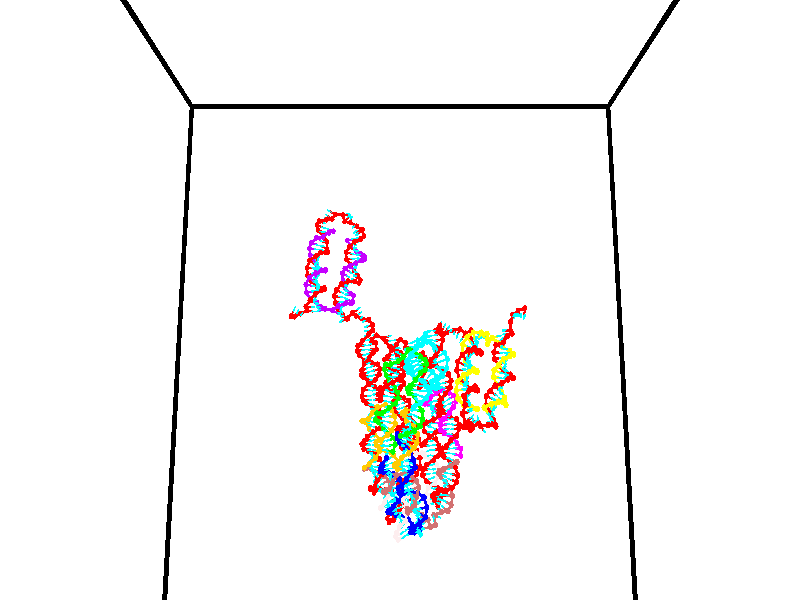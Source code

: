 // switches for output
#declare DRAW_BASES = 1; // possible values are 0, 1; only relevant for DNA ribbons
#declare DRAW_BASES_TYPE = 3; // possible values are 1, 2, 3; only relevant for DNA ribbons
#declare DRAW_FOG = 0; // set to 1 to enable fog

#include "colors.inc"

#include "transforms.inc"
background { rgb <1, 1, 1>}

#default {
   normal{
       ripples 0.25
       frequency 0.20
       turbulence 0.2
       lambda 5
   }
	finish {
		phong 0.1
		phong_size 40.
	}
}

// original window dimensions: 1024x640


// camera settings

camera {
	sky <0, 0.179814, -0.983701>
	up <0, 0.179814, -0.983701>
	right 1.6 * <1, 0, 0>
	location <35, 94.9851, 44.8844>
	look_at <35, 29.7336, 32.9568>
	direction <0, -65.2515, -11.9276>
	angle 67.0682
}


# declare cpy_camera_pos = <35, 94.9851, 44.8844>;
# if (DRAW_FOG = 1)
fog {
	fog_type 2
	up vnormalize(cpy_camera_pos)
	color rgbt<1,1,1,0.3>
	distance 1e-5
	fog_alt 3e-3
	fog_offset 56
}
# end


// LIGHTS

# declare lum = 6;
global_settings {
	ambient_light rgb lum * <0.05, 0.05, 0.05>
	max_trace_level 15
}# declare cpy_direct_light_amount = 0.25;
light_source
{	1000 * <-1, -1.16352, -0.803886>,
	rgb lum * cpy_direct_light_amount
	parallel
}

light_source
{	1000 * <1, 1.16352, 0.803886>,
	rgb lum * cpy_direct_light_amount
	parallel
}

// strand 0

// nucleotide -1

// particle -1
sphere {
	<24.122841, 35.412739, 35.369373> 0.250000
	pigment { color rgbt <1,0,0,0> }
	no_shadow
}
cylinder {
	<24.278591, 35.340031, 35.008186>,  <24.372042, 35.296406, 34.791473>, 0.100000
	pigment { color rgbt <1,0,0,0> }
	no_shadow
}
cylinder {
	<24.278591, 35.340031, 35.008186>,  <24.122841, 35.412739, 35.369373>, 0.100000
	pigment { color rgbt <1,0,0,0> }
	no_shadow
}

// particle -1
sphere {
	<24.278591, 35.340031, 35.008186> 0.100000
	pigment { color rgbt <1,0,0,0> }
	no_shadow
}
sphere {
	0, 1
	scale<0.080000,0.200000,0.300000>
	matrix <0.814698, -0.389391, 0.429699,
		-0.429713, -0.902959, -0.003531,
		0.389375, -0.181771, -0.902965,
		24.395405, 35.285500, 34.737297>
	pigment { color rgbt <0,1,1,0> }
	no_shadow
}
cylinder {
	<24.325430, 34.677551, 35.294556>,  <24.122841, 35.412739, 35.369373>, 0.130000
	pigment { color rgbt <1,0,0,0> }
	no_shadow
}

// nucleotide -1

// particle -1
sphere {
	<24.325430, 34.677551, 35.294556> 0.250000
	pigment { color rgbt <1,0,0,0> }
	no_shadow
}
cylinder {
	<24.551077, 34.929882, 35.081455>,  <24.686464, 35.081280, 34.953594>, 0.100000
	pigment { color rgbt <1,0,0,0> }
	no_shadow
}
cylinder {
	<24.551077, 34.929882, 35.081455>,  <24.325430, 34.677551, 35.294556>, 0.100000
	pigment { color rgbt <1,0,0,0> }
	no_shadow
}

// particle -1
sphere {
	<24.551077, 34.929882, 35.081455> 0.100000
	pigment { color rgbt <1,0,0,0> }
	no_shadow
}
sphere {
	0, 1
	scale<0.080000,0.200000,0.300000>
	matrix <0.822370, -0.371415, 0.430997,
		0.074011, -0.681255, -0.728295,
		0.564118, 0.630827, -0.532755,
		24.720312, 35.119129, 34.921627>
	pigment { color rgbt <0,1,1,0> }
	no_shadow
}
cylinder {
	<24.861933, 34.248444, 34.954891>,  <24.325430, 34.677551, 35.294556>, 0.130000
	pigment { color rgbt <1,0,0,0> }
	no_shadow
}

// nucleotide -1

// particle -1
sphere {
	<24.861933, 34.248444, 34.954891> 0.250000
	pigment { color rgbt <1,0,0,0> }
	no_shadow
}
cylinder {
	<24.979513, 34.619827, 35.045708>,  <25.050062, 34.842659, 35.100197>, 0.100000
	pigment { color rgbt <1,0,0,0> }
	no_shadow
}
cylinder {
	<24.979513, 34.619827, 35.045708>,  <24.861933, 34.248444, 34.954891>, 0.100000
	pigment { color rgbt <1,0,0,0> }
	no_shadow
}

// particle -1
sphere {
	<24.979513, 34.619827, 35.045708> 0.100000
	pigment { color rgbt <1,0,0,0> }
	no_shadow
}
sphere {
	0, 1
	scale<0.080000,0.200000,0.300000>
	matrix <0.773230, -0.370627, 0.514540,
		0.561880, 0.024306, -0.826862,
		0.293951, 0.928464, 0.227042,
		25.067698, 34.898365, 35.113819>
	pigment { color rgbt <0,1,1,0> }
	no_shadow
}
cylinder {
	<25.456421, 33.923000, 34.638844>,  <24.861933, 34.248444, 34.954891>, 0.130000
	pigment { color rgbt <1,0,0,0> }
	no_shadow
}

// nucleotide -1

// particle -1
sphere {
	<25.456421, 33.923000, 34.638844> 0.250000
	pigment { color rgbt <1,0,0,0> }
	no_shadow
}
cylinder {
	<25.837313, 34.028458, 34.700493>,  <26.065847, 34.091732, 34.737484>, 0.100000
	pigment { color rgbt <1,0,0,0> }
	no_shadow
}
cylinder {
	<25.837313, 34.028458, 34.700493>,  <25.456421, 33.923000, 34.638844>, 0.100000
	pigment { color rgbt <1,0,0,0> }
	no_shadow
}

// particle -1
sphere {
	<25.837313, 34.028458, 34.700493> 0.100000
	pigment { color rgbt <1,0,0,0> }
	no_shadow
}
sphere {
	0, 1
	scale<0.080000,0.200000,0.300000>
	matrix <0.110697, 0.172390, -0.978789,
		-0.284620, 0.949091, 0.134970,
		0.952228, 0.263643, 0.154127,
		26.122980, 34.107552, 34.746731>
	pigment { color rgbt <0,1,1,0> }
	no_shadow
}
cylinder {
	<25.447193, 34.581322, 34.426048>,  <25.456421, 33.923000, 34.638844>, 0.130000
	pigment { color rgbt <1,0,0,0> }
	no_shadow
}

// nucleotide -1

// particle -1
sphere {
	<25.447193, 34.581322, 34.426048> 0.250000
	pigment { color rgbt <1,0,0,0> }
	no_shadow
}
cylinder {
	<25.813482, 34.421535, 34.408710>,  <26.033255, 34.325665, 34.398308>, 0.100000
	pigment { color rgbt <1,0,0,0> }
	no_shadow
}
cylinder {
	<25.813482, 34.421535, 34.408710>,  <25.447193, 34.581322, 34.426048>, 0.100000
	pigment { color rgbt <1,0,0,0> }
	no_shadow
}

// particle -1
sphere {
	<25.813482, 34.421535, 34.408710> 0.100000
	pigment { color rgbt <1,0,0,0> }
	no_shadow
}
sphere {
	0, 1
	scale<0.080000,0.200000,0.300000>
	matrix <-0.003490, 0.099954, -0.994986,
		0.401798, 0.911281, 0.090136,
		0.915722, -0.399469, -0.043342,
		26.088200, 34.301693, 34.395706>
	pigment { color rgbt <0,1,1,0> }
	no_shadow
}
cylinder {
	<25.917206, 35.065151, 33.965282>,  <25.447193, 34.581322, 34.426048>, 0.130000
	pigment { color rgbt <1,0,0,0> }
	no_shadow
}

// nucleotide -1

// particle -1
sphere {
	<25.917206, 35.065151, 33.965282> 0.250000
	pigment { color rgbt <1,0,0,0> }
	no_shadow
}
cylinder {
	<26.070595, 34.695927, 33.977303>,  <26.162628, 34.474392, 33.984516>, 0.100000
	pigment { color rgbt <1,0,0,0> }
	no_shadow
}
cylinder {
	<26.070595, 34.695927, 33.977303>,  <25.917206, 35.065151, 33.965282>, 0.100000
	pigment { color rgbt <1,0,0,0> }
	no_shadow
}

// particle -1
sphere {
	<26.070595, 34.695927, 33.977303> 0.100000
	pigment { color rgbt <1,0,0,0> }
	no_shadow
}
sphere {
	0, 1
	scale<0.080000,0.200000,0.300000>
	matrix <0.145613, 0.028295, -0.988937,
		0.912001, 0.383605, 0.145260,
		0.383472, -0.923064, 0.030053,
		26.185637, 34.419006, 33.986317>
	pigment { color rgbt <0,1,1,0> }
	no_shadow
}
cylinder {
	<26.427347, 34.999718, 33.401653>,  <25.917206, 35.065151, 33.965282>, 0.130000
	pigment { color rgbt <1,0,0,0> }
	no_shadow
}

// nucleotide -1

// particle -1
sphere {
	<26.427347, 34.999718, 33.401653> 0.250000
	pigment { color rgbt <1,0,0,0> }
	no_shadow
}
cylinder {
	<26.374882, 34.610752, 33.478817>,  <26.343403, 34.377373, 33.525116>, 0.100000
	pigment { color rgbt <1,0,0,0> }
	no_shadow
}
cylinder {
	<26.374882, 34.610752, 33.478817>,  <26.427347, 34.999718, 33.401653>, 0.100000
	pigment { color rgbt <1,0,0,0> }
	no_shadow
}

// particle -1
sphere {
	<26.374882, 34.610752, 33.478817> 0.100000
	pigment { color rgbt <1,0,0,0> }
	no_shadow
}
sphere {
	0, 1
	scale<0.080000,0.200000,0.300000>
	matrix <0.050512, -0.200897, -0.978309,
		0.990073, -0.118575, 0.075469,
		-0.131165, -0.972410, 0.192913,
		26.335533, 34.319031, 33.536690>
	pigment { color rgbt <0,1,1,0> }
	no_shadow
}
cylinder {
	<27.004114, 34.482479, 32.997253>,  <26.427347, 34.999718, 33.401653>, 0.130000
	pigment { color rgbt <1,0,0,0> }
	no_shadow
}

// nucleotide -1

// particle -1
sphere {
	<27.004114, 34.482479, 32.997253> 0.250000
	pigment { color rgbt <1,0,0,0> }
	no_shadow
}
cylinder {
	<26.700214, 34.233917, 33.073811>,  <26.517874, 34.084778, 33.119747>, 0.100000
	pigment { color rgbt <1,0,0,0> }
	no_shadow
}
cylinder {
	<26.700214, 34.233917, 33.073811>,  <27.004114, 34.482479, 32.997253>, 0.100000
	pigment { color rgbt <1,0,0,0> }
	no_shadow
}

// particle -1
sphere {
	<26.700214, 34.233917, 33.073811> 0.100000
	pigment { color rgbt <1,0,0,0> }
	no_shadow
}
sphere {
	0, 1
	scale<0.080000,0.200000,0.300000>
	matrix <0.102873, -0.405527, -0.908276,
		0.642025, -0.670374, 0.372026,
		-0.759751, -0.621407, 0.191395,
		26.472290, 34.047497, 33.131229>
	pigment { color rgbt <0,1,1,0> }
	no_shadow
}
cylinder {
	<27.193001, 33.854568, 32.664909>,  <27.004114, 34.482479, 32.997253>, 0.130000
	pigment { color rgbt <1,0,0,0> }
	no_shadow
}

// nucleotide -1

// particle -1
sphere {
	<27.193001, 33.854568, 32.664909> 0.250000
	pigment { color rgbt <1,0,0,0> }
	no_shadow
}
cylinder {
	<26.813803, 33.743660, 32.727425>,  <26.586285, 33.677113, 32.764935>, 0.100000
	pigment { color rgbt <1,0,0,0> }
	no_shadow
}
cylinder {
	<26.813803, 33.743660, 32.727425>,  <27.193001, 33.854568, 32.664909>, 0.100000
	pigment { color rgbt <1,0,0,0> }
	no_shadow
}

// particle -1
sphere {
	<26.813803, 33.743660, 32.727425> 0.100000
	pigment { color rgbt <1,0,0,0> }
	no_shadow
}
sphere {
	0, 1
	scale<0.080000,0.200000,0.300000>
	matrix <0.025750, -0.556236, -0.830626,
		0.317247, -0.783403, 0.534447,
		-0.947994, -0.277275, 0.156292,
		26.529406, 33.660477, 32.774311>
	pigment { color rgbt <0,1,1,0> }
	no_shadow
}
cylinder {
	<27.133606, 33.105076, 32.634880>,  <27.193001, 33.854568, 32.664909>, 0.130000
	pigment { color rgbt <1,0,0,0> }
	no_shadow
}

// nucleotide -1

// particle -1
sphere {
	<27.133606, 33.105076, 32.634880> 0.250000
	pigment { color rgbt <1,0,0,0> }
	no_shadow
}
cylinder {
	<26.760605, 33.222385, 32.550568>,  <26.536804, 33.292770, 32.499981>, 0.100000
	pigment { color rgbt <1,0,0,0> }
	no_shadow
}
cylinder {
	<26.760605, 33.222385, 32.550568>,  <27.133606, 33.105076, 32.634880>, 0.100000
	pigment { color rgbt <1,0,0,0> }
	no_shadow
}

// particle -1
sphere {
	<26.760605, 33.222385, 32.550568> 0.100000
	pigment { color rgbt <1,0,0,0> }
	no_shadow
}
sphere {
	0, 1
	scale<0.080000,0.200000,0.300000>
	matrix <-0.019054, -0.622753, -0.782187,
		-0.360659, -0.725375, 0.586307,
		-0.932503, 0.293274, -0.210780,
		26.480854, 33.310368, 32.487335>
	pigment { color rgbt <0,1,1,0> }
	no_shadow
}
cylinder {
	<26.775745, 32.486557, 32.458050>,  <27.133606, 33.105076, 32.634880>, 0.130000
	pigment { color rgbt <1,0,0,0> }
	no_shadow
}

// nucleotide -1

// particle -1
sphere {
	<26.775745, 32.486557, 32.458050> 0.250000
	pigment { color rgbt <1,0,0,0> }
	no_shadow
}
cylinder {
	<26.560637, 32.788643, 32.308144>,  <26.431572, 32.969894, 32.218201>, 0.100000
	pigment { color rgbt <1,0,0,0> }
	no_shadow
}
cylinder {
	<26.560637, 32.788643, 32.308144>,  <26.775745, 32.486557, 32.458050>, 0.100000
	pigment { color rgbt <1,0,0,0> }
	no_shadow
}

// particle -1
sphere {
	<26.560637, 32.788643, 32.308144> 0.100000
	pigment { color rgbt <1,0,0,0> }
	no_shadow
}
sphere {
	0, 1
	scale<0.080000,0.200000,0.300000>
	matrix <-0.167147, -0.531191, -0.830601,
		-0.826357, -0.384032, 0.411891,
		-0.537770, 0.755219, -0.374763,
		26.399305, 33.015209, 32.195713>
	pigment { color rgbt <0,1,1,0> }
	no_shadow
}
cylinder {
	<26.203362, 32.125290, 32.258308>,  <26.775745, 32.486557, 32.458050>, 0.130000
	pigment { color rgbt <1,0,0,0> }
	no_shadow
}

// nucleotide -1

// particle -1
sphere {
	<26.203362, 32.125290, 32.258308> 0.250000
	pigment { color rgbt <1,0,0,0> }
	no_shadow
}
cylinder {
	<26.205736, 32.481575, 32.076500>,  <26.207161, 32.695347, 31.967415>, 0.100000
	pigment { color rgbt <1,0,0,0> }
	no_shadow
}
cylinder {
	<26.205736, 32.481575, 32.076500>,  <26.203362, 32.125290, 32.258308>, 0.100000
	pigment { color rgbt <1,0,0,0> }
	no_shadow
}

// particle -1
sphere {
	<26.205736, 32.481575, 32.076500> 0.100000
	pigment { color rgbt <1,0,0,0> }
	no_shadow
}
sphere {
	0, 1
	scale<0.080000,0.200000,0.300000>
	matrix <-0.211627, -0.443116, -0.871127,
		-0.977332, 0.101362, 0.185869,
		0.005938, 0.890715, -0.454523,
		26.207518, 32.748791, 31.940144>
	pigment { color rgbt <0,1,1,0> }
	no_shadow
}
cylinder {
	<25.596025, 32.160038, 31.725227>,  <26.203362, 32.125290, 32.258308>, 0.130000
	pigment { color rgbt <1,0,0,0> }
	no_shadow
}

// nucleotide -1

// particle -1
sphere {
	<25.596025, 32.160038, 31.725227> 0.250000
	pigment { color rgbt <1,0,0,0> }
	no_shadow
}
cylinder {
	<25.835278, 32.449776, 31.588074>,  <25.978828, 32.623619, 31.505781>, 0.100000
	pigment { color rgbt <1,0,0,0> }
	no_shadow
}
cylinder {
	<25.835278, 32.449776, 31.588074>,  <25.596025, 32.160038, 31.725227>, 0.100000
	pigment { color rgbt <1,0,0,0> }
	no_shadow
}

// particle -1
sphere {
	<25.835278, 32.449776, 31.588074> 0.100000
	pigment { color rgbt <1,0,0,0> }
	no_shadow
}
sphere {
	0, 1
	scale<0.080000,0.200000,0.300000>
	matrix <-0.142357, -0.325016, -0.934932,
		-0.788655, 0.608021, -0.091286,
		0.598128, 0.724344, -0.342882,
		26.014715, 32.667080, 31.485209>
	pigment { color rgbt <0,1,1,0> }
	no_shadow
}
cylinder {
	<25.212015, 32.585728, 31.264780>,  <25.596025, 32.160038, 31.725227>, 0.130000
	pigment { color rgbt <1,0,0,0> }
	no_shadow
}

// nucleotide -1

// particle -1
sphere {
	<25.212015, 32.585728, 31.264780> 0.250000
	pigment { color rgbt <1,0,0,0> }
	no_shadow
}
cylinder {
	<25.600962, 32.630733, 31.182955>,  <25.834330, 32.657738, 31.133860>, 0.100000
	pigment { color rgbt <1,0,0,0> }
	no_shadow
}
cylinder {
	<25.600962, 32.630733, 31.182955>,  <25.212015, 32.585728, 31.264780>, 0.100000
	pigment { color rgbt <1,0,0,0> }
	no_shadow
}

// particle -1
sphere {
	<25.600962, 32.630733, 31.182955> 0.100000
	pigment { color rgbt <1,0,0,0> }
	no_shadow
}
sphere {
	0, 1
	scale<0.080000,0.200000,0.300000>
	matrix <-0.164113, -0.293774, -0.941681,
		-0.166045, 0.949230, -0.267192,
		0.972366, 0.112512, -0.204561,
		25.892672, 32.664486, 31.121586>
	pigment { color rgbt <0,1,1,0> }
	no_shadow
}
cylinder {
	<25.201393, 32.854752, 30.645937>,  <25.212015, 32.585728, 31.264780>, 0.130000
	pigment { color rgbt <1,0,0,0> }
	no_shadow
}

// nucleotide -1

// particle -1
sphere {
	<25.201393, 32.854752, 30.645937> 0.250000
	pigment { color rgbt <1,0,0,0> }
	no_shadow
}
cylinder {
	<25.591410, 32.766735, 30.657814>,  <25.825418, 32.713924, 30.664940>, 0.100000
	pigment { color rgbt <1,0,0,0> }
	no_shadow
}
cylinder {
	<25.591410, 32.766735, 30.657814>,  <25.201393, 32.854752, 30.645937>, 0.100000
	pigment { color rgbt <1,0,0,0> }
	no_shadow
}

// particle -1
sphere {
	<25.591410, 32.766735, 30.657814> 0.100000
	pigment { color rgbt <1,0,0,0> }
	no_shadow
}
sphere {
	0, 1
	scale<0.080000,0.200000,0.300000>
	matrix <-0.026366, -0.247529, -0.968522,
		0.220462, 0.943564, -0.247152,
		0.975039, -0.220039, 0.029693,
		25.883921, 32.700722, 30.666721>
	pigment { color rgbt <0,1,1,0> }
	no_shadow
}
cylinder {
	<25.500381, 33.152771, 30.063295>,  <25.201393, 32.854752, 30.645937>, 0.130000
	pigment { color rgbt <1,0,0,0> }
	no_shadow
}

// nucleotide -1

// particle -1
sphere {
	<25.500381, 33.152771, 30.063295> 0.250000
	pigment { color rgbt <1,0,0,0> }
	no_shadow
}
cylinder {
	<25.759811, 32.875706, 30.189510>,  <25.915470, 32.709465, 30.265240>, 0.100000
	pigment { color rgbt <1,0,0,0> }
	no_shadow
}
cylinder {
	<25.759811, 32.875706, 30.189510>,  <25.500381, 33.152771, 30.063295>, 0.100000
	pigment { color rgbt <1,0,0,0> }
	no_shadow
}

// particle -1
sphere {
	<25.759811, 32.875706, 30.189510> 0.100000
	pigment { color rgbt <1,0,0,0> }
	no_shadow
}
sphere {
	0, 1
	scale<0.080000,0.200000,0.300000>
	matrix <0.131333, -0.306493, -0.942769,
		0.749734, 0.652897, -0.107814,
		0.648576, -0.692666, 0.315536,
		25.954384, 32.667908, 30.284170>
	pigment { color rgbt <0,1,1,0> }
	no_shadow
}
cylinder {
	<26.124010, 33.247784, 29.690779>,  <25.500381, 33.152771, 30.063295>, 0.130000
	pigment { color rgbt <1,0,0,0> }
	no_shadow
}

// nucleotide -1

// particle -1
sphere {
	<26.124010, 33.247784, 29.690779> 0.250000
	pigment { color rgbt <1,0,0,0> }
	no_shadow
}
cylinder {
	<26.141609, 32.862915, 29.798330>,  <26.152168, 32.631996, 29.862862>, 0.100000
	pigment { color rgbt <1,0,0,0> }
	no_shadow
}
cylinder {
	<26.141609, 32.862915, 29.798330>,  <26.124010, 33.247784, 29.690779>, 0.100000
	pigment { color rgbt <1,0,0,0> }
	no_shadow
}

// particle -1
sphere {
	<26.141609, 32.862915, 29.798330> 0.100000
	pigment { color rgbt <1,0,0,0> }
	no_shadow
}
sphere {
	0, 1
	scale<0.080000,0.200000,0.300000>
	matrix <0.197038, -0.255494, -0.946519,
		0.979408, 0.094625, 0.178343,
		0.043999, -0.962169, 0.268877,
		26.154808, 32.574265, 29.878994>
	pigment { color rgbt <0,1,1,0> }
	no_shadow
}
cylinder {
	<26.611507, 33.010494, 29.310692>,  <26.124010, 33.247784, 29.690779>, 0.130000
	pigment { color rgbt <1,0,0,0> }
	no_shadow
}

// nucleotide -1

// particle -1
sphere {
	<26.611507, 33.010494, 29.310692> 0.250000
	pigment { color rgbt <1,0,0,0> }
	no_shadow
}
cylinder {
	<26.435141, 32.673557, 29.434660>,  <26.329321, 32.471394, 29.509041>, 0.100000
	pigment { color rgbt <1,0,0,0> }
	no_shadow
}
cylinder {
	<26.435141, 32.673557, 29.434660>,  <26.611507, 33.010494, 29.310692>, 0.100000
	pigment { color rgbt <1,0,0,0> }
	no_shadow
}

// particle -1
sphere {
	<26.435141, 32.673557, 29.434660> 0.100000
	pigment { color rgbt <1,0,0,0> }
	no_shadow
}
sphere {
	0, 1
	scale<0.080000,0.200000,0.300000>
	matrix <0.293374, -0.461585, -0.837181,
		0.848248, -0.278204, 0.450641,
		-0.440916, -0.842343, 0.309921,
		26.302866, 32.420853, 29.527636>
	pigment { color rgbt <0,1,1,0> }
	no_shadow
}
cylinder {
	<27.120840, 32.490044, 29.182505>,  <26.611507, 33.010494, 29.310692>, 0.130000
	pigment { color rgbt <1,0,0,0> }
	no_shadow
}

// nucleotide -1

// particle -1
sphere {
	<27.120840, 32.490044, 29.182505> 0.250000
	pigment { color rgbt <1,0,0,0> }
	no_shadow
}
cylinder {
	<26.771086, 32.296791, 29.200539>,  <26.561234, 32.180840, 29.211359>, 0.100000
	pigment { color rgbt <1,0,0,0> }
	no_shadow
}
cylinder {
	<26.771086, 32.296791, 29.200539>,  <27.120840, 32.490044, 29.182505>, 0.100000
	pigment { color rgbt <1,0,0,0> }
	no_shadow
}

// particle -1
sphere {
	<26.771086, 32.296791, 29.200539> 0.100000
	pigment { color rgbt <1,0,0,0> }
	no_shadow
}
sphere {
	0, 1
	scale<0.080000,0.200000,0.300000>
	matrix <0.147129, -0.352525, -0.924164,
		0.462386, -0.801443, 0.379326,
		-0.874387, -0.483130, 0.045087,
		26.508770, 32.151852, 29.214064>
	pigment { color rgbt <0,1,1,0> }
	no_shadow
}
cylinder {
	<27.242599, 31.860901, 28.964766>,  <27.120840, 32.490044, 29.182505>, 0.130000
	pigment { color rgbt <1,0,0,0> }
	no_shadow
}

// nucleotide -1

// particle -1
sphere {
	<27.242599, 31.860901, 28.964766> 0.250000
	pigment { color rgbt <1,0,0,0> }
	no_shadow
}
cylinder {
	<26.851685, 31.920296, 28.904280>,  <26.617136, 31.955933, 28.867989>, 0.100000
	pigment { color rgbt <1,0,0,0> }
	no_shadow
}
cylinder {
	<26.851685, 31.920296, 28.904280>,  <27.242599, 31.860901, 28.964766>, 0.100000
	pigment { color rgbt <1,0,0,0> }
	no_shadow
}

// particle -1
sphere {
	<26.851685, 31.920296, 28.904280> 0.100000
	pigment { color rgbt <1,0,0,0> }
	no_shadow
}
sphere {
	0, 1
	scale<0.080000,0.200000,0.300000>
	matrix <0.100664, -0.302644, -0.947773,
		-0.186493, -0.941467, 0.280822,
		-0.977286, 0.148484, -0.151213,
		26.558498, 31.964842, 28.858915>
	pigment { color rgbt <0,1,1,0> }
	no_shadow
}
cylinder {
	<27.063812, 31.260180, 28.573195>,  <27.242599, 31.860901, 28.964766>, 0.130000
	pigment { color rgbt <1,0,0,0> }
	no_shadow
}

// nucleotide -1

// particle -1
sphere {
	<27.063812, 31.260180, 28.573195> 0.250000
	pigment { color rgbt <1,0,0,0> }
	no_shadow
}
cylinder {
	<26.805141, 31.553471, 28.489113>,  <26.649939, 31.729445, 28.438663>, 0.100000
	pigment { color rgbt <1,0,0,0> }
	no_shadow
}
cylinder {
	<26.805141, 31.553471, 28.489113>,  <27.063812, 31.260180, 28.573195>, 0.100000
	pigment { color rgbt <1,0,0,0> }
	no_shadow
}

// particle -1
sphere {
	<26.805141, 31.553471, 28.489113> 0.100000
	pigment { color rgbt <1,0,0,0> }
	no_shadow
}
sphere {
	0, 1
	scale<0.080000,0.200000,0.300000>
	matrix <0.007840, -0.269180, -0.963058,
		-0.762723, -0.624436, 0.168324,
		-0.646678, 0.733226, -0.210205,
		26.611137, 31.773439, 28.426052>
	pigment { color rgbt <0,1,1,0> }
	no_shadow
}
cylinder {
	<27.043100, 31.162235, 27.832834>,  <27.063812, 31.260180, 28.573195>, 0.130000
	pigment { color rgbt <1,0,0,0> }
	no_shadow
}

// nucleotide -1

// particle -1
sphere {
	<27.043100, 31.162235, 27.832834> 0.250000
	pigment { color rgbt <1,0,0,0> }
	no_shadow
}
cylinder {
	<26.790766, 31.465025, 27.900991>,  <26.639364, 31.646700, 27.941885>, 0.100000
	pigment { color rgbt <1,0,0,0> }
	no_shadow
}
cylinder {
	<26.790766, 31.465025, 27.900991>,  <27.043100, 31.162235, 27.832834>, 0.100000
	pigment { color rgbt <1,0,0,0> }
	no_shadow
}

// particle -1
sphere {
	<26.790766, 31.465025, 27.900991> 0.100000
	pigment { color rgbt <1,0,0,0> }
	no_shadow
}
sphere {
	0, 1
	scale<0.080000,0.200000,0.300000>
	matrix <-0.100278, 0.138223, -0.985312,
		-0.769409, -0.638656, -0.011288,
		-0.630836, 0.756976, 0.170393,
		26.601515, 31.692118, 27.952108>
	pigment { color rgbt <0,1,1,0> }
	no_shadow
}
cylinder {
	<26.610504, 31.122726, 27.241346>,  <27.043100, 31.162235, 27.832834>, 0.130000
	pigment { color rgbt <1,0,0,0> }
	no_shadow
}

// nucleotide -1

// particle -1
sphere {
	<26.610504, 31.122726, 27.241346> 0.250000
	pigment { color rgbt <1,0,0,0> }
	no_shadow
}
cylinder {
	<26.612059, 31.504942, 27.359285>,  <26.612991, 31.734270, 27.430048>, 0.100000
	pigment { color rgbt <1,0,0,0> }
	no_shadow
}
cylinder {
	<26.612059, 31.504942, 27.359285>,  <26.610504, 31.122726, 27.241346>, 0.100000
	pigment { color rgbt <1,0,0,0> }
	no_shadow
}

// particle -1
sphere {
	<26.612059, 31.504942, 27.359285> 0.100000
	pigment { color rgbt <1,0,0,0> }
	no_shadow
}
sphere {
	0, 1
	scale<0.080000,0.200000,0.300000>
	matrix <0.000754, 0.294846, -0.955544,
		-0.999992, 0.003936, 0.000425,
		0.003886, 0.955536, 0.294847,
		26.613224, 31.791603, 27.447739>
	pigment { color rgbt <0,1,1,0> }
	no_shadow
}
cylinder {
	<26.084146, 31.598967, 26.884949>,  <26.610504, 31.122726, 27.241346>, 0.130000
	pigment { color rgbt <1,0,0,0> }
	no_shadow
}

// nucleotide -1

// particle -1
sphere {
	<26.084146, 31.598967, 26.884949> 0.250000
	pigment { color rgbt <1,0,0,0> }
	no_shadow
}
cylinder {
	<26.347332, 31.864218, 27.027691>,  <26.505243, 32.023369, 27.113337>, 0.100000
	pigment { color rgbt <1,0,0,0> }
	no_shadow
}
cylinder {
	<26.347332, 31.864218, 27.027691>,  <26.084146, 31.598967, 26.884949>, 0.100000
	pigment { color rgbt <1,0,0,0> }
	no_shadow
}

// particle -1
sphere {
	<26.347332, 31.864218, 27.027691> 0.100000
	pigment { color rgbt <1,0,0,0> }
	no_shadow
}
sphere {
	0, 1
	scale<0.080000,0.200000,0.300000>
	matrix <0.068418, 0.419280, -0.905275,
		-0.749935, 0.620054, 0.230501,
		0.657964, 0.663127, 0.356856,
		26.544722, 32.063156, 27.134748>
	pigment { color rgbt <0,1,1,0> }
	no_shadow
}
cylinder {
	<26.046207, 32.232666, 26.569931>,  <26.084146, 31.598967, 26.884949>, 0.130000
	pigment { color rgbt <1,0,0,0> }
	no_shadow
}

// nucleotide -1

// particle -1
sphere {
	<26.046207, 32.232666, 26.569931> 0.250000
	pigment { color rgbt <1,0,0,0> }
	no_shadow
}
cylinder {
	<26.423580, 32.216129, 26.701523>,  <26.650003, 32.206207, 26.780478>, 0.100000
	pigment { color rgbt <1,0,0,0> }
	no_shadow
}
cylinder {
	<26.423580, 32.216129, 26.701523>,  <26.046207, 32.232666, 26.569931>, 0.100000
	pigment { color rgbt <1,0,0,0> }
	no_shadow
}

// particle -1
sphere {
	<26.423580, 32.216129, 26.701523> 0.100000
	pigment { color rgbt <1,0,0,0> }
	no_shadow
}
sphere {
	0, 1
	scale<0.080000,0.200000,0.300000>
	matrix <0.328873, 0.242912, -0.912599,
		-0.042189, 0.969167, 0.242765,
		0.943431, -0.041337, 0.328981,
		26.706610, 32.203728, 26.800217>
	pigment { color rgbt <0,1,1,0> }
	no_shadow
}
cylinder {
	<26.390760, 32.867809, 26.396059>,  <26.046207, 32.232666, 26.569931>, 0.130000
	pigment { color rgbt <1,0,0,0> }
	no_shadow
}

// nucleotide -1

// particle -1
sphere {
	<26.390760, 32.867809, 26.396059> 0.250000
	pigment { color rgbt <1,0,0,0> }
	no_shadow
}
cylinder {
	<26.631512, 32.548374, 26.395626>,  <26.775963, 32.356712, 26.395367>, 0.100000
	pigment { color rgbt <1,0,0,0> }
	no_shadow
}
cylinder {
	<26.631512, 32.548374, 26.395626>,  <26.390760, 32.867809, 26.396059>, 0.100000
	pigment { color rgbt <1,0,0,0> }
	no_shadow
}

// particle -1
sphere {
	<26.631512, 32.548374, 26.395626> 0.100000
	pigment { color rgbt <1,0,0,0> }
	no_shadow
}
sphere {
	0, 1
	scale<0.080000,0.200000,0.300000>
	matrix <0.355386, 0.269058, -0.895158,
		0.715152, 0.538393, 0.445747,
		0.601879, -0.798587, -0.001080,
		26.812075, 32.308800, 26.395302>
	pigment { color rgbt <0,1,1,0> }
	no_shadow
}
cylinder {
	<27.170715, 32.982311, 26.316193>,  <26.390760, 32.867809, 26.396059>, 0.130000
	pigment { color rgbt <1,0,0,0> }
	no_shadow
}

// nucleotide -1

// particle -1
sphere {
	<27.170715, 32.982311, 26.316193> 0.250000
	pigment { color rgbt <1,0,0,0> }
	no_shadow
}
cylinder {
	<27.060099, 32.630970, 26.160231>,  <26.993729, 32.420166, 26.066654>, 0.100000
	pigment { color rgbt <1,0,0,0> }
	no_shadow
}
cylinder {
	<27.060099, 32.630970, 26.160231>,  <27.170715, 32.982311, 26.316193>, 0.100000
	pigment { color rgbt <1,0,0,0> }
	no_shadow
}

// particle -1
sphere {
	<27.060099, 32.630970, 26.160231> 0.100000
	pigment { color rgbt <1,0,0,0> }
	no_shadow
}
sphere {
	0, 1
	scale<0.080000,0.200000,0.300000>
	matrix <0.622764, 0.145210, -0.768816,
		0.731908, -0.455428, 0.506849,
		-0.276541, -0.878350, -0.389905,
		26.977137, 32.367466, 26.043259>
	pigment { color rgbt <0,1,1,0> }
	no_shadow
}
cylinder {
	<27.723278, 32.548264, 26.114246>,  <27.170715, 32.982311, 26.316193>, 0.130000
	pigment { color rgbt <1,0,0,0> }
	no_shadow
}

// nucleotide -1

// particle -1
sphere {
	<27.723278, 32.548264, 26.114246> 0.250000
	pigment { color rgbt <1,0,0,0> }
	no_shadow
}
cylinder {
	<27.407755, 32.440666, 25.893185>,  <27.218441, 32.376106, 25.760548>, 0.100000
	pigment { color rgbt <1,0,0,0> }
	no_shadow
}
cylinder {
	<27.407755, 32.440666, 25.893185>,  <27.723278, 32.548264, 26.114246>, 0.100000
	pigment { color rgbt <1,0,0,0> }
	no_shadow
}

// particle -1
sphere {
	<27.407755, 32.440666, 25.893185> 0.100000
	pigment { color rgbt <1,0,0,0> }
	no_shadow
}
sphere {
	0, 1
	scale<0.080000,0.200000,0.300000>
	matrix <0.543299, 0.115312, -0.831582,
		0.287419, -0.956214, 0.055185,
		-0.788807, -0.268994, -0.552654,
		27.171112, 32.359970, 25.727388>
	pigment { color rgbt <0,1,1,0> }
	no_shadow
}
cylinder {
	<27.998751, 32.174076, 25.590387>,  <27.723278, 32.548264, 26.114246>, 0.130000
	pigment { color rgbt <1,0,0,0> }
	no_shadow
}

// nucleotide -1

// particle -1
sphere {
	<27.998751, 32.174076, 25.590387> 0.250000
	pigment { color rgbt <1,0,0,0> }
	no_shadow
}
cylinder {
	<27.660280, 32.334229, 25.449713>,  <27.457199, 32.430321, 25.365309>, 0.100000
	pigment { color rgbt <1,0,0,0> }
	no_shadow
}
cylinder {
	<27.660280, 32.334229, 25.449713>,  <27.998751, 32.174076, 25.590387>, 0.100000
	pigment { color rgbt <1,0,0,0> }
	no_shadow
}

// particle -1
sphere {
	<27.660280, 32.334229, 25.449713> 0.100000
	pigment { color rgbt <1,0,0,0> }
	no_shadow
}
sphere {
	0, 1
	scale<0.080000,0.200000,0.300000>
	matrix <0.410545, 0.069011, -0.909225,
		-0.339767, -0.913746, -0.222769,
		-0.846174, 0.400381, -0.351686,
		27.406427, 32.454342, 25.344206>
	pigment { color rgbt <0,1,1,0> }
	no_shadow
}
cylinder {
	<28.799694, 31.990704, 25.558510>,  <27.998751, 32.174076, 25.590387>, 0.130000
	pigment { color rgbt <1,0,0,0> }
	no_shadow
}

// nucleotide -1

// particle -1
sphere {
	<28.799694, 31.990704, 25.558510> 0.250000
	pigment { color rgbt <1,0,0,0> }
	no_shadow
}
cylinder {
	<29.073246, 31.716820, 25.457729>,  <29.237377, 31.552488, 25.397261>, 0.100000
	pigment { color rgbt <1,0,0,0> }
	no_shadow
}
cylinder {
	<29.073246, 31.716820, 25.457729>,  <28.799694, 31.990704, 25.558510>, 0.100000
	pigment { color rgbt <1,0,0,0> }
	no_shadow
}

// particle -1
sphere {
	<29.073246, 31.716820, 25.457729> 0.100000
	pigment { color rgbt <1,0,0,0> }
	no_shadow
}
sphere {
	0, 1
	scale<0.080000,0.200000,0.300000>
	matrix <0.614591, 0.354546, 0.704681,
		-0.393175, -0.636763, 0.663284,
		0.683879, -0.684712, -0.251950,
		29.278410, 31.511406, 25.382145>
	pigment { color rgbt <0,1,1,0> }
	no_shadow
}
cylinder {
	<28.982609, 31.769272, 26.122965>,  <28.799694, 31.990704, 25.558510>, 0.130000
	pigment { color rgbt <1,0,0,0> }
	no_shadow
}

// nucleotide -1

// particle -1
sphere {
	<28.982609, 31.769272, 26.122965> 0.250000
	pigment { color rgbt <1,0,0,0> }
	no_shadow
}
cylinder {
	<29.262327, 31.756220, 25.837330>,  <29.430159, 31.748388, 25.665949>, 0.100000
	pigment { color rgbt <1,0,0,0> }
	no_shadow
}
cylinder {
	<29.262327, 31.756220, 25.837330>,  <28.982609, 31.769272, 26.122965>, 0.100000
	pigment { color rgbt <1,0,0,0> }
	no_shadow
}

// particle -1
sphere {
	<29.262327, 31.756220, 25.837330> 0.100000
	pigment { color rgbt <1,0,0,0> }
	no_shadow
}
sphere {
	0, 1
	scale<0.080000,0.200000,0.300000>
	matrix <0.619740, 0.525506, 0.582894,
		0.356237, -0.850164, 0.387707,
		0.699298, -0.032628, -0.714085,
		29.472116, 31.746431, 25.623104>
	pigment { color rgbt <0,1,1,0> }
	no_shadow
}
cylinder {
	<29.573183, 31.340164, 26.075161>,  <28.982609, 31.769272, 26.122965>, 0.130000
	pigment { color rgbt <1,0,0,0> }
	no_shadow
}

// nucleotide -1

// particle -1
sphere {
	<29.573183, 31.340164, 26.075161> 0.250000
	pigment { color rgbt <1,0,0,0> }
	no_shadow
}
cylinder {
	<29.657476, 31.701395, 25.925472>,  <29.708052, 31.918133, 25.835659>, 0.100000
	pigment { color rgbt <1,0,0,0> }
	no_shadow
}
cylinder {
	<29.657476, 31.701395, 25.925472>,  <29.573183, 31.340164, 26.075161>, 0.100000
	pigment { color rgbt <1,0,0,0> }
	no_shadow
}

// particle -1
sphere {
	<29.657476, 31.701395, 25.925472> 0.100000
	pigment { color rgbt <1,0,0,0> }
	no_shadow
}
sphere {
	0, 1
	scale<0.080000,0.200000,0.300000>
	matrix <0.583116, 0.191125, 0.789586,
		0.784581, -0.384607, -0.486322,
		0.210732, 0.903077, -0.374224,
		29.720695, 31.972319, 25.813206>
	pigment { color rgbt <0,1,1,0> }
	no_shadow
}
cylinder {
	<30.277617, 31.189278, 26.376492>,  <29.573183, 31.340164, 26.075161>, 0.130000
	pigment { color rgbt <1,0,0,0> }
	no_shadow
}

// nucleotide -1

// particle -1
sphere {
	<30.277617, 31.189278, 26.376492> 0.250000
	pigment { color rgbt <1,0,0,0> }
	no_shadow
}
cylinder {
	<30.088608, 31.513594, 26.514673>,  <29.975203, 31.708183, 26.597582>, 0.100000
	pigment { color rgbt <1,0,0,0> }
	no_shadow
}
cylinder {
	<30.088608, 31.513594, 26.514673>,  <30.277617, 31.189278, 26.376492>, 0.100000
	pigment { color rgbt <1,0,0,0> }
	no_shadow
}

// particle -1
sphere {
	<30.088608, 31.513594, 26.514673> 0.100000
	pigment { color rgbt <1,0,0,0> }
	no_shadow
}
sphere {
	0, 1
	scale<0.080000,0.200000,0.300000>
	matrix <0.647331, 0.053298, 0.760344,
		0.598068, 0.582904, -0.550034,
		-0.472523, 0.810791, 0.345456,
		29.946852, 31.756830, 26.618309>
	pigment { color rgbt <0,1,1,0> }
	no_shadow
}
cylinder {
	<30.798431, 31.661547, 26.858150>,  <30.277617, 31.189278, 26.376492>, 0.130000
	pigment { color rgbt <1,0,0,0> }
	no_shadow
}

// nucleotide -1

// particle -1
sphere {
	<30.798431, 31.661547, 26.858150> 0.250000
	pigment { color rgbt <1,0,0,0> }
	no_shadow
}
cylinder {
	<30.450533, 31.795708, 27.002953>,  <30.241795, 31.876204, 27.089834>, 0.100000
	pigment { color rgbt <1,0,0,0> }
	no_shadow
}
cylinder {
	<30.450533, 31.795708, 27.002953>,  <30.798431, 31.661547, 26.858150>, 0.100000
	pigment { color rgbt <1,0,0,0> }
	no_shadow
}

// particle -1
sphere {
	<30.450533, 31.795708, 27.002953> 0.100000
	pigment { color rgbt <1,0,0,0> }
	no_shadow
}
sphere {
	0, 1
	scale<0.080000,0.200000,0.300000>
	matrix <0.459888, 0.284759, 0.841080,
		0.179015, 0.898008, -0.401915,
		-0.869745, 0.335401, 0.362007,
		30.189610, 31.896328, 27.111555>
	pigment { color rgbt <0,1,1,0> }
	no_shadow
}
cylinder {
	<30.960262, 32.351624, 27.012947>,  <30.798431, 31.661547, 26.858150>, 0.130000
	pigment { color rgbt <1,0,0,0> }
	no_shadow
}

// nucleotide -1

// particle -1
sphere {
	<30.960262, 32.351624, 27.012947> 0.250000
	pigment { color rgbt <1,0,0,0> }
	no_shadow
}
cylinder {
	<30.644789, 32.227158, 27.225044>,  <30.455505, 32.152477, 27.352303>, 0.100000
	pigment { color rgbt <1,0,0,0> }
	no_shadow
}
cylinder {
	<30.644789, 32.227158, 27.225044>,  <30.960262, 32.351624, 27.012947>, 0.100000
	pigment { color rgbt <1,0,0,0> }
	no_shadow
}

// particle -1
sphere {
	<30.644789, 32.227158, 27.225044> 0.100000
	pigment { color rgbt <1,0,0,0> }
	no_shadow
}
sphere {
	0, 1
	scale<0.080000,0.200000,0.300000>
	matrix <0.430975, 0.335259, 0.837772,
		-0.438451, 0.889258, -0.130310,
		-0.788684, -0.311161, 0.530242,
		30.408184, 32.133808, 27.384117>
	pigment { color rgbt <0,1,1,0> }
	no_shadow
}
cylinder {
	<31.140951, 32.488907, 27.679367>,  <30.960262, 32.351624, 27.012947>, 0.130000
	pigment { color rgbt <1,0,0,0> }
	no_shadow
}

// nucleotide -1

// particle -1
sphere {
	<31.140951, 32.488907, 27.679367> 0.250000
	pigment { color rgbt <1,0,0,0> }
	no_shadow
}
cylinder {
	<30.777138, 32.332790, 27.736536>,  <30.558849, 32.239120, 27.770838>, 0.100000
	pigment { color rgbt <1,0,0,0> }
	no_shadow
}
cylinder {
	<30.777138, 32.332790, 27.736536>,  <31.140951, 32.488907, 27.679367>, 0.100000
	pigment { color rgbt <1,0,0,0> }
	no_shadow
}

// particle -1
sphere {
	<30.777138, 32.332790, 27.736536> 0.100000
	pigment { color rgbt <1,0,0,0> }
	no_shadow
}
sphere {
	0, 1
	scale<0.080000,0.200000,0.300000>
	matrix <0.048558, 0.241728, 0.969128,
		-0.412787, 0.888394, -0.200908,
		-0.909533, -0.390287, 0.142921,
		30.504278, 32.215706, 27.779413>
	pigment { color rgbt <0,1,1,0> }
	no_shadow
}
cylinder {
	<30.829762, 32.947830, 28.094677>,  <31.140951, 32.488907, 27.679367>, 0.130000
	pigment { color rgbt <1,0,0,0> }
	no_shadow
}

// nucleotide -1

// particle -1
sphere {
	<30.829762, 32.947830, 28.094677> 0.250000
	pigment { color rgbt <1,0,0,0> }
	no_shadow
}
cylinder {
	<30.585806, 32.633087, 28.132406>,  <30.439432, 32.444241, 28.155045>, 0.100000
	pigment { color rgbt <1,0,0,0> }
	no_shadow
}
cylinder {
	<30.585806, 32.633087, 28.132406>,  <30.829762, 32.947830, 28.094677>, 0.100000
	pigment { color rgbt <1,0,0,0> }
	no_shadow
}

// particle -1
sphere {
	<30.585806, 32.633087, 28.132406> 0.100000
	pigment { color rgbt <1,0,0,0> }
	no_shadow
}
sphere {
	0, 1
	scale<0.080000,0.200000,0.300000>
	matrix <-0.104352, 0.197725, 0.974687,
		-0.785588, 0.584607, -0.202700,
		-0.609888, -0.786855, 0.094325,
		30.402840, 32.397030, 28.160704>
	pigment { color rgbt <0,1,1,0> }
	no_shadow
}
cylinder {
	<30.191570, 33.247063, 28.372206>,  <30.829762, 32.947830, 28.094677>, 0.130000
	pigment { color rgbt <1,0,0,0> }
	no_shadow
}

// nucleotide -1

// particle -1
sphere {
	<30.191570, 33.247063, 28.372206> 0.250000
	pigment { color rgbt <1,0,0,0> }
	no_shadow
}
cylinder {
	<30.195583, 32.851093, 28.428692>,  <30.197992, 32.613510, 28.462584>, 0.100000
	pigment { color rgbt <1,0,0,0> }
	no_shadow
}
cylinder {
	<30.195583, 32.851093, 28.428692>,  <30.191570, 33.247063, 28.372206>, 0.100000
	pigment { color rgbt <1,0,0,0> }
	no_shadow
}

// particle -1
sphere {
	<30.195583, 32.851093, 28.428692> 0.100000
	pigment { color rgbt <1,0,0,0> }
	no_shadow
}
sphere {
	0, 1
	scale<0.080000,0.200000,0.300000>
	matrix <-0.198482, 0.136439, 0.970561,
		-0.980053, -0.037767, -0.195114,
		0.010034, -0.989928, 0.141214,
		30.198593, 32.554115, 28.471056>
	pigment { color rgbt <0,1,1,0> }
	no_shadow
}
cylinder {
	<29.641562, 33.165375, 28.842442>,  <30.191570, 33.247063, 28.372206>, 0.130000
	pigment { color rgbt <1,0,0,0> }
	no_shadow
}

// nucleotide -1

// particle -1
sphere {
	<29.641562, 33.165375, 28.842442> 0.250000
	pigment { color rgbt <1,0,0,0> }
	no_shadow
}
cylinder {
	<29.867083, 32.838451, 28.890007>,  <30.002396, 32.642300, 28.918547>, 0.100000
	pigment { color rgbt <1,0,0,0> }
	no_shadow
}
cylinder {
	<29.867083, 32.838451, 28.890007>,  <29.641562, 33.165375, 28.842442>, 0.100000
	pigment { color rgbt <1,0,0,0> }
	no_shadow
}

// particle -1
sphere {
	<29.867083, 32.838451, 28.890007> 0.100000
	pigment { color rgbt <1,0,0,0> }
	no_shadow
}
sphere {
	0, 1
	scale<0.080000,0.200000,0.300000>
	matrix <-0.169552, 0.026372, 0.985168,
		-0.808320, -0.575600, -0.123707,
		0.563800, -0.817306, 0.118911,
		30.036222, 32.593258, 28.925680>
	pigment { color rgbt <0,1,1,0> }
	no_shadow
}
cylinder {
	<29.271267, 32.625980, 29.200781>,  <29.641562, 33.165375, 28.842442>, 0.130000
	pigment { color rgbt <1,0,0,0> }
	no_shadow
}

// nucleotide -1

// particle -1
sphere {
	<29.271267, 32.625980, 29.200781> 0.250000
	pigment { color rgbt <1,0,0,0> }
	no_shadow
}
cylinder {
	<29.658510, 32.544441, 29.259037>,  <29.890856, 32.495518, 29.293991>, 0.100000
	pigment { color rgbt <1,0,0,0> }
	no_shadow
}
cylinder {
	<29.658510, 32.544441, 29.259037>,  <29.271267, 32.625980, 29.200781>, 0.100000
	pigment { color rgbt <1,0,0,0> }
	no_shadow
}

// particle -1
sphere {
	<29.658510, 32.544441, 29.259037> 0.100000
	pigment { color rgbt <1,0,0,0> }
	no_shadow
}
sphere {
	0, 1
	scale<0.080000,0.200000,0.300000>
	matrix <-0.146486, 0.011030, 0.989151,
		-0.203241, -0.978941, -0.019182,
		0.968109, -0.203846, 0.145643,
		29.948942, 32.483288, 29.302731>
	pigment { color rgbt <0,1,1,0> }
	no_shadow
}
cylinder {
	<29.289616, 32.368984, 29.784967>,  <29.271267, 32.625980, 29.200781>, 0.130000
	pigment { color rgbt <1,0,0,0> }
	no_shadow
}

// nucleotide -1

// particle -1
sphere {
	<29.289616, 32.368984, 29.784967> 0.250000
	pigment { color rgbt <1,0,0,0> }
	no_shadow
}
cylinder {
	<29.687374, 32.397903, 29.754114>,  <29.926029, 32.415257, 29.735601>, 0.100000
	pigment { color rgbt <1,0,0,0> }
	no_shadow
}
cylinder {
	<29.687374, 32.397903, 29.754114>,  <29.289616, 32.368984, 29.784967>, 0.100000
	pigment { color rgbt <1,0,0,0> }
	no_shadow
}

// particle -1
sphere {
	<29.687374, 32.397903, 29.754114> 0.100000
	pigment { color rgbt <1,0,0,0> }
	no_shadow
}
sphere {
	0, 1
	scale<0.080000,0.200000,0.300000>
	matrix <0.076586, 0.010341, 0.997009,
		0.072884, -0.997329, 0.004745,
		0.994395, 0.072303, -0.077135,
		29.985693, 32.419594, 29.730974>
	pigment { color rgbt <0,1,1,0> }
	no_shadow
}
cylinder {
	<29.693092, 31.828878, 30.150612>,  <29.289616, 32.368984, 29.784967>, 0.130000
	pigment { color rgbt <1,0,0,0> }
	no_shadow
}

// nucleotide -1

// particle -1
sphere {
	<29.693092, 31.828878, 30.150612> 0.250000
	pigment { color rgbt <1,0,0,0> }
	no_shadow
}
cylinder {
	<29.942373, 32.141365, 30.136078>,  <30.091942, 32.328857, 30.127357>, 0.100000
	pigment { color rgbt <1,0,0,0> }
	no_shadow
}
cylinder {
	<29.942373, 32.141365, 30.136078>,  <29.693092, 31.828878, 30.150612>, 0.100000
	pigment { color rgbt <1,0,0,0> }
	no_shadow
}

// particle -1
sphere {
	<29.942373, 32.141365, 30.136078> 0.100000
	pigment { color rgbt <1,0,0,0> }
	no_shadow
}
sphere {
	0, 1
	scale<0.080000,0.200000,0.300000>
	matrix <0.117846, -0.047874, 0.991877,
		0.773133, -0.622420, -0.121898,
		0.623200, 0.781218, -0.036337,
		30.129333, 32.375729, 30.125177>
	pigment { color rgbt <0,1,1,0> }
	no_shadow
}
cylinder {
	<30.055534, 31.632225, 30.620813>,  <29.693092, 31.828878, 30.150612>, 0.130000
	pigment { color rgbt <1,0,0,0> }
	no_shadow
}

// nucleotide -1

// particle -1
sphere {
	<30.055534, 31.632225, 30.620813> 0.250000
	pigment { color rgbt <1,0,0,0> }
	no_shadow
}
cylinder {
	<30.155025, 32.015354, 30.563257>,  <30.214720, 32.245232, 30.528723>, 0.100000
	pigment { color rgbt <1,0,0,0> }
	no_shadow
}
cylinder {
	<30.155025, 32.015354, 30.563257>,  <30.055534, 31.632225, 30.620813>, 0.100000
	pigment { color rgbt <1,0,0,0> }
	no_shadow
}

// particle -1
sphere {
	<30.155025, 32.015354, 30.563257> 0.100000
	pigment { color rgbt <1,0,0,0> }
	no_shadow
}
sphere {
	0, 1
	scale<0.080000,0.200000,0.300000>
	matrix <0.005247, 0.147227, 0.989089,
		0.968559, -0.246769, 0.031594,
		0.248728, 0.957825, -0.143893,
		30.229645, 32.302700, 30.520090>
	pigment { color rgbt <0,1,1,0> }
	no_shadow
}
cylinder {
	<30.466583, 31.694416, 31.102140>,  <30.055534, 31.632225, 30.620813>, 0.130000
	pigment { color rgbt <1,0,0,0> }
	no_shadow
}

// nucleotide -1

// particle -1
sphere {
	<30.466583, 31.694416, 31.102140> 0.250000
	pigment { color rgbt <1,0,0,0> }
	no_shadow
}
cylinder {
	<30.361530, 32.068161, 31.005817>,  <30.298498, 32.292408, 30.948023>, 0.100000
	pigment { color rgbt <1,0,0,0> }
	no_shadow
}
cylinder {
	<30.361530, 32.068161, 31.005817>,  <30.466583, 31.694416, 31.102140>, 0.100000
	pigment { color rgbt <1,0,0,0> }
	no_shadow
}

// particle -1
sphere {
	<30.361530, 32.068161, 31.005817> 0.100000
	pigment { color rgbt <1,0,0,0> }
	no_shadow
}
sphere {
	0, 1
	scale<0.080000,0.200000,0.300000>
	matrix <-0.052843, 0.235265, 0.970494,
		0.963447, 0.267610, -0.012414,
		-0.262635, 0.934363, -0.240807,
		30.282740, 32.348469, 30.933575>
	pigment { color rgbt <0,1,1,0> }
	no_shadow
}
cylinder {
	<30.777069, 32.189152, 31.621834>,  <30.466583, 31.694416, 31.102140>, 0.130000
	pigment { color rgbt <1,0,0,0> }
	no_shadow
}

// nucleotide -1

// particle -1
sphere {
	<30.777069, 32.189152, 31.621834> 0.250000
	pigment { color rgbt <1,0,0,0> }
	no_shadow
}
cylinder {
	<30.465845, 32.367992, 31.445324>,  <30.279110, 32.475296, 31.339418>, 0.100000
	pigment { color rgbt <1,0,0,0> }
	no_shadow
}
cylinder {
	<30.465845, 32.367992, 31.445324>,  <30.777069, 32.189152, 31.621834>, 0.100000
	pigment { color rgbt <1,0,0,0> }
	no_shadow
}

// particle -1
sphere {
	<30.465845, 32.367992, 31.445324> 0.100000
	pigment { color rgbt <1,0,0,0> }
	no_shadow
}
sphere {
	0, 1
	scale<0.080000,0.200000,0.300000>
	matrix <-0.239251, 0.438610, 0.866245,
		0.580846, 0.779566, -0.234296,
		-0.778060, 0.447099, -0.441277,
		30.232428, 32.502121, 31.312941>
	pigment { color rgbt <0,1,1,0> }
	no_shadow
}
cylinder {
	<30.685200, 32.868076, 31.999289>,  <30.777069, 32.189152, 31.621834>, 0.130000
	pigment { color rgbt <1,0,0,0> }
	no_shadow
}

// nucleotide -1

// particle -1
sphere {
	<30.685200, 32.868076, 31.999289> 0.250000
	pigment { color rgbt <1,0,0,0> }
	no_shadow
}
cylinder {
	<30.328665, 32.808960, 31.827860>,  <30.114744, 32.773491, 31.725002>, 0.100000
	pigment { color rgbt <1,0,0,0> }
	no_shadow
}
cylinder {
	<30.328665, 32.808960, 31.827860>,  <30.685200, 32.868076, 31.999289>, 0.100000
	pigment { color rgbt <1,0,0,0> }
	no_shadow
}

// particle -1
sphere {
	<30.328665, 32.808960, 31.827860> 0.100000
	pigment { color rgbt <1,0,0,0> }
	no_shadow
}
sphere {
	0, 1
	scale<0.080000,0.200000,0.300000>
	matrix <-0.446916, 0.445028, 0.776026,
		0.076038, 0.883237, -0.462721,
		-0.891339, -0.147790, -0.428571,
		30.061264, 32.764622, 31.699289>
	pigment { color rgbt <0,1,1,0> }
	no_shadow
}
cylinder {
	<30.325567, 33.509735, 32.018181>,  <30.685200, 32.868076, 31.999289>, 0.130000
	pigment { color rgbt <1,0,0,0> }
	no_shadow
}

// nucleotide -1

// particle -1
sphere {
	<30.325567, 33.509735, 32.018181> 0.250000
	pigment { color rgbt <1,0,0,0> }
	no_shadow
}
cylinder {
	<30.061169, 33.214016, 31.966764>,  <29.902529, 33.036583, 31.935915>, 0.100000
	pigment { color rgbt <1,0,0,0> }
	no_shadow
}
cylinder {
	<30.061169, 33.214016, 31.966764>,  <30.325567, 33.509735, 32.018181>, 0.100000
	pigment { color rgbt <1,0,0,0> }
	no_shadow
}

// particle -1
sphere {
	<30.061169, 33.214016, 31.966764> 0.100000
	pigment { color rgbt <1,0,0,0> }
	no_shadow
}
sphere {
	0, 1
	scale<0.080000,0.200000,0.300000>
	matrix <-0.577254, 0.391526, 0.716579,
		-0.479437, 0.547858, -0.685560,
		-0.660998, -0.739296, -0.128541,
		29.862869, 32.992226, 31.928202>
	pigment { color rgbt <0,1,1,0> }
	no_shadow
}
cylinder {
	<29.604971, 33.796192, 32.046749>,  <30.325567, 33.509735, 32.018181>, 0.130000
	pigment { color rgbt <1,0,0,0> }
	no_shadow
}

// nucleotide -1

// particle -1
sphere {
	<29.604971, 33.796192, 32.046749> 0.250000
	pigment { color rgbt <1,0,0,0> }
	no_shadow
}
cylinder {
	<29.543068, 33.404015, 32.095387>,  <29.505926, 33.168709, 32.124569>, 0.100000
	pigment { color rgbt <1,0,0,0> }
	no_shadow
}
cylinder {
	<29.543068, 33.404015, 32.095387>,  <29.604971, 33.796192, 32.046749>, 0.100000
	pigment { color rgbt <1,0,0,0> }
	no_shadow
}

// particle -1
sphere {
	<29.543068, 33.404015, 32.095387> 0.100000
	pigment { color rgbt <1,0,0,0> }
	no_shadow
}
sphere {
	0, 1
	scale<0.080000,0.200000,0.300000>
	matrix <-0.491830, 0.183195, 0.851201,
		-0.856828, 0.071926, -0.510561,
		-0.154756, -0.980442, 0.121591,
		29.496641, 33.109882, 32.131863>
	pigment { color rgbt <0,1,1,0> }
	no_shadow
}
cylinder {
	<28.948721, 33.795174, 32.298695>,  <29.604971, 33.796192, 32.046749>, 0.130000
	pigment { color rgbt <1,0,0,0> }
	no_shadow
}

// nucleotide -1

// particle -1
sphere {
	<28.948721, 33.795174, 32.298695> 0.250000
	pigment { color rgbt <1,0,0,0> }
	no_shadow
}
cylinder {
	<29.067589, 33.431358, 32.414925>,  <29.138908, 33.213070, 32.484661>, 0.100000
	pigment { color rgbt <1,0,0,0> }
	no_shadow
}
cylinder {
	<29.067589, 33.431358, 32.414925>,  <28.948721, 33.795174, 32.298695>, 0.100000
	pigment { color rgbt <1,0,0,0> }
	no_shadow
}

// particle -1
sphere {
	<29.067589, 33.431358, 32.414925> 0.100000
	pigment { color rgbt <1,0,0,0> }
	no_shadow
}
sphere {
	0, 1
	scale<0.080000,0.200000,0.300000>
	matrix <-0.447020, 0.136383, 0.884066,
		-0.843720, -0.392608, -0.366053,
		0.297168, -0.909538, 0.290573,
		29.156738, 33.158497, 32.502098>
	pigment { color rgbt <0,1,1,0> }
	no_shadow
}
cylinder {
	<28.422920, 33.620640, 32.787861>,  <28.948721, 33.795174, 32.298695>, 0.130000
	pigment { color rgbt <1,0,0,0> }
	no_shadow
}

// nucleotide -1

// particle -1
sphere {
	<28.422920, 33.620640, 32.787861> 0.250000
	pigment { color rgbt <1,0,0,0> }
	no_shadow
}
cylinder {
	<28.710936, 33.352024, 32.857811>,  <28.883745, 33.190857, 32.899780>, 0.100000
	pigment { color rgbt <1,0,0,0> }
	no_shadow
}
cylinder {
	<28.710936, 33.352024, 32.857811>,  <28.422920, 33.620640, 32.787861>, 0.100000
	pigment { color rgbt <1,0,0,0> }
	no_shadow
}

// particle -1
sphere {
	<28.710936, 33.352024, 32.857811> 0.100000
	pigment { color rgbt <1,0,0,0> }
	no_shadow
}
sphere {
	0, 1
	scale<0.080000,0.200000,0.300000>
	matrix <-0.232557, 0.003913, 0.972575,
		-0.653804, -0.740961, -0.153353,
		0.720040, -0.671537, 0.174874,
		28.926949, 33.150562, 32.910275>
	pigment { color rgbt <0,1,1,0> }
	no_shadow
}
cylinder {
	<28.136982, 33.108086, 33.226803>,  <28.422920, 33.620640, 32.787861>, 0.130000
	pigment { color rgbt <1,0,0,0> }
	no_shadow
}

// nucleotide -1

// particle -1
sphere {
	<28.136982, 33.108086, 33.226803> 0.250000
	pigment { color rgbt <1,0,0,0> }
	no_shadow
}
cylinder {
	<28.533867, 33.103035, 33.276363>,  <28.771997, 33.100006, 33.306099>, 0.100000
	pigment { color rgbt <1,0,0,0> }
	no_shadow
}
cylinder {
	<28.533867, 33.103035, 33.276363>,  <28.136982, 33.108086, 33.226803>, 0.100000
	pigment { color rgbt <1,0,0,0> }
	no_shadow
}

// particle -1
sphere {
	<28.533867, 33.103035, 33.276363> 0.100000
	pigment { color rgbt <1,0,0,0> }
	no_shadow
}
sphere {
	0, 1
	scale<0.080000,0.200000,0.300000>
	matrix <-0.122834, 0.065102, 0.990290,
		-0.020573, -0.997799, 0.063043,
		0.992214, -0.012629, 0.123903,
		28.831532, 33.099247, 33.313534>
	pigment { color rgbt <0,1,1,0> }
	no_shadow
}
cylinder {
	<28.232462, 32.663467, 33.759319>,  <28.136982, 33.108086, 33.226803>, 0.130000
	pigment { color rgbt <1,0,0,0> }
	no_shadow
}

// nucleotide -1

// particle -1
sphere {
	<28.232462, 32.663467, 33.759319> 0.250000
	pigment { color rgbt <1,0,0,0> }
	no_shadow
}
cylinder {
	<28.572010, 32.874897, 33.757015>,  <28.775740, 33.001755, 33.755634>, 0.100000
	pigment { color rgbt <1,0,0,0> }
	no_shadow
}
cylinder {
	<28.572010, 32.874897, 33.757015>,  <28.232462, 32.663467, 33.759319>, 0.100000
	pigment { color rgbt <1,0,0,0> }
	no_shadow
}

// particle -1
sphere {
	<28.572010, 32.874897, 33.757015> 0.100000
	pigment { color rgbt <1,0,0,0> }
	no_shadow
}
sphere {
	0, 1
	scale<0.080000,0.200000,0.300000>
	matrix <-0.003210, 0.016046, 0.999866,
		0.528592, -0.848738, 0.015317,
		0.848870, 0.528570, -0.005758,
		28.826672, 33.033466, 33.755287>
	pigment { color rgbt <0,1,1,0> }
	no_shadow
}
cylinder {
	<28.543789, 32.408264, 34.309658>,  <28.232462, 32.663467, 33.759319>, 0.130000
	pigment { color rgbt <1,0,0,0> }
	no_shadow
}

// nucleotide -1

// particle -1
sphere {
	<28.543789, 32.408264, 34.309658> 0.250000
	pigment { color rgbt <1,0,0,0> }
	no_shadow
}
cylinder {
	<28.730450, 32.758259, 34.258076>,  <28.842445, 32.968258, 34.227127>, 0.100000
	pigment { color rgbt <1,0,0,0> }
	no_shadow
}
cylinder {
	<28.730450, 32.758259, 34.258076>,  <28.543789, 32.408264, 34.309658>, 0.100000
	pigment { color rgbt <1,0,0,0> }
	no_shadow
}

// particle -1
sphere {
	<28.730450, 32.758259, 34.258076> 0.100000
	pigment { color rgbt <1,0,0,0> }
	no_shadow
}
sphere {
	0, 1
	scale<0.080000,0.200000,0.300000>
	matrix <-0.063985, 0.178822, 0.981799,
		0.882124, -0.449906, 0.139434,
		0.466651, 0.874990, -0.128956,
		28.870445, 33.020756, 34.219387>
	pigment { color rgbt <0,1,1,0> }
	no_shadow
}
cylinder {
	<28.988831, 32.451748, 34.789379>,  <28.543789, 32.408264, 34.309658>, 0.130000
	pigment { color rgbt <1,0,0,0> }
	no_shadow
}

// nucleotide -1

// particle -1
sphere {
	<28.988831, 32.451748, 34.789379> 0.250000
	pigment { color rgbt <1,0,0,0> }
	no_shadow
}
cylinder {
	<28.944166, 32.842987, 34.719105>,  <28.917368, 33.077728, 34.676941>, 0.100000
	pigment { color rgbt <1,0,0,0> }
	no_shadow
}
cylinder {
	<28.944166, 32.842987, 34.719105>,  <28.988831, 32.451748, 34.789379>, 0.100000
	pigment { color rgbt <1,0,0,0> }
	no_shadow
}

// particle -1
sphere {
	<28.944166, 32.842987, 34.719105> 0.100000
	pigment { color rgbt <1,0,0,0> }
	no_shadow
}
sphere {
	0, 1
	scale<0.080000,0.200000,0.300000>
	matrix <0.006222, 0.177473, 0.984106,
		0.993727, 0.108795, -0.025903,
		-0.111663, 0.978094, -0.175683,
		28.910667, 33.136414, 34.666401>
	pigment { color rgbt <0,1,1,0> }
	no_shadow
}
cylinder {
	<29.486372, 32.770870, 35.176281>,  <28.988831, 32.451748, 34.789379>, 0.130000
	pigment { color rgbt <1,0,0,0> }
	no_shadow
}

// nucleotide -1

// particle -1
sphere {
	<29.486372, 32.770870, 35.176281> 0.250000
	pigment { color rgbt <1,0,0,0> }
	no_shadow
}
cylinder {
	<29.208078, 33.045784, 35.092766>,  <29.041103, 33.210732, 35.042656>, 0.100000
	pigment { color rgbt <1,0,0,0> }
	no_shadow
}
cylinder {
	<29.208078, 33.045784, 35.092766>,  <29.486372, 32.770870, 35.176281>, 0.100000
	pigment { color rgbt <1,0,0,0> }
	no_shadow
}

// particle -1
sphere {
	<29.208078, 33.045784, 35.092766> 0.100000
	pigment { color rgbt <1,0,0,0> }
	no_shadow
}
sphere {
	0, 1
	scale<0.080000,0.200000,0.300000>
	matrix <-0.019204, 0.272765, 0.961889,
		0.718045, 0.673226, -0.176573,
		-0.695732, 0.687288, -0.208786,
		28.999359, 33.251972, 35.030128>
	pigment { color rgbt <0,1,1,0> }
	no_shadow
}
cylinder {
	<29.636097, 33.476791, 35.241291>,  <29.486372, 32.770870, 35.176281>, 0.130000
	pigment { color rgbt <1,0,0,0> }
	no_shadow
}

// nucleotide -1

// particle -1
sphere {
	<29.636097, 33.476791, 35.241291> 0.250000
	pigment { color rgbt <1,0,0,0> }
	no_shadow
}
cylinder {
	<29.259884, 33.427841, 35.368050>,  <29.034157, 33.398472, 35.444107>, 0.100000
	pigment { color rgbt <1,0,0,0> }
	no_shadow
}
cylinder {
	<29.259884, 33.427841, 35.368050>,  <29.636097, 33.476791, 35.241291>, 0.100000
	pigment { color rgbt <1,0,0,0> }
	no_shadow
}

// particle -1
sphere {
	<29.259884, 33.427841, 35.368050> 0.100000
	pigment { color rgbt <1,0,0,0> }
	no_shadow
}
sphere {
	0, 1
	scale<0.080000,0.200000,0.300000>
	matrix <0.240008, 0.420802, 0.874827,
		-0.240411, 0.898860, -0.366406,
		-0.940531, -0.122378, 0.316899,
		28.977724, 33.391129, 35.463120>
	pigment { color rgbt <0,1,1,0> }
	no_shadow
}
cylinder {
	<30.110182, 33.699913, 34.812092>,  <29.636097, 33.476791, 35.241291>, 0.130000
	pigment { color rgbt <1,0,0,0> }
	no_shadow
}

// nucleotide -1

// particle -1
sphere {
	<30.110182, 33.699913, 34.812092> 0.250000
	pigment { color rgbt <1,0,0,0> }
	no_shadow
}
cylinder {
	<30.452103, 33.682697, 34.605225>,  <30.657255, 33.672367, 34.481106>, 0.100000
	pigment { color rgbt <1,0,0,0> }
	no_shadow
}
cylinder {
	<30.452103, 33.682697, 34.605225>,  <30.110182, 33.699913, 34.812092>, 0.100000
	pigment { color rgbt <1,0,0,0> }
	no_shadow
}

// particle -1
sphere {
	<30.452103, 33.682697, 34.605225> 0.100000
	pigment { color rgbt <1,0,0,0> }
	no_shadow
}
sphere {
	0, 1
	scale<0.080000,0.200000,0.300000>
	matrix <0.518425, 0.115668, 0.847264,
		0.023352, -0.992355, 0.121187,
		0.854804, -0.043041, -0.517163,
		30.708544, 33.669785, 34.450077>
	pigment { color rgbt <0,1,1,0> }
	no_shadow
}
cylinder {
	<30.426165, 33.072765, 34.962017>,  <30.110182, 33.699913, 34.812092>, 0.130000
	pigment { color rgbt <1,0,0,0> }
	no_shadow
}

// nucleotide -1

// particle -1
sphere {
	<30.426165, 33.072765, 34.962017> 0.250000
	pigment { color rgbt <1,0,0,0> }
	no_shadow
}
cylinder {
	<30.695454, 33.353840, 34.869930>,  <30.857027, 33.522484, 34.814678>, 0.100000
	pigment { color rgbt <1,0,0,0> }
	no_shadow
}
cylinder {
	<30.695454, 33.353840, 34.869930>,  <30.426165, 33.072765, 34.962017>, 0.100000
	pigment { color rgbt <1,0,0,0> }
	no_shadow
}

// particle -1
sphere {
	<30.695454, 33.353840, 34.869930> 0.100000
	pigment { color rgbt <1,0,0,0> }
	no_shadow
}
sphere {
	0, 1
	scale<0.080000,0.200000,0.300000>
	matrix <0.515372, -0.222642, 0.827540,
		0.530248, -0.675765, -0.512034,
		0.673222, 0.702689, -0.230215,
		30.897421, 33.564648, 34.800865>
	pigment { color rgbt <0,1,1,0> }
	no_shadow
}
cylinder {
	<31.000959, 32.837555, 35.146561>,  <30.426165, 33.072765, 34.962017>, 0.130000
	pigment { color rgbt <1,0,0,0> }
	no_shadow
}

// nucleotide -1

// particle -1
sphere {
	<31.000959, 32.837555, 35.146561> 0.250000
	pigment { color rgbt <1,0,0,0> }
	no_shadow
}
cylinder {
	<31.020872, 33.236740, 35.162518>,  <31.032820, 33.476250, 35.172092>, 0.100000
	pigment { color rgbt <1,0,0,0> }
	no_shadow
}
cylinder {
	<31.020872, 33.236740, 35.162518>,  <31.000959, 32.837555, 35.146561>, 0.100000
	pigment { color rgbt <1,0,0,0> }
	no_shadow
}

// particle -1
sphere {
	<31.020872, 33.236740, 35.162518> 0.100000
	pigment { color rgbt <1,0,0,0> }
	no_shadow
}
sphere {
	0, 1
	scale<0.080000,0.200000,0.300000>
	matrix <0.544043, -0.060590, 0.836867,
		0.837579, -0.019960, -0.545952,
		0.049783, 0.997963, 0.039890,
		31.035807, 33.536129, 35.174484>
	pigment { color rgbt <0,1,1,0> }
	no_shadow
}
cylinder {
	<31.784039, 33.086113, 35.303188>,  <31.000959, 32.837555, 35.146561>, 0.130000
	pigment { color rgbt <1,0,0,0> }
	no_shadow
}

// nucleotide -1

// particle -1
sphere {
	<31.784039, 33.086113, 35.303188> 0.250000
	pigment { color rgbt <1,0,0,0> }
	no_shadow
}
cylinder {
	<31.509405, 33.351772, 35.421516>,  <31.344625, 33.511166, 35.492516>, 0.100000
	pigment { color rgbt <1,0,0,0> }
	no_shadow
}
cylinder {
	<31.509405, 33.351772, 35.421516>,  <31.784039, 33.086113, 35.303188>, 0.100000
	pigment { color rgbt <1,0,0,0> }
	no_shadow
}

// particle -1
sphere {
	<31.509405, 33.351772, 35.421516> 0.100000
	pigment { color rgbt <1,0,0,0> }
	no_shadow
}
sphere {
	0, 1
	scale<0.080000,0.200000,0.300000>
	matrix <0.499622, 0.135401, 0.855596,
		0.528186, 0.735239, -0.424786,
		-0.686584, 0.664146, 0.295825,
		31.303431, 33.551018, 35.510265>
	pigment { color rgbt <0,1,1,0> }
	no_shadow
}
cylinder {
	<32.196613, 33.434685, 35.818855>,  <31.784039, 33.086113, 35.303188>, 0.130000
	pigment { color rgbt <1,0,0,0> }
	no_shadow
}

// nucleotide -1

// particle -1
sphere {
	<32.196613, 33.434685, 35.818855> 0.250000
	pigment { color rgbt <1,0,0,0> }
	no_shadow
}
cylinder {
	<31.838774, 33.585091, 35.915443>,  <31.624071, 33.675335, 35.973396>, 0.100000
	pigment { color rgbt <1,0,0,0> }
	no_shadow
}
cylinder {
	<31.838774, 33.585091, 35.915443>,  <32.196613, 33.434685, 35.818855>, 0.100000
	pigment { color rgbt <1,0,0,0> }
	no_shadow
}

// particle -1
sphere {
	<31.838774, 33.585091, 35.915443> 0.100000
	pigment { color rgbt <1,0,0,0> }
	no_shadow
}
sphere {
	0, 1
	scale<0.080000,0.200000,0.300000>
	matrix <0.339570, 0.220726, 0.914315,
		0.290494, 0.899942, -0.325143,
		-0.894598, 0.376012, 0.241473,
		31.570395, 33.697895, 35.987885>
	pigment { color rgbt <0,1,1,0> }
	no_shadow
}
cylinder {
	<32.245274, 34.002403, 36.362518>,  <32.196613, 33.434685, 35.818855>, 0.130000
	pigment { color rgbt <1,0,0,0> }
	no_shadow
}

// nucleotide -1

// particle -1
sphere {
	<32.245274, 34.002403, 36.362518> 0.250000
	pigment { color rgbt <1,0,0,0> }
	no_shadow
}
cylinder {
	<31.861610, 33.890007, 36.375519>,  <31.631413, 33.822571, 36.383320>, 0.100000
	pigment { color rgbt <1,0,0,0> }
	no_shadow
}
cylinder {
	<31.861610, 33.890007, 36.375519>,  <32.245274, 34.002403, 36.362518>, 0.100000
	pigment { color rgbt <1,0,0,0> }
	no_shadow
}

// particle -1
sphere {
	<31.861610, 33.890007, 36.375519> 0.100000
	pigment { color rgbt <1,0,0,0> }
	no_shadow
}
sphere {
	0, 1
	scale<0.080000,0.200000,0.300000>
	matrix <-0.006374, 0.136354, 0.990640,
		-0.282793, 0.949975, -0.132577,
		-0.959160, -0.280991, 0.032505,
		31.573862, 33.805710, 36.385269>
	pigment { color rgbt <0,1,1,0> }
	no_shadow
}
cylinder {
	<31.823128, 34.499016, 36.789780>,  <32.245274, 34.002403, 36.362518>, 0.130000
	pigment { color rgbt <1,0,0,0> }
	no_shadow
}

// nucleotide -1

// particle -1
sphere {
	<31.823128, 34.499016, 36.789780> 0.250000
	pigment { color rgbt <1,0,0,0> }
	no_shadow
}
cylinder {
	<31.667269, 34.130684, 36.796074>,  <31.573753, 33.909683, 36.799850>, 0.100000
	pigment { color rgbt <1,0,0,0> }
	no_shadow
}
cylinder {
	<31.667269, 34.130684, 36.796074>,  <31.823128, 34.499016, 36.789780>, 0.100000
	pigment { color rgbt <1,0,0,0> }
	no_shadow
}

// particle -1
sphere {
	<31.667269, 34.130684, 36.796074> 0.100000
	pigment { color rgbt <1,0,0,0> }
	no_shadow
}
sphere {
	0, 1
	scale<0.080000,0.200000,0.300000>
	matrix <0.043731, -0.001432, 0.999042,
		-0.919925, 0.389963, 0.040826,
		-0.389648, -0.920829, 0.015736,
		31.550375, 33.854435, 36.800797>
	pigment { color rgbt <0,1,1,0> }
	no_shadow
}
cylinder {
	<31.205477, 34.390656, 37.284077>,  <31.823128, 34.499016, 36.789780>, 0.130000
	pigment { color rgbt <1,0,0,0> }
	no_shadow
}

// nucleotide -1

// particle -1
sphere {
	<31.205477, 34.390656, 37.284077> 0.250000
	pigment { color rgbt <1,0,0,0> }
	no_shadow
}
cylinder {
	<31.359964, 34.026569, 37.224281>,  <31.452658, 33.808117, 37.188404>, 0.100000
	pigment { color rgbt <1,0,0,0> }
	no_shadow
}
cylinder {
	<31.359964, 34.026569, 37.224281>,  <31.205477, 34.390656, 37.284077>, 0.100000
	pigment { color rgbt <1,0,0,0> }
	no_shadow
}

// particle -1
sphere {
	<31.359964, 34.026569, 37.224281> 0.100000
	pigment { color rgbt <1,0,0,0> }
	no_shadow
}
sphere {
	0, 1
	scale<0.080000,0.200000,0.300000>
	matrix <-0.082912, -0.195665, 0.977160,
		-0.918673, -0.365004, -0.151037,
		0.386220, -0.910213, -0.149489,
		31.475830, 33.753506, 37.179436>
	pigment { color rgbt <0,1,1,0> }
	no_shadow
}
cylinder {
	<30.711504, 33.897556, 37.651421>,  <31.205477, 34.390656, 37.284077>, 0.130000
	pigment { color rgbt <1,0,0,0> }
	no_shadow
}

// nucleotide -1

// particle -1
sphere {
	<30.711504, 33.897556, 37.651421> 0.250000
	pigment { color rgbt <1,0,0,0> }
	no_shadow
}
cylinder {
	<31.068508, 33.720093, 37.618938>,  <31.282711, 33.613613, 37.599449>, 0.100000
	pigment { color rgbt <1,0,0,0> }
	no_shadow
}
cylinder {
	<31.068508, 33.720093, 37.618938>,  <30.711504, 33.897556, 37.651421>, 0.100000
	pigment { color rgbt <1,0,0,0> }
	no_shadow
}

// particle -1
sphere {
	<31.068508, 33.720093, 37.618938> 0.100000
	pigment { color rgbt <1,0,0,0> }
	no_shadow
}
sphere {
	0, 1
	scale<0.080000,0.200000,0.300000>
	matrix <-0.093131, -0.357453, 0.929276,
		-0.441311, -0.821823, -0.360348,
		0.892508, -0.443659, -0.081210,
		31.336262, 33.586994, 37.594574>
	pigment { color rgbt <0,1,1,0> }
	no_shadow
}
cylinder {
	<30.592348, 33.257504, 38.031334>,  <30.711504, 33.897556, 37.651421>, 0.130000
	pigment { color rgbt <1,0,0,0> }
	no_shadow
}

// nucleotide -1

// particle -1
sphere {
	<30.592348, 33.257504, 38.031334> 0.250000
	pigment { color rgbt <1,0,0,0> }
	no_shadow
}
cylinder {
	<30.989286, 33.259064, 37.981968>,  <31.227449, 33.260002, 37.952347>, 0.100000
	pigment { color rgbt <1,0,0,0> }
	no_shadow
}
cylinder {
	<30.989286, 33.259064, 37.981968>,  <30.592348, 33.257504, 38.031334>, 0.100000
	pigment { color rgbt <1,0,0,0> }
	no_shadow
}

// particle -1
sphere {
	<30.989286, 33.259064, 37.981968> 0.100000
	pigment { color rgbt <1,0,0,0> }
	no_shadow
}
sphere {
	0, 1
	scale<0.080000,0.200000,0.300000>
	matrix <0.122408, -0.162412, 0.979101,
		-0.016219, -0.986715, -0.161648,
		0.992348, 0.003907, -0.123416,
		31.286991, 33.260235, 37.944942>
	pigment { color rgbt <0,1,1,0> }
	no_shadow
}
cylinder {
	<30.799887, 32.646549, 38.348602>,  <30.592348, 33.257504, 38.031334>, 0.130000
	pigment { color rgbt <1,0,0,0> }
	no_shadow
}

// nucleotide -1

// particle -1
sphere {
	<30.799887, 32.646549, 38.348602> 0.250000
	pigment { color rgbt <1,0,0,0> }
	no_shadow
}
cylinder {
	<31.113821, 32.894375, 38.353828>,  <31.302181, 33.043072, 38.356964>, 0.100000
	pigment { color rgbt <1,0,0,0> }
	no_shadow
}
cylinder {
	<31.113821, 32.894375, 38.353828>,  <30.799887, 32.646549, 38.348602>, 0.100000
	pigment { color rgbt <1,0,0,0> }
	no_shadow
}

// particle -1
sphere {
	<31.113821, 32.894375, 38.353828> 0.100000
	pigment { color rgbt <1,0,0,0> }
	no_shadow
}
sphere {
	0, 1
	scale<0.080000,0.200000,0.300000>
	matrix <0.122933, -0.176314, 0.976627,
		0.607390, -0.764885, -0.214543,
		0.784834, 0.619568, 0.013061,
		31.349272, 33.080246, 38.357746>
	pigment { color rgbt <0,1,1,0> }
	no_shadow
}
cylinder {
	<31.312449, 32.311447, 38.766956>,  <30.799887, 32.646549, 38.348602>, 0.130000
	pigment { color rgbt <1,0,0,0> }
	no_shadow
}

// nucleotide -1

// particle -1
sphere {
	<31.312449, 32.311447, 38.766956> 0.250000
	pigment { color rgbt <1,0,0,0> }
	no_shadow
}
cylinder {
	<31.432028, 32.692608, 38.746525>,  <31.503775, 32.921303, 38.734264>, 0.100000
	pigment { color rgbt <1,0,0,0> }
	no_shadow
}
cylinder {
	<31.432028, 32.692608, 38.746525>,  <31.312449, 32.311447, 38.766956>, 0.100000
	pigment { color rgbt <1,0,0,0> }
	no_shadow
}

// particle -1
sphere {
	<31.432028, 32.692608, 38.746525> 0.100000
	pigment { color rgbt <1,0,0,0> }
	no_shadow
}
sphere {
	0, 1
	scale<0.080000,0.200000,0.300000>
	matrix <0.433578, -0.087949, 0.896814,
		0.850083, -0.290247, -0.439449,
		0.298947, 0.952902, -0.051081,
		31.521711, 32.978477, 38.731201>
	pigment { color rgbt <0,1,1,0> }
	no_shadow
}
cylinder {
	<32.021839, 32.369736, 38.931213>,  <31.312449, 32.311447, 38.766956>, 0.130000
	pigment { color rgbt <1,0,0,0> }
	no_shadow
}

// nucleotide -1

// particle -1
sphere {
	<32.021839, 32.369736, 38.931213> 0.250000
	pigment { color rgbt <1,0,0,0> }
	no_shadow
}
cylinder {
	<31.878002, 32.734451, 39.010540>,  <31.791700, 32.953281, 39.058136>, 0.100000
	pigment { color rgbt <1,0,0,0> }
	no_shadow
}
cylinder {
	<31.878002, 32.734451, 39.010540>,  <32.021839, 32.369736, 38.931213>, 0.100000
	pigment { color rgbt <1,0,0,0> }
	no_shadow
}

// particle -1
sphere {
	<31.878002, 32.734451, 39.010540> 0.100000
	pigment { color rgbt <1,0,0,0> }
	no_shadow
}
sphere {
	0, 1
	scale<0.080000,0.200000,0.300000>
	matrix <0.464484, -0.009424, 0.885531,
		0.809288, 0.410547, -0.420124,
		-0.359593, 0.911791, 0.198320,
		31.770124, 33.007988, 39.070034>
	pigment { color rgbt <0,1,1,0> }
	no_shadow
}
cylinder {
	<32.696079, 32.728916, 39.122562>,  <32.021839, 32.369736, 38.931213>, 0.130000
	pigment { color rgbt <1,0,0,0> }
	no_shadow
}

// nucleotide -1

// particle -1
sphere {
	<32.696079, 32.728916, 39.122562> 0.250000
	pigment { color rgbt <1,0,0,0> }
	no_shadow
}
cylinder {
	<32.368092, 32.920399, 39.248093>,  <32.171299, 33.035286, 39.323410>, 0.100000
	pigment { color rgbt <1,0,0,0> }
	no_shadow
}
cylinder {
	<32.368092, 32.920399, 39.248093>,  <32.696079, 32.728916, 39.122562>, 0.100000
	pigment { color rgbt <1,0,0,0> }
	no_shadow
}

// particle -1
sphere {
	<32.368092, 32.920399, 39.248093> 0.100000
	pigment { color rgbt <1,0,0,0> }
	no_shadow
}
sphere {
	0, 1
	scale<0.080000,0.200000,0.300000>
	matrix <0.434127, 0.162757, 0.886027,
		0.373067, 0.862759, -0.341275,
		-0.819972, 0.478704, 0.313828,
		32.122101, 33.064011, 39.342239>
	pigment { color rgbt <0,1,1,0> }
	no_shadow
}
cylinder {
	<32.924843, 33.113033, 39.541218>,  <32.696079, 32.728916, 39.122562>, 0.130000
	pigment { color rgbt <1,0,0,0> }
	no_shadow
}

// nucleotide -1

// particle -1
sphere {
	<32.924843, 33.113033, 39.541218> 0.250000
	pigment { color rgbt <1,0,0,0> }
	no_shadow
}
cylinder {
	<32.539486, 33.147610, 39.642731>,  <32.308273, 33.168354, 39.703640>, 0.100000
	pigment { color rgbt <1,0,0,0> }
	no_shadow
}
cylinder {
	<32.539486, 33.147610, 39.642731>,  <32.924843, 33.113033, 39.541218>, 0.100000
	pigment { color rgbt <1,0,0,0> }
	no_shadow
}

// particle -1
sphere {
	<32.539486, 33.147610, 39.642731> 0.100000
	pigment { color rgbt <1,0,0,0> }
	no_shadow
}
sphere {
	0, 1
	scale<0.080000,0.200000,0.300000>
	matrix <0.265389, 0.173172, 0.948462,
		0.038036, 0.981091, -0.189773,
		-0.963391, 0.086439, 0.253784,
		32.250469, 33.173542, 39.718864>
	pigment { color rgbt <0,1,1,0> }
	no_shadow
}
cylinder {
	<32.911488, 33.608223, 40.037022>,  <32.924843, 33.113033, 39.541218>, 0.130000
	pigment { color rgbt <1,0,0,0> }
	no_shadow
}

// nucleotide -1

// particle -1
sphere {
	<32.911488, 33.608223, 40.037022> 0.250000
	pigment { color rgbt <1,0,0,0> }
	no_shadow
}
cylinder {
	<32.554806, 33.434856, 40.089199>,  <32.340797, 33.330837, 40.120506>, 0.100000
	pigment { color rgbt <1,0,0,0> }
	no_shadow
}
cylinder {
	<32.554806, 33.434856, 40.089199>,  <32.911488, 33.608223, 40.037022>, 0.100000
	pigment { color rgbt <1,0,0,0> }
	no_shadow
}

// particle -1
sphere {
	<32.554806, 33.434856, 40.089199> 0.100000
	pigment { color rgbt <1,0,0,0> }
	no_shadow
}
sphere {
	0, 1
	scale<0.080000,0.200000,0.300000>
	matrix <0.116504, 0.058689, 0.991455,
		-0.437369, 0.899280, -0.001838,
		-0.891704, -0.433417, 0.130439,
		32.287296, 33.304832, 40.128330>
	pigment { color rgbt <0,1,1,0> }
	no_shadow
}
cylinder {
	<32.507416, 33.998585, 40.543755>,  <32.911488, 33.608223, 40.037022>, 0.130000
	pigment { color rgbt <1,0,0,0> }
	no_shadow
}

// nucleotide -1

// particle -1
sphere {
	<32.507416, 33.998585, 40.543755> 0.250000
	pigment { color rgbt <1,0,0,0> }
	no_shadow
}
cylinder {
	<32.342922, 33.634148, 40.532482>,  <32.244225, 33.415485, 40.525719>, 0.100000
	pigment { color rgbt <1,0,0,0> }
	no_shadow
}
cylinder {
	<32.342922, 33.634148, 40.532482>,  <32.507416, 33.998585, 40.543755>, 0.100000
	pigment { color rgbt <1,0,0,0> }
	no_shadow
}

// particle -1
sphere {
	<32.342922, 33.634148, 40.532482> 0.100000
	pigment { color rgbt <1,0,0,0> }
	no_shadow
}
sphere {
	0, 1
	scale<0.080000,0.200000,0.300000>
	matrix <-0.296717, 0.104563, 0.949223,
		-0.861884, 0.398718, -0.313337,
		-0.411236, -0.911093, -0.028185,
		32.219551, 33.360821, 40.524025>
	pigment { color rgbt <0,1,1,0> }
	no_shadow
}
cylinder {
	<31.852980, 34.033409, 40.922569>,  <32.507416, 33.998585, 40.543755>, 0.130000
	pigment { color rgbt <1,0,0,0> }
	no_shadow
}

// nucleotide -1

// particle -1
sphere {
	<31.852980, 34.033409, 40.922569> 0.250000
	pigment { color rgbt <1,0,0,0> }
	no_shadow
}
cylinder {
	<31.932379, 33.642727, 40.955166>,  <31.980019, 33.408318, 40.974724>, 0.100000
	pigment { color rgbt <1,0,0,0> }
	no_shadow
}
cylinder {
	<31.932379, 33.642727, 40.955166>,  <31.852980, 34.033409, 40.922569>, 0.100000
	pigment { color rgbt <1,0,0,0> }
	no_shadow
}

// particle -1
sphere {
	<31.932379, 33.642727, 40.955166> 0.100000
	pigment { color rgbt <1,0,0,0> }
	no_shadow
}
sphere {
	0, 1
	scale<0.080000,0.200000,0.300000>
	matrix <-0.130678, 0.056027, 0.989841,
		-0.971351, -0.207130, -0.116513,
		0.198497, -0.976708, 0.081489,
		31.991928, 33.349716, 40.979614>
	pigment { color rgbt <0,1,1,0> }
	no_shadow
}
cylinder {
	<31.299717, 33.714657, 41.335632>,  <31.852980, 34.033409, 40.922569>, 0.130000
	pigment { color rgbt <1,0,0,0> }
	no_shadow
}

// nucleotide -1

// particle -1
sphere {
	<31.299717, 33.714657, 41.335632> 0.250000
	pigment { color rgbt <1,0,0,0> }
	no_shadow
}
cylinder {
	<31.618532, 33.474098, 41.357735>,  <31.809820, 33.329762, 41.370995>, 0.100000
	pigment { color rgbt <1,0,0,0> }
	no_shadow
}
cylinder {
	<31.618532, 33.474098, 41.357735>,  <31.299717, 33.714657, 41.335632>, 0.100000
	pigment { color rgbt <1,0,0,0> }
	no_shadow
}

// particle -1
sphere {
	<31.618532, 33.474098, 41.357735> 0.100000
	pigment { color rgbt <1,0,0,0> }
	no_shadow
}
sphere {
	0, 1
	scale<0.080000,0.200000,0.300000>
	matrix <-0.109640, -0.054118, 0.992497,
		-0.593896, -0.797114, -0.109071,
		0.797036, -0.601398, 0.055256,
		31.857643, 33.293678, 41.374310>
	pigment { color rgbt <0,1,1,0> }
	no_shadow
}
cylinder {
	<31.151222, 33.359695, 41.902554>,  <31.299717, 33.714657, 41.335632>, 0.130000
	pigment { color rgbt <1,0,0,0> }
	no_shadow
}

// nucleotide -1

// particle -1
sphere {
	<31.151222, 33.359695, 41.902554> 0.250000
	pigment { color rgbt <1,0,0,0> }
	no_shadow
}
cylinder {
	<31.534098, 33.250355, 41.864452>,  <31.763823, 33.184750, 41.841591>, 0.100000
	pigment { color rgbt <1,0,0,0> }
	no_shadow
}
cylinder {
	<31.534098, 33.250355, 41.864452>,  <31.151222, 33.359695, 41.902554>, 0.100000
	pigment { color rgbt <1,0,0,0> }
	no_shadow
}

// particle -1
sphere {
	<31.534098, 33.250355, 41.864452> 0.100000
	pigment { color rgbt <1,0,0,0> }
	no_shadow
}
sphere {
	0, 1
	scale<0.080000,0.200000,0.300000>
	matrix <0.006666, -0.308151, 0.951314,
		-0.289396, -0.911220, -0.293136,
		0.957186, -0.273352, -0.095252,
		31.821255, 33.168350, 41.835876>
	pigment { color rgbt <0,1,1,0> }
	no_shadow
}
cylinder {
	<31.258850, 32.714455, 42.203445>,  <31.151222, 33.359695, 41.902554>, 0.130000
	pigment { color rgbt <1,0,0,0> }
	no_shadow
}

// nucleotide -1

// particle -1
sphere {
	<31.258850, 32.714455, 42.203445> 0.250000
	pigment { color rgbt <1,0,0,0> }
	no_shadow
}
cylinder {
	<31.631277, 32.860031, 42.193157>,  <31.854733, 32.947376, 42.186985>, 0.100000
	pigment { color rgbt <1,0,0,0> }
	no_shadow
}
cylinder {
	<31.631277, 32.860031, 42.193157>,  <31.258850, 32.714455, 42.203445>, 0.100000
	pigment { color rgbt <1,0,0,0> }
	no_shadow
}

// particle -1
sphere {
	<31.631277, 32.860031, 42.193157> 0.100000
	pigment { color rgbt <1,0,0,0> }
	no_shadow
}
sphere {
	0, 1
	scale<0.080000,0.200000,0.300000>
	matrix <0.138106, -0.286303, 0.948134,
		0.337702, -0.886327, -0.316829,
		0.931066, 0.363943, -0.025722,
		31.910597, 32.969215, 42.185440>
	pigment { color rgbt <0,1,1,0> }
	no_shadow
}
cylinder {
	<31.569096, 32.233562, 42.448616>,  <31.258850, 32.714455, 42.203445>, 0.130000
	pigment { color rgbt <1,0,0,0> }
	no_shadow
}

// nucleotide -1

// particle -1
sphere {
	<31.569096, 32.233562, 42.448616> 0.250000
	pigment { color rgbt <1,0,0,0> }
	no_shadow
}
cylinder {
	<31.815277, 32.542946, 42.509243>,  <31.962986, 32.728577, 42.545620>, 0.100000
	pigment { color rgbt <1,0,0,0> }
	no_shadow
}
cylinder {
	<31.815277, 32.542946, 42.509243>,  <31.569096, 32.233562, 42.448616>, 0.100000
	pigment { color rgbt <1,0,0,0> }
	no_shadow
}

// particle -1
sphere {
	<31.815277, 32.542946, 42.509243> 0.100000
	pigment { color rgbt <1,0,0,0> }
	no_shadow
}
sphere {
	0, 1
	scale<0.080000,0.200000,0.300000>
	matrix <0.287046, -0.399060, 0.870836,
		0.734044, -0.492451, -0.467622,
		0.615454, 0.773461, 0.151571,
		31.999914, 32.774982, 42.554714>
	pigment { color rgbt <0,1,1,0> }
	no_shadow
}
cylinder {
	<32.146267, 31.958506, 42.728691>,  <31.569096, 32.233562, 42.448616>, 0.130000
	pigment { color rgbt <1,0,0,0> }
	no_shadow
}

// nucleotide -1

// particle -1
sphere {
	<32.146267, 31.958506, 42.728691> 0.250000
	pigment { color rgbt <1,0,0,0> }
	no_shadow
}
cylinder {
	<32.130478, 32.345005, 42.830521>,  <32.121006, 32.576904, 42.891617>, 0.100000
	pigment { color rgbt <1,0,0,0> }
	no_shadow
}
cylinder {
	<32.130478, 32.345005, 42.830521>,  <32.146267, 31.958506, 42.728691>, 0.100000
	pigment { color rgbt <1,0,0,0> }
	no_shadow
}

// particle -1
sphere {
	<32.130478, 32.345005, 42.830521> 0.100000
	pigment { color rgbt <1,0,0,0> }
	no_shadow
}
sphere {
	0, 1
	scale<0.080000,0.200000,0.300000>
	matrix <0.227114, -0.239430, 0.943977,
		0.973068, 0.095080, -0.209997,
		-0.039474, 0.966247, 0.254575,
		32.118637, 32.634880, 42.906895>
	pigment { color rgbt <0,1,1,0> }
	no_shadow
}
cylinder {
	<32.772839, 32.172600, 42.921848>,  <32.146267, 31.958506, 42.728691>, 0.130000
	pigment { color rgbt <1,0,0,0> }
	no_shadow
}

// nucleotide -1

// particle -1
sphere {
	<32.772839, 32.172600, 42.921848> 0.250000
	pigment { color rgbt <1,0,0,0> }
	no_shadow
}
cylinder {
	<32.501190, 32.415009, 43.087513>,  <32.338203, 32.560455, 43.186913>, 0.100000
	pigment { color rgbt <1,0,0,0> }
	no_shadow
}
cylinder {
	<32.501190, 32.415009, 43.087513>,  <32.772839, 32.172600, 42.921848>, 0.100000
	pigment { color rgbt <1,0,0,0> }
	no_shadow
}

// particle -1
sphere {
	<32.501190, 32.415009, 43.087513> 0.100000
	pigment { color rgbt <1,0,0,0> }
	no_shadow
}
sphere {
	0, 1
	scale<0.080000,0.200000,0.300000>
	matrix <0.180183, -0.409334, 0.894416,
		0.711570, 0.682039, 0.168791,
		-0.679119, 0.606026, 0.414162,
		32.297455, 32.596817, 43.211761>
	pigment { color rgbt <0,1,1,0> }
	no_shadow
}
cylinder {
	<32.911037, 31.966311, 43.559509>,  <32.772839, 32.172600, 42.921848>, 0.130000
	pigment { color rgbt <1,0,0,0> }
	no_shadow
}

// nucleotide -1

// particle -1
sphere {
	<32.911037, 31.966311, 43.559509> 0.250000
	pigment { color rgbt <1,0,0,0> }
	no_shadow
}
cylinder {
	<32.630707, 32.249752, 43.592308>,  <32.462509, 32.419819, 43.611988>, 0.100000
	pigment { color rgbt <1,0,0,0> }
	no_shadow
}
cylinder {
	<32.630707, 32.249752, 43.592308>,  <32.911037, 31.966311, 43.559509>, 0.100000
	pigment { color rgbt <1,0,0,0> }
	no_shadow
}

// particle -1
sphere {
	<32.630707, 32.249752, 43.592308> 0.100000
	pigment { color rgbt <1,0,0,0> }
	no_shadow
}
sphere {
	0, 1
	scale<0.080000,0.200000,0.300000>
	matrix <0.043413, -0.072360, 0.996433,
		0.712011, 0.701885, 0.019949,
		-0.700825, 0.708606, 0.081992,
		32.420460, 32.462334, 43.616905>
	pigment { color rgbt <0,1,1,0> }
	no_shadow
}
cylinder {
	<33.061565, 32.461674, 44.014263>,  <32.911037, 31.966311, 43.559509>, 0.130000
	pigment { color rgbt <1,0,0,0> }
	no_shadow
}

// nucleotide -1

// particle -1
sphere {
	<33.061565, 32.461674, 44.014263> 0.250000
	pigment { color rgbt <1,0,0,0> }
	no_shadow
}
cylinder {
	<32.663338, 32.497574, 44.025486>,  <32.424400, 32.519112, 44.032219>, 0.100000
	pigment { color rgbt <1,0,0,0> }
	no_shadow
}
cylinder {
	<32.663338, 32.497574, 44.025486>,  <33.061565, 32.461674, 44.014263>, 0.100000
	pigment { color rgbt <1,0,0,0> }
	no_shadow
}

// particle -1
sphere {
	<32.663338, 32.497574, 44.025486> 0.100000
	pigment { color rgbt <1,0,0,0> }
	no_shadow
}
sphere {
	0, 1
	scale<0.080000,0.200000,0.300000>
	matrix <0.035896, 0.086911, 0.995569,
		0.086911, 0.992165, -0.089747,
		-0.995569, 0.089747, 0.028061,
		32.364666, 32.524498, 44.033905>
	pigment { color rgbt <0,1,1,0> }
	no_shadow
}
cylinder {
	<32.925304, 32.962452, 44.545803>,  <33.061565, 32.461674, 44.014263>, 0.130000
	pigment { color rgbt <1,0,0,0> }
	no_shadow
}

// nucleotide -1

// particle -1
sphere {
	<32.925304, 32.962452, 44.545803> 0.250000
	pigment { color rgbt <1,0,0,0> }
	no_shadow
}
cylinder {
	<32.595303, 32.747044, 44.477264>,  <32.397301, 32.617798, 44.436142>, 0.100000
	pigment { color rgbt <1,0,0,0> }
	no_shadow
}
cylinder {
	<32.595303, 32.747044, 44.477264>,  <32.925304, 32.962452, 44.545803>, 0.100000
	pigment { color rgbt <1,0,0,0> }
	no_shadow
}

// particle -1
sphere {
	<32.595303, 32.747044, 44.477264> 0.100000
	pigment { color rgbt <1,0,0,0> }
	no_shadow
}
sphere {
	0, 1
	scale<0.080000,0.200000,0.300000>
	matrix <-0.114666, -0.137373, 0.983860,
		-0.553371, 0.831336, 0.051582,
		-0.825004, -0.538525, -0.171344,
		32.347801, 32.585487, 44.425861>
	pigment { color rgbt <0,1,1,0> }
	no_shadow
}
cylinder {
	<32.293663, 33.214649, 44.874340>,  <32.925304, 32.962452, 44.545803>, 0.130000
	pigment { color rgbt <1,0,0,0> }
	no_shadow
}

// nucleotide -1

// particle -1
sphere {
	<32.293663, 33.214649, 44.874340> 0.250000
	pigment { color rgbt <1,0,0,0> }
	no_shadow
}
cylinder {
	<32.227158, 32.820946, 44.850399>,  <32.187252, 32.584724, 44.836033>, 0.100000
	pigment { color rgbt <1,0,0,0> }
	no_shadow
}
cylinder {
	<32.227158, 32.820946, 44.850399>,  <32.293663, 33.214649, 44.874340>, 0.100000
	pigment { color rgbt <1,0,0,0> }
	no_shadow
}

// particle -1
sphere {
	<32.227158, 32.820946, 44.850399> 0.100000
	pigment { color rgbt <1,0,0,0> }
	no_shadow
}
sphere {
	0, 1
	scale<0.080000,0.200000,0.300000>
	matrix <-0.432971, 0.018335, 0.901222,
		-0.885941, 0.175757, -0.429205,
		-0.166266, -0.984263, -0.059854,
		32.177277, 32.525665, 44.832443>
	pigment { color rgbt <0,1,1,0> }
	no_shadow
}
cylinder {
	<31.693275, 33.087425, 45.228302>,  <32.293663, 33.214649, 44.874340>, 0.130000
	pigment { color rgbt <1,0,0,0> }
	no_shadow
}

// nucleotide -1

// particle -1
sphere {
	<31.693275, 33.087425, 45.228302> 0.250000
	pigment { color rgbt <1,0,0,0> }
	no_shadow
}
cylinder {
	<31.864538, 32.725948, 45.226341>,  <31.967297, 32.509064, 45.225166>, 0.100000
	pigment { color rgbt <1,0,0,0> }
	no_shadow
}
cylinder {
	<31.864538, 32.725948, 45.226341>,  <31.693275, 33.087425, 45.228302>, 0.100000
	pigment { color rgbt <1,0,0,0> }
	no_shadow
}

// particle -1
sphere {
	<31.864538, 32.725948, 45.226341> 0.100000
	pigment { color rgbt <1,0,0,0> }
	no_shadow
}
sphere {
	0, 1
	scale<0.080000,0.200000,0.300000>
	matrix <-0.353012, -0.172238, 0.919629,
		-0.831903, -0.392018, -0.392759,
		0.428159, -0.903690, -0.004898,
		31.992987, 32.454842, 45.224873>
	pigment { color rgbt <0,1,1,0> }
	no_shadow
}
cylinder {
	<31.364466, 32.676407, 45.605671>,  <31.693275, 33.087425, 45.228302>, 0.130000
	pigment { color rgbt <1,0,0,0> }
	no_shadow
}

// nucleotide -1

// particle -1
sphere {
	<31.364466, 32.676407, 45.605671> 0.250000
	pigment { color rgbt <1,0,0,0> }
	no_shadow
}
cylinder {
	<31.678385, 32.429733, 45.581039>,  <31.866735, 32.281727, 45.566261>, 0.100000
	pigment { color rgbt <1,0,0,0> }
	no_shadow
}
cylinder {
	<31.678385, 32.429733, 45.581039>,  <31.364466, 32.676407, 45.605671>, 0.100000
	pigment { color rgbt <1,0,0,0> }
	no_shadow
}

// particle -1
sphere {
	<31.678385, 32.429733, 45.581039> 0.100000
	pigment { color rgbt <1,0,0,0> }
	no_shadow
}
sphere {
	0, 1
	scale<0.080000,0.200000,0.300000>
	matrix <-0.211079, -0.359381, 0.909005,
		-0.582700, -0.700387, -0.412211,
		0.784797, -0.616686, -0.061575,
		31.913824, 32.244728, 45.562569>
	pigment { color rgbt <0,1,1,0> }
	no_shadow
}
cylinder {
	<31.098562, 31.996925, 45.865128>,  <31.364466, 32.676407, 45.605671>, 0.130000
	pigment { color rgbt <1,0,0,0> }
	no_shadow
}

// nucleotide -1

// particle -1
sphere {
	<31.098562, 31.996925, 45.865128> 0.250000
	pigment { color rgbt <1,0,0,0> }
	no_shadow
}
cylinder {
	<31.496460, 32.022484, 45.897137>,  <31.735199, 32.037819, 45.916344>, 0.100000
	pigment { color rgbt <1,0,0,0> }
	no_shadow
}
cylinder {
	<31.496460, 32.022484, 45.897137>,  <31.098562, 31.996925, 45.865128>, 0.100000
	pigment { color rgbt <1,0,0,0> }
	no_shadow
}

// particle -1
sphere {
	<31.496460, 32.022484, 45.897137> 0.100000
	pigment { color rgbt <1,0,0,0> }
	no_shadow
}
sphere {
	0, 1
	scale<0.080000,0.200000,0.300000>
	matrix <-0.040893, -0.468575, 0.882477,
		0.093882, -0.881110, -0.463499,
		0.994743, 0.063895, 0.080022,
		31.794884, 32.041653, 45.921143>
	pigment { color rgbt <0,1,1,0> }
	no_shadow
}
cylinder {
	<31.271395, 31.418739, 46.291470>,  <31.098562, 31.996925, 45.865128>, 0.130000
	pigment { color rgbt <1,0,0,0> }
	no_shadow
}

// nucleotide -1

// particle -1
sphere {
	<31.271395, 31.418739, 46.291470> 0.250000
	pigment { color rgbt <1,0,0,0> }
	no_shadow
}
cylinder {
	<31.599176, 31.647055, 46.312225>,  <31.795845, 31.784044, 46.324680>, 0.100000
	pigment { color rgbt <1,0,0,0> }
	no_shadow
}
cylinder {
	<31.599176, 31.647055, 46.312225>,  <31.271395, 31.418739, 46.291470>, 0.100000
	pigment { color rgbt <1,0,0,0> }
	no_shadow
}

// particle -1
sphere {
	<31.599176, 31.647055, 46.312225> 0.100000
	pigment { color rgbt <1,0,0,0> }
	no_shadow
}
sphere {
	0, 1
	scale<0.080000,0.200000,0.300000>
	matrix <0.241049, -0.425364, 0.872330,
		0.519988, -0.702329, -0.486156,
		0.819456, 0.570788, 0.051888,
		31.845013, 31.818291, 46.327793>
	pigment { color rgbt <0,1,1,0> }
	no_shadow
}
cylinder {
	<31.714823, 30.985308, 46.485550>,  <31.271395, 31.418739, 46.291470>, 0.130000
	pigment { color rgbt <1,0,0,0> }
	no_shadow
}

// nucleotide -1

// particle -1
sphere {
	<31.714823, 30.985308, 46.485550> 0.250000
	pigment { color rgbt <1,0,0,0> }
	no_shadow
}
cylinder {
	<31.886759, 31.336826, 46.568451>,  <31.989922, 31.547737, 46.618191>, 0.100000
	pigment { color rgbt <1,0,0,0> }
	no_shadow
}
cylinder {
	<31.886759, 31.336826, 46.568451>,  <31.714823, 30.985308, 46.485550>, 0.100000
	pigment { color rgbt <1,0,0,0> }
	no_shadow
}

// particle -1
sphere {
	<31.886759, 31.336826, 46.568451> 0.100000
	pigment { color rgbt <1,0,0,0> }
	no_shadow
}
sphere {
	0, 1
	scale<0.080000,0.200000,0.300000>
	matrix <0.279433, -0.347750, 0.894979,
		0.858577, -0.326785, -0.395042,
		0.429841, 0.878795, 0.207256,
		32.015713, 31.600466, 46.630627>
	pigment { color rgbt <0,1,1,0> }
	no_shadow
}
cylinder {
	<32.409958, 30.845098, 46.677917>,  <31.714823, 30.985308, 46.485550>, 0.130000
	pigment { color rgbt <1,0,0,0> }
	no_shadow
}

// nucleotide -1

// particle -1
sphere {
	<32.409958, 30.845098, 46.677917> 0.250000
	pigment { color rgbt <1,0,0,0> }
	no_shadow
}
cylinder {
	<32.328621, 31.197977, 46.847801>,  <32.279819, 31.409704, 46.949734>, 0.100000
	pigment { color rgbt <1,0,0,0> }
	no_shadow
}
cylinder {
	<32.328621, 31.197977, 46.847801>,  <32.409958, 30.845098, 46.677917>, 0.100000
	pigment { color rgbt <1,0,0,0> }
	no_shadow
}

// particle -1
sphere {
	<32.328621, 31.197977, 46.847801> 0.100000
	pigment { color rgbt <1,0,0,0> }
	no_shadow
}
sphere {
	0, 1
	scale<0.080000,0.200000,0.300000>
	matrix <0.148152, -0.401057, 0.903993,
		0.967833, 0.246746, -0.049146,
		-0.203346, 0.882196, 0.424712,
		32.267616, 31.462635, 46.975216>
	pigment { color rgbt <0,1,1,0> }
	no_shadow
}
cylinder {
	<32.930984, 30.979097, 47.163055>,  <32.409958, 30.845098, 46.677917>, 0.130000
	pigment { color rgbt <1,0,0,0> }
	no_shadow
}

// nucleotide -1

// particle -1
sphere {
	<32.930984, 30.979097, 47.163055> 0.250000
	pigment { color rgbt <1,0,0,0> }
	no_shadow
}
cylinder {
	<32.629520, 31.211456, 47.286049>,  <32.448643, 31.350872, 47.359844>, 0.100000
	pigment { color rgbt <1,0,0,0> }
	no_shadow
}
cylinder {
	<32.629520, 31.211456, 47.286049>,  <32.930984, 30.979097, 47.163055>, 0.100000
	pigment { color rgbt <1,0,0,0> }
	no_shadow
}

// particle -1
sphere {
	<32.629520, 31.211456, 47.286049> 0.100000
	pigment { color rgbt <1,0,0,0> }
	no_shadow
}
sphere {
	0, 1
	scale<0.080000,0.200000,0.300000>
	matrix <0.177569, -0.270475, 0.946209,
		0.632820, 0.767723, 0.100697,
		-0.753663, 0.580899, 0.307486,
		32.403423, 31.385727, 47.378296>
	pigment { color rgbt <0,1,1,0> }
	no_shadow
}
cylinder {
	<33.286835, 31.255283, 47.661579>,  <32.930984, 30.979097, 47.163055>, 0.130000
	pigment { color rgbt <1,0,0,0> }
	no_shadow
}

// nucleotide -1

// particle -1
sphere {
	<33.286835, 31.255283, 47.661579> 0.250000
	pigment { color rgbt <1,0,0,0> }
	no_shadow
}
cylinder {
	<32.895397, 31.290682, 47.735905>,  <32.660534, 31.311920, 47.780499>, 0.100000
	pigment { color rgbt <1,0,0,0> }
	no_shadow
}
cylinder {
	<32.895397, 31.290682, 47.735905>,  <33.286835, 31.255283, 47.661579>, 0.100000
	pigment { color rgbt <1,0,0,0> }
	no_shadow
}

// particle -1
sphere {
	<32.895397, 31.290682, 47.735905> 0.100000
	pigment { color rgbt <1,0,0,0> }
	no_shadow
}
sphere {
	0, 1
	scale<0.080000,0.200000,0.300000>
	matrix <0.146592, -0.333992, 0.931107,
		0.144459, 0.938412, 0.313869,
		-0.978592, 0.088496, 0.185812,
		32.601818, 31.317230, 47.791649>
	pigment { color rgbt <0,1,1,0> }
	no_shadow
}
cylinder {
	<33.170414, 31.523438, 48.379112>,  <33.286835, 31.255283, 47.661579>, 0.130000
	pigment { color rgbt <1,0,0,0> }
	no_shadow
}

// nucleotide -1

// particle -1
sphere {
	<33.170414, 31.523438, 48.379112> 0.250000
	pigment { color rgbt <1,0,0,0> }
	no_shadow
}
cylinder {
	<32.854679, 31.310595, 48.256599>,  <32.665237, 31.182890, 48.183090>, 0.100000
	pigment { color rgbt <1,0,0,0> }
	no_shadow
}
cylinder {
	<32.854679, 31.310595, 48.256599>,  <33.170414, 31.523438, 48.379112>, 0.100000
	pigment { color rgbt <1,0,0,0> }
	no_shadow
}

// particle -1
sphere {
	<32.854679, 31.310595, 48.256599> 0.100000
	pigment { color rgbt <1,0,0,0> }
	no_shadow
}
sphere {
	0, 1
	scale<0.080000,0.200000,0.300000>
	matrix <-0.039190, -0.454180, 0.890047,
		-0.612707, 0.714551, 0.337649,
		-0.789338, -0.532106, -0.306283,
		32.617878, 31.150963, 48.164715>
	pigment { color rgbt <0,1,1,0> }
	no_shadow
}
cylinder {
	<32.677769, 31.750134, 48.909237>,  <33.170414, 31.523438, 48.379112>, 0.130000
	pigment { color rgbt <1,0,0,0> }
	no_shadow
}

// nucleotide -1

// particle -1
sphere {
	<32.677769, 31.750134, 48.909237> 0.250000
	pigment { color rgbt <1,0,0,0> }
	no_shadow
}
cylinder {
	<32.556934, 31.405197, 48.746700>,  <32.484432, 31.198235, 48.649178>, 0.100000
	pigment { color rgbt <1,0,0,0> }
	no_shadow
}
cylinder {
	<32.556934, 31.405197, 48.746700>,  <32.677769, 31.750134, 48.909237>, 0.100000
	pigment { color rgbt <1,0,0,0> }
	no_shadow
}

// particle -1
sphere {
	<32.556934, 31.405197, 48.746700> 0.100000
	pigment { color rgbt <1,0,0,0> }
	no_shadow
}
sphere {
	0, 1
	scale<0.080000,0.200000,0.300000>
	matrix <-0.070843, -0.404764, 0.911673,
		-0.950645, 0.304190, 0.061182,
		-0.302086, -0.862342, -0.406337,
		32.466309, 31.146494, 48.624798>
	pigment { color rgbt <0,1,1,0> }
	no_shadow
}
cylinder {
	<32.406059, 31.370781, 49.470665>,  <32.677769, 31.750134, 48.909237>, 0.130000
	pigment { color rgbt <1,0,0,0> }
	no_shadow
}

// nucleotide -1

// particle -1
sphere {
	<32.406059, 31.370781, 49.470665> 0.250000
	pigment { color rgbt <1,0,0,0> }
	no_shadow
}
cylinder {
	<32.399208, 31.061571, 49.217007>,  <32.395096, 30.876045, 49.064812>, 0.100000
	pigment { color rgbt <1,0,0,0> }
	no_shadow
}
cylinder {
	<32.399208, 31.061571, 49.217007>,  <32.406059, 31.370781, 49.470665>, 0.100000
	pigment { color rgbt <1,0,0,0> }
	no_shadow
}

// particle -1
sphere {
	<32.399208, 31.061571, 49.217007> 0.100000
	pigment { color rgbt <1,0,0,0> }
	no_shadow
}
sphere {
	0, 1
	scale<0.080000,0.200000,0.300000>
	matrix <0.212089, -0.622616, 0.753238,
		-0.977100, -0.121592, 0.174616,
		-0.017131, -0.773023, -0.634147,
		32.394070, 30.829664, 49.026764>
	pigment { color rgbt <0,1,1,0> }
	no_shadow
}
cylinder {
	<31.977673, 30.824181, 49.707146>,  <32.406059, 31.370781, 49.470665>, 0.130000
	pigment { color rgbt <1,0,0,0> }
	no_shadow
}

// nucleotide -1

// particle -1
sphere {
	<31.977673, 30.824181, 49.707146> 0.250000
	pigment { color rgbt <1,0,0,0> }
	no_shadow
}
cylinder {
	<32.269508, 30.684381, 49.472012>,  <32.444611, 30.600502, 49.330933>, 0.100000
	pigment { color rgbt <1,0,0,0> }
	no_shadow
}
cylinder {
	<32.269508, 30.684381, 49.472012>,  <31.977673, 30.824181, 49.707146>, 0.100000
	pigment { color rgbt <1,0,0,0> }
	no_shadow
}

// particle -1
sphere {
	<32.269508, 30.684381, 49.472012> 0.100000
	pigment { color rgbt <1,0,0,0> }
	no_shadow
}
sphere {
	0, 1
	scale<0.080000,0.200000,0.300000>
	matrix <0.287827, -0.622800, 0.727514,
		-0.620350, -0.699990, -0.353808,
		0.729604, -0.349478, -0.587829,
		32.488384, 30.579533, 49.295662>
	pigment { color rgbt <0,1,1,0> }
	no_shadow
}
cylinder {
	<31.913645, 30.069971, 49.610153>,  <31.977673, 30.824181, 49.707146>, 0.130000
	pigment { color rgbt <1,0,0,0> }
	no_shadow
}

// nucleotide -1

// particle -1
sphere {
	<31.913645, 30.069971, 49.610153> 0.250000
	pigment { color rgbt <1,0,0,0> }
	no_shadow
}
cylinder {
	<32.293800, 30.185513, 49.563984>,  <32.521893, 30.254837, 49.536282>, 0.100000
	pigment { color rgbt <1,0,0,0> }
	no_shadow
}
cylinder {
	<32.293800, 30.185513, 49.563984>,  <31.913645, 30.069971, 49.610153>, 0.100000
	pigment { color rgbt <1,0,0,0> }
	no_shadow
}

// particle -1
sphere {
	<32.293800, 30.185513, 49.563984> 0.100000
	pigment { color rgbt <1,0,0,0> }
	no_shadow
}
sphere {
	0, 1
	scale<0.080000,0.200000,0.300000>
	matrix <0.260957, -0.538424, 0.801250,
		0.169295, -0.791621, -0.587091,
		0.950390, 0.288853, -0.115427,
		32.578918, 30.272169, 49.529354>
	pigment { color rgbt <0,1,1,0> }
	no_shadow
}
cylinder {
	<32.293434, 29.831705, 50.083561>,  <31.913645, 30.069971, 49.610153>, 0.130000
	pigment { color rgbt <1,0,0,0> }
	no_shadow
}

// nucleotide -1

// particle -1
sphere {
	<32.293434, 29.831705, 50.083561> 0.250000
	pigment { color rgbt <1,0,0,0> }
	no_shadow
}
cylinder {
	<32.630508, 29.965355, 49.914688>,  <32.832752, 30.045546, 49.813362>, 0.100000
	pigment { color rgbt <1,0,0,0> }
	no_shadow
}
cylinder {
	<32.630508, 29.965355, 49.914688>,  <32.293434, 29.831705, 50.083561>, 0.100000
	pigment { color rgbt <1,0,0,0> }
	no_shadow
}

// particle -1
sphere {
	<32.630508, 29.965355, 49.914688> 0.100000
	pigment { color rgbt <1,0,0,0> }
	no_shadow
}
sphere {
	0, 1
	scale<0.080000,0.200000,0.300000>
	matrix <0.538327, -0.509599, 0.671203,
		0.009122, -0.792886, -0.609302,
		0.842687, 0.334126, -0.422183,
		32.883316, 30.065592, 49.788033>
	pigment { color rgbt <0,1,1,0> }
	no_shadow
}
cylinder {
	<32.763599, 29.328709, 49.733204>,  <32.293434, 29.831705, 50.083561>, 0.130000
	pigment { color rgbt <1,0,0,0> }
	no_shadow
}

// nucleotide -1

// particle -1
sphere {
	<32.763599, 29.328709, 49.733204> 0.250000
	pigment { color rgbt <1,0,0,0> }
	no_shadow
}
cylinder {
	<32.978748, 29.641996, 49.857948>,  <33.107838, 29.829969, 49.932796>, 0.100000
	pigment { color rgbt <1,0,0,0> }
	no_shadow
}
cylinder {
	<32.978748, 29.641996, 49.857948>,  <32.763599, 29.328709, 49.733204>, 0.100000
	pigment { color rgbt <1,0,0,0> }
	no_shadow
}

// particle -1
sphere {
	<32.978748, 29.641996, 49.857948> 0.100000
	pigment { color rgbt <1,0,0,0> }
	no_shadow
}
sphere {
	0, 1
	scale<0.080000,0.200000,0.300000>
	matrix <0.485966, -0.590349, 0.644457,
		0.688859, -0.195082, -0.698152,
		0.537876, 0.783218, 0.311864,
		33.140110, 29.876963, 49.951508>
	pigment { color rgbt <0,1,1,0> }
	no_shadow
}
cylinder {
	<33.442806, 28.998306, 49.852802>,  <32.763599, 29.328709, 49.733204>, 0.130000
	pigment { color rgbt <1,0,0,0> }
	no_shadow
}

// nucleotide -1

// particle -1
sphere {
	<33.442806, 28.998306, 49.852802> 0.250000
	pigment { color rgbt <1,0,0,0> }
	no_shadow
}
cylinder {
	<33.443401, 29.355465, 50.032906>,  <33.443760, 29.569759, 50.140968>, 0.100000
	pigment { color rgbt <1,0,0,0> }
	no_shadow
}
cylinder {
	<33.443401, 29.355465, 50.032906>,  <33.442806, 28.998306, 49.852802>, 0.100000
	pigment { color rgbt <1,0,0,0> }
	no_shadow
}

// particle -1
sphere {
	<33.443401, 29.355465, 50.032906> 0.100000
	pigment { color rgbt <1,0,0,0> }
	no_shadow
}
sphere {
	0, 1
	scale<0.080000,0.200000,0.300000>
	matrix <0.489012, -0.393402, 0.778525,
		0.872276, 0.219025, -0.437222,
		0.001488, 0.892896, 0.450261,
		33.443848, 29.623333, 50.167984>
	pigment { color rgbt <0,1,1,0> }
	no_shadow
}
cylinder {
	<34.169926, 29.197643, 49.958546>,  <33.442806, 28.998306, 49.852802>, 0.130000
	pigment { color rgbt <1,0,0,0> }
	no_shadow
}

// nucleotide -1

// particle -1
sphere {
	<34.169926, 29.197643, 49.958546> 0.250000
	pigment { color rgbt <1,0,0,0> }
	no_shadow
}
cylinder {
	<33.959053, 29.412233, 50.222141>,  <33.832527, 29.540987, 50.380299>, 0.100000
	pigment { color rgbt <1,0,0,0> }
	no_shadow
}
cylinder {
	<33.959053, 29.412233, 50.222141>,  <34.169926, 29.197643, 49.958546>, 0.100000
	pigment { color rgbt <1,0,0,0> }
	no_shadow
}

// particle -1
sphere {
	<33.959053, 29.412233, 50.222141> 0.100000
	pigment { color rgbt <1,0,0,0> }
	no_shadow
}
sphere {
	0, 1
	scale<0.080000,0.200000,0.300000>
	matrix <0.586737, -0.331156, 0.738969,
		0.614668, 0.776228, -0.140190,
		-0.527184, 0.536475, 0.658993,
		33.800900, 29.573175, 50.419838>
	pigment { color rgbt <0,1,1,0> }
	no_shadow
}
cylinder {
	<34.722977, 29.471113, 50.474247>,  <34.169926, 29.197643, 49.958546>, 0.130000
	pigment { color rgbt <1,0,0,0> }
	no_shadow
}

// nucleotide -1

// particle -1
sphere {
	<34.722977, 29.471113, 50.474247> 0.250000
	pigment { color rgbt <1,0,0,0> }
	no_shadow
}
cylinder {
	<34.365295, 29.476820, 50.653221>,  <34.150688, 29.480244, 50.760605>, 0.100000
	pigment { color rgbt <1,0,0,0> }
	no_shadow
}
cylinder {
	<34.365295, 29.476820, 50.653221>,  <34.722977, 29.471113, 50.474247>, 0.100000
	pigment { color rgbt <1,0,0,0> }
	no_shadow
}

// particle -1
sphere {
	<34.365295, 29.476820, 50.653221> 0.100000
	pigment { color rgbt <1,0,0,0> }
	no_shadow
}
sphere {
	0, 1
	scale<0.080000,0.200000,0.300000>
	matrix <0.393406, -0.451920, 0.800625,
		0.213629, 0.891944, 0.398495,
		-0.894201, 0.014266, 0.447439,
		34.097034, 29.481100, 50.787453>
	pigment { color rgbt <0,1,1,0> }
	no_shadow
}
cylinder {
	<34.932045, 29.590212, 51.155788>,  <34.722977, 29.471113, 50.474247>, 0.130000
	pigment { color rgbt <1,0,0,0> }
	no_shadow
}

// nucleotide -1

// particle -1
sphere {
	<34.932045, 29.590212, 51.155788> 0.250000
	pigment { color rgbt <1,0,0,0> }
	no_shadow
}
cylinder {
	<34.563004, 29.436546, 51.169739>,  <34.341579, 29.344347, 51.178108>, 0.100000
	pigment { color rgbt <1,0,0,0> }
	no_shadow
}
cylinder {
	<34.563004, 29.436546, 51.169739>,  <34.932045, 29.590212, 51.155788>, 0.100000
	pigment { color rgbt <1,0,0,0> }
	no_shadow
}

// particle -1
sphere {
	<34.563004, 29.436546, 51.169739> 0.100000
	pigment { color rgbt <1,0,0,0> }
	no_shadow
}
sphere {
	0, 1
	scale<0.080000,0.200000,0.300000>
	matrix <0.296275, -0.647809, 0.701829,
		-0.247024, 0.657845, 0.711491,
		-0.922605, -0.384165, 0.034878,
		34.286221, 29.321297, 51.180202>
	pigment { color rgbt <0,1,1,0> }
	no_shadow
}
cylinder {
	<34.735542, 29.642715, 51.851543>,  <34.932045, 29.590212, 51.155788>, 0.130000
	pigment { color rgbt <1,0,0,0> }
	no_shadow
}

// nucleotide -1

// particle -1
sphere {
	<34.735542, 29.642715, 51.851543> 0.250000
	pigment { color rgbt <1,0,0,0> }
	no_shadow
}
cylinder {
	<34.482403, 29.359921, 51.725262>,  <34.330517, 29.190245, 51.649494>, 0.100000
	pigment { color rgbt <1,0,0,0> }
	no_shadow
}
cylinder {
	<34.482403, 29.359921, 51.725262>,  <34.735542, 29.642715, 51.851543>, 0.100000
	pigment { color rgbt <1,0,0,0> }
	no_shadow
}

// particle -1
sphere {
	<34.482403, 29.359921, 51.725262> 0.100000
	pigment { color rgbt <1,0,0,0> }
	no_shadow
}
sphere {
	0, 1
	scale<0.080000,0.200000,0.300000>
	matrix <0.179332, -0.530492, 0.828504,
		-0.753217, 0.467706, 0.462509,
		-0.632854, -0.706986, -0.315701,
		34.292545, 29.147825, 51.630550>
	pigment { color rgbt <0,1,1,0> }
	no_shadow
}
cylinder {
	<34.342274, 29.429937, 52.407574>,  <34.735542, 29.642715, 51.851543>, 0.130000
	pigment { color rgbt <1,0,0,0> }
	no_shadow
}

// nucleotide -1

// particle -1
sphere {
	<34.342274, 29.429937, 52.407574> 0.250000
	pigment { color rgbt <1,0,0,0> }
	no_shadow
}
cylinder {
	<34.301777, 29.114767, 52.164619>,  <34.277477, 28.925665, 52.018845>, 0.100000
	pigment { color rgbt <1,0,0,0> }
	no_shadow
}
cylinder {
	<34.301777, 29.114767, 52.164619>,  <34.342274, 29.429937, 52.407574>, 0.100000
	pigment { color rgbt <1,0,0,0> }
	no_shadow
}

// particle -1
sphere {
	<34.301777, 29.114767, 52.164619> 0.100000
	pigment { color rgbt <1,0,0,0> }
	no_shadow
}
sphere {
	0, 1
	scale<0.080000,0.200000,0.300000>
	matrix <0.245223, -0.611454, 0.752323,
		-0.964166, -0.072777, 0.255124,
		-0.101244, -0.787926, -0.607389,
		34.271404, 28.878389, 51.982403>
	pigment { color rgbt <0,1,1,0> }
	no_shadow
}
cylinder {
	<33.838791, 28.927656, 52.665844>,  <34.342274, 29.429937, 52.407574>, 0.130000
	pigment { color rgbt <1,0,0,0> }
	no_shadow
}

// nucleotide -1

// particle -1
sphere {
	<33.838791, 28.927656, 52.665844> 0.250000
	pigment { color rgbt <1,0,0,0> }
	no_shadow
}
cylinder {
	<34.138275, 28.752132, 52.467098>,  <34.317966, 28.646818, 52.347851>, 0.100000
	pigment { color rgbt <1,0,0,0> }
	no_shadow
}
cylinder {
	<34.138275, 28.752132, 52.467098>,  <33.838791, 28.927656, 52.665844>, 0.100000
	pigment { color rgbt <1,0,0,0> }
	no_shadow
}

// particle -1
sphere {
	<34.138275, 28.752132, 52.467098> 0.100000
	pigment { color rgbt <1,0,0,0> }
	no_shadow
}
sphere {
	0, 1
	scale<0.080000,0.200000,0.300000>
	matrix <-0.024613, -0.767426, 0.640664,
		-0.662438, -0.467444, -0.585382,
		0.748713, -0.438808, -0.496867,
		34.362888, 28.620489, 52.318039>
	pigment { color rgbt <0,1,1,0> }
	no_shadow
}
cylinder {
	<33.646000, 28.215441, 52.413231>,  <33.838791, 28.927656, 52.665844>, 0.130000
	pigment { color rgbt <1,0,0,0> }
	no_shadow
}

// nucleotide -1

// particle -1
sphere {
	<33.646000, 28.215441, 52.413231> 0.250000
	pigment { color rgbt <1,0,0,0> }
	no_shadow
}
cylinder {
	<34.044872, 28.196186, 52.436260>,  <34.284195, 28.184633, 52.450077>, 0.100000
	pigment { color rgbt <1,0,0,0> }
	no_shadow
}
cylinder {
	<34.044872, 28.196186, 52.436260>,  <33.646000, 28.215441, 52.413231>, 0.100000
	pigment { color rgbt <1,0,0,0> }
	no_shadow
}

// particle -1
sphere {
	<34.044872, 28.196186, 52.436260> 0.100000
	pigment { color rgbt <1,0,0,0> }
	no_shadow
}
sphere {
	0, 1
	scale<0.080000,0.200000,0.300000>
	matrix <-0.067895, -0.905463, 0.418959,
		0.031961, -0.421686, -0.906178,
		0.997181, -0.048134, 0.057570,
		34.344025, 28.181746, 52.453529>
	pigment { color rgbt <0,1,1,0> }
	no_shadow
}
cylinder {
	<34.028069, 27.731588, 51.887562>,  <33.646000, 28.215441, 52.413231>, 0.130000
	pigment { color rgbt <1,0,0,0> }
	no_shadow
}

// nucleotide -1

// particle -1
sphere {
	<34.028069, 27.731588, 51.887562> 0.250000
	pigment { color rgbt <1,0,0,0> }
	no_shadow
}
cylinder {
	<34.228325, 27.730322, 52.233822>,  <34.348480, 27.729561, 52.441578>, 0.100000
	pigment { color rgbt <1,0,0,0> }
	no_shadow
}
cylinder {
	<34.228325, 27.730322, 52.233822>,  <34.028069, 27.731588, 51.887562>, 0.100000
	pigment { color rgbt <1,0,0,0> }
	no_shadow
}

// particle -1
sphere {
	<34.228325, 27.730322, 52.233822> 0.100000
	pigment { color rgbt <1,0,0,0> }
	no_shadow
}
sphere {
	0, 1
	scale<0.080000,0.200000,0.300000>
	matrix <-0.272389, -0.949774, 0.154058,
		0.821682, -0.312922, -0.476360,
		0.500642, -0.003168, 0.865649,
		34.378517, 27.729372, 52.493515>
	pigment { color rgbt <0,1,1,0> }
	no_shadow
}
cylinder {
	<34.516918, 27.114233, 51.998230>,  <34.028069, 27.731588, 51.887562>, 0.130000
	pigment { color rgbt <1,0,0,0> }
	no_shadow
}

// nucleotide -1

// particle -1
sphere {
	<34.516918, 27.114233, 51.998230> 0.250000
	pigment { color rgbt <1,0,0,0> }
	no_shadow
}
cylinder {
	<34.359657, 27.267725, 52.332458>,  <34.265301, 27.359821, 52.532997>, 0.100000
	pigment { color rgbt <1,0,0,0> }
	no_shadow
}
cylinder {
	<34.359657, 27.267725, 52.332458>,  <34.516918, 27.114233, 51.998230>, 0.100000
	pigment { color rgbt <1,0,0,0> }
	no_shadow
}

// particle -1
sphere {
	<34.359657, 27.267725, 52.332458> 0.100000
	pigment { color rgbt <1,0,0,0> }
	no_shadow
}
sphere {
	0, 1
	scale<0.080000,0.200000,0.300000>
	matrix <-0.545598, -0.828835, 0.123921,
		0.740103, -0.407165, 0.535224,
		-0.393156, 0.383732, 0.835571,
		34.241711, 27.382845, 52.583130>
	pigment { color rgbt <0,1,1,0> }
	no_shadow
}
cylinder {
	<34.754593, 26.365208, 52.209175>,  <34.516918, 27.114233, 51.998230>, 0.130000
	pigment { color rgbt <1,0,0,0> }
	no_shadow
}

// nucleotide -1

// particle -1
sphere {
	<34.754593, 26.365208, 52.209175> 0.250000
	pigment { color rgbt <1,0,0,0> }
	no_shadow
}
cylinder {
	<34.610592, 26.194202, 51.877480>,  <34.524193, 26.091599, 51.678463>, 0.100000
	pigment { color rgbt <1,0,0,0> }
	no_shadow
}
cylinder {
	<34.610592, 26.194202, 51.877480>,  <34.754593, 26.365208, 52.209175>, 0.100000
	pigment { color rgbt <1,0,0,0> }
	no_shadow
}

// particle -1
sphere {
	<34.610592, 26.194202, 51.877480> 0.100000
	pigment { color rgbt <1,0,0,0> }
	no_shadow
}
sphere {
	0, 1
	scale<0.080000,0.200000,0.300000>
	matrix <0.926914, -0.062948, -0.369956,
		0.105963, -0.901814, 0.418931,
		-0.360002, -0.427514, -0.829234,
		34.502590, 26.065948, 51.628708>
	pigment { color rgbt <0,1,1,0> }
	no_shadow
}
cylinder {
	<35.031704, 25.768187, 52.059467>,  <34.754593, 26.365208, 52.209175>, 0.130000
	pigment { color rgbt <1,0,0,0> }
	no_shadow
}

// nucleotide -1

// particle -1
sphere {
	<35.031704, 25.768187, 52.059467> 0.250000
	pigment { color rgbt <1,0,0,0> }
	no_shadow
}
cylinder {
	<34.915493, 25.955057, 51.725441>,  <34.845764, 26.067179, 51.525024>, 0.100000
	pigment { color rgbt <1,0,0,0> }
	no_shadow
}
cylinder {
	<34.915493, 25.955057, 51.725441>,  <35.031704, 25.768187, 52.059467>, 0.100000
	pigment { color rgbt <1,0,0,0> }
	no_shadow
}

// particle -1
sphere {
	<34.915493, 25.955057, 51.725441> 0.100000
	pigment { color rgbt <1,0,0,0> }
	no_shadow
}
sphere {
	0, 1
	scale<0.080000,0.200000,0.300000>
	matrix <0.948078, 0.022545, -0.317237,
		-0.129378, -0.883878, -0.449468,
		-0.290531, 0.467174, -0.835069,
		34.828335, 26.095209, 51.474922>
	pigment { color rgbt <0,1,1,0> }
	no_shadow
}
cylinder {
	<35.307865, 25.389299, 51.523285>,  <35.031704, 25.768187, 52.059467>, 0.130000
	pigment { color rgbt <1,0,0,0> }
	no_shadow
}

// nucleotide -1

// particle -1
sphere {
	<35.307865, 25.389299, 51.523285> 0.250000
	pigment { color rgbt <1,0,0,0> }
	no_shadow
}
cylinder {
	<35.263081, 25.771387, 51.413723>,  <35.236210, 26.000639, 51.347988>, 0.100000
	pigment { color rgbt <1,0,0,0> }
	no_shadow
}
cylinder {
	<35.263081, 25.771387, 51.413723>,  <35.307865, 25.389299, 51.523285>, 0.100000
	pigment { color rgbt <1,0,0,0> }
	no_shadow
}

// particle -1
sphere {
	<35.263081, 25.771387, 51.413723> 0.100000
	pigment { color rgbt <1,0,0,0> }
	no_shadow
}
sphere {
	0, 1
	scale<0.080000,0.200000,0.300000>
	matrix <0.862731, -0.043342, -0.503803,
		-0.493113, -0.292710, -0.819243,
		-0.111960, 0.955218, -0.273903,
		35.229492, 26.057953, 51.331551>
	pigment { color rgbt <0,1,1,0> }
	no_shadow
}
cylinder {
	<35.266479, 25.563019, 50.726910>,  <35.307865, 25.389299, 51.523285>, 0.130000
	pigment { color rgbt <1,0,0,0> }
	no_shadow
}

// nucleotide -1

// particle -1
sphere {
	<35.266479, 25.563019, 50.726910> 0.250000
	pigment { color rgbt <1,0,0,0> }
	no_shadow
}
cylinder {
	<35.429188, 25.843725, 50.960854>,  <35.526814, 26.012150, 51.101219>, 0.100000
	pigment { color rgbt <1,0,0,0> }
	no_shadow
}
cylinder {
	<35.429188, 25.843725, 50.960854>,  <35.266479, 25.563019, 50.726910>, 0.100000
	pigment { color rgbt <1,0,0,0> }
	no_shadow
}

// particle -1
sphere {
	<35.429188, 25.843725, 50.960854> 0.100000
	pigment { color rgbt <1,0,0,0> }
	no_shadow
}
sphere {
	0, 1
	scale<0.080000,0.200000,0.300000>
	matrix <0.900422, -0.199930, -0.386352,
		-0.154199, 0.683776, -0.713214,
		0.406771, 0.701768, 0.584858,
		35.551220, 26.054256, 51.136311>
	pigment { color rgbt <0,1,1,0> }
	no_shadow
}
cylinder {
	<35.719177, 25.900372, 50.331371>,  <35.266479, 25.563019, 50.726910>, 0.130000
	pigment { color rgbt <1,0,0,0> }
	no_shadow
}

// nucleotide -1

// particle -1
sphere {
	<35.719177, 25.900372, 50.331371> 0.250000
	pigment { color rgbt <1,0,0,0> }
	no_shadow
}
cylinder {
	<35.813820, 25.883760, 50.719658>,  <35.870605, 25.873793, 50.952629>, 0.100000
	pigment { color rgbt <1,0,0,0> }
	no_shadow
}
cylinder {
	<35.813820, 25.883760, 50.719658>,  <35.719177, 25.900372, 50.331371>, 0.100000
	pigment { color rgbt <1,0,0,0> }
	no_shadow
}

// particle -1
sphere {
	<35.813820, 25.883760, 50.719658> 0.100000
	pigment { color rgbt <1,0,0,0> }
	no_shadow
}
sphere {
	0, 1
	scale<0.080000,0.200000,0.300000>
	matrix <0.909767, -0.341263, -0.236355,
		0.341086, 0.939050, -0.042964,
		0.236611, -0.041530, 0.970716,
		35.884804, 25.871302, 51.010872>
	pigment { color rgbt <0,1,1,0> }
	no_shadow
}
cylinder {
	<36.457249, 26.230608, 50.493313>,  <35.719177, 25.900372, 50.331371>, 0.130000
	pigment { color rgbt <1,0,0,0> }
	no_shadow
}

// nucleotide -1

// particle -1
sphere {
	<36.457249, 26.230608, 50.493313> 0.250000
	pigment { color rgbt <1,0,0,0> }
	no_shadow
}
cylinder {
	<36.377258, 25.945410, 50.762131>,  <36.329262, 25.774290, 50.923420>, 0.100000
	pigment { color rgbt <1,0,0,0> }
	no_shadow
}
cylinder {
	<36.377258, 25.945410, 50.762131>,  <36.457249, 26.230608, 50.493313>, 0.100000
	pigment { color rgbt <1,0,0,0> }
	no_shadow
}

// particle -1
sphere {
	<36.377258, 25.945410, 50.762131> 0.100000
	pigment { color rgbt <1,0,0,0> }
	no_shadow
}
sphere {
	0, 1
	scale<0.080000,0.200000,0.300000>
	matrix <0.947137, -0.316296, -0.053734,
		0.250878, 0.625774, 0.738557,
		-0.199978, -0.712996, 0.672046,
		36.317265, 25.731510, 50.963745>
	pigment { color rgbt <0,1,1,0> }
	no_shadow
}
cylinder {
	<36.182629, 26.935600, 50.786865>,  <36.457249, 26.230608, 50.493313>, 0.130000
	pigment { color rgbt <1,0,0,0> }
	no_shadow
}

// nucleotide -1

// particle -1
sphere {
	<36.182629, 26.935600, 50.786865> 0.250000
	pigment { color rgbt <1,0,0,0> }
	no_shadow
}
cylinder {
	<35.802967, 27.060846, 50.773796>,  <35.575169, 27.135994, 50.765953>, 0.100000
	pigment { color rgbt <1,0,0,0> }
	no_shadow
}
cylinder {
	<35.802967, 27.060846, 50.773796>,  <36.182629, 26.935600, 50.786865>, 0.100000
	pigment { color rgbt <1,0,0,0> }
	no_shadow
}

// particle -1
sphere {
	<35.802967, 27.060846, 50.773796> 0.100000
	pigment { color rgbt <1,0,0,0> }
	no_shadow
}
sphere {
	0, 1
	scale<0.080000,0.200000,0.300000>
	matrix <0.062078, 0.084410, -0.994495,
		-0.308636, -0.945956, -0.099556,
		-0.949152, 0.313117, -0.032672,
		35.518223, 27.154781, 50.763996>
	pigment { color rgbt <0,1,1,0> }
	no_shadow
}
cylinder {
	<35.674534, 26.632242, 50.268677>,  <36.182629, 26.935600, 50.786865>, 0.130000
	pigment { color rgbt <1,0,0,0> }
	no_shadow
}

// nucleotide -1

// particle -1
sphere {
	<35.674534, 26.632242, 50.268677> 0.250000
	pigment { color rgbt <1,0,0,0> }
	no_shadow
}
cylinder {
	<35.526432, 27.001881, 50.306538>,  <35.437569, 27.223663, 50.329254>, 0.100000
	pigment { color rgbt <1,0,0,0> }
	no_shadow
}
cylinder {
	<35.526432, 27.001881, 50.306538>,  <35.674534, 26.632242, 50.268677>, 0.100000
	pigment { color rgbt <1,0,0,0> }
	no_shadow
}

// particle -1
sphere {
	<35.526432, 27.001881, 50.306538> 0.100000
	pigment { color rgbt <1,0,0,0> }
	no_shadow
}
sphere {
	0, 1
	scale<0.080000,0.200000,0.300000>
	matrix <0.051438, 0.122134, -0.991180,
		-0.927504, -0.362123, -0.092754,
		-0.370257, 0.924095, 0.094653,
		35.415356, 27.279108, 50.334934>
	pigment { color rgbt <0,1,1,0> }
	no_shadow
}
cylinder {
	<35.149693, 26.789930, 49.805763>,  <35.674534, 26.632242, 50.268677>, 0.130000
	pigment { color rgbt <1,0,0,0> }
	no_shadow
}

// nucleotide -1

// particle -1
sphere {
	<35.149693, 26.789930, 49.805763> 0.250000
	pigment { color rgbt <1,0,0,0> }
	no_shadow
}
cylinder {
	<35.257404, 27.165365, 49.892059>,  <35.322033, 27.390627, 49.943836>, 0.100000
	pigment { color rgbt <1,0,0,0> }
	no_shadow
}
cylinder {
	<35.257404, 27.165365, 49.892059>,  <35.149693, 26.789930, 49.805763>, 0.100000
	pigment { color rgbt <1,0,0,0> }
	no_shadow
}

// particle -1
sphere {
	<35.257404, 27.165365, 49.892059> 0.100000
	pigment { color rgbt <1,0,0,0> }
	no_shadow
}
sphere {
	0, 1
	scale<0.080000,0.200000,0.300000>
	matrix <0.200817, 0.164363, -0.965742,
		-0.941892, 0.303380, -0.144224,
		0.269282, 0.938587, 0.215736,
		35.338188, 27.446941, 49.956779>
	pigment { color rgbt <0,1,1,0> }
	no_shadow
}
cylinder {
	<34.756718, 27.385220, 49.458691>,  <35.149693, 26.789930, 49.805763>, 0.130000
	pigment { color rgbt <1,0,0,0> }
	no_shadow
}

// nucleotide -1

// particle -1
sphere {
	<34.756718, 27.385220, 49.458691> 0.250000
	pigment { color rgbt <1,0,0,0> }
	no_shadow
}
cylinder {
	<35.132229, 27.494825, 49.542217>,  <35.357536, 27.560589, 49.592335>, 0.100000
	pigment { color rgbt <1,0,0,0> }
	no_shadow
}
cylinder {
	<35.132229, 27.494825, 49.542217>,  <34.756718, 27.385220, 49.458691>, 0.100000
	pigment { color rgbt <1,0,0,0> }
	no_shadow
}

// particle -1
sphere {
	<35.132229, 27.494825, 49.542217> 0.100000
	pigment { color rgbt <1,0,0,0> }
	no_shadow
}
sphere {
	0, 1
	scale<0.080000,0.200000,0.300000>
	matrix <0.048488, 0.494999, -0.867540,
		-0.341083, 0.824556, 0.451409,
		0.938782, 0.274015, 0.208816,
		35.413864, 27.577030, 49.604862>
	pigment { color rgbt <0,1,1,0> }
	no_shadow
}
cylinder {
	<34.758965, 28.015842, 49.076916>,  <34.756718, 27.385220, 49.458691>, 0.130000
	pigment { color rgbt <1,0,0,0> }
	no_shadow
}

// nucleotide -1

// particle -1
sphere {
	<34.758965, 28.015842, 49.076916> 0.250000
	pigment { color rgbt <1,0,0,0> }
	no_shadow
}
cylinder {
	<35.145016, 27.962708, 49.167145>,  <35.376648, 27.930826, 49.221283>, 0.100000
	pigment { color rgbt <1,0,0,0> }
	no_shadow
}
cylinder {
	<35.145016, 27.962708, 49.167145>,  <34.758965, 28.015842, 49.076916>, 0.100000
	pigment { color rgbt <1,0,0,0> }
	no_shadow
}

// particle -1
sphere {
	<35.145016, 27.962708, 49.167145> 0.100000
	pigment { color rgbt <1,0,0,0> }
	no_shadow
}
sphere {
	0, 1
	scale<0.080000,0.200000,0.300000>
	matrix <0.254573, 0.677052, -0.690502,
		-0.061002, 0.723847, 0.687258,
		0.965127, -0.132836, 0.225574,
		35.434555, 27.922857, 49.234818>
	pigment { color rgbt <0,1,1,0> }
	no_shadow
}
cylinder {
	<35.008518, 28.636318, 49.011082>,  <34.758965, 28.015842, 49.076916>, 0.130000
	pigment { color rgbt <1,0,0,0> }
	no_shadow
}

// nucleotide -1

// particle -1
sphere {
	<35.008518, 28.636318, 49.011082> 0.250000
	pigment { color rgbt <1,0,0,0> }
	no_shadow
}
cylinder {
	<35.342003, 28.416555, 48.988895>,  <35.542095, 28.284697, 48.975586>, 0.100000
	pigment { color rgbt <1,0,0,0> }
	no_shadow
}
cylinder {
	<35.342003, 28.416555, 48.988895>,  <35.008518, 28.636318, 49.011082>, 0.100000
	pigment { color rgbt <1,0,0,0> }
	no_shadow
}

// particle -1
sphere {
	<35.342003, 28.416555, 48.988895> 0.100000
	pigment { color rgbt <1,0,0,0> }
	no_shadow
}
sphere {
	0, 1
	scale<0.080000,0.200000,0.300000>
	matrix <0.330248, 0.576583, -0.747321,
		0.442563, 0.604733, 0.662145,
		0.833711, -0.549409, -0.055463,
		35.592117, 28.251732, 48.972256>
	pigment { color rgbt <0,1,1,0> }
	no_shadow
}
cylinder {
	<35.602352, 28.947889, 49.174759>,  <35.008518, 28.636318, 49.011082>, 0.130000
	pigment { color rgbt <1,0,0,0> }
	no_shadow
}

// nucleotide -1

// particle -1
sphere {
	<35.602352, 28.947889, 49.174759> 0.250000
	pigment { color rgbt <1,0,0,0> }
	no_shadow
}
cylinder {
	<35.733192, 28.655066, 48.935730>,  <35.811695, 28.479372, 48.792313>, 0.100000
	pigment { color rgbt <1,0,0,0> }
	no_shadow
}
cylinder {
	<35.733192, 28.655066, 48.935730>,  <35.602352, 28.947889, 49.174759>, 0.100000
	pigment { color rgbt <1,0,0,0> }
	no_shadow
}

// particle -1
sphere {
	<35.733192, 28.655066, 48.935730> 0.100000
	pigment { color rgbt <1,0,0,0> }
	no_shadow
}
sphere {
	0, 1
	scale<0.080000,0.200000,0.300000>
	matrix <0.431623, 0.678283, -0.594671,
		0.840658, -0.063408, 0.537842,
		0.327102, -0.732060, -0.597573,
		35.831322, 28.435448, 48.756458>
	pigment { color rgbt <0,1,1,0> }
	no_shadow
}
cylinder {
	<36.297344, 29.174828, 48.981262>,  <35.602352, 28.947889, 49.174759>, 0.130000
	pigment { color rgbt <1,0,0,0> }
	no_shadow
}

// nucleotide -1

// particle -1
sphere {
	<36.297344, 29.174828, 48.981262> 0.250000
	pigment { color rgbt <1,0,0,0> }
	no_shadow
}
cylinder {
	<36.198132, 28.919912, 48.689415>,  <36.138603, 28.766964, 48.514305>, 0.100000
	pigment { color rgbt <1,0,0,0> }
	no_shadow
}
cylinder {
	<36.198132, 28.919912, 48.689415>,  <36.297344, 29.174828, 48.981262>, 0.100000
	pigment { color rgbt <1,0,0,0> }
	no_shadow
}

// particle -1
sphere {
	<36.198132, 28.919912, 48.689415> 0.100000
	pigment { color rgbt <1,0,0,0> }
	no_shadow
}
sphere {
	0, 1
	scale<0.080000,0.200000,0.300000>
	matrix <0.529987, 0.541185, -0.652865,
		0.810923, -0.548618, 0.203525,
		-0.248029, -0.637289, -0.729620,
		36.123722, 28.728725, 48.470528>
	pigment { color rgbt <0,1,1,0> }
	no_shadow
}
cylinder {
	<36.783417, 29.291311, 48.483967>,  <36.297344, 29.174828, 48.981262>, 0.130000
	pigment { color rgbt <1,0,0,0> }
	no_shadow
}

// nucleotide -1

// particle -1
sphere {
	<36.783417, 29.291311, 48.483967> 0.250000
	pigment { color rgbt <1,0,0,0> }
	no_shadow
}
cylinder {
	<36.538342, 29.072016, 48.256268>,  <36.391296, 28.940439, 48.119648>, 0.100000
	pigment { color rgbt <1,0,0,0> }
	no_shadow
}
cylinder {
	<36.538342, 29.072016, 48.256268>,  <36.783417, 29.291311, 48.483967>, 0.100000
	pigment { color rgbt <1,0,0,0> }
	no_shadow
}

// particle -1
sphere {
	<36.538342, 29.072016, 48.256268> 0.100000
	pigment { color rgbt <1,0,0,0> }
	no_shadow
}
sphere {
	0, 1
	scale<0.080000,0.200000,0.300000>
	matrix <0.407816, 0.397658, -0.821921,
		0.676975, -0.735733, -0.020060,
		-0.612691, -0.548239, -0.569248,
		36.354534, 28.907545, 48.085495>
	pigment { color rgbt <0,1,1,0> }
	no_shadow
}
cylinder {
	<37.156063, 29.100084, 47.884678>,  <36.783417, 29.291311, 48.483967>, 0.130000
	pigment { color rgbt <1,0,0,0> }
	no_shadow
}

// nucleotide -1

// particle -1
sphere {
	<37.156063, 29.100084, 47.884678> 0.250000
	pigment { color rgbt <1,0,0,0> }
	no_shadow
}
cylinder {
	<36.778839, 29.048431, 47.762070>,  <36.552505, 29.017439, 47.688503>, 0.100000
	pigment { color rgbt <1,0,0,0> }
	no_shadow
}
cylinder {
	<36.778839, 29.048431, 47.762070>,  <37.156063, 29.100084, 47.884678>, 0.100000
	pigment { color rgbt <1,0,0,0> }
	no_shadow
}

// particle -1
sphere {
	<36.778839, 29.048431, 47.762070> 0.100000
	pigment { color rgbt <1,0,0,0> }
	no_shadow
}
sphere {
	0, 1
	scale<0.080000,0.200000,0.300000>
	matrix <0.265584, 0.262455, -0.927676,
		0.200239, -0.956265, -0.213217,
		-0.943064, -0.129130, -0.306522,
		36.495918, 29.009691, 47.670113>
	pigment { color rgbt <0,1,1,0> }
	no_shadow
}
cylinder {
	<37.165897, 28.850616, 47.137321>,  <37.156063, 29.100084, 47.884678>, 0.130000
	pigment { color rgbt <1,0,0,0> }
	no_shadow
}

// nucleotide -1

// particle -1
sphere {
	<37.165897, 28.850616, 47.137321> 0.250000
	pigment { color rgbt <1,0,0,0> }
	no_shadow
}
cylinder {
	<36.818172, 29.039984, 47.194138>,  <36.609539, 29.153605, 47.228226>, 0.100000
	pigment { color rgbt <1,0,0,0> }
	no_shadow
}
cylinder {
	<36.818172, 29.039984, 47.194138>,  <37.165897, 28.850616, 47.137321>, 0.100000
	pigment { color rgbt <1,0,0,0> }
	no_shadow
}

// particle -1
sphere {
	<36.818172, 29.039984, 47.194138> 0.100000
	pigment { color rgbt <1,0,0,0> }
	no_shadow
}
sphere {
	0, 1
	scale<0.080000,0.200000,0.300000>
	matrix <0.028634, 0.335131, -0.941736,
		-0.493438, -0.814593, -0.304888,
		-0.869309, 0.473419, 0.142042,
		36.557381, 29.182009, 47.236752>
	pigment { color rgbt <0,1,1,0> }
	no_shadow
}
cylinder {
	<36.813602, 28.825369, 46.476109>,  <37.165897, 28.850616, 47.137321>, 0.130000
	pigment { color rgbt <1,0,0,0> }
	no_shadow
}

// nucleotide -1

// particle -1
sphere {
	<36.813602, 28.825369, 46.476109> 0.250000
	pigment { color rgbt <1,0,0,0> }
	no_shadow
}
cylinder {
	<36.616096, 29.104254, 46.683990>,  <36.497593, 29.271585, 46.808720>, 0.100000
	pigment { color rgbt <1,0,0,0> }
	no_shadow
}
cylinder {
	<36.616096, 29.104254, 46.683990>,  <36.813602, 28.825369, 46.476109>, 0.100000
	pigment { color rgbt <1,0,0,0> }
	no_shadow
}

// particle -1
sphere {
	<36.616096, 29.104254, 46.683990> 0.100000
	pigment { color rgbt <1,0,0,0> }
	no_shadow
}
sphere {
	0, 1
	scale<0.080000,0.200000,0.300000>
	matrix <-0.160267, 0.514441, -0.842416,
		-0.854700, -0.499245, -0.142272,
		-0.493763, 0.697212, 0.519705,
		36.467968, 29.313417, 46.839901>
	pigment { color rgbt <0,1,1,0> }
	no_shadow
}
cylinder {
	<36.181423, 28.875025, 46.179649>,  <36.813602, 28.825369, 46.476109>, 0.130000
	pigment { color rgbt <1,0,0,0> }
	no_shadow
}

// nucleotide -1

// particle -1
sphere {
	<36.181423, 28.875025, 46.179649> 0.250000
	pigment { color rgbt <1,0,0,0> }
	no_shadow
}
cylinder {
	<36.205482, 29.230659, 46.361156>,  <36.219917, 29.444040, 46.470062>, 0.100000
	pigment { color rgbt <1,0,0,0> }
	no_shadow
}
cylinder {
	<36.205482, 29.230659, 46.361156>,  <36.181423, 28.875025, 46.179649>, 0.100000
	pigment { color rgbt <1,0,0,0> }
	no_shadow
}

// particle -1
sphere {
	<36.205482, 29.230659, 46.361156> 0.100000
	pigment { color rgbt <1,0,0,0> }
	no_shadow
}
sphere {
	0, 1
	scale<0.080000,0.200000,0.300000>
	matrix <-0.342851, 0.445336, -0.827121,
		-0.937462, -0.105826, 0.331611,
		0.060147, 0.889088, 0.453768,
		36.223526, 29.497385, 46.497288>
	pigment { color rgbt <0,1,1,0> }
	no_shadow
}
cylinder {
	<35.540619, 29.203745, 46.026699>,  <36.181423, 28.875025, 46.179649>, 0.130000
	pigment { color rgbt <1,0,0,0> }
	no_shadow
}

// nucleotide -1

// particle -1
sphere {
	<35.540619, 29.203745, 46.026699> 0.250000
	pigment { color rgbt <1,0,0,0> }
	no_shadow
}
cylinder {
	<35.792305, 29.498648, 46.125122>,  <35.943317, 29.675589, 46.184177>, 0.100000
	pigment { color rgbt <1,0,0,0> }
	no_shadow
}
cylinder {
	<35.792305, 29.498648, 46.125122>,  <35.540619, 29.203745, 46.026699>, 0.100000
	pigment { color rgbt <1,0,0,0> }
	no_shadow
}

// particle -1
sphere {
	<35.792305, 29.498648, 46.125122> 0.100000
	pigment { color rgbt <1,0,0,0> }
	no_shadow
}
sphere {
	0, 1
	scale<0.080000,0.200000,0.300000>
	matrix <-0.378314, 0.567060, -0.731656,
		-0.678947, 0.367282, 0.635717,
		0.629214, 0.737256, 0.246056,
		35.981068, 29.719824, 46.198940>
	pigment { color rgbt <0,1,1,0> }
	no_shadow
}
cylinder {
	<35.105713, 29.842402, 46.134472>,  <35.540619, 29.203745, 46.026699>, 0.130000
	pigment { color rgbt <1,0,0,0> }
	no_shadow
}

// nucleotide -1

// particle -1
sphere {
	<35.105713, 29.842402, 46.134472> 0.250000
	pigment { color rgbt <1,0,0,0> }
	no_shadow
}
cylinder {
	<35.485916, 29.901686, 46.025242>,  <35.714039, 29.937256, 45.959702>, 0.100000
	pigment { color rgbt <1,0,0,0> }
	no_shadow
}
cylinder {
	<35.485916, 29.901686, 46.025242>,  <35.105713, 29.842402, 46.134472>, 0.100000
	pigment { color rgbt <1,0,0,0> }
	no_shadow
}

// particle -1
sphere {
	<35.485916, 29.901686, 46.025242> 0.100000
	pigment { color rgbt <1,0,0,0> }
	no_shadow
}
sphere {
	0, 1
	scale<0.080000,0.200000,0.300000>
	matrix <-0.301561, 0.651716, -0.695936,
		0.074826, 0.743841, 0.664154,
		0.950506, 0.148209, -0.273079,
		35.771069, 29.946148, 45.943317>
	pigment { color rgbt <0,1,1,0> }
	no_shadow
}
cylinder {
	<35.283287, 30.507269, 46.264828>,  <35.105713, 29.842402, 46.134472>, 0.130000
	pigment { color rgbt <1,0,0,0> }
	no_shadow
}

// nucleotide -1

// particle -1
sphere {
	<35.283287, 30.507269, 46.264828> 0.250000
	pigment { color rgbt <1,0,0,0> }
	no_shadow
}
cylinder {
	<35.534031, 30.377251, 45.981590>,  <35.684479, 30.299240, 45.811649>, 0.100000
	pigment { color rgbt <1,0,0,0> }
	no_shadow
}
cylinder {
	<35.534031, 30.377251, 45.981590>,  <35.283287, 30.507269, 46.264828>, 0.100000
	pigment { color rgbt <1,0,0,0> }
	no_shadow
}

// particle -1
sphere {
	<35.534031, 30.377251, 45.981590> 0.100000
	pigment { color rgbt <1,0,0,0> }
	no_shadow
}
sphere {
	0, 1
	scale<0.080000,0.200000,0.300000>
	matrix <-0.283027, 0.751737, -0.595640,
		0.725906, 0.573793, 0.379238,
		0.626862, -0.325044, -0.708090,
		35.722088, 30.279737, 45.769165>
	pigment { color rgbt <0,1,1,0> }
	no_shadow
}
cylinder {
	<35.836636, 31.033110, 46.142136>,  <35.283287, 30.507269, 46.264828>, 0.130000
	pigment { color rgbt <1,0,0,0> }
	no_shadow
}

// nucleotide -1

// particle -1
sphere {
	<35.836636, 31.033110, 46.142136> 0.250000
	pigment { color rgbt <1,0,0,0> }
	no_shadow
}
cylinder {
	<35.822952, 30.797285, 45.819336>,  <35.814743, 30.655790, 45.625656>, 0.100000
	pigment { color rgbt <1,0,0,0> }
	no_shadow
}
cylinder {
	<35.822952, 30.797285, 45.819336>,  <35.836636, 31.033110, 46.142136>, 0.100000
	pigment { color rgbt <1,0,0,0> }
	no_shadow
}

// particle -1
sphere {
	<35.822952, 30.797285, 45.819336> 0.100000
	pigment { color rgbt <1,0,0,0> }
	no_shadow
}
sphere {
	0, 1
	scale<0.080000,0.200000,0.300000>
	matrix <-0.116398, 0.804327, -0.582675,
		0.992613, 0.073999, -0.096141,
		-0.034212, -0.589561, -0.806999,
		35.812687, 30.620417, 45.577236>
	pigment { color rgbt <0,1,1,0> }
	no_shadow
}
cylinder {
	<36.222054, 31.414637, 45.696865>,  <35.836636, 31.033110, 46.142136>, 0.130000
	pigment { color rgbt <1,0,0,0> }
	no_shadow
}

// nucleotide -1

// particle -1
sphere {
	<36.222054, 31.414637, 45.696865> 0.250000
	pigment { color rgbt <1,0,0,0> }
	no_shadow
}
cylinder {
	<36.039883, 31.135761, 45.475410>,  <35.930580, 30.968435, 45.342537>, 0.100000
	pigment { color rgbt <1,0,0,0> }
	no_shadow
}
cylinder {
	<36.039883, 31.135761, 45.475410>,  <36.222054, 31.414637, 45.696865>, 0.100000
	pigment { color rgbt <1,0,0,0> }
	no_shadow
}

// particle -1
sphere {
	<36.039883, 31.135761, 45.475410> 0.100000
	pigment { color rgbt <1,0,0,0> }
	no_shadow
}
sphere {
	0, 1
	scale<0.080000,0.200000,0.300000>
	matrix <-0.124722, 0.665706, -0.735717,
		0.881495, -0.266012, -0.390133,
		-0.455424, -0.697189, -0.553639,
		35.903255, 30.926605, 45.309319>
	pigment { color rgbt <0,1,1,0> }
	no_shadow
}
cylinder {
	<36.613995, 31.423246, 45.137707>,  <36.222054, 31.414637, 45.696865>, 0.130000
	pigment { color rgbt <1,0,0,0> }
	no_shadow
}

// nucleotide -1

// particle -1
sphere {
	<36.613995, 31.423246, 45.137707> 0.250000
	pigment { color rgbt <1,0,0,0> }
	no_shadow
}
cylinder {
	<36.252533, 31.276953, 45.048573>,  <36.035656, 31.189177, 44.995094>, 0.100000
	pigment { color rgbt <1,0,0,0> }
	no_shadow
}
cylinder {
	<36.252533, 31.276953, 45.048573>,  <36.613995, 31.423246, 45.137707>, 0.100000
	pigment { color rgbt <1,0,0,0> }
	no_shadow
}

// particle -1
sphere {
	<36.252533, 31.276953, 45.048573> 0.100000
	pigment { color rgbt <1,0,0,0> }
	no_shadow
}
sphere {
	0, 1
	scale<0.080000,0.200000,0.300000>
	matrix <-0.030384, 0.573745, -0.818471,
		0.427190, -0.732841, -0.529578,
		-0.903651, -0.365733, -0.222831,
		35.981438, 31.167233, 44.981724>
	pigment { color rgbt <0,1,1,0> }
	no_shadow
}
cylinder {
	<36.622410, 31.273582, 44.463154>,  <36.613995, 31.423246, 45.137707>, 0.130000
	pigment { color rgbt <1,0,0,0> }
	no_shadow
}

// nucleotide -1

// particle -1
sphere {
	<36.622410, 31.273582, 44.463154> 0.250000
	pigment { color rgbt <1,0,0,0> }
	no_shadow
}
cylinder {
	<36.231049, 31.302166, 44.540741>,  <35.996231, 31.319315, 44.587292>, 0.100000
	pigment { color rgbt <1,0,0,0> }
	no_shadow
}
cylinder {
	<36.231049, 31.302166, 44.540741>,  <36.622410, 31.273582, 44.463154>, 0.100000
	pigment { color rgbt <1,0,0,0> }
	no_shadow
}

// particle -1
sphere {
	<36.231049, 31.302166, 44.540741> 0.100000
	pigment { color rgbt <1,0,0,0> }
	no_shadow
}
sphere {
	0, 1
	scale<0.080000,0.200000,0.300000>
	matrix <-0.146942, 0.419561, -0.895755,
		-0.145390, -0.904910, -0.399999,
		-0.978402, 0.071457, 0.193970,
		35.937527, 31.323603, 44.598930>
	pigment { color rgbt <0,1,1,0> }
	no_shadow
}
cylinder {
	<36.424484, 30.901651, 44.024422>,  <36.622410, 31.273582, 44.463154>, 0.130000
	pigment { color rgbt <1,0,0,0> }
	no_shadow
}

// nucleotide -1

// particle -1
sphere {
	<36.424484, 30.901651, 44.024422> 0.250000
	pigment { color rgbt <1,0,0,0> }
	no_shadow
}
cylinder {
	<36.093018, 31.098524, 44.131065>,  <35.894138, 31.216648, 44.195049>, 0.100000
	pigment { color rgbt <1,0,0,0> }
	no_shadow
}
cylinder {
	<36.093018, 31.098524, 44.131065>,  <36.424484, 30.901651, 44.024422>, 0.100000
	pigment { color rgbt <1,0,0,0> }
	no_shadow
}

// particle -1
sphere {
	<36.093018, 31.098524, 44.131065> 0.100000
	pigment { color rgbt <1,0,0,0> }
	no_shadow
}
sphere {
	0, 1
	scale<0.080000,0.200000,0.300000>
	matrix <-0.170437, 0.231817, -0.957712,
		-0.533170, -0.839059, -0.108212,
		-0.828662, 0.492180, 0.266605,
		35.844418, 31.246178, 44.211048>
	pigment { color rgbt <0,1,1,0> }
	no_shadow
}
cylinder {
	<35.992802, 30.754162, 43.475113>,  <36.424484, 30.901651, 44.024422>, 0.130000
	pigment { color rgbt <1,0,0,0> }
	no_shadow
}

// nucleotide -1

// particle -1
sphere {
	<35.992802, 30.754162, 43.475113> 0.250000
	pigment { color rgbt <1,0,0,0> }
	no_shadow
}
cylinder {
	<35.798840, 31.055052, 43.653561>,  <35.682461, 31.235586, 43.760628>, 0.100000
	pigment { color rgbt <1,0,0,0> }
	no_shadow
}
cylinder {
	<35.798840, 31.055052, 43.653561>,  <35.992802, 30.754162, 43.475113>, 0.100000
	pigment { color rgbt <1,0,0,0> }
	no_shadow
}

// particle -1
sphere {
	<35.798840, 31.055052, 43.653561> 0.100000
	pigment { color rgbt <1,0,0,0> }
	no_shadow
}
sphere {
	0, 1
	scale<0.080000,0.200000,0.300000>
	matrix <-0.506805, 0.174031, -0.844312,
		-0.712752, -0.635506, 0.296843,
		-0.484905, 0.752226, 0.446119,
		35.653366, 31.280720, 43.787395>
	pigment { color rgbt <0,1,1,0> }
	no_shadow
}
cylinder {
	<35.217663, 30.649469, 43.643288>,  <35.992802, 30.754162, 43.475113>, 0.130000
	pigment { color rgbt <1,0,0,0> }
	no_shadow
}

// nucleotide -1

// particle -1
sphere {
	<35.217663, 30.649469, 43.643288> 0.250000
	pigment { color rgbt <1,0,0,0> }
	no_shadow
}
cylinder {
	<35.303558, 31.034346, 43.576260>,  <35.355095, 31.265270, 43.536041>, 0.100000
	pigment { color rgbt <1,0,0,0> }
	no_shadow
}
cylinder {
	<35.303558, 31.034346, 43.576260>,  <35.217663, 30.649469, 43.643288>, 0.100000
	pigment { color rgbt <1,0,0,0> }
	no_shadow
}

// particle -1
sphere {
	<35.303558, 31.034346, 43.576260> 0.100000
	pigment { color rgbt <1,0,0,0> }
	no_shadow
}
sphere {
	0, 1
	scale<0.080000,0.200000,0.300000>
	matrix <-0.601665, -0.004828, -0.798733,
		-0.769342, 0.272341, 0.577879,
		0.214737, 0.962189, -0.167573,
		35.367981, 31.323002, 43.525990>
	pigment { color rgbt <0,1,1,0> }
	no_shadow
}
cylinder {
	<34.633873, 30.875307, 43.232849>,  <35.217663, 30.649469, 43.643288>, 0.130000
	pigment { color rgbt <1,0,0,0> }
	no_shadow
}

// nucleotide -1

// particle -1
sphere {
	<34.633873, 30.875307, 43.232849> 0.250000
	pigment { color rgbt <1,0,0,0> }
	no_shadow
}
cylinder {
	<34.854801, 31.208647, 43.224171>,  <34.987358, 31.408651, 43.218964>, 0.100000
	pigment { color rgbt <1,0,0,0> }
	no_shadow
}
cylinder {
	<34.854801, 31.208647, 43.224171>,  <34.633873, 30.875307, 43.232849>, 0.100000
	pigment { color rgbt <1,0,0,0> }
	no_shadow
}

// particle -1
sphere {
	<34.854801, 31.208647, 43.224171> 0.100000
	pigment { color rgbt <1,0,0,0> }
	no_shadow
}
sphere {
	0, 1
	scale<0.080000,0.200000,0.300000>
	matrix <-0.485138, 0.300156, -0.821309,
		-0.677927, 0.464147, 0.570072,
		0.552319, 0.833351, -0.021691,
		35.020496, 31.458652, 43.217663>
	pigment { color rgbt <0,1,1,0> }
	no_shadow
}
cylinder {
	<34.171276, 31.405499, 42.975544>,  <34.633873, 30.875307, 43.232849>, 0.130000
	pigment { color rgbt <1,0,0,0> }
	no_shadow
}

// nucleotide -1

// particle -1
sphere {
	<34.171276, 31.405499, 42.975544> 0.250000
	pigment { color rgbt <1,0,0,0> }
	no_shadow
}
cylinder {
	<34.542961, 31.544512, 42.925282>,  <34.765972, 31.627920, 42.895123>, 0.100000
	pigment { color rgbt <1,0,0,0> }
	no_shadow
}
cylinder {
	<34.542961, 31.544512, 42.925282>,  <34.171276, 31.405499, 42.975544>, 0.100000
	pigment { color rgbt <1,0,0,0> }
	no_shadow
}

// particle -1
sphere {
	<34.542961, 31.544512, 42.925282> 0.100000
	pigment { color rgbt <1,0,0,0> }
	no_shadow
}
sphere {
	0, 1
	scale<0.080000,0.200000,0.300000>
	matrix <-0.284823, 0.456829, -0.842724,
		-0.235471, 0.818857, 0.523475,
		0.929209, 0.347534, -0.125659,
		34.821724, 31.648771, 42.887585>
	pigment { color rgbt <0,1,1,0> }
	no_shadow
}
cylinder {
	<34.132839, 32.164780, 42.911213>,  <34.171276, 31.405499, 42.975544>, 0.130000
	pigment { color rgbt <1,0,0,0> }
	no_shadow
}

// nucleotide -1

// particle -1
sphere {
	<34.132839, 32.164780, 42.911213> 0.250000
	pigment { color rgbt <1,0,0,0> }
	no_shadow
}
cylinder {
	<34.475395, 32.046715, 42.741753>,  <34.680927, 31.975876, 42.640076>, 0.100000
	pigment { color rgbt <1,0,0,0> }
	no_shadow
}
cylinder {
	<34.475395, 32.046715, 42.741753>,  <34.132839, 32.164780, 42.911213>, 0.100000
	pigment { color rgbt <1,0,0,0> }
	no_shadow
}

// particle -1
sphere {
	<34.475395, 32.046715, 42.741753> 0.100000
	pigment { color rgbt <1,0,0,0> }
	no_shadow
}
sphere {
	0, 1
	scale<0.080000,0.200000,0.300000>
	matrix <-0.380865, 0.192881, -0.904289,
		0.348629, 0.935774, 0.052763,
		0.856388, -0.295166, -0.423647,
		34.732311, 31.958164, 42.614658>
	pigment { color rgbt <0,1,1,0> }
	no_shadow
}
cylinder {
	<34.232113, 32.648968, 42.370468>,  <34.132839, 32.164780, 42.911213>, 0.130000
	pigment { color rgbt <1,0,0,0> }
	no_shadow
}

// nucleotide -1

// particle -1
sphere {
	<34.232113, 32.648968, 42.370468> 0.250000
	pigment { color rgbt <1,0,0,0> }
	no_shadow
}
cylinder {
	<34.483559, 32.350098, 42.284145>,  <34.634426, 32.170776, 42.232353>, 0.100000
	pigment { color rgbt <1,0,0,0> }
	no_shadow
}
cylinder {
	<34.483559, 32.350098, 42.284145>,  <34.232113, 32.648968, 42.370468>, 0.100000
	pigment { color rgbt <1,0,0,0> }
	no_shadow
}

// particle -1
sphere {
	<34.483559, 32.350098, 42.284145> 0.100000
	pigment { color rgbt <1,0,0,0> }
	no_shadow
}
sphere {
	0, 1
	scale<0.080000,0.200000,0.300000>
	matrix <-0.171599, 0.137389, -0.975540,
		0.758550, 0.650270, -0.041850,
		0.628614, -0.747177, -0.215802,
		34.672142, 32.125946, 42.219406>
	pigment { color rgbt <0,1,1,0> }
	no_shadow
}
cylinder {
	<34.738934, 32.896126, 41.868694>,  <34.232113, 32.648968, 42.370468>, 0.130000
	pigment { color rgbt <1,0,0,0> }
	no_shadow
}

// nucleotide -1

// particle -1
sphere {
	<34.738934, 32.896126, 41.868694> 0.250000
	pigment { color rgbt <1,0,0,0> }
	no_shadow
}
cylinder {
	<34.716843, 32.502556, 41.800758>,  <34.703587, 32.266415, 41.759998>, 0.100000
	pigment { color rgbt <1,0,0,0> }
	no_shadow
}
cylinder {
	<34.716843, 32.502556, 41.800758>,  <34.738934, 32.896126, 41.868694>, 0.100000
	pigment { color rgbt <1,0,0,0> }
	no_shadow
}

// particle -1
sphere {
	<34.716843, 32.502556, 41.800758> 0.100000
	pigment { color rgbt <1,0,0,0> }
	no_shadow
}
sphere {
	0, 1
	scale<0.080000,0.200000,0.300000>
	matrix <-0.173773, 0.176975, -0.968753,
		0.983236, -0.023987, -0.180753,
		-0.055226, -0.983923, -0.169840,
		34.700275, 32.207378, 41.749805>
	pigment { color rgbt <0,1,1,0> }
	no_shadow
}
cylinder {
	<35.006649, 32.914631, 41.227341>,  <34.738934, 32.896126, 41.868694>, 0.130000
	pigment { color rgbt <1,0,0,0> }
	no_shadow
}

// nucleotide -1

// particle -1
sphere {
	<35.006649, 32.914631, 41.227341> 0.250000
	pigment { color rgbt <1,0,0,0> }
	no_shadow
}
cylinder {
	<34.827511, 32.559566, 41.270233>,  <34.720028, 32.346527, 41.295971>, 0.100000
	pigment { color rgbt <1,0,0,0> }
	no_shadow
}
cylinder {
	<34.827511, 32.559566, 41.270233>,  <35.006649, 32.914631, 41.227341>, 0.100000
	pigment { color rgbt <1,0,0,0> }
	no_shadow
}

// particle -1
sphere {
	<34.827511, 32.559566, 41.270233> 0.100000
	pigment { color rgbt <1,0,0,0> }
	no_shadow
}
sphere {
	0, 1
	scale<0.080000,0.200000,0.300000>
	matrix <-0.196245, -0.019422, -0.980362,
		0.872310, -0.460093, -0.165501,
		-0.447843, -0.887659, 0.107233,
		34.693157, 32.293270, 41.302402>
	pigment { color rgbt <0,1,1,0> }
	no_shadow
}
cylinder {
	<35.419098, 32.462265, 40.808022>,  <35.006649, 32.914631, 41.227341>, 0.130000
	pigment { color rgbt <1,0,0,0> }
	no_shadow
}

// nucleotide -1

// particle -1
sphere {
	<35.419098, 32.462265, 40.808022> 0.250000
	pigment { color rgbt <1,0,0,0> }
	no_shadow
}
cylinder {
	<35.054752, 32.307724, 40.866077>,  <34.836147, 32.215000, 40.900909>, 0.100000
	pigment { color rgbt <1,0,0,0> }
	no_shadow
}
cylinder {
	<35.054752, 32.307724, 40.866077>,  <35.419098, 32.462265, 40.808022>, 0.100000
	pigment { color rgbt <1,0,0,0> }
	no_shadow
}

// particle -1
sphere {
	<35.054752, 32.307724, 40.866077> 0.100000
	pigment { color rgbt <1,0,0,0> }
	no_shadow
}
sphere {
	0, 1
	scale<0.080000,0.200000,0.300000>
	matrix <-0.037054, -0.273698, -0.961102,
		0.411046, -0.880808, 0.234985,
		-0.910861, -0.386350, 0.145140,
		34.781494, 32.191818, 40.909618>
	pigment { color rgbt <0,1,1,0> }
	no_shadow
}
cylinder {
	<35.415779, 31.739519, 40.641834>,  <35.419098, 32.462265, 40.808022>, 0.130000
	pigment { color rgbt <1,0,0,0> }
	no_shadow
}

// nucleotide -1

// particle -1
sphere {
	<35.415779, 31.739519, 40.641834> 0.250000
	pigment { color rgbt <1,0,0,0> }
	no_shadow
}
cylinder {
	<35.058430, 31.912380, 40.592625>,  <34.844021, 32.016098, 40.563099>, 0.100000
	pigment { color rgbt <1,0,0,0> }
	no_shadow
}
cylinder {
	<35.058430, 31.912380, 40.592625>,  <35.415779, 31.739519, 40.641834>, 0.100000
	pigment { color rgbt <1,0,0,0> }
	no_shadow
}

// particle -1
sphere {
	<35.058430, 31.912380, 40.592625> 0.100000
	pigment { color rgbt <1,0,0,0> }
	no_shadow
}
sphere {
	0, 1
	scale<0.080000,0.200000,0.300000>
	matrix <-0.014039, -0.300504, -0.953677,
		-0.449104, -0.850258, 0.274528,
		-0.893369, 0.432154, -0.123021,
		34.790421, 32.042027, 40.555717>
	pigment { color rgbt <0,1,1,0> }
	no_shadow
}
cylinder {
	<35.198254, 31.477839, 40.058254>,  <35.415779, 31.739519, 40.641834>, 0.130000
	pigment { color rgbt <1,0,0,0> }
	no_shadow
}

// nucleotide -1

// particle -1
sphere {
	<35.198254, 31.477839, 40.058254> 0.250000
	pigment { color rgbt <1,0,0,0> }
	no_shadow
}
cylinder {
	<34.899963, 31.740854, 40.101223>,  <34.720989, 31.898664, 40.127007>, 0.100000
	pigment { color rgbt <1,0,0,0> }
	no_shadow
}
cylinder {
	<34.899963, 31.740854, 40.101223>,  <35.198254, 31.477839, 40.058254>, 0.100000
	pigment { color rgbt <1,0,0,0> }
	no_shadow
}

// particle -1
sphere {
	<34.899963, 31.740854, 40.101223> 0.100000
	pigment { color rgbt <1,0,0,0> }
	no_shadow
}
sphere {
	0, 1
	scale<0.080000,0.200000,0.300000>
	matrix <-0.170459, -0.032424, -0.984831,
		-0.644082, -0.752722, 0.136263,
		-0.745722, 0.657539, 0.107424,
		34.676247, 31.938116, 40.133450>
	pigment { color rgbt <0,1,1,0> }
	no_shadow
}
cylinder {
	<34.684509, 31.200033, 39.648563>,  <35.198254, 31.477839, 40.058254>, 0.130000
	pigment { color rgbt <1,0,0,0> }
	no_shadow
}

// nucleotide -1

// particle -1
sphere {
	<34.684509, 31.200033, 39.648563> 0.250000
	pigment { color rgbt <1,0,0,0> }
	no_shadow
}
cylinder {
	<34.571037, 31.580357, 39.698353>,  <34.502953, 31.808550, 39.728226>, 0.100000
	pigment { color rgbt <1,0,0,0> }
	no_shadow
}
cylinder {
	<34.571037, 31.580357, 39.698353>,  <34.684509, 31.200033, 39.648563>, 0.100000
	pigment { color rgbt <1,0,0,0> }
	no_shadow
}

// particle -1
sphere {
	<34.571037, 31.580357, 39.698353> 0.100000
	pigment { color rgbt <1,0,0,0> }
	no_shadow
}
sphere {
	0, 1
	scale<0.080000,0.200000,0.300000>
	matrix <-0.151858, 0.083622, -0.984859,
		-0.946819, -0.298285, 0.120666,
		-0.283678, 0.950807, 0.124472,
		34.485935, 31.865599, 39.735695>
	pigment { color rgbt <0,1,1,0> }
	no_shadow
}
cylinder {
	<33.971436, 31.280344, 39.311302>,  <34.684509, 31.200033, 39.648563>, 0.130000
	pigment { color rgbt <1,0,0,0> }
	no_shadow
}

// nucleotide -1

// particle -1
sphere {
	<33.971436, 31.280344, 39.311302> 0.250000
	pigment { color rgbt <1,0,0,0> }
	no_shadow
}
cylinder {
	<34.140247, 31.638510, 39.368046>,  <34.241535, 31.853409, 39.402092>, 0.100000
	pigment { color rgbt <1,0,0,0> }
	no_shadow
}
cylinder {
	<34.140247, 31.638510, 39.368046>,  <33.971436, 31.280344, 39.311302>, 0.100000
	pigment { color rgbt <1,0,0,0> }
	no_shadow
}

// particle -1
sphere {
	<34.140247, 31.638510, 39.368046> 0.100000
	pigment { color rgbt <1,0,0,0> }
	no_shadow
}
sphere {
	0, 1
	scale<0.080000,0.200000,0.300000>
	matrix <-0.289200, 0.281268, -0.915015,
		-0.859216, 0.345141, 0.377658,
		0.422033, 0.895414, 0.141855,
		34.266857, 31.907133, 39.410603>
	pigment { color rgbt <0,1,1,0> }
	no_shadow
}
cylinder {
	<33.539158, 31.812092, 39.090057>,  <33.971436, 31.280344, 39.311302>, 0.130000
	pigment { color rgbt <1,0,0,0> }
	no_shadow
}

// nucleotide -1

// particle -1
sphere {
	<33.539158, 31.812092, 39.090057> 0.250000
	pigment { color rgbt <1,0,0,0> }
	no_shadow
}
cylinder {
	<33.902534, 31.977594, 39.066277>,  <34.120560, 32.076897, 39.052006>, 0.100000
	pigment { color rgbt <1,0,0,0> }
	no_shadow
}
cylinder {
	<33.902534, 31.977594, 39.066277>,  <33.539158, 31.812092, 39.090057>, 0.100000
	pigment { color rgbt <1,0,0,0> }
	no_shadow
}

// particle -1
sphere {
	<33.902534, 31.977594, 39.066277> 0.100000
	pigment { color rgbt <1,0,0,0> }
	no_shadow
}
sphere {
	0, 1
	scale<0.080000,0.200000,0.300000>
	matrix <-0.110361, 0.100222, -0.988826,
		-0.403174, 0.904854, 0.136708,
		0.908444, 0.413756, -0.059454,
		34.175068, 32.101723, 39.048439>
	pigment { color rgbt <0,1,1,0> }
	no_shadow
}
cylinder {
	<33.404839, 32.376984, 38.681320>,  <33.539158, 31.812092, 39.090057>, 0.130000
	pigment { color rgbt <1,0,0,0> }
	no_shadow
}

// nucleotide -1

// particle -1
sphere {
	<33.404839, 32.376984, 38.681320> 0.250000
	pigment { color rgbt <1,0,0,0> }
	no_shadow
}
cylinder {
	<33.800709, 32.322163, 38.664555>,  <34.038231, 32.289268, 38.654495>, 0.100000
	pigment { color rgbt <1,0,0,0> }
	no_shadow
}
cylinder {
	<33.800709, 32.322163, 38.664555>,  <33.404839, 32.376984, 38.681320>, 0.100000
	pigment { color rgbt <1,0,0,0> }
	no_shadow
}

// particle -1
sphere {
	<33.800709, 32.322163, 38.664555> 0.100000
	pigment { color rgbt <1,0,0,0> }
	no_shadow
}
sphere {
	0, 1
	scale<0.080000,0.200000,0.300000>
	matrix <-0.008966, 0.232663, -0.972516,
		0.143039, 0.962852, 0.229032,
		0.989677, -0.137054, -0.041913,
		34.097610, 32.281048, 38.651981>
	pigment { color rgbt <0,1,1,0> }
	no_shadow
}
cylinder {
	<33.705296, 33.033428, 38.487236>,  <33.404839, 32.376984, 38.681320>, 0.130000
	pigment { color rgbt <1,0,0,0> }
	no_shadow
}

// nucleotide -1

// particle -1
sphere {
	<33.705296, 33.033428, 38.487236> 0.250000
	pigment { color rgbt <1,0,0,0> }
	no_shadow
}
cylinder {
	<33.960865, 32.743000, 38.385574>,  <34.114208, 32.568741, 38.324577>, 0.100000
	pigment { color rgbt <1,0,0,0> }
	no_shadow
}
cylinder {
	<33.960865, 32.743000, 38.385574>,  <33.705296, 33.033428, 38.487236>, 0.100000
	pigment { color rgbt <1,0,0,0> }
	no_shadow
}

// particle -1
sphere {
	<33.960865, 32.743000, 38.385574> 0.100000
	pigment { color rgbt <1,0,0,0> }
	no_shadow
}
sphere {
	0, 1
	scale<0.080000,0.200000,0.300000>
	matrix <-0.099704, 0.249441, -0.963243,
		0.762782, 0.640779, 0.086981,
		0.638922, -0.726073, -0.254158,
		34.152542, 32.525177, 38.309326>
	pigment { color rgbt <0,1,1,0> }
	no_shadow
}
cylinder {
	<34.140099, 33.346359, 37.989086>,  <33.705296, 33.033428, 38.487236>, 0.130000
	pigment { color rgbt <1,0,0,0> }
	no_shadow
}

// nucleotide -1

// particle -1
sphere {
	<34.140099, 33.346359, 37.989086> 0.250000
	pigment { color rgbt <1,0,0,0> }
	no_shadow
}
cylinder {
	<34.229137, 32.962242, 37.921818>,  <34.282558, 32.731770, 37.881458>, 0.100000
	pigment { color rgbt <1,0,0,0> }
	no_shadow
}
cylinder {
	<34.229137, 32.962242, 37.921818>,  <34.140099, 33.346359, 37.989086>, 0.100000
	pigment { color rgbt <1,0,0,0> }
	no_shadow
}

// particle -1
sphere {
	<34.229137, 32.962242, 37.921818> 0.100000
	pigment { color rgbt <1,0,0,0> }
	no_shadow
}
sphere {
	0, 1
	scale<0.080000,0.200000,0.300000>
	matrix <0.071360, 0.188083, -0.979557,
		0.972296, 0.206043, 0.110393,
		0.222594, -0.960297, -0.168169,
		34.295914, 32.674152, 37.871368>
	pigment { color rgbt <0,1,1,0> }
	no_shadow
}
cylinder {
	<34.639496, 33.320553, 37.504192>,  <34.140099, 33.346359, 37.989086>, 0.130000
	pigment { color rgbt <1,0,0,0> }
	no_shadow
}

// nucleotide -1

// particle -1
sphere {
	<34.639496, 33.320553, 37.504192> 0.250000
	pigment { color rgbt <1,0,0,0> }
	no_shadow
}
cylinder {
	<34.496113, 32.949089, 37.466022>,  <34.410084, 32.726212, 37.443119>, 0.100000
	pigment { color rgbt <1,0,0,0> }
	no_shadow
}
cylinder {
	<34.496113, 32.949089, 37.466022>,  <34.639496, 33.320553, 37.504192>, 0.100000
	pigment { color rgbt <1,0,0,0> }
	no_shadow
}

// particle -1
sphere {
	<34.496113, 32.949089, 37.466022> 0.100000
	pigment { color rgbt <1,0,0,0> }
	no_shadow
}
sphere {
	0, 1
	scale<0.080000,0.200000,0.300000>
	matrix <-0.038526, 0.116848, -0.992402,
		0.932750, -0.352059, -0.077662,
		-0.358459, -0.928655, -0.095426,
		34.388577, 32.670494, 37.437393>
	pigment { color rgbt <0,1,1,0> }
	no_shadow
}
cylinder {
	<35.035194, 33.041283, 37.022720>,  <34.639496, 33.320553, 37.504192>, 0.130000
	pigment { color rgbt <1,0,0,0> }
	no_shadow
}

// nucleotide -1

// particle -1
sphere {
	<35.035194, 33.041283, 37.022720> 0.250000
	pigment { color rgbt <1,0,0,0> }
	no_shadow
}
cylinder {
	<34.702137, 32.819851, 37.028973>,  <34.502300, 32.686993, 37.032722>, 0.100000
	pigment { color rgbt <1,0,0,0> }
	no_shadow
}
cylinder {
	<34.702137, 32.819851, 37.028973>,  <35.035194, 33.041283, 37.022720>, 0.100000
	pigment { color rgbt <1,0,0,0> }
	no_shadow
}

// particle -1
sphere {
	<34.702137, 32.819851, 37.028973> 0.100000
	pigment { color rgbt <1,0,0,0> }
	no_shadow
}
sphere {
	0, 1
	scale<0.080000,0.200000,0.300000>
	matrix <-0.120196, 0.153090, -0.980875,
		0.540602, -0.818603, -0.194009,
		-0.832648, -0.553582, 0.015632,
		34.452343, 32.653778, 37.033661>
	pigment { color rgbt <0,1,1,0> }
	no_shadow
}
cylinder {
	<35.589581, 33.574013, 37.379391>,  <35.035194, 33.041283, 37.022720>, 0.130000
	pigment { color rgbt <1,0,0,0> }
	no_shadow
}

// nucleotide -1

// particle -1
sphere {
	<35.589581, 33.574013, 37.379391> 0.250000
	pigment { color rgbt <1,0,0,0> }
	no_shadow
}
cylinder {
	<35.595306, 33.795593, 37.712360>,  <35.598743, 33.928543, 37.912144>, 0.100000
	pigment { color rgbt <1,0,0,0> }
	no_shadow
}
cylinder {
	<35.595306, 33.795593, 37.712360>,  <35.589581, 33.574013, 37.379391>, 0.100000
	pigment { color rgbt <1,0,0,0> }
	no_shadow
}

// particle -1
sphere {
	<35.595306, 33.795593, 37.712360> 0.100000
	pigment { color rgbt <1,0,0,0> }
	no_shadow
}
sphere {
	0, 1
	scale<0.080000,0.200000,0.300000>
	matrix <0.438198, -0.751782, 0.492754,
		0.898765, 0.357713, -0.253503,
		0.014315, 0.553954, 0.832424,
		35.599602, 33.961781, 37.962086>
	pigment { color rgbt <0,1,1,0> }
	no_shadow
}
cylinder {
	<35.515827, 33.015743, 37.766491>,  <35.589581, 33.574013, 37.379391>, 0.130000
	pigment { color rgbt <1,0,0,0> }
	no_shadow
}

// nucleotide -1

// particle -1
sphere {
	<35.515827, 33.015743, 37.766491> 0.250000
	pigment { color rgbt <1,0,0,0> }
	no_shadow
}
cylinder {
	<35.805424, 33.290863, 37.745441>,  <35.979183, 33.455933, 37.732811>, 0.100000
	pigment { color rgbt <1,0,0,0> }
	no_shadow
}
cylinder {
	<35.805424, 33.290863, 37.745441>,  <35.515827, 33.015743, 37.766491>, 0.100000
	pigment { color rgbt <1,0,0,0> }
	no_shadow
}

// particle -1
sphere {
	<35.805424, 33.290863, 37.745441> 0.100000
	pigment { color rgbt <1,0,0,0> }
	no_shadow
}
sphere {
	0, 1
	scale<0.080000,0.200000,0.300000>
	matrix <0.379480, -0.333420, 0.863033,
		0.576046, -0.644799, -0.502399,
		0.723993, 0.687797, -0.052623,
		36.022621, 33.497204, 37.729656>
	pigment { color rgbt <0,1,1,0> }
	no_shadow
}
cylinder {
	<36.139801, 32.690281, 37.832973>,  <35.515827, 33.015743, 37.766491>, 0.130000
	pigment { color rgbt <1,0,0,0> }
	no_shadow
}

// nucleotide -1

// particle -1
sphere {
	<36.139801, 32.690281, 37.832973> 0.250000
	pigment { color rgbt <1,0,0,0> }
	no_shadow
}
cylinder {
	<36.162544, 33.064697, 37.971886>,  <36.176189, 33.289345, 38.055233>, 0.100000
	pigment { color rgbt <1,0,0,0> }
	no_shadow
}
cylinder {
	<36.162544, 33.064697, 37.971886>,  <36.139801, 32.690281, 37.832973>, 0.100000
	pigment { color rgbt <1,0,0,0> }
	no_shadow
}

// particle -1
sphere {
	<36.162544, 33.064697, 37.971886> 0.100000
	pigment { color rgbt <1,0,0,0> }
	no_shadow
}
sphere {
	0, 1
	scale<0.080000,0.200000,0.300000>
	matrix <0.437144, -0.336068, 0.834244,
		0.897592, 0.104374, -0.428293,
		0.056862, 0.936036, 0.347279,
		36.179604, 33.345509, 38.076069>
	pigment { color rgbt <0,1,1,0> }
	no_shadow
}
cylinder {
	<36.674091, 32.611313, 38.287739>,  <36.139801, 32.690281, 37.832973>, 0.130000
	pigment { color rgbt <1,0,0,0> }
	no_shadow
}

// nucleotide -1

// particle -1
sphere {
	<36.674091, 32.611313, 38.287739> 0.250000
	pigment { color rgbt <1,0,0,0> }
	no_shadow
}
cylinder {
	<36.549129, 32.983791, 38.362873>,  <36.474152, 33.207279, 38.407955>, 0.100000
	pigment { color rgbt <1,0,0,0> }
	no_shadow
}
cylinder {
	<36.549129, 32.983791, 38.362873>,  <36.674091, 32.611313, 38.287739>, 0.100000
	pigment { color rgbt <1,0,0,0> }
	no_shadow
}

// particle -1
sphere {
	<36.549129, 32.983791, 38.362873> 0.100000
	pigment { color rgbt <1,0,0,0> }
	no_shadow
}
sphere {
	0, 1
	scale<0.080000,0.200000,0.300000>
	matrix <0.569657, 0.025408, 0.821490,
		0.760193, 0.363640, -0.538398,
		-0.312406, 0.931193, 0.187835,
		36.455406, 33.263149, 38.419224>
	pigment { color rgbt <0,1,1,0> }
	no_shadow
}
cylinder {
	<37.333229, 33.081318, 38.208038>,  <36.674091, 32.611313, 38.287739>, 0.130000
	pigment { color rgbt <1,0,0,0> }
	no_shadow
}

// nucleotide -1

// particle -1
sphere {
	<37.333229, 33.081318, 38.208038> 0.250000
	pigment { color rgbt <1,0,0,0> }
	no_shadow
}
cylinder {
	<37.037895, 33.194885, 38.452744>,  <36.860695, 33.263023, 38.599567>, 0.100000
	pigment { color rgbt <1,0,0,0> }
	no_shadow
}
cylinder {
	<37.037895, 33.194885, 38.452744>,  <37.333229, 33.081318, 38.208038>, 0.100000
	pigment { color rgbt <1,0,0,0> }
	no_shadow
}

// particle -1
sphere {
	<37.037895, 33.194885, 38.452744> 0.100000
	pigment { color rgbt <1,0,0,0> }
	no_shadow
}
sphere {
	0, 1
	scale<0.080000,0.200000,0.300000>
	matrix <0.572264, -0.216264, 0.791039,
		0.356890, 0.934142, -0.002799,
		-0.738338, 0.283916, 0.611759,
		36.816395, 33.280060, 38.636272>
	pigment { color rgbt <0,1,1,0> }
	no_shadow
}
cylinder {
	<37.567982, 33.579784, 38.648331>,  <37.333229, 33.081318, 38.208038>, 0.130000
	pigment { color rgbt <1,0,0,0> }
	no_shadow
}

// nucleotide -1

// particle -1
sphere {
	<37.567982, 33.579784, 38.648331> 0.250000
	pigment { color rgbt <1,0,0,0> }
	no_shadow
}
cylinder {
	<37.256397, 33.412846, 38.835541>,  <37.069447, 33.312683, 38.947865>, 0.100000
	pigment { color rgbt <1,0,0,0> }
	no_shadow
}
cylinder {
	<37.256397, 33.412846, 38.835541>,  <37.567982, 33.579784, 38.648331>, 0.100000
	pigment { color rgbt <1,0,0,0> }
	no_shadow
}

// particle -1
sphere {
	<37.256397, 33.412846, 38.835541> 0.100000
	pigment { color rgbt <1,0,0,0> }
	no_shadow
}
sphere {
	0, 1
	scale<0.080000,0.200000,0.300000>
	matrix <0.603446, -0.295937, 0.740456,
		-0.170523, 0.859210, 0.482369,
		-0.778958, -0.417348, 0.468023,
		37.022709, 33.287640, 38.975948>
	pigment { color rgbt <0,1,1,0> }
	no_shadow
}
cylinder {
	<37.679958, 33.786442, 39.275642>,  <37.567982, 33.579784, 38.648331>, 0.130000
	pigment { color rgbt <1,0,0,0> }
	no_shadow
}

// nucleotide -1

// particle -1
sphere {
	<37.679958, 33.786442, 39.275642> 0.250000
	pigment { color rgbt <1,0,0,0> }
	no_shadow
}
cylinder {
	<37.407009, 33.506687, 39.360699>,  <37.243240, 33.338833, 39.411732>, 0.100000
	pigment { color rgbt <1,0,0,0> }
	no_shadow
}
cylinder {
	<37.407009, 33.506687, 39.360699>,  <37.679958, 33.786442, 39.275642>, 0.100000
	pigment { color rgbt <1,0,0,0> }
	no_shadow
}

// particle -1
sphere {
	<37.407009, 33.506687, 39.360699> 0.100000
	pigment { color rgbt <1,0,0,0> }
	no_shadow
}
sphere {
	0, 1
	scale<0.080000,0.200000,0.300000>
	matrix <0.443588, -0.164965, 0.880918,
		-0.581026, 0.695443, 0.422810,
		-0.682377, -0.699389, 0.212641,
		37.202297, 33.296871, 39.424492>
	pigment { color rgbt <0,1,1,0> }
	no_shadow
}
cylinder {
	<37.428925, 33.900402, 39.929970>,  <37.679958, 33.786442, 39.275642>, 0.130000
	pigment { color rgbt <1,0,0,0> }
	no_shadow
}

// nucleotide -1

// particle -1
sphere {
	<37.428925, 33.900402, 39.929970> 0.250000
	pigment { color rgbt <1,0,0,0> }
	no_shadow
}
cylinder {
	<37.308792, 33.520889, 39.890755>,  <37.236713, 33.293182, 39.867226>, 0.100000
	pigment { color rgbt <1,0,0,0> }
	no_shadow
}
cylinder {
	<37.308792, 33.520889, 39.890755>,  <37.428925, 33.900402, 39.929970>, 0.100000
	pigment { color rgbt <1,0,0,0> }
	no_shadow
}

// particle -1
sphere {
	<37.308792, 33.520889, 39.890755> 0.100000
	pigment { color rgbt <1,0,0,0> }
	no_shadow
}
sphere {
	0, 1
	scale<0.080000,0.200000,0.300000>
	matrix <0.380878, -0.213527, 0.899632,
		-0.874490, 0.232847, 0.425499,
		-0.300332, -0.948783, -0.098041,
		37.218693, 33.236256, 39.861343>
	pigment { color rgbt <0,1,1,0> }
	no_shadow
}
cylinder {
	<37.154430, 33.664177, 40.538643>,  <37.428925, 33.900402, 39.929970>, 0.130000
	pigment { color rgbt <1,0,0,0> }
	no_shadow
}

// nucleotide -1

// particle -1
sphere {
	<37.154430, 33.664177, 40.538643> 0.250000
	pigment { color rgbt <1,0,0,0> }
	no_shadow
}
cylinder {
	<37.280922, 33.338570, 40.343758>,  <37.356815, 33.143208, 40.226826>, 0.100000
	pigment { color rgbt <1,0,0,0> }
	no_shadow
}
cylinder {
	<37.280922, 33.338570, 40.343758>,  <37.154430, 33.664177, 40.538643>, 0.100000
	pigment { color rgbt <1,0,0,0> }
	no_shadow
}

// particle -1
sphere {
	<37.280922, 33.338570, 40.343758> 0.100000
	pigment { color rgbt <1,0,0,0> }
	no_shadow
}
sphere {
	0, 1
	scale<0.080000,0.200000,0.300000>
	matrix <0.290559, -0.405784, 0.866554,
		-0.903092, -0.415594, 0.108199,
		0.316229, -0.814016, -0.487214,
		37.375790, 33.094364, 40.197594>
	pigment { color rgbt <0,1,1,0> }
	no_shadow
}
cylinder {
	<37.034977, 33.226833, 41.015228>,  <37.154430, 33.664177, 40.538643>, 0.130000
	pigment { color rgbt <1,0,0,0> }
	no_shadow
}

// nucleotide -1

// particle -1
sphere {
	<37.034977, 33.226833, 41.015228> 0.250000
	pigment { color rgbt <1,0,0,0> }
	no_shadow
}
cylinder {
	<37.292526, 33.055321, 40.761749>,  <37.447056, 32.952412, 40.609661>, 0.100000
	pigment { color rgbt <1,0,0,0> }
	no_shadow
}
cylinder {
	<37.292526, 33.055321, 40.761749>,  <37.034977, 33.226833, 41.015228>, 0.100000
	pigment { color rgbt <1,0,0,0> }
	no_shadow
}

// particle -1
sphere {
	<37.292526, 33.055321, 40.761749> 0.100000
	pigment { color rgbt <1,0,0,0> }
	no_shadow
}
sphere {
	0, 1
	scale<0.080000,0.200000,0.300000>
	matrix <0.420564, -0.493556, 0.761267,
		-0.639185, -0.756669, -0.137456,
		0.643870, -0.428782, -0.633702,
		37.485687, 32.926685, 40.571640>
	pigment { color rgbt <0,1,1,0> }
	no_shadow
}
cylinder {
	<36.956238, 32.560955, 41.095318>,  <37.034977, 33.226833, 41.015228>, 0.130000
	pigment { color rgbt <1,0,0,0> }
	no_shadow
}

// nucleotide -1

// particle -1
sphere {
	<36.956238, 32.560955, 41.095318> 0.250000
	pigment { color rgbt <1,0,0,0> }
	no_shadow
}
cylinder {
	<37.309708, 32.563568, 40.908100>,  <37.521790, 32.565136, 40.795769>, 0.100000
	pigment { color rgbt <1,0,0,0> }
	no_shadow
}
cylinder {
	<37.309708, 32.563568, 40.908100>,  <36.956238, 32.560955, 41.095318>, 0.100000
	pigment { color rgbt <1,0,0,0> }
	no_shadow
}

// particle -1
sphere {
	<37.309708, 32.563568, 40.908100> 0.100000
	pigment { color rgbt <1,0,0,0> }
	no_shadow
}
sphere {
	0, 1
	scale<0.080000,0.200000,0.300000>
	matrix <0.346984, -0.680278, 0.645619,
		-0.314187, -0.732925, -0.603413,
		0.883679, 0.006530, -0.468048,
		37.574810, 32.565529, 40.767685>
	pigment { color rgbt <0,1,1,0> }
	no_shadow
}
cylinder {
	<37.219730, 31.850758, 40.905663>,  <36.956238, 32.560955, 41.095318>, 0.130000
	pigment { color rgbt <1,0,0,0> }
	no_shadow
}

// nucleotide -1

// particle -1
sphere {
	<37.219730, 31.850758, 40.905663> 0.250000
	pigment { color rgbt <1,0,0,0> }
	no_shadow
}
cylinder {
	<37.546818, 32.080364, 40.922855>,  <37.743069, 32.218128, 40.933170>, 0.100000
	pigment { color rgbt <1,0,0,0> }
	no_shadow
}
cylinder {
	<37.546818, 32.080364, 40.922855>,  <37.219730, 31.850758, 40.905663>, 0.100000
	pigment { color rgbt <1,0,0,0> }
	no_shadow
}

// particle -1
sphere {
	<37.546818, 32.080364, 40.922855> 0.100000
	pigment { color rgbt <1,0,0,0> }
	no_shadow
}
sphere {
	0, 1
	scale<0.080000,0.200000,0.300000>
	matrix <0.406037, -0.628122, 0.663774,
		0.408012, -0.525328, -0.746697,
		0.817716, 0.574014, 0.042979,
		37.792133, 32.252567, 40.935749>
	pigment { color rgbt <0,1,1,0> }
	no_shadow
}
cylinder {
	<37.827408, 31.413509, 40.637154>,  <37.219730, 31.850758, 40.905663>, 0.130000
	pigment { color rgbt <1,0,0,0> }
	no_shadow
}

// nucleotide -1

// particle -1
sphere {
	<37.827408, 31.413509, 40.637154> 0.250000
	pigment { color rgbt <1,0,0,0> }
	no_shadow
}
cylinder {
	<37.970898, 31.700403, 40.876114>,  <38.056992, 31.872540, 41.019489>, 0.100000
	pigment { color rgbt <1,0,0,0> }
	no_shadow
}
cylinder {
	<37.970898, 31.700403, 40.876114>,  <37.827408, 31.413509, 40.637154>, 0.100000
	pigment { color rgbt <1,0,0,0> }
	no_shadow
}

// particle -1
sphere {
	<37.970898, 31.700403, 40.876114> 0.100000
	pigment { color rgbt <1,0,0,0> }
	no_shadow
}
sphere {
	0, 1
	scale<0.080000,0.200000,0.300000>
	matrix <0.471812, -0.691546, 0.546953,
		0.805425, 0.085656, -0.586475,
		0.358725, 0.717236, 0.597402,
		38.078514, 31.915573, 41.055336>
	pigment { color rgbt <0,1,1,0> }
	no_shadow
}
cylinder {
	<38.463596, 31.048513, 40.962494>,  <37.827408, 31.413509, 40.637154>, 0.130000
	pigment { color rgbt <1,0,0,0> }
	no_shadow
}

// nucleotide -1

// particle -1
sphere {
	<38.463596, 31.048513, 40.962494> 0.250000
	pigment { color rgbt <1,0,0,0> }
	no_shadow
}
cylinder {
	<38.378361, 31.369900, 41.184860>,  <38.327221, 31.562731, 41.318279>, 0.100000
	pigment { color rgbt <1,0,0,0> }
	no_shadow
}
cylinder {
	<38.378361, 31.369900, 41.184860>,  <38.463596, 31.048513, 40.962494>, 0.100000
	pigment { color rgbt <1,0,0,0> }
	no_shadow
}

// particle -1
sphere {
	<38.378361, 31.369900, 41.184860> 0.100000
	pigment { color rgbt <1,0,0,0> }
	no_shadow
}
sphere {
	0, 1
	scale<0.080000,0.200000,0.300000>
	matrix <0.556222, -0.368017, 0.745104,
		0.803250, 0.467984, -0.368484,
		-0.213088, 0.803464, 0.555913,
		38.314434, 31.610939, 41.351635>
	pigment { color rgbt <0,1,1,0> }
	no_shadow
}
cylinder {
	<39.004421, 30.966009, 41.499142>,  <38.463596, 31.048513, 40.962494>, 0.130000
	pigment { color rgbt <1,0,0,0> }
	no_shadow
}

// nucleotide -1

// particle -1
sphere {
	<39.004421, 30.966009, 41.499142> 0.250000
	pigment { color rgbt <1,0,0,0> }
	no_shadow
}
cylinder {
	<38.770920, 31.256029, 41.645309>,  <38.630817, 31.430040, 41.733009>, 0.100000
	pigment { color rgbt <1,0,0,0> }
	no_shadow
}
cylinder {
	<38.770920, 31.256029, 41.645309>,  <39.004421, 30.966009, 41.499142>, 0.100000
	pigment { color rgbt <1,0,0,0> }
	no_shadow
}

// particle -1
sphere {
	<38.770920, 31.256029, 41.645309> 0.100000
	pigment { color rgbt <1,0,0,0> }
	no_shadow
}
sphere {
	0, 1
	scale<0.080000,0.200000,0.300000>
	matrix <0.246389, -0.270653, 0.930612,
		0.773642, 0.633286, -0.020649,
		-0.583755, 0.725049, 0.365424,
		38.595795, 31.473543, 41.754936>
	pigment { color rgbt <0,1,1,0> }
	no_shadow
}
cylinder {
	<39.396122, 31.374367, 42.061165>,  <39.004421, 30.966009, 41.499142>, 0.130000
	pigment { color rgbt <1,0,0,0> }
	no_shadow
}

// nucleotide -1

// particle -1
sphere {
	<39.396122, 31.374367, 42.061165> 0.250000
	pigment { color rgbt <1,0,0,0> }
	no_shadow
}
cylinder {
	<39.003082, 31.383881, 42.134846>,  <38.767258, 31.389589, 42.179054>, 0.100000
	pigment { color rgbt <1,0,0,0> }
	no_shadow
}
cylinder {
	<39.003082, 31.383881, 42.134846>,  <39.396122, 31.374367, 42.061165>, 0.100000
	pigment { color rgbt <1,0,0,0> }
	no_shadow
}

// particle -1
sphere {
	<39.003082, 31.383881, 42.134846> 0.100000
	pigment { color rgbt <1,0,0,0> }
	no_shadow
}
sphere {
	0, 1
	scale<0.080000,0.200000,0.300000>
	matrix <0.166079, -0.331468, 0.928734,
		0.083145, 0.943166, 0.321751,
		-0.982601, 0.023783, 0.184200,
		38.708302, 31.391016, 42.190105>
	pigment { color rgbt <0,1,1,0> }
	no_shadow
}
cylinder {
	<39.396084, 31.481224, 42.733070>,  <39.396122, 31.374367, 42.061165>, 0.130000
	pigment { color rgbt <1,0,0,0> }
	no_shadow
}

// nucleotide -1

// particle -1
sphere {
	<39.396084, 31.481224, 42.733070> 0.250000
	pigment { color rgbt <1,0,0,0> }
	no_shadow
}
cylinder {
	<39.015087, 31.367037, 42.690624>,  <38.786488, 31.298523, 42.665157>, 0.100000
	pigment { color rgbt <1,0,0,0> }
	no_shadow
}
cylinder {
	<39.015087, 31.367037, 42.690624>,  <39.396084, 31.481224, 42.733070>, 0.100000
	pigment { color rgbt <1,0,0,0> }
	no_shadow
}

// particle -1
sphere {
	<39.015087, 31.367037, 42.690624> 0.100000
	pigment { color rgbt <1,0,0,0> }
	no_shadow
}
sphere {
	0, 1
	scale<0.080000,0.200000,0.300000>
	matrix <0.017994, -0.400554, 0.916096,
		-0.304021, 0.870668, 0.386662,
		-0.952495, -0.285470, -0.106111,
		38.729340, 31.281395, 42.658791>
	pigment { color rgbt <0,1,1,0> }
	no_shadow
}
cylinder {
	<39.119495, 31.629770, 43.437012>,  <39.396084, 31.481224, 42.733070>, 0.130000
	pigment { color rgbt <1,0,0,0> }
	no_shadow
}

// nucleotide -1

// particle -1
sphere {
	<39.119495, 31.629770, 43.437012> 0.250000
	pigment { color rgbt <1,0,0,0> }
	no_shadow
}
cylinder {
	<38.872295, 31.366528, 43.264977>,  <38.723976, 31.208582, 43.161755>, 0.100000
	pigment { color rgbt <1,0,0,0> }
	no_shadow
}
cylinder {
	<38.872295, 31.366528, 43.264977>,  <39.119495, 31.629770, 43.437012>, 0.100000
	pigment { color rgbt <1,0,0,0> }
	no_shadow
}

// particle -1
sphere {
	<38.872295, 31.366528, 43.264977> 0.100000
	pigment { color rgbt <1,0,0,0> }
	no_shadow
}
sphere {
	0, 1
	scale<0.080000,0.200000,0.300000>
	matrix <0.057815, -0.583618, 0.809968,
		-0.784052, 0.475692, 0.398723,
		-0.617997, -0.658109, -0.430085,
		38.686897, 31.169094, 43.135952>
	pigment { color rgbt <0,1,1,0> }
	no_shadow
}
cylinder {
	<38.429569, 31.662388, 43.857681>,  <39.119495, 31.629770, 43.437012>, 0.130000
	pigment { color rgbt <1,0,0,0> }
	no_shadow
}

// nucleotide -1

// particle -1
sphere {
	<38.429569, 31.662388, 43.857681> 0.250000
	pigment { color rgbt <1,0,0,0> }
	no_shadow
}
cylinder {
	<38.439831, 31.315756, 43.658329>,  <38.445988, 31.107777, 43.538719>, 0.100000
	pigment { color rgbt <1,0,0,0> }
	no_shadow
}
cylinder {
	<38.439831, 31.315756, 43.658329>,  <38.429569, 31.662388, 43.857681>, 0.100000
	pigment { color rgbt <1,0,0,0> }
	no_shadow
}

// particle -1
sphere {
	<38.439831, 31.315756, 43.658329> 0.100000
	pigment { color rgbt <1,0,0,0> }
	no_shadow
}
sphere {
	0, 1
	scale<0.080000,0.200000,0.300000>
	matrix <-0.281778, -0.484596, 0.828111,
		-0.959137, 0.119189, -0.256613,
		0.025652, -0.866580, -0.498378,
		38.447525, 31.055782, 43.508816>
	pigment { color rgbt <0,1,1,0> }
	no_shadow
}
cylinder {
	<37.752094, 31.297153, 44.017788>,  <38.429569, 31.662388, 43.857681>, 0.130000
	pigment { color rgbt <1,0,0,0> }
	no_shadow
}

// nucleotide -1

// particle -1
sphere {
	<37.752094, 31.297153, 44.017788> 0.250000
	pigment { color rgbt <1,0,0,0> }
	no_shadow
}
cylinder {
	<38.020672, 31.013666, 43.931179>,  <38.181820, 30.843575, 43.879215>, 0.100000
	pigment { color rgbt <1,0,0,0> }
	no_shadow
}
cylinder {
	<38.020672, 31.013666, 43.931179>,  <37.752094, 31.297153, 44.017788>, 0.100000
	pigment { color rgbt <1,0,0,0> }
	no_shadow
}

// particle -1
sphere {
	<38.020672, 31.013666, 43.931179> 0.100000
	pigment { color rgbt <1,0,0,0> }
	no_shadow
}
sphere {
	0, 1
	scale<0.080000,0.200000,0.300000>
	matrix <-0.267590, -0.504339, 0.820998,
		-0.691055, -0.493316, -0.528282,
		0.671445, -0.708718, -0.216519,
		38.222107, 30.801050, 43.866222>
	pigment { color rgbt <0,1,1,0> }
	no_shadow
}
cylinder {
	<37.420067, 30.607178, 44.048695>,  <37.752094, 31.297153, 44.017788>, 0.130000
	pigment { color rgbt <1,0,0,0> }
	no_shadow
}

// nucleotide -1

// particle -1
sphere {
	<37.420067, 30.607178, 44.048695> 0.250000
	pigment { color rgbt <1,0,0,0> }
	no_shadow
}
cylinder {
	<37.815102, 30.548334, 44.070721>,  <38.052124, 30.513029, 44.083939>, 0.100000
	pigment { color rgbt <1,0,0,0> }
	no_shadow
}
cylinder {
	<37.815102, 30.548334, 44.070721>,  <37.420067, 30.607178, 44.048695>, 0.100000
	pigment { color rgbt <1,0,0,0> }
	no_shadow
}

// particle -1
sphere {
	<37.815102, 30.548334, 44.070721> 0.100000
	pigment { color rgbt <1,0,0,0> }
	no_shadow
}
sphere {
	0, 1
	scale<0.080000,0.200000,0.300000>
	matrix <-0.128170, -0.552025, 0.823918,
		-0.090804, -0.820748, -0.564027,
		0.987586, -0.147107, 0.055069,
		38.111378, 30.504202, 44.087242>
	pigment { color rgbt <0,1,1,0> }
	no_shadow
}
cylinder {
	<37.499752, 29.891777, 44.103573>,  <37.420067, 30.607178, 44.048695>, 0.130000
	pigment { color rgbt <1,0,0,0> }
	no_shadow
}

// nucleotide -1

// particle -1
sphere {
	<37.499752, 29.891777, 44.103573> 0.250000
	pigment { color rgbt <1,0,0,0> }
	no_shadow
}
cylinder {
	<37.834282, 30.054974, 44.250057>,  <38.035000, 30.152891, 44.337948>, 0.100000
	pigment { color rgbt <1,0,0,0> }
	no_shadow
}
cylinder {
	<37.834282, 30.054974, 44.250057>,  <37.499752, 29.891777, 44.103573>, 0.100000
	pigment { color rgbt <1,0,0,0> }
	no_shadow
}

// particle -1
sphere {
	<37.834282, 30.054974, 44.250057> 0.100000
	pigment { color rgbt <1,0,0,0> }
	no_shadow
}
sphere {
	0, 1
	scale<0.080000,0.200000,0.300000>
	matrix <-0.120924, -0.514246, 0.849075,
		0.534739, -0.754382, -0.380738,
		0.836320, 0.407994, 0.366211,
		38.085178, 30.177372, 44.359921>
	pigment { color rgbt <0,1,1,0> }
	no_shadow
}
cylinder {
	<37.566631, 29.563618, 44.777348>,  <37.499752, 29.891777, 44.103573>, 0.130000
	pigment { color rgbt <1,0,0,0> }
	no_shadow
}

// nucleotide -1

// particle -1
sphere {
	<37.566631, 29.563618, 44.777348> 0.250000
	pigment { color rgbt <1,0,0,0> }
	no_shadow
}
cylinder {
	<37.848652, 29.844360, 44.817959>,  <38.017864, 30.012806, 44.842327>, 0.100000
	pigment { color rgbt <1,0,0,0> }
	no_shadow
}
cylinder {
	<37.848652, 29.844360, 44.817959>,  <37.566631, 29.563618, 44.777348>, 0.100000
	pigment { color rgbt <1,0,0,0> }
	no_shadow
}

// particle -1
sphere {
	<37.848652, 29.844360, 44.817959> 0.100000
	pigment { color rgbt <1,0,0,0> }
	no_shadow
}
sphere {
	0, 1
	scale<0.080000,0.200000,0.300000>
	matrix <-0.099963, -0.043379, 0.994045,
		0.702080, -0.710998, 0.039575,
		0.705047, 0.701855, 0.101529,
		38.060165, 30.054916, 44.848419>
	pigment { color rgbt <0,1,1,0> }
	no_shadow
}
cylinder {
	<38.142544, 29.284025, 45.201195>,  <37.566631, 29.563618, 44.777348>, 0.130000
	pigment { color rgbt <1,0,0,0> }
	no_shadow
}

// nucleotide -1

// particle -1
sphere {
	<38.142544, 29.284025, 45.201195> 0.250000
	pigment { color rgbt <1,0,0,0> }
	no_shadow
}
cylinder {
	<38.160042, 29.683226, 45.219425>,  <38.170540, 29.922747, 45.230362>, 0.100000
	pigment { color rgbt <1,0,0,0> }
	no_shadow
}
cylinder {
	<38.160042, 29.683226, 45.219425>,  <38.142544, 29.284025, 45.201195>, 0.100000
	pigment { color rgbt <1,0,0,0> }
	no_shadow
}

// particle -1
sphere {
	<38.160042, 29.683226, 45.219425> 0.100000
	pigment { color rgbt <1,0,0,0> }
	no_shadow
}
sphere {
	0, 1
	scale<0.080000,0.200000,0.300000>
	matrix <0.233494, -0.054568, 0.970826,
		0.971374, -0.031832, -0.235414,
		0.043749, 0.998002, 0.045574,
		38.173168, 29.982626, 45.233097>
	pigment { color rgbt <0,1,1,0> }
	no_shadow
}
cylinder {
	<38.851456, 29.548296, 45.464962>,  <38.142544, 29.284025, 45.201195>, 0.130000
	pigment { color rgbt <1,0,0,0> }
	no_shadow
}

// nucleotide -1

// particle -1
sphere {
	<38.851456, 29.548296, 45.464962> 0.250000
	pigment { color rgbt <1,0,0,0> }
	no_shadow
}
cylinder {
	<38.579823, 29.829468, 45.549572>,  <38.416843, 29.998171, 45.600338>, 0.100000
	pigment { color rgbt <1,0,0,0> }
	no_shadow
}
cylinder {
	<38.579823, 29.829468, 45.549572>,  <38.851456, 29.548296, 45.464962>, 0.100000
	pigment { color rgbt <1,0,0,0> }
	no_shadow
}

// particle -1
sphere {
	<38.579823, 29.829468, 45.549572> 0.100000
	pigment { color rgbt <1,0,0,0> }
	no_shadow
}
sphere {
	0, 1
	scale<0.080000,0.200000,0.300000>
	matrix <0.214616, -0.085443, 0.972954,
		0.701991, 0.706109, -0.092838,
		-0.679079, 0.702930, 0.211522,
		38.376099, 30.040346, 45.613029>
	pigment { color rgbt <0,1,1,0> }
	no_shadow
}
cylinder {
	<39.125481, 29.794186, 46.007500>,  <38.851456, 29.548296, 45.464962>, 0.130000
	pigment { color rgbt <1,0,0,0> }
	no_shadow
}

// nucleotide -1

// particle -1
sphere {
	<39.125481, 29.794186, 46.007500> 0.250000
	pigment { color rgbt <1,0,0,0> }
	no_shadow
}
cylinder {
	<38.792561, 30.015646, 45.996613>,  <38.592808, 30.148521, 45.990078>, 0.100000
	pigment { color rgbt <1,0,0,0> }
	no_shadow
}
cylinder {
	<38.792561, 30.015646, 45.996613>,  <39.125481, 29.794186, 46.007500>, 0.100000
	pigment { color rgbt <1,0,0,0> }
	no_shadow
}

// particle -1
sphere {
	<38.792561, 30.015646, 45.996613> 0.100000
	pigment { color rgbt <1,0,0,0> }
	no_shadow
}
sphere {
	0, 1
	scale<0.080000,0.200000,0.300000>
	matrix <0.051026, 0.125425, 0.990790,
		0.551965, 0.823250, -0.132642,
		-0.832305, 0.553649, -0.027223,
		38.542870, 30.181742, 45.988445>
	pigment { color rgbt <0,1,1,0> }
	no_shadow
}
cylinder {
	<39.212917, 30.478060, 46.324333>,  <39.125481, 29.794186, 46.007500>, 0.130000
	pigment { color rgbt <1,0,0,0> }
	no_shadow
}

// nucleotide -1

// particle -1
sphere {
	<39.212917, 30.478060, 46.324333> 0.250000
	pigment { color rgbt <1,0,0,0> }
	no_shadow
}
cylinder {
	<38.827930, 30.374166, 46.355824>,  <38.596939, 30.311831, 46.374718>, 0.100000
	pigment { color rgbt <1,0,0,0> }
	no_shadow
}
cylinder {
	<38.827930, 30.374166, 46.355824>,  <39.212917, 30.478060, 46.324333>, 0.100000
	pigment { color rgbt <1,0,0,0> }
	no_shadow
}

// particle -1
sphere {
	<38.827930, 30.374166, 46.355824> 0.100000
	pigment { color rgbt <1,0,0,0> }
	no_shadow
}
sphere {
	0, 1
	scale<0.080000,0.200000,0.300000>
	matrix <0.071904, 0.035659, 0.996774,
		-0.261700, 0.965023, -0.015645,
		-0.962467, -0.259731, 0.078721,
		38.539192, 30.296247, 46.379440>
	pigment { color rgbt <0,1,1,0> }
	no_shadow
}
cylinder {
	<38.965988, 30.963905, 46.873264>,  <39.212917, 30.478060, 46.324333>, 0.130000
	pigment { color rgbt <1,0,0,0> }
	no_shadow
}

// nucleotide -1

// particle -1
sphere {
	<38.965988, 30.963905, 46.873264> 0.250000
	pigment { color rgbt <1,0,0,0> }
	no_shadow
}
cylinder {
	<38.682869, 30.681358, 46.876381>,  <38.512997, 30.511829, 46.878250>, 0.100000
	pigment { color rgbt <1,0,0,0> }
	no_shadow
}
cylinder {
	<38.682869, 30.681358, 46.876381>,  <38.965988, 30.963905, 46.873264>, 0.100000
	pigment { color rgbt <1,0,0,0> }
	no_shadow
}

// particle -1
sphere {
	<38.682869, 30.681358, 46.876381> 0.100000
	pigment { color rgbt <1,0,0,0> }
	no_shadow
}
sphere {
	0, 1
	scale<0.080000,0.200000,0.300000>
	matrix <-0.063811, 0.074912, 0.995147,
		-0.703524, 0.703869, -0.098097,
		-0.707802, -0.706369, 0.007787,
		38.470528, 30.469448, 46.878716>
	pigment { color rgbt <0,1,1,0> }
	no_shadow
}
cylinder {
	<38.465229, 31.211048, 47.244610>,  <38.965988, 30.963905, 46.873264>, 0.130000
	pigment { color rgbt <1,0,0,0> }
	no_shadow
}

// nucleotide -1

// particle -1
sphere {
	<38.465229, 31.211048, 47.244610> 0.250000
	pigment { color rgbt <1,0,0,0> }
	no_shadow
}
cylinder {
	<38.402122, 30.816122, 47.251698>,  <38.364258, 30.579166, 47.255951>, 0.100000
	pigment { color rgbt <1,0,0,0> }
	no_shadow
}
cylinder {
	<38.402122, 30.816122, 47.251698>,  <38.465229, 31.211048, 47.244610>, 0.100000
	pigment { color rgbt <1,0,0,0> }
	no_shadow
}

// particle -1
sphere {
	<38.402122, 30.816122, 47.251698> 0.100000
	pigment { color rgbt <1,0,0,0> }
	no_shadow
}
sphere {
	0, 1
	scale<0.080000,0.200000,0.300000>
	matrix <-0.112369, 0.035779, 0.993022,
		-0.981062, 0.154674, -0.116589,
		-0.157766, -0.987318, 0.017721,
		38.354794, 30.519926, 47.257015>
	pigment { color rgbt <0,1,1,0> }
	no_shadow
}
cylinder {
	<37.746559, 31.081455, 47.623894>,  <38.465229, 31.211048, 47.244610>, 0.130000
	pigment { color rgbt <1,0,0,0> }
	no_shadow
}

// nucleotide -1

// particle -1
sphere {
	<37.746559, 31.081455, 47.623894> 0.250000
	pigment { color rgbt <1,0,0,0> }
	no_shadow
}
cylinder {
	<37.949776, 30.737892, 47.649719>,  <38.071705, 30.531754, 47.665215>, 0.100000
	pigment { color rgbt <1,0,0,0> }
	no_shadow
}
cylinder {
	<37.949776, 30.737892, 47.649719>,  <37.746559, 31.081455, 47.623894>, 0.100000
	pigment { color rgbt <1,0,0,0> }
	no_shadow
}

// particle -1
sphere {
	<37.949776, 30.737892, 47.649719> 0.100000
	pigment { color rgbt <1,0,0,0> }
	no_shadow
}
sphere {
	0, 1
	scale<0.080000,0.200000,0.300000>
	matrix <-0.187729, -0.037265, 0.981514,
		-0.840624, -0.510773, -0.180174,
		0.508044, -0.858908, 0.064561,
		38.102188, 30.480219, 47.669086>
	pigment { color rgbt <0,1,1,0> }
	no_shadow
}
cylinder {
	<37.350891, 30.657084, 48.056137>,  <37.746559, 31.081455, 47.623894>, 0.130000
	pigment { color rgbt <1,0,0,0> }
	no_shadow
}

// nucleotide -1

// particle -1
sphere {
	<37.350891, 30.657084, 48.056137> 0.250000
	pigment { color rgbt <1,0,0,0> }
	no_shadow
}
cylinder {
	<37.720245, 30.503548, 48.054012>,  <37.941856, 30.411427, 48.052738>, 0.100000
	pigment { color rgbt <1,0,0,0> }
	no_shadow
}
cylinder {
	<37.720245, 30.503548, 48.054012>,  <37.350891, 30.657084, 48.056137>, 0.100000
	pigment { color rgbt <1,0,0,0> }
	no_shadow
}

// particle -1
sphere {
	<37.720245, 30.503548, 48.054012> 0.100000
	pigment { color rgbt <1,0,0,0> }
	no_shadow
}
sphere {
	0, 1
	scale<0.080000,0.200000,0.300000>
	matrix <0.040817, 0.084411, 0.995595,
		-0.381699, -0.919534, 0.093611,
		0.923385, -0.383838, -0.005313,
		37.997261, 30.388395, 48.052418>
	pigment { color rgbt <0,1,1,0> }
	no_shadow
}
cylinder {
	<37.337273, 30.074724, 48.528328>,  <37.350891, 30.657084, 48.056137>, 0.130000
	pigment { color rgbt <1,0,0,0> }
	no_shadow
}

// nucleotide -1

// particle -1
sphere {
	<37.337273, 30.074724, 48.528328> 0.250000
	pigment { color rgbt <1,0,0,0> }
	no_shadow
}
cylinder {
	<37.708900, 30.212172, 48.473537>,  <37.931877, 30.294640, 48.440662>, 0.100000
	pigment { color rgbt <1,0,0,0> }
	no_shadow
}
cylinder {
	<37.708900, 30.212172, 48.473537>,  <37.337273, 30.074724, 48.528328>, 0.100000
	pigment { color rgbt <1,0,0,0> }
	no_shadow
}

// particle -1
sphere {
	<37.708900, 30.212172, 48.473537> 0.100000
	pigment { color rgbt <1,0,0,0> }
	no_shadow
}
sphere {
	0, 1
	scale<0.080000,0.200000,0.300000>
	matrix <0.073378, 0.191745, 0.978698,
		0.362567, -0.919325, 0.152929,
		0.929065, 0.343622, -0.136979,
		37.987621, 30.315258, 48.432446>
	pigment { color rgbt <0,1,1,0> }
	no_shadow
}
cylinder {
	<37.731812, 29.795874, 49.069889>,  <37.337273, 30.074724, 48.528328>, 0.130000
	pigment { color rgbt <1,0,0,0> }
	no_shadow
}

// nucleotide -1

// particle -1
sphere {
	<37.731812, 29.795874, 49.069889> 0.250000
	pigment { color rgbt <1,0,0,0> }
	no_shadow
}
cylinder {
	<37.956276, 30.102022, 48.943840>,  <38.090954, 30.285711, 48.868210>, 0.100000
	pigment { color rgbt <1,0,0,0> }
	no_shadow
}
cylinder {
	<37.956276, 30.102022, 48.943840>,  <37.731812, 29.795874, 49.069889>, 0.100000
	pigment { color rgbt <1,0,0,0> }
	no_shadow
}

// particle -1
sphere {
	<37.956276, 30.102022, 48.943840> 0.100000
	pigment { color rgbt <1,0,0,0> }
	no_shadow
}
sphere {
	0, 1
	scale<0.080000,0.200000,0.300000>
	matrix <0.087213, 0.323920, 0.942056,
		0.823096, -0.556131, 0.115022,
		0.561165, 0.765372, -0.315119,
		38.124626, 30.331635, 48.849304>
	pigment { color rgbt <0,1,1,0> }
	no_shadow
}
cylinder {
	<38.357227, 29.603277, 49.373306>,  <37.731812, 29.795874, 49.069889>, 0.130000
	pigment { color rgbt <1,0,0,0> }
	no_shadow
}

// nucleotide -1

// particle -1
sphere {
	<38.357227, 29.603277, 49.373306> 0.250000
	pigment { color rgbt <1,0,0,0> }
	no_shadow
}
cylinder {
	<38.361084, 29.997713, 49.306931>,  <38.363400, 30.234375, 49.267105>, 0.100000
	pigment { color rgbt <1,0,0,0> }
	no_shadow
}
cylinder {
	<38.361084, 29.997713, 49.306931>,  <38.357227, 29.603277, 49.373306>, 0.100000
	pigment { color rgbt <1,0,0,0> }
	no_shadow
}

// particle -1
sphere {
	<38.361084, 29.997713, 49.306931> 0.100000
	pigment { color rgbt <1,0,0,0> }
	no_shadow
}
sphere {
	0, 1
	scale<0.080000,0.200000,0.300000>
	matrix <0.253779, 0.158102, 0.954253,
		0.967214, -0.051314, -0.248724,
		0.009643, 0.986088, -0.165941,
		38.363976, 30.293539, 49.257149>
	pigment { color rgbt <0,1,1,0> }
	no_shadow
}
cylinder {
	<39.009357, 29.826935, 49.680508>,  <38.357227, 29.603277, 49.373306>, 0.130000
	pigment { color rgbt <1,0,0,0> }
	no_shadow
}

// nucleotide -1

// particle -1
sphere {
	<39.009357, 29.826935, 49.680508> 0.250000
	pigment { color rgbt <1,0,0,0> }
	no_shadow
}
cylinder {
	<38.775162, 30.150726, 49.662880>,  <38.634644, 30.345001, 49.652302>, 0.100000
	pigment { color rgbt <1,0,0,0> }
	no_shadow
}
cylinder {
	<38.775162, 30.150726, 49.662880>,  <39.009357, 29.826935, 49.680508>, 0.100000
	pigment { color rgbt <1,0,0,0> }
	no_shadow
}

// particle -1
sphere {
	<38.775162, 30.150726, 49.662880> 0.100000
	pigment { color rgbt <1,0,0,0> }
	no_shadow
}
sphere {
	0, 1
	scale<0.080000,0.200000,0.300000>
	matrix <0.339223, 0.294009, 0.893581,
		0.736295, 0.508232, -0.446733,
		-0.585490, 0.809481, -0.044073,
		38.599514, 30.393570, 49.649658>
	pigment { color rgbt <0,1,1,0> }
	no_shadow
}
cylinder {
	<39.383694, 30.407642, 49.787598>,  <39.009357, 29.826935, 49.680508>, 0.130000
	pigment { color rgbt <1,0,0,0> }
	no_shadow
}

// nucleotide -1

// particle -1
sphere {
	<39.383694, 30.407642, 49.787598> 0.250000
	pigment { color rgbt <1,0,0,0> }
	no_shadow
}
cylinder {
	<39.013844, 30.506897, 49.903179>,  <38.791935, 30.566450, 49.972527>, 0.100000
	pigment { color rgbt <1,0,0,0> }
	no_shadow
}
cylinder {
	<39.013844, 30.506897, 49.903179>,  <39.383694, 30.407642, 49.787598>, 0.100000
	pigment { color rgbt <1,0,0,0> }
	no_shadow
}

// particle -1
sphere {
	<39.013844, 30.506897, 49.903179> 0.100000
	pigment { color rgbt <1,0,0,0> }
	no_shadow
}
sphere {
	0, 1
	scale<0.080000,0.200000,0.300000>
	matrix <0.354293, 0.281889, 0.891636,
		0.139795, 0.926805, -0.348555,
		-0.924626, 0.248137, 0.288954,
		38.736454, 30.581339, 49.989864>
	pigment { color rgbt <0,1,1,0> }
	no_shadow
}
cylinder {
	<39.552509, 31.018373, 50.090401>,  <39.383694, 30.407642, 49.787598>, 0.130000
	pigment { color rgbt <1,0,0,0> }
	no_shadow
}

// nucleotide -1

// particle -1
sphere {
	<39.552509, 31.018373, 50.090401> 0.250000
	pigment { color rgbt <1,0,0,0> }
	no_shadow
}
cylinder {
	<39.178528, 30.932791, 50.203590>,  <38.954140, 30.881441, 50.271503>, 0.100000
	pigment { color rgbt <1,0,0,0> }
	no_shadow
}
cylinder {
	<39.178528, 30.932791, 50.203590>,  <39.552509, 31.018373, 50.090401>, 0.100000
	pigment { color rgbt <1,0,0,0> }
	no_shadow
}

// particle -1
sphere {
	<39.178528, 30.932791, 50.203590> 0.100000
	pigment { color rgbt <1,0,0,0> }
	no_shadow
}
sphere {
	0, 1
	scale<0.080000,0.200000,0.300000>
	matrix <0.196088, 0.353060, 0.914822,
		-0.295639, 0.910808, -0.288142,
		-0.934958, -0.213956, 0.282977,
		38.898041, 30.868605, 50.288483>
	pigment { color rgbt <0,1,1,0> }
	no_shadow
}
cylinder {
	<39.114006, 31.623827, 50.401981>,  <39.552509, 31.018373, 50.090401>, 0.130000
	pigment { color rgbt <1,0,0,0> }
	no_shadow
}

// nucleotide -1

// particle -1
sphere {
	<39.114006, 31.623827, 50.401981> 0.250000
	pigment { color rgbt <1,0,0,0> }
	no_shadow
}
cylinder {
	<39.000965, 31.276423, 50.564869>,  <38.933140, 31.067980, 50.662601>, 0.100000
	pigment { color rgbt <1,0,0,0> }
	no_shadow
}
cylinder {
	<39.000965, 31.276423, 50.564869>,  <39.114006, 31.623827, 50.401981>, 0.100000
	pigment { color rgbt <1,0,0,0> }
	no_shadow
}

// particle -1
sphere {
	<39.000965, 31.276423, 50.564869> 0.100000
	pigment { color rgbt <1,0,0,0> }
	no_shadow
}
sphere {
	0, 1
	scale<0.080000,0.200000,0.300000>
	matrix <0.163575, 0.374670, 0.912615,
		-0.945189, 0.324514, 0.036185,
		-0.282599, -0.868512, 0.407216,
		38.916187, 31.015869, 50.687035>
	pigment { color rgbt <0,1,1,0> }
	no_shadow
}
cylinder {
	<38.836349, 31.762800, 51.053642>,  <39.114006, 31.623827, 50.401981>, 0.130000
	pigment { color rgbt <1,0,0,0> }
	no_shadow
}

// nucleotide -1

// particle -1
sphere {
	<38.836349, 31.762800, 51.053642> 0.250000
	pigment { color rgbt <1,0,0,0> }
	no_shadow
}
cylinder {
	<38.865078, 32.158173, 51.107079>,  <38.882317, 32.395397, 51.139141>, 0.100000
	pigment { color rgbt <1,0,0,0> }
	no_shadow
}
cylinder {
	<38.865078, 32.158173, 51.107079>,  <38.836349, 31.762800, 51.053642>, 0.100000
	pigment { color rgbt <1,0,0,0> }
	no_shadow
}

// particle -1
sphere {
	<38.865078, 32.158173, 51.107079> 0.100000
	pigment { color rgbt <1,0,0,0> }
	no_shadow
}
sphere {
	0, 1
	scale<0.080000,0.200000,0.300000>
	matrix <0.119078, 0.124480, -0.985051,
		-0.990284, 0.086657, -0.108760,
		0.071823, 0.988431, 0.133589,
		38.886623, 32.454700, 51.147156>
	pigment { color rgbt <0,1,1,0> }
	no_shadow
}
cylinder {
	<38.467293, 32.131741, 50.464935>,  <38.836349, 31.762800, 51.053642>, 0.130000
	pigment { color rgbt <1,0,0,0> }
	no_shadow
}

// nucleotide -1

// particle -1
sphere {
	<38.467293, 32.131741, 50.464935> 0.250000
	pigment { color rgbt <1,0,0,0> }
	no_shadow
}
cylinder {
	<38.707195, 32.419636, 50.604805>,  <38.851139, 32.592373, 50.688728>, 0.100000
	pigment { color rgbt <1,0,0,0> }
	no_shadow
}
cylinder {
	<38.707195, 32.419636, 50.604805>,  <38.467293, 32.131741, 50.464935>, 0.100000
	pigment { color rgbt <1,0,0,0> }
	no_shadow
}

// particle -1
sphere {
	<38.707195, 32.419636, 50.604805> 0.100000
	pigment { color rgbt <1,0,0,0> }
	no_shadow
}
sphere {
	0, 1
	scale<0.080000,0.200000,0.300000>
	matrix <0.212134, 0.278343, -0.936763,
		-0.771549, 0.636010, 0.014259,
		0.599759, 0.719733, 0.349675,
		38.887123, 32.635555, 50.709709>
	pigment { color rgbt <0,1,1,0> }
	no_shadow
}
cylinder {
	<38.254971, 32.738529, 50.111317>,  <38.467293, 32.131741, 50.464935>, 0.130000
	pigment { color rgbt <1,0,0,0> }
	no_shadow
}

// nucleotide -1

// particle -1
sphere {
	<38.254971, 32.738529, 50.111317> 0.250000
	pigment { color rgbt <1,0,0,0> }
	no_shadow
}
cylinder {
	<38.629341, 32.788338, 50.243095>,  <38.853962, 32.818222, 50.322163>, 0.100000
	pigment { color rgbt <1,0,0,0> }
	no_shadow
}
cylinder {
	<38.629341, 32.788338, 50.243095>,  <38.254971, 32.738529, 50.111317>, 0.100000
	pigment { color rgbt <1,0,0,0> }
	no_shadow
}

// particle -1
sphere {
	<38.629341, 32.788338, 50.243095> 0.100000
	pigment { color rgbt <1,0,0,0> }
	no_shadow
}
sphere {
	0, 1
	scale<0.080000,0.200000,0.300000>
	matrix <0.258843, 0.391128, -0.883187,
		-0.238830, 0.911874, 0.333836,
		0.935928, 0.124521, 0.329445,
		38.910118, 32.825695, 50.341930>
	pigment { color rgbt <0,1,1,0> }
	no_shadow
}
cylinder {
	<38.398529, 33.456268, 49.884727>,  <38.254971, 32.738529, 50.111317>, 0.130000
	pigment { color rgbt <1,0,0,0> }
	no_shadow
}

// nucleotide -1

// particle -1
sphere {
	<38.398529, 33.456268, 49.884727> 0.250000
	pigment { color rgbt <1,0,0,0> }
	no_shadow
}
cylinder {
	<38.753078, 33.276268, 49.928253>,  <38.965809, 33.168266, 49.954369>, 0.100000
	pigment { color rgbt <1,0,0,0> }
	no_shadow
}
cylinder {
	<38.753078, 33.276268, 49.928253>,  <38.398529, 33.456268, 49.884727>, 0.100000
	pigment { color rgbt <1,0,0,0> }
	no_shadow
}

// particle -1
sphere {
	<38.753078, 33.276268, 49.928253> 0.100000
	pigment { color rgbt <1,0,0,0> }
	no_shadow
}
sphere {
	0, 1
	scale<0.080000,0.200000,0.300000>
	matrix <0.299634, 0.378421, -0.875795,
		0.352930, 0.808887, 0.470258,
		0.886375, -0.450000, 0.108814,
		39.018990, 33.141270, 49.960899>
	pigment { color rgbt <0,1,1,0> }
	no_shadow
}
cylinder {
	<38.786999, 33.962780, 49.593674>,  <38.398529, 33.456268, 49.884727>, 0.130000
	pigment { color rgbt <1,0,0,0> }
	no_shadow
}

// nucleotide -1

// particle -1
sphere {
	<38.786999, 33.962780, 49.593674> 0.250000
	pigment { color rgbt <1,0,0,0> }
	no_shadow
}
cylinder {
	<39.047169, 33.662228, 49.638157>,  <39.203270, 33.481895, 49.664845>, 0.100000
	pigment { color rgbt <1,0,0,0> }
	no_shadow
}
cylinder {
	<39.047169, 33.662228, 49.638157>,  <38.786999, 33.962780, 49.593674>, 0.100000
	pigment { color rgbt <1,0,0,0> }
	no_shadow
}

// particle -1
sphere {
	<39.047169, 33.662228, 49.638157> 0.100000
	pigment { color rgbt <1,0,0,0> }
	no_shadow
}
sphere {
	0, 1
	scale<0.080000,0.200000,0.300000>
	matrix <0.408363, 0.222470, -0.885295,
		0.640456, 0.621233, 0.451537,
		0.650428, -0.751383, 0.111206,
		39.242298, 33.436813, 49.671520>
	pigment { color rgbt <0,1,1,0> }
	no_shadow
}
cylinder {
	<39.502731, 34.191837, 49.575283>,  <38.786999, 33.962780, 49.593674>, 0.130000
	pigment { color rgbt <1,0,0,0> }
	no_shadow
}

// nucleotide -1

// particle -1
sphere {
	<39.502731, 34.191837, 49.575283> 0.250000
	pigment { color rgbt <1,0,0,0> }
	no_shadow
}
cylinder {
	<39.504684, 33.805679, 49.470978>,  <39.505856, 33.573986, 49.408394>, 0.100000
	pigment { color rgbt <1,0,0,0> }
	no_shadow
}
cylinder {
	<39.504684, 33.805679, 49.470978>,  <39.502731, 34.191837, 49.575283>, 0.100000
	pigment { color rgbt <1,0,0,0> }
	no_shadow
}

// particle -1
sphere {
	<39.504684, 33.805679, 49.470978> 0.100000
	pigment { color rgbt <1,0,0,0> }
	no_shadow
}
sphere {
	0, 1
	scale<0.080000,0.200000,0.300000>
	matrix <0.426955, 0.237813, -0.872442,
		0.904260, -0.107072, 0.413340,
		0.004884, -0.965391, -0.260760,
		39.506149, 33.516064, 49.392750>
	pigment { color rgbt <0,1,1,0> }
	no_shadow
}
cylinder {
	<40.116024, 34.020657, 49.327023>,  <39.502731, 34.191837, 49.575283>, 0.130000
	pigment { color rgbt <1,0,0,0> }
	no_shadow
}

// nucleotide -1

// particle -1
sphere {
	<40.116024, 34.020657, 49.327023> 0.250000
	pigment { color rgbt <1,0,0,0> }
	no_shadow
}
cylinder {
	<39.885918, 33.738873, 49.160744>,  <39.747856, 33.569801, 49.060978>, 0.100000
	pigment { color rgbt <1,0,0,0> }
	no_shadow
}
cylinder {
	<39.885918, 33.738873, 49.160744>,  <40.116024, 34.020657, 49.327023>, 0.100000
	pigment { color rgbt <1,0,0,0> }
	no_shadow
}

// particle -1
sphere {
	<39.885918, 33.738873, 49.160744> 0.100000
	pigment { color rgbt <1,0,0,0> }
	no_shadow
}
sphere {
	0, 1
	scale<0.080000,0.200000,0.300000>
	matrix <0.433439, 0.168460, -0.885298,
		0.693689, -0.689456, 0.208434,
		-0.575261, -0.704465, -0.415696,
		39.713341, 33.527534, 49.036034>
	pigment { color rgbt <0,1,1,0> }
	no_shadow
}
cylinder {
	<40.585011, 33.776764, 48.885632>,  <40.116024, 34.020657, 49.327023>, 0.130000
	pigment { color rgbt <1,0,0,0> }
	no_shadow
}

// nucleotide -1

// particle -1
sphere {
	<40.585011, 33.776764, 48.885632> 0.250000
	pigment { color rgbt <1,0,0,0> }
	no_shadow
}
cylinder {
	<40.217430, 33.663536, 48.775791>,  <39.996883, 33.595600, 48.709885>, 0.100000
	pigment { color rgbt <1,0,0,0> }
	no_shadow
}
cylinder {
	<40.217430, 33.663536, 48.775791>,  <40.585011, 33.776764, 48.885632>, 0.100000
	pigment { color rgbt <1,0,0,0> }
	no_shadow
}

// particle -1
sphere {
	<40.217430, 33.663536, 48.775791> 0.100000
	pigment { color rgbt <1,0,0,0> }
	no_shadow
}
sphere {
	0, 1
	scale<0.080000,0.200000,0.300000>
	matrix <0.291573, -0.018797, -0.956364,
		0.265554, -0.958916, 0.099809,
		-0.918949, -0.283068, -0.274602,
		39.941746, 33.578617, 48.693409>
	pigment { color rgbt <0,1,1,0> }
	no_shadow
}
cylinder {
	<40.742996, 33.269539, 48.390961>,  <40.585011, 33.776764, 48.885632>, 0.130000
	pigment { color rgbt <1,0,0,0> }
	no_shadow
}

// nucleotide -1

// particle -1
sphere {
	<40.742996, 33.269539, 48.390961> 0.250000
	pigment { color rgbt <1,0,0,0> }
	no_shadow
}
cylinder {
	<40.371750, 33.402115, 48.323132>,  <40.149002, 33.481659, 48.282436>, 0.100000
	pigment { color rgbt <1,0,0,0> }
	no_shadow
}
cylinder {
	<40.371750, 33.402115, 48.323132>,  <40.742996, 33.269539, 48.390961>, 0.100000
	pigment { color rgbt <1,0,0,0> }
	no_shadow
}

// particle -1
sphere {
	<40.371750, 33.402115, 48.323132> 0.100000
	pigment { color rgbt <1,0,0,0> }
	no_shadow
}
sphere {
	0, 1
	scale<0.080000,0.200000,0.300000>
	matrix <0.211422, 0.094317, -0.972834,
		-0.306444, -0.938750, -0.157611,
		-0.928113, 0.331441, -0.169569,
		40.093315, 33.501549, 48.272263>
	pigment { color rgbt <0,1,1,0> }
	no_shadow
}
cylinder {
	<40.548183, 32.837395, 47.761139>,  <40.742996, 33.269539, 48.390961>, 0.130000
	pigment { color rgbt <1,0,0,0> }
	no_shadow
}

// nucleotide -1

// particle -1
sphere {
	<40.548183, 32.837395, 47.761139> 0.250000
	pigment { color rgbt <1,0,0,0> }
	no_shadow
}
cylinder {
	<40.293076, 33.144871, 47.780602>,  <40.140011, 33.329357, 47.792278>, 0.100000
	pigment { color rgbt <1,0,0,0> }
	no_shadow
}
cylinder {
	<40.293076, 33.144871, 47.780602>,  <40.548183, 32.837395, 47.761139>, 0.100000
	pigment { color rgbt <1,0,0,0> }
	no_shadow
}

// particle -1
sphere {
	<40.293076, 33.144871, 47.780602> 0.100000
	pigment { color rgbt <1,0,0,0> }
	no_shadow
}
sphere {
	0, 1
	scale<0.080000,0.200000,0.300000>
	matrix <0.026326, 0.084893, -0.996042,
		-0.769780, -0.633961, -0.074379,
		-0.637766, 0.768692, 0.048659,
		40.101746, 33.375477, 47.795200>
	pigment { color rgbt <0,1,1,0> }
	no_shadow
}
cylinder {
	<39.996471, 32.784470, 47.217937>,  <40.548183, 32.837395, 47.761139>, 0.130000
	pigment { color rgbt <1,0,0,0> }
	no_shadow
}

// nucleotide -1

// particle -1
sphere {
	<39.996471, 32.784470, 47.217937> 0.250000
	pigment { color rgbt <1,0,0,0> }
	no_shadow
}
cylinder {
	<39.990845, 33.169079, 47.327682>,  <39.987469, 33.399845, 47.393532>, 0.100000
	pigment { color rgbt <1,0,0,0> }
	no_shadow
}
cylinder {
	<39.990845, 33.169079, 47.327682>,  <39.996471, 32.784470, 47.217937>, 0.100000
	pigment { color rgbt <1,0,0,0> }
	no_shadow
}

// particle -1
sphere {
	<39.990845, 33.169079, 47.327682> 0.100000
	pigment { color rgbt <1,0,0,0> }
	no_shadow
}
sphere {
	0, 1
	scale<0.080000,0.200000,0.300000>
	matrix <-0.197502, 0.266316, -0.943434,
		-0.980201, -0.067461, 0.186156,
		-0.014068, 0.961522, 0.274367,
		39.986626, 33.457535, 47.409992>
	pigment { color rgbt <0,1,1,0> }
	no_shadow
}
cylinder {
	<39.396633, 32.993488, 46.879223>,  <39.996471, 32.784470, 47.217937>, 0.130000
	pigment { color rgbt <1,0,0,0> }
	no_shadow
}

// nucleotide -1

// particle -1
sphere {
	<39.396633, 32.993488, 46.879223> 0.250000
	pigment { color rgbt <1,0,0,0> }
	no_shadow
}
cylinder {
	<39.648052, 33.297344, 46.946018>,  <39.798904, 33.479656, 46.986095>, 0.100000
	pigment { color rgbt <1,0,0,0> }
	no_shadow
}
cylinder {
	<39.648052, 33.297344, 46.946018>,  <39.396633, 32.993488, 46.879223>, 0.100000
	pigment { color rgbt <1,0,0,0> }
	no_shadow
}

// particle -1
sphere {
	<39.648052, 33.297344, 46.946018> 0.100000
	pigment { color rgbt <1,0,0,0> }
	no_shadow
}
sphere {
	0, 1
	scale<0.080000,0.200000,0.300000>
	matrix <0.010708, 0.206223, -0.978446,
		-0.777700, 0.616786, 0.121486,
		0.628545, 0.759637, 0.166984,
		39.836617, 33.525234, 46.996113>
	pigment { color rgbt <0,1,1,0> }
	no_shadow
}
cylinder {
	<39.092754, 33.621231, 46.517178>,  <39.396633, 32.993488, 46.879223>, 0.130000
	pigment { color rgbt <1,0,0,0> }
	no_shadow
}

// nucleotide -1

// particle -1
sphere {
	<39.092754, 33.621231, 46.517178> 0.250000
	pigment { color rgbt <1,0,0,0> }
	no_shadow
}
cylinder {
	<39.478470, 33.719997, 46.555504>,  <39.709900, 33.779259, 46.578499>, 0.100000
	pigment { color rgbt <1,0,0,0> }
	no_shadow
}
cylinder {
	<39.478470, 33.719997, 46.555504>,  <39.092754, 33.621231, 46.517178>, 0.100000
	pigment { color rgbt <1,0,0,0> }
	no_shadow
}

// particle -1
sphere {
	<39.478470, 33.719997, 46.555504> 0.100000
	pigment { color rgbt <1,0,0,0> }
	no_shadow
}
sphere {
	0, 1
	scale<0.080000,0.200000,0.300000>
	matrix <0.056084, 0.163203, -0.984997,
		-0.258848, 0.955195, 0.143527,
		0.964288, 0.246915, 0.095816,
		39.767757, 33.794071, 46.584248>
	pigment { color rgbt <0,1,1,0> }
	no_shadow
}
cylinder {
	<39.151428, 34.222511, 46.190948>,  <39.092754, 33.621231, 46.517178>, 0.130000
	pigment { color rgbt <1,0,0,0> }
	no_shadow
}

// nucleotide -1

// particle -1
sphere {
	<39.151428, 34.222511, 46.190948> 0.250000
	pigment { color rgbt <1,0,0,0> }
	no_shadow
}
cylinder {
	<39.532295, 34.100388, 46.185825>,  <39.760815, 34.027115, 46.182751>, 0.100000
	pigment { color rgbt <1,0,0,0> }
	no_shadow
}
cylinder {
	<39.532295, 34.100388, 46.185825>,  <39.151428, 34.222511, 46.190948>, 0.100000
	pigment { color rgbt <1,0,0,0> }
	no_shadow
}

// particle -1
sphere {
	<39.532295, 34.100388, 46.185825> 0.100000
	pigment { color rgbt <1,0,0,0> }
	no_shadow
}
sphere {
	0, 1
	scale<0.080000,0.200000,0.300000>
	matrix <0.069610, 0.257514, -0.963764,
		0.297541, 0.916774, 0.266449,
		0.952168, -0.305307, -0.012804,
		39.817947, 34.008797, 46.181984>
	pigment { color rgbt <0,1,1,0> }
	no_shadow
}
cylinder {
	<39.544868, 34.782597, 45.978283>,  <39.151428, 34.222511, 46.190948>, 0.130000
	pigment { color rgbt <1,0,0,0> }
	no_shadow
}

// nucleotide -1

// particle -1
sphere {
	<39.544868, 34.782597, 45.978283> 0.250000
	pigment { color rgbt <1,0,0,0> }
	no_shadow
}
cylinder {
	<39.758423, 34.452717, 45.903633>,  <39.886555, 34.254787, 45.858845>, 0.100000
	pigment { color rgbt <1,0,0,0> }
	no_shadow
}
cylinder {
	<39.758423, 34.452717, 45.903633>,  <39.544868, 34.782597, 45.978283>, 0.100000
	pigment { color rgbt <1,0,0,0> }
	no_shadow
}

// particle -1
sphere {
	<39.758423, 34.452717, 45.903633> 0.100000
	pigment { color rgbt <1,0,0,0> }
	no_shadow
}
sphere {
	0, 1
	scale<0.080000,0.200000,0.300000>
	matrix <0.134945, 0.300984, -0.944033,
		0.834718, 0.478825, 0.271981,
		0.533888, -0.824703, -0.186622,
		39.918591, 34.205307, 45.847645>
	pigment { color rgbt <0,1,1,0> }
	no_shadow
}
cylinder {
	<39.945545, 35.006401, 45.524357>,  <39.544868, 34.782597, 45.978283>, 0.130000
	pigment { color rgbt <1,0,0,0> }
	no_shadow
}

// nucleotide -1

// particle -1
sphere {
	<39.945545, 35.006401, 45.524357> 0.250000
	pigment { color rgbt <1,0,0,0> }
	no_shadow
}
cylinder {
	<39.985451, 34.610901, 45.479794>,  <40.009396, 34.373600, 45.453056>, 0.100000
	pigment { color rgbt <1,0,0,0> }
	no_shadow
}
cylinder {
	<39.985451, 34.610901, 45.479794>,  <39.945545, 35.006401, 45.524357>, 0.100000
	pigment { color rgbt <1,0,0,0> }
	no_shadow
}

// particle -1
sphere {
	<39.985451, 34.610901, 45.479794> 0.100000
	pigment { color rgbt <1,0,0,0> }
	no_shadow
}
sphere {
	0, 1
	scale<0.080000,0.200000,0.300000>
	matrix <0.102590, 0.121592, -0.987264,
		0.989708, 0.087068, 0.113567,
		0.099768, -0.988754, -0.111408,
		40.015381, 34.314274, 45.446373>
	pigment { color rgbt <0,1,1,0> }
	no_shadow
}
cylinder {
	<40.564133, 34.895390, 45.132160>,  <39.945545, 35.006401, 45.524357>, 0.130000
	pigment { color rgbt <1,0,0,0> }
	no_shadow
}

// nucleotide -1

// particle -1
sphere {
	<40.564133, 34.895390, 45.132160> 0.250000
	pigment { color rgbt <1,0,0,0> }
	no_shadow
}
cylinder {
	<40.331932, 34.572613, 45.088581>,  <40.192612, 34.378948, 45.062435>, 0.100000
	pigment { color rgbt <1,0,0,0> }
	no_shadow
}
cylinder {
	<40.331932, 34.572613, 45.088581>,  <40.564133, 34.895390, 45.132160>, 0.100000
	pigment { color rgbt <1,0,0,0> }
	no_shadow
}

// particle -1
sphere {
	<40.331932, 34.572613, 45.088581> 0.100000
	pigment { color rgbt <1,0,0,0> }
	no_shadow
}
sphere {
	0, 1
	scale<0.080000,0.200000,0.300000>
	matrix <0.113307, 0.052441, -0.992175,
		0.806337, -0.588304, 0.060989,
		-0.580502, -0.806938, -0.108944,
		40.157780, 34.330532, 45.055897>
	pigment { color rgbt <0,1,1,0> }
	no_shadow
}
cylinder {
	<40.783642, 34.622372, 44.580116>,  <40.564133, 34.895390, 45.132160>, 0.130000
	pigment { color rgbt <1,0,0,0> }
	no_shadow
}

// nucleotide -1

// particle -1
sphere {
	<40.783642, 34.622372, 44.580116> 0.250000
	pigment { color rgbt <1,0,0,0> }
	no_shadow
}
cylinder {
	<40.451359, 34.400864, 44.602974>,  <40.251991, 34.267960, 44.616688>, 0.100000
	pigment { color rgbt <1,0,0,0> }
	no_shadow
}
cylinder {
	<40.451359, 34.400864, 44.602974>,  <40.783642, 34.622372, 44.580116>, 0.100000
	pigment { color rgbt <1,0,0,0> }
	no_shadow
}

// particle -1
sphere {
	<40.451359, 34.400864, 44.602974> 0.100000
	pigment { color rgbt <1,0,0,0> }
	no_shadow
}
sphere {
	0, 1
	scale<0.080000,0.200000,0.300000>
	matrix <-0.022614, -0.068994, -0.997361,
		0.556255, -0.829804, 0.044791,
		-0.830704, -0.553774, 0.057143,
		40.202148, 34.234730, 44.620117>
	pigment { color rgbt <0,1,1,0> }
	no_shadow
}
cylinder {
	<40.960091, 33.933647, 44.309132>,  <40.783642, 34.622372, 44.580116>, 0.130000
	pigment { color rgbt <1,0,0,0> }
	no_shadow
}

// nucleotide -1

// particle -1
sphere {
	<40.960091, 33.933647, 44.309132> 0.250000
	pigment { color rgbt <1,0,0,0> }
	no_shadow
}
cylinder {
	<40.568081, 34.004810, 44.273567>,  <40.332874, 34.047508, 44.252228>, 0.100000
	pigment { color rgbt <1,0,0,0> }
	no_shadow
}
cylinder {
	<40.568081, 34.004810, 44.273567>,  <40.960091, 33.933647, 44.309132>, 0.100000
	pigment { color rgbt <1,0,0,0> }
	no_shadow
}

// particle -1
sphere {
	<40.568081, 34.004810, 44.273567> 0.100000
	pigment { color rgbt <1,0,0,0> }
	no_shadow
}
sphere {
	0, 1
	scale<0.080000,0.200000,0.300000>
	matrix <0.047094, -0.226756, -0.972812,
		-0.193231, -0.957565, 0.213847,
		-0.980022, 0.177907, -0.088912,
		40.274075, 34.058186, 44.246895>
	pigment { color rgbt <0,1,1,0> }
	no_shadow
}
cylinder {
	<40.697922, 33.384945, 43.788837>,  <40.960091, 33.933647, 44.309132>, 0.130000
	pigment { color rgbt <1,0,0,0> }
	no_shadow
}

// nucleotide -1

// particle -1
sphere {
	<40.697922, 33.384945, 43.788837> 0.250000
	pigment { color rgbt <1,0,0,0> }
	no_shadow
}
cylinder {
	<40.414391, 33.666878, 43.799927>,  <40.244270, 33.836037, 43.806580>, 0.100000
	pigment { color rgbt <1,0,0,0> }
	no_shadow
}
cylinder {
	<40.414391, 33.666878, 43.799927>,  <40.697922, 33.384945, 43.788837>, 0.100000
	pigment { color rgbt <1,0,0,0> }
	no_shadow
}

// particle -1
sphere {
	<40.414391, 33.666878, 43.799927> 0.100000
	pigment { color rgbt <1,0,0,0> }
	no_shadow
}
sphere {
	0, 1
	scale<0.080000,0.200000,0.300000>
	matrix <-0.119140, -0.080886, -0.989577,
		-0.695247, -0.704744, 0.141308,
		-0.708828, 0.704836, 0.027727,
		40.201740, 33.878330, 43.808247>
	pigment { color rgbt <0,1,1,0> }
	no_shadow
}
cylinder {
	<40.045208, 33.119156, 43.624947>,  <40.697922, 33.384945, 43.788837>, 0.130000
	pigment { color rgbt <1,0,0,0> }
	no_shadow
}

// nucleotide -1

// particle -1
sphere {
	<40.045208, 33.119156, 43.624947> 0.250000
	pigment { color rgbt <1,0,0,0> }
	no_shadow
}
cylinder {
	<40.024258, 33.508160, 43.534184>,  <40.011688, 33.741562, 43.479725>, 0.100000
	pigment { color rgbt <1,0,0,0> }
	no_shadow
}
cylinder {
	<40.024258, 33.508160, 43.534184>,  <40.045208, 33.119156, 43.624947>, 0.100000
	pigment { color rgbt <1,0,0,0> }
	no_shadow
}

// particle -1
sphere {
	<40.024258, 33.508160, 43.534184> 0.100000
	pigment { color rgbt <1,0,0,0> }
	no_shadow
}
sphere {
	0, 1
	scale<0.080000,0.200000,0.300000>
	matrix <-0.552073, -0.217537, -0.804918,
		-0.832149, 0.083114, 0.548288,
		-0.052373, 0.972507, -0.226908,
		40.008545, 33.799911, 43.466110>
	pigment { color rgbt <0,1,1,0> }
	no_shadow
}
cylinder {
	<39.402100, 33.222252, 43.204044>,  <40.045208, 33.119156, 43.624947>, 0.130000
	pigment { color rgbt <1,0,0,0> }
	no_shadow
}

// nucleotide -1

// particle -1
sphere {
	<39.402100, 33.222252, 43.204044> 0.250000
	pigment { color rgbt <1,0,0,0> }
	no_shadow
}
cylinder {
	<39.613640, 33.553120, 43.128029>,  <39.740562, 33.751640, 43.082420>, 0.100000
	pigment { color rgbt <1,0,0,0> }
	no_shadow
}
cylinder {
	<39.613640, 33.553120, 43.128029>,  <39.402100, 33.222252, 43.204044>, 0.100000
	pigment { color rgbt <1,0,0,0> }
	no_shadow
}

// particle -1
sphere {
	<39.613640, 33.553120, 43.128029> 0.100000
	pigment { color rgbt <1,0,0,0> }
	no_shadow
}
sphere {
	0, 1
	scale<0.080000,0.200000,0.300000>
	matrix <-0.377142, 0.028450, -0.925718,
		-0.760317, 0.561236, 0.327005,
		0.528850, 0.827167, -0.190034,
		39.772293, 33.801270, 43.071018>
	pigment { color rgbt <0,1,1,0> }
	no_shadow
}
cylinder {
	<38.907566, 33.676979, 43.018364>,  <39.402100, 33.222252, 43.204044>, 0.130000
	pigment { color rgbt <1,0,0,0> }
	no_shadow
}

// nucleotide -1

// particle -1
sphere {
	<38.907566, 33.676979, 43.018364> 0.250000
	pigment { color rgbt <1,0,0,0> }
	no_shadow
}
cylinder {
	<39.245560, 33.822990, 42.862030>,  <39.448357, 33.910599, 42.768230>, 0.100000
	pigment { color rgbt <1,0,0,0> }
	no_shadow
}
cylinder {
	<39.245560, 33.822990, 42.862030>,  <38.907566, 33.676979, 43.018364>, 0.100000
	pigment { color rgbt <1,0,0,0> }
	no_shadow
}

// particle -1
sphere {
	<39.245560, 33.822990, 42.862030> 0.100000
	pigment { color rgbt <1,0,0,0> }
	no_shadow
}
sphere {
	0, 1
	scale<0.080000,0.200000,0.300000>
	matrix <-0.481673, 0.201937, -0.852768,
		-0.232364, 0.908830, 0.346460,
		0.844984, 0.365033, -0.390836,
		39.499054, 33.932499, 42.744778>
	pigment { color rgbt <0,1,1,0> }
	no_shadow
}
cylinder {
	<38.743202, 34.383656, 42.714748>,  <38.907566, 33.676979, 43.018364>, 0.130000
	pigment { color rgbt <1,0,0,0> }
	no_shadow
}

// nucleotide -1

// particle -1
sphere {
	<38.743202, 34.383656, 42.714748> 0.250000
	pigment { color rgbt <1,0,0,0> }
	no_shadow
}
cylinder {
	<39.082802, 34.255005, 42.547050>,  <39.286560, 34.177814, 42.446434>, 0.100000
	pigment { color rgbt <1,0,0,0> }
	no_shadow
}
cylinder {
	<39.082802, 34.255005, 42.547050>,  <38.743202, 34.383656, 42.714748>, 0.100000
	pigment { color rgbt <1,0,0,0> }
	no_shadow
}

// particle -1
sphere {
	<39.082802, 34.255005, 42.547050> 0.100000
	pigment { color rgbt <1,0,0,0> }
	no_shadow
}
sphere {
	0, 1
	scale<0.080000,0.200000,0.300000>
	matrix <-0.312572, 0.334020, -0.889230,
		0.426037, 0.885994, 0.183049,
		0.848994, -0.321629, -0.419241,
		39.337502, 34.158516, 42.421280>
	pigment { color rgbt <0,1,1,0> }
	no_shadow
}
cylinder {
	<38.958366, 34.915165, 42.261024>,  <38.743202, 34.383656, 42.714748>, 0.130000
	pigment { color rgbt <1,0,0,0> }
	no_shadow
}

// nucleotide -1

// particle -1
sphere {
	<38.958366, 34.915165, 42.261024> 0.250000
	pigment { color rgbt <1,0,0,0> }
	no_shadow
}
cylinder {
	<39.167946, 34.604893, 42.120285>,  <39.293694, 34.418728, 42.035843>, 0.100000
	pigment { color rgbt <1,0,0,0> }
	no_shadow
}
cylinder {
	<39.167946, 34.604893, 42.120285>,  <38.958366, 34.915165, 42.261024>, 0.100000
	pigment { color rgbt <1,0,0,0> }
	no_shadow
}

// particle -1
sphere {
	<39.167946, 34.604893, 42.120285> 0.100000
	pigment { color rgbt <1,0,0,0> }
	no_shadow
}
sphere {
	0, 1
	scale<0.080000,0.200000,0.300000>
	matrix <-0.242124, 0.260407, -0.934646,
		0.816610, 0.574900, -0.051370,
		0.523951, -0.775679, -0.351848,
		39.325130, 34.372189, 42.014732>
	pigment { color rgbt <0,1,1,0> }
	no_shadow
}
cylinder {
	<39.435070, 35.209030, 41.754555>,  <38.958366, 34.915165, 42.261024>, 0.130000
	pigment { color rgbt <1,0,0,0> }
	no_shadow
}

// nucleotide -1

// particle -1
sphere {
	<39.435070, 35.209030, 41.754555> 0.250000
	pigment { color rgbt <1,0,0,0> }
	no_shadow
}
cylinder {
	<39.401928, 34.817177, 41.681393>,  <39.382042, 34.582066, 41.637497>, 0.100000
	pigment { color rgbt <1,0,0,0> }
	no_shadow
}
cylinder {
	<39.401928, 34.817177, 41.681393>,  <39.435070, 35.209030, 41.754555>, 0.100000
	pigment { color rgbt <1,0,0,0> }
	no_shadow
}

// particle -1
sphere {
	<39.401928, 34.817177, 41.681393> 0.100000
	pigment { color rgbt <1,0,0,0> }
	no_shadow
}
sphere {
	0, 1
	scale<0.080000,0.200000,0.300000>
	matrix <-0.211678, 0.196646, -0.957352,
		0.973821, -0.040607, -0.223660,
		-0.082857, -0.979633, -0.182902,
		39.377071, 34.523285, 41.626522>
	pigment { color rgbt <0,1,1,0> }
	no_shadow
}
cylinder {
	<39.964233, 35.025246, 41.243603>,  <39.435070, 35.209030, 41.754555>, 0.130000
	pigment { color rgbt <1,0,0,0> }
	no_shadow
}

// nucleotide -1

// particle -1
sphere {
	<39.964233, 35.025246, 41.243603> 0.250000
	pigment { color rgbt <1,0,0,0> }
	no_shadow
}
cylinder {
	<39.668259, 34.756443, 41.231571>,  <39.490673, 34.595161, 41.224354>, 0.100000
	pigment { color rgbt <1,0,0,0> }
	no_shadow
}
cylinder {
	<39.668259, 34.756443, 41.231571>,  <39.964233, 35.025246, 41.243603>, 0.100000
	pigment { color rgbt <1,0,0,0> }
	no_shadow
}

// particle -1
sphere {
	<39.668259, 34.756443, 41.231571> 0.100000
	pigment { color rgbt <1,0,0,0> }
	no_shadow
}
sphere {
	0, 1
	scale<0.080000,0.200000,0.300000>
	matrix <-0.094611, 0.148237, -0.984416,
		0.665990, -0.725559, -0.173266,
		-0.739936, -0.672004, -0.030079,
		39.446278, 34.554840, 41.222549>
	pigment { color rgbt <0,1,1,0> }
	no_shadow
}
cylinder {
	<40.108379, 34.521393, 40.666759>,  <39.964233, 35.025246, 41.243603>, 0.130000
	pigment { color rgbt <1,0,0,0> }
	no_shadow
}

// nucleotide -1

// particle -1
sphere {
	<40.108379, 34.521393, 40.666759> 0.250000
	pigment { color rgbt <1,0,0,0> }
	no_shadow
}
cylinder {
	<39.717419, 34.504288, 40.749569>,  <39.482841, 34.494026, 40.799255>, 0.100000
	pigment { color rgbt <1,0,0,0> }
	no_shadow
}
cylinder {
	<39.717419, 34.504288, 40.749569>,  <40.108379, 34.521393, 40.666759>, 0.100000
	pigment { color rgbt <1,0,0,0> }
	no_shadow
}

// particle -1
sphere {
	<39.717419, 34.504288, 40.749569> 0.100000
	pigment { color rgbt <1,0,0,0> }
	no_shadow
}
sphere {
	0, 1
	scale<0.080000,0.200000,0.300000>
	matrix <-0.211276, 0.164569, -0.963473,
		0.007127, -0.985439, -0.169883,
		-0.977401, -0.042759, 0.207026,
		39.424198, 34.491459, 40.811676>
	pigment { color rgbt <0,1,1,0> }
	no_shadow
}
cylinder {
	<39.877647, 34.222092, 40.080166>,  <40.108379, 34.521393, 40.666759>, 0.130000
	pigment { color rgbt <1,0,0,0> }
	no_shadow
}

// nucleotide -1

// particle -1
sphere {
	<39.877647, 34.222092, 40.080166> 0.250000
	pigment { color rgbt <1,0,0,0> }
	no_shadow
}
cylinder {
	<39.555660, 34.373196, 40.263172>,  <39.362469, 34.463856, 40.372978>, 0.100000
	pigment { color rgbt <1,0,0,0> }
	no_shadow
}
cylinder {
	<39.555660, 34.373196, 40.263172>,  <39.877647, 34.222092, 40.080166>, 0.100000
	pigment { color rgbt <1,0,0,0> }
	no_shadow
}

// particle -1
sphere {
	<39.555660, 34.373196, 40.263172> 0.100000
	pigment { color rgbt <1,0,0,0> }
	no_shadow
}
sphere {
	0, 1
	scale<0.080000,0.200000,0.300000>
	matrix <-0.404756, 0.214189, -0.888986,
		-0.433815, -0.900791, -0.019517,
		-0.804971, 0.377756, 0.457519,
		39.314171, 34.486523, 40.400429>
	pigment { color rgbt <0,1,1,0> }
	no_shadow
}
cylinder {
	<39.416340, 33.893490, 39.669239>,  <39.877647, 34.222092, 40.080166>, 0.130000
	pigment { color rgbt <1,0,0,0> }
	no_shadow
}

// nucleotide -1

// particle -1
sphere {
	<39.416340, 33.893490, 39.669239> 0.250000
	pigment { color rgbt <1,0,0,0> }
	no_shadow
}
cylinder {
	<39.244812, 34.186646, 39.880520>,  <39.141895, 34.362537, 40.007286>, 0.100000
	pigment { color rgbt <1,0,0,0> }
	no_shadow
}
cylinder {
	<39.244812, 34.186646, 39.880520>,  <39.416340, 33.893490, 39.669239>, 0.100000
	pigment { color rgbt <1,0,0,0> }
	no_shadow
}

// particle -1
sphere {
	<39.244812, 34.186646, 39.880520> 0.100000
	pigment { color rgbt <1,0,0,0> }
	no_shadow
}
sphere {
	0, 1
	scale<0.080000,0.200000,0.300000>
	matrix <-0.305560, 0.432556, -0.848250,
		-0.850145, -0.525143, 0.038452,
		-0.428820, 0.732885, 0.528198,
		39.116165, 34.406509, 40.038979>
	pigment { color rgbt <0,1,1,0> }
	no_shadow
}
cylinder {
	<38.655266, 33.998905, 39.358074>,  <39.416340, 33.893490, 39.669239>, 0.130000
	pigment { color rgbt <1,0,0,0> }
	no_shadow
}

// nucleotide -1

// particle -1
sphere {
	<38.655266, 33.998905, 39.358074> 0.250000
	pigment { color rgbt <1,0,0,0> }
	no_shadow
}
cylinder {
	<38.816345, 34.314362, 39.543926>,  <38.912991, 34.503635, 39.655437>, 0.100000
	pigment { color rgbt <1,0,0,0> }
	no_shadow
}
cylinder {
	<38.816345, 34.314362, 39.543926>,  <38.655266, 33.998905, 39.358074>, 0.100000
	pigment { color rgbt <1,0,0,0> }
	no_shadow
}

// particle -1
sphere {
	<38.816345, 34.314362, 39.543926> 0.100000
	pigment { color rgbt <1,0,0,0> }
	no_shadow
}
sphere {
	0, 1
	scale<0.080000,0.200000,0.300000>
	matrix <-0.399017, 0.608084, -0.686309,
		-0.823785, 0.090980, 0.559555,
		0.402696, 0.788643, 0.464628,
		38.937153, 34.550953, 39.683315>
	pigment { color rgbt <0,1,1,0> }
	no_shadow
}
cylinder {
	<38.068348, 34.415565, 39.445808>,  <38.655266, 33.998905, 39.358074>, 0.130000
	pigment { color rgbt <1,0,0,0> }
	no_shadow
}

// nucleotide -1

// particle -1
sphere {
	<38.068348, 34.415565, 39.445808> 0.250000
	pigment { color rgbt <1,0,0,0> }
	no_shadow
}
cylinder {
	<38.378277, 34.664543, 39.490013>,  <38.564236, 34.813927, 39.516537>, 0.100000
	pigment { color rgbt <1,0,0,0> }
	no_shadow
}
cylinder {
	<38.378277, 34.664543, 39.490013>,  <38.068348, 34.415565, 39.445808>, 0.100000
	pigment { color rgbt <1,0,0,0> }
	no_shadow
}

// particle -1
sphere {
	<38.378277, 34.664543, 39.490013> 0.100000
	pigment { color rgbt <1,0,0,0> }
	no_shadow
}
sphere {
	0, 1
	scale<0.080000,0.200000,0.300000>
	matrix <-0.378560, 0.596845, -0.707438,
		-0.506297, 0.506305, 0.698082,
		0.774826, 0.622439, 0.110514,
		38.610725, 34.851276, 39.523167>
	pigment { color rgbt <0,1,1,0> }
	no_shadow
}
cylinder {
	<37.753941, 34.999229, 39.253284>,  <38.068348, 34.415565, 39.445808>, 0.130000
	pigment { color rgbt <1,0,0,0> }
	no_shadow
}

// nucleotide -1

// particle -1
sphere {
	<37.753941, 34.999229, 39.253284> 0.250000
	pigment { color rgbt <1,0,0,0> }
	no_shadow
}
cylinder {
	<38.147018, 35.069752, 39.230530>,  <38.382866, 35.112064, 39.216877>, 0.100000
	pigment { color rgbt <1,0,0,0> }
	no_shadow
}
cylinder {
	<38.147018, 35.069752, 39.230530>,  <37.753941, 34.999229, 39.253284>, 0.100000
	pigment { color rgbt <1,0,0,0> }
	no_shadow
}

// particle -1
sphere {
	<38.147018, 35.069752, 39.230530> 0.100000
	pigment { color rgbt <1,0,0,0> }
	no_shadow
}
sphere {
	0, 1
	scale<0.080000,0.200000,0.300000>
	matrix <-0.168551, 0.723467, -0.669467,
		-0.076879, 0.667466, 0.740661,
		0.982690, 0.176307, -0.056882,
		38.441826, 35.122643, 39.213467>
	pigment { color rgbt <0,1,1,0> }
	no_shadow
}
cylinder {
	<37.810413, 35.635376, 39.330338>,  <37.753941, 34.999229, 39.253284>, 0.130000
	pigment { color rgbt <1,0,0,0> }
	no_shadow
}

// nucleotide -1

// particle -1
sphere {
	<37.810413, 35.635376, 39.330338> 0.250000
	pigment { color rgbt <1,0,0,0> }
	no_shadow
}
cylinder {
	<38.137096, 35.535046, 39.122459>,  <38.333107, 35.474850, 38.997734>, 0.100000
	pigment { color rgbt <1,0,0,0> }
	no_shadow
}
cylinder {
	<38.137096, 35.535046, 39.122459>,  <37.810413, 35.635376, 39.330338>, 0.100000
	pigment { color rgbt <1,0,0,0> }
	no_shadow
}

// particle -1
sphere {
	<38.137096, 35.535046, 39.122459> 0.100000
	pigment { color rgbt <1,0,0,0> }
	no_shadow
}
sphere {
	0, 1
	scale<0.080000,0.200000,0.300000>
	matrix <-0.131896, 0.795614, -0.591271,
		0.561777, 0.551440, 0.616701,
		0.816706, -0.250822, -0.519691,
		38.382107, 35.459801, 38.966553>
	pigment { color rgbt <0,1,1,0> }
	no_shadow
}
cylinder {
	<38.016605, 36.289875, 39.090054>,  <37.810413, 35.635376, 39.330338>, 0.130000
	pigment { color rgbt <1,0,0,0> }
	no_shadow
}

// nucleotide -1

// particle -1
sphere {
	<38.016605, 36.289875, 39.090054> 0.250000
	pigment { color rgbt <1,0,0,0> }
	no_shadow
}
cylinder {
	<38.245686, 36.048923, 38.867649>,  <38.383133, 35.904350, 38.734207>, 0.100000
	pigment { color rgbt <1,0,0,0> }
	no_shadow
}
cylinder {
	<38.245686, 36.048923, 38.867649>,  <38.016605, 36.289875, 39.090054>, 0.100000
	pigment { color rgbt <1,0,0,0> }
	no_shadow
}

// particle -1
sphere {
	<38.245686, 36.048923, 38.867649> 0.100000
	pigment { color rgbt <1,0,0,0> }
	no_shadow
}
sphere {
	0, 1
	scale<0.080000,0.200000,0.300000>
	matrix <-0.063827, 0.643433, -0.762837,
		0.817277, 0.472365, 0.330045,
		0.572699, -0.602383, -0.556013,
		38.417496, 35.868210, 38.700844>
	pigment { color rgbt <0,1,1,0> }
	no_shadow
}
cylinder {
	<38.480602, 36.705528, 38.758373>,  <38.016605, 36.289875, 39.090054>, 0.130000
	pigment { color rgbt <1,0,0,0> }
	no_shadow
}

// nucleotide -1

// particle -1
sphere {
	<38.480602, 36.705528, 38.758373> 0.250000
	pigment { color rgbt <1,0,0,0> }
	no_shadow
}
cylinder {
	<38.467243, 36.380665, 38.525383>,  <38.459229, 36.185745, 38.385590>, 0.100000
	pigment { color rgbt <1,0,0,0> }
	no_shadow
}
cylinder {
	<38.467243, 36.380665, 38.525383>,  <38.480602, 36.705528, 38.758373>, 0.100000
	pigment { color rgbt <1,0,0,0> }
	no_shadow
}

// particle -1
sphere {
	<38.467243, 36.380665, 38.525383> 0.100000
	pigment { color rgbt <1,0,0,0> }
	no_shadow
}
sphere {
	0, 1
	scale<0.080000,0.200000,0.300000>
	matrix <-0.006430, 0.582964, -0.812473,
		0.999421, -0.023391, -0.024693,
		-0.033399, -0.812161, -0.582476,
		38.457222, 36.137016, 38.350639>
	pigment { color rgbt <0,1,1,0> }
	no_shadow
}
cylinder {
	<38.953384, 36.753052, 38.211731>,  <38.480602, 36.705528, 38.758373>, 0.130000
	pigment { color rgbt <1,0,0,0> }
	no_shadow
}

// nucleotide -1

// particle -1
sphere {
	<38.953384, 36.753052, 38.211731> 0.250000
	pigment { color rgbt <1,0,0,0> }
	no_shadow
}
cylinder {
	<38.700706, 36.482544, 38.060143>,  <38.549099, 36.320240, 37.969189>, 0.100000
	pigment { color rgbt <1,0,0,0> }
	no_shadow
}
cylinder {
	<38.700706, 36.482544, 38.060143>,  <38.953384, 36.753052, 38.211731>, 0.100000
	pigment { color rgbt <1,0,0,0> }
	no_shadow
}

// particle -1
sphere {
	<38.700706, 36.482544, 38.060143> 0.100000
	pigment { color rgbt <1,0,0,0> }
	no_shadow
}
sphere {
	0, 1
	scale<0.080000,0.200000,0.300000>
	matrix <-0.075478, 0.540190, -0.838151,
		0.771534, -0.500852, -0.392279,
		-0.631695, -0.676271, -0.378972,
		38.511196, 36.279663, 37.946449>
	pigment { color rgbt <0,1,1,0> }
	no_shadow
}
cylinder {
	<39.151142, 36.614483, 37.491375>,  <38.953384, 36.753052, 38.211731>, 0.130000
	pigment { color rgbt <1,0,0,0> }
	no_shadow
}

// nucleotide -1

// particle -1
sphere {
	<39.151142, 36.614483, 37.491375> 0.250000
	pigment { color rgbt <1,0,0,0> }
	no_shadow
}
cylinder {
	<38.783775, 36.456753, 37.504086>,  <38.563354, 36.362114, 37.511711>, 0.100000
	pigment { color rgbt <1,0,0,0> }
	no_shadow
}
cylinder {
	<38.783775, 36.456753, 37.504086>,  <39.151142, 36.614483, 37.491375>, 0.100000
	pigment { color rgbt <1,0,0,0> }
	no_shadow
}

// particle -1
sphere {
	<38.783775, 36.456753, 37.504086> 0.100000
	pigment { color rgbt <1,0,0,0> }
	no_shadow
}
sphere {
	0, 1
	scale<0.080000,0.200000,0.300000>
	matrix <-0.162084, 0.301804, -0.939491,
		0.360873, -0.868000, -0.341097,
		-0.918422, -0.394323, 0.031776,
		38.508247, 36.338455, 37.513618>
	pigment { color rgbt <0,1,1,0> }
	no_shadow
}
cylinder {
	<39.021618, 36.058331, 36.905514>,  <39.151142, 36.614483, 37.491375>, 0.130000
	pigment { color rgbt <1,0,0,0> }
	no_shadow
}

// nucleotide -1

// particle -1
sphere {
	<39.021618, 36.058331, 36.905514> 0.250000
	pigment { color rgbt <1,0,0,0> }
	no_shadow
}
cylinder {
	<38.675941, 36.233036, 37.005447>,  <38.468536, 36.337860, 37.065407>, 0.100000
	pigment { color rgbt <1,0,0,0> }
	no_shadow
}
cylinder {
	<38.675941, 36.233036, 37.005447>,  <39.021618, 36.058331, 36.905514>, 0.100000
	pigment { color rgbt <1,0,0,0> }
	no_shadow
}

// particle -1
sphere {
	<38.675941, 36.233036, 37.005447> 0.100000
	pigment { color rgbt <1,0,0,0> }
	no_shadow
}
sphere {
	0, 1
	scale<0.080000,0.200000,0.300000>
	matrix <-0.214390, 0.129587, -0.968114,
		-0.455209, -0.890195, -0.018351,
		-0.864188, 0.436760, 0.249838,
		38.416683, 36.364063, 37.080399>
	pigment { color rgbt <0,1,1,0> }
	no_shadow
}
cylinder {
	<38.547909, 35.661140, 36.609608>,  <39.021618, 36.058331, 36.905514>, 0.130000
	pigment { color rgbt <1,0,0,0> }
	no_shadow
}

// nucleotide -1

// particle -1
sphere {
	<38.547909, 35.661140, 36.609608> 0.250000
	pigment { color rgbt <1,0,0,0> }
	no_shadow
}
cylinder {
	<38.428482, 36.039192, 36.662659>,  <38.356827, 36.266022, 36.694489>, 0.100000
	pigment { color rgbt <1,0,0,0> }
	no_shadow
}
cylinder {
	<38.428482, 36.039192, 36.662659>,  <38.547909, 35.661140, 36.609608>, 0.100000
	pigment { color rgbt <1,0,0,0> }
	no_shadow
}

// particle -1
sphere {
	<38.428482, 36.039192, 36.662659> 0.100000
	pigment { color rgbt <1,0,0,0> }
	no_shadow
}
sphere {
	0, 1
	scale<0.080000,0.200000,0.300000>
	matrix <0.007277, 0.141219, -0.989952,
		-0.954362, -0.294599, -0.049040,
		-0.298564, 0.945129, 0.132630,
		38.338913, 36.322731, 36.702446>
	pigment { color rgbt <0,1,1,0> }
	no_shadow
}
cylinder {
	<38.988838, 35.304707, 36.134048>,  <38.547909, 35.661140, 36.609608>, 0.130000
	pigment { color rgbt <1,0,0,0> }
	no_shadow
}

// nucleotide -1

// particle -1
sphere {
	<38.988838, 35.304707, 36.134048> 0.250000
	pigment { color rgbt <1,0,0,0> }
	no_shadow
}
cylinder {
	<39.064758, 34.953526, 35.958241>,  <39.110310, 34.742817, 35.852757>, 0.100000
	pigment { color rgbt <1,0,0,0> }
	no_shadow
}
cylinder {
	<39.064758, 34.953526, 35.958241>,  <38.988838, 35.304707, 36.134048>, 0.100000
	pigment { color rgbt <1,0,0,0> }
	no_shadow
}

// particle -1
sphere {
	<39.064758, 34.953526, 35.958241> 0.100000
	pigment { color rgbt <1,0,0,0> }
	no_shadow
}
sphere {
	0, 1
	scale<0.080000,0.200000,0.300000>
	matrix <0.883165, -0.042915, 0.467095,
		-0.428948, -0.476825, 0.767230,
		0.189797, -0.877950, -0.439523,
		39.121696, 34.690140, 35.826382>
	pigment { color rgbt <0,1,1,0> }
	no_shadow
}
cylinder {
	<39.135780, 34.829227, 36.680798>,  <38.988838, 35.304707, 36.134048>, 0.130000
	pigment { color rgbt <1,0,0,0> }
	no_shadow
}

// nucleotide -1

// particle -1
sphere {
	<39.135780, 34.829227, 36.680798> 0.250000
	pigment { color rgbt <1,0,0,0> }
	no_shadow
}
cylinder {
	<39.326496, 34.725784, 36.344749>,  <39.440926, 34.663719, 36.143120>, 0.100000
	pigment { color rgbt <1,0,0,0> }
	no_shadow
}
cylinder {
	<39.326496, 34.725784, 36.344749>,  <39.135780, 34.829227, 36.680798>, 0.100000
	pigment { color rgbt <1,0,0,0> }
	no_shadow
}

// particle -1
sphere {
	<39.326496, 34.725784, 36.344749> 0.100000
	pigment { color rgbt <1,0,0,0> }
	no_shadow
}
sphere {
	0, 1
	scale<0.080000,0.200000,0.300000>
	matrix <0.825487, -0.196704, 0.529036,
		-0.302066, -0.945744, 0.119689,
		0.476789, -0.258605, -0.840117,
		39.469532, 34.648201, 36.092716>
	pigment { color rgbt <0,1,1,0> }
	no_shadow
}
cylinder {
	<39.446312, 34.197361, 36.694691>,  <39.135780, 34.829227, 36.680798>, 0.130000
	pigment { color rgbt <1,0,0,0> }
	no_shadow
}

// nucleotide -1

// particle -1
sphere {
	<39.446312, 34.197361, 36.694691> 0.250000
	pigment { color rgbt <1,0,0,0> }
	no_shadow
}
cylinder {
	<39.683270, 34.388889, 36.435524>,  <39.825443, 34.503807, 36.280025>, 0.100000
	pigment { color rgbt <1,0,0,0> }
	no_shadow
}
cylinder {
	<39.683270, 34.388889, 36.435524>,  <39.446312, 34.197361, 36.694691>, 0.100000
	pigment { color rgbt <1,0,0,0> }
	no_shadow
}

// particle -1
sphere {
	<39.683270, 34.388889, 36.435524> 0.100000
	pigment { color rgbt <1,0,0,0> }
	no_shadow
}
sphere {
	0, 1
	scale<0.080000,0.200000,0.300000>
	matrix <0.800353, -0.257705, 0.541316,
		0.092224, -0.839234, -0.535892,
		0.592393, 0.478825, -0.647917,
		39.860989, 34.532536, 36.241150>
	pigment { color rgbt <0,1,1,0> }
	no_shadow
}
cylinder {
	<39.844364, 33.649136, 36.469425>,  <39.446312, 34.197361, 36.694691>, 0.130000
	pigment { color rgbt <1,0,0,0> }
	no_shadow
}

// nucleotide -1

// particle -1
sphere {
	<39.844364, 33.649136, 36.469425> 0.250000
	pigment { color rgbt <1,0,0,0> }
	no_shadow
}
cylinder {
	<40.019581, 34.007797, 36.443748>,  <40.124710, 34.222996, 36.428341>, 0.100000
	pigment { color rgbt <1,0,0,0> }
	no_shadow
}
cylinder {
	<40.019581, 34.007797, 36.443748>,  <39.844364, 33.649136, 36.469425>, 0.100000
	pigment { color rgbt <1,0,0,0> }
	no_shadow
}

// particle -1
sphere {
	<40.019581, 34.007797, 36.443748> 0.100000
	pigment { color rgbt <1,0,0,0> }
	no_shadow
}
sphere {
	0, 1
	scale<0.080000,0.200000,0.300000>
	matrix <0.731066, -0.313773, 0.605879,
		0.523124, -0.312332, -0.792963,
		0.438046, 0.896658, -0.064193,
		40.150993, 34.276794, 36.424492>
	pigment { color rgbt <0,1,1,0> }
	no_shadow
}
cylinder {
	<40.532162, 33.438194, 36.294083>,  <39.844364, 33.649136, 36.469425>, 0.130000
	pigment { color rgbt <1,0,0,0> }
	no_shadow
}

// nucleotide -1

// particle -1
sphere {
	<40.532162, 33.438194, 36.294083> 0.250000
	pigment { color rgbt <1,0,0,0> }
	no_shadow
}
cylinder {
	<40.513180, 33.791985, 36.479752>,  <40.501789, 34.004257, 36.591152>, 0.100000
	pigment { color rgbt <1,0,0,0> }
	no_shadow
}
cylinder {
	<40.513180, 33.791985, 36.479752>,  <40.532162, 33.438194, 36.294083>, 0.100000
	pigment { color rgbt <1,0,0,0> }
	no_shadow
}

// particle -1
sphere {
	<40.513180, 33.791985, 36.479752> 0.100000
	pigment { color rgbt <1,0,0,0> }
	no_shadow
}
sphere {
	0, 1
	scale<0.080000,0.200000,0.300000>
	matrix <0.742908, -0.279381, 0.608304,
		0.667709, 0.373704, -0.643824,
		-0.047454, 0.884473, 0.464173,
		40.498943, 34.057327, 36.619003>
	pigment { color rgbt <0,1,1,0> }
	no_shadow
}
cylinder {
	<41.127731, 33.766438, 36.223652>,  <40.532162, 33.438194, 36.294083>, 0.130000
	pigment { color rgbt <1,0,0,0> }
	no_shadow
}

// nucleotide -1

// particle -1
sphere {
	<41.127731, 33.766438, 36.223652> 0.250000
	pigment { color rgbt <1,0,0,0> }
	no_shadow
}
cylinder {
	<40.955070, 33.823265, 36.579964>,  <40.851475, 33.857361, 36.793751>, 0.100000
	pigment { color rgbt <1,0,0,0> }
	no_shadow
}
cylinder {
	<40.955070, 33.823265, 36.579964>,  <41.127731, 33.766438, 36.223652>, 0.100000
	pigment { color rgbt <1,0,0,0> }
	no_shadow
}

// particle -1
sphere {
	<40.955070, 33.823265, 36.579964> 0.100000
	pigment { color rgbt <1,0,0,0> }
	no_shadow
}
sphere {
	0, 1
	scale<0.080000,0.200000,0.300000>
	matrix <0.865214, -0.214073, 0.453406,
		0.255107, 0.966431, -0.030514,
		-0.431653, 0.142068, 0.890782,
		40.825573, 33.865887, 36.847198>
	pigment { color rgbt <0,1,1,0> }
	no_shadow
}
cylinder {
	<41.651840, 34.086109, 36.625866>,  <41.127731, 33.766438, 36.223652>, 0.130000
	pigment { color rgbt <1,0,0,0> }
	no_shadow
}

// nucleotide -1

// particle -1
sphere {
	<41.651840, 34.086109, 36.625866> 0.250000
	pigment { color rgbt <1,0,0,0> }
	no_shadow
}
cylinder {
	<41.418911, 33.965328, 36.927788>,  <41.279156, 33.892860, 37.108940>, 0.100000
	pigment { color rgbt <1,0,0,0> }
	no_shadow
}
cylinder {
	<41.418911, 33.965328, 36.927788>,  <41.651840, 34.086109, 36.625866>, 0.100000
	pigment { color rgbt <1,0,0,0> }
	no_shadow
}

// particle -1
sphere {
	<41.418911, 33.965328, 36.927788> 0.100000
	pigment { color rgbt <1,0,0,0> }
	no_shadow
}
sphere {
	0, 1
	scale<0.080000,0.200000,0.300000>
	matrix <0.806762, -0.100199, 0.582318,
		-0.100199, 0.948044, 0.301948,
		-0.582318, -0.301948, 0.754806,
		41.244217, 33.874744, 37.154228>
	pigment { color rgbt <0,1,1,0> }
	no_shadow
}
cylinder {
	<42.185478, 34.663647, 36.434566>,  <41.651840, 34.086109, 36.625866>, 0.130000
	pigment { color rgbt <1,0,0,0> }
	no_shadow
}

// nucleotide -1

// particle -1
sphere {
	<42.185478, 34.663647, 36.434566> 0.250000
	pigment { color rgbt <1,0,0,0> }
	no_shadow
}
cylinder {
	<42.522167, 34.792446, 36.607922>,  <42.724178, 34.869728, 36.711933>, 0.100000
	pigment { color rgbt <1,0,0,0> }
	no_shadow
}
cylinder {
	<42.522167, 34.792446, 36.607922>,  <42.185478, 34.663647, 36.434566>, 0.100000
	pigment { color rgbt <1,0,0,0> }
	no_shadow
}

// particle -1
sphere {
	<42.522167, 34.792446, 36.607922> 0.100000
	pigment { color rgbt <1,0,0,0> }
	no_shadow
}
sphere {
	0, 1
	scale<0.080000,0.200000,0.300000>
	matrix <-0.527769, 0.321387, 0.786238,
		0.113886, -0.890519, 0.440460,
		0.841718, 0.322002, 0.433387,
		42.774681, 34.889046, 36.737938>
	pigment { color rgbt <0,1,1,0> }
	no_shadow
}
cylinder {
	<42.165043, 34.517555, 37.171627>,  <42.185478, 34.663647, 36.434566>, 0.130000
	pigment { color rgbt <1,0,0,0> }
	no_shadow
}

// nucleotide -1

// particle -1
sphere {
	<42.165043, 34.517555, 37.171627> 0.250000
	pigment { color rgbt <1,0,0,0> }
	no_shadow
}
cylinder {
	<42.437756, 34.809040, 37.145866>,  <42.601383, 34.983932, 37.130409>, 0.100000
	pigment { color rgbt <1,0,0,0> }
	no_shadow
}
cylinder {
	<42.437756, 34.809040, 37.145866>,  <42.165043, 34.517555, 37.171627>, 0.100000
	pigment { color rgbt <1,0,0,0> }
	no_shadow
}

// particle -1
sphere {
	<42.437756, 34.809040, 37.145866> 0.100000
	pigment { color rgbt <1,0,0,0> }
	no_shadow
}
sphere {
	0, 1
	scale<0.080000,0.200000,0.300000>
	matrix <-0.289973, 0.350014, 0.890733,
		0.671633, -0.588610, 0.449942,
		0.681781, 0.728717, -0.064400,
		42.642288, 35.027657, 37.126545>
	pigment { color rgbt <0,1,1,0> }
	no_shadow
}
cylinder {
	<42.500671, 34.587658, 37.870842>,  <42.165043, 34.517555, 37.171627>, 0.130000
	pigment { color rgbt <1,0,0,0> }
	no_shadow
}

// nucleotide -1

// particle -1
sphere {
	<42.500671, 34.587658, 37.870842> 0.250000
	pigment { color rgbt <1,0,0,0> }
	no_shadow
}
cylinder {
	<42.596107, 34.924854, 37.677998>,  <42.653370, 35.127174, 37.562290>, 0.100000
	pigment { color rgbt <1,0,0,0> }
	no_shadow
}
cylinder {
	<42.596107, 34.924854, 37.677998>,  <42.500671, 34.587658, 37.870842>, 0.100000
	pigment { color rgbt <1,0,0,0> }
	no_shadow
}

// particle -1
sphere {
	<42.596107, 34.924854, 37.677998> 0.100000
	pigment { color rgbt <1,0,0,0> }
	no_shadow
}
sphere {
	0, 1
	scale<0.080000,0.200000,0.300000>
	matrix <-0.308789, 0.536542, 0.785348,
		0.920719, -0.038507, 0.388322,
		0.238593, 0.842994, -0.482114,
		42.667686, 35.177753, 37.533363>
	pigment { color rgbt <0,1,1,0> }
	no_shadow
}
cylinder {
	<42.668312, 35.012890, 38.363247>,  <42.500671, 34.587658, 37.870842>, 0.130000
	pigment { color rgbt <1,0,0,0> }
	no_shadow
}

// nucleotide -1

// particle -1
sphere {
	<42.668312, 35.012890, 38.363247> 0.250000
	pigment { color rgbt <1,0,0,0> }
	no_shadow
}
cylinder {
	<42.582886, 35.252956, 38.054913>,  <42.531631, 35.396996, 37.869911>, 0.100000
	pigment { color rgbt <1,0,0,0> }
	no_shadow
}
cylinder {
	<42.582886, 35.252956, 38.054913>,  <42.668312, 35.012890, 38.363247>, 0.100000
	pigment { color rgbt <1,0,0,0> }
	no_shadow
}

// particle -1
sphere {
	<42.582886, 35.252956, 38.054913> 0.100000
	pigment { color rgbt <1,0,0,0> }
	no_shadow
}
sphere {
	0, 1
	scale<0.080000,0.200000,0.300000>
	matrix <-0.460922, 0.633796, 0.621170,
		0.861359, 0.487957, 0.141272,
		-0.213567, 0.600167, -0.770837,
		42.518814, 35.433006, 37.823662>
	pigment { color rgbt <0,1,1,0> }
	no_shadow
}
cylinder {
	<42.977974, 35.574604, 38.520073>,  <42.668312, 35.012890, 38.363247>, 0.130000
	pigment { color rgbt <1,0,0,0> }
	no_shadow
}

// nucleotide -1

// particle -1
sphere {
	<42.977974, 35.574604, 38.520073> 0.250000
	pigment { color rgbt <1,0,0,0> }
	no_shadow
}
cylinder {
	<42.668591, 35.687302, 38.292957>,  <42.482960, 35.754921, 38.156689>, 0.100000
	pigment { color rgbt <1,0,0,0> }
	no_shadow
}
cylinder {
	<42.668591, 35.687302, 38.292957>,  <42.977974, 35.574604, 38.520073>, 0.100000
	pigment { color rgbt <1,0,0,0> }
	no_shadow
}

// particle -1
sphere {
	<42.668591, 35.687302, 38.292957> 0.100000
	pigment { color rgbt <1,0,0,0> }
	no_shadow
}
sphere {
	0, 1
	scale<0.080000,0.200000,0.300000>
	matrix <-0.187056, 0.754430, 0.629162,
		0.605618, 0.592839, -0.530819,
		-0.773458, 0.281739, -0.567790,
		42.436554, 35.771824, 38.122620>
	pigment { color rgbt <0,1,1,0> }
	no_shadow
}
cylinder {
	<42.950710, 36.309547, 38.543518>,  <42.977974, 35.574604, 38.520073>, 0.130000
	pigment { color rgbt <1,0,0,0> }
	no_shadow
}

// nucleotide -1

// particle -1
sphere {
	<42.950710, 36.309547, 38.543518> 0.250000
	pigment { color rgbt <1,0,0,0> }
	no_shadow
}
cylinder {
	<42.584316, 36.214668, 38.414085>,  <42.364479, 36.157742, 38.336426>, 0.100000
	pigment { color rgbt <1,0,0,0> }
	no_shadow
}
cylinder {
	<42.584316, 36.214668, 38.414085>,  <42.950710, 36.309547, 38.543518>, 0.100000
	pigment { color rgbt <1,0,0,0> }
	no_shadow
}

// particle -1
sphere {
	<42.584316, 36.214668, 38.414085> 0.100000
	pigment { color rgbt <1,0,0,0> }
	no_shadow
}
sphere {
	0, 1
	scale<0.080000,0.200000,0.300000>
	matrix <-0.387527, 0.731880, 0.560513,
		0.103873, 0.638820, -0.762311,
		-0.915988, -0.237194, -0.323583,
		42.309521, 36.143509, 38.317009>
	pigment { color rgbt <0,1,1,0> }
	no_shadow
}
cylinder {
	<42.676235, 36.960571, 38.426090>,  <42.950710, 36.309547, 38.543518>, 0.130000
	pigment { color rgbt <1,0,0,0> }
	no_shadow
}

// nucleotide -1

// particle -1
sphere {
	<42.676235, 36.960571, 38.426090> 0.250000
	pigment { color rgbt <1,0,0,0> }
	no_shadow
}
cylinder {
	<42.363689, 36.711849, 38.447357>,  <42.176163, 36.562614, 38.460117>, 0.100000
	pigment { color rgbt <1,0,0,0> }
	no_shadow
}
cylinder {
	<42.363689, 36.711849, 38.447357>,  <42.676235, 36.960571, 38.426090>, 0.100000
	pigment { color rgbt <1,0,0,0> }
	no_shadow
}

// particle -1
sphere {
	<42.363689, 36.711849, 38.447357> 0.100000
	pigment { color rgbt <1,0,0,0> }
	no_shadow
}
sphere {
	0, 1
	scale<0.080000,0.200000,0.300000>
	matrix <-0.470953, 0.643398, 0.603525,
		-0.409483, 0.446534, -0.795570,
		-0.781362, -0.621809, 0.053164,
		42.129280, 36.525307, 38.463306>
	pigment { color rgbt <0,1,1,0> }
	no_shadow
}
cylinder {
	<42.135296, 37.307590, 38.235790>,  <42.676235, 36.960571, 38.426090>, 0.130000
	pigment { color rgbt <1,0,0,0> }
	no_shadow
}

// nucleotide -1

// particle -1
sphere {
	<42.135296, 37.307590, 38.235790> 0.250000
	pigment { color rgbt <1,0,0,0> }
	no_shadow
}
cylinder {
	<41.971638, 37.012928, 38.451176>,  <41.873444, 36.836132, 38.580406>, 0.100000
	pigment { color rgbt <1,0,0,0> }
	no_shadow
}
cylinder {
	<41.971638, 37.012928, 38.451176>,  <42.135296, 37.307590, 38.235790>, 0.100000
	pigment { color rgbt <1,0,0,0> }
	no_shadow
}

// particle -1
sphere {
	<41.971638, 37.012928, 38.451176> 0.100000
	pigment { color rgbt <1,0,0,0> }
	no_shadow
}
sphere {
	0, 1
	scale<0.080000,0.200000,0.300000>
	matrix <-0.345516, 0.671248, 0.655778,
		-0.844522, 0.082263, -0.529165,
		-0.409147, -0.736654, 0.538460,
		41.848892, 36.791931, 38.612713>
	pigment { color rgbt <0,1,1,0> }
	no_shadow
}
cylinder {
	<41.564720, 37.533962, 38.445679>,  <42.135296, 37.307590, 38.235790>, 0.130000
	pigment { color rgbt <1,0,0,0> }
	no_shadow
}

// nucleotide -1

// particle -1
sphere {
	<41.564720, 37.533962, 38.445679> 0.250000
	pigment { color rgbt <1,0,0,0> }
	no_shadow
}
cylinder {
	<41.583668, 37.231758, 38.707047>,  <41.595036, 37.050434, 38.863869>, 0.100000
	pigment { color rgbt <1,0,0,0> }
	no_shadow
}
cylinder {
	<41.583668, 37.231758, 38.707047>,  <41.564720, 37.533962, 38.445679>, 0.100000
	pigment { color rgbt <1,0,0,0> }
	no_shadow
}

// particle -1
sphere {
	<41.583668, 37.231758, 38.707047> 0.100000
	pigment { color rgbt <1,0,0,0> }
	no_shadow
}
sphere {
	0, 1
	scale<0.080000,0.200000,0.300000>
	matrix <-0.332702, 0.604869, 0.723493,
		-0.941842, -0.251664, -0.222709,
		0.047367, -0.755512, 0.653420,
		41.597878, 37.005104, 38.903072>
	pigment { color rgbt <0,1,1,0> }
	no_shadow
}
cylinder {
	<40.931194, 37.526745, 38.799324>,  <41.564720, 37.533962, 38.445679>, 0.130000
	pigment { color rgbt <1,0,0,0> }
	no_shadow
}

// nucleotide -1

// particle -1
sphere {
	<40.931194, 37.526745, 38.799324> 0.250000
	pigment { color rgbt <1,0,0,0> }
	no_shadow
}
cylinder {
	<41.187546, 37.342594, 39.045033>,  <41.341358, 37.232105, 39.192459>, 0.100000
	pigment { color rgbt <1,0,0,0> }
	no_shadow
}
cylinder {
	<41.187546, 37.342594, 39.045033>,  <40.931194, 37.526745, 38.799324>, 0.100000
	pigment { color rgbt <1,0,0,0> }
	no_shadow
}

// particle -1
sphere {
	<41.187546, 37.342594, 39.045033> 0.100000
	pigment { color rgbt <1,0,0,0> }
	no_shadow
}
sphere {
	0, 1
	scale<0.080000,0.200000,0.300000>
	matrix <-0.321305, 0.565860, 0.759319,
		-0.697165, -0.683999, 0.214725,
		0.640877, -0.460378, 0.614270,
		41.379810, 37.204479, 39.229313>
	pigment { color rgbt <0,1,1,0> }
	no_shadow
}
cylinder {
	<40.536041, 37.296345, 39.341389>,  <40.931194, 37.526745, 38.799324>, 0.130000
	pigment { color rgbt <1,0,0,0> }
	no_shadow
}

// nucleotide -1

// particle -1
sphere {
	<40.536041, 37.296345, 39.341389> 0.250000
	pigment { color rgbt <1,0,0,0> }
	no_shadow
}
cylinder {
	<40.909153, 37.289814, 39.485416>,  <41.133022, 37.285896, 39.571835>, 0.100000
	pigment { color rgbt <1,0,0,0> }
	no_shadow
}
cylinder {
	<40.909153, 37.289814, 39.485416>,  <40.536041, 37.296345, 39.341389>, 0.100000
	pigment { color rgbt <1,0,0,0> }
	no_shadow
}

// particle -1
sphere {
	<40.909153, 37.289814, 39.485416> 0.100000
	pigment { color rgbt <1,0,0,0> }
	no_shadow
}
sphere {
	0, 1
	scale<0.080000,0.200000,0.300000>
	matrix <-0.272301, 0.622605, 0.733631,
		-0.236158, -0.782366, 0.576310,
		0.932782, -0.016323, 0.360072,
		41.188988, 37.284916, 39.593437>
	pigment { color rgbt <0,1,1,0> }
	no_shadow
}
cylinder {
	<40.438698, 37.158459, 39.999622>,  <40.536041, 37.296345, 39.341389>, 0.130000
	pigment { color rgbt <1,0,0,0> }
	no_shadow
}

// nucleotide -1

// particle -1
sphere {
	<40.438698, 37.158459, 39.999622> 0.250000
	pigment { color rgbt <1,0,0,0> }
	no_shadow
}
cylinder {
	<40.802967, 37.323498, 39.991291>,  <41.021530, 37.422523, 39.986290>, 0.100000
	pigment { color rgbt <1,0,0,0> }
	no_shadow
}
cylinder {
	<40.802967, 37.323498, 39.991291>,  <40.438698, 37.158459, 39.999622>, 0.100000
	pigment { color rgbt <1,0,0,0> }
	no_shadow
}

// particle -1
sphere {
	<40.802967, 37.323498, 39.991291> 0.100000
	pigment { color rgbt <1,0,0,0> }
	no_shadow
}
sphere {
	0, 1
	scale<0.080000,0.200000,0.300000>
	matrix <-0.171210, 0.422818, 0.889894,
		0.375973, -0.806840, 0.455691,
		0.910677, 0.412595, -0.020829,
		41.076168, 37.447277, 39.985043>
	pigment { color rgbt <0,1,1,0> }
	no_shadow
}
cylinder {
	<40.695545, 36.993061, 40.685165>,  <40.438698, 37.158459, 39.999622>, 0.130000
	pigment { color rgbt <1,0,0,0> }
	no_shadow
}

// nucleotide -1

// particle -1
sphere {
	<40.695545, 36.993061, 40.685165> 0.250000
	pigment { color rgbt <1,0,0,0> }
	no_shadow
}
cylinder {
	<40.897884, 37.304436, 40.536491>,  <41.019287, 37.491261, 40.447289>, 0.100000
	pigment { color rgbt <1,0,0,0> }
	no_shadow
}
cylinder {
	<40.897884, 37.304436, 40.536491>,  <40.695545, 36.993061, 40.685165>, 0.100000
	pigment { color rgbt <1,0,0,0> }
	no_shadow
}

// particle -1
sphere {
	<40.897884, 37.304436, 40.536491> 0.100000
	pigment { color rgbt <1,0,0,0> }
	no_shadow
}
sphere {
	0, 1
	scale<0.080000,0.200000,0.300000>
	matrix <0.031726, 0.413799, 0.909815,
		0.862037, -0.472023, 0.184623,
		0.505851, 0.778437, -0.371685,
		41.049641, 37.537968, 40.424984>
	pigment { color rgbt <0,1,1,0> }
	no_shadow
}
cylinder {
	<41.377625, 37.036518, 41.035828>,  <40.695545, 36.993061, 40.685165>, 0.130000
	pigment { color rgbt <1,0,0,0> }
	no_shadow
}

// nucleotide -1

// particle -1
sphere {
	<41.377625, 37.036518, 41.035828> 0.250000
	pigment { color rgbt <1,0,0,0> }
	no_shadow
}
cylinder {
	<41.322575, 37.408981, 40.900772>,  <41.289547, 37.632462, 40.819740>, 0.100000
	pigment { color rgbt <1,0,0,0> }
	no_shadow
}
cylinder {
	<41.322575, 37.408981, 40.900772>,  <41.377625, 37.036518, 41.035828>, 0.100000
	pigment { color rgbt <1,0,0,0> }
	no_shadow
}

// particle -1
sphere {
	<41.322575, 37.408981, 40.900772> 0.100000
	pigment { color rgbt <1,0,0,0> }
	no_shadow
}
sphere {
	0, 1
	scale<0.080000,0.200000,0.300000>
	matrix <0.237858, 0.361974, 0.901331,
		0.961501, 0.043734, -0.271300,
		-0.137622, 0.931162, -0.337636,
		41.281288, 37.688332, 40.799480>
	pigment { color rgbt <0,1,1,0> }
	no_shadow
}
cylinder {
	<41.543728, 37.331764, 41.590538>,  <41.377625, 37.036518, 41.035828>, 0.130000
	pigment { color rgbt <1,0,0,0> }
	no_shadow
}

// nucleotide -1

// particle -1
sphere {
	<41.543728, 37.331764, 41.590538> 0.250000
	pigment { color rgbt <1,0,0,0> }
	no_shadow
}
cylinder {
	<41.431358, 37.628094, 41.346485>,  <41.363937, 37.805893, 41.200054>, 0.100000
	pigment { color rgbt <1,0,0,0> }
	no_shadow
}
cylinder {
	<41.431358, 37.628094, 41.346485>,  <41.543728, 37.331764, 41.590538>, 0.100000
	pigment { color rgbt <1,0,0,0> }
	no_shadow
}

// particle -1
sphere {
	<41.431358, 37.628094, 41.346485> 0.100000
	pigment { color rgbt <1,0,0,0> }
	no_shadow
}
sphere {
	0, 1
	scale<0.080000,0.200000,0.300000>
	matrix <0.202721, 0.667190, 0.716771,
		0.938076, 0.077670, -0.337609,
		-0.280921, 0.740827, -0.610130,
		41.347084, 37.850342, 41.163445>
	pigment { color rgbt <0,1,1,0> }
	no_shadow
}
cylinder {
	<42.069576, 37.819866, 41.602184>,  <41.543728, 37.331764, 41.590538>, 0.130000
	pigment { color rgbt <1,0,0,0> }
	no_shadow
}

// nucleotide -1

// particle -1
sphere {
	<42.069576, 37.819866, 41.602184> 0.250000
	pigment { color rgbt <1,0,0,0> }
	no_shadow
}
cylinder {
	<41.717930, 37.989075, 41.514351>,  <41.506943, 38.090599, 41.461651>, 0.100000
	pigment { color rgbt <1,0,0,0> }
	no_shadow
}
cylinder {
	<41.717930, 37.989075, 41.514351>,  <42.069576, 37.819866, 41.602184>, 0.100000
	pigment { color rgbt <1,0,0,0> }
	no_shadow
}

// particle -1
sphere {
	<41.717930, 37.989075, 41.514351> 0.100000
	pigment { color rgbt <1,0,0,0> }
	no_shadow
}
sphere {
	0, 1
	scale<0.080000,0.200000,0.300000>
	matrix <0.125687, 0.650160, 0.749329,
		0.459742, 0.631147, -0.624733,
		-0.879113, 0.423019, -0.219579,
		41.454197, 38.115982, 41.448479>
	pigment { color rgbt <0,1,1,0> }
	no_shadow
}
cylinder {
	<42.195923, 38.592632, 41.680359>,  <42.069576, 37.819866, 41.602184>, 0.130000
	pigment { color rgbt <1,0,0,0> }
	no_shadow
}

// nucleotide -1

// particle -1
sphere {
	<42.195923, 38.592632, 41.680359> 0.250000
	pigment { color rgbt <1,0,0,0> }
	no_shadow
}
cylinder {
	<41.797024, 38.581085, 41.653015>,  <41.557686, 38.574158, 41.636608>, 0.100000
	pigment { color rgbt <1,0,0,0> }
	no_shadow
}
cylinder {
	<41.797024, 38.581085, 41.653015>,  <42.195923, 38.592632, 41.680359>, 0.100000
	pigment { color rgbt <1,0,0,0> }
	no_shadow
}

// particle -1
sphere {
	<41.797024, 38.581085, 41.653015> 0.100000
	pigment { color rgbt <1,0,0,0> }
	no_shadow
}
sphere {
	0, 1
	scale<0.080000,0.200000,0.300000>
	matrix <-0.063310, 0.811526, 0.580877,
		0.038707, 0.583603, -0.811116,
		-0.997243, -0.028867, -0.068359,
		41.497852, 38.572426, 41.632507>
	pigment { color rgbt <0,1,1,0> }
	no_shadow
}
cylinder {
	<41.896267, 39.259785, 41.421482>,  <42.195923, 38.592632, 41.680359>, 0.130000
	pigment { color rgbt <1,0,0,0> }
	no_shadow
}

// nucleotide -1

// particle -1
sphere {
	<41.896267, 39.259785, 41.421482> 0.250000
	pigment { color rgbt <1,0,0,0> }
	no_shadow
}
cylinder {
	<41.617661, 39.070797, 41.637497>,  <41.450497, 38.957405, 41.767105>, 0.100000
	pigment { color rgbt <1,0,0,0> }
	no_shadow
}
cylinder {
	<41.617661, 39.070797, 41.637497>,  <41.896267, 39.259785, 41.421482>, 0.100000
	pigment { color rgbt <1,0,0,0> }
	no_shadow
}

// particle -1
sphere {
	<41.617661, 39.070797, 41.637497> 0.100000
	pigment { color rgbt <1,0,0,0> }
	no_shadow
}
sphere {
	0, 1
	scale<0.080000,0.200000,0.300000>
	matrix <0.049551, 0.719152, 0.693084,
		-0.715829, 0.509503, -0.477489,
		-0.696516, -0.472470, 0.540036,
		41.408707, 38.929054, 41.799507>
	pigment { color rgbt <0,1,1,0> }
	no_shadow
}
cylinder {
	<41.348431, 39.824623, 41.672169>,  <41.896267, 39.259785, 41.421482>, 0.130000
	pigment { color rgbt <1,0,0,0> }
	no_shadow
}

// nucleotide -1

// particle -1
sphere {
	<41.348431, 39.824623, 41.672169> 0.250000
	pigment { color rgbt <1,0,0,0> }
	no_shadow
}
cylinder {
	<41.300026, 39.487453, 41.881866>,  <41.270985, 39.285152, 42.007683>, 0.100000
	pigment { color rgbt <1,0,0,0> }
	no_shadow
}
cylinder {
	<41.300026, 39.487453, 41.881866>,  <41.348431, 39.824623, 41.672169>, 0.100000
	pigment { color rgbt <1,0,0,0> }
	no_shadow
}

// particle -1
sphere {
	<41.300026, 39.487453, 41.881866> 0.100000
	pigment { color rgbt <1,0,0,0> }
	no_shadow
}
sphere {
	0, 1
	scale<0.080000,0.200000,0.300000>
	matrix <-0.040761, 0.531896, 0.845828,
		-0.991814, 0.080984, -0.098723,
		-0.121008, -0.842928, 0.524241,
		41.263725, 39.234573, 42.039139>
	pigment { color rgbt <0,1,1,0> }
	no_shadow
}
cylinder {
	<40.790874, 39.929203, 42.175728>,  <41.348431, 39.824623, 41.672169>, 0.130000
	pigment { color rgbt <1,0,0,0> }
	no_shadow
}

// nucleotide -1

// particle -1
sphere {
	<40.790874, 39.929203, 42.175728> 0.250000
	pigment { color rgbt <1,0,0,0> }
	no_shadow
}
cylinder {
	<41.004280, 39.637581, 42.347237>,  <41.132324, 39.462608, 42.450142>, 0.100000
	pigment { color rgbt <1,0,0,0> }
	no_shadow
}
cylinder {
	<41.004280, 39.637581, 42.347237>,  <40.790874, 39.929203, 42.175728>, 0.100000
	pigment { color rgbt <1,0,0,0> }
	no_shadow
}

// particle -1
sphere {
	<41.004280, 39.637581, 42.347237> 0.100000
	pigment { color rgbt <1,0,0,0> }
	no_shadow
}
sphere {
	0, 1
	scale<0.080000,0.200000,0.300000>
	matrix <-0.112268, 0.441417, 0.890251,
		-0.838307, -0.523099, 0.153653,
		0.533514, -0.729053, 0.428770,
		41.164333, 39.418865, 42.475868>
	pigment { color rgbt <0,1,1,0> }
	no_shadow
}
cylinder {
	<40.857750, 40.183346, 42.860424>,  <40.790874, 39.929203, 42.175728>, 0.130000
	pigment { color rgbt <1,0,0,0> }
	no_shadow
}

// nucleotide -1

// particle -1
sphere {
	<40.857750, 40.183346, 42.860424> 0.250000
	pigment { color rgbt <1,0,0,0> }
	no_shadow
}
cylinder {
	<41.072544, 39.847229, 42.890274>,  <41.201420, 39.645561, 42.908184>, 0.100000
	pigment { color rgbt <1,0,0,0> }
	no_shadow
}
cylinder {
	<41.072544, 39.847229, 42.890274>,  <40.857750, 40.183346, 42.860424>, 0.100000
	pigment { color rgbt <1,0,0,0> }
	no_shadow
}

// particle -1
sphere {
	<41.072544, 39.847229, 42.890274> 0.100000
	pigment { color rgbt <1,0,0,0> }
	no_shadow
}
sphere {
	0, 1
	scale<0.080000,0.200000,0.300000>
	matrix <0.218317, 0.223867, 0.949853,
		-0.814855, -0.493762, 0.303661,
		0.536981, -0.840287, 0.074623,
		41.233639, 39.595142, 42.912663>
	pigment { color rgbt <0,1,1,0> }
	no_shadow
}
cylinder {
	<40.654896, 39.852688, 43.494064>,  <40.857750, 40.183346, 42.860424>, 0.130000
	pigment { color rgbt <1,0,0,0> }
	no_shadow
}

// nucleotide -1

// particle -1
sphere {
	<40.654896, 39.852688, 43.494064> 0.250000
	pigment { color rgbt <1,0,0,0> }
	no_shadow
}
cylinder {
	<41.026783, 39.738338, 43.401203>,  <41.249916, 39.669727, 43.345486>, 0.100000
	pigment { color rgbt <1,0,0,0> }
	no_shadow
}
cylinder {
	<41.026783, 39.738338, 43.401203>,  <40.654896, 39.852688, 43.494064>, 0.100000
	pigment { color rgbt <1,0,0,0> }
	no_shadow
}

// particle -1
sphere {
	<41.026783, 39.738338, 43.401203> 0.100000
	pigment { color rgbt <1,0,0,0> }
	no_shadow
}
sphere {
	0, 1
	scale<0.080000,0.200000,0.300000>
	matrix <0.288438, 0.173360, 0.941674,
		-0.228955, -0.942455, 0.243633,
		0.929722, -0.285874, -0.232148,
		41.305698, 39.652576, 43.331558>
	pigment { color rgbt <0,1,1,0> }
	no_shadow
}
cylinder {
	<40.907478, 39.681007, 44.174141>,  <40.654896, 39.852688, 43.494064>, 0.130000
	pigment { color rgbt <1,0,0,0> }
	no_shadow
}

// nucleotide -1

// particle -1
sphere {
	<40.907478, 39.681007, 44.174141> 0.250000
	pigment { color rgbt <1,0,0,0> }
	no_shadow
}
cylinder {
	<41.223492, 39.663277, 43.929558>,  <41.413101, 39.652637, 43.782810>, 0.100000
	pigment { color rgbt <1,0,0,0> }
	no_shadow
}
cylinder {
	<41.223492, 39.663277, 43.929558>,  <40.907478, 39.681007, 44.174141>, 0.100000
	pigment { color rgbt <1,0,0,0> }
	no_shadow
}

// particle -1
sphere {
	<41.223492, 39.663277, 43.929558> 0.100000
	pigment { color rgbt <1,0,0,0> }
	no_shadow
}
sphere {
	0, 1
	scale<0.080000,0.200000,0.300000>
	matrix <0.612564, 0.016985, 0.790238,
		-0.024648, -0.998872, 0.040575,
		0.790036, -0.044332, -0.611455,
		41.460503, 39.649979, 43.746120>
	pigment { color rgbt <0,1,1,0> }
	no_shadow
}
cylinder {
	<41.454441, 39.092476, 44.277580>,  <40.907478, 39.681007, 44.174141>, 0.130000
	pigment { color rgbt <1,0,0,0> }
	no_shadow
}

// nucleotide -1

// particle -1
sphere {
	<41.454441, 39.092476, 44.277580> 0.250000
	pigment { color rgbt <1,0,0,0> }
	no_shadow
}
cylinder {
	<41.649937, 39.421997, 44.162701>,  <41.767235, 39.619709, 44.093773>, 0.100000
	pigment { color rgbt <1,0,0,0> }
	no_shadow
}
cylinder {
	<41.649937, 39.421997, 44.162701>,  <41.454441, 39.092476, 44.277580>, 0.100000
	pigment { color rgbt <1,0,0,0> }
	no_shadow
}

// particle -1
sphere {
	<41.649937, 39.421997, 44.162701> 0.100000
	pigment { color rgbt <1,0,0,0> }
	no_shadow
}
sphere {
	0, 1
	scale<0.080000,0.200000,0.300000>
	matrix <0.485635, 0.016585, 0.874004,
		0.724771, -0.566633, -0.391962,
		0.488739, 0.823803, -0.287198,
		41.796558, 39.669140, 44.076542>
	pigment { color rgbt <0,1,1,0> }
	no_shadow
}
cylinder {
	<40.810989, 38.761944, 44.469715>,  <41.454441, 39.092476, 44.277580>, 0.130000
	pigment { color rgbt <1,0,0,0> }
	no_shadow
}

// nucleotide -1

// particle -1
sphere {
	<40.810989, 38.761944, 44.469715> 0.250000
	pigment { color rgbt <1,0,0,0> }
	no_shadow
}
cylinder {
	<40.874962, 38.421043, 44.270477>,  <40.913345, 38.216503, 44.150936>, 0.100000
	pigment { color rgbt <1,0,0,0> }
	no_shadow
}
cylinder {
	<40.874962, 38.421043, 44.270477>,  <40.810989, 38.761944, 44.469715>, 0.100000
	pigment { color rgbt <1,0,0,0> }
	no_shadow
}

// particle -1
sphere {
	<40.874962, 38.421043, 44.270477> 0.100000
	pigment { color rgbt <1,0,0,0> }
	no_shadow
}
sphere {
	0, 1
	scale<0.080000,0.200000,0.300000>
	matrix <0.979229, 0.200682, -0.028945,
		0.124626, -0.483117, 0.866641,
		0.159935, -0.852247, -0.498092,
		40.922943, 38.165371, 44.121048>
	pigment { color rgbt <0,1,1,0> }
	no_shadow
}
cylinder {
	<41.476730, 38.417339, 44.687145>,  <40.810989, 38.761944, 44.469715>, 0.130000
	pigment { color rgbt <1,0,0,0> }
	no_shadow
}

// nucleotide -1

// particle -1
sphere {
	<41.476730, 38.417339, 44.687145> 0.250000
	pigment { color rgbt <1,0,0,0> }
	no_shadow
}
cylinder {
	<41.401329, 38.300312, 44.312153>,  <41.356087, 38.230095, 44.087158>, 0.100000
	pigment { color rgbt <1,0,0,0> }
	no_shadow
}
cylinder {
	<41.401329, 38.300312, 44.312153>,  <41.476730, 38.417339, 44.687145>, 0.100000
	pigment { color rgbt <1,0,0,0> }
	no_shadow
}

// particle -1
sphere {
	<41.401329, 38.300312, 44.312153> 0.100000
	pigment { color rgbt <1,0,0,0> }
	no_shadow
}
sphere {
	0, 1
	scale<0.080000,0.200000,0.300000>
	matrix <0.981530, -0.024410, -0.189747,
		0.032630, -0.955932, 0.291770,
		-0.188508, -0.292572, -0.937479,
		41.344776, 38.212540, 44.030910>
	pigment { color rgbt <0,1,1,0> }
	no_shadow
}
cylinder {
	<41.758430, 37.766190, 44.531654>,  <41.476730, 38.417339, 44.687145>, 0.130000
	pigment { color rgbt <1,0,0,0> }
	no_shadow
}

// nucleotide -1

// particle -1
sphere {
	<41.758430, 37.766190, 44.531654> 0.250000
	pigment { color rgbt <1,0,0,0> }
	no_shadow
}
cylinder {
	<41.762363, 38.006393, 44.211830>,  <41.764725, 38.150517, 44.019936>, 0.100000
	pigment { color rgbt <1,0,0,0> }
	no_shadow
}
cylinder {
	<41.762363, 38.006393, 44.211830>,  <41.758430, 37.766190, 44.531654>, 0.100000
	pigment { color rgbt <1,0,0,0> }
	no_shadow
}

// particle -1
sphere {
	<41.762363, 38.006393, 44.211830> 0.100000
	pigment { color rgbt <1,0,0,0> }
	no_shadow
}
sphere {
	0, 1
	scale<0.080000,0.200000,0.300000>
	matrix <0.994967, -0.085618, -0.052062,
		-0.099720, -0.795022, -0.598328,
		0.009837, 0.600508, -0.799558,
		41.765316, 38.186546, 43.971962>
	pigment { color rgbt <0,1,1,0> }
	no_shadow
}
cylinder {
	<42.362564, 37.636623, 44.167423>,  <41.758430, 37.766190, 44.531654>, 0.130000
	pigment { color rgbt <1,0,0,0> }
	no_shadow
}

// nucleotide -1

// particle -1
sphere {
	<42.362564, 37.636623, 44.167423> 0.250000
	pigment { color rgbt <1,0,0,0> }
	no_shadow
}
cylinder {
	<42.289406, 37.977287, 43.970966>,  <42.245510, 38.181686, 43.853092>, 0.100000
	pigment { color rgbt <1,0,0,0> }
	no_shadow
}
cylinder {
	<42.289406, 37.977287, 43.970966>,  <42.362564, 37.636623, 44.167423>, 0.100000
	pigment { color rgbt <1,0,0,0> }
	no_shadow
}

// particle -1
sphere {
	<42.289406, 37.977287, 43.970966> 0.100000
	pigment { color rgbt <1,0,0,0> }
	no_shadow
}
sphere {
	0, 1
	scale<0.080000,0.200000,0.300000>
	matrix <0.974627, 0.091490, -0.204281,
		-0.129044, -0.516044, -0.846786,
		-0.182891, 0.851662, -0.491145,
		42.234539, 38.232784, 43.823624>
	pigment { color rgbt <0,1,1,0> }
	no_shadow
}
cylinder {
	<42.452988, 38.275951, 44.386200>,  <42.362564, 37.636623, 44.167423>, 0.130000
	pigment { color rgbt <1,0,0,0> }
	no_shadow
}

// nucleotide -1

// particle -1
sphere {
	<42.452988, 38.275951, 44.386200> 0.250000
	pigment { color rgbt <1,0,0,0> }
	no_shadow
}
cylinder {
	<42.658188, 38.004265, 44.596153>,  <42.781307, 37.841255, 44.722126>, 0.100000
	pigment { color rgbt <1,0,0,0> }
	no_shadow
}
cylinder {
	<42.658188, 38.004265, 44.596153>,  <42.452988, 38.275951, 44.386200>, 0.100000
	pigment { color rgbt <1,0,0,0> }
	no_shadow
}

// particle -1
sphere {
	<42.658188, 38.004265, 44.596153> 0.100000
	pigment { color rgbt <1,0,0,0> }
	no_shadow
}
sphere {
	0, 1
	scale<0.080000,0.200000,0.300000>
	matrix <0.570878, -0.186679, -0.799531,
		0.641035, 0.709803, 0.291981,
		0.513003, -0.679213, 0.524879,
		42.812088, 37.800499, 44.753616>
	pigment { color rgbt <0,1,1,0> }
	no_shadow
}
cylinder {
	<43.144154, 38.399216, 44.322815>,  <42.452988, 38.275951, 44.386200>, 0.130000
	pigment { color rgbt <1,0,0,0> }
	no_shadow
}

// nucleotide -1

// particle -1
sphere {
	<43.144154, 38.399216, 44.322815> 0.250000
	pigment { color rgbt <1,0,0,0> }
	no_shadow
}
cylinder {
	<43.099968, 38.005718, 44.379436>,  <43.073456, 37.769619, 44.413410>, 0.100000
	pigment { color rgbt <1,0,0,0> }
	no_shadow
}
cylinder {
	<43.099968, 38.005718, 44.379436>,  <43.144154, 38.399216, 44.322815>, 0.100000
	pigment { color rgbt <1,0,0,0> }
	no_shadow
}

// particle -1
sphere {
	<43.099968, 38.005718, 44.379436> 0.100000
	pigment { color rgbt <1,0,0,0> }
	no_shadow
}
sphere {
	0, 1
	scale<0.080000,0.200000,0.300000>
	matrix <0.705981, -0.177918, -0.685519,
		0.699563, 0.024208, 0.714161,
		-0.110467, -0.983748, 0.141555,
		43.066830, 37.710594, 44.421902>
	pigment { color rgbt <0,1,1,0> }
	no_shadow
}
cylinder {
	<43.882626, 38.078251, 44.338997>,  <43.144154, 38.399216, 44.322815>, 0.130000
	pigment { color rgbt <1,0,0,0> }
	no_shadow
}

// nucleotide -1

// particle -1
sphere {
	<43.882626, 38.078251, 44.338997> 0.250000
	pigment { color rgbt <1,0,0,0> }
	no_shadow
}
cylinder {
	<43.586388, 37.837570, 44.219345>,  <43.408646, 37.693161, 44.147556>, 0.100000
	pigment { color rgbt <1,0,0,0> }
	no_shadow
}
cylinder {
	<43.586388, 37.837570, 44.219345>,  <43.882626, 38.078251, 44.338997>, 0.100000
	pigment { color rgbt <1,0,0,0> }
	no_shadow
}

// particle -1
sphere {
	<43.586388, 37.837570, 44.219345> 0.100000
	pigment { color rgbt <1,0,0,0> }
	no_shadow
}
sphere {
	0, 1
	scale<0.080000,0.200000,0.300000>
	matrix <0.526433, -0.242903, -0.814780,
		0.417593, -0.760893, 0.496647,
		-0.740597, -0.601698, -0.299125,
		43.364208, 37.657063, 44.129608>
	pigment { color rgbt <0,1,1,0> }
	no_shadow
}
cylinder {
	<44.022106, 37.304386, 44.420113>,  <43.882626, 38.078251, 44.338997>, 0.130000
	pigment { color rgbt <1,0,0,0> }
	no_shadow
}

// nucleotide -1

// particle -1
sphere {
	<44.022106, 37.304386, 44.420113> 0.250000
	pigment { color rgbt <1,0,0,0> }
	no_shadow
}
cylinder {
	<43.785225, 37.442337, 44.128811>,  <43.643097, 37.525108, 43.954029>, 0.100000
	pigment { color rgbt <1,0,0,0> }
	no_shadow
}
cylinder {
	<43.785225, 37.442337, 44.128811>,  <44.022106, 37.304386, 44.420113>, 0.100000
	pigment { color rgbt <1,0,0,0> }
	no_shadow
}

// particle -1
sphere {
	<43.785225, 37.442337, 44.128811> 0.100000
	pigment { color rgbt <1,0,0,0> }
	no_shadow
}
sphere {
	0, 1
	scale<0.080000,0.200000,0.300000>
	matrix <0.565488, -0.465965, -0.680514,
		-0.574036, -0.814822, 0.080922,
		-0.592205, 0.344879, -0.728253,
		43.607563, 37.545799, 43.910336>
	pigment { color rgbt <0,1,1,0> }
	no_shadow
}
cylinder {
	<43.903347, 36.750206, 43.915379>,  <44.022106, 37.304386, 44.420113>, 0.130000
	pigment { color rgbt <1,0,0,0> }
	no_shadow
}

// nucleotide -1

// particle -1
sphere {
	<43.903347, 36.750206, 43.915379> 0.250000
	pigment { color rgbt <1,0,0,0> }
	no_shadow
}
cylinder {
	<43.815701, 37.055004, 43.671623>,  <43.763111, 37.237885, 43.525372>, 0.100000
	pigment { color rgbt <1,0,0,0> }
	no_shadow
}
cylinder {
	<43.815701, 37.055004, 43.671623>,  <43.903347, 36.750206, 43.915379>, 0.100000
	pigment { color rgbt <1,0,0,0> }
	no_shadow
}

// particle -1
sphere {
	<43.815701, 37.055004, 43.671623> 0.100000
	pigment { color rgbt <1,0,0,0> }
	no_shadow
}
sphere {
	0, 1
	scale<0.080000,0.200000,0.300000>
	matrix <0.531772, -0.430383, -0.729375,
		-0.818050, -0.483874, -0.310902,
		-0.219119, 0.761995, -0.609386,
		43.749966, 37.283604, 43.488808>
	pigment { color rgbt <0,1,1,0> }
	no_shadow
}
cylinder {
	<43.699505, 36.440987, 43.349068>,  <43.903347, 36.750206, 43.915379>, 0.130000
	pigment { color rgbt <1,0,0,0> }
	no_shadow
}

// nucleotide -1

// particle -1
sphere {
	<43.699505, 36.440987, 43.349068> 0.250000
	pigment { color rgbt <1,0,0,0> }
	no_shadow
}
cylinder {
	<43.750893, 36.811520, 43.207420>,  <43.781727, 37.033840, 43.122433>, 0.100000
	pigment { color rgbt <1,0,0,0> }
	no_shadow
}
cylinder {
	<43.750893, 36.811520, 43.207420>,  <43.699505, 36.440987, 43.349068>, 0.100000
	pigment { color rgbt <1,0,0,0> }
	no_shadow
}

// particle -1
sphere {
	<43.750893, 36.811520, 43.207420> 0.100000
	pigment { color rgbt <1,0,0,0> }
	no_shadow
}
sphere {
	0, 1
	scale<0.080000,0.200000,0.300000>
	matrix <0.384880, -0.375662, -0.843057,
		-0.913982, -0.027986, -0.404789,
		0.128470, 0.926334, -0.354120,
		43.789433, 37.089420, 43.101185>
	pigment { color rgbt <0,1,1,0> }
	no_shadow
}
cylinder {
	<43.267689, 36.436211, 42.766998>,  <43.699505, 36.440987, 43.349068>, 0.130000
	pigment { color rgbt <1,0,0,0> }
	no_shadow
}

// nucleotide -1

// particle -1
sphere {
	<43.267689, 36.436211, 42.766998> 0.250000
	pigment { color rgbt <1,0,0,0> }
	no_shadow
}
cylinder {
	<43.566219, 36.701237, 42.741665>,  <43.745338, 36.860252, 42.726463>, 0.100000
	pigment { color rgbt <1,0,0,0> }
	no_shadow
}
cylinder {
	<43.566219, 36.701237, 42.741665>,  <43.267689, 36.436211, 42.766998>, 0.100000
	pigment { color rgbt <1,0,0,0> }
	no_shadow
}

// particle -1
sphere {
	<43.566219, 36.701237, 42.741665> 0.100000
	pigment { color rgbt <1,0,0,0> }
	no_shadow
}
sphere {
	0, 1
	scale<0.080000,0.200000,0.300000>
	matrix <0.328231, -0.449165, -0.830973,
		-0.579019, 0.599387, -0.552696,
		0.746326, 0.662561, -0.063338,
		43.790115, 36.900005, 42.722664>
	pigment { color rgbt <0,1,1,0> }
	no_shadow
}
cylinder {
	<43.281799, 36.495052, 42.020409>,  <43.267689, 36.436211, 42.766998>, 0.130000
	pigment { color rgbt <1,0,0,0> }
	no_shadow
}

// nucleotide -1

// particle -1
sphere {
	<43.281799, 36.495052, 42.020409> 0.250000
	pigment { color rgbt <1,0,0,0> }
	no_shadow
}
cylinder {
	<43.623512, 36.652645, 42.156044>,  <43.828541, 36.747200, 42.237427>, 0.100000
	pigment { color rgbt <1,0,0,0> }
	no_shadow
}
cylinder {
	<43.623512, 36.652645, 42.156044>,  <43.281799, 36.495052, 42.020409>, 0.100000
	pigment { color rgbt <1,0,0,0> }
	no_shadow
}

// particle -1
sphere {
	<43.623512, 36.652645, 42.156044> 0.100000
	pigment { color rgbt <1,0,0,0> }
	no_shadow
}
sphere {
	0, 1
	scale<0.080000,0.200000,0.300000>
	matrix <0.494381, -0.414286, -0.764169,
		-0.160587, 0.820456, -0.548693,
		0.854283, 0.393979, 0.339089,
		43.879799, 36.770840, 42.257771>
	pigment { color rgbt <0,1,1,0> }
	no_shadow
}
cylinder {
	<43.571308, 37.052345, 41.668213>,  <43.281799, 36.495052, 42.020409>, 0.130000
	pigment { color rgbt <1,0,0,0> }
	no_shadow
}

// nucleotide -1

// particle -1
sphere {
	<43.571308, 37.052345, 41.668213> 0.250000
	pigment { color rgbt <1,0,0,0> }
	no_shadow
}
cylinder {
	<43.909340, 36.906506, 41.824631>,  <44.112160, 36.819000, 41.918480>, 0.100000
	pigment { color rgbt <1,0,0,0> }
	no_shadow
}
cylinder {
	<43.909340, 36.906506, 41.824631>,  <43.571308, 37.052345, 41.668213>, 0.100000
	pigment { color rgbt <1,0,0,0> }
	no_shadow
}

// particle -1
sphere {
	<43.909340, 36.906506, 41.824631> 0.100000
	pigment { color rgbt <1,0,0,0> }
	no_shadow
}
sphere {
	0, 1
	scale<0.080000,0.200000,0.300000>
	matrix <0.359292, -0.154354, -0.920372,
		0.395926, 0.918282, 0.000557,
		0.845075, -0.364599, 0.391044,
		44.162861, 36.797127, 41.941944>
	pigment { color rgbt <0,1,1,0> }
	no_shadow
}
cylinder {
	<44.046642, 37.270409, 41.225510>,  <43.571308, 37.052345, 41.668213>, 0.130000
	pigment { color rgbt <1,0,0,0> }
	no_shadow
}

// nucleotide -1

// particle -1
sphere {
	<44.046642, 37.270409, 41.225510> 0.250000
	pigment { color rgbt <1,0,0,0> }
	no_shadow
}
cylinder {
	<44.277153, 36.994335, 41.400574>,  <44.415459, 36.828690, 41.505611>, 0.100000
	pigment { color rgbt <1,0,0,0> }
	no_shadow
}
cylinder {
	<44.277153, 36.994335, 41.400574>,  <44.046642, 37.270409, 41.225510>, 0.100000
	pigment { color rgbt <1,0,0,0> }
	no_shadow
}

// particle -1
sphere {
	<44.277153, 36.994335, 41.400574> 0.100000
	pigment { color rgbt <1,0,0,0> }
	no_shadow
}
sphere {
	0, 1
	scale<0.080000,0.200000,0.300000>
	matrix <0.371644, -0.255638, -0.892485,
		0.727863, 0.676974, 0.109185,
		0.576277, -0.690185, 0.437663,
		44.450035, 36.787281, 41.531872>
	pigment { color rgbt <0,1,1,0> }
	no_shadow
}
cylinder {
	<44.671585, 37.452587, 41.055290>,  <44.046642, 37.270409, 41.225510>, 0.130000
	pigment { color rgbt <1,0,0,0> }
	no_shadow
}

// nucleotide -1

// particle -1
sphere {
	<44.671585, 37.452587, 41.055290> 0.250000
	pigment { color rgbt <1,0,0,0> }
	no_shadow
}
cylinder {
	<44.693485, 37.063412, 41.145077>,  <44.706623, 36.829906, 41.198948>, 0.100000
	pigment { color rgbt <1,0,0,0> }
	no_shadow
}
cylinder {
	<44.693485, 37.063412, 41.145077>,  <44.671585, 37.452587, 41.055290>, 0.100000
	pigment { color rgbt <1,0,0,0> }
	no_shadow
}

// particle -1
sphere {
	<44.693485, 37.063412, 41.145077> 0.100000
	pigment { color rgbt <1,0,0,0> }
	no_shadow
}
sphere {
	0, 1
	scale<0.080000,0.200000,0.300000>
	matrix <0.402499, -0.184228, -0.896691,
		0.913782, 0.139440, 0.381522,
		0.054748, -0.972942, 0.224469,
		44.709911, 36.771530, 41.212418>
	pigment { color rgbt <0,1,1,0> }
	no_shadow
}
cylinder {
	<45.274445, 37.250568, 40.769989>,  <44.671585, 37.452587, 41.055290>, 0.130000
	pigment { color rgbt <1,0,0,0> }
	no_shadow
}

// nucleotide -1

// particle -1
sphere {
	<45.274445, 37.250568, 40.769989> 0.250000
	pigment { color rgbt <1,0,0,0> }
	no_shadow
}
cylinder {
	<45.106335, 36.893681, 40.836090>,  <45.005470, 36.679546, 40.875751>, 0.100000
	pigment { color rgbt <1,0,0,0> }
	no_shadow
}
cylinder {
	<45.106335, 36.893681, 40.836090>,  <45.274445, 37.250568, 40.769989>, 0.100000
	pigment { color rgbt <1,0,0,0> }
	no_shadow
}

// particle -1
sphere {
	<45.106335, 36.893681, 40.836090> 0.100000
	pigment { color rgbt <1,0,0,0> }
	no_shadow
}
sphere {
	0, 1
	scale<0.080000,0.200000,0.300000>
	matrix <0.517838, -0.385383, -0.763757,
		0.745129, -0.235408, 0.623992,
		-0.420270, -0.892223, 0.165257,
		44.980255, 36.626015, 40.885666>
	pigment { color rgbt <0,1,1,0> }
	no_shadow
}
cylinder {
	<45.789886, 36.823456, 40.569443>,  <45.274445, 37.250568, 40.769989>, 0.130000
	pigment { color rgbt <1,0,0,0> }
	no_shadow
}

// nucleotide -1

// particle -1
sphere {
	<45.789886, 36.823456, 40.569443> 0.250000
	pigment { color rgbt <1,0,0,0> }
	no_shadow
}
cylinder {
	<45.464783, 36.590527, 40.576653>,  <45.269722, 36.450771, 40.580978>, 0.100000
	pigment { color rgbt <1,0,0,0> }
	no_shadow
}
cylinder {
	<45.464783, 36.590527, 40.576653>,  <45.789886, 36.823456, 40.569443>, 0.100000
	pigment { color rgbt <1,0,0,0> }
	no_shadow
}

// particle -1
sphere {
	<45.464783, 36.590527, 40.576653> 0.100000
	pigment { color rgbt <1,0,0,0> }
	no_shadow
}
sphere {
	0, 1
	scale<0.080000,0.200000,0.300000>
	matrix <0.327779, -0.482631, -0.812175,
		0.481644, -0.654196, 0.583135,
		-0.812761, -0.582319, 0.018025,
		45.220955, 36.415833, 40.582062>
	pigment { color rgbt <0,1,1,0> }
	no_shadow
}
cylinder {
	<46.009995, 36.128738, 40.548771>,  <45.789886, 36.823456, 40.569443>, 0.130000
	pigment { color rgbt <1,0,0,0> }
	no_shadow
}

// nucleotide -1

// particle -1
sphere {
	<46.009995, 36.128738, 40.548771> 0.250000
	pigment { color rgbt <1,0,0,0> }
	no_shadow
}
cylinder {
	<45.638695, 36.156773, 40.402649>,  <45.415916, 36.173592, 40.314976>, 0.100000
	pigment { color rgbt <1,0,0,0> }
	no_shadow
}
cylinder {
	<45.638695, 36.156773, 40.402649>,  <46.009995, 36.128738, 40.548771>, 0.100000
	pigment { color rgbt <1,0,0,0> }
	no_shadow
}

// particle -1
sphere {
	<45.638695, 36.156773, 40.402649> 0.100000
	pigment { color rgbt <1,0,0,0> }
	no_shadow
}
sphere {
	0, 1
	scale<0.080000,0.200000,0.300000>
	matrix <0.327879, -0.309612, -0.892545,
		-0.175653, -0.948277, 0.264418,
		-0.928247, 0.070081, -0.365304,
		45.360222, 36.177795, 40.293056>
	pigment { color rgbt <0,1,1,0> }
	no_shadow
}
cylinder {
	<45.883263, 35.421806, 40.212517>,  <46.009995, 36.128738, 40.548771>, 0.130000
	pigment { color rgbt <1,0,0,0> }
	no_shadow
}

// nucleotide -1

// particle -1
sphere {
	<45.883263, 35.421806, 40.212517> 0.250000
	pigment { color rgbt <1,0,0,0> }
	no_shadow
}
cylinder {
	<45.593239, 35.659988, 40.074108>,  <45.419224, 35.802898, 39.991062>, 0.100000
	pigment { color rgbt <1,0,0,0> }
	no_shadow
}
cylinder {
	<45.593239, 35.659988, 40.074108>,  <45.883263, 35.421806, 40.212517>, 0.100000
	pigment { color rgbt <1,0,0,0> }
	no_shadow
}

// particle -1
sphere {
	<45.593239, 35.659988, 40.074108> 0.100000
	pigment { color rgbt <1,0,0,0> }
	no_shadow
}
sphere {
	0, 1
	scale<0.080000,0.200000,0.300000>
	matrix <0.040757, -0.464457, -0.884657,
		-0.687484, -0.655527, 0.312488,
		-0.725054, 0.595452, -0.346024,
		45.375721, 35.838623, 39.970303>
	pigment { color rgbt <0,1,1,0> }
	no_shadow
}
cylinder {
	<45.298973, 34.973190, 39.919621>,  <45.883263, 35.421806, 40.212517>, 0.130000
	pigment { color rgbt <1,0,0,0> }
	no_shadow
}

// nucleotide -1

// particle -1
sphere {
	<45.298973, 34.973190, 39.919621> 0.250000
	pigment { color rgbt <1,0,0,0> }
	no_shadow
}
cylinder {
	<45.290283, 35.338455, 39.756817>,  <45.285069, 35.557613, 39.659134>, 0.100000
	pigment { color rgbt <1,0,0,0> }
	no_shadow
}
cylinder {
	<45.290283, 35.338455, 39.756817>,  <45.298973, 34.973190, 39.919621>, 0.100000
	pigment { color rgbt <1,0,0,0> }
	no_shadow
}

// particle -1
sphere {
	<45.290283, 35.338455, 39.756817> 0.100000
	pigment { color rgbt <1,0,0,0> }
	no_shadow
}
sphere {
	0, 1
	scale<0.080000,0.200000,0.300000>
	matrix <-0.156625, -0.405191, -0.900716,
		-0.987419, 0.044179, 0.151827,
		-0.021727, 0.913164, -0.407013,
		45.283764, 35.612404, 39.634712>
	pigment { color rgbt <0,1,1,0> }
	no_shadow
}
cylinder {
	<44.842518, 34.871677, 39.437817>,  <45.298973, 34.973190, 39.919621>, 0.130000
	pigment { color rgbt <1,0,0,0> }
	no_shadow
}

// nucleotide -1

// particle -1
sphere {
	<44.842518, 34.871677, 39.437817> 0.250000
	pigment { color rgbt <1,0,0,0> }
	no_shadow
}
cylinder {
	<44.987492, 35.223644, 39.314930>,  <45.074474, 35.434826, 39.241199>, 0.100000
	pigment { color rgbt <1,0,0,0> }
	no_shadow
}
cylinder {
	<44.987492, 35.223644, 39.314930>,  <44.842518, 34.871677, 39.437817>, 0.100000
	pigment { color rgbt <1,0,0,0> }
	no_shadow
}

// particle -1
sphere {
	<44.987492, 35.223644, 39.314930> 0.100000
	pigment { color rgbt <1,0,0,0> }
	no_shadow
}
sphere {
	0, 1
	scale<0.080000,0.200000,0.300000>
	matrix <-0.069721, -0.303108, -0.950402,
		-0.929399, 0.365875, -0.048506,
		0.362431, 0.879921, -0.307218,
		45.096222, 35.487621, 39.222763>
	pigment { color rgbt <0,1,1,0> }
	no_shadow
}
cylinder {
	<44.386284, 35.128296, 38.932808>,  <44.842518, 34.871677, 39.437817>, 0.130000
	pigment { color rgbt <1,0,0,0> }
	no_shadow
}

// nucleotide -1

// particle -1
sphere {
	<44.386284, 35.128296, 38.932808> 0.250000
	pigment { color rgbt <1,0,0,0> }
	no_shadow
}
cylinder {
	<44.747238, 35.291801, 38.878246>,  <44.963810, 35.389904, 38.845509>, 0.100000
	pigment { color rgbt <1,0,0,0> }
	no_shadow
}
cylinder {
	<44.747238, 35.291801, 38.878246>,  <44.386284, 35.128296, 38.932808>, 0.100000
	pigment { color rgbt <1,0,0,0> }
	no_shadow
}

// particle -1
sphere {
	<44.747238, 35.291801, 38.878246> 0.100000
	pigment { color rgbt <1,0,0,0> }
	no_shadow
}
sphere {
	0, 1
	scale<0.080000,0.200000,0.300000>
	matrix <-0.050561, -0.213909, -0.975544,
		-0.427946, 0.887217, -0.172362,
		0.902389, 0.408766, -0.136400,
		45.017956, 35.414433, 38.837326>
	pigment { color rgbt <0,1,1,0> }
	no_shadow
}
cylinder {
	<44.288570, 35.477283, 38.398113>,  <44.386284, 35.128296, 38.932808>, 0.130000
	pigment { color rgbt <1,0,0,0> }
	no_shadow
}

// nucleotide -1

// particle -1
sphere {
	<44.288570, 35.477283, 38.398113> 0.250000
	pigment { color rgbt <1,0,0,0> }
	no_shadow
}
cylinder {
	<44.685692, 35.432243, 38.414410>,  <44.923965, 35.405220, 38.424187>, 0.100000
	pigment { color rgbt <1,0,0,0> }
	no_shadow
}
cylinder {
	<44.685692, 35.432243, 38.414410>,  <44.288570, 35.477283, 38.398113>, 0.100000
	pigment { color rgbt <1,0,0,0> }
	no_shadow
}

// particle -1
sphere {
	<44.685692, 35.432243, 38.414410> 0.100000
	pigment { color rgbt <1,0,0,0> }
	no_shadow
}
sphere {
	0, 1
	scale<0.080000,0.200000,0.300000>
	matrix <0.008445, -0.273555, -0.961820,
		0.119442, 0.955244, -0.270636,
		0.992805, -0.112596, 0.040741,
		44.983532, 35.398464, 38.426632>
	pigment { color rgbt <0,1,1,0> }
	no_shadow
}
cylinder {
	<44.442123, 35.877346, 37.826462>,  <44.288570, 35.477283, 38.398113>, 0.130000
	pigment { color rgbt <1,0,0,0> }
	no_shadow
}

// nucleotide -1

// particle -1
sphere {
	<44.442123, 35.877346, 37.826462> 0.250000
	pigment { color rgbt <1,0,0,0> }
	no_shadow
}
cylinder {
	<44.770767, 35.667774, 37.916317>,  <44.967953, 35.542030, 37.970230>, 0.100000
	pigment { color rgbt <1,0,0,0> }
	no_shadow
}
cylinder {
	<44.770767, 35.667774, 37.916317>,  <44.442123, 35.877346, 37.826462>, 0.100000
	pigment { color rgbt <1,0,0,0> }
	no_shadow
}

// particle -1
sphere {
	<44.770767, 35.667774, 37.916317> 0.100000
	pigment { color rgbt <1,0,0,0> }
	no_shadow
}
sphere {
	0, 1
	scale<0.080000,0.200000,0.300000>
	matrix <0.229311, -0.057021, -0.971682,
		0.521901, 0.849851, 0.073294,
		0.821606, -0.523929, 0.224639,
		45.017250, 35.510597, 37.983707>
	pigment { color rgbt <0,1,1,0> }
	no_shadow
}
cylinder {
	<45.134159, 36.174568, 37.659534>,  <44.442123, 35.877346, 37.826462>, 0.130000
	pigment { color rgbt <1,0,0,0> }
	no_shadow
}

// nucleotide -1

// particle -1
sphere {
	<45.134159, 36.174568, 37.659534> 0.250000
	pigment { color rgbt <1,0,0,0> }
	no_shadow
}
cylinder {
	<45.149559, 35.775230, 37.642433>,  <45.158798, 35.535629, 37.632172>, 0.100000
	pigment { color rgbt <1,0,0,0> }
	no_shadow
}
cylinder {
	<45.149559, 35.775230, 37.642433>,  <45.134159, 36.174568, 37.659534>, 0.100000
	pigment { color rgbt <1,0,0,0> }
	no_shadow
}

// particle -1
sphere {
	<45.149559, 35.775230, 37.642433> 0.100000
	pigment { color rgbt <1,0,0,0> }
	no_shadow
}
sphere {
	0, 1
	scale<0.080000,0.200000,0.300000>
	matrix <0.325007, 0.052972, -0.944227,
		0.944928, 0.022455, 0.326508,
		0.038498, -0.998344, -0.042756,
		45.161110, 35.475727, 37.629608>
	pigment { color rgbt <0,1,1,0> }
	no_shadow
}
cylinder {
	<45.600983, 35.997860, 37.079678>,  <45.134159, 36.174568, 37.659534>, 0.130000
	pigment { color rgbt <1,0,0,0> }
	no_shadow
}

// nucleotide -1

// particle -1
sphere {
	<45.600983, 35.997860, 37.079678> 0.250000
	pigment { color rgbt <1,0,0,0> }
	no_shadow
}
cylinder {
	<45.432041, 35.645599, 37.165531>,  <45.330677, 35.434242, 37.217045>, 0.100000
	pigment { color rgbt <1,0,0,0> }
	no_shadow
}
cylinder {
	<45.432041, 35.645599, 37.165531>,  <45.600983, 35.997860, 37.079678>, 0.100000
	pigment { color rgbt <1,0,0,0> }
	no_shadow
}

// particle -1
sphere {
	<45.432041, 35.645599, 37.165531> 0.100000
	pigment { color rgbt <1,0,0,0> }
	no_shadow
}
sphere {
	0, 1
	scale<0.080000,0.200000,0.300000>
	matrix <0.304460, -0.360867, -0.881521,
		0.853767, -0.306969, 0.420537,
		-0.422357, -0.880651, 0.214637,
		45.305332, 35.381405, 37.229923>
	pigment { color rgbt <0,1,1,0> }
	no_shadow
}
cylinder {
	<46.134991, 35.465927, 36.846432>,  <45.600983, 35.997860, 37.079678>, 0.130000
	pigment { color rgbt <1,0,0,0> }
	no_shadow
}

// nucleotide -1

// particle -1
sphere {
	<46.134991, 35.465927, 36.846432> 0.250000
	pigment { color rgbt <1,0,0,0> }
	no_shadow
}
cylinder {
	<45.755665, 35.339115, 36.852089>,  <45.528069, 35.263027, 36.855484>, 0.100000
	pigment { color rgbt <1,0,0,0> }
	no_shadow
}
cylinder {
	<45.755665, 35.339115, 36.852089>,  <46.134991, 35.465927, 36.846432>, 0.100000
	pigment { color rgbt <1,0,0,0> }
	no_shadow
}

// particle -1
sphere {
	<45.755665, 35.339115, 36.852089> 0.100000
	pigment { color rgbt <1,0,0,0> }
	no_shadow
}
sphere {
	0, 1
	scale<0.080000,0.200000,0.300000>
	matrix <0.080533, -0.283509, -0.955582,
		0.306957, -0.905049, 0.294386,
		-0.948310, -0.317030, 0.014139,
		45.471172, 35.244007, 36.856331>
	pigment { color rgbt <0,1,1,0> }
	no_shadow
}
cylinder {
	<46.105034, 34.830578, 36.489182>,  <46.134991, 35.465927, 36.846432>, 0.130000
	pigment { color rgbt <1,0,0,0> }
	no_shadow
}

// nucleotide -1

// particle -1
sphere {
	<46.105034, 34.830578, 36.489182> 0.250000
	pigment { color rgbt <1,0,0,0> }
	no_shadow
}
cylinder {
	<45.728436, 34.965122, 36.497536>,  <45.502476, 35.045849, 36.502548>, 0.100000
	pigment { color rgbt <1,0,0,0> }
	no_shadow
}
cylinder {
	<45.728436, 34.965122, 36.497536>,  <46.105034, 34.830578, 36.489182>, 0.100000
	pigment { color rgbt <1,0,0,0> }
	no_shadow
}

// particle -1
sphere {
	<45.728436, 34.965122, 36.497536> 0.100000
	pigment { color rgbt <1,0,0,0> }
	no_shadow
}
sphere {
	0, 1
	scale<0.080000,0.200000,0.300000>
	matrix <-0.149542, -0.361425, -0.920331,
		-0.302014, -0.869616, 0.390582,
		-0.941501, 0.336362, 0.020889,
		45.445984, 35.066032, 36.503803>
	pigment { color rgbt <0,1,1,0> }
	no_shadow
}
cylinder {
	<46.085747, 35.144352, 35.825314>,  <46.105034, 34.830578, 36.489182>, 0.130000
	pigment { color rgbt <1,0,0,0> }
	no_shadow
}

// nucleotide -1

// particle -1
sphere {
	<46.085747, 35.144352, 35.825314> 0.250000
	pigment { color rgbt <1,0,0,0> }
	no_shadow
}
cylinder {
	<46.254120, 35.398422, 35.566280>,  <46.355145, 35.550865, 35.410858>, 0.100000
	pigment { color rgbt <1,0,0,0> }
	no_shadow
}
cylinder {
	<46.254120, 35.398422, 35.566280>,  <46.085747, 35.144352, 35.825314>, 0.100000
	pigment { color rgbt <1,0,0,0> }
	no_shadow
}

// particle -1
sphere {
	<46.254120, 35.398422, 35.566280> 0.100000
	pigment { color rgbt <1,0,0,0> }
	no_shadow
}
sphere {
	0, 1
	scale<0.080000,0.200000,0.300000>
	matrix <0.819502, -0.572356, -0.028712,
		-0.388887, -0.518612, -0.761452,
		0.420931, 0.635177, -0.647585,
		46.380398, 35.588974, 35.372005>
	pigment { color rgbt <0,1,1,0> }
	no_shadow
}
cylinder {
	<46.373341, 34.814232, 35.158569>,  <46.085747, 35.144352, 35.825314>, 0.130000
	pigment { color rgbt <1,0,0,0> }
	no_shadow
}

// nucleotide -1

// particle -1
sphere {
	<46.373341, 34.814232, 35.158569> 0.250000
	pigment { color rgbt <1,0,0,0> }
	no_shadow
}
cylinder {
	<46.584766, 35.148754, 35.216831>,  <46.711620, 35.349468, 35.251789>, 0.100000
	pigment { color rgbt <1,0,0,0> }
	no_shadow
}
cylinder {
	<46.584766, 35.148754, 35.216831>,  <46.373341, 34.814232, 35.158569>, 0.100000
	pigment { color rgbt <1,0,0,0> }
	no_shadow
}

// particle -1
sphere {
	<46.584766, 35.148754, 35.216831> 0.100000
	pigment { color rgbt <1,0,0,0> }
	no_shadow
}
sphere {
	0, 1
	scale<0.080000,0.200000,0.300000>
	matrix <0.848828, -0.522805, -0.078517,
		0.010486, 0.165139, -0.986215,
		0.528565, 0.836304, 0.145657,
		46.743336, 35.399647, 35.260529>
	pigment { color rgbt <0,1,1,0> }
	no_shadow
}
cylinder {
	<46.966797, 34.633095, 34.772099>,  <46.373341, 34.814232, 35.158569>, 0.130000
	pigment { color rgbt <1,0,0,0> }
	no_shadow
}

// nucleotide -1

// particle -1
sphere {
	<46.966797, 34.633095, 34.772099> 0.250000
	pigment { color rgbt <1,0,0,0> }
	no_shadow
}
cylinder {
	<47.047920, 34.918812, 35.040024>,  <47.096596, 35.090244, 35.200779>, 0.100000
	pigment { color rgbt <1,0,0,0> }
	no_shadow
}
cylinder {
	<47.047920, 34.918812, 35.040024>,  <46.966797, 34.633095, 34.772099>, 0.100000
	pigment { color rgbt <1,0,0,0> }
	no_shadow
}

// particle -1
sphere {
	<47.047920, 34.918812, 35.040024> 0.100000
	pigment { color rgbt <1,0,0,0> }
	no_shadow
}
sphere {
	0, 1
	scale<0.080000,0.200000,0.300000>
	matrix <0.807065, -0.509303, 0.298759,
		0.554540, 0.479994, -0.679773,
		0.202808, 0.714294, 0.669815,
		47.108761, 35.133099, 35.240967>
	pigment { color rgbt <0,1,1,0> }
	no_shadow
}
cylinder {
	<47.597122, 34.940090, 34.598293>,  <46.966797, 34.633095, 34.772099>, 0.130000
	pigment { color rgbt <1,0,0,0> }
	no_shadow
}

// nucleotide -1

// particle -1
sphere {
	<47.597122, 34.940090, 34.598293> 0.250000
	pigment { color rgbt <1,0,0,0> }
	no_shadow
}
cylinder {
	<47.547672, 34.946228, 34.995178>,  <47.518002, 34.949913, 35.233307>, 0.100000
	pigment { color rgbt <1,0,0,0> }
	no_shadow
}
cylinder {
	<47.547672, 34.946228, 34.995178>,  <47.597122, 34.940090, 34.598293>, 0.100000
	pigment { color rgbt <1,0,0,0> }
	no_shadow
}

// particle -1
sphere {
	<47.547672, 34.946228, 34.995178> 0.100000
	pigment { color rgbt <1,0,0,0> }
	no_shadow
}
sphere {
	0, 1
	scale<0.080000,0.200000,0.300000>
	matrix <0.868859, -0.481349, 0.115704,
		0.479375, 0.876395, 0.046172,
		-0.123627, 0.015349, 0.992210,
		47.510586, 34.950832, 35.292843>
	pigment { color rgbt <0,1,1,0> }
	no_shadow
}
// strand 1

// nucleotide -1

// particle -1
sphere {
	<34.313950, 34.937305, 46.422924> 0.250000
	pigment { color rgbt <0,1,0,0> }
	no_shadow
}
cylinder {
	<34.040268, 34.646236, 46.403507>,  <33.876060, 34.471596, 46.391857>, 0.100000
	pigment { color rgbt <0,1,0,0> }
	no_shadow
}
cylinder {
	<34.040268, 34.646236, 46.403507>,  <34.313950, 34.937305, 46.422924>, 0.100000
	pigment { color rgbt <0,1,0,0> }
	no_shadow
}

// particle -1
sphere {
	<34.040268, 34.646236, 46.403507> 0.100000
	pigment { color rgbt <0,1,0,0> }
	no_shadow
}
sphere {
	0, 1
	scale<0.080000,0.200000,0.300000>
	matrix <-0.087411, 0.147906, -0.985131,
		0.724035, -0.669786, -0.164805,
		-0.684203, -0.727675, -0.048542,
		33.835007, 34.427933, 46.388943>
	pigment { color rgbt <0,1,1,0> }
	no_shadow
}
cylinder {
	<34.528351, 34.522106, 45.851177>,  <34.313950, 34.937305, 46.422924>, 0.130000
	pigment { color rgbt <0,1,0,0> }
	no_shadow
}

// nucleotide -1

// particle -1
sphere {
	<34.528351, 34.522106, 45.851177> 0.250000
	pigment { color rgbt <0,1,0,0> }
	no_shadow
}
cylinder {
	<34.143894, 34.436142, 45.920494>,  <33.913219, 34.384563, 45.962086>, 0.100000
	pigment { color rgbt <0,1,0,0> }
	no_shadow
}
cylinder {
	<34.143894, 34.436142, 45.920494>,  <34.528351, 34.522106, 45.851177>, 0.100000
	pigment { color rgbt <0,1,0,0> }
	no_shadow
}

// particle -1
sphere {
	<34.143894, 34.436142, 45.920494> 0.100000
	pigment { color rgbt <0,1,0,0> }
	no_shadow
}
sphere {
	0, 1
	scale<0.080000,0.200000,0.300000>
	matrix <-0.152366, -0.110507, -0.982127,
		0.230216, -0.970362, 0.073468,
		-0.961137, -0.214907, 0.173291,
		33.855553, 34.371670, 45.972481>
	pigment { color rgbt <0,1,1,0> }
	no_shadow
}
cylinder {
	<34.463505, 33.989902, 45.392540>,  <34.528351, 34.522106, 45.851177>, 0.130000
	pigment { color rgbt <0,1,0,0> }
	no_shadow
}

// nucleotide -1

// particle -1
sphere {
	<34.463505, 33.989902, 45.392540> 0.250000
	pigment { color rgbt <0,1,0,0> }
	no_shadow
}
cylinder {
	<34.093849, 34.121307, 45.470551>,  <33.872055, 34.200150, 45.517357>, 0.100000
	pigment { color rgbt <0,1,0,0> }
	no_shadow
}
cylinder {
	<34.093849, 34.121307, 45.470551>,  <34.463505, 33.989902, 45.392540>, 0.100000
	pigment { color rgbt <0,1,0,0> }
	no_shadow
}

// particle -1
sphere {
	<34.093849, 34.121307, 45.470551> 0.100000
	pigment { color rgbt <0,1,0,0> }
	no_shadow
}
sphere {
	0, 1
	scale<0.080000,0.200000,0.300000>
	matrix <-0.149311, 0.159318, -0.975871,
		-0.351661, -0.930964, -0.098182,
		-0.924143, 0.328517, 0.195030,
		33.816605, 34.219864, 45.529060>
	pigment { color rgbt <0,1,1,0> }
	no_shadow
}
cylinder {
	<33.957233, 33.597057, 44.988506>,  <34.463505, 33.989902, 45.392540>, 0.130000
	pigment { color rgbt <0,1,0,0> }
	no_shadow
}

// nucleotide -1

// particle -1
sphere {
	<33.957233, 33.597057, 44.988506> 0.250000
	pigment { color rgbt <0,1,0,0> }
	no_shadow
}
cylinder {
	<33.791328, 33.954788, 45.055630>,  <33.691784, 34.169426, 45.095905>, 0.100000
	pigment { color rgbt <0,1,0,0> }
	no_shadow
}
cylinder {
	<33.791328, 33.954788, 45.055630>,  <33.957233, 33.597057, 44.988506>, 0.100000
	pigment { color rgbt <0,1,0,0> }
	no_shadow
}

// particle -1
sphere {
	<33.791328, 33.954788, 45.055630> 0.100000
	pigment { color rgbt <0,1,0,0> }
	no_shadow
}
sphere {
	0, 1
	scale<0.080000,0.200000,0.300000>
	matrix <-0.135069, 0.121867, -0.983313,
		-0.899850, -0.430506, 0.070249,
		-0.414761, 0.894323, 0.167810,
		33.666901, 34.223083, 45.105972>
	pigment { color rgbt <0,1,1,0> }
	no_shadow
}
cylinder {
	<33.320763, 33.619038, 44.560822>,  <33.957233, 33.597057, 44.988506>, 0.130000
	pigment { color rgbt <0,1,0,0> }
	no_shadow
}

// nucleotide -1

// particle -1
sphere {
	<33.320763, 33.619038, 44.560822> 0.250000
	pigment { color rgbt <0,1,0,0> }
	no_shadow
}
cylinder {
	<33.413857, 33.991901, 44.671757>,  <33.469711, 34.215618, 44.738319>, 0.100000
	pigment { color rgbt <0,1,0,0> }
	no_shadow
}
cylinder {
	<33.413857, 33.991901, 44.671757>,  <33.320763, 33.619038, 44.560822>, 0.100000
	pigment { color rgbt <0,1,0,0> }
	no_shadow
}

// particle -1
sphere {
	<33.413857, 33.991901, 44.671757> 0.100000
	pigment { color rgbt <0,1,0,0> }
	no_shadow
}
sphere {
	0, 1
	scale<0.080000,0.200000,0.300000>
	matrix <-0.168541, 0.319515, -0.932472,
		-0.957826, 0.170272, 0.231468,
		0.232731, 0.932158, 0.277342,
		33.483677, 34.271549, 44.754959>
	pigment { color rgbt <0,1,1,0> }
	no_shadow
}
cylinder {
	<32.870850, 33.999725, 44.052219>,  <33.320763, 33.619038, 44.560822>, 0.130000
	pigment { color rgbt <0,1,0,0> }
	no_shadow
}

// nucleotide -1

// particle -1
sphere {
	<32.870850, 33.999725, 44.052219> 0.250000
	pigment { color rgbt <0,1,0,0> }
	no_shadow
}
cylinder {
	<33.143074, 34.259380, 44.188133>,  <33.306408, 34.415173, 44.269684>, 0.100000
	pigment { color rgbt <0,1,0,0> }
	no_shadow
}
cylinder {
	<33.143074, 34.259380, 44.188133>,  <32.870850, 33.999725, 44.052219>, 0.100000
	pigment { color rgbt <0,1,0,0> }
	no_shadow
}

// particle -1
sphere {
	<33.143074, 34.259380, 44.188133> 0.100000
	pigment { color rgbt <0,1,0,0> }
	no_shadow
}
sphere {
	0, 1
	scale<0.080000,0.200000,0.300000>
	matrix <0.081508, 0.393800, -0.915575,
		-0.728142, 0.650802, 0.215095,
		0.680562, 0.649137, 0.339788,
		33.347244, 34.454121, 44.290070>
	pigment { color rgbt <0,1,1,0> }
	no_shadow
}
cylinder {
	<32.576366, 34.592052, 43.858391>,  <32.870850, 33.999725, 44.052219>, 0.130000
	pigment { color rgbt <0,1,0,0> }
	no_shadow
}

// nucleotide -1

// particle -1
sphere {
	<32.576366, 34.592052, 43.858391> 0.250000
	pigment { color rgbt <0,1,0,0> }
	no_shadow
}
cylinder {
	<32.954048, 34.708534, 43.919949>,  <33.180656, 34.778423, 43.956886>, 0.100000
	pigment { color rgbt <0,1,0,0> }
	no_shadow
}
cylinder {
	<32.954048, 34.708534, 43.919949>,  <32.576366, 34.592052, 43.858391>, 0.100000
	pigment { color rgbt <0,1,0,0> }
	no_shadow
}

// particle -1
sphere {
	<32.954048, 34.708534, 43.919949> 0.100000
	pigment { color rgbt <0,1,0,0> }
	no_shadow
}
sphere {
	0, 1
	scale<0.080000,0.200000,0.300000>
	matrix <0.010861, 0.439473, -0.898190,
		-0.329191, 0.849743, 0.411788,
		0.944201, 0.291204, 0.153899,
		33.237309, 34.795895, 43.966118>
	pigment { color rgbt <0,1,1,0> }
	no_shadow
}
cylinder {
	<32.723335, 35.259556, 43.362446>,  <32.576366, 34.592052, 43.858391>, 0.130000
	pigment { color rgbt <0,1,0,0> }
	no_shadow
}

// nucleotide -1

// particle -1
sphere {
	<32.723335, 35.259556, 43.362446> 0.250000
	pigment { color rgbt <0,1,0,0> }
	no_shadow
}
cylinder {
	<33.082905, 35.151825, 43.500668>,  <33.298645, 35.087185, 43.583599>, 0.100000
	pigment { color rgbt <0,1,0,0> }
	no_shadow
}
cylinder {
	<33.082905, 35.151825, 43.500668>,  <32.723335, 35.259556, 43.362446>, 0.100000
	pigment { color rgbt <0,1,0,0> }
	no_shadow
}

// particle -1
sphere {
	<33.082905, 35.151825, 43.500668> 0.100000
	pigment { color rgbt <0,1,0,0> }
	no_shadow
}
sphere {
	0, 1
	scale<0.080000,0.200000,0.300000>
	matrix <0.434125, 0.441382, -0.785314,
		0.058990, 0.855946, 0.513690,
		0.898919, -0.269331, 0.345550,
		33.352581, 35.071026, 43.604332>
	pigment { color rgbt <0,1,1,0> }
	no_shadow
}
cylinder {
	<33.285686, 35.823273, 43.323463>,  <32.723335, 35.259556, 43.362446>, 0.130000
	pigment { color rgbt <0,1,0,0> }
	no_shadow
}

// nucleotide -1

// particle -1
sphere {
	<33.285686, 35.823273, 43.323463> 0.250000
	pigment { color rgbt <0,1,0,0> }
	no_shadow
}
cylinder {
	<33.502541, 35.488655, 43.291744>,  <33.632652, 35.287884, 43.272713>, 0.100000
	pigment { color rgbt <0,1,0,0> }
	no_shadow
}
cylinder {
	<33.502541, 35.488655, 43.291744>,  <33.285686, 35.823273, 43.323463>, 0.100000
	pigment { color rgbt <0,1,0,0> }
	no_shadow
}

// particle -1
sphere {
	<33.502541, 35.488655, 43.291744> 0.100000
	pigment { color rgbt <0,1,0,0> }
	no_shadow
}
sphere {
	0, 1
	scale<0.080000,0.200000,0.300000>
	matrix <0.058424, 0.131667, -0.989571,
		0.838260, 0.531845, 0.120255,
		0.542132, -0.836543, -0.079299,
		33.665180, 35.237694, 43.267956>
	pigment { color rgbt <0,1,1,0> }
	no_shadow
}
cylinder {
	<33.948452, 35.910885, 42.932636>,  <33.285686, 35.823273, 43.323463>, 0.130000
	pigment { color rgbt <0,1,0,0> }
	no_shadow
}

// nucleotide -1

// particle -1
sphere {
	<33.948452, 35.910885, 42.932636> 0.250000
	pigment { color rgbt <0,1,0,0> }
	no_shadow
}
cylinder {
	<33.866119, 35.521908, 42.888851>,  <33.816719, 35.288521, 42.862579>, 0.100000
	pigment { color rgbt <0,1,0,0> }
	no_shadow
}
cylinder {
	<33.866119, 35.521908, 42.888851>,  <33.948452, 35.910885, 42.932636>, 0.100000
	pigment { color rgbt <0,1,0,0> }
	no_shadow
}

// particle -1
sphere {
	<33.866119, 35.521908, 42.888851> 0.100000
	pigment { color rgbt <0,1,0,0> }
	no_shadow
}
sphere {
	0, 1
	scale<0.080000,0.200000,0.300000>
	matrix <0.239772, 0.058329, -0.969075,
		0.948758, -0.225716, 0.221159,
		-0.205836, -0.972445, -0.109461,
		33.804367, 35.230175, 42.856014>
	pigment { color rgbt <0,1,1,0> }
	no_shadow
}
cylinder {
	<34.559666, 35.583694, 42.575214>,  <33.948452, 35.910885, 42.932636>, 0.130000
	pigment { color rgbt <0,1,0,0> }
	no_shadow
}

// nucleotide -1

// particle -1
sphere {
	<34.559666, 35.583694, 42.575214> 0.250000
	pigment { color rgbt <0,1,0,0> }
	no_shadow
}
cylinder {
	<34.259621, 35.327301, 42.510136>,  <34.079594, 35.173466, 42.471088>, 0.100000
	pigment { color rgbt <0,1,0,0> }
	no_shadow
}
cylinder {
	<34.259621, 35.327301, 42.510136>,  <34.559666, 35.583694, 42.575214>, 0.100000
	pigment { color rgbt <0,1,0,0> }
	no_shadow
}

// particle -1
sphere {
	<34.259621, 35.327301, 42.510136> 0.100000
	pigment { color rgbt <0,1,0,0> }
	no_shadow
}
sphere {
	0, 1
	scale<0.080000,0.200000,0.300000>
	matrix <0.176830, 0.042652, -0.983317,
		0.637231, -0.766367, 0.081351,
		-0.750112, -0.640986, -0.162696,
		34.034588, 35.135006, 42.461327>
	pigment { color rgbt <0,1,1,0> }
	no_shadow
}
cylinder {
	<34.820019, 35.076908, 42.143696>,  <34.559666, 35.583694, 42.575214>, 0.130000
	pigment { color rgbt <0,1,0,0> }
	no_shadow
}

// nucleotide -1

// particle -1
sphere {
	<34.820019, 35.076908, 42.143696> 0.250000
	pigment { color rgbt <0,1,0,0> }
	no_shadow
}
cylinder {
	<34.431396, 35.014236, 42.072670>,  <34.198223, 34.976631, 42.030056>, 0.100000
	pigment { color rgbt <0,1,0,0> }
	no_shadow
}
cylinder {
	<34.431396, 35.014236, 42.072670>,  <34.820019, 35.076908, 42.143696>, 0.100000
	pigment { color rgbt <0,1,0,0> }
	no_shadow
}

// particle -1
sphere {
	<34.431396, 35.014236, 42.072670> 0.100000
	pigment { color rgbt <0,1,0,0> }
	no_shadow
}
sphere {
	0, 1
	scale<0.080000,0.200000,0.300000>
	matrix <0.186212, -0.042261, -0.981600,
		0.146297, -0.986744, 0.070235,
		-0.971556, -0.156684, -0.177561,
		34.139931, 34.967232, 42.019402>
	pigment { color rgbt <0,1,1,0> }
	no_shadow
}
cylinder {
	<34.796036, 34.539600, 41.652504>,  <34.820019, 35.076908, 42.143696>, 0.130000
	pigment { color rgbt <0,1,0,0> }
	no_shadow
}

// nucleotide -1

// particle -1
sphere {
	<34.796036, 34.539600, 41.652504> 0.250000
	pigment { color rgbt <0,1,0,0> }
	no_shadow
}
cylinder {
	<34.442314, 34.721832, 41.611599>,  <34.230083, 34.831173, 41.587055>, 0.100000
	pigment { color rgbt <0,1,0,0> }
	no_shadow
}
cylinder {
	<34.442314, 34.721832, 41.611599>,  <34.796036, 34.539600, 41.652504>, 0.100000
	pigment { color rgbt <0,1,0,0> }
	no_shadow
}

// particle -1
sphere {
	<34.442314, 34.721832, 41.611599> 0.100000
	pigment { color rgbt <0,1,0,0> }
	no_shadow
}
sphere {
	0, 1
	scale<0.080000,0.200000,0.300000>
	matrix <0.169871, 0.109907, -0.979318,
		-0.434919, -0.883384, -0.174580,
		-0.884302, 0.455580, -0.102261,
		34.177025, 34.858505, 41.580921>
	pigment { color rgbt <0,1,1,0> }
	no_shadow
}
cylinder {
	<34.467751, 34.133457, 41.212231>,  <34.796036, 34.539600, 41.652504>, 0.130000
	pigment { color rgbt <0,1,0,0> }
	no_shadow
}

// nucleotide -1

// particle -1
sphere {
	<34.467751, 34.133457, 41.212231> 0.250000
	pigment { color rgbt <0,1,0,0> }
	no_shadow
}
cylinder {
	<34.289490, 34.491314, 41.199478>,  <34.182533, 34.706028, 41.191826>, 0.100000
	pigment { color rgbt <0,1,0,0> }
	no_shadow
}
cylinder {
	<34.289490, 34.491314, 41.199478>,  <34.467751, 34.133457, 41.212231>, 0.100000
	pigment { color rgbt <0,1,0,0> }
	no_shadow
}

// particle -1
sphere {
	<34.289490, 34.491314, 41.199478> 0.100000
	pigment { color rgbt <0,1,0,0> }
	no_shadow
}
sphere {
	0, 1
	scale<0.080000,0.200000,0.300000>
	matrix <0.075223, 0.001940, -0.997165,
		-0.892040, -0.446787, -0.068162,
		-0.445652, 0.894639, -0.031878,
		34.155792, 34.759705, 41.189915>
	pigment { color rgbt <0,1,1,0> }
	no_shadow
}
cylinder {
	<33.924564, 34.132172, 40.693127>,  <34.467751, 34.133457, 41.212231>, 0.130000
	pigment { color rgbt <0,1,0,0> }
	no_shadow
}

// nucleotide -1

// particle -1
sphere {
	<33.924564, 34.132172, 40.693127> 0.250000
	pigment { color rgbt <0,1,0,0> }
	no_shadow
}
cylinder {
	<33.979511, 34.527317, 40.722103>,  <34.012478, 34.764404, 40.739487>, 0.100000
	pigment { color rgbt <0,1,0,0> }
	no_shadow
}
cylinder {
	<33.979511, 34.527317, 40.722103>,  <33.924564, 34.132172, 40.693127>, 0.100000
	pigment { color rgbt <0,1,0,0> }
	no_shadow
}

// particle -1
sphere {
	<33.979511, 34.527317, 40.722103> 0.100000
	pigment { color rgbt <0,1,0,0> }
	no_shadow
}
sphere {
	0, 1
	scale<0.080000,0.200000,0.300000>
	matrix <0.140122, 0.053014, -0.988714,
		-0.980559, 0.145965, -0.131140,
		0.137365, 0.987868, 0.072436,
		34.020721, 34.823677, 40.743835>
	pigment { color rgbt <0,1,1,0> }
	no_shadow
}
cylinder {
	<33.620861, 34.416489, 40.199692>,  <33.924564, 34.132172, 40.693127>, 0.130000
	pigment { color rgbt <0,1,0,0> }
	no_shadow
}

// nucleotide -1

// particle -1
sphere {
	<33.620861, 34.416489, 40.199692> 0.250000
	pigment { color rgbt <0,1,0,0> }
	no_shadow
}
cylinder {
	<33.889168, 34.699829, 40.287613>,  <34.050152, 34.869835, 40.340366>, 0.100000
	pigment { color rgbt <0,1,0,0> }
	no_shadow
}
cylinder {
	<33.889168, 34.699829, 40.287613>,  <33.620861, 34.416489, 40.199692>, 0.100000
	pigment { color rgbt <0,1,0,0> }
	no_shadow
}

// particle -1
sphere {
	<33.889168, 34.699829, 40.287613> 0.100000
	pigment { color rgbt <0,1,0,0> }
	no_shadow
}
sphere {
	0, 1
	scale<0.080000,0.200000,0.300000>
	matrix <0.130868, 0.178667, -0.975168,
		-0.730030, 0.682875, 0.027144,
		0.670768, 0.708350, 0.219799,
		34.090397, 34.912334, 40.353554>
	pigment { color rgbt <0,1,1,0> }
	no_shadow
}
cylinder {
	<33.447578, 34.995415, 39.737171>,  <33.620861, 34.416489, 40.199692>, 0.130000
	pigment { color rgbt <0,1,0,0> }
	no_shadow
}

// nucleotide -1

// particle -1
sphere {
	<33.447578, 34.995415, 39.737171> 0.250000
	pigment { color rgbt <0,1,0,0> }
	no_shadow
}
cylinder {
	<33.811733, 35.111641, 39.855000>,  <34.030224, 35.181377, 39.925697>, 0.100000
	pigment { color rgbt <0,1,0,0> }
	no_shadow
}
cylinder {
	<33.811733, 35.111641, 39.855000>,  <33.447578, 34.995415, 39.737171>, 0.100000
	pigment { color rgbt <0,1,0,0> }
	no_shadow
}

// particle -1
sphere {
	<33.811733, 35.111641, 39.855000> 0.100000
	pigment { color rgbt <0,1,0,0> }
	no_shadow
}
sphere {
	0, 1
	scale<0.080000,0.200000,0.300000>
	matrix <0.210860, 0.286747, -0.934513,
		-0.356003, 0.912879, 0.199782,
		0.910385, 0.290563, 0.294572,
		34.084850, 35.198811, 39.943371>
	pigment { color rgbt <0,1,1,0> }
	no_shadow
}
cylinder {
	<33.593922, 35.656788, 39.411129>,  <33.447578, 34.995415, 39.737171>, 0.130000
	pigment { color rgbt <0,1,0,0> }
	no_shadow
}

// nucleotide -1

// particle -1
sphere {
	<33.593922, 35.656788, 39.411129> 0.250000
	pigment { color rgbt <0,1,0,0> }
	no_shadow
}
cylinder {
	<33.952576, 35.521141, 39.524998>,  <34.167770, 35.439754, 39.593319>, 0.100000
	pigment { color rgbt <0,1,0,0> }
	no_shadow
}
cylinder {
	<33.952576, 35.521141, 39.524998>,  <33.593922, 35.656788, 39.411129>, 0.100000
	pigment { color rgbt <0,1,0,0> }
	no_shadow
}

// particle -1
sphere {
	<33.952576, 35.521141, 39.524998> 0.100000
	pigment { color rgbt <0,1,0,0> }
	no_shadow
}
sphere {
	0, 1
	scale<0.080000,0.200000,0.300000>
	matrix <0.380407, 0.261026, -0.887218,
		0.226563, 0.903806, 0.363048,
		0.896638, -0.339116, 0.284676,
		34.221565, 35.419407, 39.610401>
	pigment { color rgbt <0,1,1,0> }
	no_shadow
}
cylinder {
	<34.100597, 36.241844, 39.440239>,  <33.593922, 35.656788, 39.411129>, 0.130000
	pigment { color rgbt <0,1,0,0> }
	no_shadow
}

// nucleotide -1

// particle -1
sphere {
	<34.100597, 36.241844, 39.440239> 0.250000
	pigment { color rgbt <0,1,0,0> }
	no_shadow
}
cylinder {
	<34.280880, 35.893223, 39.363037>,  <34.389050, 35.684048, 39.316715>, 0.100000
	pigment { color rgbt <0,1,0,0> }
	no_shadow
}
cylinder {
	<34.280880, 35.893223, 39.363037>,  <34.100597, 36.241844, 39.440239>, 0.100000
	pigment { color rgbt <0,1,0,0> }
	no_shadow
}

// particle -1
sphere {
	<34.280880, 35.893223, 39.363037> 0.100000
	pigment { color rgbt <0,1,0,0> }
	no_shadow
}
sphere {
	0, 1
	scale<0.080000,0.200000,0.300000>
	matrix <0.432635, 0.402393, -0.806787,
		0.780825, 0.280126, 0.558429,
		0.450710, -0.871556, -0.193006,
		34.416092, 35.631756, 39.305134>
	pigment { color rgbt <0,1,1,0> }
	no_shadow
}
cylinder {
	<34.814041, 36.428242, 39.227901>,  <34.100597, 36.241844, 39.440239>, 0.130000
	pigment { color rgbt <0,1,0,0> }
	no_shadow
}

// nucleotide -1

// particle -1
sphere {
	<34.814041, 36.428242, 39.227901> 0.250000
	pigment { color rgbt <0,1,0,0> }
	no_shadow
}
cylinder {
	<34.767918, 36.055958, 39.089054>,  <34.740242, 35.832588, 39.005745>, 0.100000
	pigment { color rgbt <0,1,0,0> }
	no_shadow
}
cylinder {
	<34.767918, 36.055958, 39.089054>,  <34.814041, 36.428242, 39.227901>, 0.100000
	pigment { color rgbt <0,1,0,0> }
	no_shadow
}

// particle -1
sphere {
	<34.767918, 36.055958, 39.089054> 0.100000
	pigment { color rgbt <0,1,0,0> }
	no_shadow
}
sphere {
	0, 1
	scale<0.080000,0.200000,0.300000>
	matrix <0.435575, 0.266682, -0.859741,
		0.892736, -0.250335, 0.374640,
		-0.115313, -0.930706, -0.347116,
		34.733322, 35.776745, 38.984921>
	pigment { color rgbt <0,1,1,0> }
	no_shadow
}
cylinder {
	<35.389301, 36.379459, 38.836754>,  <34.814041, 36.428242, 39.227901>, 0.130000
	pigment { color rgbt <0,1,0,0> }
	no_shadow
}

// nucleotide -1

// particle -1
sphere {
	<35.389301, 36.379459, 38.836754> 0.250000
	pigment { color rgbt <0,1,0,0> }
	no_shadow
}
cylinder {
	<35.186829, 36.069519, 38.685287>,  <35.065346, 35.883556, 38.594406>, 0.100000
	pigment { color rgbt <0,1,0,0> }
	no_shadow
}
cylinder {
	<35.186829, 36.069519, 38.685287>,  <35.389301, 36.379459, 38.836754>, 0.100000
	pigment { color rgbt <0,1,0,0> }
	no_shadow
}

// particle -1
sphere {
	<35.186829, 36.069519, 38.685287> 0.100000
	pigment { color rgbt <0,1,0,0> }
	no_shadow
}
sphere {
	0, 1
	scale<0.080000,0.200000,0.300000>
	matrix <0.284003, 0.264823, -0.921526,
		0.814324, -0.574002, 0.086011,
		-0.506180, -0.774849, -0.378670,
		35.034973, 35.837063, 38.571686>
	pigment { color rgbt <0,1,1,0> }
	no_shadow
}
cylinder {
	<35.796448, 36.728333, 38.319519>,  <35.389301, 36.379459, 38.836754>, 0.130000
	pigment { color rgbt <0,1,0,0> }
	no_shadow
}

// nucleotide -1

// particle -1
sphere {
	<35.796448, 36.728333, 38.319519> 0.250000
	pigment { color rgbt <0,1,0,0> }
	no_shadow
}
cylinder {
	<36.092983, 36.977901, 38.220612>,  <36.270905, 37.127644, 38.161266>, 0.100000
	pigment { color rgbt <0,1,0,0> }
	no_shadow
}
cylinder {
	<36.092983, 36.977901, 38.220612>,  <35.796448, 36.728333, 38.319519>, 0.100000
	pigment { color rgbt <0,1,0,0> }
	no_shadow
}

// particle -1
sphere {
	<36.092983, 36.977901, 38.220612> 0.100000
	pigment { color rgbt <0,1,0,0> }
	no_shadow
}
sphere {
	0, 1
	scale<0.080000,0.200000,0.300000>
	matrix <0.101594, 0.259864, 0.960286,
		0.663399, -0.737016, 0.129261,
		0.741337, 0.623921, -0.247270,
		36.315384, 37.165077, 38.146431>
	pigment { color rgbt <0,1,1,0> }
	no_shadow
}
cylinder {
	<36.446579, 36.580177, 38.497246>,  <35.796448, 36.728333, 38.319519>, 0.130000
	pigment { color rgbt <0,1,0,0> }
	no_shadow
}

// nucleotide -1

// particle -1
sphere {
	<36.446579, 36.580177, 38.497246> 0.250000
	pigment { color rgbt <0,1,0,0> }
	no_shadow
}
cylinder {
	<36.426220, 36.979652, 38.495308>,  <36.414005, 37.219337, 38.494144>, 0.100000
	pigment { color rgbt <0,1,0,0> }
	no_shadow
}
cylinder {
	<36.426220, 36.979652, 38.495308>,  <36.446579, 36.580177, 38.497246>, 0.100000
	pigment { color rgbt <0,1,0,0> }
	no_shadow
}

// particle -1
sphere {
	<36.426220, 36.979652, 38.495308> 0.100000
	pigment { color rgbt <0,1,0,0> }
	no_shadow
}
sphere {
	0, 1
	scale<0.080000,0.200000,0.300000>
	matrix <0.228060, 0.016347, 0.973510,
		0.972316, 0.048439, -0.228593,
		-0.050893, 0.998692, -0.004847,
		36.410954, 37.279259, 38.493855>
	pigment { color rgbt <0,1,1,0> }
	no_shadow
}
cylinder {
	<36.958420, 36.759315, 38.851044>,  <36.446579, 36.580177, 38.497246>, 0.130000
	pigment { color rgbt <0,1,0,0> }
	no_shadow
}

// nucleotide -1

// particle -1
sphere {
	<36.958420, 36.759315, 38.851044> 0.250000
	pigment { color rgbt <0,1,0,0> }
	no_shadow
}
cylinder {
	<36.766117, 37.109768, 38.865307>,  <36.650734, 37.320038, 38.873867>, 0.100000
	pigment { color rgbt <0,1,0,0> }
	no_shadow
}
cylinder {
	<36.766117, 37.109768, 38.865307>,  <36.958420, 36.759315, 38.851044>, 0.100000
	pigment { color rgbt <0,1,0,0> }
	no_shadow
}

// particle -1
sphere {
	<36.766117, 37.109768, 38.865307> 0.100000
	pigment { color rgbt <0,1,0,0> }
	no_shadow
}
sphere {
	0, 1
	scale<0.080000,0.200000,0.300000>
	matrix <0.216681, 0.079293, 0.973017,
		0.849661, 0.475511, -0.227961,
		-0.480756, 0.876129, 0.035662,
		36.621891, 37.372608, 38.876007>
	pigment { color rgbt <0,1,1,0> }
	no_shadow
}
cylinder {
	<37.401711, 37.190651, 39.181698>,  <36.958420, 36.759315, 38.851044>, 0.130000
	pigment { color rgbt <0,1,0,0> }
	no_shadow
}

// nucleotide -1

// particle -1
sphere {
	<37.401711, 37.190651, 39.181698> 0.250000
	pigment { color rgbt <0,1,0,0> }
	no_shadow
}
cylinder {
	<37.045483, 37.366356, 39.228912>,  <36.831745, 37.471779, 39.257240>, 0.100000
	pigment { color rgbt <0,1,0,0> }
	no_shadow
}
cylinder {
	<37.045483, 37.366356, 39.228912>,  <37.401711, 37.190651, 39.181698>, 0.100000
	pigment { color rgbt <0,1,0,0> }
	no_shadow
}

// particle -1
sphere {
	<37.045483, 37.366356, 39.228912> 0.100000
	pigment { color rgbt <0,1,0,0> }
	no_shadow
}
sphere {
	0, 1
	scale<0.080000,0.200000,0.300000>
	matrix <0.218019, 0.184502, 0.958346,
		0.399191, 0.879207, -0.260080,
		-0.890569, 0.439266, 0.118032,
		36.778313, 37.498135, 39.264320>
	pigment { color rgbt <0,1,1,0> }
	no_shadow
}
cylinder {
	<37.526192, 37.731716, 39.571037>,  <37.401711, 37.190651, 39.181698>, 0.130000
	pigment { color rgbt <0,1,0,0> }
	no_shadow
}

// nucleotide -1

// particle -1
sphere {
	<37.526192, 37.731716, 39.571037> 0.250000
	pigment { color rgbt <0,1,0,0> }
	no_shadow
}
cylinder {
	<37.127960, 37.726154, 39.608189>,  <36.889023, 37.722816, 39.630482>, 0.100000
	pigment { color rgbt <0,1,0,0> }
	no_shadow
}
cylinder {
	<37.127960, 37.726154, 39.608189>,  <37.526192, 37.731716, 39.571037>, 0.100000
	pigment { color rgbt <0,1,0,0> }
	no_shadow
}

// particle -1
sphere {
	<37.127960, 37.726154, 39.608189> 0.100000
	pigment { color rgbt <0,1,0,0> }
	no_shadow
}
sphere {
	0, 1
	scale<0.080000,0.200000,0.300000>
	matrix <0.088389, 0.195521, 0.976708,
		-0.031737, 0.980601, -0.193428,
		-0.995580, -0.013901, 0.092880,
		36.829285, 37.721985, 39.636051>
	pigment { color rgbt <0,1,1,0> }
	no_shadow
}
cylinder {
	<37.362492, 38.296761, 40.056293>,  <37.526192, 37.731716, 39.571037>, 0.130000
	pigment { color rgbt <0,1,0,0> }
	no_shadow
}

// nucleotide -1

// particle -1
sphere {
	<37.362492, 38.296761, 40.056293> 0.250000
	pigment { color rgbt <0,1,0,0> }
	no_shadow
}
cylinder {
	<37.043514, 38.055515, 40.063652>,  <36.852127, 37.910770, 40.068069>, 0.100000
	pigment { color rgbt <0,1,0,0> }
	no_shadow
}
cylinder {
	<37.043514, 38.055515, 40.063652>,  <37.362492, 38.296761, 40.056293>, 0.100000
	pigment { color rgbt <0,1,0,0> }
	no_shadow
}

// particle -1
sphere {
	<37.043514, 38.055515, 40.063652> 0.100000
	pigment { color rgbt <0,1,0,0> }
	no_shadow
}
sphere {
	0, 1
	scale<0.080000,0.200000,0.300000>
	matrix <-0.052727, 0.100028, 0.993587,
		-0.601083, 0.791361, -0.111567,
		-0.797445, -0.603111, 0.018399,
		36.804279, 37.874580, 40.069172>
	pigment { color rgbt <0,1,1,0> }
	no_shadow
}
cylinder {
	<36.926617, 38.699738, 40.347134>,  <37.362492, 38.296761, 40.056293>, 0.130000
	pigment { color rgbt <0,1,0,0> }
	no_shadow
}

// nucleotide -1

// particle -1
sphere {
	<36.926617, 38.699738, 40.347134> 0.250000
	pigment { color rgbt <0,1,0,0> }
	no_shadow
}
cylinder {
	<36.822483, 38.315533, 40.386410>,  <36.760002, 38.085011, 40.409977>, 0.100000
	pigment { color rgbt <0,1,0,0> }
	no_shadow
}
cylinder {
	<36.822483, 38.315533, 40.386410>,  <36.926617, 38.699738, 40.347134>, 0.100000
	pigment { color rgbt <0,1,0,0> }
	no_shadow
}

// particle -1
sphere {
	<36.822483, 38.315533, 40.386410> 0.100000
	pigment { color rgbt <0,1,0,0> }
	no_shadow
}
sphere {
	0, 1
	scale<0.080000,0.200000,0.300000>
	matrix <-0.122350, 0.133693, 0.983441,
		-0.957736, 0.244007, -0.152323,
		-0.260331, -0.960514, 0.098189,
		36.744385, 38.027378, 40.415867>
	pigment { color rgbt <0,1,1,0> }
	no_shadow
}
cylinder {
	<36.420235, 38.732643, 40.884457>,  <36.926617, 38.699738, 40.347134>, 0.130000
	pigment { color rgbt <0,1,0,0> }
	no_shadow
}

// nucleotide -1

// particle -1
sphere {
	<36.420235, 38.732643, 40.884457> 0.250000
	pigment { color rgbt <0,1,0,0> }
	no_shadow
}
cylinder {
	<36.495998, 38.339890, 40.886341>,  <36.541458, 38.104237, 40.887470>, 0.100000
	pigment { color rgbt <0,1,0,0> }
	no_shadow
}
cylinder {
	<36.495998, 38.339890, 40.886341>,  <36.420235, 38.732643, 40.884457>, 0.100000
	pigment { color rgbt <0,1,0,0> }
	no_shadow
}

// particle -1
sphere {
	<36.495998, 38.339890, 40.886341> 0.100000
	pigment { color rgbt <0,1,0,0> }
	no_shadow
}
sphere {
	0, 1
	scale<0.080000,0.200000,0.300000>
	matrix <0.015254, 0.007738, 0.999854,
		-0.981780, -0.189311, 0.016443,
		0.189410, -0.981887, 0.004709,
		36.552822, 38.045322, 40.887753>
	pigment { color rgbt <0,1,1,0> }
	no_shadow
}
cylinder {
	<35.971001, 38.455372, 41.320557>,  <36.420235, 38.732643, 40.884457>, 0.130000
	pigment { color rgbt <0,1,0,0> }
	no_shadow
}

// nucleotide -1

// particle -1
sphere {
	<35.971001, 38.455372, 41.320557> 0.250000
	pigment { color rgbt <0,1,0,0> }
	no_shadow
}
cylinder {
	<36.270535, 38.192642, 41.285175>,  <36.450256, 38.035004, 41.263947>, 0.100000
	pigment { color rgbt <0,1,0,0> }
	no_shadow
}
cylinder {
	<36.270535, 38.192642, 41.285175>,  <35.971001, 38.455372, 41.320557>, 0.100000
	pigment { color rgbt <0,1,0,0> }
	no_shadow
}

// particle -1
sphere {
	<36.270535, 38.192642, 41.285175> 0.100000
	pigment { color rgbt <0,1,0,0> }
	no_shadow
}
sphere {
	0, 1
	scale<0.080000,0.200000,0.300000>
	matrix <-0.105173, -0.249538, 0.962636,
		-0.654358, -0.711553, -0.255944,
		0.748835, -0.656827, -0.088451,
		36.495186, 37.995594, 41.258640>
	pigment { color rgbt <0,1,1,0> }
	no_shadow
}
cylinder {
	<35.697506, 37.893532, 41.515747>,  <35.971001, 38.455372, 41.320557>, 0.130000
	pigment { color rgbt <0,1,0,0> }
	no_shadow
}

// nucleotide -1

// particle -1
sphere {
	<35.697506, 37.893532, 41.515747> 0.250000
	pigment { color rgbt <0,1,0,0> }
	no_shadow
}
cylinder {
	<36.091061, 37.842705, 41.566044>,  <36.327194, 37.812210, 41.596222>, 0.100000
	pigment { color rgbt <0,1,0,0> }
	no_shadow
}
cylinder {
	<36.091061, 37.842705, 41.566044>,  <35.697506, 37.893532, 41.515747>, 0.100000
	pigment { color rgbt <0,1,0,0> }
	no_shadow
}

// particle -1
sphere {
	<36.091061, 37.842705, 41.566044> 0.100000
	pigment { color rgbt <0,1,0,0> }
	no_shadow
}
sphere {
	0, 1
	scale<0.080000,0.200000,0.300000>
	matrix <-0.153273, -0.237608, 0.959192,
		-0.092004, -0.963014, -0.253256,
		0.983891, -0.127066, 0.125744,
		36.386227, 37.804585, 41.603767>
	pigment { color rgbt <0,1,1,0> }
	no_shadow
}
cylinder {
	<35.835907, 37.188446, 41.801376>,  <35.697506, 37.893532, 41.515747>, 0.130000
	pigment { color rgbt <0,1,0,0> }
	no_shadow
}

// nucleotide -1

// particle -1
sphere {
	<35.835907, 37.188446, 41.801376> 0.250000
	pigment { color rgbt <0,1,0,0> }
	no_shadow
}
cylinder {
	<36.169914, 37.393482, 41.881371>,  <36.370319, 37.516502, 41.929367>, 0.100000
	pigment { color rgbt <0,1,0,0> }
	no_shadow
}
cylinder {
	<36.169914, 37.393482, 41.881371>,  <35.835907, 37.188446, 41.801376>, 0.100000
	pigment { color rgbt <0,1,0,0> }
	no_shadow
}

// particle -1
sphere {
	<36.169914, 37.393482, 41.881371> 0.100000
	pigment { color rgbt <0,1,0,0> }
	no_shadow
}
sphere {
	0, 1
	scale<0.080000,0.200000,0.300000>
	matrix <0.044953, -0.425810, 0.903696,
		0.548384, -0.745611, -0.378601,
		0.835018, 0.512591, 0.199990,
		36.420418, 37.547260, 41.941368>
	pigment { color rgbt <0,1,1,0> }
	no_shadow
}
cylinder {
	<36.355171, 36.703861, 42.015049>,  <35.835907, 37.188446, 41.801376>, 0.130000
	pigment { color rgbt <0,1,0,0> }
	no_shadow
}

// nucleotide -1

// particle -1
sphere {
	<36.355171, 36.703861, 42.015049> 0.250000
	pigment { color rgbt <0,1,0,0> }
	no_shadow
}
cylinder {
	<36.454010, 37.065765, 42.153816>,  <36.513313, 37.282909, 42.237076>, 0.100000
	pigment { color rgbt <0,1,0,0> }
	no_shadow
}
cylinder {
	<36.454010, 37.065765, 42.153816>,  <36.355171, 36.703861, 42.015049>, 0.100000
	pigment { color rgbt <0,1,0,0> }
	no_shadow
}

// particle -1
sphere {
	<36.454010, 37.065765, 42.153816> 0.100000
	pigment { color rgbt <0,1,0,0> }
	no_shadow
}
sphere {
	0, 1
	scale<0.080000,0.200000,0.300000>
	matrix <-0.056226, -0.344031, 0.937273,
		0.967358, -0.251103, -0.034137,
		0.247096, 0.904760, 0.346920,
		36.528137, 37.337193, 42.257893>
	pigment { color rgbt <0,1,1,0> }
	no_shadow
}
cylinder {
	<36.679298, 36.467525, 42.567875>,  <36.355171, 36.703861, 42.015049>, 0.130000
	pigment { color rgbt <0,1,0,0> }
	no_shadow
}

// nucleotide -1

// particle -1
sphere {
	<36.679298, 36.467525, 42.567875> 0.250000
	pigment { color rgbt <0,1,0,0> }
	no_shadow
}
cylinder {
	<36.605400, 36.855427, 42.631691>,  <36.561062, 37.088165, 42.669983>, 0.100000
	pigment { color rgbt <0,1,0,0> }
	no_shadow
}
cylinder {
	<36.605400, 36.855427, 42.631691>,  <36.679298, 36.467525, 42.567875>, 0.100000
	pigment { color rgbt <0,1,0,0> }
	no_shadow
}

// particle -1
sphere {
	<36.605400, 36.855427, 42.631691> 0.100000
	pigment { color rgbt <0,1,0,0> }
	no_shadow
}
sphere {
	0, 1
	scale<0.080000,0.200000,0.300000>
	matrix <-0.134310, -0.185728, 0.973379,
		0.973565, 0.158403, 0.164560,
		-0.184749, 0.969749, 0.159543,
		36.549976, 37.146351, 42.679554>
	pigment { color rgbt <0,1,1,0> }
	no_shadow
}
cylinder {
	<37.105705, 36.740200, 43.197315>,  <36.679298, 36.467525, 42.567875>, 0.130000
	pigment { color rgbt <0,1,0,0> }
	no_shadow
}

// nucleotide -1

// particle -1
sphere {
	<37.105705, 36.740200, 43.197315> 0.250000
	pigment { color rgbt <0,1,0,0> }
	no_shadow
}
cylinder {
	<36.801697, 36.999443, 43.178013>,  <36.619293, 37.154987, 43.166431>, 0.100000
	pigment { color rgbt <0,1,0,0> }
	no_shadow
}
cylinder {
	<36.801697, 36.999443, 43.178013>,  <37.105705, 36.740200, 43.197315>, 0.100000
	pigment { color rgbt <0,1,0,0> }
	no_shadow
}

// particle -1
sphere {
	<36.801697, 36.999443, 43.178013> 0.100000
	pigment { color rgbt <0,1,0,0> }
	no_shadow
}
sphere {
	0, 1
	scale<0.080000,0.200000,0.300000>
	matrix <-0.100541, -0.043901, 0.993964,
		0.642075, 0.760284, 0.098527,
		-0.760021, 0.648105, -0.048252,
		36.573692, 37.193874, 43.163536>
	pigment { color rgbt <0,1,1,0> }
	no_shadow
}
cylinder {
	<37.135796, 37.135574, 43.878040>,  <37.105705, 36.740200, 43.197315>, 0.130000
	pigment { color rgbt <0,1,0,0> }
	no_shadow
}

// nucleotide -1

// particle -1
sphere {
	<37.135796, 37.135574, 43.878040> 0.250000
	pigment { color rgbt <0,1,0,0> }
	no_shadow
}
cylinder {
	<36.765808, 37.161407, 43.728230>,  <36.543816, 37.176907, 43.638344>, 0.100000
	pigment { color rgbt <0,1,0,0> }
	no_shadow
}
cylinder {
	<36.765808, 37.161407, 43.728230>,  <37.135796, 37.135574, 43.878040>, 0.100000
	pigment { color rgbt <0,1,0,0> }
	no_shadow
}

// particle -1
sphere {
	<36.765808, 37.161407, 43.728230> 0.100000
	pigment { color rgbt <0,1,0,0> }
	no_shadow
}
sphere {
	0, 1
	scale<0.080000,0.200000,0.300000>
	matrix <-0.377028, -0.280009, 0.882861,
		-0.047855, 0.957823, 0.283347,
		-0.924965, 0.064580, -0.374526,
		36.488319, 37.180782, 43.615871>
	pigment { color rgbt <0,1,1,0> }
	no_shadow
}
cylinder {
	<36.894077, 37.470425, 44.405655>,  <37.135796, 37.135574, 43.878040>, 0.130000
	pigment { color rgbt <0,1,0,0> }
	no_shadow
}

// nucleotide -1

// particle -1
sphere {
	<36.894077, 37.470425, 44.405655> 0.250000
	pigment { color rgbt <0,1,0,0> }
	no_shadow
}
cylinder {
	<36.570011, 37.335930, 44.213581>,  <36.375572, 37.255234, 44.098335>, 0.100000
	pigment { color rgbt <0,1,0,0> }
	no_shadow
}
cylinder {
	<36.570011, 37.335930, 44.213581>,  <36.894077, 37.470425, 44.405655>, 0.100000
	pigment { color rgbt <0,1,0,0> }
	no_shadow
}

// particle -1
sphere {
	<36.570011, 37.335930, 44.213581> 0.100000
	pigment { color rgbt <0,1,0,0> }
	no_shadow
}
sphere {
	0, 1
	scale<0.080000,0.200000,0.300000>
	matrix <-0.354658, -0.371076, 0.858208,
		-0.466746, 0.865591, 0.181383,
		-0.810164, -0.336236, -0.480187,
		36.326962, 37.235058, 44.069527>
	pigment { color rgbt <0,1,1,0> }
	no_shadow
}
cylinder {
	<36.355522, 37.731823, 44.752079>,  <36.894077, 37.470425, 44.405655>, 0.130000
	pigment { color rgbt <0,1,0,0> }
	no_shadow
}

// nucleotide -1

// particle -1
sphere {
	<36.355522, 37.731823, 44.752079> 0.250000
	pigment { color rgbt <0,1,0,0> }
	no_shadow
}
cylinder {
	<36.165413, 37.424484, 44.580608>,  <36.051346, 37.240082, 44.477726>, 0.100000
	pigment { color rgbt <0,1,0,0> }
	no_shadow
}
cylinder {
	<36.165413, 37.424484, 44.580608>,  <36.355522, 37.731823, 44.752079>, 0.100000
	pigment { color rgbt <0,1,0,0> }
	no_shadow
}

// particle -1
sphere {
	<36.165413, 37.424484, 44.580608> 0.100000
	pigment { color rgbt <0,1,0,0> }
	no_shadow
}
sphere {
	0, 1
	scale<0.080000,0.200000,0.300000>
	matrix <-0.327357, -0.297815, 0.896741,
		-0.816672, 0.566525, -0.109980,
		-0.475272, -0.768346, -0.428673,
		36.022831, 37.193981, 44.452007>
	pigment { color rgbt <0,1,1,0> }
	no_shadow
}
cylinder {
	<35.609478, 37.682087, 45.041332>,  <36.355522, 37.731823, 44.752079>, 0.130000
	pigment { color rgbt <0,1,0,0> }
	no_shadow
}

// nucleotide -1

// particle -1
sphere {
	<35.609478, 37.682087, 45.041332> 0.250000
	pigment { color rgbt <0,1,0,0> }
	no_shadow
}
cylinder {
	<35.688248, 37.317581, 44.896660>,  <35.735508, 37.098877, 44.809856>, 0.100000
	pigment { color rgbt <0,1,0,0> }
	no_shadow
}
cylinder {
	<35.688248, 37.317581, 44.896660>,  <35.609478, 37.682087, 45.041332>, 0.100000
	pigment { color rgbt <0,1,0,0> }
	no_shadow
}

// particle -1
sphere {
	<35.688248, 37.317581, 44.896660> 0.100000
	pigment { color rgbt <0,1,0,0> }
	no_shadow
}
sphere {
	0, 1
	scale<0.080000,0.200000,0.300000>
	matrix <-0.261793, -0.404385, 0.876321,
		-0.944821, -0.077882, -0.318196,
		0.196923, -0.911267, -0.361682,
		35.747326, 37.044201, 44.788155>
	pigment { color rgbt <0,1,1,0> }
	no_shadow
}
cylinder {
	<35.054085, 37.242229, 45.175659>,  <35.609478, 37.682087, 45.041332>, 0.130000
	pigment { color rgbt <0,1,0,0> }
	no_shadow
}

// nucleotide -1

// particle -1
sphere {
	<35.054085, 37.242229, 45.175659> 0.250000
	pigment { color rgbt <0,1,0,0> }
	no_shadow
}
cylinder {
	<35.355396, 36.989227, 45.103542>,  <35.536182, 36.837425, 45.060272>, 0.100000
	pigment { color rgbt <0,1,0,0> }
	no_shadow
}
cylinder {
	<35.355396, 36.989227, 45.103542>,  <35.054085, 37.242229, 45.175659>, 0.100000
	pigment { color rgbt <0,1,0,0> }
	no_shadow
}

// particle -1
sphere {
	<35.355396, 36.989227, 45.103542> 0.100000
	pigment { color rgbt <0,1,0,0> }
	no_shadow
}
sphere {
	0, 1
	scale<0.080000,0.200000,0.300000>
	matrix <-0.382707, -0.644473, 0.661959,
		-0.534889, -0.429639, -0.727533,
		0.753279, -0.632507, -0.180295,
		35.581379, 36.799477, 45.049454>
	pigment { color rgbt <0,1,1,0> }
	no_shadow
}
// strand 2

// nucleotide -1

// particle -1
sphere {
	<34.734409, 36.580139, 45.032227> 0.250000
	pigment { color rgbt <0,0,1,0> }
	no_shadow
}
cylinder {
	<35.104721, 36.525272, 45.173153>,  <35.326908, 36.492352, 45.257710>, 0.100000
	pigment { color rgbt <0,0,1,0> }
	no_shadow
}
cylinder {
	<35.104721, 36.525272, 45.173153>,  <34.734409, 36.580139, 45.032227>, 0.100000
	pigment { color rgbt <0,0,1,0> }
	no_shadow
}

// particle -1
sphere {
	<35.104721, 36.525272, 45.173153> 0.100000
	pigment { color rgbt <0,0,1,0> }
	no_shadow
}
sphere {
	0, 1
	scale<0.080000,0.200000,0.300000>
	matrix <-0.373543, -0.475670, 0.796369,
		0.058349, -0.868863, -0.491602,
		0.925776, -0.137167, 0.352313,
		35.382454, 36.484123, 45.278847>
	pigment { color rgbt <0,1,1,0> }
	no_shadow
}
cylinder {
	<34.720467, 35.920700, 45.342224>,  <34.734409, 36.580139, 45.032227>, 0.130000
	pigment { color rgbt <0,0,1,0> }
	no_shadow
}

// nucleotide -1

// particle -1
sphere {
	<34.720467, 35.920700, 45.342224> 0.250000
	pigment { color rgbt <0,0,1,0> }
	no_shadow
}
cylinder {
	<35.058777, 36.082600, 45.481274>,  <35.261765, 36.179741, 45.564705>, 0.100000
	pigment { color rgbt <0,0,1,0> }
	no_shadow
}
cylinder {
	<35.058777, 36.082600, 45.481274>,  <34.720467, 35.920700, 45.342224>, 0.100000
	pigment { color rgbt <0,0,1,0> }
	no_shadow
}

// particle -1
sphere {
	<35.058777, 36.082600, 45.481274> 0.100000
	pigment { color rgbt <0,0,1,0> }
	no_shadow
}
sphere {
	0, 1
	scale<0.080000,0.200000,0.300000>
	matrix <-0.138836, -0.462144, 0.875869,
		0.515160, -0.789051, -0.334676,
		0.845774, 0.404748, 0.347627,
		35.312508, 36.204025, 45.585564>
	pigment { color rgbt <0,1,1,0> }
	no_shadow
}
cylinder {
	<34.979858, 35.471653, 45.684776>,  <34.720467, 35.920700, 45.342224>, 0.130000
	pigment { color rgbt <0,0,1,0> }
	no_shadow
}

// nucleotide -1

// particle -1
sphere {
	<34.979858, 35.471653, 45.684776> 0.250000
	pigment { color rgbt <0,0,1,0> }
	no_shadow
}
cylinder {
	<35.149685, 35.806446, 45.822880>,  <35.251579, 36.007324, 45.905743>, 0.100000
	pigment { color rgbt <0,0,1,0> }
	no_shadow
}
cylinder {
	<35.149685, 35.806446, 45.822880>,  <34.979858, 35.471653, 45.684776>, 0.100000
	pigment { color rgbt <0,0,1,0> }
	no_shadow
}

// particle -1
sphere {
	<35.149685, 35.806446, 45.822880> 0.100000
	pigment { color rgbt <0,0,1,0> }
	no_shadow
}
sphere {
	0, 1
	scale<0.080000,0.200000,0.300000>
	matrix <-0.049695, -0.359212, 0.931932,
		0.904034, -0.412821, -0.110915,
		0.424562, 0.836986, 0.345255,
		35.277054, 36.057541, 45.926456>
	pigment { color rgbt <0,1,1,0> }
	no_shadow
}
cylinder {
	<35.491589, 35.270180, 46.074657>,  <34.979858, 35.471653, 45.684776>, 0.130000
	pigment { color rgbt <0,0,1,0> }
	no_shadow
}

// nucleotide -1

// particle -1
sphere {
	<35.491589, 35.270180, 46.074657> 0.250000
	pigment { color rgbt <0,0,1,0> }
	no_shadow
}
cylinder {
	<35.447540, 35.637154, 46.227592>,  <35.421112, 35.857338, 46.319351>, 0.100000
	pigment { color rgbt <0,0,1,0> }
	no_shadow
}
cylinder {
	<35.447540, 35.637154, 46.227592>,  <35.491589, 35.270180, 46.074657>, 0.100000
	pigment { color rgbt <0,0,1,0> }
	no_shadow
}

// particle -1
sphere {
	<35.447540, 35.637154, 46.227592> 0.100000
	pigment { color rgbt <0,0,1,0> }
	no_shadow
}
sphere {
	0, 1
	scale<0.080000,0.200000,0.300000>
	matrix <0.192415, -0.357719, 0.913791,
		0.975115, 0.174196, -0.137136,
		-0.110123, 0.917438, 0.382335,
		35.414505, 35.912384, 46.342293>
	pigment { color rgbt <0,1,1,0> }
	no_shadow
}
cylinder {
	<36.005672, 35.291267, 46.458866>,  <35.491589, 35.270180, 46.074657>, 0.130000
	pigment { color rgbt <0,0,1,0> }
	no_shadow
}

// nucleotide -1

// particle -1
sphere {
	<36.005672, 35.291267, 46.458866> 0.250000
	pigment { color rgbt <0,0,1,0> }
	no_shadow
}
cylinder {
	<35.756519, 35.567165, 46.606525>,  <35.607029, 35.732704, 46.695122>, 0.100000
	pigment { color rgbt <0,0,1,0> }
	no_shadow
}
cylinder {
	<35.756519, 35.567165, 46.606525>,  <36.005672, 35.291267, 46.458866>, 0.100000
	pigment { color rgbt <0,0,1,0> }
	no_shadow
}

// particle -1
sphere {
	<35.756519, 35.567165, 46.606525> 0.100000
	pigment { color rgbt <0,0,1,0> }
	no_shadow
}
sphere {
	0, 1
	scale<0.080000,0.200000,0.300000>
	matrix <0.189275, -0.324984, 0.926585,
		0.759072, 0.647026, 0.071876,
		-0.622883, 0.689741, 0.369153,
		35.569653, 35.774086, 46.717270>
	pigment { color rgbt <0,1,1,0> }
	no_shadow
}
cylinder {
	<36.308144, 35.364410, 47.057690>,  <36.005672, 35.291267, 46.458866>, 0.130000
	pigment { color rgbt <0,0,1,0> }
	no_shadow
}

// nucleotide -1

// particle -1
sphere {
	<36.308144, 35.364410, 47.057690> 0.250000
	pigment { color rgbt <0,0,1,0> }
	no_shadow
}
cylinder {
	<35.957047, 35.553894, 47.086452>,  <35.746387, 35.667583, 47.103710>, 0.100000
	pigment { color rgbt <0,0,1,0> }
	no_shadow
}
cylinder {
	<35.957047, 35.553894, 47.086452>,  <36.308144, 35.364410, 47.057690>, 0.100000
	pigment { color rgbt <0,0,1,0> }
	no_shadow
}

// particle -1
sphere {
	<35.957047, 35.553894, 47.086452> 0.100000
	pigment { color rgbt <0,0,1,0> }
	no_shadow
}
sphere {
	0, 1
	scale<0.080000,0.200000,0.300000>
	matrix <-0.061508, -0.260236, 0.963584,
		0.475171, 0.841354, 0.257556,
		-0.877741, 0.473709, 0.071907,
		35.693726, 35.696007, 47.108025>
	pigment { color rgbt <0,1,1,0> }
	no_shadow
}
cylinder {
	<36.452255, 35.776890, 47.625992>,  <36.308144, 35.364410, 47.057690>, 0.130000
	pigment { color rgbt <0,0,1,0> }
	no_shadow
}

// nucleotide -1

// particle -1
sphere {
	<36.452255, 35.776890, 47.625992> 0.250000
	pigment { color rgbt <0,0,1,0> }
	no_shadow
}
cylinder {
	<36.054123, 35.756802, 47.593018>,  <35.815243, 35.744751, 47.573231>, 0.100000
	pigment { color rgbt <0,0,1,0> }
	no_shadow
}
cylinder {
	<36.054123, 35.756802, 47.593018>,  <36.452255, 35.776890, 47.625992>, 0.100000
	pigment { color rgbt <0,0,1,0> }
	no_shadow
}

// particle -1
sphere {
	<36.054123, 35.756802, 47.593018> 0.100000
	pigment { color rgbt <0,0,1,0> }
	no_shadow
}
sphere {
	0, 1
	scale<0.080000,0.200000,0.300000>
	matrix <-0.072629, -0.172942, 0.982251,
		-0.063582, 0.983651, 0.168487,
		-0.995330, -0.050216, -0.082438,
		35.755524, 35.741737, 47.568287>
	pigment { color rgbt <0,1,1,0> }
	no_shadow
}
cylinder {
	<36.097370, 36.347664, 47.944942>,  <36.452255, 35.776890, 47.625992>, 0.130000
	pigment { color rgbt <0,0,1,0> }
	no_shadow
}

// nucleotide -1

// particle -1
sphere {
	<36.097370, 36.347664, 47.944942> 0.250000
	pigment { color rgbt <0,0,1,0> }
	no_shadow
}
cylinder {
	<35.851650, 36.032162, 47.935986>,  <35.704216, 35.842861, 47.930611>, 0.100000
	pigment { color rgbt <0,0,1,0> }
	no_shadow
}
cylinder {
	<35.851650, 36.032162, 47.935986>,  <36.097370, 36.347664, 47.944942>, 0.100000
	pigment { color rgbt <0,0,1,0> }
	no_shadow
}

// particle -1
sphere {
	<35.851650, 36.032162, 47.935986> 0.100000
	pigment { color rgbt <0,0,1,0> }
	no_shadow
}
sphere {
	0, 1
	scale<0.080000,0.200000,0.300000>
	matrix <-0.039883, 0.002693, 0.999201,
		-0.788061, 0.614706, -0.033112,
		-0.614304, -0.788752, -0.022394,
		35.667358, 35.795536, 47.929268>
	pigment { color rgbt <0,1,1,0> }
	no_shadow
}
cylinder {
	<35.618984, 36.387569, 48.525688>,  <36.097370, 36.347664, 47.944942>, 0.130000
	pigment { color rgbt <0,0,1,0> }
	no_shadow
}

// nucleotide -1

// particle -1
sphere {
	<35.618984, 36.387569, 48.525688> 0.250000
	pigment { color rgbt <0,0,1,0> }
	no_shadow
}
cylinder {
	<35.596550, 35.997883, 48.438271>,  <35.583088, 35.764072, 48.385822>, 0.100000
	pigment { color rgbt <0,0,1,0> }
	no_shadow
}
cylinder {
	<35.596550, 35.997883, 48.438271>,  <35.618984, 36.387569, 48.525688>, 0.100000
	pigment { color rgbt <0,0,1,0> }
	no_shadow
}

// particle -1
sphere {
	<35.596550, 35.997883, 48.438271> 0.100000
	pigment { color rgbt <0,0,1,0> }
	no_shadow
}
sphere {
	0, 1
	scale<0.080000,0.200000,0.300000>
	matrix <0.174677, -0.225084, 0.958554,
		-0.983027, 0.015590, 0.182797,
		-0.056089, -0.974215, -0.218540,
		35.579723, 35.705620, 48.372707>
	pigment { color rgbt <0,1,1,0> }
	no_shadow
}
cylinder {
	<35.164768, 36.060802, 49.021908>,  <35.618984, 36.387569, 48.525688>, 0.130000
	pigment { color rgbt <0,0,1,0> }
	no_shadow
}

// nucleotide -1

// particle -1
sphere {
	<35.164768, 36.060802, 49.021908> 0.250000
	pigment { color rgbt <0,0,1,0> }
	no_shadow
}
cylinder {
	<35.375187, 35.759949, 48.863129>,  <35.501438, 35.579437, 48.767860>, 0.100000
	pigment { color rgbt <0,0,1,0> }
	no_shadow
}
cylinder {
	<35.375187, 35.759949, 48.863129>,  <35.164768, 36.060802, 49.021908>, 0.100000
	pigment { color rgbt <0,0,1,0> }
	no_shadow
}

// particle -1
sphere {
	<35.375187, 35.759949, 48.863129> 0.100000
	pigment { color rgbt <0,0,1,0> }
	no_shadow
}
sphere {
	0, 1
	scale<0.080000,0.200000,0.300000>
	matrix <0.117930, -0.397721, 0.909896,
		-0.842239, -0.525460, -0.120521,
		0.526048, -0.752136, -0.396944,
		35.533001, 35.534309, 48.744045>
	pigment { color rgbt <0,1,1,0> }
	no_shadow
}
cylinder {
	<34.813892, 35.522007, 49.270126>,  <35.164768, 36.060802, 49.021908>, 0.130000
	pigment { color rgbt <0,0,1,0> }
	no_shadow
}

// nucleotide -1

// particle -1
sphere {
	<34.813892, 35.522007, 49.270126> 0.250000
	pigment { color rgbt <0,0,1,0> }
	no_shadow
}
cylinder {
	<35.187862, 35.427994, 49.163788>,  <35.412243, 35.371586, 49.099983>, 0.100000
	pigment { color rgbt <0,0,1,0> }
	no_shadow
}
cylinder {
	<35.187862, 35.427994, 49.163788>,  <34.813892, 35.522007, 49.270126>, 0.100000
	pigment { color rgbt <0,0,1,0> }
	no_shadow
}

// particle -1
sphere {
	<35.187862, 35.427994, 49.163788> 0.100000
	pigment { color rgbt <0,0,1,0> }
	no_shadow
}
sphere {
	0, 1
	scale<0.080000,0.200000,0.300000>
	matrix <0.100736, -0.542567, 0.833950,
		-0.340249, -0.806461, -0.483582,
		0.934924, -0.235036, -0.265848,
		35.468338, 35.357483, 49.084034>
	pigment { color rgbt <0,1,1,0> }
	no_shadow
}
cylinder {
	<34.919193, 34.854496, 49.665089>,  <34.813892, 35.522007, 49.270126>, 0.130000
	pigment { color rgbt <0,0,1,0> }
	no_shadow
}

// nucleotide -1

// particle -1
sphere {
	<34.919193, 34.854496, 49.665089> 0.250000
	pigment { color rgbt <0,0,1,0> }
	no_shadow
}
cylinder {
	<35.292221, 34.955788, 49.562183>,  <35.516037, 35.016563, 49.500443>, 0.100000
	pigment { color rgbt <0,0,1,0> }
	no_shadow
}
cylinder {
	<35.292221, 34.955788, 49.562183>,  <34.919193, 34.854496, 49.665089>, 0.100000
	pigment { color rgbt <0,0,1,0> }
	no_shadow
}

// particle -1
sphere {
	<35.292221, 34.955788, 49.562183> 0.100000
	pigment { color rgbt <0,0,1,0> }
	no_shadow
}
sphere {
	0, 1
	scale<0.080000,0.200000,0.300000>
	matrix <0.357231, -0.544950, 0.758561,
		0.051894, -0.799315, -0.598667,
		0.932573, 0.253227, -0.257260,
		35.571995, 35.031757, 49.485004>
	pigment { color rgbt <0,1,1,0> }
	no_shadow
}
cylinder {
	<35.360970, 34.230160, 49.698242>,  <34.919193, 34.854496, 49.665089>, 0.130000
	pigment { color rgbt <0,0,1,0> }
	no_shadow
}

// nucleotide -1

// particle -1
sphere {
	<35.360970, 34.230160, 49.698242> 0.250000
	pigment { color rgbt <0,0,1,0> }
	no_shadow
}
cylinder {
	<35.619232, 34.535042, 49.716923>,  <35.774189, 34.717972, 49.728130>, 0.100000
	pigment { color rgbt <0,0,1,0> }
	no_shadow
}
cylinder {
	<35.619232, 34.535042, 49.716923>,  <35.360970, 34.230160, 49.698242>, 0.100000
	pigment { color rgbt <0,0,1,0> }
	no_shadow
}

// particle -1
sphere {
	<35.619232, 34.535042, 49.716923> 0.100000
	pigment { color rgbt <0,0,1,0> }
	no_shadow
}
sphere {
	0, 1
	scale<0.080000,0.200000,0.300000>
	matrix <0.557401, -0.512206, 0.653413,
		0.521955, -0.395846, -0.755559,
		0.645653, 0.762202, 0.046703,
		35.812927, 34.763702, 49.730934>
	pigment { color rgbt <0,1,1,0> }
	no_shadow
}
cylinder {
	<36.080929, 33.926453, 49.622234>,  <35.360970, 34.230160, 49.698242>, 0.130000
	pigment { color rgbt <0,0,1,0> }
	no_shadow
}

// nucleotide -1

// particle -1
sphere {
	<36.080929, 33.926453, 49.622234> 0.250000
	pigment { color rgbt <0,0,1,0> }
	no_shadow
}
cylinder {
	<36.120728, 34.286201, 49.792515>,  <36.144608, 34.502052, 49.894684>, 0.100000
	pigment { color rgbt <0,0,1,0> }
	no_shadow
}
cylinder {
	<36.120728, 34.286201, 49.792515>,  <36.080929, 33.926453, 49.622234>, 0.100000
	pigment { color rgbt <0,0,1,0> }
	no_shadow
}

// particle -1
sphere {
	<36.120728, 34.286201, 49.792515> 0.100000
	pigment { color rgbt <0,0,1,0> }
	no_shadow
}
sphere {
	0, 1
	scale<0.080000,0.200000,0.300000>
	matrix <0.523841, -0.411087, 0.746055,
		0.845985, 0.148768, -0.512033,
		0.099501, 0.899375, 0.425704,
		36.150578, 34.556015, 49.920227>
	pigment { color rgbt <0,1,1,0> }
	no_shadow
}
cylinder {
	<36.755692, 33.906456, 49.768970>,  <36.080929, 33.926453, 49.622234>, 0.130000
	pigment { color rgbt <0,0,1,0> }
	no_shadow
}

// nucleotide -1

// particle -1
sphere {
	<36.755692, 33.906456, 49.768970> 0.250000
	pigment { color rgbt <0,0,1,0> }
	no_shadow
}
cylinder {
	<36.582935, 34.197552, 49.982086>,  <36.479282, 34.372211, 50.109955>, 0.100000
	pigment { color rgbt <0,0,1,0> }
	no_shadow
}
cylinder {
	<36.582935, 34.197552, 49.982086>,  <36.755692, 33.906456, 49.768970>, 0.100000
	pigment { color rgbt <0,0,1,0> }
	no_shadow
}

// particle -1
sphere {
	<36.582935, 34.197552, 49.982086> 0.100000
	pigment { color rgbt <0,0,1,0> }
	no_shadow
}
sphere {
	0, 1
	scale<0.080000,0.200000,0.300000>
	matrix <0.499250, -0.299070, 0.813208,
		0.751147, 0.617209, -0.234161,
		-0.431889, 0.727744, 0.532787,
		36.453369, 34.415874, 50.141922>
	pigment { color rgbt <0,1,1,0> }
	no_shadow
}
cylinder {
	<37.357376, 34.208027, 50.087429>,  <36.755692, 33.906456, 49.768970>, 0.130000
	pigment { color rgbt <0,0,1,0> }
	no_shadow
}

// nucleotide -1

// particle -1
sphere {
	<37.357376, 34.208027, 50.087429> 0.250000
	pigment { color rgbt <0,0,1,0> }
	no_shadow
}
cylinder {
	<37.033134, 34.274105, 50.312157>,  <36.838589, 34.313751, 50.446991>, 0.100000
	pigment { color rgbt <0,0,1,0> }
	no_shadow
}
cylinder {
	<37.033134, 34.274105, 50.312157>,  <37.357376, 34.208027, 50.087429>, 0.100000
	pigment { color rgbt <0,0,1,0> }
	no_shadow
}

// particle -1
sphere {
	<37.033134, 34.274105, 50.312157> 0.100000
	pigment { color rgbt <0,0,1,0> }
	no_shadow
}
sphere {
	0, 1
	scale<0.080000,0.200000,0.300000>
	matrix <0.409188, -0.526524, 0.745209,
		0.418917, 0.833955, 0.359203,
		-0.810601, 0.165199, 0.561815,
		36.789955, 34.323666, 50.480701>
	pigment { color rgbt <0,1,1,0> }
	no_shadow
}
cylinder {
	<37.593727, 34.335804, 50.862583>,  <37.357376, 34.208027, 50.087429>, 0.130000
	pigment { color rgbt <0,0,1,0> }
	no_shadow
}

// nucleotide -1

// particle -1
sphere {
	<37.593727, 34.335804, 50.862583> 0.250000
	pigment { color rgbt <0,0,1,0> }
	no_shadow
}
cylinder {
	<37.206356, 34.261318, 50.928871>,  <36.973934, 34.216625, 50.968643>, 0.100000
	pigment { color rgbt <0,0,1,0> }
	no_shadow
}
cylinder {
	<37.206356, 34.261318, 50.928871>,  <37.593727, 34.335804, 50.862583>, 0.100000
	pigment { color rgbt <0,0,1,0> }
	no_shadow
}

// particle -1
sphere {
	<37.206356, 34.261318, 50.928871> 0.100000
	pigment { color rgbt <0,0,1,0> }
	no_shadow
}
sphere {
	0, 1
	scale<0.080000,0.200000,0.300000>
	matrix <0.235730, -0.467913, 0.851756,
		-0.081065, 0.863934, 0.497038,
		-0.968432, -0.186215, 0.165724,
		36.915825, 34.205452, 50.978588>
	pigment { color rgbt <0,1,1,0> }
	no_shadow
}
cylinder {
	<37.474941, 34.446873, 51.598400>,  <37.593727, 34.335804, 50.862583>, 0.130000
	pigment { color rgbt <0,0,1,0> }
	no_shadow
}

// nucleotide -1

// particle -1
sphere {
	<37.474941, 34.446873, 51.598400> 0.250000
	pigment { color rgbt <0,0,1,0> }
	no_shadow
}
cylinder {
	<37.169273, 34.214668, 51.485943>,  <36.985870, 34.075344, 51.418468>, 0.100000
	pigment { color rgbt <0,0,1,0> }
	no_shadow
}
cylinder {
	<37.169273, 34.214668, 51.485943>,  <37.474941, 34.446873, 51.598400>, 0.100000
	pigment { color rgbt <0,0,1,0> }
	no_shadow
}

// particle -1
sphere {
	<37.169273, 34.214668, 51.485943> 0.100000
	pigment { color rgbt <0,0,1,0> }
	no_shadow
}
sphere {
	0, 1
	scale<0.080000,0.200000,0.300000>
	matrix <-0.114020, -0.307434, 0.944713,
		-0.634853, 0.753981, 0.168743,
		-0.764174, -0.580514, -0.281145,
		36.940022, 34.040516, 51.401600>
	pigment { color rgbt <0,1,1,0> }
	no_shadow
}
cylinder {
	<36.906406, 34.588070, 52.083313>,  <37.474941, 34.446873, 51.598400>, 0.130000
	pigment { color rgbt <0,0,1,0> }
	no_shadow
}

// nucleotide -1

// particle -1
sphere {
	<36.906406, 34.588070, 52.083313> 0.250000
	pigment { color rgbt <0,0,1,0> }
	no_shadow
}
cylinder {
	<36.842224, 34.230938, 51.914974>,  <36.803715, 34.016659, 51.813969>, 0.100000
	pigment { color rgbt <0,0,1,0> }
	no_shadow
}
cylinder {
	<36.842224, 34.230938, 51.914974>,  <36.906406, 34.588070, 52.083313>, 0.100000
	pigment { color rgbt <0,0,1,0> }
	no_shadow
}

// particle -1
sphere {
	<36.842224, 34.230938, 51.914974> 0.100000
	pigment { color rgbt <0,0,1,0> }
	no_shadow
}
sphere {
	0, 1
	scale<0.080000,0.200000,0.300000>
	matrix <-0.137924, -0.401911, 0.905232,
		-0.977360, 0.203292, -0.058655,
		-0.160452, -0.892827, -0.420850,
		36.794090, 33.963089, 51.788719>
	pigment { color rgbt <0,1,1,0> }
	no_shadow
}
cylinder {
	<36.366734, 34.326607, 52.440247>,  <36.906406, 34.588070, 52.083313>, 0.130000
	pigment { color rgbt <0,0,1,0> }
	no_shadow
}

// nucleotide -1

// particle -1
sphere {
	<36.366734, 34.326607, 52.440247> 0.250000
	pigment { color rgbt <0,0,1,0> }
	no_shadow
}
cylinder {
	<36.557587, 34.020500, 52.267406>,  <36.672096, 33.836834, 52.163704>, 0.100000
	pigment { color rgbt <0,0,1,0> }
	no_shadow
}
cylinder {
	<36.557587, 34.020500, 52.267406>,  <36.366734, 34.326607, 52.440247>, 0.100000
	pigment { color rgbt <0,0,1,0> }
	no_shadow
}

// particle -1
sphere {
	<36.557587, 34.020500, 52.267406> 0.100000
	pigment { color rgbt <0,0,1,0> }
	no_shadow
}
sphere {
	0, 1
	scale<0.080000,0.200000,0.300000>
	matrix <-0.092771, -0.532783, 0.841152,
		-0.873922, -0.361253, -0.325202,
		0.477131, -0.765270, -0.432097,
		36.700726, 33.790920, 52.137775>
	pigment { color rgbt <0,1,1,0> }
	no_shadow
}
cylinder {
	<36.114052, 33.766384, 52.729321>,  <36.366734, 34.326607, 52.440247>, 0.130000
	pigment { color rgbt <0,0,1,0> }
	no_shadow
}

// nucleotide -1

// particle -1
sphere {
	<36.114052, 33.766384, 52.729321> 0.250000
	pigment { color rgbt <0,0,1,0> }
	no_shadow
}
cylinder {
	<36.449905, 33.610126, 52.578373>,  <36.651417, 33.516373, 52.487804>, 0.100000
	pigment { color rgbt <0,0,1,0> }
	no_shadow
}
cylinder {
	<36.449905, 33.610126, 52.578373>,  <36.114052, 33.766384, 52.729321>, 0.100000
	pigment { color rgbt <0,0,1,0> }
	no_shadow
}

// particle -1
sphere {
	<36.449905, 33.610126, 52.578373> 0.100000
	pigment { color rgbt <0,0,1,0> }
	no_shadow
}
sphere {
	0, 1
	scale<0.080000,0.200000,0.300000>
	matrix <0.087068, -0.588995, 0.803433,
		-0.536119, -0.707451, -0.460532,
		0.839640, -0.390638, -0.377368,
		36.701797, 33.492935, 52.465160>
	pigment { color rgbt <0,1,1,0> }
	no_shadow
}
cylinder {
	<36.055069, 33.075886, 52.940907>,  <36.114052, 33.766384, 52.729321>, 0.130000
	pigment { color rgbt <0,0,1,0> }
	no_shadow
}

// nucleotide -1

// particle -1
sphere {
	<36.055069, 33.075886, 52.940907> 0.250000
	pigment { color rgbt <0,0,1,0> }
	no_shadow
}
cylinder {
	<36.444527, 33.133606, 52.870247>,  <36.678200, 33.168236, 52.827850>, 0.100000
	pigment { color rgbt <0,0,1,0> }
	no_shadow
}
cylinder {
	<36.444527, 33.133606, 52.870247>,  <36.055069, 33.075886, 52.940907>, 0.100000
	pigment { color rgbt <0,0,1,0> }
	no_shadow
}

// particle -1
sphere {
	<36.444527, 33.133606, 52.870247> 0.100000
	pigment { color rgbt <0,0,1,0> }
	no_shadow
}
sphere {
	0, 1
	scale<0.080000,0.200000,0.300000>
	matrix <0.226493, -0.703138, 0.674016,
		-0.026947, -0.696258, -0.717286,
		0.973640, 0.144297, -0.176645,
		36.736618, 33.176895, 52.817253>
	pigment { color rgbt <0,1,1,0> }
	no_shadow
}
cylinder {
	<36.400024, 32.435379, 52.819836>,  <36.055069, 33.075886, 52.940907>, 0.130000
	pigment { color rgbt <0,0,1,0> }
	no_shadow
}

// nucleotide -1

// particle -1
sphere {
	<36.400024, 32.435379, 52.819836> 0.250000
	pigment { color rgbt <0,0,1,0> }
	no_shadow
}
cylinder {
	<36.691902, 32.678249, 52.945618>,  <36.867031, 32.823971, 53.021088>, 0.100000
	pigment { color rgbt <0,0,1,0> }
	no_shadow
}
cylinder {
	<36.691902, 32.678249, 52.945618>,  <36.400024, 32.435379, 52.819836>, 0.100000
	pigment { color rgbt <0,0,1,0> }
	no_shadow
}

// particle -1
sphere {
	<36.691902, 32.678249, 52.945618> 0.100000
	pigment { color rgbt <0,0,1,0> }
	no_shadow
}
sphere {
	0, 1
	scale<0.080000,0.200000,0.300000>
	matrix <0.259136, -0.671144, 0.694561,
		0.632766, -0.425331, -0.647071,
		0.729696, 0.607173, 0.314459,
		36.910812, 32.860401, 53.039955>
	pigment { color rgbt <0,1,1,0> }
	no_shadow
}
cylinder {
	<37.037502, 32.041595, 52.666828>,  <36.400024, 32.435379, 52.819836>, 0.130000
	pigment { color rgbt <0,0,1,0> }
	no_shadow
}

// nucleotide -1

// particle -1
sphere {
	<37.037502, 32.041595, 52.666828> 0.250000
	pigment { color rgbt <0,0,1,0> }
	no_shadow
}
cylinder {
	<37.055553, 32.305691, 52.966709>,  <37.066383, 32.464149, 53.146637>, 0.100000
	pigment { color rgbt <0,0,1,0> }
	no_shadow
}
cylinder {
	<37.055553, 32.305691, 52.966709>,  <37.037502, 32.041595, 52.666828>, 0.100000
	pigment { color rgbt <0,0,1,0> }
	no_shadow
}

// particle -1
sphere {
	<37.055553, 32.305691, 52.966709> 0.100000
	pigment { color rgbt <0,0,1,0> }
	no_shadow
}
sphere {
	0, 1
	scale<0.080000,0.200000,0.300000>
	matrix <0.059323, -0.750910, 0.657735,
		0.997218, 0.014791, -0.073055,
		0.045129, 0.660239, 0.749698,
		37.069092, 32.503761, 53.191620>
	pigment { color rgbt <0,1,1,0> }
	no_shadow
}
cylinder {
	<36.450104, 31.762287, 53.142628>,  <37.037502, 32.041595, 52.666828>, 0.130000
	pigment { color rgbt <0,0,1,0> }
	no_shadow
}

// nucleotide -1

// particle -1
sphere {
	<36.450104, 31.762287, 53.142628> 0.250000
	pigment { color rgbt <0,0,1,0> }
	no_shadow
}
cylinder {
	<36.098732, 31.607336, 53.254562>,  <35.887909, 31.514366, 53.321724>, 0.100000
	pigment { color rgbt <0,0,1,0> }
	no_shadow
}
cylinder {
	<36.098732, 31.607336, 53.254562>,  <36.450104, 31.762287, 53.142628>, 0.100000
	pigment { color rgbt <0,0,1,0> }
	no_shadow
}

// particle -1
sphere {
	<36.098732, 31.607336, 53.254562> 0.100000
	pigment { color rgbt <0,0,1,0> }
	no_shadow
}
sphere {
	0, 1
	scale<0.080000,0.200000,0.300000>
	matrix <-0.392347, 0.250305, -0.885105,
		0.272833, -0.887288, -0.371863,
		-0.878422, -0.387386, 0.279833,
		35.835205, 31.491123, 53.338512>
	pigment { color rgbt <0,1,1,0> }
	no_shadow
}
cylinder {
	<36.240463, 31.250233, 52.577351>,  <36.450104, 31.762287, 53.142628>, 0.130000
	pigment { color rgbt <0,0,1,0> }
	no_shadow
}

// nucleotide -1

// particle -1
sphere {
	<36.240463, 31.250233, 52.577351> 0.250000
	pigment { color rgbt <0,0,1,0> }
	no_shadow
}
cylinder {
	<35.916874, 31.355614, 52.787552>,  <35.722721, 31.418842, 52.913673>, 0.100000
	pigment { color rgbt <0,0,1,0> }
	no_shadow
}
cylinder {
	<35.916874, 31.355614, 52.787552>,  <36.240463, 31.250233, 52.577351>, 0.100000
	pigment { color rgbt <0,0,1,0> }
	no_shadow
}

// particle -1
sphere {
	<35.916874, 31.355614, 52.787552> 0.100000
	pigment { color rgbt <0,0,1,0> }
	no_shadow
}
sphere {
	0, 1
	scale<0.080000,0.200000,0.300000>
	matrix <-0.552422, -0.035065, -0.832827,
		-0.200985, -0.964034, 0.173905,
		-0.808972, 0.263455, 0.525506,
		35.674183, 31.434650, 52.945206>
	pigment { color rgbt <0,1,1,0> }
	no_shadow
}
cylinder {
	<35.862118, 30.885437, 52.179363>,  <36.240463, 31.250233, 52.577351>, 0.130000
	pigment { color rgbt <0,0,1,0> }
	no_shadow
}

// nucleotide -1

// particle -1
sphere {
	<35.862118, 30.885437, 52.179363> 0.250000
	pigment { color rgbt <0,0,1,0> }
	no_shadow
}
cylinder {
	<35.589138, 31.094643, 52.383606>,  <35.425350, 31.220167, 52.506149>, 0.100000
	pigment { color rgbt <0,0,1,0> }
	no_shadow
}
cylinder {
	<35.589138, 31.094643, 52.383606>,  <35.862118, 30.885437, 52.179363>, 0.100000
	pigment { color rgbt <0,0,1,0> }
	no_shadow
}

// particle -1
sphere {
	<35.589138, 31.094643, 52.383606> 0.100000
	pigment { color rgbt <0,0,1,0> }
	no_shadow
}
sphere {
	0, 1
	scale<0.080000,0.200000,0.300000>
	matrix <-0.453539, 0.244820, -0.856951,
		-0.573205, -0.816405, 0.070130,
		-0.682450, 0.523015, 0.510604,
		35.384403, 31.251547, 52.536789>
	pigment { color rgbt <0,1,1,0> }
	no_shadow
}
cylinder {
	<35.220268, 30.633457, 52.016850>,  <35.862118, 30.885437, 52.179363>, 0.130000
	pigment { color rgbt <0,0,1,0> }
	no_shadow
}

// nucleotide -1

// particle -1
sphere {
	<35.220268, 30.633457, 52.016850> 0.250000
	pigment { color rgbt <0,0,1,0> }
	no_shadow
}
cylinder {
	<35.173607, 31.015182, 52.126884>,  <35.145611, 31.244219, 52.192905>, 0.100000
	pigment { color rgbt <0,0,1,0> }
	no_shadow
}
cylinder {
	<35.173607, 31.015182, 52.126884>,  <35.220268, 30.633457, 52.016850>, 0.100000
	pigment { color rgbt <0,0,1,0> }
	no_shadow
}

// particle -1
sphere {
	<35.173607, 31.015182, 52.126884> 0.100000
	pigment { color rgbt <0,0,1,0> }
	no_shadow
}
sphere {
	0, 1
	scale<0.080000,0.200000,0.300000>
	matrix <-0.494390, 0.184430, -0.849450,
		-0.861378, -0.235090, 0.450290,
		-0.116651, 0.954316, 0.275090,
		35.138611, 31.301477, 52.209412>
	pigment { color rgbt <0,1,1,0> }
	no_shadow
}
cylinder {
	<34.566689, 30.862532, 51.812572>,  <35.220268, 30.633457, 52.016850>, 0.130000
	pigment { color rgbt <0,0,1,0> }
	no_shadow
}

// nucleotide -1

// particle -1
sphere {
	<34.566689, 30.862532, 51.812572> 0.250000
	pigment { color rgbt <0,0,1,0> }
	no_shadow
}
cylinder {
	<34.752468, 31.216007, 51.835827>,  <34.863937, 31.428093, 51.849781>, 0.100000
	pigment { color rgbt <0,0,1,0> }
	no_shadow
}
cylinder {
	<34.752468, 31.216007, 51.835827>,  <34.566689, 30.862532, 51.812572>, 0.100000
	pigment { color rgbt <0,0,1,0> }
	no_shadow
}

// particle -1
sphere {
	<34.752468, 31.216007, 51.835827> 0.100000
	pigment { color rgbt <0,0,1,0> }
	no_shadow
}
sphere {
	0, 1
	scale<0.080000,0.200000,0.300000>
	matrix <-0.517676, 0.324172, -0.791786,
		-0.718540, 0.337646, 0.608026,
		0.464448, 0.883690, 0.058140,
		34.891804, 31.481113, 51.853268>
	pigment { color rgbt <0,1,1,0> }
	no_shadow
}
cylinder {
	<34.065491, 31.254665, 51.606247>,  <34.566689, 30.862532, 51.812572>, 0.130000
	pigment { color rgbt <0,0,1,0> }
	no_shadow
}

// nucleotide -1

// particle -1
sphere {
	<34.065491, 31.254665, 51.606247> 0.250000
	pigment { color rgbt <0,0,1,0> }
	no_shadow
}
cylinder {
	<34.371082, 31.512499, 51.594627>,  <34.554436, 31.667200, 51.587658>, 0.100000
	pigment { color rgbt <0,0,1,0> }
	no_shadow
}
cylinder {
	<34.371082, 31.512499, 51.594627>,  <34.065491, 31.254665, 51.606247>, 0.100000
	pigment { color rgbt <0,0,1,0> }
	no_shadow
}

// particle -1
sphere {
	<34.371082, 31.512499, 51.594627> 0.100000
	pigment { color rgbt <0,0,1,0> }
	no_shadow
}
sphere {
	0, 1
	scale<0.080000,0.200000,0.300000>
	matrix <-0.402618, 0.441049, -0.802106,
		-0.504215, 0.624488, 0.596474,
		0.763980, 0.644585, -0.029046,
		34.600277, 31.705875, 51.585915>
	pigment { color rgbt <0,1,1,0> }
	no_shadow
}
cylinder {
	<33.777920, 31.913843, 51.467926>,  <34.065491, 31.254665, 51.606247>, 0.130000
	pigment { color rgbt <0,0,1,0> }
	no_shadow
}

// nucleotide -1

// particle -1
sphere {
	<33.777920, 31.913843, 51.467926> 0.250000
	pigment { color rgbt <0,0,1,0> }
	no_shadow
}
cylinder {
	<34.161728, 31.956539, 51.363674>,  <34.392014, 31.982157, 51.301125>, 0.100000
	pigment { color rgbt <0,0,1,0> }
	no_shadow
}
cylinder {
	<34.161728, 31.956539, 51.363674>,  <33.777920, 31.913843, 51.467926>, 0.100000
	pigment { color rgbt <0,0,1,0> }
	no_shadow
}

// particle -1
sphere {
	<34.161728, 31.956539, 51.363674> 0.100000
	pigment { color rgbt <0,0,1,0> }
	no_shadow
}
sphere {
	0, 1
	scale<0.080000,0.200000,0.300000>
	matrix <-0.279286, 0.480011, -0.831618,
		0.036337, 0.870745, 0.490391,
		0.959520, 0.106740, -0.260629,
		34.449585, 31.988562, 51.285484>
	pigment { color rgbt <0,1,1,0> }
	no_shadow
}
cylinder {
	<33.920856, 32.652042, 51.272480>,  <33.777920, 31.913843, 51.467926>, 0.130000
	pigment { color rgbt <0,0,1,0> }
	no_shadow
}

// nucleotide -1

// particle -1
sphere {
	<33.920856, 32.652042, 51.272480> 0.250000
	pigment { color rgbt <0,0,1,0> }
	no_shadow
}
cylinder {
	<34.211468, 32.425278, 51.117165>,  <34.385834, 32.289219, 51.023975>, 0.100000
	pigment { color rgbt <0,0,1,0> }
	no_shadow
}
cylinder {
	<34.211468, 32.425278, 51.117165>,  <33.920856, 32.652042, 51.272480>, 0.100000
	pigment { color rgbt <0,0,1,0> }
	no_shadow
}

// particle -1
sphere {
	<34.211468, 32.425278, 51.117165> 0.100000
	pigment { color rgbt <0,0,1,0> }
	no_shadow
}
sphere {
	0, 1
	scale<0.080000,0.200000,0.300000>
	matrix <-0.114054, 0.457748, -0.881736,
		0.677600, 0.684896, 0.267911,
		0.726533, -0.566908, -0.388285,
		34.429428, 32.255207, 51.000679>
	pigment { color rgbt <0,1,1,0> }
	no_shadow
}
cylinder {
	<34.338337, 33.052956, 50.908302>,  <33.920856, 32.652042, 51.272480>, 0.130000
	pigment { color rgbt <0,0,1,0> }
	no_shadow
}

// nucleotide -1

// particle -1
sphere {
	<34.338337, 33.052956, 50.908302> 0.250000
	pigment { color rgbt <0,0,1,0> }
	no_shadow
}
cylinder {
	<34.400867, 32.686600, 50.760410>,  <34.438385, 32.466785, 50.671673>, 0.100000
	pigment { color rgbt <0,0,1,0> }
	no_shadow
}
cylinder {
	<34.400867, 32.686600, 50.760410>,  <34.338337, 33.052956, 50.908302>, 0.100000
	pigment { color rgbt <0,0,1,0> }
	no_shadow
}

// particle -1
sphere {
	<34.400867, 32.686600, 50.760410> 0.100000
	pigment { color rgbt <0,0,1,0> }
	no_shadow
}
sphere {
	0, 1
	scale<0.080000,0.200000,0.300000>
	matrix <0.023780, 0.377718, -0.925615,
		0.987419, 0.135909, 0.080829,
		0.156330, -0.915892, -0.369734,
		34.447765, 32.411831, 50.649490>
	pigment { color rgbt <0,1,1,0> }
	no_shadow
}
cylinder {
	<34.881058, 33.114269, 50.469196>,  <34.338337, 33.052956, 50.908302>, 0.130000
	pigment { color rgbt <0,0,1,0> }
	no_shadow
}

// nucleotide -1

// particle -1
sphere {
	<34.881058, 33.114269, 50.469196> 0.250000
	pigment { color rgbt <0,0,1,0> }
	no_shadow
}
cylinder {
	<34.703602, 32.777382, 50.346657>,  <34.597130, 32.575249, 50.273132>, 0.100000
	pigment { color rgbt <0,0,1,0> }
	no_shadow
}
cylinder {
	<34.703602, 32.777382, 50.346657>,  <34.881058, 33.114269, 50.469196>, 0.100000
	pigment { color rgbt <0,0,1,0> }
	no_shadow
}

// particle -1
sphere {
	<34.703602, 32.777382, 50.346657> 0.100000
	pigment { color rgbt <0,0,1,0> }
	no_shadow
}
sphere {
	0, 1
	scale<0.080000,0.200000,0.300000>
	matrix <0.006785, 0.338662, -0.940884,
		0.896179, -0.419493, -0.144530,
		-0.443641, -0.842219, -0.306348,
		34.570511, 32.524715, 50.254753>
	pigment { color rgbt <0,1,1,0> }
	no_shadow
}
cylinder {
	<35.183605, 32.952442, 49.888454>,  <34.881058, 33.114269, 50.469196>, 0.130000
	pigment { color rgbt <0,0,1,0> }
	no_shadow
}

// nucleotide -1

// particle -1
sphere {
	<35.183605, 32.952442, 49.888454> 0.250000
	pigment { color rgbt <0,0,1,0> }
	no_shadow
}
cylinder {
	<34.841419, 32.746502, 49.866161>,  <34.636108, 32.622936, 49.852787>, 0.100000
	pigment { color rgbt <0,0,1,0> }
	no_shadow
}
cylinder {
	<34.841419, 32.746502, 49.866161>,  <35.183605, 32.952442, 49.888454>, 0.100000
	pigment { color rgbt <0,0,1,0> }
	no_shadow
}

// particle -1
sphere {
	<34.841419, 32.746502, 49.866161> 0.100000
	pigment { color rgbt <0,0,1,0> }
	no_shadow
}
sphere {
	0, 1
	scale<0.080000,0.200000,0.300000>
	matrix <-0.134140, 0.324249, -0.936413,
		0.500189, -0.793591, -0.346445,
		-0.855464, -0.514855, -0.055734,
		34.584782, 32.592045, 49.849442>
	pigment { color rgbt <0,1,1,0> }
	no_shadow
}
cylinder {
	<35.221279, 32.524940, 49.338963>,  <35.183605, 32.952442, 49.888454>, 0.130000
	pigment { color rgbt <0,0,1,0> }
	no_shadow
}

// nucleotide -1

// particle -1
sphere {
	<35.221279, 32.524940, 49.338963> 0.250000
	pigment { color rgbt <0,0,1,0> }
	no_shadow
}
cylinder {
	<34.832809, 32.592518, 49.406231>,  <34.599728, 32.633064, 49.446590>, 0.100000
	pigment { color rgbt <0,0,1,0> }
	no_shadow
}
cylinder {
	<34.832809, 32.592518, 49.406231>,  <35.221279, 32.524940, 49.338963>, 0.100000
	pigment { color rgbt <0,0,1,0> }
	no_shadow
}

// particle -1
sphere {
	<34.832809, 32.592518, 49.406231> 0.100000
	pigment { color rgbt <0,0,1,0> }
	no_shadow
}
sphere {
	0, 1
	scale<0.080000,0.200000,0.300000>
	matrix <-0.127748, 0.226750, -0.965539,
		-0.201254, -0.959189, -0.198631,
		-0.971173, 0.168944, 0.168169,
		34.541458, 32.643200, 49.456680>
	pigment { color rgbt <0,1,1,0> }
	no_shadow
}
cylinder {
	<34.967041, 32.365921, 48.756889>,  <35.221279, 32.524940, 49.338963>, 0.130000
	pigment { color rgbt <0,0,1,0> }
	no_shadow
}

// nucleotide -1

// particle -1
sphere {
	<34.967041, 32.365921, 48.756889> 0.250000
	pigment { color rgbt <0,0,1,0> }
	no_shadow
}
cylinder {
	<34.671417, 32.569023, 48.933964>,  <34.494045, 32.690884, 49.040211>, 0.100000
	pigment { color rgbt <0,0,1,0> }
	no_shadow
}
cylinder {
	<34.671417, 32.569023, 48.933964>,  <34.967041, 32.365921, 48.756889>, 0.100000
	pigment { color rgbt <0,0,1,0> }
	no_shadow
}

// particle -1
sphere {
	<34.671417, 32.569023, 48.933964> 0.100000
	pigment { color rgbt <0,0,1,0> }
	no_shadow
}
sphere {
	0, 1
	scale<0.080000,0.200000,0.300000>
	matrix <-0.287393, 0.356694, -0.888918,
		-0.609262, -0.784187, -0.117691,
		-0.739057, 0.507760, 0.442690,
		34.449699, 32.721352, 49.066772>
	pigment { color rgbt <0,1,1,0> }
	no_shadow
}
cylinder {
	<34.365734, 32.288338, 48.326420>,  <34.967041, 32.365921, 48.756889>, 0.130000
	pigment { color rgbt <0,0,1,0> }
	no_shadow
}

// nucleotide -1

// particle -1
sphere {
	<34.365734, 32.288338, 48.326420> 0.250000
	pigment { color rgbt <0,0,1,0> }
	no_shadow
}
cylinder {
	<34.293678, 32.618725, 48.540081>,  <34.250443, 32.816959, 48.668278>, 0.100000
	pigment { color rgbt <0,0,1,0> }
	no_shadow
}
cylinder {
	<34.293678, 32.618725, 48.540081>,  <34.365734, 32.288338, 48.326420>, 0.100000
	pigment { color rgbt <0,0,1,0> }
	no_shadow
}

// particle -1
sphere {
	<34.293678, 32.618725, 48.540081> 0.100000
	pigment { color rgbt <0,0,1,0> }
	no_shadow
}
sphere {
	0, 1
	scale<0.080000,0.200000,0.300000>
	matrix <-0.335680, 0.458818, -0.822681,
		-0.924591, -0.327505, 0.194610,
		-0.180142, 0.825970, 0.534156,
		34.239635, 32.866516, 48.700329>
	pigment { color rgbt <0,1,1,0> }
	no_shadow
}
cylinder {
	<33.827156, 32.500221, 48.215813>,  <34.365734, 32.288338, 48.326420>, 0.130000
	pigment { color rgbt <0,0,1,0> }
	no_shadow
}

// nucleotide -1

// particle -1
sphere {
	<33.827156, 32.500221, 48.215813> 0.250000
	pigment { color rgbt <0,0,1,0> }
	no_shadow
}
cylinder {
	<33.939545, 32.864071, 48.338219>,  <34.006977, 33.082378, 48.411663>, 0.100000
	pigment { color rgbt <0,0,1,0> }
	no_shadow
}
cylinder {
	<33.939545, 32.864071, 48.338219>,  <33.827156, 32.500221, 48.215813>, 0.100000
	pigment { color rgbt <0,0,1,0> }
	no_shadow
}

// particle -1
sphere {
	<33.939545, 32.864071, 48.338219> 0.100000
	pigment { color rgbt <0,0,1,0> }
	no_shadow
}
sphere {
	0, 1
	scale<0.080000,0.200000,0.300000>
	matrix <-0.427835, 0.404137, -0.808474,
		-0.859076, 0.096235, 0.502719,
		0.280971, 0.909622, 0.306012,
		34.023834, 33.136959, 48.430023>
	pigment { color rgbt <0,1,1,0> }
	no_shadow
}
cylinder {
	<33.331966, 32.899265, 48.148956>,  <33.827156, 32.500221, 48.215813>, 0.130000
	pigment { color rgbt <0,0,1,0> }
	no_shadow
}

// nucleotide -1

// particle -1
sphere {
	<33.331966, 32.899265, 48.148956> 0.250000
	pigment { color rgbt <0,0,1,0> }
	no_shadow
}
cylinder {
	<33.627285, 33.168423, 48.167400>,  <33.804478, 33.329918, 48.178467>, 0.100000
	pigment { color rgbt <0,0,1,0> }
	no_shadow
}
cylinder {
	<33.627285, 33.168423, 48.167400>,  <33.331966, 32.899265, 48.148956>, 0.100000
	pigment { color rgbt <0,0,1,0> }
	no_shadow
}

// particle -1
sphere {
	<33.627285, 33.168423, 48.167400> 0.100000
	pigment { color rgbt <0,0,1,0> }
	no_shadow
}
sphere {
	0, 1
	scale<0.080000,0.200000,0.300000>
	matrix <-0.428215, 0.520458, -0.738752,
		-0.521104, 0.525672, 0.672398,
		0.738297, 0.672898, 0.046112,
		33.848774, 33.370293, 48.181232>
	pigment { color rgbt <0,1,1,0> }
	no_shadow
}
cylinder {
	<33.036247, 33.486771, 48.046066>,  <33.331966, 32.899265, 48.148956>, 0.130000
	pigment { color rgbt <0,0,1,0> }
	no_shadow
}

// nucleotide -1

// particle -1
sphere {
	<33.036247, 33.486771, 48.046066> 0.250000
	pigment { color rgbt <0,0,1,0> }
	no_shadow
}
cylinder {
	<33.413937, 33.589062, 47.963070>,  <33.640549, 33.650436, 47.913273>, 0.100000
	pigment { color rgbt <0,0,1,0> }
	no_shadow
}
cylinder {
	<33.413937, 33.589062, 47.963070>,  <33.036247, 33.486771, 48.046066>, 0.100000
	pigment { color rgbt <0,0,1,0> }
	no_shadow
}

// particle -1
sphere {
	<33.413937, 33.589062, 47.963070> 0.100000
	pigment { color rgbt <0,0,1,0> }
	no_shadow
}
sphere {
	0, 1
	scale<0.080000,0.200000,0.300000>
	matrix <-0.307746, 0.460903, -0.832382,
		-0.117225, 0.849808, 0.513892,
		0.944220, 0.255724, -0.207496,
		33.697201, 33.665779, 47.900822>
	pigment { color rgbt <0,1,1,0> }
	no_shadow
}
cylinder {
	<33.059875, 34.202942, 47.863853>,  <33.036247, 33.486771, 48.046066>, 0.130000
	pigment { color rgbt <0,0,1,0> }
	no_shadow
}

// nucleotide -1

// particle -1
sphere {
	<33.059875, 34.202942, 47.863853> 0.250000
	pigment { color rgbt <0,0,1,0> }
	no_shadow
}
cylinder {
	<33.398525, 34.062111, 47.704216>,  <33.601715, 33.977612, 47.608433>, 0.100000
	pigment { color rgbt <0,0,1,0> }
	no_shadow
}
cylinder {
	<33.398525, 34.062111, 47.704216>,  <33.059875, 34.202942, 47.863853>, 0.100000
	pigment { color rgbt <0,0,1,0> }
	no_shadow
}

// particle -1
sphere {
	<33.398525, 34.062111, 47.704216> 0.100000
	pigment { color rgbt <0,0,1,0> }
	no_shadow
}
sphere {
	0, 1
	scale<0.080000,0.200000,0.300000>
	matrix <-0.192803, 0.496045, -0.846621,
		0.496045, 0.793712, 0.352080,
		0.846621, -0.352080, -0.399091,
		33.652512, 33.956486, 47.584488>
	pigment { color rgbt <0,1,1,0> }
	no_shadow
}
cylinder {
	<33.229122, 34.804100, 47.480679>,  <33.059875, 34.202942, 47.863853>, 0.130000
	pigment { color rgbt <0,0,1,0> }
	no_shadow
}

// nucleotide -1

// particle -1
sphere {
	<33.229122, 34.804100, 47.480679> 0.250000
	pigment { color rgbt <0,0,1,0> }
	no_shadow
}
cylinder {
	<33.440434, 34.500549, 47.328350>,  <33.567219, 34.318417, 47.236954>, 0.100000
	pigment { color rgbt <0,0,1,0> }
	no_shadow
}
cylinder {
	<33.440434, 34.500549, 47.328350>,  <33.229122, 34.804100, 47.480679>, 0.100000
	pigment { color rgbt <0,0,1,0> }
	no_shadow
}

// particle -1
sphere {
	<33.440434, 34.500549, 47.328350> 0.100000
	pigment { color rgbt <0,0,1,0> }
	no_shadow
}
sphere {
	0, 1
	scale<0.080000,0.200000,0.300000>
	matrix <-0.011972, 0.441814, -0.897027,
		0.848989, 0.478435, 0.224313,
		0.528274, -0.758881, -0.380823,
		33.598915, 34.272884, 47.214104>
	pigment { color rgbt <0,1,1,0> }
	no_shadow
}
cylinder {
	<33.683182, 35.109272, 46.946232>,  <33.229122, 34.804100, 47.480679>, 0.130000
	pigment { color rgbt <0,0,1,0> }
	no_shadow
}

// nucleotide -1

// particle -1
sphere {
	<33.683182, 35.109272, 46.946232> 0.250000
	pigment { color rgbt <0,0,1,0> }
	no_shadow
}
cylinder {
	<33.681129, 34.718037, 46.862976>,  <33.679897, 34.483295, 46.813023>, 0.100000
	pigment { color rgbt <0,0,1,0> }
	no_shadow
}
cylinder {
	<33.681129, 34.718037, 46.862976>,  <33.683182, 35.109272, 46.946232>, 0.100000
	pigment { color rgbt <0,0,1,0> }
	no_shadow
}

// particle -1
sphere {
	<33.681129, 34.718037, 46.862976> 0.100000
	pigment { color rgbt <0,0,1,0> }
	no_shadow
}
sphere {
	0, 1
	scale<0.080000,0.200000,0.300000>
	matrix <-0.027261, 0.208204, -0.977705,
		0.999615, 0.000654, -0.027733,
		-0.005134, -0.978085, -0.208142,
		33.679588, 34.424610, 46.800533>
	pigment { color rgbt <0,1,1,0> }
	no_shadow
}
// strand 3

// nucleotide -1

// particle -1
sphere {
	<42.096561, 38.895031, 43.126602> 0.250000
	pigment { color rgbt <1,1,0,0> }
	no_shadow
}
cylinder {
	<41.712280, 39.002411, 43.154846>,  <41.481712, 39.066837, 43.171791>, 0.100000
	pigment { color rgbt <1,1,0,0> }
	no_shadow
}
cylinder {
	<41.712280, 39.002411, 43.154846>,  <42.096561, 38.895031, 43.126602>, 0.100000
	pigment { color rgbt <1,1,0,0> }
	no_shadow
}

// particle -1
sphere {
	<41.712280, 39.002411, 43.154846> 0.100000
	pigment { color rgbt <1,1,0,0> }
	no_shadow
}
sphere {
	0, 1
	scale<0.080000,0.200000,0.300000>
	matrix <-0.189218, -0.447229, -0.874175,
		-0.203095, -0.853183, 0.480450,
		-0.960702, 0.268450, 0.070607,
		41.424068, 39.082947, 43.176029>
	pigment { color rgbt <0,1,1,0> }
	no_shadow
}
cylinder {
	<41.687347, 38.300331, 42.979488>,  <42.096561, 38.895031, 43.126602>, 0.130000
	pigment { color rgbt <1,1,0,0> }
	no_shadow
}

// nucleotide -1

// particle -1
sphere {
	<41.687347, 38.300331, 42.979488> 0.250000
	pigment { color rgbt <1,1,0,0> }
	no_shadow
}
cylinder {
	<41.508625, 38.628468, 42.836716>,  <41.401394, 38.825352, 42.751053>, 0.100000
	pigment { color rgbt <1,1,0,0> }
	no_shadow
}
cylinder {
	<41.508625, 38.628468, 42.836716>,  <41.687347, 38.300331, 42.979488>, 0.100000
	pigment { color rgbt <1,1,0,0> }
	no_shadow
}

// particle -1
sphere {
	<41.508625, 38.628468, 42.836716> 0.100000
	pigment { color rgbt <1,1,0,0> }
	no_shadow
}
sphere {
	0, 1
	scale<0.080000,0.200000,0.300000>
	matrix <-0.079404, -0.433764, -0.897521,
		-0.891102, -0.372673, 0.258946,
		-0.446803, 0.820344, -0.356936,
		41.374584, 38.874569, 42.729633>
	pigment { color rgbt <0,1,1,0> }
	no_shadow
}
cylinder {
	<40.957741, 38.301460, 42.840000>,  <41.687347, 38.300331, 42.979488>, 0.130000
	pigment { color rgbt <1,1,0,0> }
	no_shadow
}

// nucleotide -1

// particle -1
sphere {
	<40.957741, 38.301460, 42.840000> 0.250000
	pigment { color rgbt <1,1,0,0> }
	no_shadow
}
cylinder {
	<41.040981, 38.606411, 42.594894>,  <41.090923, 38.789383, 42.447830>, 0.100000
	pigment { color rgbt <1,1,0,0> }
	no_shadow
}
cylinder {
	<41.040981, 38.606411, 42.594894>,  <40.957741, 38.301460, 42.840000>, 0.100000
	pigment { color rgbt <1,1,0,0> }
	no_shadow
}

// particle -1
sphere {
	<41.040981, 38.606411, 42.594894> 0.100000
	pigment { color rgbt <1,1,0,0> }
	no_shadow
}
sphere {
	0, 1
	scale<0.080000,0.200000,0.300000>
	matrix <-0.193736, -0.581936, -0.789820,
		-0.958729, 0.283075, 0.026599,
		0.208099, 0.762377, -0.612761,
		41.103413, 38.835125, 42.411068>
	pigment { color rgbt <0,1,1,0> }
	no_shadow
}
cylinder {
	<40.393402, 38.360794, 42.300587>,  <40.957741, 38.301460, 42.840000>, 0.130000
	pigment { color rgbt <1,1,0,0> }
	no_shadow
}

// nucleotide -1

// particle -1
sphere {
	<40.393402, 38.360794, 42.300587> 0.250000
	pigment { color rgbt <1,1,0,0> }
	no_shadow
}
cylinder {
	<40.726940, 38.525341, 42.153358>,  <40.927063, 38.624069, 42.065022>, 0.100000
	pigment { color rgbt <1,1,0,0> }
	no_shadow
}
cylinder {
	<40.726940, 38.525341, 42.153358>,  <40.393402, 38.360794, 42.300587>, 0.100000
	pigment { color rgbt <1,1,0,0> }
	no_shadow
}

// particle -1
sphere {
	<40.726940, 38.525341, 42.153358> 0.100000
	pigment { color rgbt <1,1,0,0> }
	no_shadow
}
sphere {
	0, 1
	scale<0.080000,0.200000,0.300000>
	matrix <-0.057790, -0.598077, -0.799353,
		-0.548959, 0.687810, -0.474933,
		0.833849, 0.411365, -0.368068,
		40.977097, 38.648750, 42.042938>
	pigment { color rgbt <0,1,1,0> }
	no_shadow
}
cylinder {
	<40.230289, 38.507946, 41.681973>,  <40.393402, 38.360794, 42.300587>, 0.130000
	pigment { color rgbt <1,1,0,0> }
	no_shadow
}

// nucleotide -1

// particle -1
sphere {
	<40.230289, 38.507946, 41.681973> 0.250000
	pigment { color rgbt <1,1,0,0> }
	no_shadow
}
cylinder {
	<40.627724, 38.533318, 41.644524>,  <40.866184, 38.548542, 41.622055>, 0.100000
	pigment { color rgbt <1,1,0,0> }
	no_shadow
}
cylinder {
	<40.627724, 38.533318, 41.644524>,  <40.230289, 38.507946, 41.681973>, 0.100000
	pigment { color rgbt <1,1,0,0> }
	no_shadow
}

// particle -1
sphere {
	<40.627724, 38.533318, 41.644524> 0.100000
	pigment { color rgbt <1,1,0,0> }
	no_shadow
}
sphere {
	0, 1
	scale<0.080000,0.200000,0.300000>
	matrix <-0.055178, -0.450741, -0.890948,
		-0.098713, 0.890398, -0.444350,
		0.993585, 0.063429, -0.093625,
		40.925800, 38.552345, 41.616436>
	pigment { color rgbt <0,1,1,0> }
	no_shadow
}
cylinder {
	<40.341988, 38.722660, 41.027767>,  <40.230289, 38.507946, 41.681973>, 0.130000
	pigment { color rgbt <1,1,0,0> }
	no_shadow
}

// nucleotide -1

// particle -1
sphere {
	<40.341988, 38.722660, 41.027767> 0.250000
	pigment { color rgbt <1,1,0,0> }
	no_shadow
}
cylinder {
	<40.688835, 38.568077, 41.153465>,  <40.896946, 38.475327, 41.228886>, 0.100000
	pigment { color rgbt <1,1,0,0> }
	no_shadow
}
cylinder {
	<40.688835, 38.568077, 41.153465>,  <40.341988, 38.722660, 41.027767>, 0.100000
	pigment { color rgbt <1,1,0,0> }
	no_shadow
}

// particle -1
sphere {
	<40.688835, 38.568077, 41.153465> 0.100000
	pigment { color rgbt <1,1,0,0> }
	no_shadow
}
sphere {
	0, 1
	scale<0.080000,0.200000,0.300000>
	matrix <0.064690, -0.538170, -0.840350,
		0.493878, 0.749014, -0.441659,
		0.867122, -0.386459, 0.314244,
		40.948971, 38.452141, 41.247738>
	pigment { color rgbt <0,1,1,0> }
	no_shadow
}
cylinder {
	<40.918392, 38.882465, 40.534695>,  <40.341988, 38.722660, 41.027767>, 0.130000
	pigment { color rgbt <1,1,0,0> }
	no_shadow
}

// nucleotide -1

// particle -1
sphere {
	<40.918392, 38.882465, 40.534695> 0.250000
	pigment { color rgbt <1,1,0,0> }
	no_shadow
}
cylinder {
	<41.040688, 38.577499, 40.762814>,  <41.114063, 38.394520, 40.899685>, 0.100000
	pigment { color rgbt <1,1,0,0> }
	no_shadow
}
cylinder {
	<41.040688, 38.577499, 40.762814>,  <40.918392, 38.882465, 40.534695>, 0.100000
	pigment { color rgbt <1,1,0,0> }
	no_shadow
}

// particle -1
sphere {
	<41.040688, 38.577499, 40.762814> 0.100000
	pigment { color rgbt <1,1,0,0> }
	no_shadow
}
sphere {
	0, 1
	scale<0.080000,0.200000,0.300000>
	matrix <0.182822, -0.540826, -0.821026,
		0.934399, 0.355282, -0.025964,
		0.305738, -0.762419, 0.570300,
		41.132408, 38.348774, 40.933903>
	pigment { color rgbt <0,1,1,0> }
	no_shadow
}
cylinder {
	<41.477882, 38.829201, 40.284531>,  <40.918392, 38.882465, 40.534695>, 0.130000
	pigment { color rgbt <1,1,0,0> }
	no_shadow
}

// nucleotide -1

// particle -1
sphere {
	<41.477882, 38.829201, 40.284531> 0.250000
	pigment { color rgbt <1,1,0,0> }
	no_shadow
}
cylinder {
	<41.384094, 38.480240, 40.456081>,  <41.327824, 38.270863, 40.559013>, 0.100000
	pigment { color rgbt <1,1,0,0> }
	no_shadow
}
cylinder {
	<41.384094, 38.480240, 40.456081>,  <41.477882, 38.829201, 40.284531>, 0.100000
	pigment { color rgbt <1,1,0,0> }
	no_shadow
}

// particle -1
sphere {
	<41.384094, 38.480240, 40.456081> 0.100000
	pigment { color rgbt <1,1,0,0> }
	no_shadow
}
sphere {
	0, 1
	scale<0.080000,0.200000,0.300000>
	matrix <0.417303, -0.488786, -0.766125,
		0.878000, -0.000658, 0.478660,
		-0.234466, -0.872404, 0.428879,
		41.313755, 38.218517, 40.584743>
	pigment { color rgbt <0,1,1,0> }
	no_shadow
}
cylinder {
	<41.888729, 38.434982, 40.024281>,  <41.477882, 38.829201, 40.284531>, 0.130000
	pigment { color rgbt <1,1,0,0> }
	no_shadow
}

// nucleotide -1

// particle -1
sphere {
	<41.888729, 38.434982, 40.024281> 0.250000
	pigment { color rgbt <1,1,0,0> }
	no_shadow
}
cylinder {
	<41.643429, 38.147205, 40.154713>,  <41.496246, 37.974541, 40.232971>, 0.100000
	pigment { color rgbt <1,1,0,0> }
	no_shadow
}
cylinder {
	<41.643429, 38.147205, 40.154713>,  <41.888729, 38.434982, 40.024281>, 0.100000
	pigment { color rgbt <1,1,0,0> }
	no_shadow
}

// particle -1
sphere {
	<41.643429, 38.147205, 40.154713> 0.100000
	pigment { color rgbt <1,1,0,0> }
	no_shadow
}
sphere {
	0, 1
	scale<0.080000,0.200000,0.300000>
	matrix <0.312942, -0.600329, -0.735984,
		0.725250, -0.349302, 0.593297,
		-0.613254, -0.719440, 0.326077,
		41.459454, 37.931374, 40.252537>
	pigment { color rgbt <0,1,1,0> }
	no_shadow
}
cylinder {
	<42.275169, 37.865360, 40.115562>,  <41.888729, 38.434982, 40.024281>, 0.130000
	pigment { color rgbt <1,1,0,0> }
	no_shadow
}

// nucleotide -1

// particle -1
sphere {
	<42.275169, 37.865360, 40.115562> 0.250000
	pigment { color rgbt <1,1,0,0> }
	no_shadow
}
cylinder {
	<41.899189, 37.742191, 40.056660>,  <41.673603, 37.668289, 40.021320>, 0.100000
	pigment { color rgbt <1,1,0,0> }
	no_shadow
}
cylinder {
	<41.899189, 37.742191, 40.056660>,  <42.275169, 37.865360, 40.115562>, 0.100000
	pigment { color rgbt <1,1,0,0> }
	no_shadow
}

// particle -1
sphere {
	<41.899189, 37.742191, 40.056660> 0.100000
	pigment { color rgbt <1,1,0,0> }
	no_shadow
}
sphere {
	0, 1
	scale<0.080000,0.200000,0.300000>
	matrix <0.337929, -0.778850, -0.528392,
		0.048015, -0.546421, 0.836133,
		-0.939946, -0.307924, -0.147255,
		41.617207, 37.649815, 40.012482>
	pigment { color rgbt <0,1,1,0> }
	no_shadow
}
cylinder {
	<42.342957, 37.254551, 40.161728>,  <42.275169, 37.865360, 40.115562>, 0.130000
	pigment { color rgbt <1,1,0,0> }
	no_shadow
}

// nucleotide -1

// particle -1
sphere {
	<42.342957, 37.254551, 40.161728> 0.250000
	pigment { color rgbt <1,1,0,0> }
	no_shadow
}
cylinder {
	<41.986759, 37.268845, 39.980289>,  <41.773041, 37.277420, 39.871426>, 0.100000
	pigment { color rgbt <1,1,0,0> }
	no_shadow
}
cylinder {
	<41.986759, 37.268845, 39.980289>,  <42.342957, 37.254551, 40.161728>, 0.100000
	pigment { color rgbt <1,1,0,0> }
	no_shadow
}

// particle -1
sphere {
	<41.986759, 37.268845, 39.980289> 0.100000
	pigment { color rgbt <1,1,0,0> }
	no_shadow
}
sphere {
	0, 1
	scale<0.080000,0.200000,0.300000>
	matrix <0.255913, -0.784949, -0.564237,
		-0.376215, -0.618529, 0.689844,
		-0.890489, 0.035735, -0.453599,
		41.719612, 37.279564, 39.844212>
	pigment { color rgbt <0,1,1,0> }
	no_shadow
}
cylinder {
	<42.191738, 36.552895, 40.006283>,  <42.342957, 37.254551, 40.161728>, 0.130000
	pigment { color rgbt <1,1,0,0> }
	no_shadow
}

// nucleotide -1

// particle -1
sphere {
	<42.191738, 36.552895, 40.006283> 0.250000
	pigment { color rgbt <1,1,0,0> }
	no_shadow
}
cylinder {
	<41.939213, 36.759407, 39.774803>,  <41.787697, 36.883316, 39.635914>, 0.100000
	pigment { color rgbt <1,1,0,0> }
	no_shadow
}
cylinder {
	<41.939213, 36.759407, 39.774803>,  <42.191738, 36.552895, 40.006283>, 0.100000
	pigment { color rgbt <1,1,0,0> }
	no_shadow
}

// particle -1
sphere {
	<41.939213, 36.759407, 39.774803> 0.100000
	pigment { color rgbt <1,1,0,0> }
	no_shadow
}
sphere {
	0, 1
	scale<0.080000,0.200000,0.300000>
	matrix <0.030021, -0.729377, -0.683453,
		-0.774946, -0.448847, 0.444966,
		-0.631314, 0.516280, -0.578703,
		41.749817, 36.914291, 39.601192>
	pigment { color rgbt <0,1,1,0> }
	no_shadow
}
cylinder {
	<41.745579, 36.003132, 39.786232>,  <42.191738, 36.552895, 40.006283>, 0.130000
	pigment { color rgbt <1,1,0,0> }
	no_shadow
}

// nucleotide -1

// particle -1
sphere {
	<41.745579, 36.003132, 39.786232> 0.250000
	pigment { color rgbt <1,1,0,0> }
	no_shadow
}
cylinder {
	<41.719601, 36.303074, 39.522869>,  <41.704014, 36.483040, 39.364853>, 0.100000
	pigment { color rgbt <1,1,0,0> }
	no_shadow
}
cylinder {
	<41.719601, 36.303074, 39.522869>,  <41.745579, 36.003132, 39.786232>, 0.100000
	pigment { color rgbt <1,1,0,0> }
	no_shadow
}

// particle -1
sphere {
	<41.719601, 36.303074, 39.522869> 0.100000
	pigment { color rgbt <1,1,0,0> }
	no_shadow
}
sphere {
	0, 1
	scale<0.080000,0.200000,0.300000>
	matrix <0.147873, -0.645281, -0.749497,
		-0.986872, -0.146039, -0.068974,
		-0.064948, 0.749857, -0.658404,
		41.700115, 36.528030, 39.325348>
	pigment { color rgbt <0,1,1,0> }
	no_shadow
}
cylinder {
	<41.421291, 35.635307, 39.172588>,  <41.745579, 36.003132, 39.786232>, 0.130000
	pigment { color rgbt <1,1,0,0> }
	no_shadow
}

// nucleotide -1

// particle -1
sphere {
	<41.421291, 35.635307, 39.172588> 0.250000
	pigment { color rgbt <1,1,0,0> }
	no_shadow
}
cylinder {
	<41.550102, 35.987923, 39.034489>,  <41.627388, 36.199490, 38.951630>, 0.100000
	pigment { color rgbt <1,1,0,0> }
	no_shadow
}
cylinder {
	<41.550102, 35.987923, 39.034489>,  <41.421291, 35.635307, 39.172588>, 0.100000
	pigment { color rgbt <1,1,0,0> }
	no_shadow
}

// particle -1
sphere {
	<41.550102, 35.987923, 39.034489> 0.100000
	pigment { color rgbt <1,1,0,0> }
	no_shadow
}
sphere {
	0, 1
	scale<0.080000,0.200000,0.300000>
	matrix <0.213590, -0.422920, -0.880635,
		-0.922321, 0.209851, -0.324480,
		0.322031, 0.881534, -0.345246,
		41.646713, 36.252384, 38.930916>
	pigment { color rgbt <0,1,1,0> }
	no_shadow
}
cylinder {
	<41.170650, 35.692410, 38.490746>,  <41.421291, 35.635307, 39.172588>, 0.130000
	pigment { color rgbt <1,1,0,0> }
	no_shadow
}

// nucleotide -1

// particle -1
sphere {
	<41.170650, 35.692410, 38.490746> 0.250000
	pigment { color rgbt <1,1,0,0> }
	no_shadow
}
cylinder {
	<41.472034, 35.955379, 38.494678>,  <41.652863, 36.113159, 38.497040>, 0.100000
	pigment { color rgbt <1,1,0,0> }
	no_shadow
}
cylinder {
	<41.472034, 35.955379, 38.494678>,  <41.170650, 35.692410, 38.490746>, 0.100000
	pigment { color rgbt <1,1,0,0> }
	no_shadow
}

// particle -1
sphere {
	<41.472034, 35.955379, 38.494678> 0.100000
	pigment { color rgbt <1,1,0,0> }
	no_shadow
}
sphere {
	0, 1
	scale<0.080000,0.200000,0.300000>
	matrix <0.366371, -0.407379, -0.836549,
		-0.545961, 0.633907, -0.547804,
		0.753458, 0.657423, 0.009832,
		41.698071, 36.152607, 38.497627>
	pigment { color rgbt <0,1,1,0> }
	no_shadow
}
cylinder {
	<41.149178, 36.011261, 37.798302>,  <41.170650, 35.692410, 38.490746>, 0.130000
	pigment { color rgbt <1,1,0,0> }
	no_shadow
}

// nucleotide -1

// particle -1
sphere {
	<41.149178, 36.011261, 37.798302> 0.250000
	pigment { color rgbt <1,1,0,0> }
	no_shadow
}
cylinder {
	<41.518875, 36.042648, 37.947762>,  <41.740696, 36.061481, 38.037437>, 0.100000
	pigment { color rgbt <1,1,0,0> }
	no_shadow
}
cylinder {
	<41.518875, 36.042648, 37.947762>,  <41.149178, 36.011261, 37.798302>, 0.100000
	pigment { color rgbt <1,1,0,0> }
	no_shadow
}

// particle -1
sphere {
	<41.518875, 36.042648, 37.947762> 0.100000
	pigment { color rgbt <1,1,0,0> }
	no_shadow
}
sphere {
	0, 1
	scale<0.080000,0.200000,0.300000>
	matrix <0.366598, -0.455766, -0.811100,
		0.106651, 0.886634, -0.450006,
		0.924247, 0.078466, 0.373646,
		41.796150, 36.066189, 38.059856>
	pigment { color rgbt <0,1,1,0> }
	no_shadow
}
cylinder {
	<41.562122, 36.238426, 37.244171>,  <41.149178, 36.011261, 37.798302>, 0.130000
	pigment { color rgbt <1,1,0,0> }
	no_shadow
}

// nucleotide -1

// particle -1
sphere {
	<41.562122, 36.238426, 37.244171> 0.250000
	pigment { color rgbt <1,1,0,0> }
	no_shadow
}
cylinder {
	<41.824184, 36.080101, 37.501575>,  <41.981422, 35.985107, 37.656017>, 0.100000
	pigment { color rgbt <1,1,0,0> }
	no_shadow
}
cylinder {
	<41.824184, 36.080101, 37.501575>,  <41.562122, 36.238426, 37.244171>, 0.100000
	pigment { color rgbt <1,1,0,0> }
	no_shadow
}

// particle -1
sphere {
	<41.824184, 36.080101, 37.501575> 0.100000
	pigment { color rgbt <1,1,0,0> }
	no_shadow
}
sphere {
	0, 1
	scale<0.080000,0.200000,0.300000>
	matrix <0.532899, -0.361662, -0.764996,
		0.535527, 0.844117, -0.026018,
		0.655156, -0.395811, 0.643509,
		42.020733, 35.961357, 37.694630>
	pigment { color rgbt <0,1,1,0> }
	no_shadow
}
cylinder {
	<42.182434, 36.237141, 36.846066>,  <41.562122, 36.238426, 37.244171>, 0.130000
	pigment { color rgbt <1,1,0,0> }
	no_shadow
}

// nucleotide -1

// particle -1
sphere {
	<42.182434, 36.237141, 36.846066> 0.250000
	pigment { color rgbt <1,1,0,0> }
	no_shadow
}
cylinder {
	<42.307144, 36.007862, 37.149181>,  <42.381969, 35.870296, 37.331051>, 0.100000
	pigment { color rgbt <1,1,0,0> }
	no_shadow
}
cylinder {
	<42.307144, 36.007862, 37.149181>,  <42.182434, 36.237141, 36.846066>, 0.100000
	pigment { color rgbt <1,1,0,0> }
	no_shadow
}

// particle -1
sphere {
	<42.307144, 36.007862, 37.149181> 0.100000
	pigment { color rgbt <1,1,0,0> }
	no_shadow
}
sphere {
	0, 1
	scale<0.080000,0.200000,0.300000>
	matrix <0.595077, -0.503958, -0.626026,
		0.740731, 0.646120, 0.183977,
		0.311771, -0.573198, 0.757788,
		42.400677, 35.835903, 37.376518>
	pigment { color rgbt <0,1,1,0> }
	no_shadow
}
cylinder {
	<42.957359, 36.302231, 36.859188>,  <42.182434, 36.237141, 36.846066>, 0.130000
	pigment { color rgbt <1,1,0,0> }
	no_shadow
}

// nucleotide -1

// particle -1
sphere {
	<42.957359, 36.302231, 36.859188> 0.250000
	pigment { color rgbt <1,1,0,0> }
	no_shadow
}
cylinder {
	<42.872021, 35.966965, 37.059975>,  <42.820820, 35.765804, 37.180447>, 0.100000
	pigment { color rgbt <1,1,0,0> }
	no_shadow
}
cylinder {
	<42.872021, 35.966965, 37.059975>,  <42.957359, 36.302231, 36.859188>, 0.100000
	pigment { color rgbt <1,1,0,0> }
	no_shadow
}

// particle -1
sphere {
	<42.872021, 35.966965, 37.059975> 0.100000
	pigment { color rgbt <1,1,0,0> }
	no_shadow
}
sphere {
	0, 1
	scale<0.080000,0.200000,0.300000>
	matrix <0.653255, -0.504428, -0.564632,
		0.726459, 0.207450, 0.655150,
		-0.213344, -0.838163, 0.501964,
		42.808018, 35.715515, 37.210564>
	pigment { color rgbt <0,1,1,0> }
	no_shadow
}
cylinder {
	<43.592369, 35.901100, 36.910774>,  <42.957359, 36.302231, 36.859188>, 0.130000
	pigment { color rgbt <1,1,0,0> }
	no_shadow
}

// nucleotide -1

// particle -1
sphere {
	<43.592369, 35.901100, 36.910774> 0.250000
	pigment { color rgbt <1,1,0,0> }
	no_shadow
}
cylinder {
	<43.309071, 35.629501, 36.988075>,  <43.139091, 35.466541, 37.034458>, 0.100000
	pigment { color rgbt <1,1,0,0> }
	no_shadow
}
cylinder {
	<43.309071, 35.629501, 36.988075>,  <43.592369, 35.901100, 36.910774>, 0.100000
	pigment { color rgbt <1,1,0,0> }
	no_shadow
}

// particle -1
sphere {
	<43.309071, 35.629501, 36.988075> 0.100000
	pigment { color rgbt <1,1,0,0> }
	no_shadow
}
sphere {
	0, 1
	scale<0.080000,0.200000,0.300000>
	matrix <0.516099, -0.684769, -0.514521,
		0.481697, -0.264666, 0.835416,
		-0.708244, -0.679001, 0.193257,
		43.096596, 35.425800, 37.046051>
	pigment { color rgbt <0,1,1,0> }
	no_shadow
}
cylinder {
	<43.824585, 35.411896, 37.386612>,  <43.592369, 35.901100, 36.910774>, 0.130000
	pigment { color rgbt <1,1,0,0> }
	no_shadow
}

// nucleotide -1

// particle -1
sphere {
	<43.824585, 35.411896, 37.386612> 0.250000
	pigment { color rgbt <1,1,0,0> }
	no_shadow
}
cylinder {
	<43.535789, 35.248905, 37.162933>,  <43.362514, 35.151112, 37.028725>, 0.100000
	pigment { color rgbt <1,1,0,0> }
	no_shadow
}
cylinder {
	<43.535789, 35.248905, 37.162933>,  <43.824585, 35.411896, 37.386612>, 0.100000
	pigment { color rgbt <1,1,0,0> }
	no_shadow
}

// particle -1
sphere {
	<43.535789, 35.248905, 37.162933> 0.100000
	pigment { color rgbt <1,1,0,0> }
	no_shadow
}
sphere {
	0, 1
	scale<0.080000,0.200000,0.300000>
	matrix <0.635702, -0.709723, -0.303605,
		-0.273163, -0.574681, 0.771442,
		-0.721986, -0.407474, -0.559196,
		43.319195, 35.126663, 36.995174>
	pigment { color rgbt <0,1,1,0> }
	no_shadow
}
cylinder {
	<43.763634, 34.739357, 37.613583>,  <43.824585, 35.411896, 37.386612>, 0.130000
	pigment { color rgbt <1,1,0,0> }
	no_shadow
}

// nucleotide -1

// particle -1
sphere {
	<43.763634, 34.739357, 37.613583> 0.250000
	pigment { color rgbt <1,1,0,0> }
	no_shadow
}
cylinder {
	<43.656857, 34.794235, 37.232025>,  <43.592789, 34.827164, 37.003090>, 0.100000
	pigment { color rgbt <1,1,0,0> }
	no_shadow
}
cylinder {
	<43.656857, 34.794235, 37.232025>,  <43.763634, 34.739357, 37.613583>, 0.100000
	pigment { color rgbt <1,1,0,0> }
	no_shadow
}

// particle -1
sphere {
	<43.656857, 34.794235, 37.232025> 0.100000
	pigment { color rgbt <1,1,0,0> }
	no_shadow
}
sphere {
	0, 1
	scale<0.080000,0.200000,0.300000>
	matrix <0.728767, -0.618929, -0.292962,
		-0.630587, -0.773372, 0.065235,
		-0.266944, 0.137197, -0.953896,
		43.576771, 34.835392, 36.945858>
	pigment { color rgbt <0,1,1,0> }
	no_shadow
}
cylinder {
	<44.244255, 34.787373, 37.096481>,  <43.763634, 34.739357, 37.613583>, 0.130000
	pigment { color rgbt <1,1,0,0> }
	no_shadow
}

// nucleotide -1

// particle -1
sphere {
	<44.244255, 34.787373, 37.096481> 0.250000
	pigment { color rgbt <1,1,0,0> }
	no_shadow
}
cylinder {
	<44.629223, 34.868389, 37.024124>,  <44.860203, 34.917000, 36.980709>, 0.100000
	pigment { color rgbt <1,1,0,0> }
	no_shadow
}
cylinder {
	<44.629223, 34.868389, 37.024124>,  <44.244255, 34.787373, 37.096481>, 0.100000
	pigment { color rgbt <1,1,0,0> }
	no_shadow
}

// particle -1
sphere {
	<44.629223, 34.868389, 37.024124> 0.100000
	pigment { color rgbt <1,1,0,0> }
	no_shadow
}
sphere {
	0, 1
	scale<0.080000,0.200000,0.300000>
	matrix <0.171308, 0.064025, 0.983135,
		0.210709, -0.977178, 0.026922,
		0.962421, 0.202544, -0.180889,
		44.917950, 34.929153, 36.969856>
	pigment { color rgbt <0,1,1,0> }
	no_shadow
}
cylinder {
	<44.750389, 34.257687, 37.398975>,  <44.244255, 34.787373, 37.096481>, 0.130000
	pigment { color rgbt <1,1,0,0> }
	no_shadow
}

// nucleotide -1

// particle -1
sphere {
	<44.750389, 34.257687, 37.398975> 0.250000
	pigment { color rgbt <1,1,0,0> }
	no_shadow
}
cylinder {
	<44.953876, 34.598804, 37.351727>,  <45.075970, 34.803474, 37.323376>, 0.100000
	pigment { color rgbt <1,1,0,0> }
	no_shadow
}
cylinder {
	<44.953876, 34.598804, 37.351727>,  <44.750389, 34.257687, 37.398975>, 0.100000
	pigment { color rgbt <1,1,0,0> }
	no_shadow
}

// particle -1
sphere {
	<44.953876, 34.598804, 37.351727> 0.100000
	pigment { color rgbt <1,1,0,0> }
	no_shadow
}
sphere {
	0, 1
	scale<0.080000,0.200000,0.300000>
	matrix <0.156554, 0.043287, 0.986720,
		0.846581, -0.520453, -0.111487,
		0.508715, 0.852793, -0.118125,
		45.106491, 34.854641, 37.316288>
	pigment { color rgbt <0,1,1,0> }
	no_shadow
}
cylinder {
	<45.352333, 34.287422, 37.851044>,  <44.750389, 34.257687, 37.398975>, 0.130000
	pigment { color rgbt <1,1,0,0> }
	no_shadow
}

// nucleotide -1

// particle -1
sphere {
	<45.352333, 34.287422, 37.851044> 0.250000
	pigment { color rgbt <1,1,0,0> }
	no_shadow
}
cylinder {
	<45.310940, 34.681774, 37.798393>,  <45.286102, 34.918385, 37.766804>, 0.100000
	pigment { color rgbt <1,1,0,0> }
	no_shadow
}
cylinder {
	<45.310940, 34.681774, 37.798393>,  <45.352333, 34.287422, 37.851044>, 0.100000
	pigment { color rgbt <1,1,0,0> }
	no_shadow
}

// particle -1
sphere {
	<45.310940, 34.681774, 37.798393> 0.100000
	pigment { color rgbt <1,1,0,0> }
	no_shadow
}
sphere {
	0, 1
	scale<0.080000,0.200000,0.300000>
	matrix <0.257438, 0.154378, 0.953883,
		0.960738, 0.064825, -0.269779,
		-0.103483, 0.985883, -0.131629,
		45.279896, 34.977539, 37.758904>
	pigment { color rgbt <0,1,1,0> }
	no_shadow
}
cylinder {
	<46.009953, 34.663139, 38.152054>,  <45.352333, 34.287422, 37.851044>, 0.130000
	pigment { color rgbt <1,1,0,0> }
	no_shadow
}

// nucleotide -1

// particle -1
sphere {
	<46.009953, 34.663139, 38.152054> 0.250000
	pigment { color rgbt <1,1,0,0> }
	no_shadow
}
cylinder {
	<45.727024, 34.942860, 38.110737>,  <45.557266, 35.110691, 38.085945>, 0.100000
	pigment { color rgbt <1,1,0,0> }
	no_shadow
}
cylinder {
	<45.727024, 34.942860, 38.110737>,  <46.009953, 34.663139, 38.152054>, 0.100000
	pigment { color rgbt <1,1,0,0> }
	no_shadow
}

// particle -1
sphere {
	<45.727024, 34.942860, 38.110737> 0.100000
	pigment { color rgbt <1,1,0,0> }
	no_shadow
}
sphere {
	0, 1
	scale<0.080000,0.200000,0.300000>
	matrix <0.153719, 0.294786, 0.943118,
		0.689974, 0.651211, -0.316006,
		-0.707323, 0.699303, -0.103291,
		45.514828, 35.152649, 38.079750>
	pigment { color rgbt <0,1,1,0> }
	no_shadow
}
cylinder {
	<46.286312, 35.319752, 38.508995>,  <46.009953, 34.663139, 38.152054>, 0.130000
	pigment { color rgbt <1,1,0,0> }
	no_shadow
}

// nucleotide -1

// particle -1
sphere {
	<46.286312, 35.319752, 38.508995> 0.250000
	pigment { color rgbt <1,1,0,0> }
	no_shadow
}
cylinder {
	<45.889378, 35.355438, 38.474800>,  <45.651218, 35.376850, 38.454285>, 0.100000
	pigment { color rgbt <1,1,0,0> }
	no_shadow
}
cylinder {
	<45.889378, 35.355438, 38.474800>,  <46.286312, 35.319752, 38.508995>, 0.100000
	pigment { color rgbt <1,1,0,0> }
	no_shadow
}

// particle -1
sphere {
	<45.889378, 35.355438, 38.474800> 0.100000
	pigment { color rgbt <1,1,0,0> }
	no_shadow
}
sphere {
	0, 1
	scale<0.080000,0.200000,0.300000>
	matrix <-0.034790, 0.462118, 0.886136,
		0.118564, 0.882319, -0.455473,
		-0.992337, 0.089218, -0.085486,
		45.591675, 35.382202, 38.449154>
	pigment { color rgbt <0,1,1,0> }
	no_shadow
}
cylinder {
	<46.142021, 36.059895, 38.649223>,  <46.286312, 35.319752, 38.508995>, 0.130000
	pigment { color rgbt <1,1,0,0> }
	no_shadow
}

// nucleotide -1

// particle -1
sphere {
	<46.142021, 36.059895, 38.649223> 0.250000
	pigment { color rgbt <1,1,0,0> }
	no_shadow
}
cylinder {
	<45.807434, 35.846809, 38.700672>,  <45.606682, 35.718960, 38.731541>, 0.100000
	pigment { color rgbt <1,1,0,0> }
	no_shadow
}
cylinder {
	<45.807434, 35.846809, 38.700672>,  <46.142021, 36.059895, 38.649223>, 0.100000
	pigment { color rgbt <1,1,0,0> }
	no_shadow
}

// particle -1
sphere {
	<45.807434, 35.846809, 38.700672> 0.100000
	pigment { color rgbt <1,1,0,0> }
	no_shadow
}
sphere {
	0, 1
	scale<0.080000,0.200000,0.300000>
	matrix <-0.232873, 0.557976, 0.796513,
		-0.496080, 0.636303, -0.590782,
		-0.836466, -0.532712, 0.128623,
		45.556496, 35.686996, 38.739258>
	pigment { color rgbt <0,1,1,0> }
	no_shadow
}
cylinder {
	<45.635040, 36.596714, 38.833286>,  <46.142021, 36.059895, 38.649223>, 0.130000
	pigment { color rgbt <1,1,0,0> }
	no_shadow
}

// nucleotide -1

// particle -1
sphere {
	<45.635040, 36.596714, 38.833286> 0.250000
	pigment { color rgbt <1,1,0,0> }
	no_shadow
}
cylinder {
	<45.471626, 36.255669, 38.963608>,  <45.373577, 36.051041, 39.041801>, 0.100000
	pigment { color rgbt <1,1,0,0> }
	no_shadow
}
cylinder {
	<45.471626, 36.255669, 38.963608>,  <45.635040, 36.596714, 38.833286>, 0.100000
	pigment { color rgbt <1,1,0,0> }
	no_shadow
}

// particle -1
sphere {
	<45.471626, 36.255669, 38.963608> 0.100000
	pigment { color rgbt <1,1,0,0> }
	no_shadow
}
sphere {
	0, 1
	scale<0.080000,0.200000,0.300000>
	matrix <-0.354465, 0.477138, 0.804173,
		-0.841105, 0.213043, -0.497148,
		-0.408531, -0.852615, 0.325806,
		45.349068, 35.999886, 39.061348>
	pigment { color rgbt <0,1,1,0> }
	no_shadow
}
cylinder {
	<44.960030, 36.781239, 39.074486>,  <45.635040, 36.596714, 38.833286>, 0.130000
	pigment { color rgbt <1,1,0,0> }
	no_shadow
}

// nucleotide -1

// particle -1
sphere {
	<44.960030, 36.781239, 39.074486> 0.250000
	pigment { color rgbt <1,1,0,0> }
	no_shadow
}
cylinder {
	<45.095470, 36.442520, 39.238571>,  <45.176735, 36.239288, 39.337025>, 0.100000
	pigment { color rgbt <1,1,0,0> }
	no_shadow
}
cylinder {
	<45.095470, 36.442520, 39.238571>,  <44.960030, 36.781239, 39.074486>, 0.100000
	pigment { color rgbt <1,1,0,0> }
	no_shadow
}

// particle -1
sphere {
	<45.095470, 36.442520, 39.238571> 0.100000
	pigment { color rgbt <1,1,0,0> }
	no_shadow
}
sphere {
	0, 1
	scale<0.080000,0.200000,0.300000>
	matrix <-0.314685, 0.308951, 0.897509,
		-0.886747, -0.432991, -0.161863,
		0.338606, -0.846799, 0.410217,
		45.197052, 36.188480, 39.361637>
	pigment { color rgbt <0,1,1,0> }
	no_shadow
}
cylinder {
	<44.493088, 36.761166, 39.588654>,  <44.960030, 36.781239, 39.074486>, 0.130000
	pigment { color rgbt <1,1,0,0> }
	no_shadow
}

// nucleotide -1

// particle -1
sphere {
	<44.493088, 36.761166, 39.588654> 0.250000
	pigment { color rgbt <1,1,0,0> }
	no_shadow
}
cylinder {
	<44.748020, 36.471302, 39.693481>,  <44.900982, 36.297386, 39.756378>, 0.100000
	pigment { color rgbt <1,1,0,0> }
	no_shadow
}
cylinder {
	<44.748020, 36.471302, 39.693481>,  <44.493088, 36.761166, 39.588654>, 0.100000
	pigment { color rgbt <1,1,0,0> }
	no_shadow
}

// particle -1
sphere {
	<44.748020, 36.471302, 39.693481> 0.100000
	pigment { color rgbt <1,1,0,0> }
	no_shadow
}
sphere {
	0, 1
	scale<0.080000,0.200000,0.300000>
	matrix <-0.312823, 0.067499, 0.947410,
		-0.704235, -0.685798, -0.183669,
		0.637335, -0.724655, 0.262068,
		44.939220, 36.253906, 39.772102>
	pigment { color rgbt <0,1,1,0> }
	no_shadow
}
cylinder {
	<44.149853, 36.156227, 39.928875>,  <44.493088, 36.761166, 39.588654>, 0.130000
	pigment { color rgbt <1,1,0,0> }
	no_shadow
}

// nucleotide -1

// particle -1
sphere {
	<44.149853, 36.156227, 39.928875> 0.250000
	pigment { color rgbt <1,1,0,0> }
	no_shadow
}
cylinder {
	<44.532673, 36.161892, 40.044712>,  <44.762363, 36.165291, 40.114212>, 0.100000
	pigment { color rgbt <1,1,0,0> }
	no_shadow
}
cylinder {
	<44.532673, 36.161892, 40.044712>,  <44.149853, 36.156227, 39.928875>, 0.100000
	pigment { color rgbt <1,1,0,0> }
	no_shadow
}

// particle -1
sphere {
	<44.532673, 36.161892, 40.044712> 0.100000
	pigment { color rgbt <1,1,0,0> }
	no_shadow
}
sphere {
	0, 1
	scale<0.080000,0.200000,0.300000>
	matrix <-0.284199, -0.151864, 0.946662,
		0.057390, -0.988300, -0.141314,
		0.957046, 0.014168, 0.289589,
		44.819786, 36.166142, 40.131588>
	pigment { color rgbt <0,1,1,0> }
	no_shadow
}
cylinder {
	<44.169319, 35.664242, 40.424526>,  <44.149853, 36.156227, 39.928875>, 0.130000
	pigment { color rgbt <1,1,0,0> }
	no_shadow
}

// nucleotide -1

// particle -1
sphere {
	<44.169319, 35.664242, 40.424526> 0.250000
	pigment { color rgbt <1,1,0,0> }
	no_shadow
}
cylinder {
	<44.496449, 35.884102, 40.492691>,  <44.692726, 36.016018, 40.533592>, 0.100000
	pigment { color rgbt <1,1,0,0> }
	no_shadow
}
cylinder {
	<44.496449, 35.884102, 40.492691>,  <44.169319, 35.664242, 40.424526>, 0.100000
	pigment { color rgbt <1,1,0,0> }
	no_shadow
}

// particle -1
sphere {
	<44.496449, 35.884102, 40.492691> 0.100000
	pigment { color rgbt <1,1,0,0> }
	no_shadow
}
sphere {
	0, 1
	scale<0.080000,0.200000,0.300000>
	matrix <-0.285201, 0.129930, 0.949620,
		0.499820, -0.825227, 0.263021,
		0.817827, 0.549653, 0.170414,
		44.741798, 36.048996, 40.543816>
	pigment { color rgbt <0,1,1,0> }
	no_shadow
}
cylinder {
	<44.504391, 35.422703, 41.062141>,  <44.169319, 35.664242, 40.424526>, 0.130000
	pigment { color rgbt <1,1,0,0> }
	no_shadow
}

// nucleotide -1

// particle -1
sphere {
	<44.504391, 35.422703, 41.062141> 0.250000
	pigment { color rgbt <1,1,0,0> }
	no_shadow
}
cylinder {
	<44.647236, 35.791840, 41.004391>,  <44.732941, 36.013321, 40.969742>, 0.100000
	pigment { color rgbt <1,1,0,0> }
	no_shadow
}
cylinder {
	<44.647236, 35.791840, 41.004391>,  <44.504391, 35.422703, 41.062141>, 0.100000
	pigment { color rgbt <1,1,0,0> }
	no_shadow
}

// particle -1
sphere {
	<44.647236, 35.791840, 41.004391> 0.100000
	pigment { color rgbt <1,1,0,0> }
	no_shadow
}
sphere {
	0, 1
	scale<0.080000,0.200000,0.300000>
	matrix <-0.144827, 0.207401, 0.967476,
		0.922767, -0.324586, 0.207717,
		0.357109, 0.922837, -0.144374,
		44.754368, 36.068691, 40.961079>
	pigment { color rgbt <0,1,1,0> }
	no_shadow
}
cylinder {
	<44.910160, 35.500217, 41.598122>,  <44.504391, 35.422703, 41.062141>, 0.130000
	pigment { color rgbt <1,1,0,0> }
	no_shadow
}

// nucleotide -1

// particle -1
sphere {
	<44.910160, 35.500217, 41.598122> 0.250000
	pigment { color rgbt <1,1,0,0> }
	no_shadow
}
cylinder {
	<44.831871, 35.871742, 41.472271>,  <44.784897, 36.094658, 41.396759>, 0.100000
	pigment { color rgbt <1,1,0,0> }
	no_shadow
}
cylinder {
	<44.831871, 35.871742, 41.472271>,  <44.910160, 35.500217, 41.598122>, 0.100000
	pigment { color rgbt <1,1,0,0> }
	no_shadow
}

// particle -1
sphere {
	<44.831871, 35.871742, 41.472271> 0.100000
	pigment { color rgbt <1,1,0,0> }
	no_shadow
}
sphere {
	0, 1
	scale<0.080000,0.200000,0.300000>
	matrix <-0.033822, 0.314252, 0.948737,
		0.980076, 0.196332, -0.030092,
		-0.195724, 0.928816, -0.314631,
		44.773155, 36.150387, 41.377880>
	pigment { color rgbt <0,1,1,0> }
	no_shadow
}
cylinder {
	<45.175045, 35.870029, 42.108753>,  <44.910160, 35.500217, 41.598122>, 0.130000
	pigment { color rgbt <1,1,0,0> }
	no_shadow
}

// nucleotide -1

// particle -1
sphere {
	<45.175045, 35.870029, 42.108753> 0.250000
	pigment { color rgbt <1,1,0,0> }
	no_shadow
}
cylinder {
	<44.956093, 36.160130, 41.941719>,  <44.824722, 36.334190, 41.841499>, 0.100000
	pigment { color rgbt <1,1,0,0> }
	no_shadow
}
cylinder {
	<44.956093, 36.160130, 41.941719>,  <45.175045, 35.870029, 42.108753>, 0.100000
	pigment { color rgbt <1,1,0,0> }
	no_shadow
}

// particle -1
sphere {
	<44.956093, 36.160130, 41.941719> 0.100000
	pigment { color rgbt <1,1,0,0> }
	no_shadow
}
sphere {
	0, 1
	scale<0.080000,0.200000,0.300000>
	matrix <-0.283726, 0.308606, 0.907888,
		0.787321, 0.615441, 0.036849,
		-0.547380, 0.725255, -0.417589,
		44.791878, 36.377705, 41.816441>
	pigment { color rgbt <0,1,1,0> }
	no_shadow
}
cylinder {
	<45.197788, 36.388245, 42.727184>,  <45.175045, 35.870029, 42.108753>, 0.130000
	pigment { color rgbt <1,1,0,0> }
	no_shadow
}

// nucleotide -1

// particle -1
sphere {
	<45.197788, 36.388245, 42.727184> 0.250000
	pigment { color rgbt <1,1,0,0> }
	no_shadow
}
cylinder {
	<44.898632, 36.510704, 42.491577>,  <44.719139, 36.584179, 42.350212>, 0.100000
	pigment { color rgbt <1,1,0,0> }
	no_shadow
}
cylinder {
	<44.898632, 36.510704, 42.491577>,  <45.197788, 36.388245, 42.727184>, 0.100000
	pigment { color rgbt <1,1,0,0> }
	no_shadow
}

// particle -1
sphere {
	<44.898632, 36.510704, 42.491577> 0.100000
	pigment { color rgbt <1,1,0,0> }
	no_shadow
}
sphere {
	0, 1
	scale<0.080000,0.200000,0.300000>
	matrix <-0.424749, 0.461195, 0.779030,
		0.510152, 0.832808, -0.214883,
		-0.747886, 0.306153, -0.589014,
		44.674267, 36.602551, 42.314873>
	pigment { color rgbt <0,1,1,0> }
	no_shadow
}
cylinder {
	<45.047771, 37.192234, 42.760715>,  <45.197788, 36.388245, 42.727184>, 0.130000
	pigment { color rgbt <1,1,0,0> }
	no_shadow
}

// nucleotide -1

// particle -1
sphere {
	<45.047771, 37.192234, 42.760715> 0.250000
	pigment { color rgbt <1,1,0,0> }
	no_shadow
}
cylinder {
	<44.688015, 37.078217, 42.628139>,  <44.472160, 37.009804, 42.548595>, 0.100000
	pigment { color rgbt <1,1,0,0> }
	no_shadow
}
cylinder {
	<44.688015, 37.078217, 42.628139>,  <45.047771, 37.192234, 42.760715>, 0.100000
	pigment { color rgbt <1,1,0,0> }
	no_shadow
}

// particle -1
sphere {
	<44.688015, 37.078217, 42.628139> 0.100000
	pigment { color rgbt <1,1,0,0> }
	no_shadow
}
sphere {
	0, 1
	scale<0.080000,0.200000,0.300000>
	matrix <-0.436782, 0.617232, 0.654405,
		0.018040, 0.733330, -0.679633,
		-0.899387, -0.285046, -0.331440,
		44.418198, 36.992702, 42.528709>
	pigment { color rgbt <0,1,1,0> }
	no_shadow
}
cylinder {
	<44.723946, 37.829239, 42.462177>,  <45.047771, 37.192234, 42.760715>, 0.130000
	pigment { color rgbt <1,1,0,0> }
	no_shadow
}

// nucleotide -1

// particle -1
sphere {
	<44.723946, 37.829239, 42.462177> 0.250000
	pigment { color rgbt <1,1,0,0> }
	no_shadow
}
cylinder {
	<44.441788, 37.556576, 42.539906>,  <44.272491, 37.392979, 42.586544>, 0.100000
	pigment { color rgbt <1,1,0,0> }
	no_shadow
}
cylinder {
	<44.441788, 37.556576, 42.539906>,  <44.723946, 37.829239, 42.462177>, 0.100000
	pigment { color rgbt <1,1,0,0> }
	no_shadow
}

// particle -1
sphere {
	<44.441788, 37.556576, 42.539906> 0.100000
	pigment { color rgbt <1,1,0,0> }
	no_shadow
}
sphere {
	0, 1
	scale<0.080000,0.200000,0.300000>
	matrix <-0.508419, 0.677602, 0.531380,
		-0.493891, 0.276037, -0.824545,
		-0.705395, -0.681658, 0.194319,
		44.230167, 37.352077, 42.598202>
	pigment { color rgbt <0,1,1,0> }
	no_shadow
}
cylinder {
	<44.154644, 38.192089, 42.538227>,  <44.723946, 37.829239, 42.462177>, 0.130000
	pigment { color rgbt <1,1,0,0> }
	no_shadow
}

// nucleotide -1

// particle -1
sphere {
	<44.154644, 38.192089, 42.538227> 0.250000
	pigment { color rgbt <1,1,0,0> }
	no_shadow
}
cylinder {
	<44.040386, 37.861115, 42.731621>,  <43.971832, 37.662529, 42.847656>, 0.100000
	pigment { color rgbt <1,1,0,0> }
	no_shadow
}
cylinder {
	<44.040386, 37.861115, 42.731621>,  <44.154644, 38.192089, 42.538227>, 0.100000
	pigment { color rgbt <1,1,0,0> }
	no_shadow
}

// particle -1
sphere {
	<44.040386, 37.861115, 42.731621> 0.100000
	pigment { color rgbt <1,1,0,0> }
	no_shadow
}
sphere {
	0, 1
	scale<0.080000,0.200000,0.300000>
	matrix <-0.593935, 0.548780, 0.588287,
		-0.752096, -0.119117, -0.648200,
		-0.285644, -0.827437, 0.483483,
		43.954693, 37.612885, 42.876667>
	pigment { color rgbt <0,1,1,0> }
	no_shadow
}
cylinder {
	<43.497841, 38.355465, 42.713215>,  <44.154644, 38.192089, 42.538227>, 0.130000
	pigment { color rgbt <1,1,0,0> }
	no_shadow
}

// nucleotide -1

// particle -1
sphere {
	<43.497841, 38.355465, 42.713215> 0.250000
	pigment { color rgbt <1,1,0,0> }
	no_shadow
}
cylinder {
	<43.554020, 38.027130, 42.934662>,  <43.587727, 37.830128, 43.067532>, 0.100000
	pigment { color rgbt <1,1,0,0> }
	no_shadow
}
cylinder {
	<43.554020, 38.027130, 42.934662>,  <43.497841, 38.355465, 42.713215>, 0.100000
	pigment { color rgbt <1,1,0,0> }
	no_shadow
}

// particle -1
sphere {
	<43.554020, 38.027130, 42.934662> 0.100000
	pigment { color rgbt <1,1,0,0> }
	no_shadow
}
sphere {
	0, 1
	scale<0.080000,0.200000,0.300000>
	matrix <-0.588431, 0.380493, 0.713424,
		-0.796256, -0.425964, -0.429571,
		0.140444, -0.820841, 0.553620,
		43.596153, 37.780876, 43.100746>
	pigment { color rgbt <0,1,1,0> }
	no_shadow
}
cylinder {
	<42.858940, 38.047684, 42.969845>,  <43.497841, 38.355465, 42.713215>, 0.130000
	pigment { color rgbt <1,1,0,0> }
	no_shadow
}

// nucleotide -1

// particle -1
sphere {
	<42.858940, 38.047684, 42.969845> 0.250000
	pigment { color rgbt <1,1,0,0> }
	no_shadow
}
cylinder {
	<43.097378, 37.895557, 43.252697>,  <43.240440, 37.804283, 43.422409>, 0.100000
	pigment { color rgbt <1,1,0,0> }
	no_shadow
}
cylinder {
	<43.097378, 37.895557, 43.252697>,  <42.858940, 38.047684, 42.969845>, 0.100000
	pigment { color rgbt <1,1,0,0> }
	no_shadow
}

// particle -1
sphere {
	<43.097378, 37.895557, 43.252697> 0.100000
	pigment { color rgbt <1,1,0,0> }
	no_shadow
}
sphere {
	0, 1
	scale<0.080000,0.200000,0.300000>
	matrix <-0.562394, 0.430800, 0.705779,
		-0.573051, -0.818395, 0.042909,
		0.596092, -0.380316, 0.707131,
		43.276207, 37.781464, 43.464836>
	pigment { color rgbt <0,1,1,0> }
	no_shadow
}
// strand 4

// nucleotide -1

// particle -1
sphere {
	<36.237511, 38.412327, 43.018394> 0.250000
	pigment { color rgbt <0,1,1,0> }
	no_shadow
}
cylinder {
	<36.303616, 38.031956, 42.913757>,  <36.343281, 37.803734, 42.850975>, 0.100000
	pigment { color rgbt <0,1,1,0> }
	no_shadow
}
cylinder {
	<36.303616, 38.031956, 42.913757>,  <36.237511, 38.412327, 43.018394>, 0.100000
	pigment { color rgbt <0,1,1,0> }
	no_shadow
}

// particle -1
sphere {
	<36.303616, 38.031956, 42.913757> 0.100000
	pigment { color rgbt <0,1,1,0> }
	no_shadow
}
sphere {
	0, 1
	scale<0.080000,0.200000,0.300000>
	matrix <0.403952, 0.307240, -0.861642,
		0.899728, 0.036727, 0.434903,
		0.165265, -0.950923, -0.261597,
		36.353195, 37.746677, 42.835278>
	pigment { color rgbt <0,1,1,0> }
	no_shadow
}
cylinder {
	<36.873871, 38.502480, 42.668602>,  <36.237511, 38.412327, 43.018394>, 0.130000
	pigment { color rgbt <0,1,1,0> }
	no_shadow
}

// nucleotide -1

// particle -1
sphere {
	<36.873871, 38.502480, 42.668602> 0.250000
	pigment { color rgbt <0,1,1,0> }
	no_shadow
}
cylinder {
	<36.786354, 38.129093, 42.554924>,  <36.733845, 37.905060, 42.486717>, 0.100000
	pigment { color rgbt <0,1,1,0> }
	no_shadow
}
cylinder {
	<36.786354, 38.129093, 42.554924>,  <36.873871, 38.502480, 42.668602>, 0.100000
	pigment { color rgbt <0,1,1,0> }
	no_shadow
}

// particle -1
sphere {
	<36.786354, 38.129093, 42.554924> 0.100000
	pigment { color rgbt <0,1,1,0> }
	no_shadow
}
sphere {
	0, 1
	scale<0.080000,0.200000,0.300000>
	matrix <0.261895, 0.224391, -0.938648,
		0.939969, -0.279798, 0.195375,
		-0.218791, -0.933467, -0.284199,
		36.720718, 37.849052, 42.469666>
	pigment { color rgbt <0,1,1,0> }
	no_shadow
}
cylinder {
	<37.468769, 38.147358, 42.268841>,  <36.873871, 38.502480, 42.668602>, 0.130000
	pigment { color rgbt <0,1,1,0> }
	no_shadow
}

// nucleotide -1

// particle -1
sphere {
	<37.468769, 38.147358, 42.268841> 0.250000
	pigment { color rgbt <0,1,1,0> }
	no_shadow
}
cylinder {
	<37.119247, 37.989403, 42.155331>,  <36.909534, 37.894630, 42.087227>, 0.100000
	pigment { color rgbt <0,1,1,0> }
	no_shadow
}
cylinder {
	<37.119247, 37.989403, 42.155331>,  <37.468769, 38.147358, 42.268841>, 0.100000
	pigment { color rgbt <0,1,1,0> }
	no_shadow
}

// particle -1
sphere {
	<37.119247, 37.989403, 42.155331> 0.100000
	pigment { color rgbt <0,1,1,0> }
	no_shadow
}
sphere {
	0, 1
	scale<0.080000,0.200000,0.300000>
	matrix <0.283381, 0.060712, -0.957084,
		0.395168, -0.916722, 0.058852,
		-0.873806, -0.394886, -0.283773,
		36.857105, 37.870937, 42.070198>
	pigment { color rgbt <0,1,1,0> }
	no_shadow
}
cylinder {
	<37.726967, 37.811142, 41.715424>,  <37.468769, 38.147358, 42.268841>, 0.130000
	pigment { color rgbt <0,1,1,0> }
	no_shadow
}

// nucleotide -1

// particle -1
sphere {
	<37.726967, 37.811142, 41.715424> 0.250000
	pigment { color rgbt <0,1,1,0> }
	no_shadow
}
cylinder {
	<37.327728, 37.821419, 41.692982>,  <37.088184, 37.827583, 41.679516>, 0.100000
	pigment { color rgbt <0,1,1,0> }
	no_shadow
}
cylinder {
	<37.327728, 37.821419, 41.692982>,  <37.726967, 37.811142, 41.715424>, 0.100000
	pigment { color rgbt <0,1,1,0> }
	no_shadow
}

// particle -1
sphere {
	<37.327728, 37.821419, 41.692982> 0.100000
	pigment { color rgbt <0,1,1,0> }
	no_shadow
}
sphere {
	0, 1
	scale<0.080000,0.200000,0.300000>
	matrix <0.049733, -0.203396, -0.977833,
		-0.036534, -0.978759, 0.201731,
		-0.998094, 0.025691, -0.056107,
		37.028301, 37.829128, 41.676151>
	pigment { color rgbt <0,1,1,0> }
	no_shadow
}
cylinder {
	<37.518158, 37.210419, 41.303860>,  <37.726967, 37.811142, 41.715424>, 0.130000
	pigment { color rgbt <0,1,1,0> }
	no_shadow
}

// nucleotide -1

// particle -1
sphere {
	<37.518158, 37.210419, 41.303860> 0.250000
	pigment { color rgbt <0,1,1,0> }
	no_shadow
}
cylinder {
	<37.205070, 37.458847, 41.287724>,  <37.017220, 37.607903, 41.278042>, 0.100000
	pigment { color rgbt <0,1,1,0> }
	no_shadow
}
cylinder {
	<37.205070, 37.458847, 41.287724>,  <37.518158, 37.210419, 41.303860>, 0.100000
	pigment { color rgbt <0,1,1,0> }
	no_shadow
}

// particle -1
sphere {
	<37.205070, 37.458847, 41.287724> 0.100000
	pigment { color rgbt <0,1,1,0> }
	no_shadow
}
sphere {
	0, 1
	scale<0.080000,0.200000,0.300000>
	matrix <-0.078978, -0.163406, -0.983393,
		-0.617348, -0.766531, 0.176951,
		-0.782716, 0.621070, -0.040339,
		36.970257, 37.645168, 41.275623>
	pigment { color rgbt <0,1,1,0> }
	no_shadow
}
cylinder {
	<37.087238, 36.860695, 40.816681>,  <37.518158, 37.210419, 41.303860>, 0.130000
	pigment { color rgbt <0,1,1,0> }
	no_shadow
}

// nucleotide -1

// particle -1
sphere {
	<37.087238, 36.860695, 40.816681> 0.250000
	pigment { color rgbt <0,1,1,0> }
	no_shadow
}
cylinder {
	<36.898521, 37.212929, 40.834515>,  <36.785290, 37.424267, 40.845215>, 0.100000
	pigment { color rgbt <0,1,1,0> }
	no_shadow
}
cylinder {
	<36.898521, 37.212929, 40.834515>,  <37.087238, 36.860695, 40.816681>, 0.100000
	pigment { color rgbt <0,1,1,0> }
	no_shadow
}

// particle -1
sphere {
	<36.898521, 37.212929, 40.834515> 0.100000
	pigment { color rgbt <0,1,1,0> }
	no_shadow
}
sphere {
	0, 1
	scale<0.080000,0.200000,0.300000>
	matrix <-0.285601, -0.104790, -0.952603,
		-0.834173, -0.462163, 0.300934,
		-0.471793, 0.880582, 0.044581,
		36.756985, 37.477104, 40.847889>
	pigment { color rgbt <0,1,1,0> }
	no_shadow
}
cylinder {
	<36.391003, 36.759346, 40.562599>,  <37.087238, 36.860695, 40.816681>, 0.130000
	pigment { color rgbt <0,1,1,0> }
	no_shadow
}

// nucleotide -1

// particle -1
sphere {
	<36.391003, 36.759346, 40.562599> 0.250000
	pigment { color rgbt <0,1,1,0> }
	no_shadow
}
cylinder {
	<36.491402, 37.144329, 40.521282>,  <36.551640, 37.375320, 40.496494>, 0.100000
	pigment { color rgbt <0,1,1,0> }
	no_shadow
}
cylinder {
	<36.491402, 37.144329, 40.521282>,  <36.391003, 36.759346, 40.562599>, 0.100000
	pigment { color rgbt <0,1,1,0> }
	no_shadow
}

// particle -1
sphere {
	<36.491402, 37.144329, 40.521282> 0.100000
	pigment { color rgbt <0,1,1,0> }
	no_shadow
}
sphere {
	0, 1
	scale<0.080000,0.200000,0.300000>
	matrix <-0.239067, -0.041764, -0.970104,
		-0.938003, 0.268183, 0.219610,
		0.250994, 0.962462, -0.103289,
		36.566700, 37.433067, 40.490295>
	pigment { color rgbt <0,1,1,0> }
	no_shadow
}
cylinder {
	<35.832256, 36.966507, 40.138103>,  <36.391003, 36.759346, 40.562599>, 0.130000
	pigment { color rgbt <0,1,1,0> }
	no_shadow
}

// nucleotide -1

// particle -1
sphere {
	<35.832256, 36.966507, 40.138103> 0.250000
	pigment { color rgbt <0,1,1,0> }
	no_shadow
}
cylinder {
	<36.123703, 37.239513, 40.115177>,  <36.298573, 37.403316, 40.101421>, 0.100000
	pigment { color rgbt <0,1,1,0> }
	no_shadow
}
cylinder {
	<36.123703, 37.239513, 40.115177>,  <35.832256, 36.966507, 40.138103>, 0.100000
	pigment { color rgbt <0,1,1,0> }
	no_shadow
}

// particle -1
sphere {
	<36.123703, 37.239513, 40.115177> 0.100000
	pigment { color rgbt <0,1,1,0> }
	no_shadow
}
sphere {
	0, 1
	scale<0.080000,0.200000,0.300000>
	matrix <-0.193762, 0.125138, -0.973035,
		-0.656943, 0.720074, 0.223424,
		0.728616, 0.682520, -0.057314,
		36.342289, 37.444271, 40.097984>
	pigment { color rgbt <0,1,1,0> }
	no_shadow
}
cylinder {
	<35.548157, 37.548527, 39.830631>,  <35.832256, 36.966507, 40.138103>, 0.130000
	pigment { color rgbt <0,1,1,0> }
	no_shadow
}

// nucleotide -1

// particle -1
sphere {
	<35.548157, 37.548527, 39.830631> 0.250000
	pigment { color rgbt <0,1,1,0> }
	no_shadow
}
cylinder {
	<35.938663, 37.608822, 39.768421>,  <36.172966, 37.644997, 39.731094>, 0.100000
	pigment { color rgbt <0,1,1,0> }
	no_shadow
}
cylinder {
	<35.938663, 37.608822, 39.768421>,  <35.548157, 37.548527, 39.830631>, 0.100000
	pigment { color rgbt <0,1,1,0> }
	no_shadow
}

// particle -1
sphere {
	<35.938663, 37.608822, 39.768421> 0.100000
	pigment { color rgbt <0,1,1,0> }
	no_shadow
}
sphere {
	0, 1
	scale<0.080000,0.200000,0.300000>
	matrix <-0.188616, 0.238760, -0.952585,
		-0.106455, 0.959308, 0.261524,
		0.976264, 0.150735, -0.155524,
		36.231544, 37.654041, 39.721764>
	pigment { color rgbt <0,1,1,0> }
	no_shadow
}
cylinder {
	<35.633339, 38.152843, 39.388111>,  <35.548157, 37.548527, 39.830631>, 0.130000
	pigment { color rgbt <0,1,1,0> }
	no_shadow
}

// nucleotide -1

// particle -1
sphere {
	<35.633339, 38.152843, 39.388111> 0.250000
	pigment { color rgbt <0,1,1,0> }
	no_shadow
}
cylinder {
	<35.976398, 37.951069, 39.348141>,  <36.182232, 37.830006, 39.324158>, 0.100000
	pigment { color rgbt <0,1,1,0> }
	no_shadow
}
cylinder {
	<35.976398, 37.951069, 39.348141>,  <35.633339, 38.152843, 39.388111>, 0.100000
	pigment { color rgbt <0,1,1,0> }
	no_shadow
}

// particle -1
sphere {
	<35.976398, 37.951069, 39.348141> 0.100000
	pigment { color rgbt <0,1,1,0> }
	no_shadow
}
sphere {
	0, 1
	scale<0.080000,0.200000,0.300000>
	matrix <-0.066351, 0.084140, -0.994242,
		0.509940, 0.859339, 0.038693,
		0.857647, -0.504437, -0.099925,
		36.233692, 37.799736, 39.318165>
	pigment { color rgbt <0,1,1,0> }
	no_shadow
}
cylinder {
	<36.023685, 38.453342, 38.870750>,  <35.633339, 38.152843, 39.388111>, 0.130000
	pigment { color rgbt <0,1,1,0> }
	no_shadow
}

// nucleotide -1

// particle -1
sphere {
	<36.023685, 38.453342, 38.870750> 0.250000
	pigment { color rgbt <0,1,1,0> }
	no_shadow
}
cylinder {
	<36.197723, 38.093250, 38.877373>,  <36.302147, 37.877193, 38.881344>, 0.100000
	pigment { color rgbt <0,1,1,0> }
	no_shadow
}
cylinder {
	<36.197723, 38.093250, 38.877373>,  <36.023685, 38.453342, 38.870750>, 0.100000
	pigment { color rgbt <0,1,1,0> }
	no_shadow
}

// particle -1
sphere {
	<36.197723, 38.093250, 38.877373> 0.100000
	pigment { color rgbt <0,1,1,0> }
	no_shadow
}
sphere {
	0, 1
	scale<0.080000,0.200000,0.300000>
	matrix <0.015529, -0.010877, -0.999820,
		0.900251, 0.435273, 0.009247,
		0.435094, -0.900233, 0.016552,
		36.328251, 37.823181, 38.882339>
	pigment { color rgbt <0,1,1,0> }
	no_shadow
}
cylinder {
	<36.518883, 38.578442, 38.428986>,  <36.023685, 38.453342, 38.870750>, 0.130000
	pigment { color rgbt <0,1,1,0> }
	no_shadow
}

// nucleotide -1

// particle -1
sphere {
	<36.518883, 38.578442, 38.428986> 0.250000
	pigment { color rgbt <0,1,1,0> }
	no_shadow
}
cylinder {
	<36.477959, 38.180782, 38.442818>,  <36.453403, 37.942184, 38.451118>, 0.100000
	pigment { color rgbt <0,1,1,0> }
	no_shadow
}
cylinder {
	<36.477959, 38.180782, 38.442818>,  <36.518883, 38.578442, 38.428986>, 0.100000
	pigment { color rgbt <0,1,1,0> }
	no_shadow
}

// particle -1
sphere {
	<36.477959, 38.180782, 38.442818> 0.100000
	pigment { color rgbt <0,1,1,0> }
	no_shadow
}
sphere {
	0, 1
	scale<0.080000,0.200000,0.300000>
	matrix <0.094802, -0.044349, -0.994508,
		0.990225, -0.098471, 0.098785,
		-0.102311, -0.994151, 0.034580,
		36.447266, 37.882538, 38.453194>
	pigment { color rgbt <0,1,1,0> }
	no_shadow
}
cylinder {
	<37.086552, 38.352371, 38.090996>,  <36.518883, 38.578442, 38.428986>, 0.130000
	pigment { color rgbt <0,1,1,0> }
	no_shadow
}

// nucleotide -1

// particle -1
sphere {
	<37.086552, 38.352371, 38.090996> 0.250000
	pigment { color rgbt <0,1,1,0> }
	no_shadow
}
cylinder {
	<36.797455, 38.076473, 38.073578>,  <36.623997, 37.910934, 38.063126>, 0.100000
	pigment { color rgbt <0,1,1,0> }
	no_shadow
}
cylinder {
	<36.797455, 38.076473, 38.073578>,  <37.086552, 38.352371, 38.090996>, 0.100000
	pigment { color rgbt <0,1,1,0> }
	no_shadow
}

// particle -1
sphere {
	<36.797455, 38.076473, 38.073578> 0.100000
	pigment { color rgbt <0,1,1,0> }
	no_shadow
}
sphere {
	0, 1
	scale<0.080000,0.200000,0.300000>
	matrix <0.173852, -0.120466, -0.977376,
		0.668896, -0.713959, 0.206979,
		-0.722740, -0.689747, -0.043544,
		36.580631, 37.869549, 38.060516>
	pigment { color rgbt <0,1,1,0> }
	no_shadow
}
cylinder {
	<37.368771, 37.841938, 37.653751>,  <37.086552, 38.352371, 38.090996>, 0.130000
	pigment { color rgbt <0,1,1,0> }
	no_shadow
}

// nucleotide -1

// particle -1
sphere {
	<37.368771, 37.841938, 37.653751> 0.250000
	pigment { color rgbt <0,1,1,0> }
	no_shadow
}
cylinder {
	<36.972275, 37.793190, 37.674137>,  <36.734379, 37.763939, 37.686367>, 0.100000
	pigment { color rgbt <0,1,1,0> }
	no_shadow
}
cylinder {
	<36.972275, 37.793190, 37.674137>,  <37.368771, 37.841938, 37.653751>, 0.100000
	pigment { color rgbt <0,1,1,0> }
	no_shadow
}

// particle -1
sphere {
	<36.972275, 37.793190, 37.674137> 0.100000
	pigment { color rgbt <0,1,1,0> }
	no_shadow
}
sphere {
	0, 1
	scale<0.080000,0.200000,0.300000>
	matrix <-0.028846, -0.176772, -0.983829,
		0.128912, -0.976677, 0.171707,
		-0.991236, -0.121875, 0.050961,
		36.674904, 37.756626, 37.689426>
	pigment { color rgbt <0,1,1,0> }
	no_shadow
}
cylinder {
	<37.445847, 37.235165, 37.102329>,  <37.368771, 37.841938, 37.653751>, 0.130000
	pigment { color rgbt <0,1,1,0> }
	no_shadow
}

// nucleotide -1

// particle -1
sphere {
	<37.445847, 37.235165, 37.102329> 0.250000
	pigment { color rgbt <0,1,1,0> }
	no_shadow
}
cylinder {
	<37.673176, 36.951660, 36.935158>,  <37.809574, 36.781555, 36.834854>, 0.100000
	pigment { color rgbt <0,1,1,0> }
	no_shadow
}
cylinder {
	<37.673176, 36.951660, 36.935158>,  <37.445847, 37.235165, 37.102329>, 0.100000
	pigment { color rgbt <0,1,1,0> }
	no_shadow
}

// particle -1
sphere {
	<37.673176, 36.951660, 36.935158> 0.100000
	pigment { color rgbt <0,1,1,0> }
	no_shadow
}
sphere {
	0, 1
	scale<0.080000,0.200000,0.300000>
	matrix <-0.006277, -0.511649, 0.859172,
		-0.822783, -0.485662, -0.295229,
		0.568321, -0.708765, -0.417928,
		37.843674, 36.739029, 36.809780>
	pigment { color rgbt <0,1,1,0> }
	no_shadow
}
cylinder {
	<37.217636, 36.568546, 37.388985>,  <37.445847, 37.235165, 37.102329>, 0.130000
	pigment { color rgbt <0,1,1,0> }
	no_shadow
}

// nucleotide -1

// particle -1
sphere {
	<37.217636, 36.568546, 37.388985> 0.250000
	pigment { color rgbt <0,1,1,0> }
	no_shadow
}
cylinder {
	<37.594784, 36.497646, 37.276150>,  <37.821072, 36.455109, 37.208450>, 0.100000
	pigment { color rgbt <0,1,1,0> }
	no_shadow
}
cylinder {
	<37.594784, 36.497646, 37.276150>,  <37.217636, 36.568546, 37.388985>, 0.100000
	pigment { color rgbt <0,1,1,0> }
	no_shadow
}

// particle -1
sphere {
	<37.594784, 36.497646, 37.276150> 0.100000
	pigment { color rgbt <0,1,1,0> }
	no_shadow
}
sphere {
	0, 1
	scale<0.080000,0.200000,0.300000>
	matrix <0.193315, -0.398514, 0.896558,
		-0.271327, -0.899873, -0.341484,
		0.942874, -0.177246, -0.282086,
		37.877647, 36.444473, 37.191525>
	pigment { color rgbt <0,1,1,0> }
	no_shadow
}
cylinder {
	<37.308910, 35.930630, 37.593678>,  <37.217636, 36.568546, 37.388985>, 0.130000
	pigment { color rgbt <0,1,1,0> }
	no_shadow
}

// nucleotide -1

// particle -1
sphere {
	<37.308910, 35.930630, 37.593678> 0.250000
	pigment { color rgbt <0,1,1,0> }
	no_shadow
}
cylinder {
	<37.681709, 36.069195, 37.551022>,  <37.905388, 36.152336, 37.525429>, 0.100000
	pigment { color rgbt <0,1,1,0> }
	no_shadow
}
cylinder {
	<37.681709, 36.069195, 37.551022>,  <37.308910, 35.930630, 37.593678>, 0.100000
	pigment { color rgbt <0,1,1,0> }
	no_shadow
}

// particle -1
sphere {
	<37.681709, 36.069195, 37.551022> 0.100000
	pigment { color rgbt <0,1,1,0> }
	no_shadow
}
sphere {
	0, 1
	scale<0.080000,0.200000,0.300000>
	matrix <0.318437, -0.642044, 0.697408,
		0.173127, -0.683942, -0.708697,
		0.932001, 0.346415, -0.106637,
		37.961311, 36.173119, 37.519032>
	pigment { color rgbt <0,1,1,0> }
	no_shadow
}
cylinder {
	<37.718674, 35.364994, 37.502636>,  <37.308910, 35.930630, 37.593678>, 0.130000
	pigment { color rgbt <0,1,1,0> }
	no_shadow
}

// nucleotide -1

// particle -1
sphere {
	<37.718674, 35.364994, 37.502636> 0.250000
	pigment { color rgbt <0,1,1,0> }
	no_shadow
}
cylinder {
	<37.962723, 35.649632, 37.641998>,  <38.109150, 35.820415, 37.725616>, 0.100000
	pigment { color rgbt <0,1,1,0> }
	no_shadow
}
cylinder {
	<37.962723, 35.649632, 37.641998>,  <37.718674, 35.364994, 37.502636>, 0.100000
	pigment { color rgbt <0,1,1,0> }
	no_shadow
}

// particle -1
sphere {
	<37.962723, 35.649632, 37.641998> 0.100000
	pigment { color rgbt <0,1,1,0> }
	no_shadow
}
sphere {
	0, 1
	scale<0.080000,0.200000,0.300000>
	matrix <0.383268, -0.649930, 0.656275,
		0.693441, -0.266874, -0.669267,
		0.610119, 0.711597, 0.348403,
		38.145760, 35.863110, 37.746521>
	pigment { color rgbt <0,1,1,0> }
	no_shadow
}
cylinder {
	<38.256680, 35.020206, 37.707054>,  <37.718674, 35.364994, 37.502636>, 0.130000
	pigment { color rgbt <0,1,1,0> }
	no_shadow
}

// nucleotide -1

// particle -1
sphere {
	<38.256680, 35.020206, 37.707054> 0.250000
	pigment { color rgbt <0,1,1,0> }
	no_shadow
}
cylinder {
	<38.304115, 35.364819, 37.904522>,  <38.332577, 35.571587, 38.023003>, 0.100000
	pigment { color rgbt <0,1,1,0> }
	no_shadow
}
cylinder {
	<38.304115, 35.364819, 37.904522>,  <38.256680, 35.020206, 37.707054>, 0.100000
	pigment { color rgbt <0,1,1,0> }
	no_shadow
}

// particle -1
sphere {
	<38.304115, 35.364819, 37.904522> 0.100000
	pigment { color rgbt <0,1,1,0> }
	no_shadow
}
sphere {
	0, 1
	scale<0.080000,0.200000,0.300000>
	matrix <0.281974, -0.505926, 0.815187,
		0.952064, 0.042527, -0.302927,
		0.118591, 0.861528, 0.493666,
		38.339691, 35.623276, 38.052620>
	pigment { color rgbt <0,1,1,0> }
	no_shadow
}
cylinder {
	<38.863235, 34.869942, 37.961220>,  <38.256680, 35.020206, 37.707054>, 0.130000
	pigment { color rgbt <0,1,1,0> }
	no_shadow
}

// nucleotide -1

// particle -1
sphere {
	<38.863235, 34.869942, 37.961220> 0.250000
	pigment { color rgbt <0,1,1,0> }
	no_shadow
}
cylinder {
	<38.712803, 35.180355, 38.163734>,  <38.622543, 35.366604, 38.285244>, 0.100000
	pigment { color rgbt <0,1,1,0> }
	no_shadow
}
cylinder {
	<38.712803, 35.180355, 38.163734>,  <38.863235, 34.869942, 37.961220>, 0.100000
	pigment { color rgbt <0,1,1,0> }
	no_shadow
}

// particle -1
sphere {
	<38.712803, 35.180355, 38.163734> 0.100000
	pigment { color rgbt <0,1,1,0> }
	no_shadow
}
sphere {
	0, 1
	scale<0.080000,0.200000,0.300000>
	matrix <0.430773, -0.337329, 0.837045,
		0.820363, 0.532895, -0.207431,
		-0.376085, 0.776036, 0.506289,
		38.599979, 35.413166, 38.315620>
	pigment { color rgbt <0,1,1,0> }
	no_shadow
}
cylinder {
	<39.409576, 35.076233, 38.371403>,  <38.863235, 34.869942, 37.961220>, 0.130000
	pigment { color rgbt <0,1,1,0> }
	no_shadow
}

// nucleotide -1

// particle -1
sphere {
	<39.409576, 35.076233, 38.371403> 0.250000
	pigment { color rgbt <0,1,1,0> }
	no_shadow
}
cylinder {
	<39.081619, 35.221203, 38.548679>,  <38.884846, 35.308186, 38.655045>, 0.100000
	pigment { color rgbt <0,1,1,0> }
	no_shadow
}
cylinder {
	<39.081619, 35.221203, 38.548679>,  <39.409576, 35.076233, 38.371403>, 0.100000
	pigment { color rgbt <0,1,1,0> }
	no_shadow
}

// particle -1
sphere {
	<39.081619, 35.221203, 38.548679> 0.100000
	pigment { color rgbt <0,1,1,0> }
	no_shadow
}
sphere {
	0, 1
	scale<0.080000,0.200000,0.300000>
	matrix <0.340873, -0.312923, 0.886501,
		0.459977, 0.877910, 0.133022,
		-0.819894, 0.362427, 0.443193,
		38.835651, 35.329929, 38.681637>
	pigment { color rgbt <0,1,1,0> }
	no_shadow
}
cylinder {
	<39.680916, 35.443768, 38.951572>,  <39.409576, 35.076233, 38.371403>, 0.130000
	pigment { color rgbt <0,1,1,0> }
	no_shadow
}

// nucleotide -1

// particle -1
sphere {
	<39.680916, 35.443768, 38.951572> 0.250000
	pigment { color rgbt <0,1,1,0> }
	no_shadow
}
cylinder {
	<39.307758, 35.335396, 39.046494>,  <39.083866, 35.270370, 39.103447>, 0.100000
	pigment { color rgbt <0,1,1,0> }
	no_shadow
}
cylinder {
	<39.307758, 35.335396, 39.046494>,  <39.680916, 35.443768, 38.951572>, 0.100000
	pigment { color rgbt <0,1,1,0> }
	no_shadow
}

// particle -1
sphere {
	<39.307758, 35.335396, 39.046494> 0.100000
	pigment { color rgbt <0,1,1,0> }
	no_shadow
}
sphere {
	0, 1
	scale<0.080000,0.200000,0.300000>
	matrix <0.318908, -0.315195, 0.893840,
		-0.167374, 0.909532, 0.380445,
		-0.932890, -0.270932, 0.237302,
		39.027893, 35.254116, 39.117683>
	pigment { color rgbt <0,1,1,0> }
	no_shadow
}
cylinder {
	<39.589256, 35.657696, 39.714249>,  <39.680916, 35.443768, 38.951572>, 0.130000
	pigment { color rgbt <0,1,1,0> }
	no_shadow
}

// nucleotide -1

// particle -1
sphere {
	<39.589256, 35.657696, 39.714249> 0.250000
	pigment { color rgbt <0,1,1,0> }
	no_shadow
}
cylinder {
	<39.276920, 35.417183, 39.646416>,  <39.089520, 35.272877, 39.605717>, 0.100000
	pigment { color rgbt <0,1,1,0> }
	no_shadow
}
cylinder {
	<39.276920, 35.417183, 39.646416>,  <39.589256, 35.657696, 39.714249>, 0.100000
	pigment { color rgbt <0,1,1,0> }
	no_shadow
}

// particle -1
sphere {
	<39.276920, 35.417183, 39.646416> 0.100000
	pigment { color rgbt <0,1,1,0> }
	no_shadow
}
sphere {
	0, 1
	scale<0.080000,0.200000,0.300000>
	matrix <0.138015, -0.430762, 0.891850,
		-0.609298, 0.672985, 0.419341,
		-0.780838, -0.601278, -0.169581,
		39.042667, 35.236801, 39.595543>
	pigment { color rgbt <0,1,1,0> }
	no_shadow
}
cylinder {
	<39.184963, 35.662613, 40.336792>,  <39.589256, 35.657696, 39.714249>, 0.130000
	pigment { color rgbt <0,1,1,0> }
	no_shadow
}

// nucleotide -1

// particle -1
sphere {
	<39.184963, 35.662613, 40.336792> 0.250000
	pigment { color rgbt <0,1,1,0> }
	no_shadow
}
cylinder {
	<39.140068, 35.324093, 40.128494>,  <39.113132, 35.120979, 40.003517>, 0.100000
	pigment { color rgbt <0,1,1,0> }
	no_shadow
}
cylinder {
	<39.140068, 35.324093, 40.128494>,  <39.184963, 35.662613, 40.336792>, 0.100000
	pigment { color rgbt <0,1,1,0> }
	no_shadow
}

// particle -1
sphere {
	<39.140068, 35.324093, 40.128494> 0.100000
	pigment { color rgbt <0,1,1,0> }
	no_shadow
}
sphere {
	0, 1
	scale<0.080000,0.200000,0.300000>
	matrix <0.009951, -0.524986, 0.851053,
		-0.993632, 0.090336, 0.067343,
		-0.112235, -0.846303, -0.520744,
		39.106400, 35.070202, 39.972271>
	pigment { color rgbt <0,1,1,0> }
	no_shadow
}
cylinder {
	<38.564537, 35.431953, 40.633945>,  <39.184963, 35.662613, 40.336792>, 0.130000
	pigment { color rgbt <0,1,1,0> }
	no_shadow
}

// nucleotide -1

// particle -1
sphere {
	<38.564537, 35.431953, 40.633945> 0.250000
	pigment { color rgbt <0,1,1,0> }
	no_shadow
}
cylinder {
	<38.721474, 35.108913, 40.457832>,  <38.815636, 34.915089, 40.352165>, 0.100000
	pigment { color rgbt <0,1,1,0> }
	no_shadow
}
cylinder {
	<38.721474, 35.108913, 40.457832>,  <38.564537, 35.431953, 40.633945>, 0.100000
	pigment { color rgbt <0,1,1,0> }
	no_shadow
}

// particle -1
sphere {
	<38.721474, 35.108913, 40.457832> 0.100000
	pigment { color rgbt <0,1,1,0> }
	no_shadow
}
sphere {
	0, 1
	scale<0.080000,0.200000,0.300000>
	matrix <-0.036765, -0.492043, 0.869794,
		-0.919085, -0.325068, -0.222739,
		0.392340, -0.807604, -0.440279,
		38.839176, 34.866631, 40.325748>
	pigment { color rgbt <0,1,1,0> }
	no_shadow
}
cylinder {
	<38.160801, 34.827831, 40.863003>,  <38.564537, 35.431953, 40.633945>, 0.130000
	pigment { color rgbt <0,1,1,0> }
	no_shadow
}

// nucleotide -1

// particle -1
sphere {
	<38.160801, 34.827831, 40.863003> 0.250000
	pigment { color rgbt <0,1,1,0> }
	no_shadow
}
cylinder {
	<38.515388, 34.695652, 40.733406>,  <38.728142, 34.616344, 40.655647>, 0.100000
	pigment { color rgbt <0,1,1,0> }
	no_shadow
}
cylinder {
	<38.515388, 34.695652, 40.733406>,  <38.160801, 34.827831, 40.863003>, 0.100000
	pigment { color rgbt <0,1,1,0> }
	no_shadow
}

// particle -1
sphere {
	<38.515388, 34.695652, 40.733406> 0.100000
	pigment { color rgbt <0,1,1,0> }
	no_shadow
}
sphere {
	0, 1
	scale<0.080000,0.200000,0.300000>
	matrix <0.124182, -0.504563, 0.854398,
		-0.445807, -0.797634, -0.406246,
		0.886473, -0.330448, -0.323989,
		38.781330, 34.596516, 40.636208>
	pigment { color rgbt <0,1,1,0> }
	no_shadow
}
cylinder {
	<38.217667, 34.120277, 41.122555>,  <38.160801, 34.827831, 40.863003>, 0.130000
	pigment { color rgbt <0,1,1,0> }
	no_shadow
}

// nucleotide -1

// particle -1
sphere {
	<38.217667, 34.120277, 41.122555> 0.250000
	pigment { color rgbt <0,1,1,0> }
	no_shadow
}
cylinder {
	<38.587227, 34.234314, 41.020473>,  <38.808964, 34.302738, 40.959225>, 0.100000
	pigment { color rgbt <0,1,1,0> }
	no_shadow
}
cylinder {
	<38.587227, 34.234314, 41.020473>,  <38.217667, 34.120277, 41.122555>, 0.100000
	pigment { color rgbt <0,1,1,0> }
	no_shadow
}

// particle -1
sphere {
	<38.587227, 34.234314, 41.020473> 0.100000
	pigment { color rgbt <0,1,1,0> }
	no_shadow
}
sphere {
	0, 1
	scale<0.080000,0.200000,0.300000>
	matrix <0.362661, -0.439815, 0.821608,
		0.121997, -0.851636, -0.509738,
		0.923901, 0.285095, -0.255199,
		38.864399, 34.319843, 40.943913>
	pigment { color rgbt <0,1,1,0> }
	no_shadow
}
cylinder {
	<38.662128, 33.542614, 41.241829>,  <38.217667, 34.120277, 41.122555>, 0.130000
	pigment { color rgbt <0,1,1,0> }
	no_shadow
}

// nucleotide -1

// particle -1
sphere {
	<38.662128, 33.542614, 41.241829> 0.250000
	pigment { color rgbt <0,1,1,0> }
	no_shadow
}
cylinder {
	<38.914230, 33.852707, 41.224865>,  <39.065491, 34.038761, 41.214687>, 0.100000
	pigment { color rgbt <0,1,1,0> }
	no_shadow
}
cylinder {
	<38.914230, 33.852707, 41.224865>,  <38.662128, 33.542614, 41.241829>, 0.100000
	pigment { color rgbt <0,1,1,0> }
	no_shadow
}

// particle -1
sphere {
	<38.914230, 33.852707, 41.224865> 0.100000
	pigment { color rgbt <0,1,1,0> }
	no_shadow
}
sphere {
	0, 1
	scale<0.080000,0.200000,0.300000>
	matrix <0.559034, -0.415227, 0.717682,
		0.538761, -0.476028, -0.695079,
		0.630252, 0.775231, -0.042408,
		39.103306, 34.085278, 41.212143>
	pigment { color rgbt <0,1,1,0> }
	no_shadow
}
cylinder {
	<38.885685, 32.914356, 40.859875>,  <38.662128, 33.542614, 41.241829>, 0.130000
	pigment { color rgbt <0,1,1,0> }
	no_shadow
}

// nucleotide -1

// particle -1
sphere {
	<38.885685, 32.914356, 40.859875> 0.250000
	pigment { color rgbt <0,1,1,0> }
	no_shadow
}
cylinder {
	<38.561394, 32.680313, 40.867470>,  <38.366817, 32.539886, 40.872028>, 0.100000
	pigment { color rgbt <0,1,1,0> }
	no_shadow
}
cylinder {
	<38.561394, 32.680313, 40.867470>,  <38.885685, 32.914356, 40.859875>, 0.100000
	pigment { color rgbt <0,1,1,0> }
	no_shadow
}

// particle -1
sphere {
	<38.561394, 32.680313, 40.867470> 0.100000
	pigment { color rgbt <0,1,1,0> }
	no_shadow
}
sphere {
	0, 1
	scale<0.080000,0.200000,0.300000>
	matrix <-0.391750, 0.518132, -0.760309,
		0.435023, -0.623848, -0.649283,
		-0.810732, -0.585109, 0.018994,
		38.318172, 32.504780, 40.873169>
	pigment { color rgbt <0,1,1,0> }
	no_shadow
}
cylinder {
	<38.780548, 32.692764, 40.205643>,  <38.885685, 32.914356, 40.859875>, 0.130000
	pigment { color rgbt <0,1,1,0> }
	no_shadow
}

// nucleotide -1

// particle -1
sphere {
	<38.780548, 32.692764, 40.205643> 0.250000
	pigment { color rgbt <0,1,1,0> }
	no_shadow
}
cylinder {
	<38.423710, 32.650738, 40.381428>,  <38.209606, 32.625523, 40.486900>, 0.100000
	pigment { color rgbt <0,1,1,0> }
	no_shadow
}
cylinder {
	<38.423710, 32.650738, 40.381428>,  <38.780548, 32.692764, 40.205643>, 0.100000
	pigment { color rgbt <0,1,1,0> }
	no_shadow
}

// particle -1
sphere {
	<38.423710, 32.650738, 40.381428> 0.100000
	pigment { color rgbt <0,1,1,0> }
	no_shadow
}
sphere {
	0, 1
	scale<0.080000,0.200000,0.300000>
	matrix <-0.441906, 0.405819, -0.800019,
		-0.094287, -0.907894, -0.408459,
		-0.892092, -0.105070, 0.439467,
		38.156082, 32.619217, 40.513268>
	pigment { color rgbt <0,1,1,0> }
	no_shadow
}
cylinder {
	<38.404865, 32.306538, 39.744091>,  <38.780548, 32.692764, 40.205643>, 0.130000
	pigment { color rgbt <0,1,1,0> }
	no_shadow
}

// nucleotide -1

// particle -1
sphere {
	<38.404865, 32.306538, 39.744091> 0.250000
	pigment { color rgbt <0,1,1,0> }
	no_shadow
}
cylinder {
	<38.162991, 32.518101, 39.982288>,  <38.017868, 32.645039, 40.125206>, 0.100000
	pigment { color rgbt <0,1,1,0> }
	no_shadow
}
cylinder {
	<38.162991, 32.518101, 39.982288>,  <38.404865, 32.306538, 39.744091>, 0.100000
	pigment { color rgbt <0,1,1,0> }
	no_shadow
}

// particle -1
sphere {
	<38.162991, 32.518101, 39.982288> 0.100000
	pigment { color rgbt <0,1,1,0> }
	no_shadow
}
sphere {
	0, 1
	scale<0.080000,0.200000,0.300000>
	matrix <-0.559640, 0.249838, -0.790180,
		-0.566711, -0.811070, 0.144927,
		-0.604683, 0.528911, 0.595493,
		37.981586, 32.676773, 40.160934>
	pigment { color rgbt <0,1,1,0> }
	no_shadow
}
cylinder {
	<37.717308, 32.103233, 39.493721>,  <38.404865, 32.306538, 39.744091>, 0.130000
	pigment { color rgbt <0,1,1,0> }
	no_shadow
}

// nucleotide -1

// particle -1
sphere {
	<37.717308, 32.103233, 39.493721> 0.250000
	pigment { color rgbt <0,1,1,0> }
	no_shadow
}
cylinder {
	<37.624287, 32.416229, 39.724766>,  <37.568474, 32.604027, 39.863392>, 0.100000
	pigment { color rgbt <0,1,1,0> }
	no_shadow
}
cylinder {
	<37.624287, 32.416229, 39.724766>,  <37.717308, 32.103233, 39.493721>, 0.100000
	pigment { color rgbt <0,1,1,0> }
	no_shadow
}

// particle -1
sphere {
	<37.624287, 32.416229, 39.724766> 0.100000
	pigment { color rgbt <0,1,1,0> }
	no_shadow
}
sphere {
	0, 1
	scale<0.080000,0.200000,0.300000>
	matrix <-0.632667, 0.329353, -0.700899,
		-0.738681, -0.528434, 0.418460,
		-0.232557, 0.782486, 0.577609,
		37.554520, 32.650974, 39.898048>
	pigment { color rgbt <0,1,1,0> }
	no_shadow
}
cylinder {
	<37.053524, 31.991629, 39.467091>,  <37.717308, 32.103233, 39.493721>, 0.130000
	pigment { color rgbt <0,1,1,0> }
	no_shadow
}

// nucleotide -1

// particle -1
sphere {
	<37.053524, 31.991629, 39.467091> 0.250000
	pigment { color rgbt <0,1,1,0> }
	no_shadow
}
cylinder {
	<37.114182, 32.363979, 39.600040>,  <37.150574, 32.587391, 39.679810>, 0.100000
	pigment { color rgbt <0,1,1,0> }
	no_shadow
}
cylinder {
	<37.114182, 32.363979, 39.600040>,  <37.053524, 31.991629, 39.467091>, 0.100000
	pigment { color rgbt <0,1,1,0> }
	no_shadow
}

// particle -1
sphere {
	<37.114182, 32.363979, 39.600040> 0.100000
	pigment { color rgbt <0,1,1,0> }
	no_shadow
}
sphere {
	0, 1
	scale<0.080000,0.200000,0.300000>
	matrix <-0.662777, 0.345222, -0.664491,
		-0.733302, -0.119524, 0.669314,
		0.151639, 0.930879, 0.332370,
		37.159672, 32.643242, 39.699753>
	pigment { color rgbt <0,1,1,0> }
	no_shadow
}
cylinder {
	<36.361271, 32.327625, 39.756638>,  <37.053524, 31.991629, 39.467091>, 0.130000
	pigment { color rgbt <0,1,1,0> }
	no_shadow
}

// nucleotide -1

// particle -1
sphere {
	<36.361271, 32.327625, 39.756638> 0.250000
	pigment { color rgbt <0,1,1,0> }
	no_shadow
}
cylinder {
	<36.603844, 32.621765, 39.635639>,  <36.749386, 32.798248, 39.563042>, 0.100000
	pigment { color rgbt <0,1,1,0> }
	no_shadow
}
cylinder {
	<36.603844, 32.621765, 39.635639>,  <36.361271, 32.327625, 39.756638>, 0.100000
	pigment { color rgbt <0,1,1,0> }
	no_shadow
}

// particle -1
sphere {
	<36.603844, 32.621765, 39.635639> 0.100000
	pigment { color rgbt <0,1,1,0> }
	no_shadow
}
sphere {
	0, 1
	scale<0.080000,0.200000,0.300000>
	matrix <-0.682072, 0.285555, -0.673228,
		-0.408679, 0.614590, 0.674730,
		0.606432, 0.735348, -0.302495,
		36.785774, 32.842369, 39.544891>
	pigment { color rgbt <0,1,1,0> }
	no_shadow
}
cylinder {
	<35.952766, 32.990479, 39.651623>,  <36.361271, 32.327625, 39.756638>, 0.130000
	pigment { color rgbt <0,1,1,0> }
	no_shadow
}

// nucleotide -1

// particle -1
sphere {
	<35.952766, 32.990479, 39.651623> 0.250000
	pigment { color rgbt <0,1,1,0> }
	no_shadow
}
cylinder {
	<36.292320, 33.066788, 39.454445>,  <36.496052, 33.112576, 39.336136>, 0.100000
	pigment { color rgbt <0,1,1,0> }
	no_shadow
}
cylinder {
	<36.292320, 33.066788, 39.454445>,  <35.952766, 32.990479, 39.651623>, 0.100000
	pigment { color rgbt <0,1,1,0> }
	no_shadow
}

// particle -1
sphere {
	<36.292320, 33.066788, 39.454445> 0.100000
	pigment { color rgbt <0,1,1,0> }
	no_shadow
}
sphere {
	0, 1
	scale<0.080000,0.200000,0.300000>
	matrix <-0.526207, 0.393243, -0.753967,
		0.050008, 0.899424, 0.434206,
		0.848885, 0.190778, -0.492949,
		36.546986, 33.124020, 39.306561>
	pigment { color rgbt <0,1,1,0> }
	no_shadow
}
cylinder {
	<35.842857, 33.747517, 39.327194>,  <35.952766, 32.990479, 39.651623>, 0.130000
	pigment { color rgbt <0,1,1,0> }
	no_shadow
}

// nucleotide -1

// particle -1
sphere {
	<35.842857, 33.747517, 39.327194> 0.250000
	pigment { color rgbt <0,1,1,0> }
	no_shadow
}
cylinder {
	<36.149021, 33.572071, 39.138824>,  <36.332718, 33.466805, 39.025803>, 0.100000
	pigment { color rgbt <0,1,1,0> }
	no_shadow
}
cylinder {
	<36.149021, 33.572071, 39.138824>,  <35.842857, 33.747517, 39.327194>, 0.100000
	pigment { color rgbt <0,1,1,0> }
	no_shadow
}

// particle -1
sphere {
	<36.149021, 33.572071, 39.138824> 0.100000
	pigment { color rgbt <0,1,1,0> }
	no_shadow
}
sphere {
	0, 1
	scale<0.080000,0.200000,0.300000>
	matrix <-0.233985, 0.492013, -0.838555,
		0.599504, 0.752025, 0.273960,
		0.765406, -0.438614, -0.470926,
		36.378643, 33.440487, 38.997547>
	pigment { color rgbt <0,1,1,0> }
	no_shadow
}
cylinder {
	<35.903214, 34.315002, 38.917801>,  <35.842857, 33.747517, 39.327194>, 0.130000
	pigment { color rgbt <0,1,1,0> }
	no_shadow
}

// nucleotide -1

// particle -1
sphere {
	<35.903214, 34.315002, 38.917801> 0.250000
	pigment { color rgbt <0,1,1,0> }
	no_shadow
}
cylinder {
	<36.091114, 33.997814, 38.762604>,  <36.203854, 33.807503, 38.669487>, 0.100000
	pigment { color rgbt <0,1,1,0> }
	no_shadow
}
cylinder {
	<36.091114, 33.997814, 38.762604>,  <35.903214, 34.315002, 38.917801>, 0.100000
	pigment { color rgbt <0,1,1,0> }
	no_shadow
}

// particle -1
sphere {
	<36.091114, 33.997814, 38.762604> 0.100000
	pigment { color rgbt <0,1,1,0> }
	no_shadow
}
sphere {
	0, 1
	scale<0.080000,0.200000,0.300000>
	matrix <-0.165698, 0.352488, -0.921030,
		0.867111, 0.496941, 0.034187,
		0.469748, -0.792970, -0.387989,
		36.232037, 33.759922, 38.646206>
	pigment { color rgbt <0,1,1,0> }
	no_shadow
}
cylinder {
	<36.348717, 34.585232, 38.511581>,  <35.903214, 34.315002, 38.917801>, 0.130000
	pigment { color rgbt <0,1,1,0> }
	no_shadow
}

// nucleotide -1

// particle -1
sphere {
	<36.348717, 34.585232, 38.511581> 0.250000
	pigment { color rgbt <0,1,1,0> }
	no_shadow
}
cylinder {
	<36.259796, 34.219704, 38.375633>,  <36.206444, 34.000385, 38.294064>, 0.100000
	pigment { color rgbt <0,1,1,0> }
	no_shadow
}
cylinder {
	<36.259796, 34.219704, 38.375633>,  <36.348717, 34.585232, 38.511581>, 0.100000
	pigment { color rgbt <0,1,1,0> }
	no_shadow
}

// particle -1
sphere {
	<36.259796, 34.219704, 38.375633> 0.100000
	pigment { color rgbt <0,1,1,0> }
	no_shadow
}
sphere {
	0, 1
	scale<0.080000,0.200000,0.300000>
	matrix <0.011778, 0.346053, -0.938141,
		0.974908, -0.212549, -0.066163,
		-0.222297, -0.913822, -0.339873,
		36.193108, 33.945557, 38.273670>
	pigment { color rgbt <0,1,1,0> }
	no_shadow
}
cylinder {
	<36.704693, 34.412136, 37.877777>,  <36.348717, 34.585232, 38.511581>, 0.130000
	pigment { color rgbt <0,1,1,0> }
	no_shadow
}

// nucleotide -1

// particle -1
sphere {
	<36.704693, 34.412136, 37.877777> 0.250000
	pigment { color rgbt <0,1,1,0> }
	no_shadow
}
cylinder {
	<36.400009, 34.156761, 37.833603>,  <36.217201, 34.003536, 37.807098>, 0.100000
	pigment { color rgbt <0,1,1,0> }
	no_shadow
}
cylinder {
	<36.400009, 34.156761, 37.833603>,  <36.704693, 34.412136, 37.877777>, 0.100000
	pigment { color rgbt <0,1,1,0> }
	no_shadow
}

// particle -1
sphere {
	<36.400009, 34.156761, 37.833603> 0.100000
	pigment { color rgbt <0,1,1,0> }
	no_shadow
}
sphere {
	0, 1
	scale<0.080000,0.200000,0.300000>
	matrix <-0.109754, 0.295126, -0.949134,
		0.638560, -0.710839, -0.294870,
		-0.761705, -0.638442, -0.110439,
		36.171497, 33.965229, 37.800472>
	pigment { color rgbt <0,1,1,0> }
	no_shadow
}
cylinder {
	<36.813889, 34.079769, 37.228714>,  <36.704693, 34.412136, 37.877777>, 0.130000
	pigment { color rgbt <0,1,1,0> }
	no_shadow
}

// nucleotide -1

// particle -1
sphere {
	<36.813889, 34.079769, 37.228714> 0.250000
	pigment { color rgbt <0,1,1,0> }
	no_shadow
}
cylinder {
	<36.432556, 34.022835, 37.335224>,  <36.203758, 33.988674, 37.399128>, 0.100000
	pigment { color rgbt <0,1,1,0> }
	no_shadow
}
cylinder {
	<36.432556, 34.022835, 37.335224>,  <36.813889, 34.079769, 37.228714>, 0.100000
	pigment { color rgbt <0,1,1,0> }
	no_shadow
}

// particle -1
sphere {
	<36.432556, 34.022835, 37.335224> 0.100000
	pigment { color rgbt <0,1,1,0> }
	no_shadow
}
sphere {
	0, 1
	scale<0.080000,0.200000,0.300000>
	matrix <-0.294937, 0.250340, -0.922140,
		0.064596, -0.957638, -0.280638,
		-0.953331, -0.142337, 0.266272,
		36.146557, 33.980133, 37.415108>
	pigment { color rgbt <0,1,1,0> }
	no_shadow
}
// strand 5

// nucleotide -1

// particle -1
sphere {
	<39.349716, 30.218010, 44.090649> 0.250000
	pigment { color rgbt <1,0,1,0> }
	no_shadow
}
cylinder {
	<38.956188, 30.289616, 44.093658>,  <38.720074, 30.332579, 44.095467>, 0.100000
	pigment { color rgbt <1,0,1,0> }
	no_shadow
}
cylinder {
	<38.956188, 30.289616, 44.093658>,  <39.349716, 30.218010, 44.090649>, 0.100000
	pigment { color rgbt <1,0,1,0> }
	no_shadow
}

// particle -1
sphere {
	<38.956188, 30.289616, 44.093658> 0.100000
	pigment { color rgbt <1,0,1,0> }
	no_shadow
}
sphere {
	0, 1
	scale<0.080000,0.200000,0.300000>
	matrix <0.019398, 0.148185, -0.988769,
		-0.178122, -0.972622, -0.149259,
		-0.983817, 0.179017, 0.007528,
		38.661041, 30.343321, 44.095917>
	pigment { color rgbt <0,1,1,0> }
	no_shadow
}
cylinder {
	<39.088455, 29.866776, 43.457420>,  <39.349716, 30.218010, 44.090649>, 0.130000
	pigment { color rgbt <1,0,1,0> }
	no_shadow
}

// nucleotide -1

// particle -1
sphere {
	<39.088455, 29.866776, 43.457420> 0.250000
	pigment { color rgbt <1,0,1,0> }
	no_shadow
}
cylinder {
	<38.858273, 30.170572, 43.578758>,  <38.720161, 30.352850, 43.651562>, 0.100000
	pigment { color rgbt <1,0,1,0> }
	no_shadow
}
cylinder {
	<38.858273, 30.170572, 43.578758>,  <39.088455, 29.866776, 43.457420>, 0.100000
	pigment { color rgbt <1,0,1,0> }
	no_shadow
}

// particle -1
sphere {
	<38.858273, 30.170572, 43.578758> 0.100000
	pigment { color rgbt <1,0,1,0> }
	no_shadow
}
sphere {
	0, 1
	scale<0.080000,0.200000,0.300000>
	matrix <-0.163218, 0.256795, -0.952584,
		-0.801378, -0.597684, -0.023812,
		-0.575459, 0.759493, 0.303342,
		38.685635, 30.398420, 43.669762>
	pigment { color rgbt <0,1,1,0> }
	no_shadow
}
cylinder {
	<38.573849, 29.915819, 42.791435>,  <39.088455, 29.866776, 43.457420>, 0.130000
	pigment { color rgbt <1,0,1,0> }
	no_shadow
}

// nucleotide -1

// particle -1
sphere {
	<38.573849, 29.915819, 42.791435> 0.250000
	pigment { color rgbt <1,0,1,0> }
	no_shadow
}
cylinder {
	<38.524323, 30.248365, 43.008141>,  <38.494606, 30.447893, 43.138165>, 0.100000
	pigment { color rgbt <1,0,1,0> }
	no_shadow
}
cylinder {
	<38.524323, 30.248365, 43.008141>,  <38.573849, 29.915819, 42.791435>, 0.100000
	pigment { color rgbt <1,0,1,0> }
	no_shadow
}

// particle -1
sphere {
	<38.524323, 30.248365, 43.008141> 0.100000
	pigment { color rgbt <1,0,1,0> }
	no_shadow
}
sphere {
	0, 1
	scale<0.080000,0.200000,0.300000>
	matrix <-0.263834, 0.498730, -0.825627,
		-0.956589, -0.245157, 0.157594,
		-0.123812, 0.831365, 0.541760,
		38.487179, 30.497774, 43.170670>
	pigment { color rgbt <0,1,1,0> }
	no_shadow
}
cylinder {
	<38.099529, 30.210699, 42.460983>,  <38.573849, 29.915819, 42.791435>, 0.130000
	pigment { color rgbt <1,0,1,0> }
	no_shadow
}

// nucleotide -1

// particle -1
sphere {
	<38.099529, 30.210699, 42.460983> 0.250000
	pigment { color rgbt <1,0,1,0> }
	no_shadow
}
cylinder {
	<38.270943, 30.496584, 42.682087>,  <38.373791, 30.668114, 42.814751>, 0.100000
	pigment { color rgbt <1,0,1,0> }
	no_shadow
}
cylinder {
	<38.270943, 30.496584, 42.682087>,  <38.099529, 30.210699, 42.460983>, 0.100000
	pigment { color rgbt <1,0,1,0> }
	no_shadow
}

// particle -1
sphere {
	<38.270943, 30.496584, 42.682087> 0.100000
	pigment { color rgbt <1,0,1,0> }
	no_shadow
}
sphere {
	0, 1
	scale<0.080000,0.200000,0.300000>
	matrix <-0.106340, 0.647428, -0.754671,
		-0.897244, 0.264625, 0.353449,
		0.428538, 0.714710, 0.552761,
		38.399506, 30.710997, 42.847916>
	pigment { color rgbt <0,1,1,0> }
	no_shadow
}
cylinder {
	<37.604874, 30.774494, 42.417259>,  <38.099529, 30.210699, 42.460983>, 0.130000
	pigment { color rgbt <1,0,1,0> }
	no_shadow
}

// nucleotide -1

// particle -1
sphere {
	<37.604874, 30.774494, 42.417259> 0.250000
	pigment { color rgbt <1,0,1,0> }
	no_shadow
}
cylinder {
	<37.954056, 30.939709, 42.521072>,  <38.163563, 31.038837, 42.583363>, 0.100000
	pigment { color rgbt <1,0,1,0> }
	no_shadow
}
cylinder {
	<37.954056, 30.939709, 42.521072>,  <37.604874, 30.774494, 42.417259>, 0.100000
	pigment { color rgbt <1,0,1,0> }
	no_shadow
}

// particle -1
sphere {
	<37.954056, 30.939709, 42.521072> 0.100000
	pigment { color rgbt <1,0,1,0> }
	no_shadow
}
sphere {
	0, 1
	scale<0.080000,0.200000,0.300000>
	matrix <-0.162242, 0.747592, -0.644037,
		-0.460038, 0.520105, 0.719622,
		0.872951, 0.413034, 0.259538,
		38.215942, 31.063620, 42.598934>
	pigment { color rgbt <0,1,1,0> }
	no_shadow
}
cylinder {
	<37.429485, 31.490719, 42.381126>,  <37.604874, 30.774494, 42.417259>, 0.130000
	pigment { color rgbt <1,0,1,0> }
	no_shadow
}

// nucleotide -1

// particle -1
sphere {
	<37.429485, 31.490719, 42.381126> 0.250000
	pigment { color rgbt <1,0,1,0> }
	no_shadow
}
cylinder {
	<37.826344, 31.457312, 42.343891>,  <38.064461, 31.437267, 42.321548>, 0.100000
	pigment { color rgbt <1,0,1,0> }
	no_shadow
}
cylinder {
	<37.826344, 31.457312, 42.343891>,  <37.429485, 31.490719, 42.381126>, 0.100000
	pigment { color rgbt <1,0,1,0> }
	no_shadow
}

// particle -1
sphere {
	<37.826344, 31.457312, 42.343891> 0.100000
	pigment { color rgbt <1,0,1,0> }
	no_shadow
}
sphere {
	0, 1
	scale<0.080000,0.200000,0.300000>
	matrix <-0.012323, 0.675416, -0.737334,
		0.124454, 0.732692, 0.669084,
		0.992149, -0.083519, -0.093088,
		38.123989, 31.432257, 42.315964>
	pigment { color rgbt <0,1,1,0> }
	no_shadow
}
cylinder {
	<37.688011, 32.149792, 42.434631>,  <37.429485, 31.490719, 42.381126>, 0.130000
	pigment { color rgbt <1,0,1,0> }
	no_shadow
}

// nucleotide -1

// particle -1
sphere {
	<37.688011, 32.149792, 42.434631> 0.250000
	pigment { color rgbt <1,0,1,0> }
	no_shadow
}
cylinder {
	<37.951820, 31.941513, 42.217777>,  <38.110104, 31.816547, 42.087666>, 0.100000
	pigment { color rgbt <1,0,1,0> }
	no_shadow
}
cylinder {
	<37.951820, 31.941513, 42.217777>,  <37.688011, 32.149792, 42.434631>, 0.100000
	pigment { color rgbt <1,0,1,0> }
	no_shadow
}

// particle -1
sphere {
	<37.951820, 31.941513, 42.217777> 0.100000
	pigment { color rgbt <1,0,1,0> }
	no_shadow
}
sphere {
	0, 1
	scale<0.080000,0.200000,0.300000>
	matrix <-0.037117, 0.697787, -0.715343,
		0.750769, 0.491907, 0.440878,
		0.659521, -0.520693, -0.542135,
		38.149677, 31.785305, 42.055138>
	pigment { color rgbt <0,1,1,0> }
	no_shadow
}
cylinder {
	<38.088402, 32.680828, 42.030434>,  <37.688011, 32.149792, 42.434631>, 0.130000
	pigment { color rgbt <1,0,1,0> }
	no_shadow
}

// nucleotide -1

// particle -1
sphere {
	<38.088402, 32.680828, 42.030434> 0.250000
	pigment { color rgbt <1,0,1,0> }
	no_shadow
}
cylinder {
	<38.164616, 32.338501, 41.838066>,  <38.210342, 32.133106, 41.722645>, 0.100000
	pigment { color rgbt <1,0,1,0> }
	no_shadow
}
cylinder {
	<38.164616, 32.338501, 41.838066>,  <38.088402, 32.680828, 42.030434>, 0.100000
	pigment { color rgbt <1,0,1,0> }
	no_shadow
}

// particle -1
sphere {
	<38.164616, 32.338501, 41.838066> 0.100000
	pigment { color rgbt <1,0,1,0> }
	no_shadow
}
sphere {
	0, 1
	scale<0.080000,0.200000,0.300000>
	matrix <0.028376, 0.494486, -0.868722,
		0.981271, 0.151873, 0.118500,
		0.190532, -0.855815, -0.480915,
		38.221775, 32.081757, 41.693790>
	pigment { color rgbt <0,1,1,0> }
	no_shadow
}
cylinder {
	<38.676922, 32.869480, 41.609169>,  <38.088402, 32.680828, 42.030434>, 0.130000
	pigment { color rgbt <1,0,1,0> }
	no_shadow
}

// nucleotide -1

// particle -1
sphere {
	<38.676922, 32.869480, 41.609169> 0.250000
	pigment { color rgbt <1,0,1,0> }
	no_shadow
}
cylinder {
	<38.476231, 32.558075, 41.458336>,  <38.355816, 32.371231, 41.367836>, 0.100000
	pigment { color rgbt <1,0,1,0> }
	no_shadow
}
cylinder {
	<38.476231, 32.558075, 41.458336>,  <38.676922, 32.869480, 41.609169>, 0.100000
	pigment { color rgbt <1,0,1,0> }
	no_shadow
}

// particle -1
sphere {
	<38.476231, 32.558075, 41.458336> 0.100000
	pigment { color rgbt <1,0,1,0> }
	no_shadow
}
sphere {
	0, 1
	scale<0.080000,0.200000,0.300000>
	matrix <-0.237003, 0.542959, -0.805621,
		0.831926, -0.314831, -0.456925,
		-0.501726, -0.778510, -0.377086,
		38.325714, 32.324524, 41.345211>
	pigment { color rgbt <0,1,1,0> }
	no_shadow
}
cylinder {
	<39.326130, 33.217243, 41.388233>,  <38.676922, 32.869480, 41.609169>, 0.130000
	pigment { color rgbt <1,0,1,0> }
	no_shadow
}

// nucleotide -1

// particle -1
sphere {
	<39.326130, 33.217243, 41.388233> 0.250000
	pigment { color rgbt <1,0,1,0> }
	no_shadow
}
cylinder {
	<39.346909, 33.610645, 41.457546>,  <39.359375, 33.846687, 41.499134>, 0.100000
	pigment { color rgbt <1,0,1,0> }
	no_shadow
}
cylinder {
	<39.346909, 33.610645, 41.457546>,  <39.326130, 33.217243, 41.388233>, 0.100000
	pigment { color rgbt <1,0,1,0> }
	no_shadow
}

// particle -1
sphere {
	<39.346909, 33.610645, 41.457546> 0.100000
	pigment { color rgbt <1,0,1,0> }
	no_shadow
}
sphere {
	0, 1
	scale<0.080000,0.200000,0.300000>
	matrix <0.612621, -0.168412, 0.772226,
		0.788668, 0.066045, -0.611261,
		0.051942, 0.983502, 0.173282,
		39.362492, 33.905697, 41.509529>
	pigment { color rgbt <0,1,1,0> }
	no_shadow
}
cylinder {
	<39.996513, 33.354504, 41.595936>,  <39.326130, 33.217243, 41.388233>, 0.130000
	pigment { color rgbt <1,0,1,0> }
	no_shadow
}

// nucleotide -1

// particle -1
sphere {
	<39.996513, 33.354504, 41.595936> 0.250000
	pigment { color rgbt <1,0,1,0> }
	no_shadow
}
cylinder {
	<39.789856, 33.674591, 41.717739>,  <39.665863, 33.866646, 41.790821>, 0.100000
	pigment { color rgbt <1,0,1,0> }
	no_shadow
}
cylinder {
	<39.789856, 33.674591, 41.717739>,  <39.996513, 33.354504, 41.595936>, 0.100000
	pigment { color rgbt <1,0,1,0> }
	no_shadow
}

// particle -1
sphere {
	<39.789856, 33.674591, 41.717739> 0.100000
	pigment { color rgbt <1,0,1,0> }
	no_shadow
}
sphere {
	0, 1
	scale<0.080000,0.200000,0.300000>
	matrix <0.435866, -0.060301, 0.897989,
		0.736953, 0.596664, -0.317636,
		-0.516644, 0.800222, 0.304505,
		39.634861, 33.914658, 41.809090>
	pigment { color rgbt <0,1,1,0> }
	no_shadow
}
cylinder {
	<40.435909, 33.856873, 41.848003>,  <39.996513, 33.354504, 41.595936>, 0.130000
	pigment { color rgbt <1,0,1,0> }
	no_shadow
}

// nucleotide -1

// particle -1
sphere {
	<40.435909, 33.856873, 41.848003> 0.250000
	pigment { color rgbt <1,0,1,0> }
	no_shadow
}
cylinder {
	<40.095863, 33.949360, 42.037254>,  <39.891838, 34.004852, 42.150803>, 0.100000
	pigment { color rgbt <1,0,1,0> }
	no_shadow
}
cylinder {
	<40.095863, 33.949360, 42.037254>,  <40.435909, 33.856873, 41.848003>, 0.100000
	pigment { color rgbt <1,0,1,0> }
	no_shadow
}

// particle -1
sphere {
	<40.095863, 33.949360, 42.037254> 0.100000
	pigment { color rgbt <1,0,1,0> }
	no_shadow
}
sphere {
	0, 1
	scale<0.080000,0.200000,0.300000>
	matrix <0.473326, -0.058284, 0.878957,
		0.230804, 0.971155, -0.059893,
		-0.850113, 0.231216, 0.473125,
		39.840828, 34.018726, 42.179192>
	pigment { color rgbt <0,1,1,0> }
	no_shadow
}
cylinder {
	<40.572483, 34.479767, 42.331833>,  <40.435909, 33.856873, 41.848003>, 0.130000
	pigment { color rgbt <1,0,1,0> }
	no_shadow
}

// nucleotide -1

// particle -1
sphere {
	<40.572483, 34.479767, 42.331833> 0.250000
	pigment { color rgbt <1,0,1,0> }
	no_shadow
}
cylinder {
	<40.249249, 34.272697, 42.444267>,  <40.055309, 34.148457, 42.511730>, 0.100000
	pigment { color rgbt <1,0,1,0> }
	no_shadow
}
cylinder {
	<40.249249, 34.272697, 42.444267>,  <40.572483, 34.479767, 42.331833>, 0.100000
	pigment { color rgbt <1,0,1,0> }
	no_shadow
}

// particle -1
sphere {
	<40.249249, 34.272697, 42.444267> 0.100000
	pigment { color rgbt <1,0,1,0> }
	no_shadow
}
sphere {
	0, 1
	scale<0.080000,0.200000,0.300000>
	matrix <0.243221, 0.141390, 0.959611,
		-0.536512, 0.843812, 0.011655,
		-0.808083, -0.517677, 0.281090,
		40.006824, 34.117393, 42.528595>
	pigment { color rgbt <0,1,1,0> }
	no_shadow
}
cylinder {
	<40.264465, 34.960068, 42.848717>,  <40.572483, 34.479767, 42.331833>, 0.130000
	pigment { color rgbt <1,0,1,0> }
	no_shadow
}

// nucleotide -1

// particle -1
sphere {
	<40.264465, 34.960068, 42.848717> 0.250000
	pigment { color rgbt <1,0,1,0> }
	no_shadow
}
cylinder {
	<40.102306, 34.602654, 42.925922>,  <40.005013, 34.388206, 42.972248>, 0.100000
	pigment { color rgbt <1,0,1,0> }
	no_shadow
}
cylinder {
	<40.102306, 34.602654, 42.925922>,  <40.264465, 34.960068, 42.848717>, 0.100000
	pigment { color rgbt <1,0,1,0> }
	no_shadow
}

// particle -1
sphere {
	<40.102306, 34.602654, 42.925922> 0.100000
	pigment { color rgbt <1,0,1,0> }
	no_shadow
}
sphere {
	0, 1
	scale<0.080000,0.200000,0.300000>
	matrix <0.142481, 0.146802, 0.978851,
		-0.902968, 0.424325, 0.067798,
		-0.405398, -0.893531, 0.193016,
		39.980686, 34.334595, 42.983826>
	pigment { color rgbt <0,1,1,0> }
	no_shadow
}
cylinder {
	<39.836765, 35.079247, 43.357441>,  <40.264465, 34.960068, 42.848717>, 0.130000
	pigment { color rgbt <1,0,1,0> }
	no_shadow
}

// nucleotide -1

// particle -1
sphere {
	<39.836765, 35.079247, 43.357441> 0.250000
	pigment { color rgbt <1,0,1,0> }
	no_shadow
}
cylinder {
	<39.883999, 34.682667, 43.379684>,  <39.912338, 34.444721, 43.393028>, 0.100000
	pigment { color rgbt <1,0,1,0> }
	no_shadow
}
cylinder {
	<39.883999, 34.682667, 43.379684>,  <39.836765, 35.079247, 43.357441>, 0.100000
	pigment { color rgbt <1,0,1,0> }
	no_shadow
}

// particle -1
sphere {
	<39.883999, 34.682667, 43.379684> 0.100000
	pigment { color rgbt <1,0,1,0> }
	no_shadow
}
sphere {
	0, 1
	scale<0.080000,0.200000,0.300000>
	matrix <-0.045285, 0.050561, 0.997694,
		-0.991970, -0.120332, -0.038927,
		0.118086, -0.991445, 0.055604,
		39.919426, 34.385235, 43.396366>
	pigment { color rgbt <0,1,1,0> }
	no_shadow
}
cylinder {
	<39.282806, 34.766930, 43.808258>,  <39.836765, 35.079247, 43.357441>, 0.130000
	pigment { color rgbt <1,0,1,0> }
	no_shadow
}

// nucleotide -1

// particle -1
sphere {
	<39.282806, 34.766930, 43.808258> 0.250000
	pigment { color rgbt <1,0,1,0> }
	no_shadow
}
cylinder {
	<39.551876, 34.471157, 43.819214>,  <39.713318, 34.293694, 43.825787>, 0.100000
	pigment { color rgbt <1,0,1,0> }
	no_shadow
}
cylinder {
	<39.551876, 34.471157, 43.819214>,  <39.282806, 34.766930, 43.808258>, 0.100000
	pigment { color rgbt <1,0,1,0> }
	no_shadow
}

// particle -1
sphere {
	<39.551876, 34.471157, 43.819214> 0.100000
	pigment { color rgbt <1,0,1,0> }
	no_shadow
}
sphere {
	0, 1
	scale<0.080000,0.200000,0.300000>
	matrix <-0.014632, 0.023717, 0.999612,
		-0.739797, -0.672810, 0.005135,
		0.672671, -0.739435, 0.027390,
		39.753677, 34.249325, 43.827431>
	pigment { color rgbt <0,1,1,0> }
	no_shadow
}
cylinder {
	<39.025135, 34.285122, 44.288883>,  <39.282806, 34.766930, 43.808258>, 0.130000
	pigment { color rgbt <1,0,1,0> }
	no_shadow
}

// nucleotide -1

// particle -1
sphere {
	<39.025135, 34.285122, 44.288883> 0.250000
	pigment { color rgbt <1,0,1,0> }
	no_shadow
}
cylinder {
	<39.413811, 34.197323, 44.253918>,  <39.647015, 34.144646, 44.232941>, 0.100000
	pigment { color rgbt <1,0,1,0> }
	no_shadow
}
cylinder {
	<39.413811, 34.197323, 44.253918>,  <39.025135, 34.285122, 44.288883>, 0.100000
	pigment { color rgbt <1,0,1,0> }
	no_shadow
}

// particle -1
sphere {
	<39.413811, 34.197323, 44.253918> 0.100000
	pigment { color rgbt <1,0,1,0> }
	no_shadow
}
sphere {
	0, 1
	scale<0.080000,0.200000,0.300000>
	matrix <0.085167, -0.019679, 0.996172,
		-0.220375, -0.975415, -0.000428,
		0.971690, -0.219495, -0.087410,
		39.705318, 34.131474, 44.227695>
	pigment { color rgbt <0,1,1,0> }
	no_shadow
}
cylinder {
	<39.045307, 33.692879, 44.702961>,  <39.025135, 34.285122, 44.288883>, 0.130000
	pigment { color rgbt <1,0,1,0> }
	no_shadow
}

// nucleotide -1

// particle -1
sphere {
	<39.045307, 33.692879, 44.702961> 0.250000
	pigment { color rgbt <1,0,1,0> }
	no_shadow
}
cylinder {
	<39.410294, 33.851147, 44.661285>,  <39.629284, 33.946110, 44.636280>, 0.100000
	pigment { color rgbt <1,0,1,0> }
	no_shadow
}
cylinder {
	<39.410294, 33.851147, 44.661285>,  <39.045307, 33.692879, 44.702961>, 0.100000
	pigment { color rgbt <1,0,1,0> }
	no_shadow
}

// particle -1
sphere {
	<39.410294, 33.851147, 44.661285> 0.100000
	pigment { color rgbt <1,0,1,0> }
	no_shadow
}
sphere {
	0, 1
	scale<0.080000,0.200000,0.300000>
	matrix <0.187184, -0.177237, 0.966204,
		0.363834, -0.901127, -0.235786,
		0.912462, 0.395673, -0.104191,
		39.684032, 33.969849, 44.630028>
	pigment { color rgbt <0,1,1,0> }
	no_shadow
}
cylinder {
	<39.451210, 33.212761, 44.964600>,  <39.045307, 33.692879, 44.702961>, 0.130000
	pigment { color rgbt <1,0,1,0> }
	no_shadow
}

// nucleotide -1

// particle -1
sphere {
	<39.451210, 33.212761, 44.964600> 0.250000
	pigment { color rgbt <1,0,1,0> }
	no_shadow
}
cylinder {
	<39.648640, 33.558895, 44.999432>,  <39.767097, 33.766575, 45.020332>, 0.100000
	pigment { color rgbt <1,0,1,0> }
	no_shadow
}
cylinder {
	<39.648640, 33.558895, 44.999432>,  <39.451210, 33.212761, 44.964600>, 0.100000
	pigment { color rgbt <1,0,1,0> }
	no_shadow
}

// particle -1
sphere {
	<39.648640, 33.558895, 44.999432> 0.100000
	pigment { color rgbt <1,0,1,0> }
	no_shadow
}
sphere {
	0, 1
	scale<0.080000,0.200000,0.300000>
	matrix <0.218304, -0.220191, 0.950715,
		0.841860, -0.450238, -0.297586,
		0.493574, 0.865334, 0.087081,
		39.796711, 33.818497, 45.025555>
	pigment { color rgbt <0,1,1,0> }
	no_shadow
}
cylinder {
	<40.152878, 33.064152, 45.238762>,  <39.451210, 33.212761, 44.964600>, 0.130000
	pigment { color rgbt <1,0,1,0> }
	no_shadow
}

// nucleotide -1

// particle -1
sphere {
	<40.152878, 33.064152, 45.238762> 0.250000
	pigment { color rgbt <1,0,1,0> }
	no_shadow
}
cylinder {
	<40.097542, 33.452328, 45.317871>,  <40.064339, 33.685234, 45.365337>, 0.100000
	pigment { color rgbt <1,0,1,0> }
	no_shadow
}
cylinder {
	<40.097542, 33.452328, 45.317871>,  <40.152878, 33.064152, 45.238762>, 0.100000
	pigment { color rgbt <1,0,1,0> }
	no_shadow
}

// particle -1
sphere {
	<40.097542, 33.452328, 45.317871> 0.100000
	pigment { color rgbt <1,0,1,0> }
	no_shadow
}
sphere {
	0, 1
	scale<0.080000,0.200000,0.300000>
	matrix <0.163238, -0.174618, 0.971011,
		0.976840, 0.166613, -0.134256,
		-0.138339, 0.970438, 0.197772,
		40.056042, 33.743458, 45.377201>
	pigment { color rgbt <0,1,1,0> }
	no_shadow
}
cylinder {
	<40.686966, 33.167126, 45.743130>,  <40.152878, 33.064152, 45.238762>, 0.130000
	pigment { color rgbt <1,0,1,0> }
	no_shadow
}

// nucleotide -1

// particle -1
sphere {
	<40.686966, 33.167126, 45.743130> 0.250000
	pigment { color rgbt <1,0,1,0> }
	no_shadow
}
cylinder {
	<40.438351, 33.479946, 45.761364>,  <40.289181, 33.667641, 45.772305>, 0.100000
	pigment { color rgbt <1,0,1,0> }
	no_shadow
}
cylinder {
	<40.438351, 33.479946, 45.761364>,  <40.686966, 33.167126, 45.743130>, 0.100000
	pigment { color rgbt <1,0,1,0> }
	no_shadow
}

// particle -1
sphere {
	<40.438351, 33.479946, 45.761364> 0.100000
	pigment { color rgbt <1,0,1,0> }
	no_shadow
}
sphere {
	0, 1
	scale<0.080000,0.200000,0.300000>
	matrix <0.095123, 0.017581, 0.995310,
		0.777586, 0.622961, -0.085318,
		-0.621539, 0.782055, 0.045587,
		40.251888, 33.714561, 45.775040>
	pigment { color rgbt <0,1,1,0> }
	no_shadow
}
cylinder {
	<41.072536, 33.643227, 46.210651>,  <40.686966, 33.167126, 45.743130>, 0.130000
	pigment { color rgbt <1,0,1,0> }
	no_shadow
}

// nucleotide -1

// particle -1
sphere {
	<41.072536, 33.643227, 46.210651> 0.250000
	pigment { color rgbt <1,0,1,0> }
	no_shadow
}
cylinder {
	<40.686165, 33.745914, 46.197475>,  <40.454342, 33.807526, 46.189571>, 0.100000
	pigment { color rgbt <1,0,1,0> }
	no_shadow
}
cylinder {
	<40.686165, 33.745914, 46.197475>,  <41.072536, 33.643227, 46.210651>, 0.100000
	pigment { color rgbt <1,0,1,0> }
	no_shadow
}

// particle -1
sphere {
	<40.686165, 33.745914, 46.197475> 0.100000
	pigment { color rgbt <1,0,1,0> }
	no_shadow
}
sphere {
	0, 1
	scale<0.080000,0.200000,0.300000>
	matrix <0.014860, 0.182048, 0.983177,
		0.258396, 0.949186, -0.179660,
		-0.965925, 0.256719, -0.032935,
		40.396389, 33.822929, 46.187595>
	pigment { color rgbt <0,1,1,0> }
	no_shadow
}
cylinder {
	<40.969982, 34.203270, 46.761822>,  <41.072536, 33.643227, 46.210651>, 0.130000
	pigment { color rgbt <1,0,1,0> }
	no_shadow
}

// nucleotide -1

// particle -1
sphere {
	<40.969982, 34.203270, 46.761822> 0.250000
	pigment { color rgbt <1,0,1,0> }
	no_shadow
}
cylinder {
	<40.597126, 34.073635, 46.697220>,  <40.373413, 33.995853, 46.658459>, 0.100000
	pigment { color rgbt <1,0,1,0> }
	no_shadow
}
cylinder {
	<40.597126, 34.073635, 46.697220>,  <40.969982, 34.203270, 46.761822>, 0.100000
	pigment { color rgbt <1,0,1,0> }
	no_shadow
}

// particle -1
sphere {
	<40.597126, 34.073635, 46.697220> 0.100000
	pigment { color rgbt <1,0,1,0> }
	no_shadow
}
sphere {
	0, 1
	scale<0.080000,0.200000,0.300000>
	matrix <-0.243782, 0.231869, 0.941705,
		-0.267749, 0.917171, -0.295141,
		-0.932138, -0.324090, -0.161507,
		40.317486, 33.976406, 46.648769>
	pigment { color rgbt <0,1,1,0> }
	no_shadow
}
// strand 6

// nucleotide -1

// particle -1
sphere {
	<31.367443, 32.034176, 47.821812> 0.250000
	pigment { color rgbt <1,0.6,0,0> }
	no_shadow
}
cylinder {
	<31.675488, 31.833647, 47.664024>,  <31.860315, 31.713329, 47.569351>, 0.100000
	pigment { color rgbt <1,0.6,0,0> }
	no_shadow
}
cylinder {
	<31.675488, 31.833647, 47.664024>,  <31.367443, 32.034176, 47.821812>, 0.100000
	pigment { color rgbt <1,0.6,0,0> }
	no_shadow
}

// particle -1
sphere {
	<31.675488, 31.833647, 47.664024> 0.100000
	pigment { color rgbt <1,0.6,0,0> }
	no_shadow
}
sphere {
	0, 1
	scale<0.080000,0.200000,0.300000>
	matrix <0.057628, 0.670521, -0.739649,
		0.635300, 0.546881, 0.545266,
		0.770112, -0.501321, -0.394466,
		31.906521, 31.683250, 47.545685>
	pigment { color rgbt <0,1,1,0> }
	no_shadow
}
cylinder {
	<31.899330, 32.560101, 47.491039>,  <31.367443, 32.034176, 47.821812>, 0.130000
	pigment { color rgbt <1,0.6,0,0> }
	no_shadow
}

// nucleotide -1

// particle -1
sphere {
	<31.899330, 32.560101, 47.491039> 0.250000
	pigment { color rgbt <1,0.6,0,0> }
	no_shadow
}
cylinder {
	<32.006432, 32.216534, 47.316422>,  <32.070694, 32.010395, 47.211651>, 0.100000
	pigment { color rgbt <1,0.6,0,0> }
	no_shadow
}
cylinder {
	<32.006432, 32.216534, 47.316422>,  <31.899330, 32.560101, 47.491039>, 0.100000
	pigment { color rgbt <1,0.6,0,0> }
	no_shadow
}

// particle -1
sphere {
	<32.006432, 32.216534, 47.316422> 0.100000
	pigment { color rgbt <1,0.6,0,0> }
	no_shadow
}
sphere {
	0, 1
	scale<0.080000,0.200000,0.300000>
	matrix <-0.052649, 0.439371, -0.896761,
		0.962048, 0.263095, 0.072422,
		0.267754, -0.858914, -0.436548,
		32.086758, 31.958858, 47.185455>
	pigment { color rgbt <0,1,1,0> }
	no_shadow
}
cylinder {
	<32.501678, 32.755856, 47.029922>,  <31.899330, 32.560101, 47.491039>, 0.130000
	pigment { color rgbt <1,0.6,0,0> }
	no_shadow
}

// nucleotide -1

// particle -1
sphere {
	<32.501678, 32.755856, 47.029922> 0.250000
	pigment { color rgbt <1,0.6,0,0> }
	no_shadow
}
cylinder {
	<32.366924, 32.403988, 46.895645>,  <32.286072, 32.192867, 46.815079>, 0.100000
	pigment { color rgbt <1,0.6,0,0> }
	no_shadow
}
cylinder {
	<32.366924, 32.403988, 46.895645>,  <32.501678, 32.755856, 47.029922>, 0.100000
	pigment { color rgbt <1,0.6,0,0> }
	no_shadow
}

// particle -1
sphere {
	<32.366924, 32.403988, 46.895645> 0.100000
	pigment { color rgbt <1,0.6,0,0> }
	no_shadow
}
sphere {
	0, 1
	scale<0.080000,0.200000,0.300000>
	matrix <0.120336, 0.313386, -0.941970,
		0.933824, -0.357733, 0.000280,
		-0.336886, -0.879668, -0.335695,
		32.265858, 32.140087, 46.794937>
	pigment { color rgbt <0,1,1,0> }
	no_shadow
}
cylinder {
	<32.940292, 32.533783, 46.467442>,  <32.501678, 32.755856, 47.029922>, 0.130000
	pigment { color rgbt <1,0.6,0,0> }
	no_shadow
}

// nucleotide -1

// particle -1
sphere {
	<32.940292, 32.533783, 46.467442> 0.250000
	pigment { color rgbt <1,0.6,0,0> }
	no_shadow
}
cylinder {
	<32.599178, 32.332630, 46.411076>,  <32.394508, 32.211937, 46.377254>, 0.100000
	pigment { color rgbt <1,0.6,0,0> }
	no_shadow
}
cylinder {
	<32.599178, 32.332630, 46.411076>,  <32.940292, 32.533783, 46.467442>, 0.100000
	pigment { color rgbt <1,0.6,0,0> }
	no_shadow
}

// particle -1
sphere {
	<32.599178, 32.332630, 46.411076> 0.100000
	pigment { color rgbt <1,0.6,0,0> }
	no_shadow
}
sphere {
	0, 1
	scale<0.080000,0.200000,0.300000>
	matrix <0.131818, 0.053823, -0.989812,
		0.505346, -0.862676, 0.020390,
		-0.852789, -0.502885, -0.140915,
		32.343342, 32.181767, 46.368801>
	pigment { color rgbt <0,1,1,0> }
	no_shadow
}
cylinder {
	<33.131454, 32.103523, 46.009617>,  <32.940292, 32.533783, 46.467442>, 0.130000
	pigment { color rgbt <1,0.6,0,0> }
	no_shadow
}

// nucleotide -1

// particle -1
sphere {
	<33.131454, 32.103523, 46.009617> 0.250000
	pigment { color rgbt <1,0.6,0,0> }
	no_shadow
}
cylinder {
	<32.732876, 32.108799, 45.976349>,  <32.493729, 32.111965, 45.956390>, 0.100000
	pigment { color rgbt <1,0.6,0,0> }
	no_shadow
}
cylinder {
	<32.732876, 32.108799, 45.976349>,  <33.131454, 32.103523, 46.009617>, 0.100000
	pigment { color rgbt <1,0.6,0,0> }
	no_shadow
}

// particle -1
sphere {
	<32.732876, 32.108799, 45.976349> 0.100000
	pigment { color rgbt <1,0.6,0,0> }
	no_shadow
}
sphere {
	0, 1
	scale<0.080000,0.200000,0.300000>
	matrix <0.077942, -0.229329, -0.970223,
		-0.031871, -0.973260, 0.227487,
		-0.996448, 0.013191, -0.083167,
		32.433941, 32.112755, 45.951397>
	pigment { color rgbt <0,1,1,0> }
	no_shadow
}
cylinder {
	<32.982395, 31.545654, 45.504173>,  <33.131454, 32.103523, 46.009617>, 0.130000
	pigment { color rgbt <1,0.6,0,0> }
	no_shadow
}

// nucleotide -1

// particle -1
sphere {
	<32.982395, 31.545654, 45.504173> 0.250000
	pigment { color rgbt <1,0.6,0,0> }
	no_shadow
}
cylinder {
	<32.639717, 31.750731, 45.526867>,  <32.434109, 31.873777, 45.540485>, 0.100000
	pigment { color rgbt <1,0.6,0,0> }
	no_shadow
}
cylinder {
	<32.639717, 31.750731, 45.526867>,  <32.982395, 31.545654, 45.504173>, 0.100000
	pigment { color rgbt <1,0.6,0,0> }
	no_shadow
}

// particle -1
sphere {
	<32.639717, 31.750731, 45.526867> 0.100000
	pigment { color rgbt <1,0.6,0,0> }
	no_shadow
}
sphere {
	0, 1
	scale<0.080000,0.200000,0.300000>
	matrix <-0.202255, -0.232686, -0.951289,
		-0.474518, -0.826439, 0.303036,
		-0.856695, 0.512694, 0.056737,
		32.382710, 31.904539, 45.543888>
	pigment { color rgbt <0,1,1,0> }
	no_shadow
}
cylinder {
	<32.355816, 31.233652, 45.084614>,  <32.982395, 31.545654, 45.504173>, 0.130000
	pigment { color rgbt <1,0.6,0,0> }
	no_shadow
}

// nucleotide -1

// particle -1
sphere {
	<32.355816, 31.233652, 45.084614> 0.250000
	pigment { color rgbt <1,0.6,0,0> }
	no_shadow
}
cylinder {
	<32.271366, 31.617390, 45.159542>,  <32.220695, 31.847631, 45.204498>, 0.100000
	pigment { color rgbt <1,0.6,0,0> }
	no_shadow
}
cylinder {
	<32.271366, 31.617390, 45.159542>,  <32.355816, 31.233652, 45.084614>, 0.100000
	pigment { color rgbt <1,0.6,0,0> }
	no_shadow
}

// particle -1
sphere {
	<32.271366, 31.617390, 45.159542> 0.100000
	pigment { color rgbt <1,0.6,0,0> }
	no_shadow
}
sphere {
	0, 1
	scale<0.080000,0.200000,0.300000>
	matrix <-0.180239, 0.150143, -0.972096,
		-0.960698, -0.238997, 0.141212,
		-0.211126, 0.959342, 0.187318,
		32.208027, 31.905191, 45.215736>
	pigment { color rgbt <0,1,1,0> }
	no_shadow
}
cylinder {
	<31.782240, 31.342646, 44.568306>,  <32.355816, 31.233652, 45.084614>, 0.130000
	pigment { color rgbt <1,0.6,0,0> }
	no_shadow
}

// nucleotide -1

// particle -1
sphere {
	<31.782240, 31.342646, 44.568306> 0.250000
	pigment { color rgbt <1,0.6,0,0> }
	no_shadow
}
cylinder {
	<31.947369, 31.691555, 44.673164>,  <32.046448, 31.900900, 44.736080>, 0.100000
	pigment { color rgbt <1,0.6,0,0> }
	no_shadow
}
cylinder {
	<31.947369, 31.691555, 44.673164>,  <31.782240, 31.342646, 44.568306>, 0.100000
	pigment { color rgbt <1,0.6,0,0> }
	no_shadow
}

// particle -1
sphere {
	<31.947369, 31.691555, 44.673164> 0.100000
	pigment { color rgbt <1,0.6,0,0> }
	no_shadow
}
sphere {
	0, 1
	scale<0.080000,0.200000,0.300000>
	matrix <0.010260, 0.283339, -0.958965,
		-0.910753, 0.398574, 0.108019,
		0.412824, 0.872272, 0.262141,
		32.071217, 31.953238, 44.751808>
	pigment { color rgbt <0,1,1,0> }
	no_shadow
}
cylinder {
	<31.457079, 31.716654, 44.033173>,  <31.782240, 31.342646, 44.568306>, 0.130000
	pigment { color rgbt <1,0.6,0,0> }
	no_shadow
}

// nucleotide -1

// particle -1
sphere {
	<31.457079, 31.716654, 44.033173> 0.250000
	pigment { color rgbt <1,0.6,0,0> }
	no_shadow
}
cylinder {
	<31.721710, 31.987141, 44.162815>,  <31.880489, 32.149433, 44.240601>, 0.100000
	pigment { color rgbt <1,0.6,0,0> }
	no_shadow
}
cylinder {
	<31.721710, 31.987141, 44.162815>,  <31.457079, 31.716654, 44.033173>, 0.100000
	pigment { color rgbt <1,0.6,0,0> }
	no_shadow
}

// particle -1
sphere {
	<31.721710, 31.987141, 44.162815> 0.100000
	pigment { color rgbt <1,0.6,0,0> }
	no_shadow
}
sphere {
	0, 1
	scale<0.080000,0.200000,0.300000>
	matrix <-0.013257, 0.442696, -0.896574,
		-0.749758, 0.588858, 0.301843,
		0.661579, 0.676215, 0.324108,
		31.920183, 32.190006, 44.260048>
	pigment { color rgbt <0,1,1,0> }
	no_shadow
}
cylinder {
	<31.095133, 32.361343, 43.927868>,  <31.457079, 31.716654, 44.033173>, 0.130000
	pigment { color rgbt <1,0.6,0,0> }
	no_shadow
}

// nucleotide -1

// particle -1
sphere {
	<31.095133, 32.361343, 43.927868> 0.250000
	pigment { color rgbt <1,0.6,0,0> }
	no_shadow
}
cylinder {
	<31.493753, 32.391300, 43.942146>,  <31.732925, 32.409275, 43.950714>, 0.100000
	pigment { color rgbt <1,0.6,0,0> }
	no_shadow
}
cylinder {
	<31.493753, 32.391300, 43.942146>,  <31.095133, 32.361343, 43.927868>, 0.100000
	pigment { color rgbt <1,0.6,0,0> }
	no_shadow
}

// particle -1
sphere {
	<31.493753, 32.391300, 43.942146> 0.100000
	pigment { color rgbt <1,0.6,0,0> }
	no_shadow
}
sphere {
	0, 1
	scale<0.080000,0.200000,0.300000>
	matrix <-0.014106, 0.576952, -0.816656,
		-0.081752, 0.813337, 0.576020,
		0.996553, 0.074889, 0.035694,
		31.792719, 32.413765, 43.952854>
	pigment { color rgbt <0,1,1,0> }
	no_shadow
}
cylinder {
	<31.315769, 33.093174, 43.899395>,  <31.095133, 32.361343, 43.927868>, 0.130000
	pigment { color rgbt <1,0.6,0,0> }
	no_shadow
}

// nucleotide -1

// particle -1
sphere {
	<31.315769, 33.093174, 43.899395> 0.250000
	pigment { color rgbt <1,0.6,0,0> }
	no_shadow
}
cylinder {
	<31.637079, 32.878937, 43.795170>,  <31.829865, 32.750397, 43.732635>, 0.100000
	pigment { color rgbt <1,0.6,0,0> }
	no_shadow
}
cylinder {
	<31.637079, 32.878937, 43.795170>,  <31.315769, 33.093174, 43.899395>, 0.100000
	pigment { color rgbt <1,0.6,0,0> }
	no_shadow
}

// particle -1
sphere {
	<31.637079, 32.878937, 43.795170> 0.100000
	pigment { color rgbt <1,0.6,0,0> }
	no_shadow
}
sphere {
	0, 1
	scale<0.080000,0.200000,0.300000>
	matrix <0.195471, 0.650305, -0.734094,
		0.562622, 0.538745, 0.627065,
		0.803273, -0.535590, -0.260567,
		31.878061, 32.718258, 43.716999>
	pigment { color rgbt <0,1,1,0> }
	no_shadow
}
cylinder {
	<31.822750, 33.600468, 43.768681>,  <31.315769, 33.093174, 43.899395>, 0.130000
	pigment { color rgbt <1,0.6,0,0> }
	no_shadow
}

// nucleotide -1

// particle -1
sphere {
	<31.822750, 33.600468, 43.768681> 0.250000
	pigment { color rgbt <1,0.6,0,0> }
	no_shadow
}
cylinder {
	<31.897406, 33.262768, 43.567719>,  <31.942198, 33.060150, 43.447140>, 0.100000
	pigment { color rgbt <1,0.6,0,0> }
	no_shadow
}
cylinder {
	<31.897406, 33.262768, 43.567719>,  <31.822750, 33.600468, 43.768681>, 0.100000
	pigment { color rgbt <1,0.6,0,0> }
	no_shadow
}

// particle -1
sphere {
	<31.897406, 33.262768, 43.567719> 0.100000
	pigment { color rgbt <1,0.6,0,0> }
	no_shadow
}
sphere {
	0, 1
	scale<0.080000,0.200000,0.300000>
	matrix <0.061321, 0.520406, -0.851714,
		0.980513, 0.128153, 0.148897,
		0.186637, -0.844248, -0.502407,
		31.953396, 33.009495, 43.416996>
	pigment { color rgbt <0,1,1,0> }
	no_shadow
}
cylinder {
	<32.263584, 33.846855, 43.263145>,  <31.822750, 33.600468, 43.768681>, 0.130000
	pigment { color rgbt <1,0.6,0,0> }
	no_shadow
}

// nucleotide -1

// particle -1
sphere {
	<32.263584, 33.846855, 43.263145> 0.250000
	pigment { color rgbt <1,0.6,0,0> }
	no_shadow
}
cylinder {
	<32.206482, 33.478916, 43.116989>,  <32.172222, 33.258152, 43.029297>, 0.100000
	pigment { color rgbt <1,0.6,0,0> }
	no_shadow
}
cylinder {
	<32.206482, 33.478916, 43.116989>,  <32.263584, 33.846855, 43.263145>, 0.100000
	pigment { color rgbt <1,0.6,0,0> }
	no_shadow
}

// particle -1
sphere {
	<32.206482, 33.478916, 43.116989> 0.100000
	pigment { color rgbt <1,0.6,0,0> }
	no_shadow
}
sphere {
	0, 1
	scale<0.080000,0.200000,0.300000>
	matrix <0.309355, 0.309207, -0.899272,
		0.940171, -0.241410, 0.240418,
		-0.142754, -0.919844, -0.365389,
		32.163654, 33.202965, 43.007374>
	pigment { color rgbt <0,1,1,0> }
	no_shadow
}
cylinder {
	<32.738216, 33.806202, 42.804958>,  <32.263584, 33.846855, 43.263145>, 0.130000
	pigment { color rgbt <1,0.6,0,0> }
	no_shadow
}

// nucleotide -1

// particle -1
sphere {
	<32.738216, 33.806202, 42.804958> 0.250000
	pigment { color rgbt <1,0.6,0,0> }
	no_shadow
}
cylinder {
	<32.505333, 33.493111, 42.716980>,  <32.365604, 33.305256, 42.664192>, 0.100000
	pigment { color rgbt <1,0.6,0,0> }
	no_shadow
}
cylinder {
	<32.505333, 33.493111, 42.716980>,  <32.738216, 33.806202, 42.804958>, 0.100000
	pigment { color rgbt <1,0.6,0,0> }
	no_shadow
}

// particle -1
sphere {
	<32.505333, 33.493111, 42.716980> 0.100000
	pigment { color rgbt <1,0.6,0,0> }
	no_shadow
}
sphere {
	0, 1
	scale<0.080000,0.200000,0.300000>
	matrix <0.101926, 0.198116, -0.974864,
		0.806626, -0.589992, -0.035564,
		-0.582208, -0.782726, -0.219941,
		32.330669, 33.258293, 42.650997>
	pigment { color rgbt <0,1,1,0> }
	no_shadow
}
cylinder {
	<33.538307, 34.023674, 42.631119>,  <32.738216, 33.806202, 42.804958>, 0.130000
	pigment { color rgbt <1,0.6,0,0> }
	no_shadow
}

// nucleotide -1

// particle -1
sphere {
	<33.538307, 34.023674, 42.631119> 0.250000
	pigment { color rgbt <1,0.6,0,0> }
	no_shadow
}
cylinder {
	<33.626247, 34.402538, 42.724545>,  <33.679012, 34.629856, 42.780602>, 0.100000
	pigment { color rgbt <1,0.6,0,0> }
	no_shadow
}
cylinder {
	<33.626247, 34.402538, 42.724545>,  <33.538307, 34.023674, 42.631119>, 0.100000
	pigment { color rgbt <1,0.6,0,0> }
	no_shadow
}

// particle -1
sphere {
	<33.626247, 34.402538, 42.724545> 0.100000
	pigment { color rgbt <1,0.6,0,0> }
	no_shadow
}
sphere {
	0, 1
	scale<0.080000,0.200000,0.300000>
	matrix <0.035058, -0.246943, 0.968396,
		0.974902, -0.204718, -0.087498,
		0.219855, 0.947159, 0.233568,
		33.692204, 34.686687, 42.794617>
	pigment { color rgbt <0,1,1,0> }
	no_shadow
}
cylinder {
	<34.122204, 34.011723, 43.043579>,  <33.538307, 34.023674, 42.631119>, 0.130000
	pigment { color rgbt <1,0.6,0,0> }
	no_shadow
}

// nucleotide -1

// particle -1
sphere {
	<34.122204, 34.011723, 43.043579> 0.250000
	pigment { color rgbt <1,0.6,0,0> }
	no_shadow
}
cylinder {
	<33.962925, 34.370296, 43.121399>,  <33.867355, 34.585442, 43.168091>, 0.100000
	pigment { color rgbt <1,0.6,0,0> }
	no_shadow
}
cylinder {
	<33.962925, 34.370296, 43.121399>,  <34.122204, 34.011723, 43.043579>, 0.100000
	pigment { color rgbt <1,0.6,0,0> }
	no_shadow
}

// particle -1
sphere {
	<33.962925, 34.370296, 43.121399> 0.100000
	pigment { color rgbt <1,0.6,0,0> }
	no_shadow
}
sphere {
	0, 1
	scale<0.080000,0.200000,0.300000>
	matrix <0.162413, -0.139835, 0.976764,
		0.902807, 0.420543, -0.089910,
		-0.398199, 0.896432, 0.194546,
		33.843464, 34.639225, 43.179764>
	pigment { color rgbt <0,1,1,0> }
	no_shadow
}
cylinder {
	<34.470909, 34.444572, 43.596992>,  <34.122204, 34.011723, 43.043579>, 0.130000
	pigment { color rgbt <1,0.6,0,0> }
	no_shadow
}

// nucleotide -1

// particle -1
sphere {
	<34.470909, 34.444572, 43.596992> 0.250000
	pigment { color rgbt <1,0.6,0,0> }
	no_shadow
}
cylinder {
	<34.121181, 34.638702, 43.598579>,  <33.911343, 34.755180, 43.599533>, 0.100000
	pigment { color rgbt <1,0.6,0,0> }
	no_shadow
}
cylinder {
	<34.121181, 34.638702, 43.598579>,  <34.470909, 34.444572, 43.596992>, 0.100000
	pigment { color rgbt <1,0.6,0,0> }
	no_shadow
}

// particle -1
sphere {
	<34.121181, 34.638702, 43.598579> 0.100000
	pigment { color rgbt <1,0.6,0,0> }
	no_shadow
}
sphere {
	0, 1
	scale<0.080000,0.200000,0.300000>
	matrix <-0.016624, -0.038120, 0.999135,
		0.485060, 0.873500, 0.041397,
		-0.874323, 0.485329, 0.003969,
		33.858883, 34.784302, 43.599770>
	pigment { color rgbt <0,1,1,0> }
	no_shadow
}
cylinder {
	<34.525776, 34.933018, 44.182972>,  <34.470909, 34.444572, 43.596992>, 0.130000
	pigment { color rgbt <1,0.6,0,0> }
	no_shadow
}

// nucleotide -1

// particle -1
sphere {
	<34.525776, 34.933018, 44.182972> 0.250000
	pigment { color rgbt <1,0.6,0,0> }
	no_shadow
}
cylinder {
	<34.142254, 34.850224, 44.105152>,  <33.912140, 34.800545, 44.058460>, 0.100000
	pigment { color rgbt <1,0.6,0,0> }
	no_shadow
}
cylinder {
	<34.142254, 34.850224, 44.105152>,  <34.525776, 34.933018, 44.182972>, 0.100000
	pigment { color rgbt <1,0.6,0,0> }
	no_shadow
}

// particle -1
sphere {
	<34.142254, 34.850224, 44.105152> 0.100000
	pigment { color rgbt <1,0.6,0,0> }
	no_shadow
}
sphere {
	0, 1
	scale<0.080000,0.200000,0.300000>
	matrix <-0.183340, -0.072216, 0.980394,
		-0.216979, 0.975675, 0.031292,
		-0.958805, -0.206988, -0.194549,
		33.854614, 34.788128, 44.046787>
	pigment { color rgbt <0,1,1,0> }
	no_shadow
}
cylinder {
	<34.218697, 35.279854, 44.718971>,  <34.525776, 34.933018, 44.182972>, 0.130000
	pigment { color rgbt <1,0.6,0,0> }
	no_shadow
}

// nucleotide -1

// particle -1
sphere {
	<34.218697, 35.279854, 44.718971> 0.250000
	pigment { color rgbt <1,0.6,0,0> }
	no_shadow
}
cylinder {
	<33.937271, 35.028221, 44.586754>,  <33.768417, 34.877243, 44.507423>, 0.100000
	pigment { color rgbt <1,0.6,0,0> }
	no_shadow
}
cylinder {
	<33.937271, 35.028221, 44.586754>,  <34.218697, 35.279854, 44.718971>, 0.100000
	pigment { color rgbt <1,0.6,0,0> }
	no_shadow
}

// particle -1
sphere {
	<33.937271, 35.028221, 44.586754> 0.100000
	pigment { color rgbt <1,0.6,0,0> }
	no_shadow
}
sphere {
	0, 1
	scale<0.080000,0.200000,0.300000>
	matrix <-0.364351, -0.080028, 0.927817,
		-0.610122, 0.773212, -0.172900,
		-0.703562, -0.629077, -0.330547,
		33.726204, 34.839497, 44.487591>
	pigment { color rgbt <0,1,1,0> }
	no_shadow
}
cylinder {
	<33.761284, 35.548809, 45.097538>,  <34.218697, 35.279854, 44.718971>, 0.130000
	pigment { color rgbt <1,0.6,0,0> }
	no_shadow
}

// nucleotide -1

// particle -1
sphere {
	<33.761284, 35.548809, 45.097538> 0.250000
	pigment { color rgbt <1,0.6,0,0> }
	no_shadow
}
cylinder {
	<33.663868, 35.173771, 44.998253>,  <33.605419, 34.948750, 44.938683>, 0.100000
	pigment { color rgbt <1,0.6,0,0> }
	no_shadow
}
cylinder {
	<33.663868, 35.173771, 44.998253>,  <33.761284, 35.548809, 45.097538>, 0.100000
	pigment { color rgbt <1,0.6,0,0> }
	no_shadow
}

// particle -1
sphere {
	<33.663868, 35.173771, 44.998253> 0.100000
	pigment { color rgbt <1,0.6,0,0> }
	no_shadow
}
sphere {
	0, 1
	scale<0.080000,0.200000,0.300000>
	matrix <-0.173796, -0.209586, 0.962220,
		-0.954191, 0.277481, -0.111906,
		-0.243544, -0.937591, -0.248211,
		33.590805, 34.892494, 44.923790>
	pigment { color rgbt <0,1,1,0> }
	no_shadow
}
cylinder {
	<33.175980, 35.365314, 45.473366>,  <33.761284, 35.548809, 45.097538>, 0.130000
	pigment { color rgbt <1,0.6,0,0> }
	no_shadow
}

// nucleotide -1

// particle -1
sphere {
	<33.175980, 35.365314, 45.473366> 0.250000
	pigment { color rgbt <1,0.6,0,0> }
	no_shadow
}
cylinder {
	<33.326828, 35.015999, 45.349979>,  <33.417339, 34.806412, 45.275948>, 0.100000
	pigment { color rgbt <1,0.6,0,0> }
	no_shadow
}
cylinder {
	<33.326828, 35.015999, 45.349979>,  <33.175980, 35.365314, 45.473366>, 0.100000
	pigment { color rgbt <1,0.6,0,0> }
	no_shadow
}

// particle -1
sphere {
	<33.326828, 35.015999, 45.349979> 0.100000
	pigment { color rgbt <1,0.6,0,0> }
	no_shadow
}
sphere {
	0, 1
	scale<0.080000,0.200000,0.300000>
	matrix <-0.301742, -0.430734, 0.850541,
		-0.875631, -0.227683, -0.425948,
		0.377124, -0.873286, -0.308463,
		33.439964, 34.754013, 45.257442>
	pigment { color rgbt <0,1,1,0> }
	no_shadow
}
cylinder {
	<32.653770, 34.749313, 45.680767>,  <33.175980, 35.365314, 45.473366>, 0.130000
	pigment { color rgbt <1,0.6,0,0> }
	no_shadow
}

// nucleotide -1

// particle -1
sphere {
	<32.653770, 34.749313, 45.680767> 0.250000
	pigment { color rgbt <1,0.6,0,0> }
	no_shadow
}
cylinder {
	<33.013645, 34.579559, 45.639877>,  <33.229572, 34.477707, 45.615345>, 0.100000
	pigment { color rgbt <1,0.6,0,0> }
	no_shadow
}
cylinder {
	<33.013645, 34.579559, 45.639877>,  <32.653770, 34.749313, 45.680767>, 0.100000
	pigment { color rgbt <1,0.6,0,0> }
	no_shadow
}

// particle -1
sphere {
	<33.013645, 34.579559, 45.639877> 0.100000
	pigment { color rgbt <1,0.6,0,0> }
	no_shadow
}
sphere {
	0, 1
	scale<0.080000,0.200000,0.300000>
	matrix <-0.112719, -0.452090, 0.884821,
		-0.421718, -0.784546, -0.454579,
		0.899694, -0.424385, -0.102221,
		33.283554, 34.452244, 45.609211>
	pigment { color rgbt <0,1,1,0> }
	no_shadow
}
cylinder {
	<32.642181, 34.002537, 45.907265>,  <32.653770, 34.749313, 45.680767>, 0.130000
	pigment { color rgbt <1,0.6,0,0> }
	no_shadow
}

// nucleotide -1

// particle -1
sphere {
	<32.642181, 34.002537, 45.907265> 0.250000
	pigment { color rgbt <1,0.6,0,0> }
	no_shadow
}
cylinder {
	<33.030094, 34.097172, 45.931087>,  <33.262840, 34.153954, 45.945381>, 0.100000
	pigment { color rgbt <1,0.6,0,0> }
	no_shadow
}
cylinder {
	<33.030094, 34.097172, 45.931087>,  <32.642181, 34.002537, 45.907265>, 0.100000
	pigment { color rgbt <1,0.6,0,0> }
	no_shadow
}

// particle -1
sphere {
	<33.030094, 34.097172, 45.931087> 0.100000
	pigment { color rgbt <1,0.6,0,0> }
	no_shadow
}
sphere {
	0, 1
	scale<0.080000,0.200000,0.300000>
	matrix <0.040673, -0.397491, 0.916704,
		0.240556, -0.886581, -0.395103,
		0.969782, 0.236589, 0.059559,
		33.321030, 34.168148, 45.948956>
	pigment { color rgbt <0,1,1,0> }
	no_shadow
}
cylinder {
	<32.923500, 33.481812, 46.267979>,  <32.642181, 34.002537, 45.907265>, 0.130000
	pigment { color rgbt <1,0.6,0,0> }
	no_shadow
}

// nucleotide -1

// particle -1
sphere {
	<32.923500, 33.481812, 46.267979> 0.250000
	pigment { color rgbt <1,0.6,0,0> }
	no_shadow
}
cylinder {
	<33.213669, 33.755718, 46.295853>,  <33.387772, 33.920063, 46.312576>, 0.100000
	pigment { color rgbt <1,0.6,0,0> }
	no_shadow
}
cylinder {
	<33.213669, 33.755718, 46.295853>,  <32.923500, 33.481812, 46.267979>, 0.100000
	pigment { color rgbt <1,0.6,0,0> }
	no_shadow
}

// particle -1
sphere {
	<33.213669, 33.755718, 46.295853> 0.100000
	pigment { color rgbt <1,0.6,0,0> }
	no_shadow
}
sphere {
	0, 1
	scale<0.080000,0.200000,0.300000>
	matrix <0.162927, -0.269199, 0.949203,
		0.668743, -0.677219, -0.306850,
		0.725422, 0.684767, 0.069688,
		33.431297, 33.961147, 46.316757>
	pigment { color rgbt <0,1,1,0> }
	no_shadow
}
cylinder {
	<33.653252, 33.143009, 46.437046>,  <32.923500, 33.481812, 46.267979>, 0.130000
	pigment { color rgbt <1,0.6,0,0> }
	no_shadow
}

// nucleotide -1

// particle -1
sphere {
	<33.653252, 33.143009, 46.437046> 0.250000
	pigment { color rgbt <1,0.6,0,0> }
	no_shadow
}
cylinder {
	<33.675407, 33.526768, 46.547668>,  <33.688702, 33.757023, 46.614040>, 0.100000
	pigment { color rgbt <1,0.6,0,0> }
	no_shadow
}
cylinder {
	<33.675407, 33.526768, 46.547668>,  <33.653252, 33.143009, 46.437046>, 0.100000
	pigment { color rgbt <1,0.6,0,0> }
	no_shadow
}

// particle -1
sphere {
	<33.675407, 33.526768, 46.547668> 0.100000
	pigment { color rgbt <1,0.6,0,0> }
	no_shadow
}
sphere {
	0, 1
	scale<0.080000,0.200000,0.300000>
	matrix <0.414780, -0.274059, 0.867669,
		0.908234, 0.066645, -0.413121,
		0.055394, 0.959401, 0.276553,
		33.692024, 33.814587, 46.630634>
	pigment { color rgbt <0,1,1,0> }
	no_shadow
}
cylinder {
	<34.354267, 33.241299, 46.757828>,  <33.653252, 33.143009, 46.437046>, 0.130000
	pigment { color rgbt <1,0.6,0,0> }
	no_shadow
}

// nucleotide -1

// particle -1
sphere {
	<34.354267, 33.241299, 46.757828> 0.250000
	pigment { color rgbt <1,0.6,0,0> }
	no_shadow
}
cylinder {
	<34.145023, 33.557579, 46.885044>,  <34.019478, 33.747349, 46.961372>, 0.100000
	pigment { color rgbt <1,0.6,0,0> }
	no_shadow
}
cylinder {
	<34.145023, 33.557579, 46.885044>,  <34.354267, 33.241299, 46.757828>, 0.100000
	pigment { color rgbt <1,0.6,0,0> }
	no_shadow
}

// particle -1
sphere {
	<34.145023, 33.557579, 46.885044> 0.100000
	pigment { color rgbt <1,0.6,0,0> }
	no_shadow
}
sphere {
	0, 1
	scale<0.080000,0.200000,0.300000>
	matrix <0.290250, -0.185578, 0.938784,
		0.801319, 0.583397, -0.132423,
		-0.523109, 0.790701, 0.318038,
		33.988091, 33.794788, 46.980457>
	pigment { color rgbt <0,1,1,0> }
	no_shadow
}
cylinder {
	<34.827671, 33.548813, 47.282829>,  <34.354267, 33.241299, 46.757828>, 0.130000
	pigment { color rgbt <1,0.6,0,0> }
	no_shadow
}

// nucleotide -1

// particle -1
sphere {
	<34.827671, 33.548813, 47.282829> 0.250000
	pigment { color rgbt <1,0.6,0,0> }
	no_shadow
}
cylinder {
	<34.452244, 33.673096, 47.342903>,  <34.226990, 33.747665, 47.378948>, 0.100000
	pigment { color rgbt <1,0.6,0,0> }
	no_shadow
}
cylinder {
	<34.452244, 33.673096, 47.342903>,  <34.827671, 33.548813, 47.282829>, 0.100000
	pigment { color rgbt <1,0.6,0,0> }
	no_shadow
}

// particle -1
sphere {
	<34.452244, 33.673096, 47.342903> 0.100000
	pigment { color rgbt <1,0.6,0,0> }
	no_shadow
}
sphere {
	0, 1
	scale<0.080000,0.200000,0.300000>
	matrix <0.188843, 0.098153, 0.977090,
		0.288852, 0.945423, -0.150799,
		-0.938564, 0.310712, 0.150185,
		34.170673, 33.766308, 47.387959>
	pigment { color rgbt <0,1,1,0> }
	no_shadow
}
cylinder {
	<34.913006, 34.094551, 47.652313>,  <34.827671, 33.548813, 47.282829>, 0.130000
	pigment { color rgbt <1,0.6,0,0> }
	no_shadow
}

// nucleotide -1

// particle -1
sphere {
	<34.913006, 34.094551, 47.652313> 0.250000
	pigment { color rgbt <1,0.6,0,0> }
	no_shadow
}
cylinder {
	<34.555489, 33.932762, 47.729801>,  <34.340977, 33.835690, 47.776295>, 0.100000
	pigment { color rgbt <1,0.6,0,0> }
	no_shadow
}
cylinder {
	<34.555489, 33.932762, 47.729801>,  <34.913006, 34.094551, 47.652313>, 0.100000
	pigment { color rgbt <1,0.6,0,0> }
	no_shadow
}

// particle -1
sphere {
	<34.555489, 33.932762, 47.729801> 0.100000
	pigment { color rgbt <1,0.6,0,0> }
	no_shadow
}
sphere {
	0, 1
	scale<0.080000,0.200000,0.300000>
	matrix <0.229916, -0.042394, 0.972287,
		-0.385053, 0.913566, 0.130887,
		-0.893797, -0.404475, 0.193719,
		34.287350, 33.811420, 47.787918>
	pigment { color rgbt <0,1,1,0> }
	no_shadow
}
cylinder {
	<34.750683, 34.876518, 47.795017>,  <34.913006, 34.094551, 47.652313>, 0.130000
	pigment { color rgbt <1,0.6,0,0> }
	no_shadow
}

// nucleotide -1

// particle -1
sphere {
	<34.750683, 34.876518, 47.795017> 0.250000
	pigment { color rgbt <1,0.6,0,0> }
	no_shadow
}
cylinder {
	<35.051746, 35.138107, 47.825539>,  <35.232384, 35.295063, 47.843849>, 0.100000
	pigment { color rgbt <1,0.6,0,0> }
	no_shadow
}
cylinder {
	<35.051746, 35.138107, 47.825539>,  <34.750683, 34.876518, 47.795017>, 0.100000
	pigment { color rgbt <1,0.6,0,0> }
	no_shadow
}

// particle -1
sphere {
	<35.051746, 35.138107, 47.825539> 0.100000
	pigment { color rgbt <1,0.6,0,0> }
	no_shadow
}
sphere {
	0, 1
	scale<0.080000,0.200000,0.300000>
	matrix <-0.305288, 0.449313, -0.839594,
		-0.583355, 0.608634, 0.537830,
		0.752659, 0.653974, 0.076300,
		35.277546, 35.334301, 47.848431>
	pigment { color rgbt <0,1,1,0> }
	no_shadow
}
cylinder {
	<34.485016, 35.448658, 47.515141>,  <34.750683, 34.876518, 47.795017>, 0.130000
	pigment { color rgbt <1,0.6,0,0> }
	no_shadow
}

// nucleotide -1

// particle -1
sphere {
	<34.485016, 35.448658, 47.515141> 0.250000
	pigment { color rgbt <1,0.6,0,0> }
	no_shadow
}
cylinder {
	<34.872746, 35.546410, 47.525669>,  <35.105385, 35.605061, 47.531986>, 0.100000
	pigment { color rgbt <1,0.6,0,0> }
	no_shadow
}
cylinder {
	<34.872746, 35.546410, 47.525669>,  <34.485016, 35.448658, 47.515141>, 0.100000
	pigment { color rgbt <1,0.6,0,0> }
	no_shadow
}

// particle -1
sphere {
	<34.872746, 35.546410, 47.525669> 0.100000
	pigment { color rgbt <1,0.6,0,0> }
	no_shadow
}
sphere {
	0, 1
	scale<0.080000,0.200000,0.300000>
	matrix <-0.105244, 0.509429, -0.854053,
		-0.222116, 0.825084, 0.519521,
		0.969324, 0.244375, 0.026317,
		35.163544, 35.619720, 47.533566>
	pigment { color rgbt <0,1,1,0> }
	no_shadow
}
cylinder {
	<34.453842, 36.146713, 47.436302>,  <34.485016, 35.448658, 47.515141>, 0.130000
	pigment { color rgbt <1,0.6,0,0> }
	no_shadow
}

// nucleotide -1

// particle -1
sphere {
	<34.453842, 36.146713, 47.436302> 0.250000
	pigment { color rgbt <1,0.6,0,0> }
	no_shadow
}
cylinder {
	<34.813442, 36.011101, 47.325409>,  <35.029202, 35.929733, 47.258873>, 0.100000
	pigment { color rgbt <1,0.6,0,0> }
	no_shadow
}
cylinder {
	<34.813442, 36.011101, 47.325409>,  <34.453842, 36.146713, 47.436302>, 0.100000
	pigment { color rgbt <1,0.6,0,0> }
	no_shadow
}

// particle -1
sphere {
	<34.813442, 36.011101, 47.325409> 0.100000
	pigment { color rgbt <1,0.6,0,0> }
	no_shadow
}
sphere {
	0, 1
	scale<0.080000,0.200000,0.300000>
	matrix <-0.014878, 0.609027, -0.793010,
		0.437696, 0.717041, 0.542471,
		0.899000, -0.339027, -0.277236,
		35.083141, 35.909393, 47.242237>
	pigment { color rgbt <0,1,1,0> }
	no_shadow
}
cylinder {
	<34.821861, 36.715874, 47.262821>,  <34.453842, 36.146713, 47.436302>, 0.130000
	pigment { color rgbt <1,0.6,0,0> }
	no_shadow
}

// nucleotide -1

// particle -1
sphere {
	<34.821861, 36.715874, 47.262821> 0.250000
	pigment { color rgbt <1,0.6,0,0> }
	no_shadow
}
cylinder {
	<35.031414, 36.425499, 47.084583>,  <35.157146, 36.251274, 46.977638>, 0.100000
	pigment { color rgbt <1,0.6,0,0> }
	no_shadow
}
cylinder {
	<35.031414, 36.425499, 47.084583>,  <34.821861, 36.715874, 47.262821>, 0.100000
	pigment { color rgbt <1,0.6,0,0> }
	no_shadow
}

// particle -1
sphere {
	<35.031414, 36.425499, 47.084583> 0.100000
	pigment { color rgbt <1,0.6,0,0> }
	no_shadow
}
sphere {
	0, 1
	scale<0.080000,0.200000,0.300000>
	matrix <0.098249, 0.571139, -0.814952,
		0.846106, 0.383158, 0.370533,
		0.523881, -0.725940, -0.445599,
		35.188580, 36.207718, 46.950905>
	pigment { color rgbt <0,1,1,0> }
	no_shadow
}
cylinder {
	<35.148090, 37.103367, 46.857430>,  <34.821861, 36.715874, 47.262821>, 0.130000
	pigment { color rgbt <1,0.6,0,0> }
	no_shadow
}

// nucleotide -1

// particle -1
sphere {
	<35.148090, 37.103367, 46.857430> 0.250000
	pigment { color rgbt <1,0.6,0,0> }
	no_shadow
}
cylinder {
	<35.255943, 36.744198, 46.718273>,  <35.320656, 36.528694, 46.634781>, 0.100000
	pigment { color rgbt <1,0.6,0,0> }
	no_shadow
}
cylinder {
	<35.255943, 36.744198, 46.718273>,  <35.148090, 37.103367, 46.857430>, 0.100000
	pigment { color rgbt <1,0.6,0,0> }
	no_shadow
}

// particle -1
sphere {
	<35.255943, 36.744198, 46.718273> 0.100000
	pigment { color rgbt <1,0.6,0,0> }
	no_shadow
}
sphere {
	0, 1
	scale<0.080000,0.200000,0.300000>
	matrix <0.479189, 0.438480, -0.760337,
		0.835269, 0.038309, 0.548506,
		0.269636, -0.897924, -0.347892,
		35.336834, 36.474819, 46.613907>
	pigment { color rgbt <0,1,1,0> }
	no_shadow
}
cylinder {
	<35.820370, 37.102737, 46.491413>,  <35.148090, 37.103367, 46.857430>, 0.130000
	pigment { color rgbt <1,0.6,0,0> }
	no_shadow
}

// nucleotide -1

// particle -1
sphere {
	<35.820370, 37.102737, 46.491413> 0.250000
	pigment { color rgbt <1,0.6,0,0> }
	no_shadow
}
cylinder {
	<35.725494, 36.741093, 46.349247>,  <35.668568, 36.524105, 46.263947>, 0.100000
	pigment { color rgbt <1,0.6,0,0> }
	no_shadow
}
cylinder {
	<35.725494, 36.741093, 46.349247>,  <35.820370, 37.102737, 46.491413>, 0.100000
	pigment { color rgbt <1,0.6,0,0> }
	no_shadow
}

// particle -1
sphere {
	<35.725494, 36.741093, 46.349247> 0.100000
	pigment { color rgbt <1,0.6,0,0> }
	no_shadow
}
sphere {
	0, 1
	scale<0.080000,0.200000,0.300000>
	matrix <0.453673, 0.220426, -0.863477,
		0.859024, -0.366050, 0.357890,
		-0.237188, -0.904113, -0.355418,
		35.654339, 36.469860, 46.242622>
	pigment { color rgbt <0,1,1,0> }
	no_shadow
}
cylinder {
	<36.334763, 36.855816, 46.068108>,  <35.820370, 37.102737, 46.491413>, 0.130000
	pigment { color rgbt <1,0.6,0,0> }
	no_shadow
}

// nucleotide -1

// particle -1
sphere {
	<36.334763, 36.855816, 46.068108> 0.250000
	pigment { color rgbt <1,0.6,0,0> }
	no_shadow
}
cylinder {
	<36.027336, 36.639729, 45.931011>,  <35.842880, 36.510075, 45.848751>, 0.100000
	pigment { color rgbt <1,0.6,0,0> }
	no_shadow
}
cylinder {
	<36.027336, 36.639729, 45.931011>,  <36.334763, 36.855816, 46.068108>, 0.100000
	pigment { color rgbt <1,0.6,0,0> }
	no_shadow
}

// particle -1
sphere {
	<36.027336, 36.639729, 45.931011> 0.100000
	pigment { color rgbt <1,0.6,0,0> }
	no_shadow
}
sphere {
	0, 1
	scale<0.080000,0.200000,0.300000>
	matrix <0.229589, 0.267155, -0.935904,
		0.597159, -0.797992, -0.081297,
		-0.768564, -0.540219, -0.342745,
		35.796768, 36.477661, 45.828186>
	pigment { color rgbt <0,1,1,0> }
	no_shadow
}
cylinder {
	<36.609650, 36.386829, 45.669243>,  <36.334763, 36.855816, 46.068108>, 0.130000
	pigment { color rgbt <1,0.6,0,0> }
	no_shadow
}

// nucleotide -1

// particle -1
sphere {
	<36.609650, 36.386829, 45.669243> 0.250000
	pigment { color rgbt <1,0.6,0,0> }
	no_shadow
}
cylinder {
	<36.230431, 36.432526, 45.550480>,  <36.002899, 36.459942, 45.479221>, 0.100000
	pigment { color rgbt <1,0.6,0,0> }
	no_shadow
}
cylinder {
	<36.230431, 36.432526, 45.550480>,  <36.609650, 36.386829, 45.669243>, 0.100000
	pigment { color rgbt <1,0.6,0,0> }
	no_shadow
}

// particle -1
sphere {
	<36.230431, 36.432526, 45.550480> 0.100000
	pigment { color rgbt <1,0.6,0,0> }
	no_shadow
}
sphere {
	0, 1
	scale<0.080000,0.200000,0.300000>
	matrix <0.310904, 0.135026, -0.940801,
		-0.067384, -0.984235, -0.163528,
		-0.948050, 0.114237, -0.296904,
		35.946014, 36.466797, 45.461411>
	pigment { color rgbt <0,1,1,0> }
	no_shadow
}
cylinder {
	<36.707474, 36.157219, 45.020115>,  <36.609650, 36.386829, 45.669243>, 0.130000
	pigment { color rgbt <1,0.6,0,0> }
	no_shadow
}

// nucleotide -1

// particle -1
sphere {
	<36.707474, 36.157219, 45.020115> 0.250000
	pigment { color rgbt <1,0.6,0,0> }
	no_shadow
}
cylinder {
	<36.342106, 36.319820, 45.011887>,  <36.122887, 36.417381, 45.006950>, 0.100000
	pigment { color rgbt <1,0.6,0,0> }
	no_shadow
}
cylinder {
	<36.342106, 36.319820, 45.011887>,  <36.707474, 36.157219, 45.020115>, 0.100000
	pigment { color rgbt <1,0.6,0,0> }
	no_shadow
}

// particle -1
sphere {
	<36.342106, 36.319820, 45.011887> 0.100000
	pigment { color rgbt <1,0.6,0,0> }
	no_shadow
}
sphere {
	0, 1
	scale<0.080000,0.200000,0.300000>
	matrix <0.147633, 0.283783, -0.947455,
		-0.379309, -0.868458, -0.319225,
		-0.913416, 0.406506, -0.020571,
		36.068081, 36.441772, 45.005714>
	pigment { color rgbt <0,1,1,0> }
	no_shadow
}
cylinder {
	<36.263664, 35.940014, 44.351906>,  <36.707474, 36.157219, 45.020115>, 0.130000
	pigment { color rgbt <1,0.6,0,0> }
	no_shadow
}

// nucleotide -1

// particle -1
sphere {
	<36.263664, 35.940014, 44.351906> 0.250000
	pigment { color rgbt <1,0.6,0,0> }
	no_shadow
}
cylinder {
	<36.093708, 36.276917, 44.484612>,  <35.991734, 36.479057, 44.564236>, 0.100000
	pigment { color rgbt <1,0.6,0,0> }
	no_shadow
}
cylinder {
	<36.093708, 36.276917, 44.484612>,  <36.263664, 35.940014, 44.351906>, 0.100000
	pigment { color rgbt <1,0.6,0,0> }
	no_shadow
}

// particle -1
sphere {
	<36.093708, 36.276917, 44.484612> 0.100000
	pigment { color rgbt <1,0.6,0,0> }
	no_shadow
}
sphere {
	0, 1
	scale<0.080000,0.200000,0.300000>
	matrix <0.082437, 0.400971, -0.912374,
		-0.901482, -0.360311, -0.239803,
		-0.424893, 0.842257, 0.331765,
		35.966240, 36.529594, 44.584141>
	pigment { color rgbt <0,1,1,0> }
	no_shadow
}
cylinder {
	<35.617538, 36.014267, 43.973568>,  <36.263664, 35.940014, 44.351906>, 0.130000
	pigment { color rgbt <1,0.6,0,0> }
	no_shadow
}

// nucleotide -1

// particle -1
sphere {
	<35.617538, 36.014267, 43.973568> 0.250000
	pigment { color rgbt <1,0.6,0,0> }
	no_shadow
}
cylinder {
	<35.738770, 36.369873, 44.110851>,  <35.811508, 36.583237, 44.193222>, 0.100000
	pigment { color rgbt <1,0.6,0,0> }
	no_shadow
}
cylinder {
	<35.738770, 36.369873, 44.110851>,  <35.617538, 36.014267, 43.973568>, 0.100000
	pigment { color rgbt <1,0.6,0,0> }
	no_shadow
}

// particle -1
sphere {
	<35.738770, 36.369873, 44.110851> 0.100000
	pigment { color rgbt <1,0.6,0,0> }
	no_shadow
}
sphere {
	0, 1
	scale<0.080000,0.200000,0.300000>
	matrix <-0.108458, 0.389992, -0.914408,
		-0.946772, 0.239916, 0.214621,
		0.303082, 0.889014, 0.343213,
		35.829693, 36.636578, 44.213814>
	pigment { color rgbt <0,1,1,0> }
	no_shadow
}
cylinder {
	<35.373806, 36.520996, 43.490803>,  <35.617538, 36.014267, 43.973568>, 0.130000
	pigment { color rgbt <1,0.6,0,0> }
	no_shadow
}

// nucleotide -1

// particle -1
sphere {
	<35.373806, 36.520996, 43.490803> 0.250000
	pigment { color rgbt <1,0.6,0,0> }
	no_shadow
}
cylinder {
	<35.647602, 36.755737, 43.663815>,  <35.811878, 36.896584, 43.767620>, 0.100000
	pigment { color rgbt <1,0.6,0,0> }
	no_shadow
}
cylinder {
	<35.647602, 36.755737, 43.663815>,  <35.373806, 36.520996, 43.490803>, 0.100000
	pigment { color rgbt <1,0.6,0,0> }
	no_shadow
}

// particle -1
sphere {
	<35.647602, 36.755737, 43.663815> 0.100000
	pigment { color rgbt <1,0.6,0,0> }
	no_shadow
}
sphere {
	0, 1
	scale<0.080000,0.200000,0.300000>
	matrix <0.114905, 0.499031, -0.858932,
		-0.719913, 0.637627, 0.274147,
		0.684487, 0.586856, 0.432526,
		35.852947, 36.931793, 43.793571>
	pigment { color rgbt <0,1,1,0> }
	no_shadow
}
cylinder {
	<35.207367, 37.247040, 43.401134>,  <35.373806, 36.520996, 43.490803>, 0.130000
	pigment { color rgbt <1,0.6,0,0> }
	no_shadow
}

// nucleotide -1

// particle -1
sphere {
	<35.207367, 37.247040, 43.401134> 0.250000
	pigment { color rgbt <1,0.6,0,0> }
	no_shadow
}
cylinder {
	<35.604771, 37.237244, 43.445557>,  <35.843212, 37.231365, 43.472210>, 0.100000
	pigment { color rgbt <1,0.6,0,0> }
	no_shadow
}
cylinder {
	<35.604771, 37.237244, 43.445557>,  <35.207367, 37.247040, 43.401134>, 0.100000
	pigment { color rgbt <1,0.6,0,0> }
	no_shadow
}

// particle -1
sphere {
	<35.604771, 37.237244, 43.445557> 0.100000
	pigment { color rgbt <1,0.6,0,0> }
	no_shadow
}
sphere {
	0, 1
	scale<0.080000,0.200000,0.300000>
	matrix <0.106582, 0.541057, -0.834205,
		-0.039653, 0.840629, 0.540157,
		0.993513, -0.024493, 0.111051,
		35.902824, 37.229897, 43.478870>
	pigment { color rgbt <0,1,1,0> }
	no_shadow
}
cylinder {
	<35.544033, 37.935654, 43.191471>,  <35.207367, 37.247040, 43.401134>, 0.130000
	pigment { color rgbt <1,0.6,0,0> }
	no_shadow
}

// nucleotide -1

// particle -1
sphere {
	<35.544033, 37.935654, 43.191471> 0.250000
	pigment { color rgbt <1,0.6,0,0> }
	no_shadow
}
cylinder {
	<35.864296, 37.697243, 43.167145>,  <36.056454, 37.554195, 43.152550>, 0.100000
	pigment { color rgbt <1,0.6,0,0> }
	no_shadow
}
cylinder {
	<35.864296, 37.697243, 43.167145>,  <35.544033, 37.935654, 43.191471>, 0.100000
	pigment { color rgbt <1,0.6,0,0> }
	no_shadow
}

// particle -1
sphere {
	<35.864296, 37.697243, 43.167145> 0.100000
	pigment { color rgbt <1,0.6,0,0> }
	no_shadow
}
sphere {
	0, 1
	scale<0.080000,0.200000,0.300000>
	matrix <0.313313, 0.503063, -0.805458,
		0.510667, 0.625843, 0.589524,
		0.800658, -0.596027, -0.060813,
		36.104492, 37.518436, 43.148899>
	pigment { color rgbt <0,1,1,0> }
	no_shadow
}
// strand 7

// nucleotide -1

// particle -1
sphere {
	<27.838945, 32.387470, 27.189472> 0.250000
	pigment { color rgbt <0.56,0,1,0> }
	no_shadow
}
cylinder {
	<27.460402, 32.391987, 27.060307>,  <27.233274, 32.394695, 26.982807>, 0.100000
	pigment { color rgbt <0.56,0,1,0> }
	no_shadow
}
cylinder {
	<27.460402, 32.391987, 27.060307>,  <27.838945, 32.387470, 27.189472>, 0.100000
	pigment { color rgbt <0.56,0,1,0> }
	no_shadow
}

// particle -1
sphere {
	<27.460402, 32.391987, 27.060307> 0.100000
	pigment { color rgbt <0.56,0,1,0> }
	no_shadow
}
sphere {
	0, 1
	scale<0.080000,0.200000,0.300000>
	matrix <-0.323011, -0.058195, 0.944604,
		-0.008128, 0.998242, 0.058720,
		-0.946360, 0.011290, -0.322916,
		27.176493, 32.395374, 26.963432>
	pigment { color rgbt <0,1,1,0> }
	no_shadow
}
cylinder {
	<27.413393, 32.947144, 27.511425>,  <27.838945, 32.387470, 27.189472>, 0.130000
	pigment { color rgbt <0.56,0,1,0> }
	no_shadow
}

// nucleotide -1

// particle -1
sphere {
	<27.413393, 32.947144, 27.511425> 0.250000
	pigment { color rgbt <0.56,0,1,0> }
	no_shadow
}
cylinder {
	<27.156282, 32.661449, 27.400639>,  <27.002016, 32.490032, 27.334167>, 0.100000
	pigment { color rgbt <0.56,0,1,0> }
	no_shadow
}
cylinder {
	<27.156282, 32.661449, 27.400639>,  <27.413393, 32.947144, 27.511425>, 0.100000
	pigment { color rgbt <0.56,0,1,0> }
	no_shadow
}

// particle -1
sphere {
	<27.156282, 32.661449, 27.400639> 0.100000
	pigment { color rgbt <0.56,0,1,0> }
	no_shadow
}
sphere {
	0, 1
	scale<0.080000,0.200000,0.300000>
	matrix <-0.456678, 0.066986, 0.887107,
		-0.615049, 0.696694, -0.369231,
		-0.642775, -0.714234, -0.276965,
		26.963449, 32.447178, 27.317549>
	pigment { color rgbt <0,1,1,0> }
	no_shadow
}
cylinder {
	<26.824972, 33.019741, 27.884075>,  <27.413393, 32.947144, 27.511425>, 0.130000
	pigment { color rgbt <0.56,0,1,0> }
	no_shadow
}

// nucleotide -1

// particle -1
sphere {
	<26.824972, 33.019741, 27.884075> 0.250000
	pigment { color rgbt <0.56,0,1,0> }
	no_shadow
}
cylinder {
	<26.770994, 32.639343, 27.772795>,  <26.738607, 32.411102, 27.706026>, 0.100000
	pigment { color rgbt <0.56,0,1,0> }
	no_shadow
}
cylinder {
	<26.770994, 32.639343, 27.772795>,  <26.824972, 33.019741, 27.884075>, 0.100000
	pigment { color rgbt <0.56,0,1,0> }
	no_shadow
}

// particle -1
sphere {
	<26.770994, 32.639343, 27.772795> 0.100000
	pigment { color rgbt <0.56,0,1,0> }
	no_shadow
}
sphere {
	0, 1
	scale<0.080000,0.200000,0.300000>
	matrix <-0.392646, -0.206460, 0.896216,
		-0.909735, 0.230175, -0.345544,
		-0.134946, -0.950996, -0.278201,
		26.730511, 32.354046, 27.689335>
	pigment { color rgbt <0,1,1,0> }
	no_shadow
}
cylinder {
	<26.128195, 32.893501, 27.942417>,  <26.824972, 33.019741, 27.884075>, 0.130000
	pigment { color rgbt <0.56,0,1,0> }
	no_shadow
}

// nucleotide -1

// particle -1
sphere {
	<26.128195, 32.893501, 27.942417> 0.250000
	pigment { color rgbt <0.56,0,1,0> }
	no_shadow
}
cylinder {
	<26.313709, 32.540936, 27.978228>,  <26.425018, 32.329395, 27.999714>, 0.100000
	pigment { color rgbt <0.56,0,1,0> }
	no_shadow
}
cylinder {
	<26.313709, 32.540936, 27.978228>,  <26.128195, 32.893501, 27.942417>, 0.100000
	pigment { color rgbt <0.56,0,1,0> }
	no_shadow
}

// particle -1
sphere {
	<26.313709, 32.540936, 27.978228> 0.100000
	pigment { color rgbt <0.56,0,1,0> }
	no_shadow
}
sphere {
	0, 1
	scale<0.080000,0.200000,0.300000>
	matrix <-0.482821, -0.166734, 0.859700,
		-0.742823, -0.441942, -0.502893,
		0.463787, -0.881412, 0.089525,
		26.452845, 32.276512, 28.005085>
	pigment { color rgbt <0,1,1,0> }
	no_shadow
}
cylinder {
	<25.546576, 32.552685, 28.287048>,  <26.128195, 32.893501, 27.942417>, 0.130000
	pigment { color rgbt <0.56,0,1,0> }
	no_shadow
}

// nucleotide -1

// particle -1
sphere {
	<25.546576, 32.552685, 28.287048> 0.250000
	pigment { color rgbt <0.56,0,1,0> }
	no_shadow
}
cylinder {
	<25.871107, 32.326294, 28.345581>,  <26.065826, 32.190460, 28.380701>, 0.100000
	pigment { color rgbt <0.56,0,1,0> }
	no_shadow
}
cylinder {
	<25.871107, 32.326294, 28.345581>,  <25.546576, 32.552685, 28.287048>, 0.100000
	pigment { color rgbt <0.56,0,1,0> }
	no_shadow
}

// particle -1
sphere {
	<25.871107, 32.326294, 28.345581> 0.100000
	pigment { color rgbt <0.56,0,1,0> }
	no_shadow
}
sphere {
	0, 1
	scale<0.080000,0.200000,0.300000>
	matrix <-0.336010, -0.246653, 0.908988,
		-0.478375, -0.786657, -0.390291,
		0.811329, -0.565979, 0.146331,
		26.114506, 32.156502, 28.389481>
	pigment { color rgbt <0,1,1,0> }
	no_shadow
}
cylinder {
	<25.302786, 32.163353, 28.696886>,  <25.546576, 32.552685, 28.287048>, 0.130000
	pigment { color rgbt <0.56,0,1,0> }
	no_shadow
}

// nucleotide -1

// particle -1
sphere {
	<25.302786, 32.163353, 28.696886> 0.250000
	pigment { color rgbt <0.56,0,1,0> }
	no_shadow
}
cylinder {
	<25.691938, 32.080738, 28.738541>,  <25.925430, 32.031170, 28.763535>, 0.100000
	pigment { color rgbt <0.56,0,1,0> }
	no_shadow
}
cylinder {
	<25.691938, 32.080738, 28.738541>,  <25.302786, 32.163353, 28.696886>, 0.100000
	pigment { color rgbt <0.56,0,1,0> }
	no_shadow
}

// particle -1
sphere {
	<25.691938, 32.080738, 28.738541> 0.100000
	pigment { color rgbt <0.56,0,1,0> }
	no_shadow
}
sphere {
	0, 1
	scale<0.080000,0.200000,0.300000>
	matrix <-0.124764, -0.089458, 0.988145,
		-0.194778, -0.974339, -0.112801,
		0.972880, -0.206543, 0.104138,
		25.983803, 32.018776, 28.769783>
	pigment { color rgbt <0,1,1,0> }
	no_shadow
}
cylinder {
	<25.310612, 31.687933, 29.234264>,  <25.302786, 32.163353, 28.696886>, 0.130000
	pigment { color rgbt <0.56,0,1,0> }
	no_shadow
}

// nucleotide -1

// particle -1
sphere {
	<25.310612, 31.687933, 29.234264> 0.250000
	pigment { color rgbt <0.56,0,1,0> }
	no_shadow
}
cylinder {
	<25.683382, 31.832985, 29.232533>,  <25.907043, 31.920015, 29.231493>, 0.100000
	pigment { color rgbt <0.56,0,1,0> }
	no_shadow
}
cylinder {
	<25.683382, 31.832985, 29.232533>,  <25.310612, 31.687933, 29.234264>, 0.100000
	pigment { color rgbt <0.56,0,1,0> }
	no_shadow
}

// particle -1
sphere {
	<25.683382, 31.832985, 29.232533> 0.100000
	pigment { color rgbt <0.56,0,1,0> }
	no_shadow
}
sphere {
	0, 1
	scale<0.080000,0.200000,0.300000>
	matrix <0.011296, -0.017097, 0.999790,
		0.362479, -0.931777, -0.020029,
		0.931923, 0.362630, -0.004329,
		25.962959, 31.941774, 29.231234>
	pigment { color rgbt <0,1,1,0> }
	no_shadow
}
cylinder {
	<25.680779, 31.343296, 29.725016>,  <25.310612, 31.687933, 29.234264>, 0.130000
	pigment { color rgbt <0.56,0,1,0> }
	no_shadow
}

// nucleotide -1

// particle -1
sphere {
	<25.680779, 31.343296, 29.725016> 0.250000
	pigment { color rgbt <0.56,0,1,0> }
	no_shadow
}
cylinder {
	<25.903370, 31.672188, 29.677231>,  <26.036924, 31.869522, 29.648560>, 0.100000
	pigment { color rgbt <0.56,0,1,0> }
	no_shadow
}
cylinder {
	<25.903370, 31.672188, 29.677231>,  <25.680779, 31.343296, 29.725016>, 0.100000
	pigment { color rgbt <0.56,0,1,0> }
	no_shadow
}

// particle -1
sphere {
	<25.903370, 31.672188, 29.677231> 0.100000
	pigment { color rgbt <0.56,0,1,0> }
	no_shadow
}
sphere {
	0, 1
	scale<0.080000,0.200000,0.300000>
	matrix <0.018162, 0.131708, 0.991122,
		0.830663, -0.553708, 0.058359,
		0.556479, 0.822229, -0.119462,
		26.070314, 31.918856, 29.641392>
	pigment { color rgbt <0,1,1,0> }
	no_shadow
}
cylinder {
	<26.048252, 31.406664, 30.337307>,  <25.680779, 31.343296, 29.725016>, 0.130000
	pigment { color rgbt <0.56,0,1,0> }
	no_shadow
}

// nucleotide -1

// particle -1
sphere {
	<26.048252, 31.406664, 30.337307> 0.250000
	pigment { color rgbt <0.56,0,1,0> }
	no_shadow
}
cylinder {
	<26.088440, 31.773233, 30.182352>,  <26.112553, 31.993176, 30.089378>, 0.100000
	pigment { color rgbt <0.56,0,1,0> }
	no_shadow
}
cylinder {
	<26.088440, 31.773233, 30.182352>,  <26.048252, 31.406664, 30.337307>, 0.100000
	pigment { color rgbt <0.56,0,1,0> }
	no_shadow
}

// particle -1
sphere {
	<26.088440, 31.773233, 30.182352> 0.100000
	pigment { color rgbt <0.56,0,1,0> }
	no_shadow
}
sphere {
	0, 1
	scale<0.080000,0.200000,0.300000>
	matrix <0.128431, 0.374156, 0.918429,
		0.986616, -0.142026, -0.080107,
		0.100468, 0.916426, -0.387389,
		26.118580, 32.048161, 30.066135>
	pigment { color rgbt <0,1,1,0> }
	no_shadow
}
cylinder {
	<26.680792, 31.655964, 30.635763>,  <26.048252, 31.406664, 30.337307>, 0.130000
	pigment { color rgbt <0.56,0,1,0> }
	no_shadow
}

// nucleotide -1

// particle -1
sphere {
	<26.680792, 31.655964, 30.635763> 0.250000
	pigment { color rgbt <0.56,0,1,0> }
	no_shadow
}
cylinder {
	<26.467693, 31.978914, 30.534311>,  <26.339834, 32.172684, 30.473440>, 0.100000
	pigment { color rgbt <0.56,0,1,0> }
	no_shadow
}
cylinder {
	<26.467693, 31.978914, 30.534311>,  <26.680792, 31.655964, 30.635763>, 0.100000
	pigment { color rgbt <0.56,0,1,0> }
	no_shadow
}

// particle -1
sphere {
	<26.467693, 31.978914, 30.534311> 0.100000
	pigment { color rgbt <0.56,0,1,0> }
	no_shadow
}
sphere {
	0, 1
	scale<0.080000,0.200000,0.300000>
	matrix <0.186218, 0.404193, 0.895517,
		0.825533, 0.429852, -0.365680,
		-0.532745, 0.807376, -0.253628,
		26.307869, 32.221127, 30.458223>
	pigment { color rgbt <0,1,1,0> }
	no_shadow
}
cylinder {
	<27.049719, 32.183945, 30.772932>,  <26.680792, 31.655964, 30.635763>, 0.130000
	pigment { color rgbt <0.56,0,1,0> }
	no_shadow
}

// nucleotide -1

// particle -1
sphere {
	<27.049719, 32.183945, 30.772932> 0.250000
	pigment { color rgbt <0.56,0,1,0> }
	no_shadow
}
cylinder {
	<26.685570, 32.347511, 30.747593>,  <26.467081, 32.445652, 30.732389>, 0.100000
	pigment { color rgbt <0.56,0,1,0> }
	no_shadow
}
cylinder {
	<26.685570, 32.347511, 30.747593>,  <27.049719, 32.183945, 30.772932>, 0.100000
	pigment { color rgbt <0.56,0,1,0> }
	no_shadow
}

// particle -1
sphere {
	<26.685570, 32.347511, 30.747593> 0.100000
	pigment { color rgbt <0.56,0,1,0> }
	no_shadow
}
sphere {
	0, 1
	scale<0.080000,0.200000,0.300000>
	matrix <0.248163, 0.662038, 0.707192,
		0.331119, 0.628087, -0.704178,
		-0.910371, 0.408916, -0.063345,
		26.412458, 32.470184, 30.728590>
	pigment { color rgbt <0,1,1,0> }
	no_shadow
}
cylinder {
	<27.129841, 32.857277, 30.816736>,  <27.049719, 32.183945, 30.772932>, 0.130000
	pigment { color rgbt <0.56,0,1,0> }
	no_shadow
}

// nucleotide -1

// particle -1
sphere {
	<27.129841, 32.857277, 30.816736> 0.250000
	pigment { color rgbt <0.56,0,1,0> }
	no_shadow
}
cylinder {
	<26.746233, 32.801762, 30.915543>,  <26.516068, 32.768452, 30.974827>, 0.100000
	pigment { color rgbt <0.56,0,1,0> }
	no_shadow
}
cylinder {
	<26.746233, 32.801762, 30.915543>,  <27.129841, 32.857277, 30.816736>, 0.100000
	pigment { color rgbt <0.56,0,1,0> }
	no_shadow
}

// particle -1
sphere {
	<26.746233, 32.801762, 30.915543> 0.100000
	pigment { color rgbt <0.56,0,1,0> }
	no_shadow
}
sphere {
	0, 1
	scale<0.080000,0.200000,0.300000>
	matrix <0.072368, 0.722924, 0.687127,
		-0.273937, 0.676846, -0.683255,
		-0.959021, -0.138784, 0.247018,
		26.458527, 32.760128, 30.989649>
	pigment { color rgbt <0,1,1,0> }
	no_shadow
}
cylinder {
	<26.839296, 33.505592, 31.024319>,  <27.129841, 32.857277, 30.816736>, 0.130000
	pigment { color rgbt <0.56,0,1,0> }
	no_shadow
}

// nucleotide -1

// particle -1
sphere {
	<26.839296, 33.505592, 31.024319> 0.250000
	pigment { color rgbt <0.56,0,1,0> }
	no_shadow
}
cylinder {
	<26.576977, 33.254177, 31.191587>,  <26.419584, 33.103329, 31.291948>, 0.100000
	pigment { color rgbt <0.56,0,1,0> }
	no_shadow
}
cylinder {
	<26.576977, 33.254177, 31.191587>,  <26.839296, 33.505592, 31.024319>, 0.100000
	pigment { color rgbt <0.56,0,1,0> }
	no_shadow
}

// particle -1
sphere {
	<26.576977, 33.254177, 31.191587> 0.100000
	pigment { color rgbt <0.56,0,1,0> }
	no_shadow
}
sphere {
	0, 1
	scale<0.080000,0.200000,0.300000>
	matrix <-0.145511, 0.648769, 0.746944,
		-0.740779, 0.428997, -0.516921,
		-0.655799, -0.628539, 0.418171,
		26.380238, 33.065617, 31.317039>
	pigment { color rgbt <0,1,1,0> }
	no_shadow
}
cylinder {
	<26.287575, 33.950127, 31.351671>,  <26.839296, 33.505592, 31.024319>, 0.130000
	pigment { color rgbt <0.56,0,1,0> }
	no_shadow
}

// nucleotide -1

// particle -1
sphere {
	<26.287575, 33.950127, 31.351671> 0.250000
	pigment { color rgbt <0.56,0,1,0> }
	no_shadow
}
cylinder {
	<26.248512, 33.587372, 31.515635>,  <26.225075, 33.369720, 31.614014>, 0.100000
	pigment { color rgbt <0.56,0,1,0> }
	no_shadow
}
cylinder {
	<26.248512, 33.587372, 31.515635>,  <26.287575, 33.950127, 31.351671>, 0.100000
	pigment { color rgbt <0.56,0,1,0> }
	no_shadow
}

// particle -1
sphere {
	<26.248512, 33.587372, 31.515635> 0.100000
	pigment { color rgbt <0.56,0,1,0> }
	no_shadow
}
sphere {
	0, 1
	scale<0.080000,0.200000,0.300000>
	matrix <-0.185152, 0.421244, 0.887847,
		-0.977846, 0.010807, -0.209047,
		-0.097655, -0.906883, 0.409910,
		26.219215, 33.315308, 31.638607>
	pigment { color rgbt <0,1,1,0> }
	no_shadow
}
cylinder {
	<25.645622, 33.936310, 31.753309>,  <26.287575, 33.950127, 31.351671>, 0.130000
	pigment { color rgbt <0.56,0,1,0> }
	no_shadow
}

// nucleotide -1

// particle -1
sphere {
	<25.645622, 33.936310, 31.753309> 0.250000
	pigment { color rgbt <0.56,0,1,0> }
	no_shadow
}
cylinder {
	<25.879208, 33.642754, 31.892099>,  <26.019360, 33.466621, 31.975374>, 0.100000
	pigment { color rgbt <0.56,0,1,0> }
	no_shadow
}
cylinder {
	<25.879208, 33.642754, 31.892099>,  <25.645622, 33.936310, 31.753309>, 0.100000
	pigment { color rgbt <0.56,0,1,0> }
	no_shadow
}

// particle -1
sphere {
	<25.879208, 33.642754, 31.892099> 0.100000
	pigment { color rgbt <0.56,0,1,0> }
	no_shadow
}
sphere {
	0, 1
	scale<0.080000,0.200000,0.300000>
	matrix <-0.222928, 0.266013, 0.937838,
		-0.780569, -0.625015, -0.008262,
		0.583965, -0.733890, 0.346975,
		26.054398, 33.422588, 31.996191>
	pigment { color rgbt <0,1,1,0> }
	no_shadow
}
cylinder {
	<25.232897, 33.655159, 32.305260>,  <25.645622, 33.936310, 31.753309>, 0.130000
	pigment { color rgbt <0.56,0,1,0> }
	no_shadow
}

// nucleotide -1

// particle -1
sphere {
	<25.232897, 33.655159, 32.305260> 0.250000
	pigment { color rgbt <0.56,0,1,0> }
	no_shadow
}
cylinder {
	<25.615358, 33.553967, 32.364273>,  <25.844835, 33.493252, 32.399681>, 0.100000
	pigment { color rgbt <0.56,0,1,0> }
	no_shadow
}
cylinder {
	<25.615358, 33.553967, 32.364273>,  <25.232897, 33.655159, 32.305260>, 0.100000
	pigment { color rgbt <0.56,0,1,0> }
	no_shadow
}

// particle -1
sphere {
	<25.615358, 33.553967, 32.364273> 0.100000
	pigment { color rgbt <0.56,0,1,0> }
	no_shadow
}
sphere {
	0, 1
	scale<0.080000,0.200000,0.300000>
	matrix <-0.061585, 0.318815, 0.945814,
		-0.286310, -0.913431, 0.289257,
		0.956155, -0.252982, 0.147534,
		25.902205, 33.478073, 32.408535>
	pigment { color rgbt <0,1,1,0> }
	no_shadow
}
cylinder {
	<25.292759, 33.466633, 33.003735>,  <25.232897, 33.655159, 32.305260>, 0.130000
	pigment { color rgbt <0.56,0,1,0> }
	no_shadow
}

// nucleotide -1

// particle -1
sphere {
	<25.292759, 33.466633, 33.003735> 0.250000
	pigment { color rgbt <0.56,0,1,0> }
	no_shadow
}
cylinder {
	<25.683050, 33.519306, 32.933750>,  <25.917225, 33.550911, 32.891758>, 0.100000
	pigment { color rgbt <0.56,0,1,0> }
	no_shadow
}
cylinder {
	<25.683050, 33.519306, 32.933750>,  <25.292759, 33.466633, 33.003735>, 0.100000
	pigment { color rgbt <0.56,0,1,0> }
	no_shadow
}

// particle -1
sphere {
	<25.683050, 33.519306, 32.933750> 0.100000
	pigment { color rgbt <0.56,0,1,0> }
	no_shadow
}
sphere {
	0, 1
	scale<0.080000,0.200000,0.300000>
	matrix <0.117022, 0.361769, 0.924894,
		0.185088, -0.922921, 0.337579,
		0.975730, 0.131683, -0.174961,
		25.975769, 33.558811, 32.881260>
	pigment { color rgbt <0,1,1,0> }
	no_shadow
}
cylinder {
	<25.658010, 33.176693, 33.524624>,  <25.292759, 33.466633, 33.003735>, 0.130000
	pigment { color rgbt <0.56,0,1,0> }
	no_shadow
}

// nucleotide -1

// particle -1
sphere {
	<25.658010, 33.176693, 33.524624> 0.250000
	pigment { color rgbt <0.56,0,1,0> }
	no_shadow
}
cylinder {
	<25.931057, 33.442814, 33.403690>,  <26.094885, 33.602486, 33.331131>, 0.100000
	pigment { color rgbt <0.56,0,1,0> }
	no_shadow
}
cylinder {
	<25.931057, 33.442814, 33.403690>,  <25.658010, 33.176693, 33.524624>, 0.100000
	pigment { color rgbt <0.56,0,1,0> }
	no_shadow
}

// particle -1
sphere {
	<25.931057, 33.442814, 33.403690> 0.100000
	pigment { color rgbt <0.56,0,1,0> }
	no_shadow
}
sphere {
	0, 1
	scale<0.080000,0.200000,0.300000>
	matrix <0.237608, 0.189169, 0.952763,
		0.691069, -0.722208, -0.028952,
		0.682617, 0.665304, -0.302332,
		26.135841, 33.642406, 33.312992>
	pigment { color rgbt <0,1,1,0> }
	no_shadow
}
cylinder {
	<26.305727, 33.013542, 33.760395>,  <25.658010, 33.176693, 33.524624>, 0.130000
	pigment { color rgbt <0.56,0,1,0> }
	no_shadow
}

// nucleotide -1

// particle -1
sphere {
	<26.305727, 33.013542, 33.760395> 0.250000
	pigment { color rgbt <0.56,0,1,0> }
	no_shadow
}
cylinder {
	<26.261459, 33.407978, 33.710781>,  <26.234900, 33.644638, 33.681015>, 0.100000
	pigment { color rgbt <0.56,0,1,0> }
	no_shadow
}
cylinder {
	<26.261459, 33.407978, 33.710781>,  <26.305727, 33.013542, 33.760395>, 0.100000
	pigment { color rgbt <0.56,0,1,0> }
	no_shadow
}

// particle -1
sphere {
	<26.261459, 33.407978, 33.710781> 0.100000
	pigment { color rgbt <0.56,0,1,0> }
	no_shadow
}
sphere {
	0, 1
	scale<0.080000,0.200000,0.300000>
	matrix <0.277171, 0.150469, 0.948966,
		0.954426, 0.070643, -0.289967,
		-0.110669, 0.986088, -0.124031,
		26.228258, 33.703804, 33.673573>
	pigment { color rgbt <0,1,1,0> }
	no_shadow
}
cylinder {
	<26.740961, 33.273308, 34.205189>,  <26.305727, 33.013542, 33.760395>, 0.130000
	pigment { color rgbt <0.56,0,1,0> }
	no_shadow
}

// nucleotide -1

// particle -1
sphere {
	<26.740961, 33.273308, 34.205189> 0.250000
	pigment { color rgbt <0.56,0,1,0> }
	no_shadow
}
cylinder {
	<26.582680, 33.632183, 34.126736>,  <26.487711, 33.847507, 34.079666>, 0.100000
	pigment { color rgbt <0.56,0,1,0> }
	no_shadow
}
cylinder {
	<26.582680, 33.632183, 34.126736>,  <26.740961, 33.273308, 34.205189>, 0.100000
	pigment { color rgbt <0.56,0,1,0> }
	no_shadow
}

// particle -1
sphere {
	<26.582680, 33.632183, 34.126736> 0.100000
	pigment { color rgbt <0.56,0,1,0> }
	no_shadow
}
sphere {
	0, 1
	scale<0.080000,0.200000,0.300000>
	matrix <0.215490, 0.298307, 0.929826,
		0.892739, 0.325672, -0.311377,
		-0.395704, 0.897191, -0.196131,
		26.463968, 33.901340, 34.067898>
	pigment { color rgbt <0,1,1,0> }
	no_shadow
}
cylinder {
	<27.254431, 33.697086, 34.457813>,  <26.740961, 33.273308, 34.205189>, 0.130000
	pigment { color rgbt <0.56,0,1,0> }
	no_shadow
}

// nucleotide -1

// particle -1
sphere {
	<27.254431, 33.697086, 34.457813> 0.250000
	pigment { color rgbt <0.56,0,1,0> }
	no_shadow
}
cylinder {
	<26.913170, 33.901962, 34.418228>,  <26.708414, 34.024887, 34.394478>, 0.100000
	pigment { color rgbt <0.56,0,1,0> }
	no_shadow
}
cylinder {
	<26.913170, 33.901962, 34.418228>,  <27.254431, 33.697086, 34.457813>, 0.100000
	pigment { color rgbt <0.56,0,1,0> }
	no_shadow
}

// particle -1
sphere {
	<26.913170, 33.901962, 34.418228> 0.100000
	pigment { color rgbt <0.56,0,1,0> }
	no_shadow
}
sphere {
	0, 1
	scale<0.080000,0.200000,0.300000>
	matrix <0.085776, 0.324868, 0.941862,
		0.514561, 0.795063, -0.321095,
		-0.853153, 0.512188, -0.098967,
		26.657225, 34.055618, 34.388538>
	pigment { color rgbt <0,1,1,0> }
	no_shadow
}
cylinder {
	<27.380136, 34.491756, 34.578129>,  <27.254431, 33.697086, 34.457813>, 0.130000
	pigment { color rgbt <0.56,0,1,0> }
	no_shadow
}

// nucleotide -1

// particle -1
sphere {
	<27.380136, 34.491756, 34.578129> 0.250000
	pigment { color rgbt <0.56,0,1,0> }
	no_shadow
}
cylinder {
	<27.010126, 34.362808, 34.658531>,  <26.788120, 34.285439, 34.706772>, 0.100000
	pigment { color rgbt <0.56,0,1,0> }
	no_shadow
}
cylinder {
	<27.010126, 34.362808, 34.658531>,  <27.380136, 34.491756, 34.578129>, 0.100000
	pigment { color rgbt <0.56,0,1,0> }
	no_shadow
}

// particle -1
sphere {
	<27.010126, 34.362808, 34.658531> 0.100000
	pigment { color rgbt <0.56,0,1,0> }
	no_shadow
}
sphere {
	0, 1
	scale<0.080000,0.200000,0.300000>
	matrix <0.092930, 0.321008, 0.942506,
		-0.368360, 0.890523, -0.266983,
		-0.925027, -0.322371, 0.201003,
		26.732618, 34.266098, 34.718834>
	pigment { color rgbt <0,1,1,0> }
	no_shadow
}
cylinder {
	<28.118746, 34.134319, 34.648487>,  <27.380136, 34.491756, 34.578129>, 0.130000
	pigment { color rgbt <0.56,0,1,0> }
	no_shadow
}

// nucleotide -1

// particle -1
sphere {
	<28.118746, 34.134319, 34.648487> 0.250000
	pigment { color rgbt <0.56,0,1,0> }
	no_shadow
}
cylinder {
	<28.414003, 33.894089, 34.771423>,  <28.591158, 33.749950, 34.845184>, 0.100000
	pigment { color rgbt <0.56,0,1,0> }
	no_shadow
}
cylinder {
	<28.414003, 33.894089, 34.771423>,  <28.118746, 34.134319, 34.648487>, 0.100000
	pigment { color rgbt <0.56,0,1,0> }
	no_shadow
}

// particle -1
sphere {
	<28.414003, 33.894089, 34.771423> 0.100000
	pigment { color rgbt <0.56,0,1,0> }
	no_shadow
}
sphere {
	0, 1
	scale<0.080000,0.200000,0.300000>
	matrix <0.132804, -0.317289, -0.938984,
		0.661445, 0.733919, -0.154445,
		0.738142, -0.600575, 0.307337,
		28.635447, 33.713917, 34.863625>
	pigment { color rgbt <0,1,1,0> }
	no_shadow
}
cylinder {
	<28.712633, 34.337158, 34.315613>,  <28.118746, 34.134319, 34.648487>, 0.130000
	pigment { color rgbt <0.56,0,1,0> }
	no_shadow
}

// nucleotide -1

// particle -1
sphere {
	<28.712633, 34.337158, 34.315613> 0.250000
	pigment { color rgbt <0.56,0,1,0> }
	no_shadow
}
cylinder {
	<28.791304, 33.963814, 34.435715>,  <28.838505, 33.739807, 34.507778>, 0.100000
	pigment { color rgbt <0.56,0,1,0> }
	no_shadow
}
cylinder {
	<28.791304, 33.963814, 34.435715>,  <28.712633, 34.337158, 34.315613>, 0.100000
	pigment { color rgbt <0.56,0,1,0> }
	no_shadow
}

// particle -1
sphere {
	<28.791304, 33.963814, 34.435715> 0.100000
	pigment { color rgbt <0.56,0,1,0> }
	no_shadow
}
sphere {
	0, 1
	scale<0.080000,0.200000,0.300000>
	matrix <0.309190, -0.231572, -0.922375,
		0.930441, 0.274245, 0.243041,
		0.196675, -0.933362, 0.300258,
		28.850306, 33.683804, 34.525791>
	pigment { color rgbt <0,1,1,0> }
	no_shadow
}
cylinder {
	<29.447388, 34.192547, 34.047573>,  <28.712633, 34.337158, 34.315613>, 0.130000
	pigment { color rgbt <0.56,0,1,0> }
	no_shadow
}

// nucleotide -1

// particle -1
sphere {
	<29.447388, 34.192547, 34.047573> 0.250000
	pigment { color rgbt <0.56,0,1,0> }
	no_shadow
}
cylinder {
	<29.269556, 33.839542, 34.108929>,  <29.162857, 33.627739, 34.145741>, 0.100000
	pigment { color rgbt <0.56,0,1,0> }
	no_shadow
}
cylinder {
	<29.269556, 33.839542, 34.108929>,  <29.447388, 34.192547, 34.047573>, 0.100000
	pigment { color rgbt <0.56,0,1,0> }
	no_shadow
}

// particle -1
sphere {
	<29.269556, 33.839542, 34.108929> 0.100000
	pigment { color rgbt <0.56,0,1,0> }
	no_shadow
}
sphere {
	0, 1
	scale<0.080000,0.200000,0.300000>
	matrix <0.257814, -0.290064, -0.921626,
		0.857836, -0.370188, 0.356479,
		-0.444577, -0.882510, 0.153388,
		29.136183, 33.574791, 34.154945>
	pigment { color rgbt <0,1,1,0> }
	no_shadow
}
cylinder {
	<29.954744, 33.673214, 33.968121>,  <29.447388, 34.192547, 34.047573>, 0.130000
	pigment { color rgbt <0.56,0,1,0> }
	no_shadow
}

// nucleotide -1

// particle -1
sphere {
	<29.954744, 33.673214, 33.968121> 0.250000
	pigment { color rgbt <0.56,0,1,0> }
	no_shadow
}
cylinder {
	<29.611769, 33.483135, 33.889133>,  <29.405983, 33.369087, 33.841743>, 0.100000
	pigment { color rgbt <0.56,0,1,0> }
	no_shadow
}
cylinder {
	<29.611769, 33.483135, 33.889133>,  <29.954744, 33.673214, 33.968121>, 0.100000
	pigment { color rgbt <0.56,0,1,0> }
	no_shadow
}

// particle -1
sphere {
	<29.611769, 33.483135, 33.889133> 0.100000
	pigment { color rgbt <0.56,0,1,0> }
	no_shadow
}
sphere {
	0, 1
	scale<0.080000,0.200000,0.300000>
	matrix <0.344688, -0.245444, -0.906062,
		0.382089, -0.844954, 0.374246,
		-0.857437, -0.475195, -0.197464,
		29.354538, 33.340576, 33.829895>
	pigment { color rgbt <0,1,1,0> }
	no_shadow
}
cylinder {
	<30.043320, 32.979794, 33.726700>,  <29.954744, 33.673214, 33.968121>, 0.130000
	pigment { color rgbt <0.56,0,1,0> }
	no_shadow
}

// nucleotide -1

// particle -1
sphere {
	<30.043320, 32.979794, 33.726700> 0.250000
	pigment { color rgbt <0.56,0,1,0> }
	no_shadow
}
cylinder {
	<29.672268, 33.015701, 33.581676>,  <29.449636, 33.037247, 33.494663>, 0.100000
	pigment { color rgbt <0.56,0,1,0> }
	no_shadow
}
cylinder {
	<29.672268, 33.015701, 33.581676>,  <30.043320, 32.979794, 33.726700>, 0.100000
	pigment { color rgbt <0.56,0,1,0> }
	no_shadow
}

// particle -1
sphere {
	<29.672268, 33.015701, 33.581676> 0.100000
	pigment { color rgbt <0.56,0,1,0> }
	no_shadow
}
sphere {
	0, 1
	scale<0.080000,0.200000,0.300000>
	matrix <0.295821, -0.416041, -0.859884,
		-0.228027, -0.904904, 0.359377,
		-0.927628, 0.089766, -0.362558,
		29.393980, 33.042633, 33.472908>
	pigment { color rgbt <0,1,1,0> }
	no_shadow
}
cylinder {
	<30.103905, 32.637794, 33.105137>,  <30.043320, 32.979794, 33.726700>, 0.130000
	pigment { color rgbt <0.56,0,1,0> }
	no_shadow
}

// nucleotide -1

// particle -1
sphere {
	<30.103905, 32.637794, 33.105137> 0.250000
	pigment { color rgbt <0.56,0,1,0> }
	no_shadow
}
cylinder {
	<29.712261, 32.710407, 33.068497>,  <29.477276, 32.753975, 33.046513>, 0.100000
	pigment { color rgbt <0.56,0,1,0> }
	no_shadow
}
cylinder {
	<29.712261, 32.710407, 33.068497>,  <30.103905, 32.637794, 33.105137>, 0.100000
	pigment { color rgbt <0.56,0,1,0> }
	no_shadow
}

// particle -1
sphere {
	<29.712261, 32.710407, 33.068497> 0.100000
	pigment { color rgbt <0.56,0,1,0> }
	no_shadow
}
sphere {
	0, 1
	scale<0.080000,0.200000,0.300000>
	matrix <0.036590, -0.285854, -0.957574,
		-0.200016, -0.940922, 0.273240,
		-0.979109, 0.181532, -0.091604,
		29.418530, 32.764866, 33.041016>
	pigment { color rgbt <0,1,1,0> }
	no_shadow
}
cylinder {
	<29.721855, 32.051437, 32.793671>,  <30.103905, 32.637794, 33.105137>, 0.130000
	pigment { color rgbt <0.56,0,1,0> }
	no_shadow
}

// nucleotide -1

// particle -1
sphere {
	<29.721855, 32.051437, 32.793671> 0.250000
	pigment { color rgbt <0.56,0,1,0> }
	no_shadow
}
cylinder {
	<29.525721, 32.393433, 32.726067>,  <29.408041, 32.598629, 32.685505>, 0.100000
	pigment { color rgbt <0.56,0,1,0> }
	no_shadow
}
cylinder {
	<29.525721, 32.393433, 32.726067>,  <29.721855, 32.051437, 32.793671>, 0.100000
	pigment { color rgbt <0.56,0,1,0> }
	no_shadow
}

// particle -1
sphere {
	<29.525721, 32.393433, 32.726067> 0.100000
	pigment { color rgbt <0.56,0,1,0> }
	no_shadow
}
sphere {
	0, 1
	scale<0.080000,0.200000,0.300000>
	matrix <0.040007, -0.171642, -0.984347,
		-0.870615, -0.489422, 0.049956,
		-0.490335, 0.854989, -0.169014,
		29.378620, 32.649929, 32.675362>
	pigment { color rgbt <0,1,1,0> }
	no_shadow
}
cylinder {
	<29.154821, 31.922403, 32.280220>,  <29.721855, 32.051437, 32.793671>, 0.130000
	pigment { color rgbt <0.56,0,1,0> }
	no_shadow
}

// nucleotide -1

// particle -1
sphere {
	<29.154821, 31.922403, 32.280220> 0.250000
	pigment { color rgbt <0.56,0,1,0> }
	no_shadow
}
cylinder {
	<29.253164, 32.308025, 32.239914>,  <29.312170, 32.539398, 32.215729>, 0.100000
	pigment { color rgbt <0.56,0,1,0> }
	no_shadow
}
cylinder {
	<29.253164, 32.308025, 32.239914>,  <29.154821, 31.922403, 32.280220>, 0.100000
	pigment { color rgbt <0.56,0,1,0> }
	no_shadow
}

// particle -1
sphere {
	<29.253164, 32.308025, 32.239914> 0.100000
	pigment { color rgbt <0.56,0,1,0> }
	no_shadow
}
sphere {
	0, 1
	scale<0.080000,0.200000,0.300000>
	matrix <0.309037, -0.176489, -0.934530,
		-0.918722, 0.198620, -0.341320,
		0.245855, 0.964055, -0.100764,
		29.326921, 32.597240, 32.209686>
	pigment { color rgbt <0,1,1,0> }
	no_shadow
}
cylinder {
	<28.930862, 32.115799, 31.626087>,  <29.154821, 31.922403, 32.280220>, 0.130000
	pigment { color rgbt <0.56,0,1,0> }
	no_shadow
}

// nucleotide -1

// particle -1
sphere {
	<28.930862, 32.115799, 31.626087> 0.250000
	pigment { color rgbt <0.56,0,1,0> }
	no_shadow
}
cylinder {
	<29.205896, 32.387436, 31.728895>,  <29.370916, 32.550419, 31.790581>, 0.100000
	pigment { color rgbt <0.56,0,1,0> }
	no_shadow
}
cylinder {
	<29.205896, 32.387436, 31.728895>,  <28.930862, 32.115799, 31.626087>, 0.100000
	pigment { color rgbt <0.56,0,1,0> }
	no_shadow
}

// particle -1
sphere {
	<29.205896, 32.387436, 31.728895> 0.100000
	pigment { color rgbt <0.56,0,1,0> }
	no_shadow
}
sphere {
	0, 1
	scale<0.080000,0.200000,0.300000>
	matrix <0.333408, 0.019170, -0.942588,
		-0.645034, 0.733800, -0.213235,
		0.687583, 0.679095, 0.257021,
		29.412170, 32.591164, 31.806002>
	pigment { color rgbt <0,1,1,0> }
	no_shadow
}
cylinder {
	<28.892120, 32.641331, 31.088999>,  <28.930862, 32.115799, 31.626087>, 0.130000
	pigment { color rgbt <0.56,0,1,0> }
	no_shadow
}

// nucleotide -1

// particle -1
sphere {
	<28.892120, 32.641331, 31.088999> 0.250000
	pigment { color rgbt <0.56,0,1,0> }
	no_shadow
}
cylinder {
	<29.249636, 32.671661, 31.265812>,  <29.464144, 32.689861, 31.371901>, 0.100000
	pigment { color rgbt <0.56,0,1,0> }
	no_shadow
}
cylinder {
	<29.249636, 32.671661, 31.265812>,  <28.892120, 32.641331, 31.088999>, 0.100000
	pigment { color rgbt <0.56,0,1,0> }
	no_shadow
}

// particle -1
sphere {
	<29.249636, 32.671661, 31.265812> 0.100000
	pigment { color rgbt <0.56,0,1,0> }
	no_shadow
}
sphere {
	0, 1
	scale<0.080000,0.200000,0.300000>
	matrix <0.443544, -0.003457, -0.896246,
		-0.066434, 0.997115, -0.036724,
		0.893787, 0.075830, 0.442034,
		29.517773, 32.694412, 31.398422>
	pigment { color rgbt <0,1,1,0> }
	no_shadow
}
cylinder {
	<29.203215, 33.065697, 30.757095>,  <28.892120, 32.641331, 31.088999>, 0.130000
	pigment { color rgbt <0.56,0,1,0> }
	no_shadow
}

// nucleotide -1

// particle -1
sphere {
	<29.203215, 33.065697, 30.757095> 0.250000
	pigment { color rgbt <0.56,0,1,0> }
	no_shadow
}
cylinder {
	<29.522102, 32.887165, 30.919693>,  <29.713434, 32.780048, 31.017252>, 0.100000
	pigment { color rgbt <0.56,0,1,0> }
	no_shadow
}
cylinder {
	<29.522102, 32.887165, 30.919693>,  <29.203215, 33.065697, 30.757095>, 0.100000
	pigment { color rgbt <0.56,0,1,0> }
	no_shadow
}

// particle -1
sphere {
	<29.522102, 32.887165, 30.919693> 0.100000
	pigment { color rgbt <0.56,0,1,0> }
	no_shadow
}
sphere {
	0, 1
	scale<0.080000,0.200000,0.300000>
	matrix <0.433190, -0.046043, -0.900126,
		0.420465, 0.893686, 0.156637,
		0.797217, -0.446325, 0.406495,
		29.761267, 32.753269, 31.041641>
	pigment { color rgbt <0,1,1,0> }
	no_shadow
}
cylinder {
	<29.779224, 33.545380, 30.632410>,  <29.203215, 33.065697, 30.757095>, 0.130000
	pigment { color rgbt <0.56,0,1,0> }
	no_shadow
}

// nucleotide -1

// particle -1
sphere {
	<29.779224, 33.545380, 30.632410> 0.250000
	pigment { color rgbt <0.56,0,1,0> }
	no_shadow
}
cylinder {
	<29.933676, 33.188675, 30.726778>,  <30.026346, 32.974651, 30.783400>, 0.100000
	pigment { color rgbt <0.56,0,1,0> }
	no_shadow
}
cylinder {
	<29.933676, 33.188675, 30.726778>,  <29.779224, 33.545380, 30.632410>, 0.100000
	pigment { color rgbt <0.56,0,1,0> }
	no_shadow
}

// particle -1
sphere {
	<29.933676, 33.188675, 30.726778> 0.100000
	pigment { color rgbt <0.56,0,1,0> }
	no_shadow
}
sphere {
	0, 1
	scale<0.080000,0.200000,0.300000>
	matrix <0.586808, 0.040132, -0.808731,
		0.711730, 0.450714, 0.538792,
		0.386129, -0.891766, 0.235920,
		30.049515, 32.921146, 30.797554>
	pigment { color rgbt <0,1,1,0> }
	no_shadow
}
cylinder {
	<30.412930, 33.605309, 30.380493>,  <29.779224, 33.545380, 30.632410>, 0.130000
	pigment { color rgbt <0.56,0,1,0> }
	no_shadow
}

// nucleotide -1

// particle -1
sphere {
	<30.412930, 33.605309, 30.380493> 0.250000
	pigment { color rgbt <0.56,0,1,0> }
	no_shadow
}
cylinder {
	<30.370916, 33.208916, 30.413782>,  <30.345709, 32.971081, 30.433756>, 0.100000
	pigment { color rgbt <0.56,0,1,0> }
	no_shadow
}
cylinder {
	<30.370916, 33.208916, 30.413782>,  <30.412930, 33.605309, 30.380493>, 0.100000
	pigment { color rgbt <0.56,0,1,0> }
	no_shadow
}

// particle -1
sphere {
	<30.370916, 33.208916, 30.413782> 0.100000
	pigment { color rgbt <0.56,0,1,0> }
	no_shadow
}
sphere {
	0, 1
	scale<0.080000,0.200000,0.300000>
	matrix <0.340529, -0.114465, -0.933240,
		0.934349, -0.069679, 0.349480,
		-0.105031, -0.990981, 0.083222,
		30.339407, 32.911621, 30.438749>
	pigment { color rgbt <0,1,1,0> }
	no_shadow
}
cylinder {
	<31.052158, 33.268143, 30.057550>,  <30.412930, 33.605309, 30.380493>, 0.130000
	pigment { color rgbt <0.56,0,1,0> }
	no_shadow
}

// nucleotide -1

// particle -1
sphere {
	<31.052158, 33.268143, 30.057550> 0.250000
	pigment { color rgbt <0.56,0,1,0> }
	no_shadow
}
cylinder {
	<30.753496, 33.003025, 30.080202>,  <30.574299, 32.843952, 30.093794>, 0.100000
	pigment { color rgbt <0.56,0,1,0> }
	no_shadow
}
cylinder {
	<30.753496, 33.003025, 30.080202>,  <31.052158, 33.268143, 30.057550>, 0.100000
	pigment { color rgbt <0.56,0,1,0> }
	no_shadow
}

// particle -1
sphere {
	<30.753496, 33.003025, 30.080202> 0.100000
	pigment { color rgbt <0.56,0,1,0> }
	no_shadow
}
sphere {
	0, 1
	scale<0.080000,0.200000,0.300000>
	matrix <0.191458, -0.295646, -0.935915,
		0.637064, -0.687964, 0.347643,
		-0.746655, -0.662797, 0.056629,
		30.529499, 32.804188, 30.097191>
	pigment { color rgbt <0,1,1,0> }
	no_shadow
}
cylinder {
	<31.294456, 32.709251, 29.806438>,  <31.052158, 33.268143, 30.057550>, 0.130000
	pigment { color rgbt <0.56,0,1,0> }
	no_shadow
}

// nucleotide -1

// particle -1
sphere {
	<31.294456, 32.709251, 29.806438> 0.250000
	pigment { color rgbt <0.56,0,1,0> }
	no_shadow
}
cylinder {
	<30.902342, 32.634064, 29.782089>,  <30.667072, 32.588951, 29.767479>, 0.100000
	pigment { color rgbt <0.56,0,1,0> }
	no_shadow
}
cylinder {
	<30.902342, 32.634064, 29.782089>,  <31.294456, 32.709251, 29.806438>, 0.100000
	pigment { color rgbt <0.56,0,1,0> }
	no_shadow
}

// particle -1
sphere {
	<30.902342, 32.634064, 29.782089> 0.100000
	pigment { color rgbt <0.56,0,1,0> }
	no_shadow
}
sphere {
	0, 1
	scale<0.080000,0.200000,0.300000>
	matrix <0.108486, -0.254578, -0.960948,
		0.165128, -0.948609, 0.269951,
		-0.980287, -0.187965, -0.060873,
		30.608255, 32.577675, 29.763828>
	pigment { color rgbt <0,1,1,0> }
	no_shadow
}
cylinder {
	<31.178362, 32.069550, 29.399719>,  <31.294456, 32.709251, 29.806438>, 0.130000
	pigment { color rgbt <0.56,0,1,0> }
	no_shadow
}

// nucleotide -1

// particle -1
sphere {
	<31.178362, 32.069550, 29.399719> 0.250000
	pigment { color rgbt <0.56,0,1,0> }
	no_shadow
}
cylinder {
	<30.808662, 32.220554, 29.376905>,  <30.586843, 32.311157, 29.363216>, 0.100000
	pigment { color rgbt <0.56,0,1,0> }
	no_shadow
}
cylinder {
	<30.808662, 32.220554, 29.376905>,  <31.178362, 32.069550, 29.399719>, 0.100000
	pigment { color rgbt <0.56,0,1,0> }
	no_shadow
}

// particle -1
sphere {
	<30.808662, 32.220554, 29.376905> 0.100000
	pigment { color rgbt <0.56,0,1,0> }
	no_shadow
}
sphere {
	0, 1
	scale<0.080000,0.200000,0.300000>
	matrix <-0.079585, -0.336603, -0.938277,
		-0.373409, -0.862661, 0.341149,
		-0.924247, 0.377512, -0.057035,
		30.531387, 32.333805, 29.359795>
	pigment { color rgbt <0,1,1,0> }
	no_shadow
}
cylinder {
	<30.800802, 31.581491, 29.069258>,  <31.178362, 32.069550, 29.399719>, 0.130000
	pigment { color rgbt <0.56,0,1,0> }
	no_shadow
}

// nucleotide -1

// particle -1
sphere {
	<30.800802, 31.581491, 29.069258> 0.250000
	pigment { color rgbt <0.56,0,1,0> }
	no_shadow
}
cylinder {
	<30.579882, 31.910809, 29.016870>,  <30.447329, 32.108398, 28.985437>, 0.100000
	pigment { color rgbt <0.56,0,1,0> }
	no_shadow
}
cylinder {
	<30.579882, 31.910809, 29.016870>,  <30.800802, 31.581491, 29.069258>, 0.100000
	pigment { color rgbt <0.56,0,1,0> }
	no_shadow
}

// particle -1
sphere {
	<30.579882, 31.910809, 29.016870> 0.100000
	pigment { color rgbt <0.56,0,1,0> }
	no_shadow
}
sphere {
	0, 1
	scale<0.080000,0.200000,0.300000>
	matrix <-0.204707, -0.286231, -0.936038,
		-0.808120, -0.490165, 0.326619,
		-0.552301, 0.823292, -0.130969,
		30.414190, 32.157795, 28.977579>
	pigment { color rgbt <0,1,1,0> }
	no_shadow
}
cylinder {
	<30.239994, 31.254263, 28.733345>,  <30.800802, 31.581491, 29.069258>, 0.130000
	pigment { color rgbt <0.56,0,1,0> }
	no_shadow
}

// nucleotide -1

// particle -1
sphere {
	<30.239994, 31.254263, 28.733345> 0.250000
	pigment { color rgbt <0.56,0,1,0> }
	no_shadow
}
cylinder {
	<30.184629, 31.645334, 28.670116>,  <30.151411, 31.879976, 28.632179>, 0.100000
	pigment { color rgbt <0.56,0,1,0> }
	no_shadow
}
cylinder {
	<30.184629, 31.645334, 28.670116>,  <30.239994, 31.254263, 28.733345>, 0.100000
	pigment { color rgbt <0.56,0,1,0> }
	no_shadow
}

// particle -1
sphere {
	<30.184629, 31.645334, 28.670116> 0.100000
	pigment { color rgbt <0.56,0,1,0> }
	no_shadow
}
sphere {
	0, 1
	scale<0.080000,0.200000,0.300000>
	matrix <-0.131617, -0.176351, -0.975488,
		-0.981590, -0.114215, 0.153088,
		-0.138413, 0.977678, -0.158072,
		30.143106, 31.938639, 28.622694>
	pigment { color rgbt <0,1,1,0> }
	no_shadow
}
cylinder {
	<29.656178, 31.354200, 28.281734>,  <30.239994, 31.254263, 28.733345>, 0.130000
	pigment { color rgbt <0.56,0,1,0> }
	no_shadow
}

// nucleotide -1

// particle -1
sphere {
	<29.656178, 31.354200, 28.281734> 0.250000
	pigment { color rgbt <0.56,0,1,0> }
	no_shadow
}
cylinder {
	<29.876532, 31.685982, 28.244793>,  <30.008743, 31.885052, 28.222628>, 0.100000
	pigment { color rgbt <0.56,0,1,0> }
	no_shadow
}
cylinder {
	<29.876532, 31.685982, 28.244793>,  <29.656178, 31.354200, 28.281734>, 0.100000
	pigment { color rgbt <0.56,0,1,0> }
	no_shadow
}

// particle -1
sphere {
	<29.876532, 31.685982, 28.244793> 0.100000
	pigment { color rgbt <0.56,0,1,0> }
	no_shadow
}
sphere {
	0, 1
	scale<0.080000,0.200000,0.300000>
	matrix <-0.017342, -0.099260, -0.994910,
		-0.834401, 0.549683, -0.040296,
		0.550885, 0.829455, -0.092355,
		30.041798, 31.934818, 28.217087>
	pigment { color rgbt <0,1,1,0> }
	no_shadow
}
cylinder {
	<29.299330, 31.812962, 27.884724>,  <29.656178, 31.354200, 28.281734>, 0.130000
	pigment { color rgbt <0.56,0,1,0> }
	no_shadow
}

// nucleotide -1

// particle -1
sphere {
	<29.299330, 31.812962, 27.884724> 0.250000
	pigment { color rgbt <0.56,0,1,0> }
	no_shadow
}
cylinder {
	<29.684336, 31.914213, 27.845753>,  <29.915339, 31.974964, 27.822371>, 0.100000
	pigment { color rgbt <0.56,0,1,0> }
	no_shadow
}
cylinder {
	<29.684336, 31.914213, 27.845753>,  <29.299330, 31.812962, 27.884724>, 0.100000
	pigment { color rgbt <0.56,0,1,0> }
	no_shadow
}

// particle -1
sphere {
	<29.684336, 31.914213, 27.845753> 0.100000
	pigment { color rgbt <0.56,0,1,0> }
	no_shadow
}
sphere {
	0, 1
	scale<0.080000,0.200000,0.300000>
	matrix <-0.063273, -0.139737, -0.988165,
		-0.263747, 0.957288, -0.118482,
		0.962515, 0.253129, -0.097426,
		29.973089, 31.990152, 27.816525>
	pigment { color rgbt <0,1,1,0> }
	no_shadow
}
// strand 8

// nucleotide -1

// particle -1
sphere {
	<40.572380, 34.601147, 47.250134> 0.250000
	pigment { color rgbt <0.647,0.165,0.165,0> }
	no_shadow
}
cylinder {
	<40.332111, 34.292381, 47.166859>,  <40.187950, 34.107121, 47.116894>, 0.100000
	pigment { color rgbt <0.647,0.165,0.165,0> }
	no_shadow
}
cylinder {
	<40.332111, 34.292381, 47.166859>,  <40.572380, 34.601147, 47.250134>, 0.100000
	pigment { color rgbt <0.647,0.165,0.165,0> }
	no_shadow
}

// particle -1
sphere {
	<40.332111, 34.292381, 47.166859> 0.100000
	pigment { color rgbt <0.647,0.165,0.165,0> }
	no_shadow
}
sphere {
	0, 1
	scale<0.080000,0.200000,0.300000>
	matrix <-0.272439, -0.047186, 0.961015,
		-0.751647, 0.633970, -0.181957,
		-0.600669, -0.771917, -0.208185,
		40.151909, 34.060806, 47.104404>
	pigment { color rgbt <0,1,1,0> }
	no_shadow
}
cylinder {
	<39.962898, 34.727016, 47.545300>,  <40.572380, 34.601147, 47.250134>, 0.130000
	pigment { color rgbt <0.647,0.165,0.165,0> }
	no_shadow
}

// nucleotide -1

// particle -1
sphere {
	<39.962898, 34.727016, 47.545300> 0.250000
	pigment { color rgbt <0.647,0.165,0.165,0> }
	no_shadow
}
cylinder {
	<39.939083, 34.329250, 47.510468>,  <39.924793, 34.090591, 47.489567>, 0.100000
	pigment { color rgbt <0.647,0.165,0.165,0> }
	no_shadow
}
cylinder {
	<39.939083, 34.329250, 47.510468>,  <39.962898, 34.727016, 47.545300>, 0.100000
	pigment { color rgbt <0.647,0.165,0.165,0> }
	no_shadow
}

// particle -1
sphere {
	<39.939083, 34.329250, 47.510468> 0.100000
	pigment { color rgbt <0.647,0.165,0.165,0> }
	no_shadow
}
sphere {
	0, 1
	scale<0.080000,0.200000,0.300000>
	matrix <-0.376882, -0.058388, 0.924419,
		-0.924346, 0.087862, -0.371302,
		-0.059541, -0.994420, -0.087084,
		39.921219, 34.030926, 47.484341>
	pigment { color rgbt <0,1,1,0> }
	no_shadow
}
cylinder {
	<39.288792, 34.392025, 47.796192>,  <39.962898, 34.727016, 47.545300>, 0.130000
	pigment { color rgbt <0.647,0.165,0.165,0> }
	no_shadow
}

// nucleotide -1

// particle -1
sphere {
	<39.288792, 34.392025, 47.796192> 0.250000
	pigment { color rgbt <0.647,0.165,0.165,0> }
	no_shadow
}
cylinder {
	<39.531834, 34.074818, 47.813797>,  <39.677658, 33.884491, 47.824360>, 0.100000
	pigment { color rgbt <0.647,0.165,0.165,0> }
	no_shadow
}
cylinder {
	<39.531834, 34.074818, 47.813797>,  <39.288792, 34.392025, 47.796192>, 0.100000
	pigment { color rgbt <0.647,0.165,0.165,0> }
	no_shadow
}

// particle -1
sphere {
	<39.531834, 34.074818, 47.813797> 0.100000
	pigment { color rgbt <0.647,0.165,0.165,0> }
	no_shadow
}
sphere {
	0, 1
	scale<0.080000,0.200000,0.300000>
	matrix <-0.275337, -0.158329, 0.948220,
		-0.744990, -0.588259, -0.314550,
		0.607602, -0.793022, 0.044016,
		39.714115, 33.836910, 47.827003>
	pigment { color rgbt <0,1,1,0> }
	no_shadow
}
cylinder {
	<38.871906, 33.791225, 47.992489>,  <39.288792, 34.392025, 47.796192>, 0.130000
	pigment { color rgbt <0.647,0.165,0.165,0> }
	no_shadow
}

// nucleotide -1

// particle -1
sphere {
	<38.871906, 33.791225, 47.992489> 0.250000
	pigment { color rgbt <0.647,0.165,0.165,0> }
	no_shadow
}
cylinder {
	<39.250828, 33.703873, 48.086235>,  <39.478180, 33.651463, 48.142483>, 0.100000
	pigment { color rgbt <0.647,0.165,0.165,0> }
	no_shadow
}
cylinder {
	<39.250828, 33.703873, 48.086235>,  <38.871906, 33.791225, 47.992489>, 0.100000
	pigment { color rgbt <0.647,0.165,0.165,0> }
	no_shadow
}

// particle -1
sphere {
	<39.250828, 33.703873, 48.086235> 0.100000
	pigment { color rgbt <0.647,0.165,0.165,0> }
	no_shadow
}
sphere {
	0, 1
	scale<0.080000,0.200000,0.300000>
	matrix <-0.304967, -0.390902, 0.868442,
		-0.098038, -0.894151, -0.436901,
		0.947304, -0.218380, 0.234363,
		39.535019, 33.638359, 48.156544>
	pigment { color rgbt <0,1,1,0> }
	no_shadow
}
cylinder {
	<38.818455, 33.158409, 48.226185>,  <38.871906, 33.791225, 47.992489>, 0.130000
	pigment { color rgbt <0.647,0.165,0.165,0> }
	no_shadow
}

// nucleotide -1

// particle -1
sphere {
	<38.818455, 33.158409, 48.226185> 0.250000
	pigment { color rgbt <0.647,0.165,0.165,0> }
	no_shadow
}
cylinder {
	<39.174999, 33.286697, 48.354321>,  <39.388924, 33.363670, 48.431202>, 0.100000
	pigment { color rgbt <0.647,0.165,0.165,0> }
	no_shadow
}
cylinder {
	<39.174999, 33.286697, 48.354321>,  <38.818455, 33.158409, 48.226185>, 0.100000
	pigment { color rgbt <0.647,0.165,0.165,0> }
	no_shadow
}

// particle -1
sphere {
	<39.174999, 33.286697, 48.354321> 0.100000
	pigment { color rgbt <0.647,0.165,0.165,0> }
	no_shadow
}
sphere {
	0, 1
	scale<0.080000,0.200000,0.300000>
	matrix <-0.145862, -0.466178, 0.872584,
		0.429190, -0.824511, -0.368752,
		0.891359, 0.320717, 0.320344,
		39.442406, 33.382912, 48.450424>
	pigment { color rgbt <0,1,1,0> }
	no_shadow
}
cylinder {
	<39.123299, 32.527096, 48.553391>,  <38.818455, 33.158409, 48.226185>, 0.130000
	pigment { color rgbt <0.647,0.165,0.165,0> }
	no_shadow
}

// nucleotide -1

// particle -1
sphere {
	<39.123299, 32.527096, 48.553391> 0.250000
	pigment { color rgbt <0.647,0.165,0.165,0> }
	no_shadow
}
cylinder {
	<39.305965, 32.849682, 48.703625>,  <39.415565, 33.043236, 48.793766>, 0.100000
	pigment { color rgbt <0.647,0.165,0.165,0> }
	no_shadow
}
cylinder {
	<39.305965, 32.849682, 48.703625>,  <39.123299, 32.527096, 48.553391>, 0.100000
	pigment { color rgbt <0.647,0.165,0.165,0> }
	no_shadow
}

// particle -1
sphere {
	<39.305965, 32.849682, 48.703625> 0.100000
	pigment { color rgbt <0.647,0.165,0.165,0> }
	no_shadow
}
sphere {
	0, 1
	scale<0.080000,0.200000,0.300000>
	matrix <-0.061662, -0.392471, 0.917695,
		0.887498, -0.442241, -0.129501,
		0.456668, 0.806467, 0.375587,
		39.442966, 33.091621, 48.816299>
	pigment { color rgbt <0,1,1,0> }
	no_shadow
}
cylinder {
	<39.592213, 32.304317, 49.003685>,  <39.123299, 32.527096, 48.553391>, 0.130000
	pigment { color rgbt <0.647,0.165,0.165,0> }
	no_shadow
}

// nucleotide -1

// particle -1
sphere {
	<39.592213, 32.304317, 49.003685> 0.250000
	pigment { color rgbt <0.647,0.165,0.165,0> }
	no_shadow
}
cylinder {
	<39.532692, 32.676651, 49.137192>,  <39.496979, 32.900051, 49.217297>, 0.100000
	pigment { color rgbt <0.647,0.165,0.165,0> }
	no_shadow
}
cylinder {
	<39.532692, 32.676651, 49.137192>,  <39.592213, 32.304317, 49.003685>, 0.100000
	pigment { color rgbt <0.647,0.165,0.165,0> }
	no_shadow
}

// particle -1
sphere {
	<39.532692, 32.676651, 49.137192> 0.100000
	pigment { color rgbt <0.647,0.165,0.165,0> }
	no_shadow
}
sphere {
	0, 1
	scale<0.080000,0.200000,0.300000>
	matrix <0.176116, -0.307180, 0.935213,
		0.973057, 0.197946, -0.118225,
		-0.148805, 0.930837, 0.333766,
		39.488049, 32.955902, 49.237320>
	pigment { color rgbt <0,1,1,0> }
	no_shadow
}
cylinder {
	<40.053871, 32.405712, 49.505653>,  <39.592213, 32.304317, 49.003685>, 0.130000
	pigment { color rgbt <0.647,0.165,0.165,0> }
	no_shadow
}

// nucleotide -1

// particle -1
sphere {
	<40.053871, 32.405712, 49.505653> 0.250000
	pigment { color rgbt <0.647,0.165,0.165,0> }
	no_shadow
}
cylinder {
	<39.803131, 32.711624, 49.565208>,  <39.652687, 32.895172, 49.600941>, 0.100000
	pigment { color rgbt <0.647,0.165,0.165,0> }
	no_shadow
}
cylinder {
	<39.803131, 32.711624, 49.565208>,  <40.053871, 32.405712, 49.505653>, 0.100000
	pigment { color rgbt <0.647,0.165,0.165,0> }
	no_shadow
}

// particle -1
sphere {
	<39.803131, 32.711624, 49.565208> 0.100000
	pigment { color rgbt <0.647,0.165,0.165,0> }
	no_shadow
}
sphere {
	0, 1
	scale<0.080000,0.200000,0.300000>
	matrix <-0.064984, -0.241741, 0.968162,
		0.776425, 0.597218, 0.201234,
		-0.626850, 0.764782, 0.148884,
		39.615078, 32.941059, 49.609875>
	pigment { color rgbt <0,1,1,0> }
	no_shadow
}
cylinder {
	<40.240669, 32.870800, 50.081181>,  <40.053871, 32.405712, 49.505653>, 0.130000
	pigment { color rgbt <0.647,0.165,0.165,0> }
	no_shadow
}

// nucleotide -1

// particle -1
sphere {
	<40.240669, 32.870800, 50.081181> 0.250000
	pigment { color rgbt <0.647,0.165,0.165,0> }
	no_shadow
}
cylinder {
	<39.851124, 32.951752, 50.039925>,  <39.617397, 33.000324, 50.015171>, 0.100000
	pigment { color rgbt <0.647,0.165,0.165,0> }
	no_shadow
}
cylinder {
	<39.851124, 32.951752, 50.039925>,  <40.240669, 32.870800, 50.081181>, 0.100000
	pigment { color rgbt <0.647,0.165,0.165,0> }
	no_shadow
}

// particle -1
sphere {
	<39.851124, 32.951752, 50.039925> 0.100000
	pigment { color rgbt <0.647,0.165,0.165,0> }
	no_shadow
}
sphere {
	0, 1
	scale<0.080000,0.200000,0.300000>
	matrix <-0.112654, -0.036039, 0.992981,
		0.197241, 0.978644, 0.057896,
		-0.973861, 0.202379, -0.103140,
		39.558964, 33.012466, 50.008984>
	pigment { color rgbt <0,1,1,0> }
	no_shadow
}
cylinder {
	<40.089031, 32.900021, 50.790375>,  <40.240669, 32.870800, 50.081181>, 0.130000
	pigment { color rgbt <0.647,0.165,0.165,0> }
	no_shadow
}

// nucleotide -1

// particle -1
sphere {
	<40.089031, 32.900021, 50.790375> 0.250000
	pigment { color rgbt <0.647,0.165,0.165,0> }
	no_shadow
}
cylinder {
	<39.726589, 32.918629, 50.622177>,  <39.509125, 32.929794, 50.521259>, 0.100000
	pigment { color rgbt <0.647,0.165,0.165,0> }
	no_shadow
}
cylinder {
	<39.726589, 32.918629, 50.622177>,  <40.089031, 32.900021, 50.790375>, 0.100000
	pigment { color rgbt <0.647,0.165,0.165,0> }
	no_shadow
}

// particle -1
sphere {
	<39.726589, 32.918629, 50.622177> 0.100000
	pigment { color rgbt <0.647,0.165,0.165,0> }
	no_shadow
}
sphere {
	0, 1
	scale<0.080000,0.200000,0.300000>
	matrix <-0.422902, -0.126338, 0.897325,
		-0.011379, 0.990896, 0.134149,
		-0.906104, 0.046522, -0.420490,
		39.454758, 32.932587, 50.496029>
	pigment { color rgbt <0,1,1,0> }
	no_shadow
}
cylinder {
	<39.731800, 33.410606, 51.248814>,  <40.089031, 32.900021, 50.790375>, 0.130000
	pigment { color rgbt <0.647,0.165,0.165,0> }
	no_shadow
}

// nucleotide -1

// particle -1
sphere {
	<39.731800, 33.410606, 51.248814> 0.250000
	pigment { color rgbt <0.647,0.165,0.165,0> }
	no_shadow
}
cylinder {
	<39.453270, 33.188778, 51.066570>,  <39.286152, 33.055679, 50.957222>, 0.100000
	pigment { color rgbt <0.647,0.165,0.165,0> }
	no_shadow
}
cylinder {
	<39.453270, 33.188778, 51.066570>,  <39.731800, 33.410606, 51.248814>, 0.100000
	pigment { color rgbt <0.647,0.165,0.165,0> }
	no_shadow
}

// particle -1
sphere {
	<39.453270, 33.188778, 51.066570> 0.100000
	pigment { color rgbt <0.647,0.165,0.165,0> }
	no_shadow
}
sphere {
	0, 1
	scale<0.080000,0.200000,0.300000>
	matrix <-0.539208, -0.014754, 0.842044,
		-0.473695, 0.832005, -0.288756,
		-0.696324, -0.554571, -0.455613,
		39.244373, 33.022408, 50.929886>
	pigment { color rgbt <0,1,1,0> }
	no_shadow
}
cylinder {
	<39.040363, 33.788685, 51.286179>,  <39.731800, 33.410606, 51.248814>, 0.130000
	pigment { color rgbt <0.647,0.165,0.165,0> }
	no_shadow
}

// nucleotide -1

// particle -1
sphere {
	<39.040363, 33.788685, 51.286179> 0.250000
	pigment { color rgbt <0.647,0.165,0.165,0> }
	no_shadow
}
cylinder {
	<39.013523, 33.390186, 51.264290>,  <38.997421, 33.151089, 51.251156>, 0.100000
	pigment { color rgbt <0.647,0.165,0.165,0> }
	no_shadow
}
cylinder {
	<39.013523, 33.390186, 51.264290>,  <39.040363, 33.788685, 51.286179>, 0.100000
	pigment { color rgbt <0.647,0.165,0.165,0> }
	no_shadow
}

// particle -1
sphere {
	<39.013523, 33.390186, 51.264290> 0.100000
	pigment { color rgbt <0.647,0.165,0.165,0> }
	no_shadow
}
sphere {
	0, 1
	scale<0.080000,0.200000,0.300000>
	matrix <-0.384844, -0.024763, 0.922649,
		-0.920539, 0.082968, -0.381737,
		-0.067097, -0.996244, -0.054725,
		38.993393, 33.091312, 51.247871>
	pigment { color rgbt <0,1,1,0> }
	no_shadow
}
cylinder {
	<38.313499, 33.618980, 51.531342>,  <39.040363, 33.788685, 51.286179>, 0.130000
	pigment { color rgbt <0.647,0.165,0.165,0> }
	no_shadow
}

// nucleotide -1

// particle -1
sphere {
	<38.313499, 33.618980, 51.531342> 0.250000
	pigment { color rgbt <0.647,0.165,0.165,0> }
	no_shadow
}
cylinder {
	<38.612511, 33.381344, 51.650181>,  <38.791916, 33.238762, 51.721485>, 0.100000
	pigment { color rgbt <0.647,0.165,0.165,0> }
	no_shadow
}
cylinder {
	<38.612511, 33.381344, 51.650181>,  <38.313499, 33.618980, 51.531342>, 0.100000
	pigment { color rgbt <0.647,0.165,0.165,0> }
	no_shadow
}

// particle -1
sphere {
	<38.612511, 33.381344, 51.650181> 0.100000
	pigment { color rgbt <0.647,0.165,0.165,0> }
	no_shadow
}
sphere {
	0, 1
	scale<0.080000,0.200000,0.300000>
	matrix <-0.351598, 0.025586, 0.935801,
		-0.563550, -0.803993, -0.189753,
		0.747523, -0.594087, 0.297102,
		38.836769, 33.203117, 51.739311>
	pigment { color rgbt <0,1,1,0> }
	no_shadow
}
cylinder {
	<38.449024, 34.006866, 52.258514>,  <38.313499, 33.618980, 51.531342>, 0.130000
	pigment { color rgbt <0.647,0.165,0.165,0> }
	no_shadow
}

// nucleotide -1

// particle -1
sphere {
	<38.449024, 34.006866, 52.258514> 0.250000
	pigment { color rgbt <0.647,0.165,0.165,0> }
	no_shadow
}
cylinder {
	<38.337402, 34.237217, 51.951141>,  <38.270428, 34.375427, 51.766716>, 0.100000
	pigment { color rgbt <0.647,0.165,0.165,0> }
	no_shadow
}
cylinder {
	<38.337402, 34.237217, 51.951141>,  <38.449024, 34.006866, 52.258514>, 0.100000
	pigment { color rgbt <0.647,0.165,0.165,0> }
	no_shadow
}

// particle -1
sphere {
	<38.337402, 34.237217, 51.951141> 0.100000
	pigment { color rgbt <0.647,0.165,0.165,0> }
	no_shadow
}
sphere {
	0, 1
	scale<0.080000,0.200000,0.300000>
	matrix <-0.931080, -0.358083, 0.069765,
		-0.234987, 0.734942, 0.636114,
		-0.279055, 0.575879, -0.768434,
		38.253685, 34.409981, 51.720612>
	pigment { color rgbt <0,1,1,0> }
	no_shadow
}
cylinder {
	<37.964951, 33.442902, 52.496243>,  <38.449024, 34.006866, 52.258514>, 0.130000
	pigment { color rgbt <0.647,0.165,0.165,0> }
	no_shadow
}

// nucleotide -1

// particle -1
sphere {
	<37.964951, 33.442902, 52.496243> 0.250000
	pigment { color rgbt <0.647,0.165,0.165,0> }
	no_shadow
}
cylinder {
	<37.594360, 33.315922, 52.577114>,  <37.372005, 33.239735, 52.625637>, 0.100000
	pigment { color rgbt <0.647,0.165,0.165,0> }
	no_shadow
}
cylinder {
	<37.594360, 33.315922, 52.577114>,  <37.964951, 33.442902, 52.496243>, 0.100000
	pigment { color rgbt <0.647,0.165,0.165,0> }
	no_shadow
}

// particle -1
sphere {
	<37.594360, 33.315922, 52.577114> 0.100000
	pigment { color rgbt <0.647,0.165,0.165,0> }
	no_shadow
}
sphere {
	0, 1
	scale<0.080000,0.200000,0.300000>
	matrix <-0.346159, 0.507859, -0.788830,
		0.147731, -0.800816, -0.580404,
		-0.926471, -0.317447, 0.202183,
		37.316418, 33.220688, 52.637768>
	pigment { color rgbt <0,1,1,0> }
	no_shadow
}
cylinder {
	<37.773663, 32.941345, 51.992569>,  <37.964951, 33.442902, 52.496243>, 0.130000
	pigment { color rgbt <0.647,0.165,0.165,0> }
	no_shadow
}

// nucleotide -1

// particle -1
sphere {
	<37.773663, 32.941345, 51.992569> 0.250000
	pigment { color rgbt <0.647,0.165,0.165,0> }
	no_shadow
}
cylinder {
	<37.445621, 33.118603, 52.137375>,  <37.248795, 33.224957, 52.224258>, 0.100000
	pigment { color rgbt <0.647,0.165,0.165,0> }
	no_shadow
}
cylinder {
	<37.445621, 33.118603, 52.137375>,  <37.773663, 32.941345, 51.992569>, 0.100000
	pigment { color rgbt <0.647,0.165,0.165,0> }
	no_shadow
}

// particle -1
sphere {
	<37.445621, 33.118603, 52.137375> 0.100000
	pigment { color rgbt <0.647,0.165,0.165,0> }
	no_shadow
}
sphere {
	0, 1
	scale<0.080000,0.200000,0.300000>
	matrix <-0.164993, 0.422655, -0.891145,
		-0.547908, -0.790563, -0.273507,
		-0.820106, 0.443139, 0.362014,
		37.199589, 33.251545, 52.245979>
	pigment { color rgbt <0,1,1,0> }
	no_shadow
}
cylinder {
	<37.205681, 32.715130, 51.604095>,  <37.773663, 32.941345, 51.992569>, 0.130000
	pigment { color rgbt <0.647,0.165,0.165,0> }
	no_shadow
}

// nucleotide -1

// particle -1
sphere {
	<37.205681, 32.715130, 51.604095> 0.250000
	pigment { color rgbt <0.647,0.165,0.165,0> }
	no_shadow
}
cylinder {
	<37.046726, 33.043938, 51.767250>,  <36.951355, 33.241222, 51.865143>, 0.100000
	pigment { color rgbt <0.647,0.165,0.165,0> }
	no_shadow
}
cylinder {
	<37.046726, 33.043938, 51.767250>,  <37.205681, 32.715130, 51.604095>, 0.100000
	pigment { color rgbt <0.647,0.165,0.165,0> }
	no_shadow
}

// particle -1
sphere {
	<37.046726, 33.043938, 51.767250> 0.100000
	pigment { color rgbt <0.647,0.165,0.165,0> }
	no_shadow
}
sphere {
	0, 1
	scale<0.080000,0.200000,0.300000>
	matrix <-0.131545, 0.388866, -0.911855,
		-0.908176, -0.416010, -0.046396,
		-0.397383, 0.822021, 0.407883,
		36.927513, 33.290543, 51.889614>
	pigment { color rgbt <0,1,1,0> }
	no_shadow
}
cylinder {
	<36.588909, 32.809372, 51.275871>,  <37.205681, 32.715130, 51.604095>, 0.130000
	pigment { color rgbt <0.647,0.165,0.165,0> }
	no_shadow
}

// nucleotide -1

// particle -1
sphere {
	<36.588909, 32.809372, 51.275871> 0.250000
	pigment { color rgbt <0.647,0.165,0.165,0> }
	no_shadow
}
cylinder {
	<36.660782, 33.163944, 51.446499>,  <36.703907, 33.376686, 51.548878>, 0.100000
	pigment { color rgbt <0.647,0.165,0.165,0> }
	no_shadow
}
cylinder {
	<36.660782, 33.163944, 51.446499>,  <36.588909, 32.809372, 51.275871>, 0.100000
	pigment { color rgbt <0.647,0.165,0.165,0> }
	no_shadow
}

// particle -1
sphere {
	<36.660782, 33.163944, 51.446499> 0.100000
	pigment { color rgbt <0.647,0.165,0.165,0> }
	no_shadow
}
sphere {
	0, 1
	scale<0.080000,0.200000,0.300000>
	matrix <-0.150456, 0.453290, -0.878573,
		-0.972151, 0.093683, 0.214816,
		0.179682, 0.886426, 0.426572,
		36.714687, 33.429871, 51.574471>
	pigment { color rgbt <0,1,1,0> }
	no_shadow
}
cylinder {
	<36.007919, 33.209995, 51.138496>,  <36.588909, 32.809372, 51.275871>, 0.130000
	pigment { color rgbt <0.647,0.165,0.165,0> }
	no_shadow
}

// nucleotide -1

// particle -1
sphere {
	<36.007919, 33.209995, 51.138496> 0.250000
	pigment { color rgbt <0.647,0.165,0.165,0> }
	no_shadow
}
cylinder {
	<36.297504, 33.475403, 51.213993>,  <36.471256, 33.634647, 51.259289>, 0.100000
	pigment { color rgbt <0.647,0.165,0.165,0> }
	no_shadow
}
cylinder {
	<36.297504, 33.475403, 51.213993>,  <36.007919, 33.209995, 51.138496>, 0.100000
	pigment { color rgbt <0.647,0.165,0.165,0> }
	no_shadow
}

// particle -1
sphere {
	<36.297504, 33.475403, 51.213993> 0.100000
	pigment { color rgbt <0.647,0.165,0.165,0> }
	no_shadow
}
sphere {
	0, 1
	scale<0.080000,0.200000,0.300000>
	matrix <-0.293715, 0.544037, -0.785975,
		-0.624192, 0.513578, 0.588746,
		0.723959, 0.663522, 0.188738,
		36.514690, 33.674461, 51.270615>
	pigment { color rgbt <0,1,1,0> }
	no_shadow
}
cylinder {
	<35.686954, 33.850765, 51.003319>,  <36.007919, 33.209995, 51.138496>, 0.130000
	pigment { color rgbt <0.647,0.165,0.165,0> }
	no_shadow
}

// nucleotide -1

// particle -1
sphere {
	<35.686954, 33.850765, 51.003319> 0.250000
	pigment { color rgbt <0.647,0.165,0.165,0> }
	no_shadow
}
cylinder {
	<36.074448, 33.949528, 50.993595>,  <36.306942, 34.008785, 50.987762>, 0.100000
	pigment { color rgbt <0.647,0.165,0.165,0> }
	no_shadow
}
cylinder {
	<36.074448, 33.949528, 50.993595>,  <35.686954, 33.850765, 51.003319>, 0.100000
	pigment { color rgbt <0.647,0.165,0.165,0> }
	no_shadow
}

// particle -1
sphere {
	<36.074448, 33.949528, 50.993595> 0.100000
	pigment { color rgbt <0.647,0.165,0.165,0> }
	no_shadow
}
sphere {
	0, 1
	scale<0.080000,0.200000,0.300000>
	matrix <-0.203121, 0.733024, -0.649167,
		-0.142465, 0.633808, 0.760257,
		0.968734, 0.246908, -0.024310,
		36.365067, 34.023602, 50.986301>
	pigment { color rgbt <0,1,1,0> }
	no_shadow
}
cylinder {
	<35.744186, 34.526951, 51.228760>,  <35.686954, 33.850765, 51.003319>, 0.130000
	pigment { color rgbt <0.647,0.165,0.165,0> }
	no_shadow
}

// nucleotide -1

// particle -1
sphere {
	<35.744186, 34.526951, 51.228760> 0.250000
	pigment { color rgbt <0.647,0.165,0.165,0> }
	no_shadow
}
cylinder {
	<36.047276, 34.469517, 50.974125>,  <36.229130, 34.435055, 50.821346>, 0.100000
	pigment { color rgbt <0.647,0.165,0.165,0> }
	no_shadow
}
cylinder {
	<36.047276, 34.469517, 50.974125>,  <35.744186, 34.526951, 51.228760>, 0.100000
	pigment { color rgbt <0.647,0.165,0.165,0> }
	no_shadow
}

// particle -1
sphere {
	<36.047276, 34.469517, 50.974125> 0.100000
	pigment { color rgbt <0.647,0.165,0.165,0> }
	no_shadow
}
sphere {
	0, 1
	scale<0.080000,0.200000,0.300000>
	matrix <-0.390789, 0.681401, -0.618851,
		0.522628, 0.717688, 0.460201,
		0.757723, -0.143587, -0.636584,
		36.274593, 34.426441, 50.783150>
	pigment { color rgbt <0,1,1,0> }
	no_shadow
}
cylinder {
	<35.920830, 35.241871, 50.985825>,  <35.744186, 34.526951, 51.228760>, 0.130000
	pigment { color rgbt <0.647,0.165,0.165,0> }
	no_shadow
}

// nucleotide -1

// particle -1
sphere {
	<35.920830, 35.241871, 50.985825> 0.250000
	pigment { color rgbt <0.647,0.165,0.165,0> }
	no_shadow
}
cylinder {
	<36.086422, 34.997154, 50.716209>,  <36.185776, 34.850323, 50.554440>, 0.100000
	pigment { color rgbt <0.647,0.165,0.165,0> }
	no_shadow
}
cylinder {
	<36.086422, 34.997154, 50.716209>,  <35.920830, 35.241871, 50.985825>, 0.100000
	pigment { color rgbt <0.647,0.165,0.165,0> }
	no_shadow
}

// particle -1
sphere {
	<36.086422, 34.997154, 50.716209> 0.100000
	pigment { color rgbt <0.647,0.165,0.165,0> }
	no_shadow
}
sphere {
	0, 1
	scale<0.080000,0.200000,0.300000>
	matrix <-0.099276, 0.705712, -0.701509,
		0.904857, 0.357325, 0.231412,
		0.413977, -0.611792, -0.674042,
		36.210617, 34.813618, 50.513996>
	pigment { color rgbt <0,1,1,0> }
	no_shadow
}
cylinder {
	<36.415569, 35.654911, 50.537682>,  <35.920830, 35.241871, 50.985825>, 0.130000
	pigment { color rgbt <0.647,0.165,0.165,0> }
	no_shadow
}

// nucleotide -1

// particle -1
sphere {
	<36.415569, 35.654911, 50.537682> 0.250000
	pigment { color rgbt <0.647,0.165,0.165,0> }
	no_shadow
}
cylinder {
	<36.316555, 35.320663, 50.341530>,  <36.257149, 35.120113, 50.223839>, 0.100000
	pigment { color rgbt <0.647,0.165,0.165,0> }
	no_shadow
}
cylinder {
	<36.316555, 35.320663, 50.341530>,  <36.415569, 35.654911, 50.537682>, 0.100000
	pigment { color rgbt <0.647,0.165,0.165,0> }
	no_shadow
}

// particle -1
sphere {
	<36.316555, 35.320663, 50.341530> 0.100000
	pigment { color rgbt <0.647,0.165,0.165,0> }
	no_shadow
}
sphere {
	0, 1
	scale<0.080000,0.200000,0.300000>
	matrix <-0.339429, 0.548844, -0.763910,
		0.907478, -0.022644, -0.419489,
		-0.247532, -0.835618, -0.490378,
		36.242294, 35.069977, 50.194416>
	pigment { color rgbt <0,1,1,0> }
	no_shadow
}
cylinder {
	<36.586185, 35.788582, 49.876640>,  <36.415569, 35.654911, 50.537682>, 0.130000
	pigment { color rgbt <0.647,0.165,0.165,0> }
	no_shadow
}

// nucleotide -1

// particle -1
sphere {
	<36.586185, 35.788582, 49.876640> 0.250000
	pigment { color rgbt <0.647,0.165,0.165,0> }
	no_shadow
}
cylinder {
	<36.334171, 35.480999, 49.833279>,  <36.182961, 35.296448, 49.807262>, 0.100000
	pigment { color rgbt <0.647,0.165,0.165,0> }
	no_shadow
}
cylinder {
	<36.334171, 35.480999, 49.833279>,  <36.586185, 35.788582, 49.876640>, 0.100000
	pigment { color rgbt <0.647,0.165,0.165,0> }
	no_shadow
}

// particle -1
sphere {
	<36.334171, 35.480999, 49.833279> 0.100000
	pigment { color rgbt <0.647,0.165,0.165,0> }
	no_shadow
}
sphere {
	0, 1
	scale<0.080000,0.200000,0.300000>
	matrix <-0.249745, 0.332812, -0.909320,
		0.735308, -0.545835, -0.401729,
		-0.630039, -0.768960, -0.108400,
		36.145161, 35.250313, 49.800758>
	pigment { color rgbt <0,1,1,0> }
	no_shadow
}
cylinder {
	<36.789341, 35.541859, 49.208622>,  <36.586185, 35.788582, 49.876640>, 0.130000
	pigment { color rgbt <0.647,0.165,0.165,0> }
	no_shadow
}

// nucleotide -1

// particle -1
sphere {
	<36.789341, 35.541859, 49.208622> 0.250000
	pigment { color rgbt <0.647,0.165,0.165,0> }
	no_shadow
}
cylinder {
	<36.424164, 35.402897, 49.294277>,  <36.205059, 35.319519, 49.345669>, 0.100000
	pigment { color rgbt <0.647,0.165,0.165,0> }
	no_shadow
}
cylinder {
	<36.424164, 35.402897, 49.294277>,  <36.789341, 35.541859, 49.208622>, 0.100000
	pigment { color rgbt <0.647,0.165,0.165,0> }
	no_shadow
}

// particle -1
sphere {
	<36.424164, 35.402897, 49.294277> 0.100000
	pigment { color rgbt <0.647,0.165,0.165,0> }
	no_shadow
}
sphere {
	0, 1
	scale<0.080000,0.200000,0.300000>
	matrix <-0.318159, 0.277288, -0.906579,
		0.255555, -0.895787, -0.363672,
		-0.912944, -0.347387, 0.214140,
		36.150284, 35.298676, 49.358517>
	pigment { color rgbt <0,1,1,0> }
	no_shadow
}
cylinder {
	<36.607357, 34.887466, 48.737774>,  <36.789341, 35.541859, 49.208622>, 0.130000
	pigment { color rgbt <0.647,0.165,0.165,0> }
	no_shadow
}

// nucleotide -1

// particle -1
sphere {
	<36.607357, 34.887466, 48.737774> 0.250000
	pigment { color rgbt <0.647,0.165,0.165,0> }
	no_shadow
}
cylinder {
	<36.281540, 35.081825, 48.864532>,  <36.086048, 35.198441, 48.940586>, 0.100000
	pigment { color rgbt <0.647,0.165,0.165,0> }
	no_shadow
}
cylinder {
	<36.281540, 35.081825, 48.864532>,  <36.607357, 34.887466, 48.737774>, 0.100000
	pigment { color rgbt <0.647,0.165,0.165,0> }
	no_shadow
}

// particle -1
sphere {
	<36.281540, 35.081825, 48.864532> 0.100000
	pigment { color rgbt <0.647,0.165,0.165,0> }
	no_shadow
}
sphere {
	0, 1
	scale<0.080000,0.200000,0.300000>
	matrix <-0.269092, 0.167461, -0.948444,
		-0.513918, -0.857820, -0.005652,
		-0.814541, 0.485902, 0.316894,
		36.037178, 35.227596, 48.959602>
	pigment { color rgbt <0,1,1,0> }
	no_shadow
}
cylinder {
	<36.133472, 34.493076, 48.441868>,  <36.607357, 34.887466, 48.737774>, 0.130000
	pigment { color rgbt <0.647,0.165,0.165,0> }
	no_shadow
}

// nucleotide -1

// particle -1
sphere {
	<36.133472, 34.493076, 48.441868> 0.250000
	pigment { color rgbt <0.647,0.165,0.165,0> }
	no_shadow
}
cylinder {
	<35.971451, 34.845192, 48.540684>,  <35.874237, 35.056461, 48.599972>, 0.100000
	pigment { color rgbt <0.647,0.165,0.165,0> }
	no_shadow
}
cylinder {
	<35.971451, 34.845192, 48.540684>,  <36.133472, 34.493076, 48.441868>, 0.100000
	pigment { color rgbt <0.647,0.165,0.165,0> }
	no_shadow
}

// particle -1
sphere {
	<35.971451, 34.845192, 48.540684> 0.100000
	pigment { color rgbt <0.647,0.165,0.165,0> }
	no_shadow
}
sphere {
	0, 1
	scale<0.080000,0.200000,0.300000>
	matrix <-0.347124, 0.101904, -0.932266,
		-0.845836, -0.463369, 0.264293,
		-0.405051, 0.880287, 0.247041,
		35.849934, 35.109280, 48.614796>
	pigment { color rgbt <0,1,1,0> }
	no_shadow
}
cylinder {
	<35.395573, 34.467419, 48.149734>,  <36.133472, 34.493076, 48.441868>, 0.130000
	pigment { color rgbt <0.647,0.165,0.165,0> }
	no_shadow
}

// nucleotide -1

// particle -1
sphere {
	<35.395573, 34.467419, 48.149734> 0.250000
	pigment { color rgbt <0.647,0.165,0.165,0> }
	no_shadow
}
cylinder {
	<35.466087, 34.855320, 48.217274>,  <35.508396, 35.088058, 48.257797>, 0.100000
	pigment { color rgbt <0.647,0.165,0.165,0> }
	no_shadow
}
cylinder {
	<35.466087, 34.855320, 48.217274>,  <35.395573, 34.467419, 48.149734>, 0.100000
	pigment { color rgbt <0.647,0.165,0.165,0> }
	no_shadow
}

// particle -1
sphere {
	<35.466087, 34.855320, 48.217274> 0.100000
	pigment { color rgbt <0.647,0.165,0.165,0> }
	no_shadow
}
sphere {
	0, 1
	scale<0.080000,0.200000,0.300000>
	matrix <-0.448907, 0.231857, -0.862975,
		-0.876018, 0.076333, 0.476200,
		0.176284, 0.969750, 0.168844,
		35.518974, 35.146244, 48.267925>
	pigment { color rgbt <0,1,1,0> }
	no_shadow
}
cylinder {
	<34.677315, 34.301254, 48.310650>,  <35.395573, 34.467419, 48.149734>, 0.130000
	pigment { color rgbt <0.647,0.165,0.165,0> }
	no_shadow
}

// nucleotide -1

// particle -1
sphere {
	<34.677315, 34.301254, 48.310650> 0.250000
	pigment { color rgbt <0.647,0.165,0.165,0> }
	no_shadow
}
cylinder {
	<34.389408, 34.026714, 48.268955>,  <34.216663, 33.861992, 48.243938>, 0.100000
	pigment { color rgbt <0.647,0.165,0.165,0> }
	no_shadow
}
cylinder {
	<34.389408, 34.026714, 48.268955>,  <34.677315, 34.301254, 48.310650>, 0.100000
	pigment { color rgbt <0.647,0.165,0.165,0> }
	no_shadow
}

// particle -1
sphere {
	<34.389408, 34.026714, 48.268955> 0.100000
	pigment { color rgbt <0.647,0.165,0.165,0> }
	no_shadow
}
sphere {
	0, 1
	scale<0.080000,0.200000,0.300000>
	matrix <0.091272, -0.242402, 0.965873,
		-0.688193, 0.685687, 0.237116,
		-0.719764, -0.686349, -0.104235,
		34.173477, 33.820808, 48.237686>
	pigment { color rgbt <0,1,1,0> }
	no_shadow
}
cylinder {
	<34.268021, 34.315563, 48.922611>,  <34.677315, 34.301254, 48.310650>, 0.130000
	pigment { color rgbt <0.647,0.165,0.165,0> }
	no_shadow
}

// nucleotide -1

// particle -1
sphere {
	<34.268021, 34.315563, 48.922611> 0.250000
	pigment { color rgbt <0.647,0.165,0.165,0> }
	no_shadow
}
cylinder {
	<34.195206, 33.952568, 48.771175>,  <34.151516, 33.734772, 48.680313>, 0.100000
	pigment { color rgbt <0.647,0.165,0.165,0> }
	no_shadow
}
cylinder {
	<34.195206, 33.952568, 48.771175>,  <34.268021, 34.315563, 48.922611>, 0.100000
	pigment { color rgbt <0.647,0.165,0.165,0> }
	no_shadow
}

// particle -1
sphere {
	<34.195206, 33.952568, 48.771175> 0.100000
	pigment { color rgbt <0.647,0.165,0.165,0> }
	no_shadow
}
sphere {
	0, 1
	scale<0.080000,0.200000,0.300000>
	matrix <-0.078899, -0.370303, 0.925554,
		-0.980122, 0.198352, -0.004192,
		-0.182034, -0.907487, -0.378592,
		34.140594, 33.680321, 48.657597>
	pigment { color rgbt <0,1,1,0> }
	no_shadow
}
cylinder {
	<33.929092, 33.970615, 49.448246>,  <34.268021, 34.315563, 48.922611>, 0.130000
	pigment { color rgbt <0.647,0.165,0.165,0> }
	no_shadow
}

// nucleotide -1

// particle -1
sphere {
	<33.929092, 33.970615, 49.448246> 0.250000
	pigment { color rgbt <0.647,0.165,0.165,0> }
	no_shadow
}
cylinder {
	<34.021034, 33.648434, 49.229736>,  <34.076199, 33.455124, 49.098629>, 0.100000
	pigment { color rgbt <0.647,0.165,0.165,0> }
	no_shadow
}
cylinder {
	<34.021034, 33.648434, 49.229736>,  <33.929092, 33.970615, 49.448246>, 0.100000
	pigment { color rgbt <0.647,0.165,0.165,0> }
	no_shadow
}

// particle -1
sphere {
	<34.021034, 33.648434, 49.229736> 0.100000
	pigment { color rgbt <0.647,0.165,0.165,0> }
	no_shadow
}
sphere {
	0, 1
	scale<0.080000,0.200000,0.300000>
	matrix <0.123580, -0.532606, 0.837293,
		-0.965347, -0.259963, -0.022883,
		0.229853, -0.805450, -0.546276,
		34.089989, 33.406799, 49.065853>
	pigment { color rgbt <0,1,1,0> }
	no_shadow
}
cylinder {
	<33.536091, 33.448475, 49.749882>,  <33.929092, 33.970615, 49.448246>, 0.130000
	pigment { color rgbt <0.647,0.165,0.165,0> }
	no_shadow
}

// nucleotide -1

// particle -1
sphere {
	<33.536091, 33.448475, 49.749882> 0.250000
	pigment { color rgbt <0.647,0.165,0.165,0> }
	no_shadow
}
cylinder {
	<33.804871, 33.237667, 49.541756>,  <33.966141, 33.111183, 49.416882>, 0.100000
	pigment { color rgbt <0.647,0.165,0.165,0> }
	no_shadow
}
cylinder {
	<33.804871, 33.237667, 49.541756>,  <33.536091, 33.448475, 49.749882>, 0.100000
	pigment { color rgbt <0.647,0.165,0.165,0> }
	no_shadow
}

// particle -1
sphere {
	<33.804871, 33.237667, 49.541756> 0.100000
	pigment { color rgbt <0.647,0.165,0.165,0> }
	no_shadow
}
sphere {
	0, 1
	scale<0.080000,0.200000,0.300000>
	matrix <0.149011, -0.591984, 0.792054,
		-0.725449, -0.609755, -0.319253,
		0.671951, -0.527023, -0.520315,
		34.006454, 33.079559, 49.385662>
	pigment { color rgbt <0,1,1,0> }
	no_shadow
}
cylinder {
	<33.353661, 32.697823, 49.780682>,  <33.536091, 33.448475, 49.749882>, 0.130000
	pigment { color rgbt <0.647,0.165,0.165,0> }
	no_shadow
}

// nucleotide -1

// particle -1
sphere {
	<33.353661, 32.697823, 49.780682> 0.250000
	pigment { color rgbt <0.647,0.165,0.165,0> }
	no_shadow
}
cylinder {
	<33.740643, 32.731716, 49.685303>,  <33.972832, 32.752052, 49.628075>, 0.100000
	pigment { color rgbt <0.647,0.165,0.165,0> }
	no_shadow
}
cylinder {
	<33.740643, 32.731716, 49.685303>,  <33.353661, 32.697823, 49.780682>, 0.100000
	pigment { color rgbt <0.647,0.165,0.165,0> }
	no_shadow
}

// particle -1
sphere {
	<33.740643, 32.731716, 49.685303> 0.100000
	pigment { color rgbt <0.647,0.165,0.165,0> }
	no_shadow
}
sphere {
	0, 1
	scale<0.080000,0.200000,0.300000>
	matrix <0.236470, -0.638203, 0.732652,
		-0.090093, -0.765191, -0.637468,
		0.967453, 0.084735, -0.238443,
		34.030880, 32.757137, 49.613770>
	pigment { color rgbt <0,1,1,0> }
	no_shadow
}
cylinder {
	<33.477856, 32.017963, 49.749065>,  <33.353661, 32.697823, 49.780682>, 0.130000
	pigment { color rgbt <0.647,0.165,0.165,0> }
	no_shadow
}

// nucleotide -1

// particle -1
sphere {
	<33.477856, 32.017963, 49.749065> 0.250000
	pigment { color rgbt <0.647,0.165,0.165,0> }
	no_shadow
}
cylinder {
	<33.824291, 32.213867, 49.789131>,  <34.032150, 32.331409, 49.813171>, 0.100000
	pigment { color rgbt <0.647,0.165,0.165,0> }
	no_shadow
}
cylinder {
	<33.824291, 32.213867, 49.789131>,  <33.477856, 32.017963, 49.749065>, 0.100000
	pigment { color rgbt <0.647,0.165,0.165,0> }
	no_shadow
}

// particle -1
sphere {
	<33.824291, 32.213867, 49.789131> 0.100000
	pigment { color rgbt <0.647,0.165,0.165,0> }
	no_shadow
}
sphere {
	0, 1
	scale<0.080000,0.200000,0.300000>
	matrix <0.315198, -0.690534, 0.651009,
		0.388001, -0.532260, -0.752433,
		0.866087, 0.489757, 0.100161,
		34.084118, 32.360794, 49.819180>
	pigment { color rgbt <0,1,1,0> }
	no_shadow
}
cylinder {
	<33.921425, 31.505033, 49.798470>,  <33.477856, 32.017963, 49.749065>, 0.130000
	pigment { color rgbt <0.647,0.165,0.165,0> }
	no_shadow
}

// nucleotide -1

// particle -1
sphere {
	<33.921425, 31.505033, 49.798470> 0.250000
	pigment { color rgbt <0.647,0.165,0.165,0> }
	no_shadow
}
cylinder {
	<34.105648, 31.826496, 49.949211>,  <34.216183, 32.019375, 50.039658>, 0.100000
	pigment { color rgbt <0.647,0.165,0.165,0> }
	no_shadow
}
cylinder {
	<34.105648, 31.826496, 49.949211>,  <33.921425, 31.505033, 49.798470>, 0.100000
	pigment { color rgbt <0.647,0.165,0.165,0> }
	no_shadow
}

// particle -1
sphere {
	<34.105648, 31.826496, 49.949211> 0.100000
	pigment { color rgbt <0.647,0.165,0.165,0> }
	no_shadow
}
sphere {
	0, 1
	scale<0.080000,0.200000,0.300000>
	matrix <0.307094, -0.542610, 0.781836,
		0.832815, -0.244349, -0.496702,
		0.460556, 0.803659, 0.376856,
		34.243816, 32.067593, 50.062267>
	pigment { color rgbt <0,1,1,0> }
	no_shadow
}
cylinder {
	<33.982693, 30.886698, 49.533394>,  <33.921425, 31.505033, 49.798470>, 0.130000
	pigment { color rgbt <0.647,0.165,0.165,0> }
	no_shadow
}

// nucleotide -1

// particle -1
sphere {
	<33.982693, 30.886698, 49.533394> 0.250000
	pigment { color rgbt <0.647,0.165,0.165,0> }
	no_shadow
}
cylinder {
	<33.676796, 30.638756, 49.603775>,  <33.493259, 30.489990, 49.646004>, 0.100000
	pigment { color rgbt <0.647,0.165,0.165,0> }
	no_shadow
}
cylinder {
	<33.676796, 30.638756, 49.603775>,  <33.982693, 30.886698, 49.533394>, 0.100000
	pigment { color rgbt <0.647,0.165,0.165,0> }
	no_shadow
}

// particle -1
sphere {
	<33.676796, 30.638756, 49.603775> 0.100000
	pigment { color rgbt <0.647,0.165,0.165,0> }
	no_shadow
}
sphere {
	0, 1
	scale<0.080000,0.200000,0.300000>
	matrix <-0.355699, 0.178424, -0.917411,
		0.537268, -0.764164, -0.356928,
		-0.764737, -0.619854, 0.175951,
		33.447376, 30.452799, 49.656559>
	pigment { color rgbt <0,1,1,0> }
	no_shadow
}
cylinder {
	<33.769646, 30.513260, 48.988640>,  <33.982693, 30.886698, 49.533394>, 0.130000
	pigment { color rgbt <0.647,0.165,0.165,0> }
	no_shadow
}

// nucleotide -1

// particle -1
sphere {
	<33.769646, 30.513260, 48.988640> 0.250000
	pigment { color rgbt <0.647,0.165,0.165,0> }
	no_shadow
}
cylinder {
	<33.413094, 30.450214, 49.158627>,  <33.199162, 30.412388, 49.260620>, 0.100000
	pigment { color rgbt <0.647,0.165,0.165,0> }
	no_shadow
}
cylinder {
	<33.413094, 30.450214, 49.158627>,  <33.769646, 30.513260, 48.988640>, 0.100000
	pigment { color rgbt <0.647,0.165,0.165,0> }
	no_shadow
}

// particle -1
sphere {
	<33.413094, 30.450214, 49.158627> 0.100000
	pigment { color rgbt <0.647,0.165,0.165,0> }
	no_shadow
}
sphere {
	0, 1
	scale<0.080000,0.200000,0.300000>
	matrix <-0.435470, 0.037721, -0.899413,
		0.125733, -0.986780, -0.102261,
		-0.891380, -0.157617, 0.424970,
		33.145679, 30.402931, 49.286118>
	pigment { color rgbt <0,1,1,0> }
	no_shadow
}
cylinder {
	<33.399448, 29.944557, 48.640957>,  <33.769646, 30.513260, 48.988640>, 0.130000
	pigment { color rgbt <0.647,0.165,0.165,0> }
	no_shadow
}

// nucleotide -1

// particle -1
sphere {
	<33.399448, 29.944557, 48.640957> 0.250000
	pigment { color rgbt <0.647,0.165,0.165,0> }
	no_shadow
}
cylinder {
	<33.112492, 30.157064, 48.821224>,  <32.940319, 30.284569, 48.929386>, 0.100000
	pigment { color rgbt <0.647,0.165,0.165,0> }
	no_shadow
}
cylinder {
	<33.112492, 30.157064, 48.821224>,  <33.399448, 29.944557, 48.640957>, 0.100000
	pigment { color rgbt <0.647,0.165,0.165,0> }
	no_shadow
}

// particle -1
sphere {
	<33.112492, 30.157064, 48.821224> 0.100000
	pigment { color rgbt <0.647,0.165,0.165,0> }
	no_shadow
}
sphere {
	0, 1
	scale<0.080000,0.200000,0.300000>
	matrix <-0.422730, 0.182241, -0.887743,
		-0.553761, -0.827370, 0.093846,
		-0.717389, 0.531269, 0.450673,
		32.897274, 30.316444, 48.956425>
	pigment { color rgbt <0,1,1,0> }
	no_shadow
}
cylinder {
	<32.769882, 29.836031, 48.305336>,  <33.399448, 29.944557, 48.640957>, 0.130000
	pigment { color rgbt <0.647,0.165,0.165,0> }
	no_shadow
}

// nucleotide -1

// particle -1
sphere {
	<32.769882, 29.836031, 48.305336> 0.250000
	pigment { color rgbt <0.647,0.165,0.165,0> }
	no_shadow
}
cylinder {
	<32.658417, 30.164047, 48.505287>,  <32.591537, 30.360857, 48.625259>, 0.100000
	pigment { color rgbt <0.647,0.165,0.165,0> }
	no_shadow
}
cylinder {
	<32.658417, 30.164047, 48.505287>,  <32.769882, 29.836031, 48.305336>, 0.100000
	pigment { color rgbt <0.647,0.165,0.165,0> }
	no_shadow
}

// particle -1
sphere {
	<32.658417, 30.164047, 48.505287> 0.100000
	pigment { color rgbt <0.647,0.165,0.165,0> }
	no_shadow
}
sphere {
	0, 1
	scale<0.080000,0.200000,0.300000>
	matrix <-0.489187, 0.326714, -0.808674,
		-0.826463, -0.469883, 0.310110,
		-0.278665, 0.820042, 0.499878,
		32.574818, 30.410059, 48.655251>
	pigment { color rgbt <0,1,1,0> }
	no_shadow
}
cylinder {
	<31.997046, 30.096138, 48.052853>,  <32.769882, 29.836031, 48.305336>, 0.130000
	pigment { color rgbt <0.647,0.165,0.165,0> }
	no_shadow
}

// nucleotide -1

// particle -1
sphere {
	<31.997046, 30.096138, 48.052853> 0.250000
	pigment { color rgbt <0.647,0.165,0.165,0> }
	no_shadow
}
cylinder {
	<32.185181, 30.400295, 48.231998>,  <32.298061, 30.582790, 48.339485>, 0.100000
	pigment { color rgbt <0.647,0.165,0.165,0> }
	no_shadow
}
cylinder {
	<32.185181, 30.400295, 48.231998>,  <31.997046, 30.096138, 48.052853>, 0.100000
	pigment { color rgbt <0.647,0.165,0.165,0> }
	no_shadow
}

// particle -1
sphere {
	<32.185181, 30.400295, 48.231998> 0.100000
	pigment { color rgbt <0.647,0.165,0.165,0> }
	no_shadow
}
sphere {
	0, 1
	scale<0.080000,0.200000,0.300000>
	matrix <-0.354609, 0.627578, -0.693108,
		-0.808107, 0.167176, 0.564815,
		0.470336, 0.760393, 0.447868,
		32.326283, 30.628414, 48.366360>
	pigment { color rgbt <0,1,1,0> }
	no_shadow
}
cylinder {
	<31.479338, 30.675638, 47.942551>,  <31.997046, 30.096138, 48.052853>, 0.130000
	pigment { color rgbt <0.647,0.165,0.165,0> }
	no_shadow
}

// nucleotide -1

// particle -1
sphere {
	<31.479338, 30.675638, 47.942551> 0.250000
	pigment { color rgbt <0.647,0.165,0.165,0> }
	no_shadow
}
cylinder {
	<31.840433, 30.832266, 48.013809>,  <32.057091, 30.926243, 48.056564>, 0.100000
	pigment { color rgbt <0.647,0.165,0.165,0> }
	no_shadow
}
cylinder {
	<31.840433, 30.832266, 48.013809>,  <31.479338, 30.675638, 47.942551>, 0.100000
	pigment { color rgbt <0.647,0.165,0.165,0> }
	no_shadow
}

// particle -1
sphere {
	<31.840433, 30.832266, 48.013809> 0.100000
	pigment { color rgbt <0.647,0.165,0.165,0> }
	no_shadow
}
sphere {
	0, 1
	scale<0.080000,0.200000,0.300000>
	matrix <-0.128126, 0.640053, -0.757573,
		-0.410665, 0.661065, 0.627971,
		0.902739, 0.391568, 0.178147,
		32.111256, 30.949736, 48.067253>
	pigment { color rgbt <0,1,1,0> }
	no_shadow
}
cylinder {
	<31.307178, 31.349842, 47.972649>,  <31.479338, 30.675638, 47.942551>, 0.130000
	pigment { color rgbt <0.647,0.165,0.165,0> }
	no_shadow
}

// nucleotide -1

// particle -1
sphere {
	<31.307178, 31.349842, 47.972649> 0.250000
	pigment { color rgbt <0.647,0.165,0.165,0> }
	no_shadow
}
cylinder {
	<31.697668, 31.318974, 47.891621>,  <31.931961, 31.300453, 47.843002>, 0.100000
	pigment { color rgbt <0.647,0.165,0.165,0> }
	no_shadow
}
cylinder {
	<31.697668, 31.318974, 47.891621>,  <31.307178, 31.349842, 47.972649>, 0.100000
	pigment { color rgbt <0.647,0.165,0.165,0> }
	no_shadow
}

// particle -1
sphere {
	<31.697668, 31.318974, 47.891621> 0.100000
	pigment { color rgbt <0.647,0.165,0.165,0> }
	no_shadow
}
sphere {
	0, 1
	scale<0.080000,0.200000,0.300000>
	matrix <-0.082024, 0.733505, -0.674717,
		0.200656, 0.675289, 0.709733,
		0.976222, -0.077171, -0.202572,
		31.990534, 31.295822, 47.830849>
	pigment { color rgbt <0,1,1,0> }
	no_shadow
}
// strand 9

// nucleotide -1

// particle -1
sphere {
	<38.040379, 30.098217, 50.834023> 0.250000
	pigment { color rgbt <0.98,0.855,0.867,0> }
	no_shadow
}
cylinder {
	<38.196594, 30.465094, 50.865616>,  <38.290325, 30.685219, 50.884571>, 0.100000
	pigment { color rgbt <0.98,0.855,0.867,0> }
	no_shadow
}
cylinder {
	<38.196594, 30.465094, 50.865616>,  <38.040379, 30.098217, 50.834023>, 0.100000
	pigment { color rgbt <0.98,0.855,0.867,0> }
	no_shadow
}

// particle -1
sphere {
	<38.196594, 30.465094, 50.865616> 0.100000
	pigment { color rgbt <0.98,0.855,0.867,0> }
	no_shadow
}
sphere {
	0, 1
	scale<0.080000,0.200000,0.300000>
	matrix <-0.150826, 0.148385, -0.977360,
		-0.908146, 0.369787, 0.196287,
		0.390541, 0.917191, 0.078981,
		38.313755, 30.740252, 50.889309>
	pigment { color rgbt <0,1,1,0> }
	no_shadow
}
cylinder {
	<37.640446, 30.802238, 50.705090>,  <38.040379, 30.098217, 50.834023>, 0.130000
	pigment { color rgbt <0.98,0.855,0.867,0> }
	no_shadow
}

// nucleotide -1

// particle -1
sphere {
	<37.640446, 30.802238, 50.705090> 0.250000
	pigment { color rgbt <0.98,0.855,0.867,0> }
	no_shadow
}
cylinder {
	<38.010918, 30.849894, 50.561981>,  <38.233200, 30.878487, 50.476116>, 0.100000
	pigment { color rgbt <0.98,0.855,0.867,0> }
	no_shadow
}
cylinder {
	<38.010918, 30.849894, 50.561981>,  <37.640446, 30.802238, 50.705090>, 0.100000
	pigment { color rgbt <0.98,0.855,0.867,0> }
	no_shadow
}

// particle -1
sphere {
	<38.010918, 30.849894, 50.561981> 0.100000
	pigment { color rgbt <0.98,0.855,0.867,0> }
	no_shadow
}
sphere {
	0, 1
	scale<0.080000,0.200000,0.300000>
	matrix <-0.359155, -0.010383, -0.933220,
		-0.114895, 0.992823, 0.033172,
		0.926179, 0.119136, -0.357770,
		38.288773, 30.885635, 50.454651>
	pigment { color rgbt <0,1,1,0> }
	no_shadow
}
cylinder {
	<37.669868, 31.331102, 50.145691>,  <37.640446, 30.802238, 50.705090>, 0.130000
	pigment { color rgbt <0.98,0.855,0.867,0> }
	no_shadow
}

// nucleotide -1

// particle -1
sphere {
	<37.669868, 31.331102, 50.145691> 0.250000
	pigment { color rgbt <0.98,0.855,0.867,0> }
	no_shadow
}
cylinder {
	<37.980038, 31.082981, 50.098454>,  <38.166138, 30.934109, 50.070110>, 0.100000
	pigment { color rgbt <0.98,0.855,0.867,0> }
	no_shadow
}
cylinder {
	<37.980038, 31.082981, 50.098454>,  <37.669868, 31.331102, 50.145691>, 0.100000
	pigment { color rgbt <0.98,0.855,0.867,0> }
	no_shadow
}

// particle -1
sphere {
	<37.980038, 31.082981, 50.098454> 0.100000
	pigment { color rgbt <0.98,0.855,0.867,0> }
	no_shadow
}
sphere {
	0, 1
	scale<0.080000,0.200000,0.300000>
	matrix <-0.118277, 0.041033, -0.992132,
		0.620270, 0.783287, -0.041550,
		0.775420, -0.620304, -0.118097,
		38.212662, 30.896891, 50.063023>
	pigment { color rgbt <0,1,1,0> }
	no_shadow
}
cylinder {
	<37.893581, 31.488377, 49.470917>,  <37.669868, 31.331102, 50.145691>, 0.130000
	pigment { color rgbt <0.98,0.855,0.867,0> }
	no_shadow
}

// nucleotide -1

// particle -1
sphere {
	<37.893581, 31.488377, 49.470917> 0.250000
	pigment { color rgbt <0.98,0.855,0.867,0> }
	no_shadow
}
cylinder {
	<38.109165, 31.158937, 49.541576>,  <38.238518, 30.961273, 49.583973>, 0.100000
	pigment { color rgbt <0.98,0.855,0.867,0> }
	no_shadow
}
cylinder {
	<38.109165, 31.158937, 49.541576>,  <37.893581, 31.488377, 49.470917>, 0.100000
	pigment { color rgbt <0.98,0.855,0.867,0> }
	no_shadow
}

// particle -1
sphere {
	<38.109165, 31.158937, 49.541576> 0.100000
	pigment { color rgbt <0.98,0.855,0.867,0> }
	no_shadow
}
sphere {
	0, 1
	scale<0.080000,0.200000,0.300000>
	matrix <0.101030, -0.144996, -0.984261,
		0.836250, 0.548325, 0.005061,
		0.538961, -0.823599, 0.176650,
		38.270855, 30.911858, 49.594570>
	pigment { color rgbt <0,1,1,0> }
	no_shadow
}
cylinder {
	<38.565094, 31.570831, 49.145329>,  <37.893581, 31.488377, 49.470917>, 0.130000
	pigment { color rgbt <0.98,0.855,0.867,0> }
	no_shadow
}

// nucleotide -1

// particle -1
sphere {
	<38.565094, 31.570831, 49.145329> 0.250000
	pigment { color rgbt <0.98,0.855,0.867,0> }
	no_shadow
}
cylinder {
	<38.478546, 31.180941, 49.167553>,  <38.426617, 30.947006, 49.180889>, 0.100000
	pigment { color rgbt <0.98,0.855,0.867,0> }
	no_shadow
}
cylinder {
	<38.478546, 31.180941, 49.167553>,  <38.565094, 31.570831, 49.145329>, 0.100000
	pigment { color rgbt <0.98,0.855,0.867,0> }
	no_shadow
}

// particle -1
sphere {
	<38.478546, 31.180941, 49.167553> 0.100000
	pigment { color rgbt <0.98,0.855,0.867,0> }
	no_shadow
}
sphere {
	0, 1
	scale<0.080000,0.200000,0.300000>
	matrix <0.073271, -0.072959, -0.994640,
		0.973558, -0.211142, 0.087206,
		-0.216373, -0.974729, 0.055560,
		38.413635, 30.888521, 49.184219>
	pigment { color rgbt <0,1,1,0> }
	no_shadow
}
cylinder {
	<38.983406, 31.244217, 48.599319>,  <38.565094, 31.570831, 49.145329>, 0.130000
	pigment { color rgbt <0.98,0.855,0.867,0> }
	no_shadow
}

// nucleotide -1

// particle -1
sphere {
	<38.983406, 31.244217, 48.599319> 0.250000
	pigment { color rgbt <0.98,0.855,0.867,0> }
	no_shadow
}
cylinder {
	<38.699448, 30.972208, 48.672661>,  <38.529072, 30.809002, 48.716663>, 0.100000
	pigment { color rgbt <0.98,0.855,0.867,0> }
	no_shadow
}
cylinder {
	<38.699448, 30.972208, 48.672661>,  <38.983406, 31.244217, 48.599319>, 0.100000
	pigment { color rgbt <0.98,0.855,0.867,0> }
	no_shadow
}

// particle -1
sphere {
	<38.699448, 30.972208, 48.672661> 0.100000
	pigment { color rgbt <0.98,0.855,0.867,0> }
	no_shadow
}
sphere {
	0, 1
	scale<0.080000,0.200000,0.300000>
	matrix <0.095367, -0.350739, -0.931605,
		0.697820, -0.643857, 0.313839,
		-0.709896, -0.680023, 0.183350,
		38.486481, 30.768202, 48.727665>
	pigment { color rgbt <0,1,1,0> }
	no_shadow
}
cylinder {
	<39.307953, 30.574438, 48.306065>,  <38.983406, 31.244217, 48.599319>, 0.130000
	pigment { color rgbt <0.98,0.855,0.867,0> }
	no_shadow
}

// nucleotide -1

// particle -1
sphere {
	<39.307953, 30.574438, 48.306065> 0.250000
	pigment { color rgbt <0.98,0.855,0.867,0> }
	no_shadow
}
cylinder {
	<38.914650, 30.510538, 48.341125>,  <38.678669, 30.472198, 48.362164>, 0.100000
	pigment { color rgbt <0.98,0.855,0.867,0> }
	no_shadow
}
cylinder {
	<38.914650, 30.510538, 48.341125>,  <39.307953, 30.574438, 48.306065>, 0.100000
	pigment { color rgbt <0.98,0.855,0.867,0> }
	no_shadow
}

// particle -1
sphere {
	<38.914650, 30.510538, 48.341125> 0.100000
	pigment { color rgbt <0.98,0.855,0.867,0> }
	no_shadow
}
sphere {
	0, 1
	scale<0.080000,0.200000,0.300000>
	matrix <-0.022463, -0.371096, -0.928323,
		0.180827, -0.914750, 0.361295,
		-0.983259, -0.159750, 0.087652,
		38.619671, 30.462614, 48.367420>
	pigment { color rgbt <0,1,1,0> }
	no_shadow
}
cylinder {
	<39.226006, 30.003258, 48.039822>,  <39.307953, 30.574438, 48.306065>, 0.130000
	pigment { color rgbt <0.98,0.855,0.867,0> }
	no_shadow
}

// nucleotide -1

// particle -1
sphere {
	<39.226006, 30.003258, 48.039822> 0.250000
	pigment { color rgbt <0.98,0.855,0.867,0> }
	no_shadow
}
cylinder {
	<38.845181, 30.125444, 48.046265>,  <38.616684, 30.198757, 48.050129>, 0.100000
	pigment { color rgbt <0.98,0.855,0.867,0> }
	no_shadow
}
cylinder {
	<38.845181, 30.125444, 48.046265>,  <39.226006, 30.003258, 48.039822>, 0.100000
	pigment { color rgbt <0.98,0.855,0.867,0> }
	no_shadow
}

// particle -1
sphere {
	<38.845181, 30.125444, 48.046265> 0.100000
	pigment { color rgbt <0.98,0.855,0.867,0> }
	no_shadow
}
sphere {
	0, 1
	scale<0.080000,0.200000,0.300000>
	matrix <-0.134038, -0.369274, -0.919603,
		-0.274962, -0.877682, 0.392518,
		-0.952066, 0.305468, 0.016106,
		38.559559, 30.217085, 48.051098>
	pigment { color rgbt <0,1,1,0> }
	no_shadow
}
cylinder {
	<38.859459, 29.432705, 47.642857>,  <39.226006, 30.003258, 48.039822>, 0.130000
	pigment { color rgbt <0.98,0.855,0.867,0> }
	no_shadow
}

// nucleotide -1

// particle -1
sphere {
	<38.859459, 29.432705, 47.642857> 0.250000
	pigment { color rgbt <0.98,0.855,0.867,0> }
	no_shadow
}
cylinder {
	<38.626396, 29.757751, 47.647907>,  <38.486557, 29.952780, 47.650936>, 0.100000
	pigment { color rgbt <0.98,0.855,0.867,0> }
	no_shadow
}
cylinder {
	<38.626396, 29.757751, 47.647907>,  <38.859459, 29.432705, 47.642857>, 0.100000
	pigment { color rgbt <0.98,0.855,0.867,0> }
	no_shadow
}

// particle -1
sphere {
	<38.626396, 29.757751, 47.647907> 0.100000
	pigment { color rgbt <0.98,0.855,0.867,0> }
	no_shadow
}
sphere {
	0, 1
	scale<0.080000,0.200000,0.300000>
	matrix <-0.270164, -0.179014, -0.946026,
		-0.766498, -0.554621, 0.323845,
		-0.582659, 0.812618, 0.012625,
		38.451599, 30.001537, 47.651695>
	pigment { color rgbt <0,1,1,0> }
	no_shadow
}
cylinder {
	<38.236801, 29.236498, 47.280361>,  <38.859459, 29.432705, 47.642857>, 0.130000
	pigment { color rgbt <0.98,0.855,0.867,0> }
	no_shadow
}

// nucleotide -1

// particle -1
sphere {
	<38.236801, 29.236498, 47.280361> 0.250000
	pigment { color rgbt <0.98,0.855,0.867,0> }
	no_shadow
}
cylinder {
	<38.274403, 29.634647, 47.272446>,  <38.296963, 29.873537, 47.267696>, 0.100000
	pigment { color rgbt <0.98,0.855,0.867,0> }
	no_shadow
}
cylinder {
	<38.274403, 29.634647, 47.272446>,  <38.236801, 29.236498, 47.280361>, 0.100000
	pigment { color rgbt <0.98,0.855,0.867,0> }
	no_shadow
}

// particle -1
sphere {
	<38.274403, 29.634647, 47.272446> 0.100000
	pigment { color rgbt <0.98,0.855,0.867,0> }
	no_shadow
}
sphere {
	0, 1
	scale<0.080000,0.200000,0.300000>
	matrix <-0.155815, -0.004927, -0.987774,
		-0.983303, 0.095938, 0.154631,
		0.094003, 0.995375, -0.019793,
		38.302605, 29.933260, 47.266506>
	pigment { color rgbt <0,1,1,0> }
	no_shadow
}
cylinder {
	<37.663578, 29.472078, 46.956779>,  <38.236801, 29.236498, 47.280361>, 0.130000
	pigment { color rgbt <0.98,0.855,0.867,0> }
	no_shadow
}

// nucleotide -1

// particle -1
sphere {
	<37.663578, 29.472078, 46.956779> 0.250000
	pigment { color rgbt <0.98,0.855,0.867,0> }
	no_shadow
}
cylinder {
	<37.892075, 29.797647, 46.914421>,  <38.029175, 29.992989, 46.889008>, 0.100000
	pigment { color rgbt <0.98,0.855,0.867,0> }
	no_shadow
}
cylinder {
	<37.892075, 29.797647, 46.914421>,  <37.663578, 29.472078, 46.956779>, 0.100000
	pigment { color rgbt <0.98,0.855,0.867,0> }
	no_shadow
}

// particle -1
sphere {
	<37.892075, 29.797647, 46.914421> 0.100000
	pigment { color rgbt <0.98,0.855,0.867,0> }
	no_shadow
}
sphere {
	0, 1
	scale<0.080000,0.200000,0.300000>
	matrix <-0.229319, 0.034387, -0.972744,
		-0.788095, 0.579957, 0.206291,
		0.571243, 0.813921, -0.105895,
		38.063446, 30.041824, 46.882652>
	pigment { color rgbt <0,1,1,0> }
	no_shadow
}
cylinder {
	<37.329205, 30.097172, 46.662533>,  <37.663578, 29.472078, 46.956779>, 0.130000
	pigment { color rgbt <0.98,0.855,0.867,0> }
	no_shadow
}

// nucleotide -1

// particle -1
sphere {
	<37.329205, 30.097172, 46.662533> 0.250000
	pigment { color rgbt <0.98,0.855,0.867,0> }
	no_shadow
}
cylinder {
	<37.709873, 30.133829, 46.545284>,  <37.938274, 30.155825, 46.474934>, 0.100000
	pigment { color rgbt <0.98,0.855,0.867,0> }
	no_shadow
}
cylinder {
	<37.709873, 30.133829, 46.545284>,  <37.329205, 30.097172, 46.662533>, 0.100000
	pigment { color rgbt <0.98,0.855,0.867,0> }
	no_shadow
}

// particle -1
sphere {
	<37.709873, 30.133829, 46.545284> 0.100000
	pigment { color rgbt <0.98,0.855,0.867,0> }
	no_shadow
}
sphere {
	0, 1
	scale<0.080000,0.200000,0.300000>
	matrix <-0.303354, 0.131578, -0.943750,
		-0.047922, 0.987061, 0.153020,
		0.951672, 0.091645, -0.293124,
		37.995377, 30.161324, 46.457348>
	pigment { color rgbt <0,1,1,0> }
	no_shadow
}
cylinder {
	<36.729618, 30.641058, 46.682064>,  <37.329205, 30.097172, 46.662533>, 0.130000
	pigment { color rgbt <0.98,0.855,0.867,0> }
	no_shadow
}

// nucleotide -1

// particle -1
sphere {
	<36.729618, 30.641058, 46.682064> 0.250000
	pigment { color rgbt <0.98,0.855,0.867,0> }
	no_shadow
}
cylinder {
	<36.505600, 30.351990, 46.520027>,  <36.371189, 30.178549, 46.422806>, 0.100000
	pigment { color rgbt <0.98,0.855,0.867,0> }
	no_shadow
}
cylinder {
	<36.505600, 30.351990, 46.520027>,  <36.729618, 30.641058, 46.682064>, 0.100000
	pigment { color rgbt <0.98,0.855,0.867,0> }
	no_shadow
}

// particle -1
sphere {
	<36.505600, 30.351990, 46.520027> 0.100000
	pigment { color rgbt <0.98,0.855,0.867,0> }
	no_shadow
}
sphere {
	0, 1
	scale<0.080000,0.200000,0.300000>
	matrix <-0.115721, -0.415936, 0.902001,
		-0.820342, 0.552037, 0.149314,
		-0.560043, -0.722670, -0.405092,
		36.337585, 30.135189, 46.398499>
	pigment { color rgbt <0,1,1,0> }
	no_shadow
}
cylinder {
	<36.193253, 30.654129, 47.067604>,  <36.729618, 30.641058, 46.682064>, 0.130000
	pigment { color rgbt <0.98,0.855,0.867,0> }
	no_shadow
}

// nucleotide -1

// particle -1
sphere {
	<36.193253, 30.654129, 47.067604> 0.250000
	pigment { color rgbt <0.98,0.855,0.867,0> }
	no_shadow
}
cylinder {
	<36.183781, 30.292225, 46.897499>,  <36.178097, 30.075083, 46.795437>, 0.100000
	pigment { color rgbt <0.98,0.855,0.867,0> }
	no_shadow
}
cylinder {
	<36.183781, 30.292225, 46.897499>,  <36.193253, 30.654129, 47.067604>, 0.100000
	pigment { color rgbt <0.98,0.855,0.867,0> }
	no_shadow
}

// particle -1
sphere {
	<36.183781, 30.292225, 46.897499> 0.100000
	pigment { color rgbt <0.98,0.855,0.867,0> }
	no_shadow
}
sphere {
	0, 1
	scale<0.080000,0.200000,0.300000>
	matrix <0.093113, -0.425530, 0.900141,
		-0.995374, -0.018282, 0.094322,
		-0.023681, -0.904759, -0.425264,
		36.176678, 30.020798, 46.769920>
	pigment { color rgbt <0,1,1,0> }
	no_shadow
}
cylinder {
	<35.697857, 30.209112, 47.457359>,  <36.193253, 30.654129, 47.067604>, 0.130000
	pigment { color rgbt <0.98,0.855,0.867,0> }
	no_shadow
}

// nucleotide -1

// particle -1
sphere {
	<35.697857, 30.209112, 47.457359> 0.250000
	pigment { color rgbt <0.98,0.855,0.867,0> }
	no_shadow
}
cylinder {
	<35.941624, 29.966824, 47.252728>,  <36.087883, 29.821449, 47.129948>, 0.100000
	pigment { color rgbt <0.98,0.855,0.867,0> }
	no_shadow
}
cylinder {
	<35.941624, 29.966824, 47.252728>,  <35.697857, 30.209112, 47.457359>, 0.100000
	pigment { color rgbt <0.98,0.855,0.867,0> }
	no_shadow
}

// particle -1
sphere {
	<35.941624, 29.966824, 47.252728> 0.100000
	pigment { color rgbt <0.98,0.855,0.867,0> }
	no_shadow
}
sphere {
	0, 1
	scale<0.080000,0.200000,0.300000>
	matrix <0.008760, -0.640054, 0.768280,
		-0.792800, -0.472686, -0.384755,
		0.609419, -0.605722, -0.511575,
		36.124451, 29.785107, 47.099255>
	pigment { color rgbt <0,1,1,0> }
	no_shadow
}
cylinder {
	<35.352184, 29.637442, 47.293217>,  <35.697857, 30.209112, 47.457359>, 0.130000
	pigment { color rgbt <0.98,0.855,0.867,0> }
	no_shadow
}

// nucleotide -1

// particle -1
sphere {
	<35.352184, 29.637442, 47.293217> 0.250000
	pigment { color rgbt <0.98,0.855,0.867,0> }
	no_shadow
}
cylinder {
	<35.743694, 29.556635, 47.307049>,  <35.978600, 29.508150, 47.315350>, 0.100000
	pigment { color rgbt <0.98,0.855,0.867,0> }
	no_shadow
}
cylinder {
	<35.743694, 29.556635, 47.307049>,  <35.352184, 29.637442, 47.293217>, 0.100000
	pigment { color rgbt <0.98,0.855,0.867,0> }
	no_shadow
}

// particle -1
sphere {
	<35.743694, 29.556635, 47.307049> 0.100000
	pigment { color rgbt <0.98,0.855,0.867,0> }
	no_shadow
}
sphere {
	0, 1
	scale<0.080000,0.200000,0.300000>
	matrix <-0.169559, -0.703338, 0.690337,
		-0.115137, -0.681546, -0.722661,
		0.978772, -0.202017, 0.034582,
		36.037327, 29.496029, 47.317425>
	pigment { color rgbt <0,1,1,0> }
	no_shadow
}
cylinder {
	<35.329212, 28.934023, 47.198521>,  <35.352184, 29.637442, 47.293217>, 0.130000
	pigment { color rgbt <0.98,0.855,0.867,0> }
	no_shadow
}

// nucleotide -1

// particle -1
sphere {
	<35.329212, 28.934023, 47.198521> 0.250000
	pigment { color rgbt <0.98,0.855,0.867,0> }
	no_shadow
}
cylinder {
	<35.689083, 28.985563, 47.365360>,  <35.905006, 29.016487, 47.465466>, 0.100000
	pigment { color rgbt <0.98,0.855,0.867,0> }
	no_shadow
}
cylinder {
	<35.689083, 28.985563, 47.365360>,  <35.329212, 28.934023, 47.198521>, 0.100000
	pigment { color rgbt <0.98,0.855,0.867,0> }
	no_shadow
}

// particle -1
sphere {
	<35.689083, 28.985563, 47.365360> 0.100000
	pigment { color rgbt <0.98,0.855,0.867,0> }
	no_shadow
}
sphere {
	0, 1
	scale<0.080000,0.200000,0.300000>
	matrix <-0.174934, -0.768969, 0.614886,
		0.399967, -0.626166, -0.669285,
		0.899680, 0.128853, 0.417100,
		35.958988, 29.024220, 47.490490>
	pigment { color rgbt <0,1,1,0> }
	no_shadow
}
cylinder {
	<35.526642, 28.204786, 47.414246>,  <35.329212, 28.934023, 47.198521>, 0.130000
	pigment { color rgbt <0.98,0.855,0.867,0> }
	no_shadow
}

// nucleotide -1

// particle -1
sphere {
	<35.526642, 28.204786, 47.414246> 0.250000
	pigment { color rgbt <0.98,0.855,0.867,0> }
	no_shadow
}
cylinder {
	<35.774410, 28.421705, 47.641308>,  <35.923069, 28.551857, 47.777546>, 0.100000
	pigment { color rgbt <0.98,0.855,0.867,0> }
	no_shadow
}
cylinder {
	<35.774410, 28.421705, 47.641308>,  <35.526642, 28.204786, 47.414246>, 0.100000
	pigment { color rgbt <0.98,0.855,0.867,0> }
	no_shadow
}

// particle -1
sphere {
	<35.774410, 28.421705, 47.641308> 0.100000
	pigment { color rgbt <0.98,0.855,0.867,0> }
	no_shadow
}
sphere {
	0, 1
	scale<0.080000,0.200000,0.300000>
	matrix <-0.113686, -0.653490, 0.748349,
		0.776787, -0.528075, -0.343132,
		0.619418, 0.542298, 0.567657,
		35.960236, 28.584394, 47.811604>
	pigment { color rgbt <0,1,1,0> }
	no_shadow
}
cylinder {
	<35.998840, 27.703266, 47.659637>,  <35.526642, 28.204786, 47.414246>, 0.130000
	pigment { color rgbt <0.98,0.855,0.867,0> }
	no_shadow
}

// nucleotide -1

// particle -1
sphere {
	<35.998840, 27.703266, 47.659637> 0.250000
	pigment { color rgbt <0.98,0.855,0.867,0> }
	no_shadow
}
cylinder {
	<36.001820, 28.027325, 47.894108>,  <36.003609, 28.221760, 48.034790>, 0.100000
	pigment { color rgbt <0.98,0.855,0.867,0> }
	no_shadow
}
cylinder {
	<36.001820, 28.027325, 47.894108>,  <35.998840, 27.703266, 47.659637>, 0.100000
	pigment { color rgbt <0.98,0.855,0.867,0> }
	no_shadow
}

// particle -1
sphere {
	<36.001820, 28.027325, 47.894108> 0.100000
	pigment { color rgbt <0.98,0.855,0.867,0> }
	no_shadow
}
sphere {
	0, 1
	scale<0.080000,0.200000,0.300000>
	matrix <-0.199663, -0.573185, 0.794729,
		0.979836, -0.122961, 0.157485,
		0.007453, 0.810148, 0.586178,
		36.004055, 28.270369, 48.069962>
	pigment { color rgbt <0,1,1,0> }
	no_shadow
}
cylinder {
	<36.197678, 27.359749, 48.214909>,  <35.998840, 27.703266, 47.659637>, 0.130000
	pigment { color rgbt <0.98,0.855,0.867,0> }
	no_shadow
}

// nucleotide -1

// particle -1
sphere {
	<36.197678, 27.359749, 48.214909> 0.250000
	pigment { color rgbt <0.98,0.855,0.867,0> }
	no_shadow
}
cylinder {
	<36.107323, 27.714201, 48.376774>,  <36.053108, 27.926872, 48.473892>, 0.100000
	pigment { color rgbt <0.98,0.855,0.867,0> }
	no_shadow
}
cylinder {
	<36.107323, 27.714201, 48.376774>,  <36.197678, 27.359749, 48.214909>, 0.100000
	pigment { color rgbt <0.98,0.855,0.867,0> }
	no_shadow
}

// particle -1
sphere {
	<36.107323, 27.714201, 48.376774> 0.100000
	pigment { color rgbt <0.98,0.855,0.867,0> }
	no_shadow
}
sphere {
	0, 1
	scale<0.080000,0.200000,0.300000>
	matrix <-0.196614, -0.448322, 0.871980,
		0.954106, 0.117407, 0.275496,
		-0.225888, 0.886128, 0.404663,
		36.039555, 27.980040, 48.498173>
	pigment { color rgbt <0,1,1,0> }
	no_shadow
}
cylinder {
	<36.623211, 27.462704, 48.871780>,  <36.197678, 27.359749, 48.214909>, 0.130000
	pigment { color rgbt <0.98,0.855,0.867,0> }
	no_shadow
}

// nucleotide -1

// particle -1
sphere {
	<36.623211, 27.462704, 48.871780> 0.250000
	pigment { color rgbt <0.98,0.855,0.867,0> }
	no_shadow
}
cylinder {
	<36.312134, 27.713142, 48.894386>,  <36.125488, 27.863405, 48.907948>, 0.100000
	pigment { color rgbt <0.98,0.855,0.867,0> }
	no_shadow
}
cylinder {
	<36.312134, 27.713142, 48.894386>,  <36.623211, 27.462704, 48.871780>, 0.100000
	pigment { color rgbt <0.98,0.855,0.867,0> }
	no_shadow
}

// particle -1
sphere {
	<36.312134, 27.713142, 48.894386> 0.100000
	pigment { color rgbt <0.98,0.855,0.867,0> }
	no_shadow
}
sphere {
	0, 1
	scale<0.080000,0.200000,0.300000>
	matrix <-0.168213, -0.293871, 0.940927,
		0.605719, 0.722248, 0.333860,
		-0.777695, 0.626097, 0.056512,
		36.078827, 27.900972, 48.911339>
	pigment { color rgbt <0,1,1,0> }
	no_shadow
}
cylinder {
	<36.679775, 27.746481, 49.558411>,  <36.623211, 27.462704, 48.871780>, 0.130000
	pigment { color rgbt <0.98,0.855,0.867,0> }
	no_shadow
}

// nucleotide -1

// particle -1
sphere {
	<36.679775, 27.746481, 49.558411> 0.250000
	pigment { color rgbt <0.98,0.855,0.867,0> }
	no_shadow
}
cylinder {
	<36.290733, 27.767914, 49.467934>,  <36.057308, 27.780773, 49.413647>, 0.100000
	pigment { color rgbt <0.98,0.855,0.867,0> }
	no_shadow
}
cylinder {
	<36.290733, 27.767914, 49.467934>,  <36.679775, 27.746481, 49.558411>, 0.100000
	pigment { color rgbt <0.98,0.855,0.867,0> }
	no_shadow
}

// particle -1
sphere {
	<36.290733, 27.767914, 49.467934> 0.100000
	pigment { color rgbt <0.98,0.855,0.867,0> }
	no_shadow
}
sphere {
	0, 1
	scale<0.080000,0.200000,0.300000>
	matrix <-0.226865, -0.430862, 0.873436,
		-0.050655, 0.900826, 0.431216,
		-0.972608, 0.053584, -0.226191,
		35.998951, 27.783989, 49.400078>
	pigment { color rgbt <0,1,1,0> }
	no_shadow
}
cylinder {
	<36.405914, 28.249765, 50.043427>,  <36.679775, 27.746481, 49.558411>, 0.130000
	pigment { color rgbt <0.98,0.855,0.867,0> }
	no_shadow
}

// nucleotide -1

// particle -1
sphere {
	<36.405914, 28.249765, 50.043427> 0.250000
	pigment { color rgbt <0.98,0.855,0.867,0> }
	no_shadow
}
cylinder {
	<36.101669, 28.031754, 49.902340>,  <35.919121, 27.900946, 49.817688>, 0.100000
	pigment { color rgbt <0.98,0.855,0.867,0> }
	no_shadow
}
cylinder {
	<36.101669, 28.031754, 49.902340>,  <36.405914, 28.249765, 50.043427>, 0.100000
	pigment { color rgbt <0.98,0.855,0.867,0> }
	no_shadow
}

// particle -1
sphere {
	<36.101669, 28.031754, 49.902340> 0.100000
	pigment { color rgbt <0.98,0.855,0.867,0> }
	no_shadow
}
sphere {
	0, 1
	scale<0.080000,0.200000,0.300000>
	matrix <-0.272412, -0.225209, 0.935453,
		-0.589286, 0.807602, 0.022824,
		-0.760614, -0.545032, -0.352713,
		35.873486, 27.868244, 49.796528>
	pigment { color rgbt <0,1,1,0> }
	no_shadow
}
cylinder {
	<35.884121, 28.497509, 50.455227>,  <36.405914, 28.249765, 50.043427>, 0.130000
	pigment { color rgbt <0.98,0.855,0.867,0> }
	no_shadow
}

// nucleotide -1

// particle -1
sphere {
	<35.884121, 28.497509, 50.455227> 0.250000
	pigment { color rgbt <0.98,0.855,0.867,0> }
	no_shadow
}
cylinder {
	<35.755650, 28.162994, 50.277477>,  <35.678566, 27.962286, 50.170830>, 0.100000
	pigment { color rgbt <0.98,0.855,0.867,0> }
	no_shadow
}
cylinder {
	<35.755650, 28.162994, 50.277477>,  <35.884121, 28.497509, 50.455227>, 0.100000
	pigment { color rgbt <0.98,0.855,0.867,0> }
	no_shadow
}

// particle -1
sphere {
	<35.755650, 28.162994, 50.277477> 0.100000
	pigment { color rgbt <0.98,0.855,0.867,0> }
	no_shadow
}
sphere {
	0, 1
	scale<0.080000,0.200000,0.300000>
	matrix <-0.425035, -0.292020, 0.856778,
		-0.846278, 0.464055, -0.261661,
		-0.321182, -0.836288, -0.444370,
		35.659294, 27.912107, 50.144165>
	pigment { color rgbt <0,1,1,0> }
	no_shadow
}
cylinder {
	<35.201118, 28.499237, 50.703308>,  <35.884121, 28.497509, 50.455227>, 0.130000
	pigment { color rgbt <0.98,0.855,0.867,0> }
	no_shadow
}

// nucleotide -1

// particle -1
sphere {
	<35.201118, 28.499237, 50.703308> 0.250000
	pigment { color rgbt <0.98,0.855,0.867,0> }
	no_shadow
}
cylinder {
	<35.356838, 28.151962, 50.580215>,  <35.450272, 27.943598, 50.506359>, 0.100000
	pigment { color rgbt <0.98,0.855,0.867,0> }
	no_shadow
}
cylinder {
	<35.356838, 28.151962, 50.580215>,  <35.201118, 28.499237, 50.703308>, 0.100000
	pigment { color rgbt <0.98,0.855,0.867,0> }
	no_shadow
}

// particle -1
sphere {
	<35.356838, 28.151962, 50.580215> 0.100000
	pigment { color rgbt <0.98,0.855,0.867,0> }
	no_shadow
}
sphere {
	0, 1
	scale<0.080000,0.200000,0.300000>
	matrix <-0.277773, -0.429184, 0.859444,
		-0.878229, -0.249104, -0.408241,
		0.389302, -0.868187, -0.307728,
		35.473629, 27.891506, 50.487896>
	pigment { color rgbt <0,1,1,0> }
	no_shadow
}
cylinder {
	<34.714828, 27.826082, 50.834843>,  <35.201118, 28.499237, 50.703308>, 0.130000
	pigment { color rgbt <0.98,0.855,0.867,0> }
	no_shadow
}

// nucleotide -1

// particle -1
sphere {
	<34.714828, 27.826082, 50.834843> 0.250000
	pigment { color rgbt <0.98,0.855,0.867,0> }
	no_shadow
}
cylinder {
	<35.107285, 27.750046, 50.848892>,  <35.342758, 27.704424, 50.857323>, 0.100000
	pigment { color rgbt <0.98,0.855,0.867,0> }
	no_shadow
}
cylinder {
	<35.107285, 27.750046, 50.848892>,  <34.714828, 27.826082, 50.834843>, 0.100000
	pigment { color rgbt <0.98,0.855,0.867,0> }
	no_shadow
}

// particle -1
sphere {
	<35.107285, 27.750046, 50.848892> 0.100000
	pigment { color rgbt <0.98,0.855,0.867,0> }
	no_shadow
}
sphere {
	0, 1
	scale<0.080000,0.200000,0.300000>
	matrix <-0.096114, -0.322071, 0.941824,
		-0.167721, -0.927435, -0.334266,
		0.981138, -0.190091, 0.035121,
		35.401627, 27.693018, 50.859428>
	pigment { color rgbt <0,1,1,0> }
	no_shadow
}
cylinder {
	<34.075092, 27.913567, 51.139690>,  <34.714828, 27.826082, 50.834843>, 0.130000
	pigment { color rgbt <0.98,0.855,0.867,0> }
	no_shadow
}

// nucleotide -1

// particle -1
sphere {
	<34.075092, 27.913567, 51.139690> 0.250000
	pigment { color rgbt <0.98,0.855,0.867,0> }
	no_shadow
}
cylinder {
	<34.095940, 28.202087, 51.415955>,  <34.108448, 28.375200, 51.581711>, 0.100000
	pigment { color rgbt <0.98,0.855,0.867,0> }
	no_shadow
}
cylinder {
	<34.095940, 28.202087, 51.415955>,  <34.075092, 27.913567, 51.139690>, 0.100000
	pigment { color rgbt <0.98,0.855,0.867,0> }
	no_shadow
}

// particle -1
sphere {
	<34.095940, 28.202087, 51.415955> 0.100000
	pigment { color rgbt <0.98,0.855,0.867,0> }
	no_shadow
}
sphere {
	0, 1
	scale<0.080000,0.200000,0.300000>
	matrix <-0.387440, 0.652031, -0.651726,
		-0.920421, -0.233621, 0.313444,
		0.052118, 0.721303, 0.690657,
		34.111576, 28.418478, 51.623150>
	pigment { color rgbt <0,1,1,0> }
	no_shadow
}
cylinder {
	<33.456509, 28.318899, 51.111786>,  <34.075092, 27.913567, 51.139690>, 0.130000
	pigment { color rgbt <0.98,0.855,0.867,0> }
	no_shadow
}

// nucleotide -1

// particle -1
sphere {
	<33.456509, 28.318899, 51.111786> 0.250000
	pigment { color rgbt <0.98,0.855,0.867,0> }
	no_shadow
}
cylinder {
	<33.712883, 28.571180, 51.286793>,  <33.866707, 28.722549, 51.391796>, 0.100000
	pigment { color rgbt <0.98,0.855,0.867,0> }
	no_shadow
}
cylinder {
	<33.712883, 28.571180, 51.286793>,  <33.456509, 28.318899, 51.111786>, 0.100000
	pigment { color rgbt <0.98,0.855,0.867,0> }
	no_shadow
}

// particle -1
sphere {
	<33.712883, 28.571180, 51.286793> 0.100000
	pigment { color rgbt <0.98,0.855,0.867,0> }
	no_shadow
}
sphere {
	0, 1
	scale<0.080000,0.200000,0.300000>
	matrix <-0.259858, 0.714607, -0.649469,
		-0.722273, 0.302574, 0.621909,
		0.640933, 0.630702, 0.437516,
		33.905163, 28.760391, 51.418049>
	pigment { color rgbt <0,1,1,0> }
	no_shadow
}
cylinder {
	<33.036030, 28.899387, 51.383919>,  <33.456509, 28.318899, 51.111786>, 0.130000
	pigment { color rgbt <0.98,0.855,0.867,0> }
	no_shadow
}

// nucleotide -1

// particle -1
sphere {
	<33.036030, 28.899387, 51.383919> 0.250000
	pigment { color rgbt <0.98,0.855,0.867,0> }
	no_shadow
}
cylinder {
	<33.415604, 29.003391, 51.312458>,  <33.643349, 29.065794, 51.269581>, 0.100000
	pigment { color rgbt <0.98,0.855,0.867,0> }
	no_shadow
}
cylinder {
	<33.415604, 29.003391, 51.312458>,  <33.036030, 28.899387, 51.383919>, 0.100000
	pigment { color rgbt <0.98,0.855,0.867,0> }
	no_shadow
}

// particle -1
sphere {
	<33.415604, 29.003391, 51.312458> 0.100000
	pigment { color rgbt <0.98,0.855,0.867,0> }
	no_shadow
}
sphere {
	0, 1
	scale<0.080000,0.200000,0.300000>
	matrix <-0.314811, 0.743954, -0.589428,
		-0.020351, 0.615570, 0.787819,
		0.948936, 0.260010, -0.178648,
		33.700283, 29.081394, 51.258865>
	pigment { color rgbt <0,1,1,0> }
	no_shadow
}
cylinder {
	<32.936420, 29.575209, 51.392063>,  <33.036030, 28.899387, 51.383919>, 0.130000
	pigment { color rgbt <0.98,0.855,0.867,0> }
	no_shadow
}

// nucleotide -1

// particle -1
sphere {
	<32.936420, 29.575209, 51.392063> 0.250000
	pigment { color rgbt <0.98,0.855,0.867,0> }
	no_shadow
}
cylinder {
	<33.291172, 29.533205, 51.212101>,  <33.504025, 29.508003, 51.104122>, 0.100000
	pigment { color rgbt <0.98,0.855,0.867,0> }
	no_shadow
}
cylinder {
	<33.291172, 29.533205, 51.212101>,  <32.936420, 29.575209, 51.392063>, 0.100000
	pigment { color rgbt <0.98,0.855,0.867,0> }
	no_shadow
}

// particle -1
sphere {
	<33.291172, 29.533205, 51.212101> 0.100000
	pigment { color rgbt <0.98,0.855,0.867,0> }
	no_shadow
}
sphere {
	0, 1
	scale<0.080000,0.200000,0.300000>
	matrix <-0.325508, 0.549033, -0.769810,
		0.327851, 0.829178, 0.452746,
		0.886881, -0.105011, -0.449905,
		33.557236, 29.501701, 51.077129>
	pigment { color rgbt <0,1,1,0> }
	no_shadow
}
cylinder {
	<33.126099, 30.265951, 51.233326>,  <32.936420, 29.575209, 51.392063>, 0.130000
	pigment { color rgbt <0.98,0.855,0.867,0> }
	no_shadow
}

// nucleotide -1

// particle -1
sphere {
	<33.126099, 30.265951, 51.233326> 0.250000
	pigment { color rgbt <0.98,0.855,0.867,0> }
	no_shadow
}
cylinder {
	<33.342720, 30.041368, 50.983047>,  <33.472691, 29.906620, 50.832882>, 0.100000
	pigment { color rgbt <0.98,0.855,0.867,0> }
	no_shadow
}
cylinder {
	<33.342720, 30.041368, 50.983047>,  <33.126099, 30.265951, 51.233326>, 0.100000
	pigment { color rgbt <0.98,0.855,0.867,0> }
	no_shadow
}

// particle -1
sphere {
	<33.342720, 30.041368, 50.983047> 0.100000
	pigment { color rgbt <0.98,0.855,0.867,0> }
	no_shadow
}
sphere {
	0, 1
	scale<0.080000,0.200000,0.300000>
	matrix <-0.242691, 0.608177, -0.755792,
		0.804875, 0.561150, 0.193100,
		0.541552, -0.561454, -0.625692,
		33.505184, 29.872932, 50.795341>
	pigment { color rgbt <0,1,1,0> }
	no_shadow
}
cylinder {
	<33.423355, 30.850304, 50.749416>,  <33.126099, 30.265951, 51.233326>, 0.130000
	pigment { color rgbt <0.98,0.855,0.867,0> }
	no_shadow
}

// nucleotide -1

// particle -1
sphere {
	<33.423355, 30.850304, 50.749416> 0.250000
	pigment { color rgbt <0.98,0.855,0.867,0> }
	no_shadow
}
cylinder {
	<33.443325, 30.481451, 50.595959>,  <33.455307, 30.260139, 50.503883>, 0.100000
	pigment { color rgbt <0.98,0.855,0.867,0> }
	no_shadow
}
cylinder {
	<33.443325, 30.481451, 50.595959>,  <33.423355, 30.850304, 50.749416>, 0.100000
	pigment { color rgbt <0.98,0.855,0.867,0> }
	no_shadow
}

// particle -1
sphere {
	<33.443325, 30.481451, 50.595959> 0.100000
	pigment { color rgbt <0.98,0.855,0.867,0> }
	no_shadow
}
sphere {
	0, 1
	scale<0.080000,0.200000,0.300000>
	matrix <0.005023, 0.384351, -0.923174,
		0.998740, 0.044166, 0.023823,
		0.049930, -0.922130, -0.383645,
		33.458305, 30.204811, 50.480865>
	pigment { color rgbt <0,1,1,0> }
	no_shadow
}
cylinder {
	<33.800694, 30.940500, 50.223984>,  <33.423355, 30.850304, 50.749416>, 0.130000
	pigment { color rgbt <0.98,0.855,0.867,0> }
	no_shadow
}

// nucleotide -1

// particle -1
sphere {
	<33.800694, 30.940500, 50.223984> 0.250000
	pigment { color rgbt <0.98,0.855,0.867,0> }
	no_shadow
}
cylinder {
	<33.615856, 30.595491, 50.141495>,  <33.504955, 30.388487, 50.091999>, 0.100000
	pigment { color rgbt <0.98,0.855,0.867,0> }
	no_shadow
}
cylinder {
	<33.615856, 30.595491, 50.141495>,  <33.800694, 30.940500, 50.223984>, 0.100000
	pigment { color rgbt <0.98,0.855,0.867,0> }
	no_shadow
}

// particle -1
sphere {
	<33.615856, 30.595491, 50.141495> 0.100000
	pigment { color rgbt <0.98,0.855,0.867,0> }
	no_shadow
}
sphere {
	0, 1
	scale<0.080000,0.200000,0.300000>
	matrix <-0.341166, 0.387538, -0.856399,
		0.818583, -0.325377, -0.473341,
		-0.462091, -0.862522, -0.206225,
		33.477230, 30.336735, 50.079628>
	pigment { color rgbt <0,1,1,0> }
	no_shadow
}
cylinder {
	<34.515842, 31.267460, 50.089451>,  <33.800694, 30.940500, 50.223984>, 0.130000
	pigment { color rgbt <0.98,0.855,0.867,0> }
	no_shadow
}

// nucleotide -1

// particle -1
sphere {
	<34.515842, 31.267460, 50.089451> 0.250000
	pigment { color rgbt <0.98,0.855,0.867,0> }
	no_shadow
}
cylinder {
	<34.493324, 31.624533, 50.268311>,  <34.479813, 31.838778, 50.375626>, 0.100000
	pigment { color rgbt <0.98,0.855,0.867,0> }
	no_shadow
}
cylinder {
	<34.493324, 31.624533, 50.268311>,  <34.515842, 31.267460, 50.089451>, 0.100000
	pigment { color rgbt <0.98,0.855,0.867,0> }
	no_shadow
}

// particle -1
sphere {
	<34.493324, 31.624533, 50.268311> 0.100000
	pigment { color rgbt <0.98,0.855,0.867,0> }
	no_shadow
}
sphere {
	0, 1
	scale<0.080000,0.200000,0.300000>
	matrix <0.385318, -0.393741, 0.834565,
		0.921065, 0.219278, -0.321802,
		-0.056295, 0.892684, 0.447153,
		34.476437, 31.892338, 50.402458>
	pigment { color rgbt <0,1,1,0> }
	no_shadow
}
cylinder {
	<35.266815, 31.384138, 50.464172>,  <34.515842, 31.267460, 50.089451>, 0.130000
	pigment { color rgbt <0.98,0.855,0.867,0> }
	no_shadow
}

// nucleotide -1

// particle -1
sphere {
	<35.266815, 31.384138, 50.464172> 0.250000
	pigment { color rgbt <0.98,0.855,0.867,0> }
	no_shadow
}
cylinder {
	<35.016815, 31.647766, 50.631504>,  <34.866814, 31.805943, 50.731903>, 0.100000
	pigment { color rgbt <0.98,0.855,0.867,0> }
	no_shadow
}
cylinder {
	<35.016815, 31.647766, 50.631504>,  <35.266815, 31.384138, 50.464172>, 0.100000
	pigment { color rgbt <0.98,0.855,0.867,0> }
	no_shadow
}

// particle -1
sphere {
	<35.016815, 31.647766, 50.631504> 0.100000
	pigment { color rgbt <0.98,0.855,0.867,0> }
	no_shadow
}
sphere {
	0, 1
	scale<0.080000,0.200000,0.300000>
	matrix <0.421278, -0.166385, 0.891539,
		0.657190, 0.733446, -0.173660,
		-0.625001, 0.659070, 0.418331,
		34.829315, 31.845488, 50.757004>
	pigment { color rgbt <0,1,1,0> }
	no_shadow
}
cylinder {
	<35.670914, 31.970877, 50.870762>,  <35.266815, 31.384138, 50.464172>, 0.130000
	pigment { color rgbt <0.98,0.855,0.867,0> }
	no_shadow
}

// nucleotide -1

// particle -1
sphere {
	<35.670914, 31.970877, 50.870762> 0.250000
	pigment { color rgbt <0.98,0.855,0.867,0> }
	no_shadow
}
cylinder {
	<35.292885, 31.985430, 51.000690>,  <35.066067, 31.994162, 51.078648>, 0.100000
	pigment { color rgbt <0.98,0.855,0.867,0> }
	no_shadow
}
cylinder {
	<35.292885, 31.985430, 51.000690>,  <35.670914, 31.970877, 50.870762>, 0.100000
	pigment { color rgbt <0.98,0.855,0.867,0> }
	no_shadow
}

// particle -1
sphere {
	<35.292885, 31.985430, 51.000690> 0.100000
	pigment { color rgbt <0.98,0.855,0.867,0> }
	no_shadow
}
sphere {
	0, 1
	scale<0.080000,0.200000,0.300000>
	matrix <0.325463, 0.013119, 0.945464,
		0.030135, 0.999252, -0.024239,
		-0.945074, 0.036381, 0.324824,
		35.009361, 31.996344, 51.098137>
	pigment { color rgbt <0,1,1,0> }
	no_shadow
}
cylinder {
	<35.648472, 32.536846, 51.375538>,  <35.670914, 31.970877, 50.870762>, 0.130000
	pigment { color rgbt <0.98,0.855,0.867,0> }
	no_shadow
}

// nucleotide -1

// particle -1
sphere {
	<35.648472, 32.536846, 51.375538> 0.250000
	pigment { color rgbt <0.98,0.855,0.867,0> }
	no_shadow
}
cylinder {
	<35.358078, 32.271683, 51.448757>,  <35.183842, 32.112587, 51.492687>, 0.100000
	pigment { color rgbt <0.98,0.855,0.867,0> }
	no_shadow
}
cylinder {
	<35.358078, 32.271683, 51.448757>,  <35.648472, 32.536846, 51.375538>, 0.100000
	pigment { color rgbt <0.98,0.855,0.867,0> }
	no_shadow
}

// particle -1
sphere {
	<35.358078, 32.271683, 51.448757> 0.100000
	pigment { color rgbt <0.98,0.855,0.867,0> }
	no_shadow
}
sphere {
	0, 1
	scale<0.080000,0.200000,0.300000>
	matrix <0.349683, -0.126638, 0.928270,
		-0.592174, 0.737916, 0.323744,
		-0.725983, -0.662905, 0.183044,
		35.140282, 32.072811, 51.503670>
	pigment { color rgbt <0,1,1,0> }
	no_shadow
}
cylinder {
	<35.548199, 32.541351, 52.091511>,  <35.648472, 32.536846, 51.375538>, 0.130000
	pigment { color rgbt <0.98,0.855,0.867,0> }
	no_shadow
}

// nucleotide -1

// particle -1
sphere {
	<35.548199, 32.541351, 52.091511> 0.250000
	pigment { color rgbt <0.98,0.855,0.867,0> }
	no_shadow
}
cylinder {
	<35.296993, 32.240616, 52.011169>,  <35.146271, 32.060173, 51.962967>, 0.100000
	pigment { color rgbt <0.98,0.855,0.867,0> }
	no_shadow
}
cylinder {
	<35.296993, 32.240616, 52.011169>,  <35.548199, 32.541351, 52.091511>, 0.100000
	pigment { color rgbt <0.98,0.855,0.867,0> }
	no_shadow
}

// particle -1
sphere {
	<35.296993, 32.240616, 52.011169> 0.100000
	pigment { color rgbt <0.98,0.855,0.867,0> }
	no_shadow
}
sphere {
	0, 1
	scale<0.080000,0.200000,0.300000>
	matrix <0.156881, -0.375109, 0.913609,
		-0.762228, 0.542247, 0.353521,
		-0.628010, -0.751839, -0.200850,
		35.108589, 32.015064, 51.950912>
	pigment { color rgbt <0,1,1,0> }
	no_shadow
}
cylinder {
	<34.910179, 32.503914, 52.609108>,  <35.548199, 32.541351, 52.091511>, 0.130000
	pigment { color rgbt <0.98,0.855,0.867,0> }
	no_shadow
}

// nucleotide -1

// particle -1
sphere {
	<34.910179, 32.503914, 52.609108> 0.250000
	pigment { color rgbt <0.98,0.855,0.867,0> }
	no_shadow
}
cylinder {
	<34.995518, 32.134670, 52.481133>,  <35.046719, 31.913124, 52.404346>, 0.100000
	pigment { color rgbt <0.98,0.855,0.867,0> }
	no_shadow
}
cylinder {
	<34.995518, 32.134670, 52.481133>,  <34.910179, 32.503914, 52.609108>, 0.100000
	pigment { color rgbt <0.98,0.855,0.867,0> }
	no_shadow
}

// particle -1
sphere {
	<34.995518, 32.134670, 52.481133> 0.100000
	pigment { color rgbt <0.98,0.855,0.867,0> }
	no_shadow
}
sphere {
	0, 1
	scale<0.080000,0.200000,0.300000>
	matrix <0.347659, -0.234310, 0.907872,
		-0.913027, -0.304918, 0.270937,
		0.213343, -0.923105, -0.319939,
		35.059521, 31.857738, 52.385151>
	pigment { color rgbt <0,1,1,0> }
	no_shadow
}
cylinder {
	<34.631992, 32.155815, 53.152908>,  <34.910179, 32.503914, 52.609108>, 0.130000
	pigment { color rgbt <0.98,0.855,0.867,0> }
	no_shadow
}

// nucleotide -1

// particle -1
sphere {
	<34.631992, 32.155815, 53.152908> 0.250000
	pigment { color rgbt <0.98,0.855,0.867,0> }
	no_shadow
}
cylinder {
	<34.871872, 31.893927, 52.968864>,  <35.015800, 31.736795, 52.858437>, 0.100000
	pigment { color rgbt <0.98,0.855,0.867,0> }
	no_shadow
}
cylinder {
	<34.871872, 31.893927, 52.968864>,  <34.631992, 32.155815, 53.152908>, 0.100000
	pigment { color rgbt <0.98,0.855,0.867,0> }
	no_shadow
}

// particle -1
sphere {
	<34.871872, 31.893927, 52.968864> 0.100000
	pigment { color rgbt <0.98,0.855,0.867,0> }
	no_shadow
}
sphere {
	0, 1
	scale<0.080000,0.200000,0.300000>
	matrix <0.397035, -0.255772, 0.881444,
		-0.694780, -0.711285, 0.106559,
		0.599703, -0.654717, -0.460110,
		35.051785, 31.697512, 52.830830>
	pigment { color rgbt <0,1,1,0> }
	no_shadow
}
cylinder {
	<34.547447, 31.536211, 53.500328>,  <34.631992, 32.155815, 53.152908>, 0.130000
	pigment { color rgbt <0.98,0.855,0.867,0> }
	no_shadow
}

// nucleotide -1

// particle -1
sphere {
	<34.547447, 31.536211, 53.500328> 0.250000
	pigment { color rgbt <0.98,0.855,0.867,0> }
	no_shadow
}
cylinder {
	<34.908611, 31.485334, 53.336094>,  <35.125309, 31.454809, 53.237553>, 0.100000
	pigment { color rgbt <0.98,0.855,0.867,0> }
	no_shadow
}
cylinder {
	<34.908611, 31.485334, 53.336094>,  <34.547447, 31.536211, 53.500328>, 0.100000
	pigment { color rgbt <0.98,0.855,0.867,0> }
	no_shadow
}

// particle -1
sphere {
	<34.908611, 31.485334, 53.336094> 0.100000
	pigment { color rgbt <0.98,0.855,0.867,0> }
	no_shadow
}
sphere {
	0, 1
	scale<0.080000,0.200000,0.300000>
	matrix <0.360827, -0.294799, 0.884815,
		-0.233579, -0.947057, -0.220283,
		0.902909, -0.127190, -0.410582,
		35.179485, 31.447178, 53.212921>
	pigment { color rgbt <0,1,1,0> }
	no_shadow
}
cylinder {
	<34.835552, 30.910233, 53.835327>,  <34.547447, 31.536211, 53.500328>, 0.130000
	pigment { color rgbt <0.98,0.855,0.867,0> }
	no_shadow
}

// nucleotide -1

// particle -1
sphere {
	<34.835552, 30.910233, 53.835327> 0.250000
	pigment { color rgbt <0.98,0.855,0.867,0> }
	no_shadow
}
cylinder {
	<35.135689, 31.132406, 53.691956>,  <35.315773, 31.265711, 53.605930>, 0.100000
	pigment { color rgbt <0.98,0.855,0.867,0> }
	no_shadow
}
cylinder {
	<35.135689, 31.132406, 53.691956>,  <34.835552, 30.910233, 53.835327>, 0.100000
	pigment { color rgbt <0.98,0.855,0.867,0> }
	no_shadow
}

// particle -1
sphere {
	<35.135689, 31.132406, 53.691956> 0.100000
	pigment { color rgbt <0.98,0.855,0.867,0> }
	no_shadow
}
sphere {
	0, 1
	scale<0.080000,0.200000,0.300000>
	matrix <0.572942, -0.275985, 0.771732,
		0.329726, -0.784426, -0.525316,
		0.750345, 0.555436, -0.358431,
		35.360794, 31.299036, 53.584427>
	pigment { color rgbt <0,1,1,0> }
	no_shadow
}
// strand 10

// nucleotide -1

// particle -1
sphere {
	<34.077324, 35.683456, 38.004868> 0.250000
	pigment { color rgbt <1,0,0,0> }
	no_shadow
}
cylinder {
	<34.472305, 35.622925, 38.022907>,  <34.709293, 35.586605, 38.033733>, 0.100000
	pigment { color rgbt <1,0,0,0> }
	no_shadow
}
cylinder {
	<34.472305, 35.622925, 38.022907>,  <34.077324, 35.683456, 38.004868>, 0.100000
	pigment { color rgbt <1,0,0,0> }
	no_shadow
}

// particle -1
sphere {
	<34.472305, 35.622925, 38.022907> 0.100000
	pigment { color rgbt <1,0,0,0> }
	no_shadow
}
sphere {
	0, 1
	scale<0.080000,0.200000,0.300000>
	matrix <-0.112812, -0.476222, 0.872059,
		-0.110489, -0.866206, -0.487319,
		0.987455, -0.151328, 0.045102,
		34.768543, 35.577526, 38.036438>
	pigment { color rgbt <0,1,1,0> }
	no_shadow
}
cylinder {
	<34.333893, 34.852943, 38.070621>,  <34.077324, 35.683456, 38.004868>, 0.130000
	pigment { color rgbt <1,0,0,0> }
	no_shadow
}

// nucleotide -1

// particle -1
sphere {
	<34.333893, 34.852943, 38.070621> 0.250000
	pigment { color rgbt <1,0,0,0> }
	no_shadow
}
cylinder {
	<34.546997, 35.149868, 38.233177>,  <34.674858, 35.328022, 38.330711>, 0.100000
	pigment { color rgbt <1,0,0,0> }
	no_shadow
}
cylinder {
	<34.546997, 35.149868, 38.233177>,  <34.333893, 34.852943, 38.070621>, 0.100000
	pigment { color rgbt <1,0,0,0> }
	no_shadow
}

// particle -1
sphere {
	<34.546997, 35.149868, 38.233177> 0.100000
	pigment { color rgbt <1,0,0,0> }
	no_shadow
}
sphere {
	0, 1
	scale<0.080000,0.200000,0.300000>
	matrix <-0.094402, -0.425082, 0.900219,
		0.840985, -0.517963, -0.156391,
		0.532759, 0.742307, 0.406385,
		34.706825, 35.372559, 38.355091>
	pigment { color rgbt <0,1,1,0> }
	no_shadow
}
cylinder {
	<34.725918, 34.536633, 38.570442>,  <34.333893, 34.852943, 38.070621>, 0.130000
	pigment { color rgbt <1,0,0,0> }
	no_shadow
}

// nucleotide -1

// particle -1
sphere {
	<34.725918, 34.536633, 38.570442> 0.250000
	pigment { color rgbt <1,0,0,0> }
	no_shadow
}
cylinder {
	<34.728138, 34.910847, 38.711720>,  <34.729469, 35.135376, 38.796486>, 0.100000
	pigment { color rgbt <1,0,0,0> }
	no_shadow
}
cylinder {
	<34.728138, 34.910847, 38.711720>,  <34.725918, 34.536633, 38.570442>, 0.100000
	pigment { color rgbt <1,0,0,0> }
	no_shadow
}

// particle -1
sphere {
	<34.728138, 34.910847, 38.711720> 0.100000
	pigment { color rgbt <1,0,0,0> }
	no_shadow
}
sphere {
	0, 1
	scale<0.080000,0.200000,0.300000>
	matrix <-0.117948, -0.350117, 0.929250,
		0.993004, -0.046814, 0.108402,
		0.005548, 0.935535, 0.353189,
		34.729801, 35.191505, 38.817677>
	pigment { color rgbt <0,1,1,0> }
	no_shadow
}
cylinder {
	<35.115635, 34.542904, 39.194889>,  <34.725918, 34.536633, 38.570442>, 0.130000
	pigment { color rgbt <1,0,0,0> }
	no_shadow
}

// nucleotide -1

// particle -1
sphere {
	<35.115635, 34.542904, 39.194889> 0.250000
	pigment { color rgbt <1,0,0,0> }
	no_shadow
}
cylinder {
	<34.924660, 34.891087, 39.242828>,  <34.810074, 35.099995, 39.271591>, 0.100000
	pigment { color rgbt <1,0,0,0> }
	no_shadow
}
cylinder {
	<34.924660, 34.891087, 39.242828>,  <35.115635, 34.542904, 39.194889>, 0.100000
	pigment { color rgbt <1,0,0,0> }
	no_shadow
}

// particle -1
sphere {
	<34.924660, 34.891087, 39.242828> 0.100000
	pigment { color rgbt <1,0,0,0> }
	no_shadow
}
sphere {
	0, 1
	scale<0.080000,0.200000,0.300000>
	matrix <-0.092211, -0.185278, 0.978350,
		0.873816, 0.456047, 0.168723,
		-0.477434, 0.870456, 0.119846,
		34.781429, 35.152222, 39.278782>
	pigment { color rgbt <0,1,1,0> }
	no_shadow
}
cylinder {
	<35.390274, 34.895409, 39.777126>,  <35.115635, 34.542904, 39.194889>, 0.130000
	pigment { color rgbt <1,0,0,0> }
	no_shadow
}

// nucleotide -1

// particle -1
sphere {
	<35.390274, 34.895409, 39.777126> 0.250000
	pigment { color rgbt <1,0,0,0> }
	no_shadow
}
cylinder {
	<35.031212, 35.067165, 39.737446>,  <34.815777, 35.170219, 39.713638>, 0.100000
	pigment { color rgbt <1,0,0,0> }
	no_shadow
}
cylinder {
	<35.031212, 35.067165, 39.737446>,  <35.390274, 34.895409, 39.777126>, 0.100000
	pigment { color rgbt <1,0,0,0> }
	no_shadow
}

// particle -1
sphere {
	<35.031212, 35.067165, 39.737446> 0.100000
	pigment { color rgbt <1,0,0,0> }
	no_shadow
}
sphere {
	0, 1
	scale<0.080000,0.200000,0.300000>
	matrix <-0.183513, -0.159554, 0.969982,
		0.400676, 0.888912, 0.222024,
		-0.897654, 0.429393, -0.099197,
		34.761917, 35.195984, 39.707687>
	pigment { color rgbt <0,1,1,0> }
	no_shadow
}
cylinder {
	<35.345776, 35.346611, 40.275875>,  <35.390274, 34.895409, 39.777126>, 0.130000
	pigment { color rgbt <1,0,0,0> }
	no_shadow
}

// nucleotide -1

// particle -1
sphere {
	<35.345776, 35.346611, 40.275875> 0.250000
	pigment { color rgbt <1,0,0,0> }
	no_shadow
}
cylinder {
	<34.959690, 35.288792, 40.188732>,  <34.728039, 35.254101, 40.136444>, 0.100000
	pigment { color rgbt <1,0,0,0> }
	no_shadow
}
cylinder {
	<34.959690, 35.288792, 40.188732>,  <35.345776, 35.346611, 40.275875>, 0.100000
	pigment { color rgbt <1,0,0,0> }
	no_shadow
}

// particle -1
sphere {
	<34.959690, 35.288792, 40.188732> 0.100000
	pigment { color rgbt <1,0,0,0> }
	no_shadow
}
sphere {
	0, 1
	scale<0.080000,0.200000,0.300000>
	matrix <-0.209818, -0.068921, 0.975308,
		-0.155995, 0.987094, 0.036194,
		-0.965216, -0.144549, -0.217861,
		34.670124, 35.245426, 40.123375>
	pigment { color rgbt <0,1,1,0> }
	no_shadow
}
cylinder {
	<34.950031, 35.802544, 40.612953>,  <35.345776, 35.346611, 40.275875>, 0.130000
	pigment { color rgbt <1,0,0,0> }
	no_shadow
}

// nucleotide -1

// particle -1
sphere {
	<34.950031, 35.802544, 40.612953> 0.250000
	pigment { color rgbt <1,0,0,0> }
	no_shadow
}
cylinder {
	<34.669140, 35.532066, 40.523834>,  <34.500603, 35.369781, 40.470364>, 0.100000
	pigment { color rgbt <1,0,0,0> }
	no_shadow
}
cylinder {
	<34.669140, 35.532066, 40.523834>,  <34.950031, 35.802544, 40.612953>, 0.100000
	pigment { color rgbt <1,0,0,0> }
	no_shadow
}

// particle -1
sphere {
	<34.669140, 35.532066, 40.523834> 0.100000
	pigment { color rgbt <1,0,0,0> }
	no_shadow
}
sphere {
	0, 1
	scale<0.080000,0.200000,0.300000>
	matrix <-0.368284, 0.077200, 0.926503,
		-0.609291, 0.732673, -0.303242,
		-0.702233, -0.676189, -0.222794,
		34.458469, 35.329208, 40.456997>
	pigment { color rgbt <0,1,1,0> }
	no_shadow
}
cylinder {
	<34.278160, 36.095577, 40.913765>,  <34.950031, 35.802544, 40.612953>, 0.130000
	pigment { color rgbt <1,0,0,0> }
	no_shadow
}

// nucleotide -1

// particle -1
sphere {
	<34.278160, 36.095577, 40.913765> 0.250000
	pigment { color rgbt <1,0,0,0> }
	no_shadow
}
cylinder {
	<34.235073, 35.701710, 40.858883>,  <34.209221, 35.465389, 40.825954>, 0.100000
	pigment { color rgbt <1,0,0,0> }
	no_shadow
}
cylinder {
	<34.235073, 35.701710, 40.858883>,  <34.278160, 36.095577, 40.913765>, 0.100000
	pigment { color rgbt <1,0,0,0> }
	no_shadow
}

// particle -1
sphere {
	<34.235073, 35.701710, 40.858883> 0.100000
	pigment { color rgbt <1,0,0,0> }
	no_shadow
}
sphere {
	0, 1
	scale<0.080000,0.200000,0.300000>
	matrix <-0.673313, -0.029285, 0.738777,
		-0.731468, 0.171961, -0.659836,
		-0.107717, -0.984668, -0.137204,
		34.202759, 35.406311, 40.817722>
	pigment { color rgbt <0,1,1,0> }
	no_shadow
}
cylinder {
	<33.680660, 35.946907, 41.163765>,  <34.278160, 36.095577, 40.913765>, 0.130000
	pigment { color rgbt <1,0,0,0> }
	no_shadow
}

// nucleotide -1

// particle -1
sphere {
	<33.680660, 35.946907, 41.163765> 0.250000
	pigment { color rgbt <1,0,0,0> }
	no_shadow
}
cylinder {
	<33.827465, 35.574863, 41.158154>,  <33.915546, 35.351639, 41.154789>, 0.100000
	pigment { color rgbt <1,0,0,0> }
	no_shadow
}
cylinder {
	<33.827465, 35.574863, 41.158154>,  <33.680660, 35.946907, 41.163765>, 0.100000
	pigment { color rgbt <1,0,0,0> }
	no_shadow
}

// particle -1
sphere {
	<33.827465, 35.574863, 41.158154> 0.100000
	pigment { color rgbt <1,0,0,0> }
	no_shadow
}
sphere {
	0, 1
	scale<0.080000,0.200000,0.300000>
	matrix <-0.480797, -0.202583, 0.853109,
		-0.796327, -0.306357, -0.521544,
		0.367012, -0.930110, -0.014027,
		33.937569, 35.295830, 41.153946>
	pigment { color rgbt <0,1,1,0> }
	no_shadow
}
cylinder {
	<33.074131, 35.464653, 41.330990>,  <33.680660, 35.946907, 41.163765>, 0.130000
	pigment { color rgbt <1,0,0,0> }
	no_shadow
}

// nucleotide -1

// particle -1
sphere {
	<33.074131, 35.464653, 41.330990> 0.250000
	pigment { color rgbt <1,0,0,0> }
	no_shadow
}
cylinder {
	<33.414921, 35.271637, 41.412273>,  <33.619396, 35.155827, 41.461044>, 0.100000
	pigment { color rgbt <1,0,0,0> }
	no_shadow
}
cylinder {
	<33.414921, 35.271637, 41.412273>,  <33.074131, 35.464653, 41.330990>, 0.100000
	pigment { color rgbt <1,0,0,0> }
	no_shadow
}

// particle -1
sphere {
	<33.414921, 35.271637, 41.412273> 0.100000
	pigment { color rgbt <1,0,0,0> }
	no_shadow
}
sphere {
	0, 1
	scale<0.080000,0.200000,0.300000>
	matrix <-0.342480, -0.220043, 0.913394,
		-0.396034, -0.847784, -0.352731,
		0.851977, -0.482538, 0.203205,
		33.670513, 35.126877, 41.473236>
	pigment { color rgbt <0,1,1,0> }
	no_shadow
}
cylinder {
	<32.858501, 34.819851, 41.811409>,  <33.074131, 35.464653, 41.330990>, 0.130000
	pigment { color rgbt <1,0,0,0> }
	no_shadow
}

// nucleotide -1

// particle -1
sphere {
	<32.858501, 34.819851, 41.811409> 0.250000
	pigment { color rgbt <1,0,0,0> }
	no_shadow
}
cylinder {
	<33.249645, 34.874359, 41.874939>,  <33.484329, 34.907063, 41.913055>, 0.100000
	pigment { color rgbt <1,0,0,0> }
	no_shadow
}
cylinder {
	<33.249645, 34.874359, 41.874939>,  <32.858501, 34.819851, 41.811409>, 0.100000
	pigment { color rgbt <1,0,0,0> }
	no_shadow
}

// particle -1
sphere {
	<33.249645, 34.874359, 41.874939> 0.100000
	pigment { color rgbt <1,0,0,0> }
	no_shadow
}
sphere {
	0, 1
	scale<0.080000,0.200000,0.300000>
	matrix <-0.096887, -0.377915, 0.920757,
		0.185492, -0.915757, -0.356344,
		0.977858, 0.136267, 0.158825,
		33.543003, 34.915237, 41.922588>
	pigment { color rgbt <0,1,1,0> }
	no_shadow
}
cylinder {
	<32.992065, 34.372032, 42.267952>,  <32.858501, 34.819851, 41.811409>, 0.130000
	pigment { color rgbt <1,0,0,0> }
	no_shadow
}

// nucleotide -1

// particle -1
sphere {
	<32.992065, 34.372032, 42.267952> 0.250000
	pigment { color rgbt <1,0,0,0> }
	no_shadow
}
cylinder {
	<33.313313, 34.604824, 42.319035>,  <33.506062, 34.744499, 42.349686>, 0.100000
	pigment { color rgbt <1,0,0,0> }
	no_shadow
}
cylinder {
	<33.313313, 34.604824, 42.319035>,  <32.992065, 34.372032, 42.267952>, 0.100000
	pigment { color rgbt <1,0,0,0> }
	no_shadow
}

// particle -1
sphere {
	<33.313313, 34.604824, 42.319035> 0.100000
	pigment { color rgbt <1,0,0,0> }
	no_shadow
}
sphere {
	0, 1
	scale<0.080000,0.200000,0.300000>
	matrix <0.044220, -0.271962, 0.961291,
		0.594183, -0.766379, -0.244151,
		0.803113, 0.581980, 0.127706,
		33.554245, 34.779419, 42.357346>
	pigment { color rgbt <0,1,1,0> }
	no_shadow
}
cylinder {
	<33.036808, 33.605877, 42.035069>,  <32.992065, 34.372032, 42.267952>, 0.130000
	pigment { color rgbt <1,0,0,0> }
	no_shadow
}

// nucleotide -1

// particle -1
sphere {
	<33.036808, 33.605877, 42.035069> 0.250000
	pigment { color rgbt <1,0,0,0> }
	no_shadow
}
cylinder {
	<32.724201, 33.368019, 42.110561>,  <32.536636, 33.225304, 42.155857>, 0.100000
	pigment { color rgbt <1,0,0,0> }
	no_shadow
}
cylinder {
	<32.724201, 33.368019, 42.110561>,  <33.036808, 33.605877, 42.035069>, 0.100000
	pigment { color rgbt <1,0,0,0> }
	no_shadow
}

// particle -1
sphere {
	<32.724201, 33.368019, 42.110561> 0.100000
	pigment { color rgbt <1,0,0,0> }
	no_shadow
}
sphere {
	0, 1
	scale<0.080000,0.200000,0.300000>
	matrix <-0.054235, -0.236617, -0.970088,
		0.621518, -0.768379, 0.152670,
		-0.781520, -0.594647, 0.188735,
		32.489746, 33.189625, 42.167183>
	pigment { color rgbt <0,1,1,0> }
	no_shadow
}
cylinder {
	<33.126278, 33.109303, 41.541054>,  <33.036808, 33.605877, 42.035069>, 0.130000
	pigment { color rgbt <1,0,0,0> }
	no_shadow
}

// nucleotide -1

// particle -1
sphere {
	<33.126278, 33.109303, 41.541054> 0.250000
	pigment { color rgbt <1,0,0,0> }
	no_shadow
}
cylinder {
	<32.736134, 33.092625, 41.627705>,  <32.502045, 33.082619, 41.679695>, 0.100000
	pigment { color rgbt <1,0,0,0> }
	no_shadow
}
cylinder {
	<32.736134, 33.092625, 41.627705>,  <33.126278, 33.109303, 41.541054>, 0.100000
	pigment { color rgbt <1,0,0,0> }
	no_shadow
}

// particle -1
sphere {
	<32.736134, 33.092625, 41.627705> 0.100000
	pigment { color rgbt <1,0,0,0> }
	no_shadow
}
sphere {
	0, 1
	scale<0.080000,0.200000,0.300000>
	matrix <-0.186686, -0.367193, -0.911218,
		0.117537, -0.929210, 0.350363,
		-0.975363, -0.041694, 0.216629,
		32.443523, 33.080116, 41.692692>
	pigment { color rgbt <0,1,1,0> }
	no_shadow
}
cylinder {
	<32.870300, 32.494698, 41.255035>,  <33.126278, 33.109303, 41.541054>, 0.130000
	pigment { color rgbt <1,0,0,0> }
	no_shadow
}

// nucleotide -1

// particle -1
sphere {
	<32.870300, 32.494698, 41.255035> 0.250000
	pigment { color rgbt <1,0,0,0> }
	no_shadow
}
cylinder {
	<32.563728, 32.744602, 41.314713>,  <32.379784, 32.894547, 41.350517>, 0.100000
	pigment { color rgbt <1,0,0,0> }
	no_shadow
}
cylinder {
	<32.563728, 32.744602, 41.314713>,  <32.870300, 32.494698, 41.255035>, 0.100000
	pigment { color rgbt <1,0,0,0> }
	no_shadow
}

// particle -1
sphere {
	<32.563728, 32.744602, 41.314713> 0.100000
	pigment { color rgbt <1,0,0,0> }
	no_shadow
}
sphere {
	0, 1
	scale<0.080000,0.200000,0.300000>
	matrix <-0.292295, -0.132405, -0.947118,
		-0.571969, -0.769508, 0.284094,
		-0.766431, 0.624761, 0.149192,
		32.333797, 32.932030, 41.359470>
	pigment { color rgbt <0,1,1,0> }
	no_shadow
}
cylinder {
	<32.372066, 32.113117, 40.980770>,  <32.870300, 32.494698, 41.255035>, 0.130000
	pigment { color rgbt <1,0,0,0> }
	no_shadow
}

// nucleotide -1

// particle -1
sphere {
	<32.372066, 32.113117, 40.980770> 0.250000
	pigment { color rgbt <1,0,0,0> }
	no_shadow
}
cylinder {
	<32.245296, 32.492401, 40.989346>,  <32.169235, 32.719971, 40.994492>, 0.100000
	pigment { color rgbt <1,0,0,0> }
	no_shadow
}
cylinder {
	<32.245296, 32.492401, 40.989346>,  <32.372066, 32.113117, 40.980770>, 0.100000
	pigment { color rgbt <1,0,0,0> }
	no_shadow
}

// particle -1
sphere {
	<32.245296, 32.492401, 40.989346> 0.100000
	pigment { color rgbt <1,0,0,0> }
	no_shadow
}
sphere {
	0, 1
	scale<0.080000,0.200000,0.300000>
	matrix <-0.339930, -0.092451, -0.935896,
		-0.885442, -0.303894, 0.351624,
		-0.316922, 0.948210, 0.021442,
		32.150219, 32.776863, 40.995777>
	pigment { color rgbt <0,1,1,0> }
	no_shadow
}
cylinder {
	<31.677595, 32.227749, 40.526463>,  <32.372066, 32.113117, 40.980770>, 0.130000
	pigment { color rgbt <1,0,0,0> }
	no_shadow
}

// nucleotide -1

// particle -1
sphere {
	<31.677595, 32.227749, 40.526463> 0.250000
	pigment { color rgbt <1,0,0,0> }
	no_shadow
}
cylinder {
	<31.828300, 32.598270, 40.525745>,  <31.918724, 32.820583, 40.525314>, 0.100000
	pigment { color rgbt <1,0,0,0> }
	no_shadow
}
cylinder {
	<31.828300, 32.598270, 40.525745>,  <31.677595, 32.227749, 40.526463>, 0.100000
	pigment { color rgbt <1,0,0,0> }
	no_shadow
}

// particle -1
sphere {
	<31.828300, 32.598270, 40.525745> 0.100000
	pigment { color rgbt <1,0,0,0> }
	no_shadow
}
sphere {
	0, 1
	scale<0.080000,0.200000,0.300000>
	matrix <-0.314179, 0.125968, -0.940970,
		-0.871401, 0.355088, 0.338486,
		0.376765, 0.926307, -0.001792,
		31.941330, 32.876163, 40.525208>
	pigment { color rgbt <0,1,1,0> }
	no_shadow
}
cylinder {
	<31.175892, 32.659492, 40.192261>,  <31.677595, 32.227749, 40.526463>, 0.130000
	pigment { color rgbt <1,0,0,0> }
	no_shadow
}

// nucleotide -1

// particle -1
sphere {
	<31.175892, 32.659492, 40.192261> 0.250000
	pigment { color rgbt <1,0,0,0> }
	no_shadow
}
cylinder {
	<31.520889, 32.861877, 40.188019>,  <31.727888, 32.983307, 40.185474>, 0.100000
	pigment { color rgbt <1,0,0,0> }
	no_shadow
}
cylinder {
	<31.520889, 32.861877, 40.188019>,  <31.175892, 32.659492, 40.192261>, 0.100000
	pigment { color rgbt <1,0,0,0> }
	no_shadow
}

// particle -1
sphere {
	<31.520889, 32.861877, 40.188019> 0.100000
	pigment { color rgbt <1,0,0,0> }
	no_shadow
}
sphere {
	0, 1
	scale<0.080000,0.200000,0.300000>
	matrix <-0.219041, 0.354338, -0.909101,
		-0.456210, 0.786416, 0.416440,
		0.862493, 0.505959, -0.010605,
		31.779636, 33.013664, 40.184837>
	pigment { color rgbt <0,1,1,0> }
	no_shadow
}
cylinder {
	<31.032665, 33.274948, 40.066051>,  <31.175892, 32.659492, 40.192261>, 0.130000
	pigment { color rgbt <1,0,0,0> }
	no_shadow
}

// nucleotide -1

// particle -1
sphere {
	<31.032665, 33.274948, 40.066051> 0.250000
	pigment { color rgbt <1,0,0,0> }
	no_shadow
}
cylinder {
	<31.417669, 33.245213, 39.961708>,  <31.648672, 33.227371, 39.899101>, 0.100000
	pigment { color rgbt <1,0,0,0> }
	no_shadow
}
cylinder {
	<31.417669, 33.245213, 39.961708>,  <31.032665, 33.274948, 40.066051>, 0.100000
	pigment { color rgbt <1,0,0,0> }
	no_shadow
}

// particle -1
sphere {
	<31.417669, 33.245213, 39.961708> 0.100000
	pigment { color rgbt <1,0,0,0> }
	no_shadow
}
sphere {
	0, 1
	scale<0.080000,0.200000,0.300000>
	matrix <-0.192547, 0.490088, -0.850141,
		0.191042, 0.868497, 0.457401,
		0.962512, -0.074342, -0.260854,
		31.706423, 33.222912, 39.883453>
	pigment { color rgbt <0,1,1,0> }
	no_shadow
}
cylinder {
	<31.127476, 33.878666, 39.776424>,  <31.032665, 33.274948, 40.066051>, 0.130000
	pigment { color rgbt <1,0,0,0> }
	no_shadow
}

// nucleotide -1

// particle -1
sphere {
	<31.127476, 33.878666, 39.776424> 0.250000
	pigment { color rgbt <1,0,0,0> }
	no_shadow
}
cylinder {
	<31.391895, 33.612957, 39.636852>,  <31.550547, 33.453533, 39.553108>, 0.100000
	pigment { color rgbt <1,0,0,0> }
	no_shadow
}
cylinder {
	<31.391895, 33.612957, 39.636852>,  <31.127476, 33.878666, 39.776424>, 0.100000
	pigment { color rgbt <1,0,0,0> }
	no_shadow
}

// particle -1
sphere {
	<31.391895, 33.612957, 39.636852> 0.100000
	pigment { color rgbt <1,0,0,0> }
	no_shadow
}
sphere {
	0, 1
	scale<0.080000,0.200000,0.300000>
	matrix <-0.171181, 0.319259, -0.932079,
		0.730556, 0.675880, 0.097335,
		0.661049, -0.664274, -0.348934,
		31.590210, 33.413673, 39.532173>
	pigment { color rgbt <0,1,1,0> }
	no_shadow
}
cylinder {
	<31.372700, 34.233158, 39.225513>,  <31.127476, 33.878666, 39.776424>, 0.130000
	pigment { color rgbt <1,0,0,0> }
	no_shadow
}

// nucleotide -1

// particle -1
sphere {
	<31.372700, 34.233158, 39.225513> 0.250000
	pigment { color rgbt <1,0,0,0> }
	no_shadow
}
cylinder {
	<31.485739, 33.851456, 39.186451>,  <31.553562, 33.622433, 39.163013>, 0.100000
	pigment { color rgbt <1,0,0,0> }
	no_shadow
}
cylinder {
	<31.485739, 33.851456, 39.186451>,  <31.372700, 34.233158, 39.225513>, 0.100000
	pigment { color rgbt <1,0,0,0> }
	no_shadow
}

// particle -1
sphere {
	<31.485739, 33.851456, 39.186451> 0.100000
	pigment { color rgbt <1,0,0,0> }
	no_shadow
}
sphere {
	0, 1
	scale<0.080000,0.200000,0.300000>
	matrix <-0.012477, 0.098138, -0.995095,
		0.959158, 0.282429, 0.015827,
		0.282597, -0.954255, -0.097654,
		31.570518, 33.565178, 39.157154>
	pigment { color rgbt <0,1,1,0> }
	no_shadow
}
cylinder {
	<31.880749, 34.235451, 38.724331>,  <31.372700, 34.233158, 39.225513>, 0.130000
	pigment { color rgbt <1,0,0,0> }
	no_shadow
}

// nucleotide -1

// particle -1
sphere {
	<31.880749, 34.235451, 38.724331> 0.250000
	pigment { color rgbt <1,0,0,0> }
	no_shadow
}
cylinder {
	<31.754852, 33.855904, 38.714657>,  <31.679316, 33.628174, 38.708851>, 0.100000
	pigment { color rgbt <1,0,0,0> }
	no_shadow
}
cylinder {
	<31.754852, 33.855904, 38.714657>,  <31.880749, 34.235451, 38.724331>, 0.100000
	pigment { color rgbt <1,0,0,0> }
	no_shadow
}

// particle -1
sphere {
	<31.754852, 33.855904, 38.714657> 0.100000
	pigment { color rgbt <1,0,0,0> }
	no_shadow
}
sphere {
	0, 1
	scale<0.080000,0.200000,0.300000>
	matrix <0.163888, -0.029226, -0.986046,
		0.934923, -0.314311, 0.164707,
		-0.314739, -0.948870, -0.024188,
		31.660431, 33.571243, 38.707401>
	pigment { color rgbt <0,1,1,0> }
	no_shadow
}
cylinder {
	<32.312305, 33.923321, 38.244442>,  <31.880749, 34.235451, 38.724331>, 0.130000
	pigment { color rgbt <1,0,0,0> }
	no_shadow
}

// nucleotide -1

// particle -1
sphere {
	<32.312305, 33.923321, 38.244442> 0.250000
	pigment { color rgbt <1,0,0,0> }
	no_shadow
}
cylinder {
	<32.006680, 33.666893, 38.273407>,  <31.823305, 33.513039, 38.290787>, 0.100000
	pigment { color rgbt <1,0,0,0> }
	no_shadow
}
cylinder {
	<32.006680, 33.666893, 38.273407>,  <32.312305, 33.923321, 38.244442>, 0.100000
	pigment { color rgbt <1,0,0,0> }
	no_shadow
}

// particle -1
sphere {
	<32.006680, 33.666893, 38.273407> 0.100000
	pigment { color rgbt <1,0,0,0> }
	no_shadow
}
sphere {
	0, 1
	scale<0.080000,0.200000,0.300000>
	matrix <-0.010869, -0.099433, -0.994985,
		0.645050, -0.761018, 0.069005,
		-0.764063, -0.641065, 0.072411,
		31.777460, 33.474575, 38.295132>
	pigment { color rgbt <0,1,1,0> }
	no_shadow
}
cylinder {
	<32.574257, 33.301006, 37.908531>,  <32.312305, 33.923321, 38.244442>, 0.130000
	pigment { color rgbt <1,0,0,0> }
	no_shadow
}

// nucleotide -1

// particle -1
sphere {
	<32.574257, 33.301006, 37.908531> 0.250000
	pigment { color rgbt <1,0,0,0> }
	no_shadow
}
cylinder {
	<32.174583, 33.285870, 37.914280>,  <31.934780, 33.276787, 37.917728>, 0.100000
	pigment { color rgbt <1,0,0,0> }
	no_shadow
}
cylinder {
	<32.174583, 33.285870, 37.914280>,  <32.574257, 33.301006, 37.908531>, 0.100000
	pigment { color rgbt <1,0,0,0> }
	no_shadow
}

// particle -1
sphere {
	<32.174583, 33.285870, 37.914280> 0.100000
	pigment { color rgbt <1,0,0,0> }
	no_shadow
}
sphere {
	0, 1
	scale<0.080000,0.200000,0.300000>
	matrix <-0.015374, 0.026368, -0.999534,
		0.037468, -0.998935, -0.026928,
		-0.999180, -0.037865, 0.014370,
		31.874828, 33.274517, 37.918591>
	pigment { color rgbt <0,1,1,0> }
	no_shadow
}
cylinder {
	<32.483971, 32.975384, 37.300980>,  <32.574257, 33.301006, 37.908531>, 0.130000
	pigment { color rgbt <1,0,0,0> }
	no_shadow
}

// nucleotide -1

// particle -1
sphere {
	<32.483971, 32.975384, 37.300980> 0.250000
	pigment { color rgbt <1,0,0,0> }
	no_shadow
}
cylinder {
	<32.132557, 33.132648, 37.409500>,  <31.921709, 33.227005, 37.474613>, 0.100000
	pigment { color rgbt <1,0,0,0> }
	no_shadow
}
cylinder {
	<32.132557, 33.132648, 37.409500>,  <32.483971, 32.975384, 37.300980>, 0.100000
	pigment { color rgbt <1,0,0,0> }
	no_shadow
}

// particle -1
sphere {
	<32.132557, 33.132648, 37.409500> 0.100000
	pigment { color rgbt <1,0,0,0> }
	no_shadow
}
sphere {
	0, 1
	scale<0.080000,0.200000,0.300000>
	matrix <-0.271501, 0.056314, -0.960789,
		-0.393021, -0.917744, 0.057270,
		-0.878534, 0.393159, 0.271301,
		31.868998, 33.250595, 37.490891>
	pigment { color rgbt <0,1,1,0> }
	no_shadow
}
cylinder {
	<31.966955, 32.558929, 37.023258>,  <32.483971, 32.975384, 37.300980>, 0.130000
	pigment { color rgbt <1,0,0,0> }
	no_shadow
}

// nucleotide -1

// particle -1
sphere {
	<31.966955, 32.558929, 37.023258> 0.250000
	pigment { color rgbt <1,0,0,0> }
	no_shadow
}
cylinder {
	<31.825441, 32.931561, 37.056732>,  <31.740532, 33.155140, 37.076817>, 0.100000
	pigment { color rgbt <1,0,0,0> }
	no_shadow
}
cylinder {
	<31.825441, 32.931561, 37.056732>,  <31.966955, 32.558929, 37.023258>, 0.100000
	pigment { color rgbt <1,0,0,0> }
	no_shadow
}

// particle -1
sphere {
	<31.825441, 32.931561, 37.056732> 0.100000
	pigment { color rgbt <1,0,0,0> }
	no_shadow
}
sphere {
	0, 1
	scale<0.080000,0.200000,0.300000>
	matrix <-0.242517, -0.004956, -0.970135,
		-0.903339, -0.363514, 0.227676,
		-0.353786, 0.931576, 0.083681,
		31.719305, 33.211033, 37.081837>
	pigment { color rgbt <0,1,1,0> }
	no_shadow
}
cylinder {
	<32.555298, 32.381088, 36.567013>,  <31.966955, 32.558929, 37.023258>, 0.130000
	pigment { color rgbt <1,0,0,0> }
	no_shadow
}

// nucleotide -1

// particle -1
sphere {
	<32.555298, 32.381088, 36.567013> 0.250000
	pigment { color rgbt <1,0,0,0> }
	no_shadow
}
cylinder {
	<32.379822, 32.021641, 36.564396>,  <32.274536, 31.805973, 36.562828>, 0.100000
	pigment { color rgbt <1,0,0,0> }
	no_shadow
}
cylinder {
	<32.379822, 32.021641, 36.564396>,  <32.555298, 32.381088, 36.567013>, 0.100000
	pigment { color rgbt <1,0,0,0> }
	no_shadow
}

// particle -1
sphere {
	<32.379822, 32.021641, 36.564396> 0.100000
	pigment { color rgbt <1,0,0,0> }
	no_shadow
}
sphere {
	0, 1
	scale<0.080000,0.200000,0.300000>
	matrix <0.711968, -0.343111, -0.612680,
		0.548319, -0.273432, 0.790305,
		-0.438689, -0.898615, -0.006540,
		32.248215, 31.752056, 36.562435>
	pigment { color rgbt <0,1,1,0> }
	no_shadow
}
cylinder {
	<33.239956, 32.479847, 36.848049>,  <32.555298, 32.381088, 36.567013>, 0.130000
	pigment { color rgbt <1,0,0,0> }
	no_shadow
}

// nucleotide -1

// particle -1
sphere {
	<33.239956, 32.479847, 36.848049> 0.250000
	pigment { color rgbt <1,0,0,0> }
	no_shadow
}
cylinder {
	<33.617039, 32.430981, 36.723873>,  <33.843288, 32.401661, 36.649368>, 0.100000
	pigment { color rgbt <1,0,0,0> }
	no_shadow
}
cylinder {
	<33.617039, 32.430981, 36.723873>,  <33.239956, 32.479847, 36.848049>, 0.100000
	pigment { color rgbt <1,0,0,0> }
	no_shadow
}

// particle -1
sphere {
	<33.617039, 32.430981, 36.723873> 0.100000
	pigment { color rgbt <1,0,0,0> }
	no_shadow
}
sphere {
	0, 1
	scale<0.080000,0.200000,0.300000>
	matrix <0.281105, -0.210240, 0.936365,
		-0.179651, -0.969988, -0.163856,
		0.942712, -0.122158, -0.310438,
		33.899853, 32.394329, 36.630741>
	pigment { color rgbt <0,1,1,0> }
	no_shadow
}
cylinder {
	<33.496536, 31.777563, 37.021030>,  <33.239956, 32.479847, 36.848049>, 0.130000
	pigment { color rgbt <1,0,0,0> }
	no_shadow
}

// nucleotide -1

// particle -1
sphere {
	<33.496536, 31.777563, 37.021030> 0.250000
	pigment { color rgbt <1,0,0,0> }
	no_shadow
}
cylinder {
	<33.774502, 32.065067, 37.029797>,  <33.941280, 32.237572, 37.035057>, 0.100000
	pigment { color rgbt <1,0,0,0> }
	no_shadow
}
cylinder {
	<33.774502, 32.065067, 37.029797>,  <33.496536, 31.777563, 37.021030>, 0.100000
	pigment { color rgbt <1,0,0,0> }
	no_shadow
}

// particle -1
sphere {
	<33.774502, 32.065067, 37.029797> 0.100000
	pigment { color rgbt <1,0,0,0> }
	no_shadow
}
sphere {
	0, 1
	scale<0.080000,0.200000,0.300000>
	matrix <0.303499, -0.320790, 0.897208,
		0.651910, -0.616827, -0.441064,
		0.694911, 0.718762, 0.021920,
		33.982975, 32.280697, 37.036373>
	pigment { color rgbt <0,1,1,0> }
	no_shadow
}
cylinder {
	<33.907555, 31.500807, 37.452400>,  <33.496536, 31.777563, 37.021030>, 0.130000
	pigment { color rgbt <1,0,0,0> }
	no_shadow
}

// nucleotide -1

// particle -1
sphere {
	<33.907555, 31.500807, 37.452400> 0.250000
	pigment { color rgbt <1,0,0,0> }
	no_shadow
}
cylinder {
	<34.075893, 31.862917, 37.429195>,  <34.176895, 32.080181, 37.415272>, 0.100000
	pigment { color rgbt <1,0,0,0> }
	no_shadow
}
cylinder {
	<34.075893, 31.862917, 37.429195>,  <33.907555, 31.500807, 37.452400>, 0.100000
	pigment { color rgbt <1,0,0,0> }
	no_shadow
}

// particle -1
sphere {
	<34.075893, 31.862917, 37.429195> 0.100000
	pigment { color rgbt <1,0,0,0> }
	no_shadow
}
sphere {
	0, 1
	scale<0.080000,0.200000,0.300000>
	matrix <0.444388, -0.149987, 0.883189,
		0.790827, -0.397468, -0.465415,
		0.420846, 0.905275, -0.058016,
		34.202148, 32.134499, 37.411789>
	pigment { color rgbt <0,1,1,0> }
	no_shadow
}
cylinder {
	<34.617130, 31.385588, 37.611176>,  <33.907555, 31.500807, 37.452400>, 0.130000
	pigment { color rgbt <1,0,0,0> }
	no_shadow
}

// nucleotide -1

// particle -1
sphere {
	<34.617130, 31.385588, 37.611176> 0.250000
	pigment { color rgbt <1,0,0,0> }
	no_shadow
}
cylinder {
	<34.512985, 31.762066, 37.697300>,  <34.450500, 31.987953, 37.748974>, 0.100000
	pigment { color rgbt <1,0,0,0> }
	no_shadow
}
cylinder {
	<34.512985, 31.762066, 37.697300>,  <34.617130, 31.385588, 37.611176>, 0.100000
	pigment { color rgbt <1,0,0,0> }
	no_shadow
}

// particle -1
sphere {
	<34.512985, 31.762066, 37.697300> 0.100000
	pigment { color rgbt <1,0,0,0> }
	no_shadow
}
sphere {
	0, 1
	scale<0.080000,0.200000,0.300000>
	matrix <0.351139, -0.115431, 0.929181,
		0.899396, 0.317527, -0.300438,
		-0.260360, 0.941197, 0.215314,
		34.434875, 32.044426, 37.761894>
	pigment { color rgbt <0,1,1,0> }
	no_shadow
}
cylinder {
	<35.122009, 31.713320, 38.045525>,  <34.617130, 31.385588, 37.611176>, 0.130000
	pigment { color rgbt <1,0,0,0> }
	no_shadow
}

// nucleotide -1

// particle -1
sphere {
	<35.122009, 31.713320, 38.045525> 0.250000
	pigment { color rgbt <1,0,0,0> }
	no_shadow
}
cylinder {
	<34.813805, 31.955301, 38.125870>,  <34.628883, 32.100491, 38.174076>, 0.100000
	pigment { color rgbt <1,0,0,0> }
	no_shadow
}
cylinder {
	<34.813805, 31.955301, 38.125870>,  <35.122009, 31.713320, 38.045525>, 0.100000
	pigment { color rgbt <1,0,0,0> }
	no_shadow
}

// particle -1
sphere {
	<34.813805, 31.955301, 38.125870> 0.100000
	pigment { color rgbt <1,0,0,0> }
	no_shadow
}
sphere {
	0, 1
	scale<0.080000,0.200000,0.300000>
	matrix <0.277521, 0.034685, 0.960093,
		0.573845, 0.795505, -0.194613,
		-0.770509, 0.604954, 0.200865,
		34.582653, 32.136787, 38.186131>
	pigment { color rgbt <0,1,1,0> }
	no_shadow
}
cylinder {
	<35.382801, 32.046696, 38.645126>,  <35.122009, 31.713320, 38.045525>, 0.130000
	pigment { color rgbt <1,0,0,0> }
	no_shadow
}

// nucleotide -1

// particle -1
sphere {
	<35.382801, 32.046696, 38.645126> 0.250000
	pigment { color rgbt <1,0,0,0> }
	no_shadow
}
cylinder {
	<34.992065, 32.132282, 38.646328>,  <34.757626, 32.183636, 38.647049>, 0.100000
	pigment { color rgbt <1,0,0,0> }
	no_shadow
}
cylinder {
	<34.992065, 32.132282, 38.646328>,  <35.382801, 32.046696, 38.645126>, 0.100000
	pigment { color rgbt <1,0,0,0> }
	no_shadow
}

// particle -1
sphere {
	<34.992065, 32.132282, 38.646328> 0.100000
	pigment { color rgbt <1,0,0,0> }
	no_shadow
}
sphere {
	0, 1
	scale<0.080000,0.200000,0.300000>
	matrix <0.033280, 0.138044, 0.989867,
		0.211386, 0.967037, -0.141967,
		-0.976836, 0.213969, 0.003002,
		34.699013, 32.196472, 38.647228>
	pigment { color rgbt <0,1,1,0> }
	no_shadow
}
cylinder {
	<35.317844, 32.653702, 39.007530>,  <35.382801, 32.046696, 38.645126>, 0.130000
	pigment { color rgbt <1,0,0,0> }
	no_shadow
}

// nucleotide -1

// particle -1
sphere {
	<35.317844, 32.653702, 39.007530> 0.250000
	pigment { color rgbt <1,0,0,0> }
	no_shadow
}
cylinder {
	<34.961140, 32.472866, 39.015312>,  <34.747116, 32.364365, 39.019981>, 0.100000
	pigment { color rgbt <1,0,0,0> }
	no_shadow
}
cylinder {
	<34.961140, 32.472866, 39.015312>,  <35.317844, 32.653702, 39.007530>, 0.100000
	pigment { color rgbt <1,0,0,0> }
	no_shadow
}

// particle -1
sphere {
	<34.961140, 32.472866, 39.015312> 0.100000
	pigment { color rgbt <1,0,0,0> }
	no_shadow
}
sphere {
	0, 1
	scale<0.080000,0.200000,0.300000>
	matrix <-0.001515, 0.045979, 0.998941,
		-0.452501, 0.890789, -0.041687,
		-0.891763, -0.452085, 0.019456,
		34.693611, 32.337242, 39.021149>
	pigment { color rgbt <0,1,1,0> }
	no_shadow
}
cylinder {
	<34.905354, 33.101425, 39.514248>,  <35.317844, 32.653702, 39.007530>, 0.130000
	pigment { color rgbt <1,0,0,0> }
	no_shadow
}

// nucleotide -1

// particle -1
sphere {
	<34.905354, 33.101425, 39.514248> 0.250000
	pigment { color rgbt <1,0,0,0> }
	no_shadow
}
cylinder {
	<34.732479, 32.743511, 39.469383>,  <34.628754, 32.528763, 39.442463>, 0.100000
	pigment { color rgbt <1,0,0,0> }
	no_shadow
}
cylinder {
	<34.732479, 32.743511, 39.469383>,  <34.905354, 33.101425, 39.514248>, 0.100000
	pigment { color rgbt <1,0,0,0> }
	no_shadow
}

// particle -1
sphere {
	<34.732479, 32.743511, 39.469383> 0.100000
	pigment { color rgbt <1,0,0,0> }
	no_shadow
}
sphere {
	0, 1
	scale<0.080000,0.200000,0.300000>
	matrix <-0.211685, -0.020240, 0.977129,
		-0.876587, 0.446045, -0.180664,
		-0.432186, -0.894782, -0.112163,
		34.602821, 32.475075, 39.435734>
	pigment { color rgbt <0,1,1,0> }
	no_shadow
}
cylinder {
	<34.282349, 33.143013, 39.748669>,  <34.905354, 33.101425, 39.514248>, 0.130000
	pigment { color rgbt <1,0,0,0> }
	no_shadow
}

// nucleotide -1

// particle -1
sphere {
	<34.282349, 33.143013, 39.748669> 0.250000
	pigment { color rgbt <1,0,0,0> }
	no_shadow
}
cylinder {
	<34.359013, 32.750759, 39.764820>,  <34.405010, 32.515408, 39.774509>, 0.100000
	pigment { color rgbt <1,0,0,0> }
	no_shadow
}
cylinder {
	<34.359013, 32.750759, 39.764820>,  <34.282349, 33.143013, 39.748669>, 0.100000
	pigment { color rgbt <1,0,0,0> }
	no_shadow
}

// particle -1
sphere {
	<34.359013, 32.750759, 39.764820> 0.100000
	pigment { color rgbt <1,0,0,0> }
	no_shadow
}
sphere {
	0, 1
	scale<0.080000,0.200000,0.300000>
	matrix <-0.301783, -0.019738, 0.953172,
		-0.933913, -0.194867, -0.299721,
		0.191658, -0.980631, 0.040374,
		34.416512, 32.456570, 39.776932>
	pigment { color rgbt <0,1,1,0> }
	no_shadow
}
cylinder {
	<33.808567, 32.858391, 40.344929>,  <34.282349, 33.143013, 39.748669>, 0.130000
	pigment { color rgbt <1,0,0,0> }
	no_shadow
}

// nucleotide -1

// particle -1
sphere {
	<33.808567, 32.858391, 40.344929> 0.250000
	pigment { color rgbt <1,0,0,0> }
	no_shadow
}
cylinder {
	<34.091499, 32.584381, 40.275158>,  <34.261257, 32.419975, 40.233295>, 0.100000
	pigment { color rgbt <1,0,0,0> }
	no_shadow
}
cylinder {
	<34.091499, 32.584381, 40.275158>,  <33.808567, 32.858391, 40.344929>, 0.100000
	pigment { color rgbt <1,0,0,0> }
	no_shadow
}

// particle -1
sphere {
	<34.091499, 32.584381, 40.275158> 0.100000
	pigment { color rgbt <1,0,0,0> }
	no_shadow
}
sphere {
	0, 1
	scale<0.080000,0.200000,0.300000>
	matrix <-0.105257, -0.346071, 0.932285,
		-0.699005, -0.641071, -0.316890,
		0.707328, -0.685027, -0.174428,
		34.303699, 32.378872, 40.222828>
	pigment { color rgbt <0,1,1,0> }
	no_shadow
}
cylinder {
	<33.528999, 32.187050, 40.673058>,  <33.808567, 32.858391, 40.344929>, 0.130000
	pigment { color rgbt <1,0,0,0> }
	no_shadow
}

// nucleotide -1

// particle -1
sphere {
	<33.528999, 32.187050, 40.673058> 0.250000
	pigment { color rgbt <1,0,0,0> }
	no_shadow
}
cylinder {
	<33.925728, 32.155651, 40.632786>,  <34.163765, 32.136810, 40.608624>, 0.100000
	pigment { color rgbt <1,0,0,0> }
	no_shadow
}
cylinder {
	<33.925728, 32.155651, 40.632786>,  <33.528999, 32.187050, 40.673058>, 0.100000
	pigment { color rgbt <1,0,0,0> }
	no_shadow
}

// particle -1
sphere {
	<33.925728, 32.155651, 40.632786> 0.100000
	pigment { color rgbt <1,0,0,0> }
	no_shadow
}
sphere {
	0, 1
	scale<0.080000,0.200000,0.300000>
	matrix <0.067783, -0.344490, 0.936340,
		-0.108183, -0.935502, -0.336351,
		0.991817, -0.078497, -0.100679,
		34.223274, 32.132103, 40.602581>
	pigment { color rgbt <0,1,1,0> }
	no_shadow
}
cylinder {
	<33.613914, 31.607283, 41.103756>,  <33.528999, 32.187050, 40.673058>, 0.130000
	pigment { color rgbt <1,0,0,0> }
	no_shadow
}

// nucleotide -1

// particle -1
sphere {
	<33.613914, 31.607283, 41.103756> 0.250000
	pigment { color rgbt <1,0,0,0> }
	no_shadow
}
cylinder {
	<33.966705, 31.784140, 41.038494>,  <34.178379, 31.890253, 40.999336>, 0.100000
	pigment { color rgbt <1,0,0,0> }
	no_shadow
}
cylinder {
	<33.966705, 31.784140, 41.038494>,  <33.613914, 31.607283, 41.103756>, 0.100000
	pigment { color rgbt <1,0,0,0> }
	no_shadow
}

// particle -1
sphere {
	<33.966705, 31.784140, 41.038494> 0.100000
	pigment { color rgbt <1,0,0,0> }
	no_shadow
}
sphere {
	0, 1
	scale<0.080000,0.200000,0.300000>
	matrix <0.227995, -0.097301, 0.968788,
		0.412466, -0.891652, -0.186624,
		0.881981, 0.442141, -0.163159,
		34.231300, 31.916782, 40.989548>
	pigment { color rgbt <0,1,1,0> }
	no_shadow
}
cylinder {
	<34.087605, 31.202553, 41.365070>,  <33.613914, 31.607283, 41.103756>, 0.130000
	pigment { color rgbt <1,0,0,0> }
	no_shadow
}

// nucleotide -1

// particle -1
sphere {
	<34.087605, 31.202553, 41.365070> 0.250000
	pigment { color rgbt <1,0,0,0> }
	no_shadow
}
cylinder {
	<34.253311, 31.566536, 41.357471>,  <34.352737, 31.784925, 41.352913>, 0.100000
	pigment { color rgbt <1,0,0,0> }
	no_shadow
}
cylinder {
	<34.253311, 31.566536, 41.357471>,  <34.087605, 31.202553, 41.365070>, 0.100000
	pigment { color rgbt <1,0,0,0> }
	no_shadow
}

// particle -1
sphere {
	<34.253311, 31.566536, 41.357471> 0.100000
	pigment { color rgbt <1,0,0,0> }
	no_shadow
}
sphere {
	0, 1
	scale<0.080000,0.200000,0.300000>
	matrix <0.312135, -0.122434, 0.942116,
		0.854958, -0.396219, -0.334750,
		0.414268, 0.909957, -0.018998,
		34.377590, 31.839523, 41.351772>
	pigment { color rgbt <0,1,1,0> }
	no_shadow
}
cylinder {
	<34.713242, 30.984808, 41.640316>,  <34.087605, 31.202553, 41.365070>, 0.130000
	pigment { color rgbt <1,0,0,0> }
	no_shadow
}

// nucleotide -1

// particle -1
sphere {
	<34.713242, 30.984808, 41.640316> 0.250000
	pigment { color rgbt <1,0,0,0> }
	no_shadow
}
cylinder {
	<34.751610, 31.382408, 41.661335>,  <34.774632, 31.620968, 41.673946>, 0.100000
	pigment { color rgbt <1,0,0,0> }
	no_shadow
}
cylinder {
	<34.751610, 31.382408, 41.661335>,  <34.713242, 30.984808, 41.640316>, 0.100000
	pigment { color rgbt <1,0,0,0> }
	no_shadow
}

// particle -1
sphere {
	<34.751610, 31.382408, 41.661335> 0.100000
	pigment { color rgbt <1,0,0,0> }
	no_shadow
}
sphere {
	0, 1
	scale<0.080000,0.200000,0.300000>
	matrix <0.205179, -0.071400, 0.976117,
		0.974013, -0.082849, -0.210797,
		0.095921, 0.994001, 0.052545,
		34.780388, 31.680609, 41.677097>
	pigment { color rgbt <0,1,1,0> }
	no_shadow
}
cylinder {
	<35.413143, 31.070379, 41.909733>,  <34.713242, 30.984808, 41.640316>, 0.130000
	pigment { color rgbt <1,0,0,0> }
	no_shadow
}

// nucleotide -1

// particle -1
sphere {
	<35.413143, 31.070379, 41.909733> 0.250000
	pigment { color rgbt <1,0,0,0> }
	no_shadow
}
cylinder {
	<35.192196, 31.395979, 41.981617>,  <35.059628, 31.591339, 42.024746>, 0.100000
	pigment { color rgbt <1,0,0,0> }
	no_shadow
}
cylinder {
	<35.192196, 31.395979, 41.981617>,  <35.413143, 31.070379, 41.909733>, 0.100000
	pigment { color rgbt <1,0,0,0> }
	no_shadow
}

// particle -1
sphere {
	<35.192196, 31.395979, 41.981617> 0.100000
	pigment { color rgbt <1,0,0,0> }
	no_shadow
}
sphere {
	0, 1
	scale<0.080000,0.200000,0.300000>
	matrix <0.331354, 0.016588, 0.943361,
		0.764914, 0.580629, -0.278885,
		-0.552369, 0.813999, 0.179706,
		35.026485, 31.640179, 42.035530>
	pigment { color rgbt <0,1,1,0> }
	no_shadow
}
cylinder {
	<35.939404, 31.578520, 42.183899>,  <35.413143, 31.070379, 41.909733>, 0.130000
	pigment { color rgbt <1,0,0,0> }
	no_shadow
}

// nucleotide -1

// particle -1
sphere {
	<35.939404, 31.578520, 42.183899> 0.250000
	pigment { color rgbt <1,0,0,0> }
	no_shadow
}
cylinder {
	<35.579792, 31.710609, 42.298931>,  <35.364025, 31.789864, 42.367950>, 0.100000
	pigment { color rgbt <1,0,0,0> }
	no_shadow
}
cylinder {
	<35.579792, 31.710609, 42.298931>,  <35.939404, 31.578520, 42.183899>, 0.100000
	pigment { color rgbt <1,0,0,0> }
	no_shadow
}

// particle -1
sphere {
	<35.579792, 31.710609, 42.298931> 0.100000
	pigment { color rgbt <1,0,0,0> }
	no_shadow
}
sphere {
	0, 1
	scale<0.080000,0.200000,0.300000>
	matrix <0.337502, 0.104090, 0.935552,
		0.279006, 0.938146, -0.205031,
		-0.899026, 0.330223, 0.287585,
		35.310085, 31.809677, 42.385208>
	pigment { color rgbt <0,1,1,0> }
	no_shadow
}
cylinder {
	<36.009708, 32.107506, 42.618843>,  <35.939404, 31.578520, 42.183899>, 0.130000
	pigment { color rgbt <1,0,0,0> }
	no_shadow
}

// nucleotide -1

// particle -1
sphere {
	<36.009708, 32.107506, 42.618843> 0.250000
	pigment { color rgbt <1,0,0,0> }
	no_shadow
}
cylinder {
	<35.649643, 31.953928, 42.701111>,  <35.433605, 31.861782, 42.750473>, 0.100000
	pigment { color rgbt <1,0,0,0> }
	no_shadow
}
cylinder {
	<35.649643, 31.953928, 42.701111>,  <36.009708, 32.107506, 42.618843>, 0.100000
	pigment { color rgbt <1,0,0,0> }
	no_shadow
}

// particle -1
sphere {
	<35.649643, 31.953928, 42.701111> 0.100000
	pigment { color rgbt <1,0,0,0> }
	no_shadow
}
sphere {
	0, 1
	scale<0.080000,0.200000,0.300000>
	matrix <0.210237, 0.030551, 0.977173,
		-0.381459, 0.922853, 0.053218,
		-0.900161, -0.383940, 0.205671,
		35.379593, 31.838745, 42.762814>
	pigment { color rgbt <0,1,1,0> }
	no_shadow
}
cylinder {
	<35.820892, 32.560215, 43.093319>,  <36.009708, 32.107506, 42.618843>, 0.130000
	pigment { color rgbt <1,0,0,0> }
	no_shadow
}

// nucleotide -1

// particle -1
sphere {
	<35.820892, 32.560215, 43.093319> 0.250000
	pigment { color rgbt <1,0,0,0> }
	no_shadow
}
cylinder {
	<35.612808, 32.221127, 43.134777>,  <35.487957, 32.017673, 43.159653>, 0.100000
	pigment { color rgbt <1,0,0,0> }
	no_shadow
}
cylinder {
	<35.612808, 32.221127, 43.134777>,  <35.820892, 32.560215, 43.093319>, 0.100000
	pigment { color rgbt <1,0,0,0> }
	no_shadow
}

// particle -1
sphere {
	<35.612808, 32.221127, 43.134777> 0.100000
	pigment { color rgbt <1,0,0,0> }
	no_shadow
}
sphere {
	0, 1
	scale<0.080000,0.200000,0.300000>
	matrix <0.259978, -0.041583, 0.964719,
		-0.813507, 0.528803, 0.242022,
		-0.520210, -0.847725, 0.103649,
		35.456745, 31.966808, 43.165871>
	pigment { color rgbt <0,1,1,0> }
	no_shadow
}
cylinder {
	<35.526600, 32.598080, 43.668129>,  <35.820892, 32.560215, 43.093319>, 0.130000
	pigment { color rgbt <1,0,0,0> }
	no_shadow
}

// nucleotide -1

// particle -1
sphere {
	<35.526600, 32.598080, 43.668129> 0.250000
	pigment { color rgbt <1,0,0,0> }
	no_shadow
}
cylinder {
	<35.516640, 32.203880, 43.600998>,  <35.510662, 31.967360, 43.560719>, 0.100000
	pigment { color rgbt <1,0,0,0> }
	no_shadow
}
cylinder {
	<35.516640, 32.203880, 43.600998>,  <35.526600, 32.598080, 43.668129>, 0.100000
	pigment { color rgbt <1,0,0,0> }
	no_shadow
}

// particle -1
sphere {
	<35.516640, 32.203880, 43.600998> 0.100000
	pigment { color rgbt <1,0,0,0> }
	no_shadow
}
sphere {
	0, 1
	scale<0.080000,0.200000,0.300000>
	matrix <-0.022806, -0.167271, 0.985647,
		-0.999430, 0.028374, -0.018309,
		-0.024904, -0.985503, -0.167823,
		35.509167, 31.908230, 43.550652>
	pigment { color rgbt <0,1,1,0> }
	no_shadow
}
cylinder {
	<35.300140, 32.439301, 44.293320>,  <35.526600, 32.598080, 43.668129>, 0.130000
	pigment { color rgbt <1,0,0,0> }
	no_shadow
}

// nucleotide -1

// particle -1
sphere {
	<35.300140, 32.439301, 44.293320> 0.250000
	pigment { color rgbt <1,0,0,0> }
	no_shadow
}
cylinder {
	<35.423805, 32.087753, 44.147991>,  <35.498005, 31.876825, 44.060795>, 0.100000
	pigment { color rgbt <1,0,0,0> }
	no_shadow
}
cylinder {
	<35.423805, 32.087753, 44.147991>,  <35.300140, 32.439301, 44.293320>, 0.100000
	pigment { color rgbt <1,0,0,0> }
	no_shadow
}

// particle -1
sphere {
	<35.423805, 32.087753, 44.147991> 0.100000
	pigment { color rgbt <1,0,0,0> }
	no_shadow
}
sphere {
	0, 1
	scale<0.080000,0.200000,0.300000>
	matrix <-0.059514, -0.399173, 0.914942,
		-0.949144, -0.261246, -0.175715,
		0.309166, -0.878870, -0.363325,
		35.516556, 31.824093, 44.038994>
	pigment { color rgbt <0,1,1,0> }
	no_shadow
}
cylinder {
	<34.839966, 31.975845, 44.505165>,  <35.300140, 32.439301, 44.293320>, 0.130000
	pigment { color rgbt <1,0,0,0> }
	no_shadow
}

// nucleotide -1

// particle -1
sphere {
	<34.839966, 31.975845, 44.505165> 0.250000
	pigment { color rgbt <1,0,0,0> }
	no_shadow
}
cylinder {
	<35.138813, 31.730934, 44.401680>,  <35.318123, 31.583988, 44.339588>, 0.100000
	pigment { color rgbt <1,0,0,0> }
	no_shadow
}
cylinder {
	<35.138813, 31.730934, 44.401680>,  <34.839966, 31.975845, 44.505165>, 0.100000
	pigment { color rgbt <1,0,0,0> }
	no_shadow
}

// particle -1
sphere {
	<35.138813, 31.730934, 44.401680> 0.100000
	pigment { color rgbt <1,0,0,0> }
	no_shadow
}
sphere {
	0, 1
	scale<0.080000,0.200000,0.300000>
	matrix <-0.066442, -0.456065, 0.887463,
		-0.661362, -0.645850, -0.381415,
		0.747118, -0.612277, -0.258712,
		35.362949, 31.547251, 44.324066>
	pigment { color rgbt <0,1,1,0> }
	no_shadow
}
cylinder {
	<34.662575, 31.328381, 44.713497>,  <34.839966, 31.975845, 44.505165>, 0.130000
	pigment { color rgbt <1,0,0,0> }
	no_shadow
}

// nucleotide -1

// particle -1
sphere {
	<34.662575, 31.328381, 44.713497> 0.250000
	pigment { color rgbt <1,0,0,0> }
	no_shadow
}
cylinder {
	<35.061363, 31.311668, 44.687267>,  <35.300636, 31.301641, 44.671528>, 0.100000
	pigment { color rgbt <1,0,0,0> }
	no_shadow
}
cylinder {
	<35.061363, 31.311668, 44.687267>,  <34.662575, 31.328381, 44.713497>, 0.100000
	pigment { color rgbt <1,0,0,0> }
	no_shadow
}

// particle -1
sphere {
	<35.061363, 31.311668, 44.687267> 0.100000
	pigment { color rgbt <1,0,0,0> }
	no_shadow
}
sphere {
	0, 1
	scale<0.080000,0.200000,0.300000>
	matrix <0.030231, -0.568757, 0.821950,
		-0.071637, -0.821444, -0.565772,
		0.996973, -0.041779, -0.065577,
		35.360455, 31.299135, 44.667595>
	pigment { color rgbt <0,1,1,0> }
	no_shadow
}
cylinder {
	<34.794178, 30.656771, 44.754730>,  <34.662575, 31.328381, 44.713497>, 0.130000
	pigment { color rgbt <1,0,0,0> }
	no_shadow
}

// nucleotide -1

// particle -1
sphere {
	<34.794178, 30.656771, 44.754730> 0.250000
	pigment { color rgbt <1,0,0,0> }
	no_shadow
}
cylinder {
	<35.158932, 30.812948, 44.805347>,  <35.377785, 30.906654, 44.835716>, 0.100000
	pigment { color rgbt <1,0,0,0> }
	no_shadow
}
cylinder {
	<35.158932, 30.812948, 44.805347>,  <34.794178, 30.656771, 44.754730>, 0.100000
	pigment { color rgbt <1,0,0,0> }
	no_shadow
}

// particle -1
sphere {
	<35.158932, 30.812948, 44.805347> 0.100000
	pigment { color rgbt <1,0,0,0> }
	no_shadow
}
sphere {
	0, 1
	scale<0.080000,0.200000,0.300000>
	matrix <0.286765, -0.826654, 0.484158,
		0.293644, -0.405210, -0.865782,
		0.911888, 0.390446, 0.126543,
		35.432499, 30.930082, 44.843311>
	pigment { color rgbt <0,1,1,0> }
	no_shadow
}
cylinder {
	<35.306950, 30.214628, 44.424324>,  <34.794178, 30.656771, 44.754730>, 0.130000
	pigment { color rgbt <1,0,0,0> }
	no_shadow
}

// nucleotide -1

// particle -1
sphere {
	<35.306950, 30.214628, 44.424324> 0.250000
	pigment { color rgbt <1,0,0,0> }
	no_shadow
}
cylinder {
	<35.520386, 30.422115, 44.691521>,  <35.648449, 30.546608, 44.851841>, 0.100000
	pigment { color rgbt <1,0,0,0> }
	no_shadow
}
cylinder {
	<35.520386, 30.422115, 44.691521>,  <35.306950, 30.214628, 44.424324>, 0.100000
	pigment { color rgbt <1,0,0,0> }
	no_shadow
}

// particle -1
sphere {
	<35.520386, 30.422115, 44.691521> 0.100000
	pigment { color rgbt <1,0,0,0> }
	no_shadow
}
sphere {
	0, 1
	scale<0.080000,0.200000,0.300000>
	matrix <0.301445, -0.854602, 0.422830,
		0.790198, -0.024255, -0.612372,
		0.533590, 0.518716, 0.667993,
		35.680462, 30.577730, 44.891918>
	pigment { color rgbt <0,1,1,0> }
	no_shadow
}
cylinder {
	<35.764576, 29.811699, 44.554768>,  <35.306950, 30.214628, 44.424324>, 0.130000
	pigment { color rgbt <1,0,0,0> }
	no_shadow
}

// nucleotide -1

// particle -1
sphere {
	<35.764576, 29.811699, 44.554768> 0.250000
	pigment { color rgbt <1,0,0,0> }
	no_shadow
}
cylinder {
	<35.797127, 30.058945, 44.867512>,  <35.816658, 30.207293, 45.055161>, 0.100000
	pigment { color rgbt <1,0,0,0> }
	no_shadow
}
cylinder {
	<35.797127, 30.058945, 44.867512>,  <35.764576, 29.811699, 44.554768>, 0.100000
	pigment { color rgbt <1,0,0,0> }
	no_shadow
}

// particle -1
sphere {
	<35.797127, 30.058945, 44.867512> 0.100000
	pigment { color rgbt <1,0,0,0> }
	no_shadow
}
sphere {
	0, 1
	scale<0.080000,0.200000,0.300000>
	matrix <0.296966, -0.763873, 0.572983,
		0.951414, 0.185558, -0.245722,
		0.081379, 0.618116, 0.781864,
		35.821541, 30.244379, 45.102070>
	pigment { color rgbt <0,1,1,0> }
	no_shadow
}
cylinder {
	<36.463169, 29.815052, 44.773548>,  <35.764576, 29.811699, 44.554768>, 0.130000
	pigment { color rgbt <1,0,0,0> }
	no_shadow
}

// nucleotide -1

// particle -1
sphere {
	<36.463169, 29.815052, 44.773548> 0.250000
	pigment { color rgbt <1,0,0,0> }
	no_shadow
}
cylinder {
	<36.234600, 29.941919, 45.076305>,  <36.097458, 30.018040, 45.257957>, 0.100000
	pigment { color rgbt <1,0,0,0> }
	no_shadow
}
cylinder {
	<36.234600, 29.941919, 45.076305>,  <36.463169, 29.815052, 44.773548>, 0.100000
	pigment { color rgbt <1,0,0,0> }
	no_shadow
}

// particle -1
sphere {
	<36.234600, 29.941919, 45.076305> 0.100000
	pigment { color rgbt <1,0,0,0> }
	no_shadow
}
sphere {
	0, 1
	scale<0.080000,0.200000,0.300000>
	matrix <0.421457, -0.677966, 0.602276,
		0.704168, 0.663150, 0.253732,
		-0.571421, 0.317166, 0.756891,
		36.063175, 30.037069, 45.303371>
	pigment { color rgbt <0,1,1,0> }
	no_shadow
}
cylinder {
	<36.943077, 30.133320, 45.441723>,  <36.463169, 29.815052, 44.773548>, 0.130000
	pigment { color rgbt <1,0,0,0> }
	no_shadow
}

// nucleotide -1

// particle -1
sphere {
	<36.943077, 30.133320, 45.441723> 0.250000
	pigment { color rgbt <1,0,0,0> }
	no_shadow
}
cylinder {
	<36.579895, 30.032675, 45.575768>,  <36.361984, 29.972288, 45.656197>, 0.100000
	pigment { color rgbt <1,0,0,0> }
	no_shadow
}
cylinder {
	<36.579895, 30.032675, 45.575768>,  <36.943077, 30.133320, 45.441723>, 0.100000
	pigment { color rgbt <1,0,0,0> }
	no_shadow
}

// particle -1
sphere {
	<36.579895, 30.032675, 45.575768> 0.100000
	pigment { color rgbt <1,0,0,0> }
	no_shadow
}
sphere {
	0, 1
	scale<0.080000,0.200000,0.300000>
	matrix <0.414653, -0.423766, 0.805286,
		-0.060612, 0.870122, 0.489095,
		-0.907959, -0.251615, 0.335113,
		36.307507, 29.957190, 45.676300>
	pigment { color rgbt <0,1,1,0> }
	no_shadow
}
cylinder {
	<37.273907, 30.533209, 45.992226>,  <36.943077, 30.133320, 45.441723>, 0.130000
	pigment { color rgbt <1,0,0,0> }
	no_shadow
}

// nucleotide -1

// particle -1
sphere {
	<37.273907, 30.533209, 45.992226> 0.250000
	pigment { color rgbt <1,0,0,0> }
	no_shadow
}
cylinder {
	<37.652081, 30.403444, 46.004284>,  <37.878986, 30.325584, 46.011520>, 0.100000
	pigment { color rgbt <1,0,0,0> }
	no_shadow
}
cylinder {
	<37.652081, 30.403444, 46.004284>,  <37.273907, 30.533209, 45.992226>, 0.100000
	pigment { color rgbt <1,0,0,0> }
	no_shadow
}

// particle -1
sphere {
	<37.652081, 30.403444, 46.004284> 0.100000
	pigment { color rgbt <1,0,0,0> }
	no_shadow
}
sphere {
	0, 1
	scale<0.080000,0.200000,0.300000>
	matrix <0.134958, 0.305730, -0.942505,
		0.296545, 0.895145, 0.332830,
		0.945435, -0.324413, 0.030144,
		37.935711, 30.306120, 46.013329>
	pigment { color rgbt <0,1,1,0> }
	no_shadow
}
cylinder {
	<37.576744, 31.049150, 45.710171>,  <37.273907, 30.533209, 45.992226>, 0.130000
	pigment { color rgbt <1,0,0,0> }
	no_shadow
}

// nucleotide -1

// particle -1
sphere {
	<37.576744, 31.049150, 45.710171> 0.250000
	pigment { color rgbt <1,0,0,0> }
	no_shadow
}
cylinder {
	<37.797226, 30.716946, 45.678116>,  <37.929516, 30.517622, 45.658882>, 0.100000
	pigment { color rgbt <1,0,0,0> }
	no_shadow
}
cylinder {
	<37.797226, 30.716946, 45.678116>,  <37.576744, 31.049150, 45.710171>, 0.100000
	pigment { color rgbt <1,0,0,0> }
	no_shadow
}

// particle -1
sphere {
	<37.797226, 30.716946, 45.678116> 0.100000
	pigment { color rgbt <1,0,0,0> }
	no_shadow
}
sphere {
	0, 1
	scale<0.080000,0.200000,0.300000>
	matrix <0.098886, 0.160390, -0.982088,
		0.828488, 0.533410, 0.170534,
		0.551207, -0.830512, -0.080134,
		37.962589, 30.467793, 45.654076>
	pigment { color rgbt <0,1,1,0> }
	no_shadow
}
cylinder {
	<38.079865, 31.317854, 45.253502>,  <37.576744, 31.049150, 45.710171>, 0.130000
	pigment { color rgbt <1,0,0,0> }
	no_shadow
}

// nucleotide -1

// particle -1
sphere {
	<38.079865, 31.317854, 45.253502> 0.250000
	pigment { color rgbt <1,0,0,0> }
	no_shadow
}
cylinder {
	<38.183960, 30.931889, 45.267445>,  <38.246418, 30.700310, 45.275810>, 0.100000
	pigment { color rgbt <1,0,0,0> }
	no_shadow
}
cylinder {
	<38.183960, 30.931889, 45.267445>,  <38.079865, 31.317854, 45.253502>, 0.100000
	pigment { color rgbt <1,0,0,0> }
	no_shadow
}

// particle -1
sphere {
	<38.183960, 30.931889, 45.267445> 0.100000
	pigment { color rgbt <1,0,0,0> }
	no_shadow
}
sphere {
	0, 1
	scale<0.080000,0.200000,0.300000>
	matrix <0.345624, 0.059390, -0.936492,
		0.901564, 0.255761, 0.348954,
		0.260242, -0.964914, 0.034854,
		38.262032, 30.642414, 45.277901>
	pigment { color rgbt <0,1,1,0> }
	no_shadow
}
cylinder {
	<38.685314, 31.176924, 44.910881>,  <38.079865, 31.317854, 45.253502>, 0.130000
	pigment { color rgbt <1,0,0,0> }
	no_shadow
}

// nucleotide -1

// particle -1
sphere {
	<38.685314, 31.176924, 44.910881> 0.250000
	pigment { color rgbt <1,0,0,0> }
	no_shadow
}
cylinder {
	<38.548710, 30.801544, 44.890171>,  <38.466747, 30.576317, 44.877743>, 0.100000
	pigment { color rgbt <1,0,0,0> }
	no_shadow
}
cylinder {
	<38.548710, 30.801544, 44.890171>,  <38.685314, 31.176924, 44.910881>, 0.100000
	pigment { color rgbt <1,0,0,0> }
	no_shadow
}

// particle -1
sphere {
	<38.548710, 30.801544, 44.890171> 0.100000
	pigment { color rgbt <1,0,0,0> }
	no_shadow
}
sphere {
	0, 1
	scale<0.080000,0.200000,0.300000>
	matrix <0.442989, -0.112133, -0.889487,
		0.828932, -0.326710, 0.454018,
		-0.341514, -0.938449, -0.051778,
		38.446255, 30.520010, 44.874638>
	pigment { color rgbt <0,1,1,0> }
	no_shadow
}
cylinder {
	<39.214062, 30.676502, 44.809631>,  <38.685314, 31.176924, 44.910881>, 0.130000
	pigment { color rgbt <1,0,0,0> }
	no_shadow
}

// nucleotide -1

// particle -1
sphere {
	<39.214062, 30.676502, 44.809631> 0.250000
	pigment { color rgbt <1,0,0,0> }
	no_shadow
}
cylinder {
	<38.869633, 30.541443, 44.657551>,  <38.662975, 30.460407, 44.566303>, 0.100000
	pigment { color rgbt <1,0,0,0> }
	no_shadow
}
cylinder {
	<38.869633, 30.541443, 44.657551>,  <39.214062, 30.676502, 44.809631>, 0.100000
	pigment { color rgbt <1,0,0,0> }
	no_shadow
}

// particle -1
sphere {
	<38.869633, 30.541443, 44.657551> 0.100000
	pigment { color rgbt <1,0,0,0> }
	no_shadow
}
sphere {
	0, 1
	scale<0.080000,0.200000,0.300000>
	matrix <0.370482, 0.095541, -0.923913,
		0.348282, -0.936411, 0.042825,
		-0.861071, -0.337648, -0.380198,
		38.611313, 30.440149, 44.543491>
	pigment { color rgbt <0,1,1,0> }
	no_shadow
}
// box output
cylinder {
	<0.000000, 0.000000, 0.000000>,  <70.000000, 0.000000, 0.000000>, 0.350000
	pigment { color rgbt <0,0,0,0> }
	no_shadow
}
cylinder {
	<0.000000, 0.000000, 0.000000>,  <0.000000, 70.000000, 0.000000>, 0.350000
	pigment { color rgbt <0,0,0,0> }
	no_shadow
}
cylinder {
	<0.000000, 0.000000, 0.000000>,  <0.000000, 0.000000, 70.000000>, 0.350000
	pigment { color rgbt <0,0,0,0> }
	no_shadow
}
cylinder {
	<70.000000, 70.000000, 70.000000>,  <0.000000, 70.000000, 70.000000>, 0.350000
	pigment { color rgbt <0,0,0,0> }
	no_shadow
}
cylinder {
	<70.000000, 70.000000, 70.000000>,  <70.000000, 0.000000, 70.000000>, 0.350000
	pigment { color rgbt <0,0,0,0> }
	no_shadow
}
cylinder {
	<70.000000, 70.000000, 70.000000>,  <70.000000, 70.000000, 0.000000>, 0.350000
	pigment { color rgbt <0,0,0,0> }
	no_shadow
}
cylinder {
	<0.000000, 0.000000, 70.000000>,  <0.000000, 70.000000, 70.000000>, 0.350000
	pigment { color rgbt <0,0,0,0> }
	no_shadow
}
cylinder {
	<0.000000, 0.000000, 70.000000>,  <70.000000, 0.000000, 70.000000>, 0.350000
	pigment { color rgbt <0,0,0,0> }
	no_shadow
}
cylinder {
	<70.000000, 70.000000, 0.000000>,  <0.000000, 70.000000, 0.000000>, 0.350000
	pigment { color rgbt <0,0,0,0> }
	no_shadow
}
cylinder {
	<70.000000, 70.000000, 0.000000>,  <70.000000, 0.000000, 0.000000>, 0.350000
	pigment { color rgbt <0,0,0,0> }
	no_shadow
}
cylinder {
	<70.000000, 0.000000, 70.000000>,  <70.000000, 0.000000, 0.000000>, 0.350000
	pigment { color rgbt <0,0,0,0> }
	no_shadow
}
cylinder {
	<0.000000, 70.000000, 0.000000>,  <0.000000, 70.000000, 70.000000>, 0.350000
	pigment { color rgbt <0,0,0,0> }
	no_shadow
}
// end of box output
